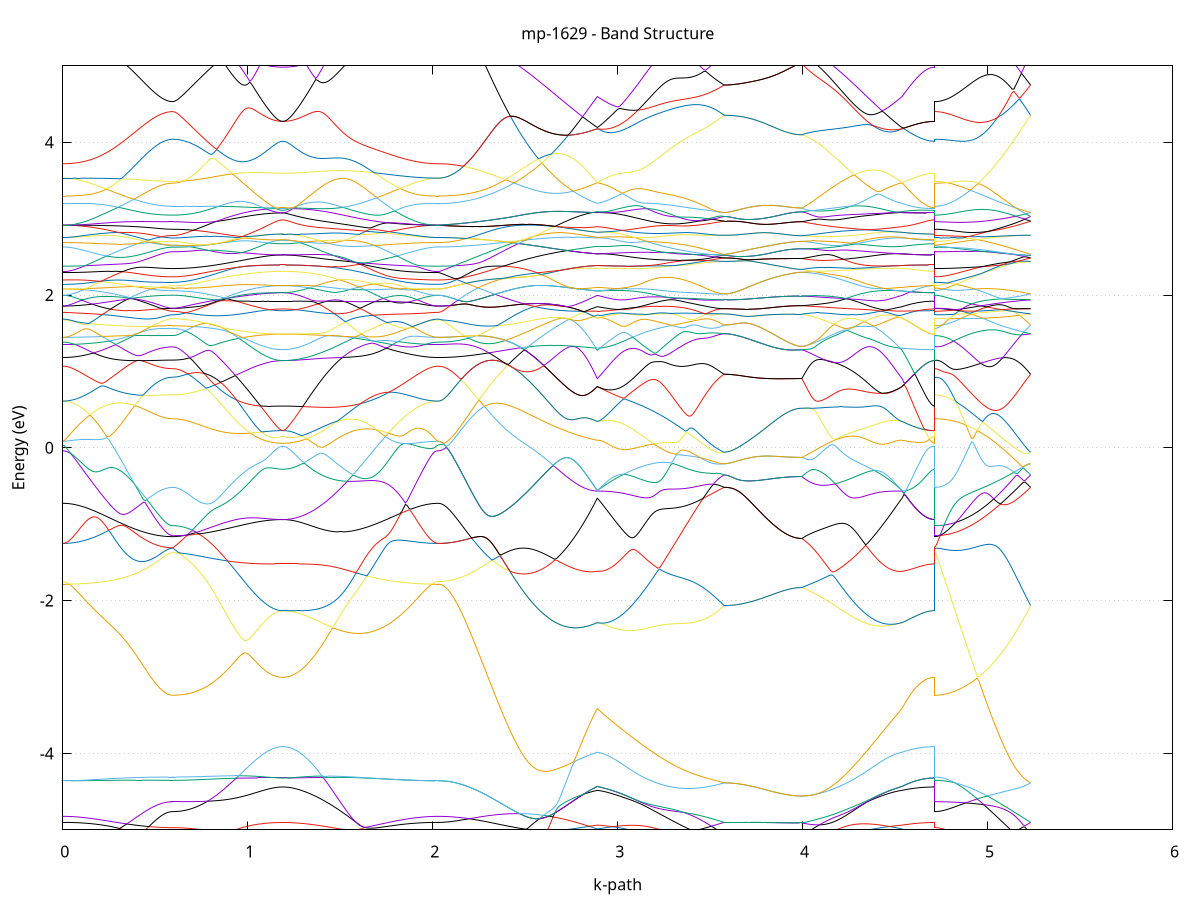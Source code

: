 set title 'mp-1629 - Band Structure'
set xlabel 'k-path'
set ylabel 'Energy (eV)'
set grid y
set yrange [-5:5]
set terminal png size 800,600
set output 'mp-1629_bands_gnuplot.png'
plot '-' using 1:2 with lines notitle, '-' using 1:2 with lines notitle, '-' using 1:2 with lines notitle, '-' using 1:2 with lines notitle, '-' using 1:2 with lines notitle, '-' using 1:2 with lines notitle, '-' using 1:2 with lines notitle, '-' using 1:2 with lines notitle, '-' using 1:2 with lines notitle, '-' using 1:2 with lines notitle, '-' using 1:2 with lines notitle, '-' using 1:2 with lines notitle, '-' using 1:2 with lines notitle, '-' using 1:2 with lines notitle, '-' using 1:2 with lines notitle, '-' using 1:2 with lines notitle, '-' using 1:2 with lines notitle, '-' using 1:2 with lines notitle, '-' using 1:2 with lines notitle, '-' using 1:2 with lines notitle, '-' using 1:2 with lines notitle, '-' using 1:2 with lines notitle, '-' using 1:2 with lines notitle, '-' using 1:2 with lines notitle, '-' using 1:2 with lines notitle, '-' using 1:2 with lines notitle, '-' using 1:2 with lines notitle, '-' using 1:2 with lines notitle, '-' using 1:2 with lines notitle, '-' using 1:2 with lines notitle, '-' using 1:2 with lines notitle, '-' using 1:2 with lines notitle, '-' using 1:2 with lines notitle, '-' using 1:2 with lines notitle, '-' using 1:2 with lines notitle, '-' using 1:2 with lines notitle, '-' using 1:2 with lines notitle, '-' using 1:2 with lines notitle, '-' using 1:2 with lines notitle, '-' using 1:2 with lines notitle, '-' using 1:2 with lines notitle, '-' using 1:2 with lines notitle, '-' using 1:2 with lines notitle, '-' using 1:2 with lines notitle, '-' using 1:2 with lines notitle, '-' using 1:2 with lines notitle, '-' using 1:2 with lines notitle, '-' using 1:2 with lines notitle, '-' using 1:2 with lines notitle, '-' using 1:2 with lines notitle, '-' using 1:2 with lines notitle, '-' using 1:2 with lines notitle, '-' using 1:2 with lines notitle, '-' using 1:2 with lines notitle, '-' using 1:2 with lines notitle, '-' using 1:2 with lines notitle, '-' using 1:2 with lines notitle, '-' using 1:2 with lines notitle, '-' using 1:2 with lines notitle, '-' using 1:2 with lines notitle, '-' using 1:2 with lines notitle, '-' using 1:2 with lines notitle, '-' using 1:2 with lines notitle, '-' using 1:2 with lines notitle, '-' using 1:2 with lines notitle, '-' using 1:2 with lines notitle, '-' using 1:2 with lines notitle, '-' using 1:2 with lines notitle, '-' using 1:2 with lines notitle, '-' using 1:2 with lines notitle, '-' using 1:2 with lines notitle, '-' using 1:2 with lines notitle, '-' using 1:2 with lines notitle, '-' using 1:2 with lines notitle, '-' using 1:2 with lines notitle, '-' using 1:2 with lines notitle, '-' using 1:2 with lines notitle, '-' using 1:2 with lines notitle, '-' using 1:2 with lines notitle, '-' using 1:2 with lines notitle, '-' using 1:2 with lines notitle, '-' using 1:2 with lines notitle, '-' using 1:2 with lines notitle, '-' using 1:2 with lines notitle, '-' using 1:2 with lines notitle, '-' using 1:2 with lines notitle, '-' using 1:2 with lines notitle, '-' using 1:2 with lines notitle, '-' using 1:2 with lines notitle, '-' using 1:2 with lines notitle, '-' using 1:2 with lines notitle, '-' using 1:2 with lines notitle, '-' using 1:2 with lines notitle, '-' using 1:2 with lines notitle, '-' using 1:2 with lines notitle, '-' using 1:2 with lines notitle
0.000000 -39.475546
0.009912 -39.475546
0.019824 -39.475446
0.029736 -39.475346
0.039648 -39.475146
0.049560 -39.474946
0.059472 -39.474746
0.069384 -39.474446
0.079296 -39.474046
0.089208 -39.473646
0.099120 -39.473146
0.109032 -39.472746
0.118944 -39.472146
0.128857 -39.471646
0.138769 -39.470946
0.148681 -39.470346
0.158593 -39.469646
0.168505 -39.468846
0.178417 -39.468146
0.188329 -39.467346
0.198241 -39.466446
0.208153 -39.465646
0.218065 -39.464746
0.227977 -39.463846
0.237889 -39.462846
0.247801 -39.461846
0.257713 -39.460846
0.267625 -39.459846
0.277537 -39.458846
0.287449 -39.457846
0.297361 -39.456746
0.307273 -39.455746
0.317185 -39.454646
0.327097 -39.453546
0.337009 -39.452546
0.346921 -39.451446
0.356833 -39.450446
0.366745 -39.449346
0.376658 -39.448346
0.386570 -39.447346
0.396482 -39.446346
0.406394 -39.445446
0.416306 -39.444446
0.426218 -39.443546
0.436130 -39.442746
0.446042 -39.441846
0.455954 -39.441046
0.465866 -39.440346
0.475778 -39.439646
0.485690 -39.438946
0.495602 -39.438346
0.505514 -39.437846
0.515426 -39.437346
0.525338 -39.436846
0.535250 -39.436446
0.545162 -39.436146
0.555074 -39.435846
0.564986 -39.435646
0.574898 -39.435446
0.584810 -39.435446
0.594722 -39.435346
0.594722 -39.435346
0.604634 -39.435346
0.614546 -39.435246
0.624458 -39.435146
0.634371 -39.434946
0.644283 -39.434646
0.654195 -39.434346
0.664107 -39.433946
0.674019 -39.433546
0.683931 -39.433046
0.693843 -39.432546
0.703755 -39.431946
0.713667 -39.431346
0.723579 -39.430646
0.733491 -39.429946
0.743403 -39.429146
0.753315 -39.428246
0.763227 -39.427346
0.773139 -39.426346
0.783051 -39.425346
0.792963 -39.424346
0.802875 -39.423246
0.812787 -39.422146
0.822699 -39.420946
0.832611 -39.419646
0.842523 -39.418446
0.852435 -39.417146
0.862347 -39.415746
0.872259 -39.414346
0.882172 -39.412946
0.892084 -39.411446
0.901996 -39.409946
0.911908 -39.408446
0.921820 -39.406846
0.931732 -39.405246
0.941644 -39.403646
0.951556 -39.401946
0.961468 -39.400246
0.971380 -39.398546
0.981292 -39.396846
0.991204 -39.395146
1.001116 -39.393346
1.011028 -39.391646
1.020940 -39.389846
1.030852 -39.388046
1.040764 -39.386346
1.050676 -39.384546
1.060588 -39.382846
1.070500 -39.381146
1.080412 -39.379446
1.090324 -39.377846
1.100236 -39.376246
1.110148 -39.374746
1.120060 -39.373246
1.129972 -39.371946
1.139885 -39.370846
1.149797 -39.369846
1.159709 -39.368946
1.169621 -39.368346
1.179533 -39.367946
1.189445 -39.367846
1.189445 -39.367846
1.199340 -39.367946
1.209234 -39.368346
1.219129 -39.368946
1.229024 -39.369746
1.238919 -39.370746
1.248814 -39.371946
1.258709 -39.373146
1.268604 -39.374546
1.278499 -39.376046
1.288393 -39.377546
1.298288 -39.379146
1.308183 -39.380846
1.318078 -39.382546
1.327973 -39.384246
1.337868 -39.386046
1.347763 -39.387846
1.357658 -39.389646
1.367552 -39.391546
1.377447 -39.393346
1.387342 -39.395246
1.397237 -39.397046
1.407132 -39.398946
1.417027 -39.400846
1.426922 -39.402746
1.436817 -39.404546
1.446712 -39.406446
1.456606 -39.408346
1.466501 -39.410246
1.476396 -39.412146
1.486291 -39.413946
1.496186 -39.415846
1.506081 -39.417646
1.515976 -39.419546
1.525871 -39.421346
1.535765 -39.423146
1.545660 -39.424946
1.555555 -39.426746
1.565450 -39.428546
1.575345 -39.430246
1.585240 -39.432046
1.595135 -39.433746
1.605030 -39.435446
1.614924 -39.437046
1.624819 -39.438746
1.634714 -39.440346
1.644609 -39.441946
1.654504 -39.443446
1.664399 -39.445046
1.674294 -39.446546
1.684189 -39.448046
1.694083 -39.449446
1.703978 -39.450946
1.713873 -39.452346
1.723768 -39.453646
1.733663 -39.454946
1.743558 -39.456246
1.753453 -39.457546
1.763348 -39.458746
1.773242 -39.459946
1.783137 -39.461046
1.793032 -39.462146
1.802927 -39.463246
1.812822 -39.464246
1.822717 -39.465246
1.832612 -39.466146
1.842507 -39.467046
1.852401 -39.467946
1.862296 -39.468746
1.872191 -39.469546
1.882086 -39.470246
1.891981 -39.470946
1.901876 -39.471546
1.911771 -39.472146
1.921666 -39.472646
1.931560 -39.473146
1.941455 -39.473646
1.951350 -39.474046
1.961245 -39.474446
1.971140 -39.474746
1.981035 -39.474946
1.990930 -39.475146
2.000825 -39.475346
2.010719 -39.475446
2.020614 -39.475546
2.030509 -39.475546
2.030509 -39.475546
2.040503 -39.475546
2.050497 -39.475446
2.060491 -39.475346
2.070484 -39.475146
2.080478 -39.474846
2.090472 -39.474446
2.100466 -39.474146
2.110460 -39.473646
2.120453 -39.473146
2.130447 -39.472646
2.140441 -39.471946
2.150435 -39.471346
2.160428 -39.470546
2.170422 -39.469846
2.180416 -39.468946
2.190410 -39.468046
2.200404 -39.467146
2.210397 -39.466146
2.220391 -39.465046
2.230385 -39.463946
2.240379 -39.462846
2.250373 -39.461646
2.260366 -39.460346
2.270360 -39.459046
2.280354 -39.457746
2.290348 -39.456346
2.300342 -39.454946
2.310335 -39.453446
2.320329 -39.451946
2.330323 -39.450446
2.340317 -39.448846
2.350311 -39.447246
2.360304 -39.445546
2.370298 -39.443846
2.380292 -39.442146
2.390286 -39.440346
2.400280 -39.438646
2.410273 -39.436846
2.420267 -39.434946
2.430261 -39.433146
2.440255 -39.431246
2.450248 -39.429346
2.460242 -39.427446
2.470236 -39.425446
2.480230 -39.423546
2.490224 -39.421546
2.500217 -39.419646
2.510211 -39.417646
2.520205 -39.415646
2.530199 -39.413646
2.540193 -39.411646
2.550186 -39.409646
2.560180 -39.407646
2.570174 -39.405546
2.580168 -39.403646
2.590162 -39.401646
2.600155 -39.399646
2.610149 -39.397646
2.620143 -39.395646
2.630137 -39.393646
2.640131 -39.391746
2.650124 -39.389846
2.660118 -39.387846
2.670112 -39.386046
2.680106 -39.384146
2.690100 -39.382246
2.700093 -39.380446
2.710087 -39.378646
2.720081 -39.376846
2.730075 -39.375146
2.740069 -39.373446
2.750062 -39.371746
2.760056 -39.370046
2.770050 -39.368546
2.780044 -39.368446
2.790037 -39.368446
2.800031 -39.368446
2.810025 -39.368346
2.820019 -39.368346
2.830013 -39.368246
2.840006 -39.368246
2.850000 -39.368146
2.859994 -39.368146
2.869988 -39.368146
2.879982 -39.368146
2.889975 -39.368146
2.889975 -39.368146
2.899913 -39.368146
2.909850 -39.368446
2.919788 -39.368646
2.929726 -39.369246
2.939663 -39.369746
2.949601 -39.370446
2.959538 -39.371146
2.969476 -39.372046
2.979413 -39.372946
2.989351 -39.373846
2.999288 -39.374746
3.009226 -39.375746
3.019163 -39.376846
3.029101 -39.377846
3.039038 -39.378846
3.048976 -39.379946
3.058913 -39.380946
3.068851 -39.381946
3.078788 -39.383046
3.088726 -39.384046
3.098663 -39.384946
3.108601 -39.385946
3.118538 -39.386846
3.128476 -39.387746
3.138414 -39.388646
3.148351 -39.389546
3.158289 -39.390346
3.168226 -39.391146
3.178164 -39.391846
3.188101 -39.392546
3.198039 -39.393246
3.207976 -39.393846
3.217914 -39.394446
3.227851 -39.394946
3.237789 -39.395546
3.247726 -39.395946
3.257664 -39.396346
3.267601 -39.396746
3.277539 -39.397146
3.287476 -39.397446
3.297414 -39.397646
3.307351 -39.397846
3.317289 -39.398046
3.327226 -39.398146
3.337164 -39.398246
3.347102 -39.398346
3.357039 -39.398346
3.366977 -39.398246
3.376914 -39.398246
3.386852 -39.398146
3.396789 -39.397946
3.406727 -39.397746
3.416664 -39.397546
3.426602 -39.397246
3.436539 -39.396946
3.446477 -39.396546
3.456414 -39.396146
3.466352 -39.395746
3.476289 -39.395346
3.486227 -39.394846
3.496164 -39.394346
3.506102 -39.393846
3.516039 -39.393246
3.525977 -39.392646
3.535914 -39.392046
3.545852 -39.391346
3.555790 -39.390746
3.565727 -39.390046
3.575665 -39.389346
3.575665 -39.389346
3.585444 -39.389346
3.595224 -39.389446
3.605004 -39.389446
3.614784 -39.389446
3.624564 -39.389446
3.634343 -39.389446
3.644123 -39.389446
3.653903 -39.389546
3.663683 -39.389546
3.673463 -39.389546
3.683243 -39.389646
3.693022 -39.389646
3.702802 -39.389646
3.712582 -39.389746
3.722362 -39.389746
3.732142 -39.389846
3.741921 -39.389846
3.751701 -39.389946
3.761481 -39.389946
3.771261 -39.390046
3.781041 -39.390046
3.790821 -39.390146
3.800600 -39.390146
3.810380 -39.390246
3.820160 -39.390246
3.829940 -39.390346
3.839720 -39.390346
3.849499 -39.390446
3.859279 -39.390446
3.869059 -39.390546
3.878839 -39.390546
3.888619 -39.390546
3.898399 -39.390646
3.908178 -39.390646
3.917958 -39.390746
3.927738 -39.390746
3.937518 -39.390746
3.947298 -39.390746
3.957078 -39.390746
3.966857 -39.390746
3.976637 -39.390846
3.986417 -39.390846
3.996197 -39.390846
3.996197 -39.390846
4.006044 -39.390946
4.015891 -39.391146
4.025738 -39.391246
4.035585 -39.391246
4.045432 -39.391346
4.055280 -39.391346
4.065127 -39.391346
4.074974 -39.391246
4.084821 -39.391246
4.094668 -39.391146
4.104515 -39.390946
4.114362 -39.390846
4.124210 -39.390646
4.134057 -39.390346
4.143904 -39.390146
4.153751 -39.389846
4.163598 -39.389546
4.173445 -39.389246
4.183292 -39.388846
4.193139 -39.388446
4.202987 -39.388046
4.212834 -39.387646
4.222681 -39.387146
4.232528 -39.386646
4.242375 -39.386146
4.252222 -39.385546
4.262069 -39.385046
4.271917 -39.384446
4.281764 -39.383846
4.291611 -39.383146
4.301458 -39.382546
4.311305 -39.381846
4.321152 -39.381146
4.330999 -39.380446
4.340846 -39.379746
4.350694 -39.379046
4.360541 -39.378346
4.370388 -39.377546
4.380235 -39.376846
4.390082 -39.376046
4.399929 -39.375346
4.409776 -39.374546
4.419624 -39.373846
4.429471 -39.373146
4.439318 -39.372446
4.449165 -39.371746
4.459012 -39.371046
4.468859 -39.370446
4.478706 -39.369946
4.488553 -39.369446
4.498401 -39.368946
4.508248 -39.368646
4.518095 -39.368346
4.527942 -39.368146
4.537789 -39.368146
4.537789 -39.368046
4.547617 -39.368046
4.557444 -39.368046
4.567272 -39.368046
4.577100 -39.368046
4.586927 -39.367946
4.596755 -39.367946
4.606583 -39.367946
4.616410 -39.367946
4.626238 -39.367946
4.636066 -39.367946
4.645893 -39.367946
4.655721 -39.367846
4.665549 -39.367846
4.675376 -39.367846
4.685204 -39.367846
4.695032 -39.367846
4.704859 -39.367846
4.714687 -39.367846
4.714687 -39.435346
4.724652 -39.435346
4.734617 -39.435246
4.744582 -39.435146
4.754547 -39.435046
4.764512 -39.434846
4.774477 -39.434646
4.784442 -39.434346
4.794407 -39.434046
4.804372 -39.433646
4.814337 -39.433346
4.824302 -39.432846
4.834267 -39.432446
4.844232 -39.431846
4.854197 -39.431346
4.864163 -39.430746
4.874128 -39.430146
4.884093 -39.429446
4.894058 -39.428746
4.904023 -39.428046
4.913988 -39.427246
4.923953 -39.426446
4.933918 -39.425646
4.943883 -39.424746
4.953848 -39.423846
4.963813 -39.422946
4.973778 -39.421946
4.983743 -39.420946
4.993708 -39.419946
5.003673 -39.418846
5.013638 -39.417846
5.023603 -39.416746
5.033568 -39.415546
5.043533 -39.414446
5.053498 -39.413246
5.063463 -39.412046
5.073428 -39.410846
5.083393 -39.409546
5.093358 -39.408346
5.103323 -39.407046
5.113289 -39.405746
5.123254 -39.404446
5.133219 -39.403146
5.143184 -39.401746
5.153149 -39.400446
5.163114 -39.399046
5.173079 -39.397746
5.183044 -39.396346
5.193009 -39.394946
5.202974 -39.393546
5.212939 -39.392146
5.222904 -39.390746
5.232869 -39.389346
e
0.000000 -39.371646
0.009912 -39.371646
0.019824 -39.371646
0.029736 -39.371646
0.039648 -39.371646
0.049560 -39.371646
0.059472 -39.371646
0.069384 -39.371546
0.079296 -39.371546
0.089208 -39.371546
0.099120 -39.371446
0.109032 -39.371446
0.118944 -39.371346
0.128857 -39.371346
0.138769 -39.371246
0.148681 -39.371146
0.158593 -39.371046
0.168505 -39.370946
0.178417 -39.370846
0.188329 -39.370746
0.198241 -39.370646
0.208153 -39.370446
0.218065 -39.370346
0.227977 -39.370146
0.237889 -39.369946
0.247801 -39.369746
0.257713 -39.369546
0.267625 -39.369346
0.277537 -39.369046
0.287449 -39.368746
0.297361 -39.368446
0.307273 -39.368146
0.317185 -39.367746
0.327097 -39.367346
0.337009 -39.366946
0.346921 -39.366446
0.356833 -39.366046
0.366745 -39.365446
0.376658 -39.364946
0.386570 -39.364346
0.396482 -39.363646
0.406394 -39.363046
0.416306 -39.362246
0.426218 -39.361546
0.436130 -39.360746
0.446042 -39.359846
0.455954 -39.358946
0.465866 -39.358046
0.475778 -39.357046
0.485690 -39.355946
0.495602 -39.354846
0.505514 -39.353746
0.515426 -39.352546
0.525338 -39.351346
0.535250 -39.350146
0.545162 -39.348846
0.555074 -39.347446
0.564986 -39.346146
0.574898 -39.344746
0.584810 -39.343546
0.594722 -39.342946
0.594722 -39.342946
0.604634 -39.342946
0.614546 -39.342946
0.624458 -39.342946
0.634371 -39.342946
0.644283 -39.343046
0.654195 -39.343046
0.664107 -39.343046
0.674019 -39.343146
0.683931 -39.343146
0.693843 -39.343246
0.703755 -39.343346
0.713667 -39.343346
0.723579 -39.343446
0.733491 -39.343546
0.743403 -39.343646
0.753315 -39.343646
0.763227 -39.343746
0.773139 -39.343846
0.783051 -39.343946
0.792963 -39.344046
0.802875 -39.344146
0.812787 -39.344246
0.822699 -39.344446
0.832611 -39.344546
0.842523 -39.344646
0.852435 -39.344746
0.862347 -39.344846
0.872259 -39.344946
0.882172 -39.345046
0.892084 -39.345146
0.901996 -39.345346
0.911908 -39.345446
0.921820 -39.345546
0.931732 -39.345646
0.941644 -39.345746
0.951556 -39.345846
0.961468 -39.345946
0.971380 -39.346046
0.981292 -39.346146
0.991204 -39.346146
1.001116 -39.346246
1.011028 -39.346346
1.020940 -39.346346
1.030852 -39.346346
1.040764 -39.346446
1.050676 -39.346446
1.060588 -39.346446
1.070500 -39.346346
1.080412 -39.346346
1.090324 -39.346246
1.100236 -39.346046
1.110148 -39.345946
1.120060 -39.345746
1.129972 -39.345446
1.139885 -39.345046
1.149797 -39.344646
1.159709 -39.344146
1.169621 -39.343646
1.179533 -39.343246
1.189445 -39.343046
1.189445 -39.343046
1.199340 -39.343246
1.209234 -39.343746
1.219129 -39.344446
1.229024 -39.345146
1.238919 -39.345946
1.248814 -39.346646
1.258709 -39.347446
1.268604 -39.348246
1.278499 -39.349046
1.288393 -39.349846
1.298288 -39.350546
1.308183 -39.351346
1.318078 -39.352046
1.327973 -39.352746
1.337868 -39.353446
1.347763 -39.354146
1.357658 -39.354846
1.367552 -39.355446
1.377447 -39.356146
1.387342 -39.356746
1.397237 -39.357346
1.407132 -39.357946
1.417027 -39.358546
1.426922 -39.359046
1.436817 -39.359646
1.446712 -39.360146
1.456606 -39.360646
1.466501 -39.361146
1.476396 -39.361646
1.486291 -39.362146
1.496186 -39.362546
1.506081 -39.363046
1.515976 -39.363446
1.525871 -39.363846
1.535765 -39.364246
1.545660 -39.364646
1.555555 -39.365046
1.565450 -39.365346
1.575345 -39.365746
1.585240 -39.366046
1.595135 -39.366346
1.605030 -39.366646
1.614924 -39.366946
1.624819 -39.367246
1.634714 -39.367546
1.644609 -39.367746
1.654504 -39.368046
1.664399 -39.368246
1.674294 -39.368446
1.684189 -39.368646
1.694083 -39.368846
1.703978 -39.369046
1.713873 -39.369246
1.723768 -39.369446
1.733663 -39.369646
1.743558 -39.369746
1.753453 -39.369946
1.763348 -39.370046
1.773242 -39.370146
1.783137 -39.370346
1.793032 -39.370446
1.802927 -39.370546
1.812822 -39.370646
1.822717 -39.370746
1.832612 -39.370846
1.842507 -39.370946
1.852401 -39.371046
1.862296 -39.371046
1.872191 -39.371146
1.882086 -39.371246
1.891981 -39.371246
1.901876 -39.371346
1.911771 -39.371346
1.921666 -39.371446
1.931560 -39.371446
1.941455 -39.371546
1.951350 -39.371546
1.961245 -39.371546
1.971140 -39.371646
1.981035 -39.371646
1.990930 -39.371646
2.000825 -39.371646
2.010719 -39.371646
2.020614 -39.371646
2.030509 -39.371646
2.030509 -39.371646
2.040503 -39.371646
2.050497 -39.371646
2.060491 -39.371646
2.070484 -39.371646
2.080478 -39.371646
2.090472 -39.371646
2.100466 -39.371646
2.110460 -39.371646
2.120453 -39.371546
2.130447 -39.371546
2.140441 -39.371546
2.150435 -39.371546
2.160428 -39.371546
2.170422 -39.371446
2.180416 -39.371446
2.190410 -39.371446
2.200404 -39.371446
2.210397 -39.371346
2.220391 -39.371346
2.230385 -39.371346
2.240379 -39.371246
2.250373 -39.371246
2.260366 -39.371146
2.270360 -39.371146
2.280354 -39.371146
2.290348 -39.371046
2.300342 -39.371046
2.310335 -39.370946
2.320329 -39.370946
2.330323 -39.370846
2.340317 -39.370846
2.350311 -39.370746
2.360304 -39.370746
2.370298 -39.370646
2.380292 -39.370646
2.390286 -39.370546
2.400280 -39.370546
2.410273 -39.370446
2.420267 -39.370446
2.430261 -39.370346
2.440255 -39.370246
2.450248 -39.370246
2.460242 -39.370146
2.470236 -39.370146
2.480230 -39.370046
2.490224 -39.370046
2.500217 -39.369946
2.510211 -39.369846
2.520205 -39.369846
2.530199 -39.369746
2.540193 -39.369746
2.550186 -39.369646
2.560180 -39.369546
2.570174 -39.369546
2.580168 -39.369446
2.590162 -39.369446
2.600155 -39.369346
2.610149 -39.369346
2.620143 -39.369246
2.630137 -39.369246
2.640131 -39.369146
2.650124 -39.369146
2.660118 -39.369046
2.670112 -39.368946
2.680106 -39.368946
2.690100 -39.368846
2.700093 -39.368846
2.710087 -39.368746
2.720081 -39.368746
2.730075 -39.368746
2.740069 -39.368646
2.750062 -39.368646
2.760056 -39.368546
2.770050 -39.368446
2.780044 -39.366946
2.790037 -39.365346
2.800031 -39.363846
2.810025 -39.362446
2.820019 -39.361046
2.830013 -39.359646
2.840006 -39.358346
2.850000 -39.357046
2.859994 -39.355846
2.869988 -39.354746
2.879982 -39.353546
2.889975 -39.352546
2.889975 -39.352546
2.899913 -39.353046
2.909850 -39.353646
2.919788 -39.354246
2.929726 -39.354946
2.939663 -39.355646
2.949601 -39.356246
2.959538 -39.356946
2.969476 -39.357546
2.979413 -39.358246
2.989351 -39.358846
2.999288 -39.359446
3.009226 -39.360046
3.019163 -39.360546
3.029101 -39.361146
3.039038 -39.361646
3.048976 -39.362146
3.058913 -39.362746
3.068851 -39.363246
3.078788 -39.363746
3.088726 -39.364246
3.098663 -39.364746
3.108601 -39.365246
3.118538 -39.365746
3.128476 -39.366246
3.138414 -39.366646
3.148351 -39.367146
3.158289 -39.367646
3.168226 -39.368146
3.178164 -39.368646
3.188101 -39.369146
3.198039 -39.369546
3.207976 -39.370046
3.217914 -39.370546
3.227851 -39.370946
3.237789 -39.371446
3.247726 -39.371946
3.257664 -39.372446
3.267601 -39.372846
3.277539 -39.373346
3.287476 -39.373846
3.297414 -39.374246
3.307351 -39.374746
3.317289 -39.375246
3.327226 -39.375746
3.337164 -39.376146
3.347102 -39.376646
3.357039 -39.377146
3.366977 -39.377646
3.376914 -39.378146
3.386852 -39.378646
3.396789 -39.379046
3.406727 -39.379546
3.416664 -39.380046
3.426602 -39.380646
3.436539 -39.381146
3.446477 -39.381646
3.456414 -39.382146
3.466352 -39.382746
3.476289 -39.383246
3.486227 -39.383846
3.496164 -39.384346
3.506102 -39.384946
3.516039 -39.385546
3.525977 -39.386146
3.535914 -39.386746
3.545852 -39.387346
3.555790 -39.388046
3.565727 -39.388746
3.575665 -39.389346
3.575665 -39.389346
3.585444 -39.389346
3.595224 -39.389346
3.605004 -39.389446
3.614784 -39.389446
3.624564 -39.389446
3.634343 -39.389446
3.644123 -39.389446
3.653903 -39.389546
3.663683 -39.389546
3.673463 -39.389546
3.683243 -39.389646
3.693022 -39.389646
3.702802 -39.389646
3.712582 -39.389746
3.722362 -39.389746
3.732142 -39.389846
3.741921 -39.389846
3.751701 -39.389946
3.761481 -39.389946
3.771261 -39.390046
3.781041 -39.390046
3.790821 -39.390146
3.800600 -39.390146
3.810380 -39.390246
3.820160 -39.390246
3.829940 -39.390346
3.839720 -39.390346
3.849499 -39.390446
3.859279 -39.390446
3.869059 -39.390546
3.878839 -39.390546
3.888619 -39.390546
3.898399 -39.390646
3.908178 -39.390646
3.917958 -39.390746
3.927738 -39.390746
3.937518 -39.390746
3.947298 -39.390746
3.957078 -39.390746
3.966857 -39.390746
3.976637 -39.390846
3.986417 -39.390846
3.996197 -39.390846
3.996197 -39.390846
4.006044 -39.390646
4.015891 -39.390446
4.025738 -39.390146
4.035585 -39.389846
4.045432 -39.389546
4.055280 -39.389246
4.065127 -39.388846
4.074974 -39.388546
4.084821 -39.388146
4.094668 -39.387646
4.104515 -39.387246
4.114362 -39.386746
4.124210 -39.386246
4.134057 -39.385646
4.143904 -39.385146
4.153751 -39.384546
4.163598 -39.383946
4.173445 -39.383346
4.183292 -39.382646
4.193139 -39.382046
4.202987 -39.381346
4.212834 -39.380646
4.222681 -39.379846
4.232528 -39.379146
4.242375 -39.378346
4.252222 -39.377646
4.262069 -39.376846
4.271917 -39.376046
4.281764 -39.375146
4.291611 -39.374346
4.301458 -39.373446
4.311305 -39.372646
4.321152 -39.371746
4.330999 -39.370846
4.340846 -39.369946
4.350694 -39.369046
4.360541 -39.368146
4.370388 -39.367246
4.380235 -39.366346
4.390082 -39.365446
4.399929 -39.364446
4.409776 -39.363546
4.419624 -39.362646
4.429471 -39.361746
4.439318 -39.360746
4.449165 -39.359846
4.459012 -39.358946
4.468859 -39.358046
4.478706 -39.357146
4.488553 -39.356346
4.498401 -39.355446
4.508248 -39.354646
4.518095 -39.353946
4.527942 -39.353146
4.537789 -39.352546
4.537789 -39.352546
4.547617 -39.351546
4.557444 -39.350546
4.567272 -39.349646
4.577100 -39.348846
4.586927 -39.348046
4.596755 -39.347346
4.606583 -39.346646
4.616410 -39.346046
4.626238 -39.345446
4.636066 -39.344946
4.645893 -39.344546
4.655721 -39.344146
4.665549 -39.343846
4.675376 -39.343546
4.685204 -39.343346
4.695032 -39.343146
4.704859 -39.343046
4.714687 -39.343046
4.714687 -39.342946
4.724652 -39.342946
4.734617 -39.343046
4.744582 -39.343146
4.754547 -39.343246
4.764512 -39.343446
4.774477 -39.343646
4.784442 -39.343946
4.794407 -39.344246
4.804372 -39.344646
4.814337 -39.345046
4.824302 -39.345446
4.834267 -39.345946
4.844232 -39.346446
4.854197 -39.347046
4.864163 -39.347646
4.874128 -39.348246
4.884093 -39.348946
4.894058 -39.349646
4.904023 -39.350446
4.913988 -39.351146
4.923953 -39.352046
4.933918 -39.352846
4.943883 -39.353746
4.953848 -39.354646
4.963813 -39.355646
4.973778 -39.356546
4.983743 -39.357546
4.993708 -39.358646
5.003673 -39.359646
5.013638 -39.360746
5.023603 -39.361946
5.033568 -39.363046
5.043533 -39.364246
5.053498 -39.365446
5.063463 -39.366646
5.073428 -39.367846
5.083393 -39.369146
5.093358 -39.370346
5.103323 -39.371646
5.113289 -39.372946
5.123254 -39.374246
5.133219 -39.375646
5.143184 -39.376946
5.153149 -39.378346
5.163114 -39.379646
5.173079 -39.381046
5.183044 -39.382446
5.193009 -39.383846
5.202974 -39.385246
5.212939 -39.386546
5.222904 -39.387946
5.232869 -39.389346
e
0.000000 -39.270446
0.009912 -39.270446
0.019824 -39.270546
0.029736 -39.270646
0.039648 -39.270846
0.049560 -39.271046
0.059472 -39.271346
0.069384 -39.271746
0.079296 -39.272046
0.089208 -39.272546
0.099120 -39.273046
0.109032 -39.273546
0.118944 -39.274146
0.128857 -39.274846
0.138769 -39.275546
0.148681 -39.276246
0.158593 -39.277046
0.168505 -39.277946
0.178417 -39.278746
0.188329 -39.279746
0.198241 -39.280746
0.208153 -39.281746
0.218065 -39.282846
0.227977 -39.283946
0.237889 -39.285046
0.247801 -39.286246
0.257713 -39.287446
0.267625 -39.288746
0.277537 -39.290046
0.287449 -39.291446
0.297361 -39.292746
0.307273 -39.294146
0.317185 -39.295646
0.327097 -39.297146
0.337009 -39.298646
0.346921 -39.300146
0.356833 -39.301646
0.366745 -39.303246
0.376658 -39.304846
0.386570 -39.306446
0.396482 -39.308146
0.406394 -39.309746
0.416306 -39.311446
0.426218 -39.313146
0.436130 -39.314846
0.446042 -39.316546
0.455954 -39.318246
0.465866 -39.319946
0.475778 -39.321646
0.485690 -39.323346
0.495602 -39.325046
0.505514 -39.326746
0.515426 -39.328446
0.525338 -39.330146
0.535250 -39.331746
0.545162 -39.333446
0.555074 -39.335046
0.564986 -39.336546
0.574898 -39.338046
0.584810 -39.339346
0.594722 -39.340046
0.594722 -39.340046
0.604634 -39.340046
0.614546 -39.340046
0.624458 -39.340046
0.634371 -39.340046
0.644283 -39.340046
0.654195 -39.340046
0.664107 -39.340046
0.674019 -39.340046
0.683931 -39.340046
0.693843 -39.339946
0.703755 -39.339946
0.713667 -39.339946
0.723579 -39.339946
0.733491 -39.339946
0.743403 -39.339946
0.753315 -39.339846
0.763227 -39.339846
0.773139 -39.339846
0.783051 -39.339846
0.792963 -39.339746
0.802875 -39.339746
0.812787 -39.339746
0.822699 -39.339646
0.832611 -39.339646
0.842523 -39.339646
0.852435 -39.339646
0.862347 -39.339546
0.872259 -39.339546
0.882172 -39.339546
0.892084 -39.339446
0.901996 -39.339446
0.911908 -39.339446
0.921820 -39.339446
0.931732 -39.339346
0.941644 -39.339346
0.951556 -39.339346
0.961468 -39.339246
0.971380 -39.339246
0.981292 -39.339246
0.991204 -39.339246
1.001116 -39.339146
1.011028 -39.339146
1.020940 -39.339146
1.030852 -39.339146
1.040764 -39.339046
1.050676 -39.339046
1.060588 -39.339046
1.070500 -39.339046
1.080412 -39.339046
1.090324 -39.338946
1.100236 -39.338946
1.110148 -39.338946
1.120060 -39.338946
1.129972 -39.338946
1.139885 -39.338946
1.149797 -39.338946
1.159709 -39.338946
1.169621 -39.338946
1.179533 -39.338946
1.189445 -39.338946
1.189445 -39.338946
1.199340 -39.338846
1.209234 -39.338446
1.219129 -39.337946
1.229024 -39.337246
1.238919 -39.336346
1.248814 -39.335346
1.258709 -39.334246
1.268604 -39.333046
1.278499 -39.331846
1.288393 -39.330846
1.298288 -39.329746
1.308183 -39.328746
1.318078 -39.327646
1.327973 -39.326646
1.337868 -39.325546
1.347763 -39.324446
1.357658 -39.323346
1.367552 -39.322246
1.377447 -39.321146
1.387342 -39.320046
1.397237 -39.318946
1.407132 -39.317846
1.417027 -39.316646
1.426922 -39.315546
1.436817 -39.314446
1.446712 -39.313346
1.456606 -39.312146
1.466501 -39.311046
1.476396 -39.309946
1.486291 -39.308846
1.496186 -39.307646
1.506081 -39.306546
1.515976 -39.305446
1.525871 -39.304346
1.535765 -39.303246
1.545660 -39.302146
1.555555 -39.301046
1.565450 -39.299946
1.575345 -39.298946
1.585240 -39.297846
1.595135 -39.296846
1.605030 -39.295746
1.614924 -39.294746
1.624819 -39.293746
1.634714 -39.292746
1.644609 -39.291746
1.654504 -39.290746
1.664399 -39.289746
1.674294 -39.288846
1.684189 -39.287946
1.694083 -39.287046
1.703978 -39.286146
1.713873 -39.285246
1.723768 -39.284346
1.733663 -39.283546
1.743558 -39.282746
1.753453 -39.281946
1.763348 -39.281146
1.773242 -39.280446
1.783137 -39.279746
1.793032 -39.279046
1.802927 -39.278346
1.812822 -39.277646
1.822717 -39.277046
1.832612 -39.276446
1.842507 -39.275846
1.852401 -39.275346
1.862296 -39.274846
1.872191 -39.274346
1.882086 -39.273846
1.891981 -39.273446
1.901876 -39.272946
1.911771 -39.272646
1.921666 -39.272246
1.931560 -39.271946
1.941455 -39.271646
1.951350 -39.271346
1.961245 -39.271146
1.971140 -39.270946
1.981035 -39.270746
1.990930 -39.270646
2.000825 -39.270546
2.010719 -39.270446
2.020614 -39.270446
2.030509 -39.270446
2.030509 -39.270446
2.040503 -39.270446
2.050497 -39.270446
2.060491 -39.270546
2.070484 -39.270646
2.080478 -39.270846
2.090472 -39.270946
2.100466 -39.271146
2.110460 -39.271446
2.120453 -39.271646
2.130447 -39.271946
2.140441 -39.272346
2.150435 -39.272646
2.160428 -39.273046
2.170422 -39.273446
2.180416 -39.273946
2.190410 -39.274346
2.200404 -39.274846
2.210397 -39.275446
2.220391 -39.275946
2.230385 -39.276546
2.240379 -39.277146
2.250373 -39.277746
2.260366 -39.278446
2.270360 -39.279146
2.280354 -39.279846
2.290348 -39.280546
2.300342 -39.281346
2.310335 -39.282046
2.320329 -39.282846
2.330323 -39.283646
2.340317 -39.284546
2.350311 -39.285346
2.360304 -39.286246
2.370298 -39.287146
2.380292 -39.287946
2.390286 -39.288946
2.400280 -39.289846
2.410273 -39.290746
2.420267 -39.291746
2.430261 -39.292746
2.440255 -39.293646
2.450248 -39.294646
2.460242 -39.295646
2.470236 -39.296646
2.480230 -39.297746
2.490224 -39.298746
2.500217 -39.299746
2.510211 -39.300746
2.520205 -39.301846
2.530199 -39.302846
2.540193 -39.303846
2.550186 -39.304946
2.560180 -39.305946
2.570174 -39.306946
2.580168 -39.308046
2.590162 -39.309046
2.600155 -39.310046
2.610149 -39.311146
2.620143 -39.312146
2.630137 -39.313146
2.640131 -39.314146
2.650124 -39.315146
2.660118 -39.316146
2.670112 -39.317046
2.680106 -39.318046
2.690100 -39.318946
2.700093 -39.319946
2.710087 -39.320846
2.720081 -39.321746
2.730075 -39.322646
2.740069 -39.323546
2.750062 -39.324346
2.760056 -39.325246
2.770050 -39.326046
2.780044 -39.326846
2.790037 -39.327646
2.800031 -39.328346
2.810025 -39.329146
2.820019 -39.329846
2.830013 -39.330546
2.840006 -39.331146
2.850000 -39.331846
2.859994 -39.332446
2.869988 -39.333046
2.879982 -39.333646
2.889975 -39.334146
2.889975 -39.334146
2.899913 -39.333846
2.909850 -39.333646
2.919788 -39.333346
2.929726 -39.333046
2.939663 -39.332746
2.949601 -39.332446
2.959538 -39.332146
2.969476 -39.331846
2.979413 -39.331546
2.989351 -39.331246
2.999288 -39.330946
3.009226 -39.330646
3.019163 -39.330246
3.029101 -39.329946
3.039038 -39.329646
3.048976 -39.329246
3.058913 -39.328946
3.068851 -39.328546
3.078788 -39.328246
3.088726 -39.327846
3.098663 -39.327446
3.108601 -39.327146
3.118538 -39.326746
3.128476 -39.326346
3.138414 -39.325946
3.148351 -39.325546
3.158289 -39.325246
3.168226 -39.324746
3.178164 -39.324346
3.188101 -39.323946
3.198039 -39.323546
3.207976 -39.323146
3.217914 -39.322746
3.227851 -39.322346
3.237789 -39.321846
3.247726 -39.321446
3.257664 -39.320946
3.267601 -39.320546
3.277539 -39.320146
3.287476 -39.319646
3.297414 -39.319146
3.307351 -39.318746
3.317289 -39.318246
3.327226 -39.317846
3.337164 -39.317346
3.347102 -39.316846
3.357039 -39.316346
3.366977 -39.315946
3.376914 -39.315446
3.386852 -39.314946
3.396789 -39.314446
3.406727 -39.313946
3.416664 -39.313446
3.426602 -39.312946
3.436539 -39.312446
3.446477 -39.311946
3.456414 -39.311446
3.466352 -39.310946
3.476289 -39.310446
3.486227 -39.309946
3.496164 -39.309446
3.506102 -39.308846
3.516039 -39.308346
3.525977 -39.307846
3.535914 -39.307346
3.545852 -39.306846
3.555790 -39.306246
3.565727 -39.305746
3.575665 -39.305246
3.575665 -39.305246
3.585444 -39.305246
3.595224 -39.305246
3.605004 -39.305246
3.614784 -39.305246
3.624564 -39.305146
3.634343 -39.305146
3.644123 -39.305146
3.653903 -39.305146
3.663683 -39.305046
3.673463 -39.305046
3.683243 -39.305046
3.693022 -39.304946
3.702802 -39.304946
3.712582 -39.304846
3.722362 -39.304846
3.732142 -39.304746
3.741921 -39.304746
3.751701 -39.304646
3.761481 -39.304646
3.771261 -39.304546
3.781041 -39.304546
3.790821 -39.304446
3.800600 -39.304446
3.810380 -39.304346
3.820160 -39.304346
3.829940 -39.304246
3.839720 -39.304246
3.849499 -39.304146
3.859279 -39.304146
3.869059 -39.304046
3.878839 -39.304046
3.888619 -39.303946
3.898399 -39.303946
3.908178 -39.303946
3.917958 -39.303846
3.927738 -39.303846
3.937518 -39.303846
3.947298 -39.303846
3.957078 -39.303846
3.966857 -39.303746
3.976637 -39.303746
3.986417 -39.303746
3.996197 -39.303746
3.996197 -39.303746
4.006044 -39.303946
4.015891 -39.304146
4.025738 -39.304346
4.035585 -39.304546
4.045432 -39.304846
4.055280 -39.305146
4.065127 -39.305446
4.074974 -39.305846
4.084821 -39.306146
4.094668 -39.306546
4.104515 -39.306946
4.114362 -39.307446
4.124210 -39.307846
4.134057 -39.308346
4.143904 -39.308846
4.153751 -39.309346
4.163598 -39.309846
4.173445 -39.310446
4.183292 -39.311046
4.193139 -39.311646
4.202987 -39.312246
4.212834 -39.312846
4.222681 -39.313446
4.232528 -39.314046
4.242375 -39.314746
4.252222 -39.315346
4.262069 -39.316046
4.271917 -39.316746
4.281764 -39.317446
4.291611 -39.318146
4.301458 -39.318846
4.311305 -39.319546
4.321152 -39.320246
4.330999 -39.320946
4.340846 -39.321646
4.350694 -39.322346
4.360541 -39.323146
4.370388 -39.323846
4.380235 -39.324546
4.390082 -39.325246
4.399929 -39.325946
4.409776 -39.326646
4.419624 -39.327346
4.429471 -39.328046
4.439318 -39.328746
4.449165 -39.329346
4.459012 -39.330046
4.468859 -39.330646
4.478706 -39.331246
4.488553 -39.331846
4.498401 -39.332346
4.508248 -39.332846
4.518095 -39.333346
4.527942 -39.333746
4.537789 -39.334146
4.537789 -39.334146
4.547617 -39.334646
4.557444 -39.335146
4.567272 -39.335546
4.577100 -39.336046
4.586927 -39.336446
4.596755 -39.336746
4.606583 -39.337146
4.616410 -39.337446
4.626238 -39.337746
4.636066 -39.337946
4.645893 -39.338146
4.655721 -39.338346
4.665549 -39.338546
4.675376 -39.338646
4.685204 -39.338746
4.695032 -39.338846
4.704859 -39.338946
4.714687 -39.338946
4.714687 -39.340046
4.724652 -39.340046
4.734617 -39.340046
4.744582 -39.339946
4.754547 -39.339846
4.764512 -39.339646
4.774477 -39.339446
4.784442 -39.339246
4.794407 -39.339046
4.804372 -39.338746
4.814337 -39.338446
4.824302 -39.338146
4.834267 -39.337846
4.844232 -39.337446
4.854197 -39.337046
4.864163 -39.336546
4.874128 -39.336046
4.884093 -39.335546
4.894058 -39.335046
4.904023 -39.334546
4.913988 -39.333946
4.923953 -39.333346
4.933918 -39.332646
4.943883 -39.332046
4.953848 -39.331346
4.963813 -39.330646
4.973778 -39.329846
4.983743 -39.329146
4.993708 -39.328346
5.003673 -39.327546
5.013638 -39.326746
5.023603 -39.325946
5.033568 -39.325046
5.043533 -39.324146
5.053498 -39.323246
5.063463 -39.322346
5.073428 -39.321446
5.083393 -39.320546
5.093358 -39.319546
5.103323 -39.318546
5.113289 -39.317646
5.123254 -39.316646
5.133219 -39.315646
5.143184 -39.314646
5.153149 -39.313546
5.163114 -39.312546
5.173079 -39.311546
5.183044 -39.310446
5.193009 -39.309446
5.202974 -39.308446
5.212939 -39.307346
5.222904 -39.306246
5.232869 -39.305246
e
0.000000 -39.270446
0.009912 -39.270446
0.019824 -39.270446
0.029736 -39.270446
0.039648 -39.270446
0.049560 -39.270446
0.059472 -39.270446
0.069384 -39.270446
0.079296 -39.270346
0.089208 -39.270346
0.099120 -39.270346
0.109032 -39.270346
0.118944 -39.270346
0.128857 -39.270346
0.138769 -39.270346
0.148681 -39.270346
0.158593 -39.270346
0.168505 -39.270346
0.178417 -39.270346
0.188329 -39.270346
0.198241 -39.270346
0.208153 -39.270346
0.218065 -39.270346
0.227977 -39.270346
0.237889 -39.270346
0.247801 -39.270346
0.257713 -39.270346
0.267625 -39.270346
0.277537 -39.270346
0.287449 -39.270346
0.297361 -39.270346
0.307273 -39.270346
0.317185 -39.270246
0.327097 -39.270246
0.337009 -39.270246
0.346921 -39.270246
0.356833 -39.270246
0.366745 -39.270246
0.376658 -39.270246
0.386570 -39.270246
0.396482 -39.270246
0.406394 -39.270246
0.416306 -39.270246
0.426218 -39.270246
0.436130 -39.270246
0.446042 -39.270246
0.455954 -39.270246
0.465866 -39.270246
0.475778 -39.270246
0.485690 -39.270246
0.495602 -39.270246
0.505514 -39.270246
0.515426 -39.270246
0.525338 -39.270246
0.535250 -39.270246
0.545162 -39.270246
0.555074 -39.270246
0.564986 -39.270246
0.574898 -39.270246
0.584810 -39.270246
0.594722 -39.270246
0.594722 -39.270246
0.604634 -39.270246
0.614546 -39.270346
0.624458 -39.270446
0.634371 -39.270646
0.644283 -39.270846
0.654195 -39.271146
0.664107 -39.271446
0.674019 -39.271846
0.683931 -39.272346
0.693843 -39.272746
0.703755 -39.273346
0.713667 -39.273946
0.723579 -39.274546
0.733491 -39.275246
0.743403 -39.275946
0.753315 -39.276746
0.763227 -39.277646
0.773139 -39.278446
0.783051 -39.279446
0.792963 -39.280346
0.802875 -39.281446
0.812787 -39.282446
0.822699 -39.283546
0.832611 -39.284746
0.842523 -39.285946
0.852435 -39.287146
0.862347 -39.288446
0.872259 -39.289746
0.882172 -39.291146
0.892084 -39.292546
0.901996 -39.293946
0.911908 -39.295446
0.921820 -39.296946
0.931732 -39.298446
0.941644 -39.299946
0.951556 -39.301546
0.961468 -39.303146
0.971380 -39.304846
0.981292 -39.306546
0.991204 -39.308146
1.001116 -39.309946
1.011028 -39.311646
1.020940 -39.313346
1.030852 -39.315146
1.040764 -39.316846
1.050676 -39.318646
1.060588 -39.320446
1.070500 -39.322246
1.080412 -39.323946
1.090324 -39.325746
1.100236 -39.327446
1.110148 -39.329146
1.120060 -39.330746
1.129972 -39.332446
1.139885 -39.333946
1.149797 -39.335346
1.159709 -39.336646
1.169621 -39.337746
1.179533 -39.338646
1.189445 -39.338946
1.189445 -39.338946
1.199340 -39.338746
1.209234 -39.338146
1.219129 -39.337446
1.229024 -39.336646
1.238919 -39.335746
1.248814 -39.334746
1.258709 -39.333846
1.268604 -39.332846
1.278499 -39.331846
1.288393 -39.330546
1.298288 -39.329246
1.308183 -39.327846
1.318078 -39.326446
1.327973 -39.325046
1.337868 -39.323646
1.347763 -39.322246
1.357658 -39.320846
1.367552 -39.319446
1.377447 -39.318046
1.387342 -39.316746
1.397237 -39.315346
1.407132 -39.313946
1.417027 -39.312646
1.426922 -39.311346
1.436817 -39.309946
1.446712 -39.308746
1.456606 -39.307446
1.466501 -39.306146
1.476396 -39.304946
1.486291 -39.303646
1.496186 -39.302446
1.506081 -39.301346
1.515976 -39.300146
1.525871 -39.299046
1.535765 -39.297846
1.545660 -39.296746
1.555555 -39.295746
1.565450 -39.294646
1.575345 -39.293646
1.585240 -39.292646
1.595135 -39.291646
1.605030 -39.290646
1.614924 -39.289746
1.624819 -39.288746
1.634714 -39.287846
1.644609 -39.287046
1.654504 -39.286146
1.664399 -39.285346
1.674294 -39.284546
1.684189 -39.283746
1.694083 -39.282946
1.703978 -39.282246
1.713873 -39.281546
1.723768 -39.280846
1.733663 -39.280146
1.743558 -39.279546
1.753453 -39.278946
1.763348 -39.278346
1.773242 -39.277746
1.783137 -39.277146
1.793032 -39.276646
1.802927 -39.276146
1.812822 -39.275646
1.822717 -39.275146
1.832612 -39.274746
1.842507 -39.274246
1.852401 -39.273946
1.862296 -39.273546
1.872191 -39.273146
1.882086 -39.272846
1.891981 -39.272546
1.901876 -39.272246
1.911771 -39.271946
1.921666 -39.271746
1.931560 -39.271446
1.941455 -39.271246
1.951350 -39.271046
1.961245 -39.270946
1.971140 -39.270746
1.981035 -39.270646
1.990930 -39.270546
2.000825 -39.270546
2.010719 -39.270446
2.020614 -39.270446
2.030509 -39.270446
2.030509 -39.270446
2.040503 -39.270446
2.050497 -39.270446
2.060491 -39.270546
2.070484 -39.270646
2.080478 -39.270846
2.090472 -39.270946
2.100466 -39.271146
2.110460 -39.271446
2.120453 -39.271646
2.130447 -39.271946
2.140441 -39.272346
2.150435 -39.272646
2.160428 -39.273046
2.170422 -39.273446
2.180416 -39.273946
2.190410 -39.274346
2.200404 -39.274846
2.210397 -39.275446
2.220391 -39.275946
2.230385 -39.276546
2.240379 -39.277146
2.250373 -39.277746
2.260366 -39.278446
2.270360 -39.279146
2.280354 -39.279846
2.290348 -39.280546
2.300342 -39.281346
2.310335 -39.282046
2.320329 -39.282846
2.330323 -39.283646
2.340317 -39.284546
2.350311 -39.285346
2.360304 -39.286246
2.370298 -39.287146
2.380292 -39.287946
2.390286 -39.288946
2.400280 -39.289846
2.410273 -39.290746
2.420267 -39.291746
2.430261 -39.292746
2.440255 -39.293646
2.450248 -39.294646
2.460242 -39.295646
2.470236 -39.296646
2.480230 -39.297746
2.490224 -39.298746
2.500217 -39.299746
2.510211 -39.300746
2.520205 -39.301846
2.530199 -39.302846
2.540193 -39.303846
2.550186 -39.304946
2.560180 -39.305946
2.570174 -39.306946
2.580168 -39.308046
2.590162 -39.309046
2.600155 -39.310046
2.610149 -39.311146
2.620143 -39.312146
2.630137 -39.313146
2.640131 -39.314146
2.650124 -39.315146
2.660118 -39.316146
2.670112 -39.317046
2.680106 -39.318046
2.690100 -39.318946
2.700093 -39.319946
2.710087 -39.320846
2.720081 -39.321746
2.730075 -39.322646
2.740069 -39.323546
2.750062 -39.324346
2.760056 -39.325246
2.770050 -39.326046
2.780044 -39.326846
2.790037 -39.327646
2.800031 -39.328346
2.810025 -39.329146
2.820019 -39.329846
2.830013 -39.330546
2.840006 -39.331146
2.850000 -39.331846
2.859994 -39.332446
2.869988 -39.333046
2.879982 -39.333546
2.889975 -39.334146
2.889975 -39.334146
2.899913 -39.333746
2.909850 -39.333246
2.919788 -39.332546
2.929726 -39.331746
2.939663 -39.330746
2.949601 -39.329746
2.959538 -39.328646
2.969476 -39.327446
2.979413 -39.326246
2.989351 -39.325046
2.999288 -39.323846
3.009226 -39.322546
3.019163 -39.321346
3.029101 -39.320046
3.039038 -39.318846
3.048976 -39.317646
3.058913 -39.316346
3.068851 -39.315246
3.078788 -39.314046
3.088726 -39.312946
3.098663 -39.311746
3.108601 -39.310746
3.118538 -39.309646
3.128476 -39.308646
3.138414 -39.307746
3.148351 -39.306746
3.158289 -39.305846
3.168226 -39.305046
3.178164 -39.304246
3.188101 -39.303446
3.198039 -39.302746
3.207976 -39.302046
3.217914 -39.301446
3.227851 -39.300846
3.237789 -39.300246
3.247726 -39.299746
3.257664 -39.299346
3.267601 -39.298946
3.277539 -39.298546
3.287476 -39.298246
3.297414 -39.297946
3.307351 -39.297746
3.317289 -39.297546
3.327226 -39.297446
3.337164 -39.297346
3.347102 -39.297346
3.357039 -39.297346
3.366977 -39.297346
3.376914 -39.297446
3.386852 -39.297546
3.396789 -39.297746
3.406727 -39.297946
3.416664 -39.298146
3.426602 -39.298446
3.436539 -39.298746
3.446477 -39.299046
3.456414 -39.299446
3.466352 -39.299846
3.476289 -39.300246
3.486227 -39.300646
3.496164 -39.301146
3.506102 -39.301646
3.516039 -39.302146
3.525977 -39.302646
3.535914 -39.303146
3.545852 -39.303646
3.555790 -39.304146
3.565727 -39.304746
3.575665 -39.305246
3.575665 -39.305246
3.585444 -39.305246
3.595224 -39.305246
3.605004 -39.305246
3.614784 -39.305246
3.624564 -39.305146
3.634343 -39.305146
3.644123 -39.305146
3.653903 -39.305146
3.663683 -39.305046
3.673463 -39.305046
3.683243 -39.305046
3.693022 -39.304946
3.702802 -39.304946
3.712582 -39.304846
3.722362 -39.304846
3.732142 -39.304746
3.741921 -39.304746
3.751701 -39.304646
3.761481 -39.304646
3.771261 -39.304546
3.781041 -39.304546
3.790821 -39.304446
3.800600 -39.304446
3.810380 -39.304346
3.820160 -39.304346
3.829940 -39.304246
3.839720 -39.304246
3.849499 -39.304146
3.859279 -39.304146
3.869059 -39.304046
3.878839 -39.304046
3.888619 -39.303946
3.898399 -39.303946
3.908178 -39.303946
3.917958 -39.303846
3.927738 -39.303846
3.937518 -39.303846
3.947298 -39.303846
3.957078 -39.303846
3.966857 -39.303746
3.976637 -39.303746
3.986417 -39.303746
3.996197 -39.303746
3.996197 -39.303746
4.006044 -39.303646
4.015891 -39.303546
4.025738 -39.303446
4.035585 -39.303446
4.045432 -39.303446
4.055280 -39.303446
4.065127 -39.303446
4.074974 -39.303546
4.084821 -39.303646
4.094668 -39.303846
4.104515 -39.304046
4.114362 -39.304246
4.124210 -39.304446
4.134057 -39.304746
4.143904 -39.305046
4.153751 -39.305346
4.163598 -39.305746
4.173445 -39.306146
4.183292 -39.306546
4.193139 -39.307046
4.202987 -39.307546
4.212834 -39.308046
4.222681 -39.308646
4.232528 -39.309246
4.242375 -39.309846
4.252222 -39.310546
4.262069 -39.311246
4.271917 -39.311946
4.281764 -39.312646
4.291611 -39.313446
4.301458 -39.314246
4.311305 -39.315046
4.321152 -39.315846
4.330999 -39.316746
4.340846 -39.317646
4.350694 -39.318546
4.360541 -39.319446
4.370388 -39.320346
4.380235 -39.321346
4.390082 -39.322246
4.399929 -39.323246
4.409776 -39.324146
4.419624 -39.325146
4.429471 -39.326146
4.439318 -39.327046
4.449165 -39.327946
4.459012 -39.328846
4.468859 -39.329746
4.478706 -39.330546
4.488553 -39.331346
4.498401 -39.332046
4.508248 -39.332746
4.518095 -39.333246
4.527942 -39.333746
4.537789 -39.334146
4.537789 -39.334146
4.547617 -39.334646
4.557444 -39.335146
4.567272 -39.335546
4.577100 -39.336046
4.586927 -39.336446
4.596755 -39.336746
4.606583 -39.337046
4.616410 -39.337446
4.626238 -39.337646
4.636066 -39.337946
4.645893 -39.338146
4.655721 -39.338346
4.665549 -39.338546
4.675376 -39.338646
4.685204 -39.338746
4.695032 -39.338846
4.704859 -39.338846
4.714687 -39.338946
4.714687 -39.270246
4.724652 -39.270246
4.734617 -39.270246
4.744582 -39.270346
4.754547 -39.270446
4.764512 -39.270646
4.774477 -39.270746
4.784442 -39.270946
4.794407 -39.271246
4.804372 -39.271446
4.814337 -39.271746
4.824302 -39.272146
4.834267 -39.272446
4.844232 -39.272846
4.854197 -39.273346
4.864163 -39.273746
4.874128 -39.274246
4.884093 -39.274746
4.894058 -39.275246
4.904023 -39.275846
4.913988 -39.276446
4.923953 -39.277046
4.933918 -39.277646
4.943883 -39.278346
4.953848 -39.279046
4.963813 -39.279746
4.973778 -39.280446
4.983743 -39.281246
4.993708 -39.282046
5.003673 -39.282846
5.013638 -39.283646
5.023603 -39.284546
5.033568 -39.285346
5.043533 -39.286246
5.053498 -39.287146
5.063463 -39.288046
5.073428 -39.288946
5.083393 -39.289946
5.093358 -39.290846
5.103323 -39.291846
5.113289 -39.292846
5.123254 -39.293846
5.133219 -39.294846
5.143184 -39.295846
5.153149 -39.296846
5.163114 -39.297946
5.173079 -39.298946
5.183044 -39.299946
5.193009 -39.301046
5.202974 -39.302046
5.212939 -39.303146
5.222904 -39.304146
5.232869 -39.305246
e
0.000000 -18.177746
0.009912 -18.177646
0.019824 -18.177346
0.029736 -18.176846
0.039648 -18.176046
0.049560 -18.175046
0.059472 -18.173846
0.069384 -18.172446
0.079296 -18.170746
0.089208 -18.168946
0.099120 -18.166846
0.109032 -18.164546
0.118944 -18.162046
0.128857 -18.159246
0.138769 -18.156346
0.148681 -18.153146
0.158593 -18.149746
0.168505 -18.146146
0.178417 -18.142246
0.188329 -18.138246
0.198241 -18.133946
0.208153 -18.129446
0.218065 -18.124746
0.227977 -18.125246
0.237889 -18.128446
0.247801 -18.131446
0.257713 -18.134346
0.267625 -18.137146
0.277537 -18.139746
0.287449 -18.142146
0.297361 -18.144446
0.307273 -18.146646
0.317185 -18.148646
0.327097 -18.150446
0.337009 -18.152146
0.346921 -18.153746
0.356833 -18.155146
0.366745 -18.156546
0.376658 -18.157646
0.386570 -18.158746
0.396482 -18.159746
0.406394 -18.160546
0.416306 -18.161346
0.426218 -18.161946
0.436130 -18.162546
0.446042 -18.163046
0.455954 -18.163446
0.465866 -18.163846
0.475778 -18.164146
0.485690 -18.164446
0.495602 -18.164646
0.505514 -18.164846
0.515426 -18.164946
0.525338 -18.165046
0.535250 -18.165146
0.545162 -18.165246
0.555074 -18.165346
0.564986 -18.165346
0.574898 -18.165346
0.584810 -18.165346
0.594722 -18.165346
0.594722 -18.165346
0.604634 -18.165546
0.614546 -18.165846
0.624458 -18.166346
0.634371 -18.167046
0.644283 -18.167946
0.654195 -18.168946
0.664107 -18.170246
0.674019 -18.171646
0.683931 -18.173146
0.693843 -18.174746
0.703755 -18.176446
0.713667 -18.178246
0.723579 -18.180146
0.733491 -18.182046
0.743403 -18.183946
0.753315 -18.185946
0.763227 -18.187846
0.773139 -18.189846
0.783051 -18.191746
0.792963 -18.193546
0.802875 -18.195346
0.812787 -18.197046
0.822699 -18.200946
0.832611 -18.208346
0.842523 -18.215746
0.852435 -18.222946
0.862347 -18.230046
0.872259 -18.237046
0.882172 -18.243946
0.892084 -18.250646
0.901996 -18.257146
0.911908 -18.263546
0.921820 -18.269746
0.931732 -18.275846
0.941644 -18.281646
0.951556 -18.287346
0.961468 -18.292846
0.971380 -18.298146
0.981292 -18.303246
0.991204 -18.308146
1.001116 -18.312746
1.011028 -18.317246
1.020940 -18.321446
1.030852 -18.325446
1.040764 -18.329246
1.050676 -18.332746
1.060588 -18.336146
1.070500 -18.339146
1.080412 -18.342046
1.090324 -18.344646
1.100236 -18.346946
1.110148 -18.349146
1.120060 -18.350946
1.129972 -18.352646
1.139885 -18.353946
1.149797 -18.355146
1.159709 -18.355946
1.169621 -18.356646
1.179533 -18.356946
1.189445 -18.357146
1.189445 -18.357146
1.199340 -18.356946
1.209234 -18.356646
1.219129 -18.355946
1.229024 -18.355146
1.238919 -18.353946
1.248814 -18.352646
1.258709 -18.350946
1.268604 -18.349146
1.278499 -18.347046
1.288393 -18.344646
1.298288 -18.342046
1.308183 -18.339146
1.318078 -18.336146
1.327973 -18.332746
1.337868 -18.329246
1.347763 -18.325446
1.357658 -18.321346
1.367552 -18.317146
1.377447 -18.312646
1.387342 -18.307846
1.397237 -18.302946
1.407132 -18.297746
1.417027 -18.292346
1.426922 -18.286746
1.436817 -18.280946
1.446712 -18.274846
1.456606 -18.268646
1.466501 -18.262146
1.476396 -18.255546
1.486291 -18.248646
1.496186 -18.241646
1.506081 -18.234346
1.515976 -18.226946
1.525871 -18.220046
1.535765 -18.219446
1.545660 -18.218646
1.555555 -18.217646
1.565450 -18.216546
1.575345 -18.215246
1.585240 -18.213746
1.595135 -18.212146
1.605030 -18.210246
1.614924 -18.208246
1.624819 -18.206046
1.634714 -18.203646
1.644609 -18.201046
1.654504 -18.198346
1.664399 -18.195346
1.674294 -18.192246
1.684189 -18.189046
1.694083 -18.185546
1.703978 -18.181946
1.713873 -18.178246
1.723768 -18.174246
1.733663 -18.170246
1.743558 -18.166046
1.753453 -18.161746
1.763348 -18.157346
1.773242 -18.152746
1.783137 -18.148146
1.793032 -18.143446
1.802927 -18.138746
1.812822 -18.133846
1.822717 -18.129646
1.832612 -18.134146
1.842507 -18.138346
1.852401 -18.142446
1.862296 -18.146246
1.872191 -18.149846
1.882086 -18.153246
1.891981 -18.156346
1.901876 -18.159346
1.911771 -18.162046
1.921666 -18.164546
1.931560 -18.166846
1.941455 -18.168946
1.951350 -18.170846
1.961245 -18.172446
1.971140 -18.173846
1.981035 -18.175046
1.990930 -18.176046
2.000825 -18.176846
2.010719 -18.177346
2.020614 -18.177646
2.030509 -18.177746
2.030509 -18.177746
2.040503 -18.178146
2.050497 -18.179346
2.060491 -18.181146
2.070484 -18.183746
2.080478 -18.187046
2.090472 -18.190946
2.100466 -18.195546
2.110460 -18.200646
2.120453 -18.206246
2.130447 -18.212346
2.140441 -18.218946
2.150435 -18.225846
2.160428 -18.233146
2.170422 -18.240646
2.180416 -18.248446
2.190410 -18.256446
2.200404 -18.264546
2.210397 -18.272746
2.220391 -18.281146
2.230385 -18.289446
2.240379 -18.297846
2.250373 -18.306146
2.260366 -18.314446
2.270360 -18.322646
2.280354 -18.330746
2.290348 -18.338746
2.300342 -18.346546
2.310335 -18.354246
2.320329 -18.361746
2.330323 -18.369046
2.340317 -18.376046
2.350311 -18.382946
2.360304 -18.389446
2.370298 -18.395746
2.380292 -18.401846
2.390286 -18.407546
2.400280 -18.413046
2.410273 -18.418246
2.420267 -18.423046
2.430261 -18.427646
2.440255 -18.431846
2.450248 -18.435646
2.460242 -18.439246
2.470236 -18.442446
2.480230 -18.445246
2.490224 -18.447746
2.500217 -18.449946
2.510211 -18.451646
2.520205 -18.453146
2.530199 -18.454146
2.540193 -18.454846
2.550186 -18.455246
2.560180 -18.455246
2.570174 -18.454846
2.580168 -18.454046
2.590162 -18.453046
2.600155 -18.451546
2.610149 -18.449746
2.620143 -18.447546
2.630137 -18.445046
2.640131 -18.442246
2.650124 -18.439046
2.660118 -18.435546
2.670112 -18.431746
2.680106 -18.427546
2.690100 -18.423146
2.700093 -18.418346
2.710087 -18.413346
2.720081 -18.407946
2.730075 -18.402346
2.740069 -18.396546
2.750062 -18.390446
2.760056 -18.384146
2.770050 -18.377546
2.780044 -18.370746
2.790037 -18.363846
2.800031 -18.356746
2.810025 -18.349546
2.820019 -18.342146
2.830013 -18.334646
2.840006 -18.327046
2.850000 -18.319446
2.859994 -18.311846
2.869988 -18.304146
2.879982 -18.296546
2.889975 -18.288946
2.889975 -18.288946
2.899913 -18.292746
2.909850 -18.296446
2.919788 -18.300246
2.929726 -18.303946
2.939663 -18.307646
2.949601 -18.311346
2.959538 -18.315046
2.969476 -18.318646
2.979413 -18.322246
2.989351 -18.325746
2.999288 -18.329146
3.009226 -18.332546
3.019163 -18.335746
3.029101 -18.338846
3.039038 -18.341846
3.048976 -18.344746
3.058913 -18.347446
3.068851 -18.350046
3.078788 -18.352446
3.088726 -18.354746
3.098663 -18.356746
3.108601 -18.358646
3.118538 -18.360346
3.128476 -18.361846
3.138414 -18.363046
3.148351 -18.364146
3.158289 -18.364946
3.168226 -18.365446
3.178164 -18.365846
3.188101 -18.365846
3.198039 -18.365646
3.207976 -18.365246
3.217914 -18.364546
3.227851 -18.363546
3.237789 -18.362346
3.247726 -18.360846
3.257664 -18.359046
3.267601 -18.356946
3.277539 -18.354546
3.287476 -18.351946
3.297414 -18.349046
3.307351 -18.345846
3.317289 -18.342346
3.327226 -18.338546
3.337164 -18.334546
3.347102 -18.330246
3.357039 -18.325646
3.366977 -18.320846
3.376914 -18.315746
3.386852 -18.310446
3.396789 -18.304946
3.406727 -18.299146
3.416664 -18.293246
3.426602 -18.287146
3.436539 -18.280846
3.446477 -18.274446
3.456414 -18.267846
3.466352 -18.261246
3.476289 -18.254646
3.486227 -18.248046
3.496164 -18.241446
3.506102 -18.234946
3.516039 -18.228646
3.525977 -18.222546
3.535914 -18.216746
3.545852 -18.211346
3.555790 -18.206346
3.565727 -18.201846
3.575665 -18.197946
3.575665 -18.197946
3.585444 -18.198146
3.595224 -18.198646
3.605004 -18.199646
3.614784 -18.200946
3.624564 -18.202546
3.634343 -18.204446
3.644123 -18.206646
3.653903 -18.209146
3.663683 -18.211846
3.673463 -18.214846
3.683243 -18.217946
3.693022 -18.221146
3.702802 -18.224446
3.712582 -18.227946
3.722362 -18.231446
3.732142 -18.235046
3.741921 -18.238546
3.751701 -18.242146
3.761481 -18.245746
3.771261 -18.249246
3.781041 -18.252746
3.790821 -18.256146
3.800600 -18.259446
3.810380 -18.262746
3.820160 -18.265846
3.829940 -18.268846
3.839720 -18.271746
3.849499 -18.274446
3.859279 -18.277046
3.869059 -18.279546
3.878839 -18.281846
3.888619 -18.283946
3.898399 -18.285946
3.908178 -18.287746
3.917958 -18.289346
3.927738 -18.290746
3.937518 -18.292046
3.947298 -18.293146
3.957078 -18.293946
3.966857 -18.294646
3.976637 -18.295146
3.986417 -18.295446
3.996197 -18.295546
3.996197 -18.295546
4.006044 -18.303246
4.015891 -18.310646
4.025738 -18.317746
4.035585 -18.324446
4.045432 -18.330846
4.055280 -18.336946
4.065127 -18.342646
4.074974 -18.348046
4.084821 -18.353146
4.094668 -18.357846
4.104515 -18.362246
4.114362 -18.366246
4.124210 -18.370046
4.134057 -18.373346
4.143904 -18.376446
4.153751 -18.379146
4.163598 -18.381446
4.173445 -18.383546
4.183292 -18.385246
4.193139 -18.386646
4.202987 -18.387746
4.212834 -18.388446
4.222681 -18.388946
4.232528 -18.389046
4.242375 -18.388846
4.252222 -18.388446
4.262069 -18.387646
4.271917 -18.386646
4.281764 -18.385346
4.291611 -18.383846
4.301458 -18.382046
4.311305 -18.379946
4.321152 -18.377646
4.330999 -18.375146
4.340846 -18.372446
4.350694 -18.369446
4.360541 -18.366346
4.370388 -18.362946
4.380235 -18.359446
4.390082 -18.355746
4.399929 -18.351946
4.409776 -18.347946
4.419624 -18.343846
4.429471 -18.339646
4.439318 -18.335346
4.449165 -18.330846
4.459012 -18.326346
4.468859 -18.321846
4.478706 -18.317146
4.488553 -18.312546
4.498401 -18.307846
4.508248 -18.303046
4.518095 -18.298346
4.527942 -18.293646
4.537789 -18.288946
4.537789 -18.288946
4.547617 -18.281646
4.557444 -18.280746
4.567272 -18.289946
4.577100 -18.298446
4.586927 -18.306546
4.596755 -18.313946
4.606583 -18.320846
4.616410 -18.327046
4.626238 -18.332746
4.636066 -18.337846
4.645893 -18.342346
4.655721 -18.346246
4.665549 -18.349546
4.675376 -18.352246
4.685204 -18.354446
4.695032 -18.355946
4.704859 -18.356846
4.714687 -18.357146
4.714687 -18.165346
4.724652 -18.166446
4.734617 -18.169446
4.744582 -18.173946
4.754547 -18.179546
4.764512 -18.185846
4.774477 -18.192546
4.784442 -18.199346
4.794407 -18.206146
4.804372 -18.212946
4.814337 -18.219646
4.824302 -18.226046
4.834267 -18.232246
4.844232 -18.238146
4.854197 -18.243746
4.864163 -18.249046
4.874128 -18.254046
4.884093 -18.258646
4.894058 -18.262946
4.904023 -18.266946
4.913988 -18.270546
4.923953 -18.273746
4.933918 -18.276646
4.943883 -18.279046
4.953848 -18.281246
4.963813 -18.282946
4.973778 -18.284346
4.983743 -18.285346
4.993708 -18.286046
5.003673 -18.286246
5.013638 -18.286146
5.023603 -18.285746
5.033568 -18.284846
5.043533 -18.283646
5.053498 -18.282146
5.063463 -18.280246
5.073428 -18.277946
5.083393 -18.275346
5.093358 -18.272346
5.103323 -18.269046
5.113289 -18.265446
5.123254 -18.261446
5.133219 -18.257246
5.143184 -18.252546
5.153149 -18.247646
5.163114 -18.242446
5.173079 -18.236946
5.183044 -18.231146
5.193009 -18.225046
5.202974 -18.218646
5.212939 -18.211946
5.222904 -18.205046
5.232869 -18.197946
e
0.000000 -18.058046
0.009912 -18.058246
0.019824 -18.058946
0.029736 -18.060046
0.039648 -18.061646
0.049560 -18.063546
0.059472 -18.065846
0.069384 -18.068446
0.079296 -18.071346
0.089208 -18.074446
0.099120 -18.077846
0.109032 -18.081346
0.118944 -18.084946
0.128857 -18.088646
0.138769 -18.092446
0.148681 -18.096346
0.158593 -18.100146
0.168505 -18.103946
0.178417 -18.107746
0.188329 -18.111446
0.198241 -18.115046
0.208153 -18.118546
0.218065 -18.121946
0.227977 -18.119746
0.237889 -18.114646
0.247801 -18.109246
0.257713 -18.103646
0.267625 -18.097846
0.277537 -18.091746
0.287449 -18.085446
0.297361 -18.078946
0.307273 -18.072246
0.317185 -18.065346
0.327097 -18.058146
0.337009 -18.050746
0.346921 -18.043146
0.356833 -18.035246
0.366745 -18.027246
0.376658 -18.018946
0.386570 -18.014646
0.396482 -18.019446
0.406394 -18.024046
0.416306 -18.028346
0.426218 -18.032446
0.436130 -18.036346
0.446042 -18.040046
0.455954 -18.043546
0.465866 -18.046746
0.475778 -18.049746
0.485690 -18.052446
0.495602 -18.054946
0.505514 -18.057246
0.515426 -18.059346
0.525338 -18.061146
0.535250 -18.062746
0.545162 -18.064046
0.555074 -18.065146
0.564986 -18.065946
0.574898 -18.066646
0.584810 -18.066946
0.594722 -18.067046
0.594722 -18.067046
0.604634 -18.067546
0.614546 -18.068846
0.624458 -18.071046
0.634371 -18.073946
0.644283 -18.077646
0.654195 -18.082046
0.664107 -18.087046
0.674019 -18.092546
0.683931 -18.098446
0.693843 -18.104746
0.703755 -18.111446
0.713667 -18.118346
0.723579 -18.125446
0.733491 -18.132746
0.743403 -18.140246
0.753315 -18.147746
0.763227 -18.155346
0.773139 -18.162946
0.783051 -18.170646
0.792963 -18.178246
0.802875 -18.185846
0.812787 -18.193446
0.822699 -18.198746
0.832611 -18.200246
0.842523 -18.201746
0.852435 -18.203046
0.862347 -18.204346
0.872259 -18.205446
0.882172 -18.206546
0.892084 -18.207446
0.901996 -18.208246
0.911908 -18.208946
0.921820 -18.209546
0.931732 -18.210046
0.941644 -18.210446
0.951556 -18.210746
0.961468 -18.210946
0.971380 -18.211046
0.981292 -18.211046
0.991204 -18.211046
1.001116 -18.210946
1.011028 -18.210746
1.020940 -18.210546
1.030852 -18.210246
1.040764 -18.209946
1.050676 -18.209646
1.060588 -18.209246
1.070500 -18.208946
1.080412 -18.208546
1.090324 -18.208246
1.100236 -18.207846
1.110148 -18.207546
1.120060 -18.207246
1.129972 -18.206946
1.139885 -18.206746
1.149797 -18.206546
1.159709 -18.206346
1.169621 -18.206246
1.179533 -18.206146
1.189445 -18.206146
1.189445 -18.206146
1.199340 -18.206146
1.209234 -18.206246
1.219129 -18.206346
1.229024 -18.206546
1.238919 -18.206746
1.248814 -18.207046
1.258709 -18.207346
1.268604 -18.207746
1.278499 -18.208146
1.288393 -18.208646
1.298288 -18.209246
1.308183 -18.209846
1.318078 -18.210446
1.327973 -18.211146
1.337868 -18.211946
1.347763 -18.212646
1.357658 -18.213446
1.367552 -18.214246
1.377447 -18.215046
1.387342 -18.215846
1.397237 -18.216646
1.407132 -18.217446
1.417027 -18.218146
1.426922 -18.218746
1.436817 -18.219346
1.446712 -18.219846
1.456606 -18.220346
1.466501 -18.220646
1.476396 -18.220846
1.486291 -18.220946
1.496186 -18.220946
1.506081 -18.220746
1.515976 -18.220446
1.525871 -18.219346
1.535765 -18.211546
1.545660 -18.203646
1.555555 -18.195446
1.565450 -18.187146
1.575345 -18.178746
1.585240 -18.170146
1.595135 -18.161346
1.605030 -18.152446
1.614924 -18.143346
1.624819 -18.134146
1.634714 -18.124846
1.644609 -18.115346
1.654504 -18.105746
1.664399 -18.096146
1.674294 -18.086246
1.684189 -18.076346
1.694083 -18.066346
1.703978 -18.060146
1.713873 -18.067046
1.723768 -18.073746
1.733663 -18.080246
1.743558 -18.086546
1.753453 -18.092646
1.763348 -18.098546
1.773242 -18.104246
1.783137 -18.109746
1.793032 -18.115046
1.802927 -18.120146
1.812822 -18.125046
1.822717 -18.129046
1.832612 -18.124146
1.842507 -18.119246
1.852401 -18.114346
1.862296 -18.109546
1.872191 -18.104746
1.882086 -18.100046
1.891981 -18.095446
1.901876 -18.091046
1.911771 -18.086746
1.921666 -18.082646
1.931560 -18.078746
1.941455 -18.075046
1.951350 -18.071746
1.961245 -18.068646
1.971140 -18.065946
1.981035 -18.063646
1.990930 -18.061646
2.000825 -18.060046
2.010719 -18.058946
2.020614 -18.058246
2.030509 -18.058046
2.030509 -18.058046
2.040503 -18.057946
2.050497 -18.057646
2.060491 -18.057046
2.070484 -18.056246
2.080478 -18.055246
2.090472 -18.054046
2.100466 -18.052646
2.110460 -18.050946
2.120453 -18.049146
2.130447 -18.047046
2.140441 -18.044746
2.150435 -18.042246
2.160428 -18.039546
2.170422 -18.036646
2.180416 -18.033446
2.190410 -18.030146
2.200404 -18.026646
2.210397 -18.022846
2.220391 -18.018946
2.230385 -18.014846
2.240379 -18.010546
2.250373 -18.006046
2.260366 -18.001346
2.270360 -17.996546
2.280354 -17.991546
2.290348 -17.986346
2.300342 -17.980946
2.310335 -17.975446
2.320329 -17.969746
2.330323 -17.963946
2.340317 -17.958046
2.350311 -17.951946
2.360304 -17.945646
2.370298 -17.939346
2.380292 -17.939146
2.390286 -17.938846
2.400280 -17.938146
2.410273 -17.937146
2.420267 -17.935746
2.430261 -17.934146
2.440255 -17.932246
2.450248 -17.929946
2.460242 -17.927346
2.470236 -17.924546
2.480230 -17.921346
2.490224 -17.917946
2.500217 -17.914146
2.510211 -17.910146
2.520205 -17.905846
2.530199 -17.901246
2.540193 -17.896446
2.550186 -17.891346
2.560180 -17.886046
2.570174 -17.880446
2.580168 -17.874646
2.590162 -17.868546
2.600155 -17.862246
2.610149 -17.855746
2.620143 -17.849046
2.630137 -17.842246
2.640131 -17.848746
2.650124 -17.867646
2.660118 -17.887146
2.670112 -17.906946
2.680106 -17.926746
2.690100 -17.946546
2.700093 -17.966046
2.710087 -17.985346
2.720081 -18.004346
2.730075 -18.023046
2.740069 -18.041346
2.750062 -18.059246
2.760056 -18.076746
2.770050 -18.093846
2.780044 -18.110446
2.790037 -18.126646
2.800031 -18.142346
2.810025 -18.157646
2.820019 -18.172346
2.830013 -18.186546
2.840006 -18.200346
2.850000 -18.213446
2.859994 -18.226146
2.869988 -18.238246
2.879982 -18.249846
2.889975 -18.260746
2.889975 -18.260746
2.899913 -18.255346
2.909850 -18.249646
2.919788 -18.243546
2.929726 -18.237246
2.939663 -18.230646
2.949601 -18.223846
2.959538 -18.216746
2.969476 -18.209346
2.979413 -18.201746
2.989351 -18.193846
2.999288 -18.185746
3.009226 -18.177546
3.019163 -18.169046
3.029101 -18.160346
3.039038 -18.151446
3.048976 -18.142346
3.058913 -18.133146
3.068851 -18.123846
3.078788 -18.114346
3.088726 -18.104746
3.098663 -18.095046
3.108601 -18.085246
3.118538 -18.075446
3.128476 -18.065546
3.138414 -18.055646
3.148351 -18.045746
3.158289 -18.035846
3.168226 -18.026046
3.178164 -18.016246
3.188101 -18.006646
3.198039 -17.997146
3.207976 -17.987846
3.217914 -17.978946
3.227851 -17.977446
3.237789 -17.985846
3.247726 -17.994546
3.257664 -18.003146
3.267601 -18.011546
3.277539 -18.019846
3.287476 -18.027946
3.297414 -18.035946
3.307351 -18.043746
3.317289 -18.051446
3.327226 -18.059046
3.337164 -18.066446
3.347102 -18.073646
3.357039 -18.080746
3.366977 -18.087746
3.376914 -18.094546
3.386852 -18.101146
3.396789 -18.107646
3.406727 -18.113946
3.416664 -18.120146
3.426602 -18.126146
3.436539 -18.132046
3.446477 -18.137746
3.456414 -18.143346
3.466352 -18.148746
3.476289 -18.153946
3.486227 -18.159046
3.496164 -18.164046
3.506102 -18.168846
3.516039 -18.173446
3.525977 -18.177946
3.535914 -18.182246
3.545852 -18.186346
3.555790 -18.190346
3.565727 -18.194246
3.575665 -18.197946
3.575665 -18.197946
3.585444 -18.198146
3.595224 -18.198646
3.605004 -18.199646
3.614784 -18.200946
3.624564 -18.202546
3.634343 -18.204446
3.644123 -18.206646
3.653903 -18.209146
3.663683 -18.211846
3.673463 -18.214846
3.683243 -18.217946
3.693022 -18.221146
3.702802 -18.224446
3.712582 -18.227946
3.722362 -18.231446
3.732142 -18.235046
3.741921 -18.238546
3.751701 -18.242146
3.761481 -18.245746
3.771261 -18.249246
3.781041 -18.252746
3.790821 -18.256146
3.800600 -18.259446
3.810380 -18.262746
3.820160 -18.265846
3.829940 -18.268846
3.839720 -18.271746
3.849499 -18.274446
3.859279 -18.277046
3.869059 -18.279546
3.878839 -18.281846
3.888619 -18.283946
3.898399 -18.285946
3.908178 -18.287746
3.917958 -18.289346
3.927738 -18.290746
3.937518 -18.292046
3.947298 -18.293146
3.957078 -18.293946
3.966857 -18.294646
3.976637 -18.295146
3.986417 -18.295446
3.996197 -18.295546
3.996197 -18.295546
4.006044 -18.287546
4.015891 -18.279146
4.025738 -18.270546
4.035585 -18.261546
4.045432 -18.252346
4.055280 -18.242846
4.065127 -18.232946
4.074974 -18.222846
4.084821 -18.212546
4.094668 -18.201846
4.104515 -18.191046
4.114362 -18.179846
4.124210 -18.168446
4.134057 -18.156846
4.143904 -18.145046
4.153751 -18.132946
4.163598 -18.120746
4.173445 -18.108246
4.183292 -18.095646
4.193139 -18.082846
4.202987 -18.069846
4.212834 -18.056746
4.222681 -18.043546
4.232528 -18.030146
4.242375 -18.016646
4.252222 -18.003146
4.262069 -17.989846
4.271917 -17.988446
4.281764 -17.999846
4.291611 -18.011746
4.301458 -18.023646
4.311305 -18.035446
4.321152 -18.047246
4.330999 -18.059046
4.340846 -18.070646
4.350694 -18.082246
4.360541 -18.093646
4.370388 -18.104846
4.380235 -18.115946
4.390082 -18.126846
4.399929 -18.137646
4.409776 -18.148146
4.419624 -18.158446
4.429471 -18.168546
4.439318 -18.178346
4.449165 -18.187846
4.459012 -18.197146
4.468859 -18.206246
4.478706 -18.214946
4.488553 -18.223346
4.498401 -18.231546
4.508248 -18.239346
4.518095 -18.246846
4.527942 -18.253946
4.537789 -18.260746
4.537789 -18.260746
4.547617 -18.271046
4.557444 -18.274446
4.567272 -18.267346
4.577100 -18.260546
4.586927 -18.253846
4.596755 -18.247546
4.606583 -18.241446
4.616410 -18.235846
4.626238 -18.230546
4.636066 -18.225646
4.645893 -18.221246
4.655721 -18.217346
4.665549 -18.214046
4.675376 -18.211246
4.685204 -18.209046
4.695032 -18.207446
4.704859 -18.206446
4.714687 -18.206146
4.714687 -18.067046
4.724652 -18.065746
4.734617 -18.061746
4.744582 -18.055546
4.754547 -18.047646
4.764512 -18.038446
4.774477 -18.028146
4.784442 -18.017146
4.794407 -18.005346
4.804372 -17.993046
4.814337 -17.980246
4.824302 -17.967046
4.834267 -17.953446
4.844232 -17.939546
4.854197 -17.925346
4.864163 -17.910746
4.874128 -17.896046
4.884093 -17.888346
4.894058 -17.895446
4.904023 -17.903046
4.913988 -17.910946
4.923953 -17.919046
4.933918 -17.927446
4.943883 -17.936046
4.953848 -17.944846
4.963813 -17.953746
4.973778 -17.962846
4.983743 -17.972146
4.993708 -17.981446
5.003673 -17.990946
5.013638 -18.000446
5.023603 -18.010046
5.033568 -18.019746
5.043533 -18.029346
5.053498 -18.039046
5.063463 -18.048746
5.073428 -18.058346
5.083393 -18.067946
5.093358 -18.077546
5.103323 -18.087046
5.113289 -18.096446
5.123254 -18.105746
5.133219 -18.114946
5.143184 -18.124046
5.153149 -18.132946
5.163114 -18.141746
5.173079 -18.150346
5.183044 -18.158746
5.193009 -18.167046
5.202974 -18.175046
5.212939 -18.182946
5.222904 -18.190546
5.232869 -18.197946
e
0.000000 -17.774546
0.009912 -17.775046
0.019824 -17.776446
0.029736 -17.778846
0.039648 -17.782046
0.049560 -17.786046
0.059472 -17.790746
0.069384 -17.796046
0.079296 -17.801946
0.089208 -17.808246
0.099120 -17.814846
0.109032 -17.821846
0.118944 -17.829046
0.128857 -17.836446
0.138769 -17.844046
0.148681 -17.851746
0.158593 -17.859446
0.168505 -17.867246
0.178417 -17.875046
0.188329 -17.882846
0.198241 -17.890546
0.208153 -17.898246
0.218065 -17.905946
0.227977 -17.913446
0.237889 -17.920846
0.247801 -17.928246
0.257713 -17.935446
0.267625 -17.942546
0.277537 -17.949446
0.287449 -17.956246
0.297361 -17.962946
0.307273 -17.969446
0.317185 -17.975746
0.327097 -17.981846
0.337009 -17.987846
0.346921 -17.993546
0.356833 -17.999146
0.366745 -18.004546
0.376658 -18.009746
0.386570 -18.010446
0.396482 -18.001746
0.406394 -17.992746
0.416306 -17.983646
0.426218 -17.974346
0.436130 -17.964846
0.446042 -17.955146
0.455954 -17.945246
0.465866 -17.935246
0.475778 -17.925146
0.485690 -17.914846
0.495602 -17.904446
0.505514 -17.894046
0.515426 -17.883746
0.525338 -17.873346
0.535250 -17.863246
0.545162 -17.853346
0.555074 -17.844046
0.564986 -17.835646
0.574898 -17.828646
0.584810 -17.823846
0.594722 -17.822146
0.594722 -17.822146
0.604634 -17.822046
0.614546 -17.821846
0.624458 -17.821546
0.634371 -17.821146
0.644283 -17.820546
0.654195 -17.819946
0.664107 -17.819146
0.674019 -17.818246
0.683931 -17.817146
0.693843 -17.815946
0.703755 -17.814646
0.713667 -17.813246
0.723579 -17.811746
0.733491 -17.810046
0.743403 -17.808146
0.753315 -17.806546
0.763227 -17.812546
0.773139 -17.818646
0.783051 -17.824646
0.792963 -17.830646
0.802875 -17.836646
0.812787 -17.842646
0.822699 -17.848646
0.832611 -17.854446
0.842523 -17.860246
0.852435 -17.865946
0.862347 -17.871546
0.872259 -17.877146
0.882172 -17.882546
0.892084 -17.887746
0.901996 -17.892946
0.911908 -17.897946
0.921820 -17.902846
0.931732 -17.907646
0.941644 -17.912246
0.951556 -17.916746
0.961468 -17.921046
0.971380 -17.925146
0.981292 -17.929146
0.991204 -17.932946
1.001116 -17.936646
1.011028 -17.940146
1.020940 -17.943446
1.030852 -17.946546
1.040764 -17.949446
1.050676 -17.952246
1.060588 -17.954846
1.070500 -17.957246
1.080412 -17.959446
1.090324 -17.961446
1.100236 -17.963346
1.110148 -17.964946
1.120060 -17.966446
1.129972 -17.967646
1.139885 -17.968746
1.149797 -17.969646
1.159709 -17.970246
1.169621 -17.970746
1.179533 -17.971046
1.189445 -17.971146
1.189445 -17.971146
1.199340 -17.971046
1.209234 -17.970746
1.219129 -17.970246
1.229024 -17.969546
1.238919 -17.968646
1.248814 -17.967546
1.258709 -17.966146
1.268604 -17.964546
1.278499 -17.962646
1.288393 -17.960446
1.298288 -17.957946
1.308183 -17.955246
1.318078 -17.952146
1.327973 -17.948746
1.337868 -17.945046
1.347763 -17.941046
1.357658 -17.936646
1.367552 -17.931946
1.377447 -17.926946
1.387342 -17.921646
1.397237 -17.915946
1.407132 -17.910046
1.417027 -17.903846
1.426922 -17.897346
1.436817 -17.890546
1.446712 -17.883546
1.456606 -17.876346
1.466501 -17.868946
1.476396 -17.861346
1.486291 -17.867946
1.496186 -17.878046
1.506081 -17.888046
1.515976 -17.897946
1.525871 -17.907746
1.535765 -17.917446
1.545660 -17.926946
1.555555 -17.936446
1.565450 -17.945746
1.575345 -17.954846
1.585240 -17.963946
1.595135 -17.972846
1.605030 -17.981546
1.614924 -17.990146
1.624819 -17.998646
1.634714 -18.006946
1.644609 -18.015046
1.654504 -18.022946
1.664399 -18.030746
1.674294 -18.038346
1.684189 -18.045846
1.694083 -18.053046
1.703978 -18.056246
1.713873 -18.046146
1.723768 -18.035846
1.733663 -18.025546
1.743558 -18.015146
1.753453 -18.004746
1.763348 -17.994246
1.773242 -17.983746
1.783137 -17.973246
1.793032 -17.962646
1.802927 -17.952146
1.812822 -17.941546
1.822717 -17.931046
1.832612 -17.920646
1.842507 -17.910246
1.852401 -17.899846
1.862296 -17.889646
1.872191 -17.879546
1.882086 -17.869546
1.891981 -17.859846
1.901876 -17.850246
1.911771 -17.841046
1.921666 -17.832046
1.931560 -17.823446
1.941455 -17.815246
1.951350 -17.807546
1.961245 -17.800446
1.971140 -17.794046
1.981035 -17.788346
1.990930 -17.783546
2.000825 -17.779746
2.010719 -17.776846
2.020614 -17.775146
2.030509 -17.774546
2.030509 -17.774546
2.040503 -17.777046
2.050497 -17.783046
2.060491 -17.790546
2.070484 -17.798646
2.080478 -17.806846
2.090472 -17.814946
2.100466 -17.823046
2.110460 -17.830946
2.120453 -17.838646
2.130447 -17.846146
2.140441 -17.853346
2.150435 -17.860346
2.160428 -17.867046
2.170422 -17.873546
2.180416 -17.879646
2.190410 -17.885546
2.200404 -17.891246
2.210397 -17.896546
2.220391 -17.901546
2.230385 -17.906246
2.240379 -17.910646
2.250373 -17.914746
2.260366 -17.918546
2.270360 -17.922046
2.280354 -17.925246
2.290348 -17.928046
2.300342 -17.930646
2.310335 -17.932846
2.320329 -17.934646
2.330323 -17.936246
2.340317 -17.937446
2.350311 -17.938346
2.360304 -17.938946
2.370298 -17.939246
2.380292 -17.939146
2.390286 -17.938846
2.400280 -17.938146
2.410273 -17.937146
2.420267 -17.935746
2.430261 -17.934146
2.440255 -17.932246
2.450248 -17.929946
2.460242 -17.927346
2.470236 -17.924546
2.480230 -17.921346
2.490224 -17.917946
2.500217 -17.914146
2.510211 -17.910146
2.520205 -17.905846
2.530199 -17.901246
2.540193 -17.896446
2.550186 -17.891346
2.560180 -17.886046
2.570174 -17.880446
2.580168 -17.874646
2.590162 -17.868546
2.600155 -17.862246
2.610149 -17.855746
2.620143 -17.849046
2.630137 -17.842246
2.640131 -17.835146
2.650124 -17.827846
2.660118 -17.820446
2.670112 -17.812946
2.680106 -17.810546
2.690100 -17.817946
2.700093 -17.825246
2.710087 -17.832446
2.720081 -17.839546
2.730075 -17.846446
2.740069 -17.853246
2.750062 -17.859946
2.760056 -17.866446
2.770050 -17.872746
2.780044 -17.878946
2.790037 -17.884946
2.800031 -17.890746
2.810025 -17.896446
2.820019 -17.901946
2.830013 -17.907246
2.840006 -17.912346
2.850000 -17.917246
2.859994 -17.921946
2.869988 -17.926546
2.879982 -17.930846
2.889975 -17.934946
2.889975 -17.934946
2.899913 -17.932846
2.909850 -17.930646
2.919788 -17.928346
2.929726 -17.925846
2.939663 -17.923346
2.949601 -17.920646
2.959538 -17.917846
2.969476 -17.915046
2.979413 -17.912246
2.989351 -17.909346
2.999288 -17.906446
3.009226 -17.903546
3.019163 -17.900646
3.029101 -17.897846
3.039038 -17.895046
3.048976 -17.892446
3.058913 -17.889946
3.068851 -17.887546
3.078788 -17.885246
3.088726 -17.883146
3.098663 -17.881246
3.108601 -17.879546
3.118538 -17.878046
3.128476 -17.880746
3.138414 -17.890946
3.148351 -17.900946
3.158289 -17.910946
3.168226 -17.920746
3.178164 -17.930346
3.188101 -17.939946
3.198039 -17.949346
3.207976 -17.958546
3.217914 -17.967446
3.227851 -17.969046
3.237789 -17.960746
3.247726 -17.952446
3.257664 -17.944546
3.267601 -17.936946
3.277539 -17.929746
3.287476 -17.923046
3.297414 -17.916846
3.307351 -17.911246
3.317289 -17.906146
3.327226 -17.901746
3.337164 -17.897946
3.347102 -17.894746
3.357039 -17.892246
3.366977 -17.890346
3.376914 -17.890446
3.386852 -17.891746
3.396789 -17.893146
3.406727 -17.894446
3.416664 -17.895846
3.426602 -17.897146
3.436539 -17.898546
3.446477 -17.899946
3.456414 -17.901246
3.466352 -17.902646
3.476289 -17.904046
3.486227 -17.906246
3.496164 -17.909046
3.506102 -17.911646
3.516039 -17.914046
3.525977 -17.916046
3.535914 -17.917746
3.545852 -17.918846
3.555790 -17.919346
3.565727 -17.919146
3.575665 -17.918146
3.575665 -17.918146
3.585444 -17.917946
3.595224 -17.917146
3.605004 -17.915946
3.614784 -17.914246
3.624564 -17.912046
3.634343 -17.909546
3.644123 -17.906546
3.653903 -17.903246
3.663683 -17.899546
3.673463 -17.895546
3.683243 -17.891246
3.693022 -17.886746
3.702802 -17.882046
3.712582 -17.877146
3.722362 -17.872146
3.732142 -17.866946
3.741921 -17.861646
3.751701 -17.856346
3.761481 -17.850946
3.771261 -17.845646
3.781041 -17.840246
3.790821 -17.834846
3.800600 -17.829546
3.810380 -17.824346
3.820160 -17.819246
3.829940 -17.814146
3.839720 -17.809346
3.849499 -17.804546
3.859279 -17.800046
3.869059 -17.795646
3.878839 -17.791546
3.888619 -17.787646
3.898399 -17.784046
3.908178 -17.780646
3.917958 -17.777546
3.927738 -17.774846
3.937518 -17.772446
3.947298 -17.770346
3.957078 -17.768646
3.966857 -17.767246
3.976637 -17.766246
3.986417 -17.765646
3.996197 -17.765446
3.996197 -17.765446
4.006044 -17.766846
4.015891 -17.768646
4.025738 -17.771046
4.035585 -17.774046
4.045432 -17.777646
4.055280 -17.781746
4.065127 -17.786446
4.074974 -17.791846
4.084821 -17.797746
4.094668 -17.804246
4.104515 -17.811246
4.114362 -17.818846
4.124210 -17.826946
4.134057 -17.835446
4.143904 -17.844546
4.153751 -17.853946
4.163598 -17.863746
4.173445 -17.873846
4.183292 -17.884346
4.193139 -17.895146
4.202987 -17.906146
4.212834 -17.917346
4.222681 -17.928746
4.232528 -17.940246
4.242375 -17.951846
4.252222 -17.963546
4.262069 -17.974946
4.271917 -17.974446
4.281764 -17.961046
4.291611 -17.947246
4.301458 -17.933246
4.311305 -17.919246
4.321152 -17.905246
4.330999 -17.891146
4.340846 -17.877046
4.350694 -17.868746
4.360541 -17.872746
4.370388 -17.876746
4.380235 -17.880646
4.390082 -17.884546
4.399929 -17.888446
4.409776 -17.892246
4.419624 -17.896046
4.429471 -17.899846
4.439318 -17.903546
4.449165 -17.907146
4.459012 -17.910646
4.468859 -17.914046
4.478706 -17.917446
4.488553 -17.920646
4.498401 -17.923746
4.508248 -17.926746
4.518095 -17.929646
4.527942 -17.932346
4.537789 -17.934946
4.537789 -17.934946
4.547617 -17.938846
4.557444 -17.942446
4.567272 -17.945846
4.577100 -17.949046
4.586927 -17.952146
4.596755 -17.954946
4.606583 -17.957446
4.616410 -17.959846
4.626238 -17.961946
4.636066 -17.963946
4.645893 -17.965646
4.655721 -17.967046
4.665549 -17.968346
4.675376 -17.969346
4.685204 -17.970146
4.695032 -17.970746
4.704859 -17.971046
4.714687 -17.971146
4.714687 -17.822146
4.724652 -17.822346
4.734617 -17.823046
4.744582 -17.824346
4.754547 -17.826046
4.764512 -17.828246
4.774477 -17.830846
4.784442 -17.833946
4.794407 -17.837546
4.804372 -17.841546
4.814337 -17.846046
4.824302 -17.850846
4.834267 -17.856146
4.844232 -17.861746
4.854197 -17.867846
4.864163 -17.874146
4.874128 -17.880846
4.884093 -17.880446
4.894058 -17.879246
4.904023 -17.884146
4.913988 -17.888746
4.923953 -17.893346
4.933918 -17.897646
4.943883 -17.901746
4.953848 -17.905746
4.963813 -17.909446
4.973778 -17.912946
4.983743 -17.916246
4.993708 -17.919246
5.003673 -17.922046
5.013638 -17.924646
5.023603 -17.926946
5.033568 -17.929046
5.043533 -17.930846
5.053498 -17.932346
5.063463 -17.933646
5.073428 -17.934746
5.083393 -17.935546
5.093358 -17.936046
5.103323 -17.936346
5.113289 -17.936346
5.123254 -17.936146
5.133219 -17.935646
5.143184 -17.934946
5.153149 -17.934046
5.163114 -17.932846
5.173079 -17.931346
5.183044 -17.929746
5.193009 -17.927846
5.202974 -17.925746
5.212939 -17.923446
5.222904 -17.920846
5.232869 -17.918146
e
0.000000 -17.774546
0.009912 -17.774546
0.019824 -17.774646
0.029736 -17.774746
0.039648 -17.774946
0.049560 -17.775146
0.059472 -17.775346
0.069384 -17.775646
0.079296 -17.775946
0.089208 -17.776346
0.099120 -17.776746
0.109032 -17.777246
0.118944 -17.777746
0.128857 -17.778246
0.138769 -17.778746
0.148681 -17.779346
0.158593 -17.779946
0.168505 -17.780646
0.178417 -17.781346
0.188329 -17.782046
0.198241 -17.782746
0.208153 -17.783546
0.218065 -17.784246
0.227977 -17.785046
0.237889 -17.785846
0.247801 -17.786746
0.257713 -17.787546
0.267625 -17.788346
0.277537 -17.789246
0.287449 -17.790046
0.297361 -17.790946
0.307273 -17.791746
0.317185 -17.792646
0.327097 -17.793446
0.337009 -17.794346
0.346921 -17.795146
0.356833 -17.795946
0.366745 -17.796746
0.376658 -17.797546
0.386570 -17.798346
0.396482 -17.799046
0.406394 -17.799746
0.416306 -17.800446
0.426218 -17.801146
0.436130 -17.801846
0.446042 -17.802446
0.455954 -17.803046
0.465866 -17.803546
0.475778 -17.804046
0.485690 -17.804546
0.495602 -17.804946
0.505514 -17.805446
0.515426 -17.805746
0.525338 -17.806046
0.535250 -17.806346
0.545162 -17.806646
0.555074 -17.806846
0.564986 -17.806946
0.574898 -17.807046
0.584810 -17.807146
0.594722 -17.807146
0.594722 -17.807146
0.604634 -17.806646
0.614546 -17.805246
0.624458 -17.803046
0.634371 -17.799846
0.644283 -17.795946
0.654195 -17.791246
0.664107 -17.786046
0.674019 -17.780146
0.683931 -17.773846
0.693843 -17.772746
0.703755 -17.777946
0.713667 -17.783446
0.723579 -17.789046
0.733491 -17.794746
0.743403 -17.800646
0.753315 -17.806246
0.763227 -17.804146
0.773139 -17.801846
0.783051 -17.799546
0.792963 -17.796946
0.802875 -17.794346
0.812787 -17.791546
0.822699 -17.788546
0.832611 -17.785446
0.842523 -17.782146
0.852435 -17.778746
0.862347 -17.775146
0.872259 -17.771346
0.882172 -17.767446
0.892084 -17.763346
0.901996 -17.759046
0.911908 -17.754646
0.921820 -17.750046
0.931732 -17.745246
0.941644 -17.740246
0.951556 -17.735046
0.961468 -17.729646
0.971380 -17.724146
0.981292 -17.718346
0.991204 -17.712446
1.001116 -17.706246
1.011028 -17.699946
1.020940 -17.693346
1.030852 -17.686646
1.040764 -17.679646
1.050676 -17.672546
1.060588 -17.665246
1.070500 -17.657746
1.080412 -17.650146
1.090324 -17.642346
1.100236 -17.634346
1.110148 -17.626346
1.120060 -17.618246
1.129972 -17.610046
1.139885 -17.601946
1.149797 -17.593946
1.159709 -17.586446
1.169621 -17.579646
1.179533 -17.574646
1.189445 -17.572646
1.189445 -17.572646
1.199340 -17.574846
1.209234 -17.580346
1.219129 -17.587946
1.229024 -17.596546
1.238919 -17.605746
1.248814 -17.615346
1.258709 -17.625246
1.268604 -17.635346
1.278499 -17.645646
1.288393 -17.656046
1.298288 -17.666546
1.308183 -17.677046
1.318078 -17.687746
1.327973 -17.698446
1.337868 -17.709146
1.347763 -17.719946
1.357658 -17.730646
1.367552 -17.741446
1.377447 -17.752246
1.387342 -17.762946
1.397237 -17.773646
1.407132 -17.784346
1.417027 -17.795046
1.426922 -17.805646
1.436817 -17.816146
1.446712 -17.826646
1.456606 -17.837146
1.466501 -17.847446
1.476396 -17.857746
1.486291 -17.853546
1.496186 -17.845746
1.506081 -17.837746
1.515976 -17.829646
1.525871 -17.821446
1.535765 -17.813346
1.545660 -17.805146
1.555555 -17.797046
1.565450 -17.788946
1.575345 -17.780946
1.585240 -17.773046
1.595135 -17.765346
1.605030 -17.757846
1.614924 -17.750546
1.624819 -17.743446
1.634714 -17.736746
1.644609 -17.730246
1.654504 -17.724146
1.664399 -17.718446
1.674294 -17.713246
1.684189 -17.708346
1.694083 -17.703946
1.703978 -17.700146
1.713873 -17.701146
1.723768 -17.705446
1.733663 -17.709546
1.743558 -17.713646
1.753453 -17.717646
1.763348 -17.721446
1.773242 -17.725146
1.783137 -17.728746
1.793032 -17.732246
1.802927 -17.735646
1.812822 -17.738846
1.822717 -17.741946
1.832612 -17.744946
1.842507 -17.747746
1.852401 -17.750446
1.862296 -17.753046
1.872191 -17.755446
1.882086 -17.757746
1.891981 -17.759846
1.901876 -17.761846
1.911771 -17.763746
1.921666 -17.765446
1.931560 -17.767046
1.941455 -17.768446
1.951350 -17.769746
1.961245 -17.770846
1.971140 -17.771846
1.981035 -17.772646
1.990930 -17.773346
2.000825 -17.773846
2.010719 -17.774246
2.020614 -17.774446
2.030509 -17.774546
2.030509 -17.774546
2.040503 -17.777046
2.050497 -17.783046
2.060491 -17.790546
2.070484 -17.798646
2.080478 -17.806846
2.090472 -17.814946
2.100466 -17.823046
2.110460 -17.830946
2.120453 -17.838646
2.130447 -17.846146
2.140441 -17.853346
2.150435 -17.860346
2.160428 -17.867046
2.170422 -17.873546
2.180416 -17.879646
2.190410 -17.885546
2.200404 -17.891246
2.210397 -17.896546
2.220391 -17.901546
2.230385 -17.906246
2.240379 -17.910646
2.250373 -17.914746
2.260366 -17.918546
2.270360 -17.922046
2.280354 -17.925246
2.290348 -17.928046
2.300342 -17.930646
2.310335 -17.932846
2.320329 -17.934646
2.330323 -17.936246
2.340317 -17.937446
2.350311 -17.938346
2.360304 -17.938946
2.370298 -17.939246
2.380292 -17.932846
2.390286 -17.926246
2.400280 -17.919546
2.410273 -17.912746
2.420267 -17.905846
2.430261 -17.898846
2.440255 -17.891746
2.450248 -17.884646
2.460242 -17.877546
2.470236 -17.870246
2.480230 -17.863046
2.490224 -17.855746
2.500217 -17.848546
2.510211 -17.841346
2.520205 -17.834246
2.530199 -17.827246
2.540193 -17.820446
2.550186 -17.813946
2.560180 -17.807946
2.570174 -17.802646
2.580168 -17.798646
2.590162 -17.796646
2.600155 -17.798146
2.610149 -17.804446
2.620143 -17.815846
2.630137 -17.831146
2.640131 -17.835146
2.650124 -17.827846
2.660118 -17.820446
2.670112 -17.812946
2.680106 -17.805246
2.690100 -17.797446
2.700093 -17.789546
2.710087 -17.781446
2.720081 -17.773346
2.730075 -17.765146
2.740069 -17.756946
2.750062 -17.748646
2.760056 -17.740346
2.770050 -17.732046
2.780044 -17.723746
2.790037 -17.715546
2.800031 -17.707246
2.810025 -17.699146
2.820019 -17.691046
2.830013 -17.683046
2.840006 -17.675246
2.850000 -17.667546
2.859994 -17.660046
2.869988 -17.652646
2.879982 -17.645546
2.889975 -17.638646
2.889975 -17.638646
2.899913 -17.643046
2.909850 -17.649546
2.919788 -17.657446
2.929726 -17.666446
2.939663 -17.676246
2.949601 -17.686446
2.959538 -17.696946
2.969476 -17.707746
2.979413 -17.718646
2.989351 -17.729646
2.999288 -17.740646
3.009226 -17.751746
3.019163 -17.762846
3.029101 -17.773846
3.039038 -17.784946
3.048976 -17.795846
3.058913 -17.806746
3.068851 -17.817646
3.078788 -17.828346
3.088726 -17.839046
3.098663 -17.849646
3.108601 -17.860146
3.118538 -17.870546
3.128476 -17.876846
3.138414 -17.875746
3.148351 -17.874846
3.158289 -17.874146
3.168226 -17.873746
3.178164 -17.873446
3.188101 -17.873346
3.198039 -17.873446
3.207976 -17.873646
3.217914 -17.874046
3.227851 -17.874546
3.237789 -17.875146
3.247726 -17.875846
3.257664 -17.876646
3.267601 -17.877546
3.277539 -17.878446
3.287476 -17.879546
3.297414 -17.880546
3.307351 -17.881746
3.317289 -17.882846
3.327226 -17.884046
3.337164 -17.885346
3.347102 -17.886546
3.357039 -17.887846
3.366977 -17.889146
3.376914 -17.889146
3.386852 -17.888446
3.396789 -17.888446
3.406727 -17.888946
3.416664 -17.890046
3.426602 -17.891446
3.436539 -17.893346
3.446477 -17.895546
3.456414 -17.898046
3.466352 -17.900646
3.476289 -17.903446
3.486227 -17.905446
3.496164 -17.906846
3.506102 -17.908246
3.516039 -17.909646
3.525977 -17.911046
3.535914 -17.912546
3.545852 -17.913946
3.555790 -17.915346
3.565727 -17.916746
3.575665 -17.918146
3.575665 -17.918146
3.585444 -17.917946
3.595224 -17.917146
3.605004 -17.915946
3.614784 -17.914246
3.624564 -17.912046
3.634343 -17.909546
3.644123 -17.906546
3.653903 -17.903246
3.663683 -17.899546
3.673463 -17.895546
3.683243 -17.891246
3.693022 -17.886746
3.702802 -17.882046
3.712582 -17.877146
3.722362 -17.872146
3.732142 -17.866946
3.741921 -17.861646
3.751701 -17.856346
3.761481 -17.850946
3.771261 -17.845646
3.781041 -17.840246
3.790821 -17.834846
3.800600 -17.829546
3.810380 -17.824346
3.820160 -17.819246
3.829940 -17.814146
3.839720 -17.809346
3.849499 -17.804546
3.859279 -17.800046
3.869059 -17.795646
3.878839 -17.791546
3.888619 -17.787646
3.898399 -17.784046
3.908178 -17.780646
3.917958 -17.777546
3.927738 -17.774846
3.937518 -17.772446
3.947298 -17.770346
3.957078 -17.768646
3.966857 -17.767246
3.976637 -17.766246
3.986417 -17.765646
3.996197 -17.765446
3.996197 -17.765446
4.006044 -17.764646
4.015891 -17.764246
4.025738 -17.764346
4.035585 -17.764846
4.045432 -17.765646
4.055280 -17.766846
4.065127 -17.768446
4.074974 -17.770246
4.084821 -17.772246
4.094668 -17.774546
4.104515 -17.777146
4.114362 -17.779846
4.124210 -17.782646
4.134057 -17.785746
4.143904 -17.788846
4.153751 -17.792146
4.163598 -17.795546
4.173445 -17.799046
4.183292 -17.802546
4.193139 -17.806246
4.202987 -17.809946
4.212834 -17.813646
4.222681 -17.817446
4.232528 -17.821246
4.242375 -17.825146
4.252222 -17.829046
4.262069 -17.832946
4.271917 -17.836846
4.281764 -17.840846
4.291611 -17.844846
4.301458 -17.848746
4.311305 -17.852746
4.321152 -17.856746
4.330999 -17.860746
4.340846 -17.864746
4.350694 -17.863046
4.360541 -17.849046
4.370388 -17.835146
4.380235 -17.821246
4.390082 -17.807446
4.399929 -17.793746
4.409776 -17.780146
4.419624 -17.766746
4.429471 -17.753446
4.439318 -17.740446
4.449165 -17.727646
4.459012 -17.715146
4.468859 -17.702946
4.478706 -17.691146
4.488553 -17.679846
4.498401 -17.669246
4.508248 -17.659546
4.518095 -17.650946
4.527942 -17.643846
4.537789 -17.638646
4.537789 -17.638646
4.547617 -17.632046
4.557444 -17.625746
4.567272 -17.619746
4.577100 -17.613946
4.586927 -17.608546
4.596755 -17.603446
4.606583 -17.598746
4.616410 -17.594346
4.626238 -17.590246
4.636066 -17.586646
4.645893 -17.583446
4.655721 -17.580546
4.665549 -17.578146
4.675376 -17.576246
4.685204 -17.574646
4.695032 -17.573546
4.704859 -17.572846
4.714687 -17.572646
4.714687 -17.807146
4.724652 -17.807546
4.734617 -17.808746
4.744582 -17.810546
4.754547 -17.813146
4.764512 -17.816246
4.774477 -17.819946
4.784442 -17.824046
4.794407 -17.828446
4.804372 -17.833146
4.814337 -17.838146
4.824302 -17.843246
4.834267 -17.848446
4.844232 -17.853646
4.854197 -17.858846
4.864163 -17.864146
4.874128 -17.869246
4.884093 -17.874346
4.894058 -17.865446
4.904023 -17.849946
4.913988 -17.834246
4.923953 -17.818346
4.933918 -17.802246
4.943883 -17.794046
4.953848 -17.798246
4.963813 -17.802546
4.973778 -17.806946
4.983743 -17.811446
4.993708 -17.815946
5.003673 -17.820646
5.013638 -17.825346
5.023603 -17.830046
5.033568 -17.834846
5.043533 -17.839646
5.053498 -17.844446
5.063463 -17.849246
5.073428 -17.853946
5.083393 -17.858746
5.093358 -17.863446
5.103323 -17.868046
5.113289 -17.872646
5.123254 -17.877146
5.133219 -17.881446
5.143184 -17.885746
5.153149 -17.889946
5.163114 -17.894046
5.173079 -17.897946
5.183044 -17.901746
5.193009 -17.905346
5.202974 -17.908846
5.212939 -17.912146
5.222904 -17.915246
5.232869 -17.918146
e
0.000000 -17.739846
0.009912 -17.739846
0.019824 -17.739746
0.029736 -17.739646
0.039648 -17.739546
0.049560 -17.739246
0.059472 -17.739046
0.069384 -17.738746
0.079296 -17.738346
0.089208 -17.737946
0.099120 -17.737446
0.109032 -17.736946
0.118944 -17.736346
0.128857 -17.735646
0.138769 -17.734946
0.148681 -17.734046
0.158593 -17.733246
0.168505 -17.732246
0.178417 -17.731146
0.188329 -17.730046
0.198241 -17.728846
0.208153 -17.727446
0.218065 -17.726046
0.227977 -17.724546
0.237889 -17.722946
0.247801 -17.721246
0.257713 -17.719346
0.267625 -17.717446
0.277537 -17.715346
0.287449 -17.713146
0.297361 -17.710946
0.307273 -17.708446
0.317185 -17.705946
0.327097 -17.703346
0.337009 -17.700546
0.346921 -17.697646
0.356833 -17.694646
0.366745 -17.691446
0.376658 -17.688146
0.386570 -17.684746
0.396482 -17.681246
0.406394 -17.677546
0.416306 -17.673846
0.426218 -17.669946
0.436130 -17.665846
0.446042 -17.661746
0.455954 -17.657446
0.465866 -17.653046
0.475778 -17.648546
0.485690 -17.656746
0.495602 -17.665646
0.505514 -17.674846
0.515426 -17.684346
0.525338 -17.693846
0.535250 -17.703346
0.545162 -17.712746
0.555074 -17.721746
0.564986 -17.729846
0.574898 -17.736746
0.584810 -17.741346
0.594722 -17.743046
0.594722 -17.743046
0.604634 -17.743446
0.614546 -17.744446
0.624458 -17.746146
0.634371 -17.748546
0.644283 -17.751446
0.654195 -17.754846
0.664107 -17.758746
0.674019 -17.763046
0.683931 -17.767746
0.693843 -17.767046
0.703755 -17.759846
0.713667 -17.752446
0.723579 -17.744646
0.733491 -17.736746
0.743403 -17.728646
0.753315 -17.720446
0.763227 -17.712046
0.773139 -17.703646
0.783051 -17.695246
0.792963 -17.686746
0.802875 -17.678246
0.812787 -17.669846
0.822699 -17.661446
0.832611 -17.653046
0.842523 -17.644746
0.852435 -17.636546
0.862347 -17.628446
0.872259 -17.620446
0.882172 -17.612646
0.892084 -17.604946
0.901996 -17.597346
0.911908 -17.589946
0.921820 -17.582746
0.931732 -17.575646
0.941644 -17.568846
0.951556 -17.562146
0.961468 -17.555646
0.971380 -17.551546
0.981292 -17.552946
0.991204 -17.554446
1.001116 -17.555946
1.011028 -17.557346
1.020940 -17.558746
1.030852 -17.560146
1.040764 -17.561546
1.050676 -17.562846
1.060588 -17.564046
1.070500 -17.565246
1.080412 -17.566346
1.090324 -17.567446
1.100236 -17.568346
1.110148 -17.569246
1.120060 -17.570046
1.129972 -17.570746
1.139885 -17.571346
1.149797 -17.571746
1.159709 -17.572146
1.169621 -17.572446
1.179533 -17.572646
1.189445 -17.572646
1.189445 -17.572646
1.199340 -17.572346
1.209234 -17.571546
1.219129 -17.570246
1.229024 -17.568446
1.238919 -17.566146
1.248814 -17.563246
1.258709 -17.560046
1.268604 -17.556246
1.278499 -17.552146
1.288393 -17.547546
1.298288 -17.542646
1.308183 -17.537446
1.318078 -17.531846
1.327973 -17.526046
1.337868 -17.519946
1.347763 -17.514346
1.357658 -17.518546
1.367552 -17.522846
1.377447 -17.527346
1.387342 -17.532046
1.397237 -17.536746
1.407132 -17.541646
1.417027 -17.546646
1.426922 -17.551746
1.436817 -17.556846
1.446712 -17.562046
1.456606 -17.567346
1.466501 -17.572746
1.476396 -17.578046
1.486291 -17.583546
1.496186 -17.588946
1.506081 -17.594346
1.515976 -17.599846
1.525871 -17.605346
1.535765 -17.610746
1.545660 -17.616246
1.555555 -17.621646
1.565450 -17.627046
1.575345 -17.632446
1.585240 -17.637746
1.595135 -17.643046
1.605030 -17.648246
1.614924 -17.653446
1.624819 -17.658546
1.634714 -17.663546
1.644609 -17.668546
1.654504 -17.673446
1.664399 -17.678346
1.674294 -17.683046
1.684189 -17.687746
1.694083 -17.692246
1.703978 -17.696746
1.713873 -17.696746
1.723768 -17.693846
1.733663 -17.691446
1.743558 -17.689646
1.753453 -17.688246
1.763348 -17.687446
1.773242 -17.687146
1.783137 -17.687246
1.793032 -17.687846
1.802927 -17.688746
1.812822 -17.690146
1.822717 -17.691846
1.832612 -17.693946
1.842507 -17.696246
1.852401 -17.698746
1.862296 -17.701546
1.872191 -17.704446
1.882086 -17.707446
1.891981 -17.710546
1.901876 -17.713746
1.911771 -17.716846
1.921666 -17.719946
1.931560 -17.723346
1.941455 -17.726446
1.951350 -17.729246
1.961245 -17.731746
1.971140 -17.733846
1.981035 -17.735646
1.990930 -17.737146
2.000825 -17.738346
2.010719 -17.739246
2.020614 -17.739746
2.030509 -17.739846
2.030509 -17.739846
2.040503 -17.737146
2.050497 -17.730546
2.060491 -17.722046
2.070484 -17.712646
2.080478 -17.702646
2.090472 -17.692346
2.100466 -17.681746
2.110460 -17.670946
2.120453 -17.659946
2.130447 -17.648746
2.140441 -17.637446
2.150435 -17.626046
2.160428 -17.614546
2.170422 -17.602946
2.180416 -17.591246
2.190410 -17.579446
2.200404 -17.567646
2.210397 -17.555846
2.220391 -17.544046
2.230385 -17.532146
2.240379 -17.520346
2.250373 -17.508446
2.260366 -17.496646
2.270360 -17.491446
2.280354 -17.497546
2.290348 -17.503746
2.300342 -17.510146
2.310335 -17.516646
2.320329 -17.523446
2.330323 -17.530346
2.340317 -17.537346
2.350311 -17.544546
2.360304 -17.551846
2.370298 -17.559246
2.380292 -17.566846
2.390286 -17.574546
2.400280 -17.582246
2.410273 -17.590146
2.420267 -17.598146
2.430261 -17.606146
2.440255 -17.614246
2.450248 -17.622446
2.460242 -17.630646
2.470236 -17.638946
2.480230 -17.647246
2.490224 -17.655646
2.500217 -17.664046
2.510211 -17.672446
2.520205 -17.680846
2.530199 -17.689246
2.540193 -17.697646
2.550186 -17.706046
2.560180 -17.714446
2.570174 -17.722746
2.580168 -17.731046
2.590162 -17.739346
2.600155 -17.747546
2.610149 -17.755646
2.620143 -17.763746
2.630137 -17.771746
2.640131 -17.779746
2.650124 -17.787546
2.660118 -17.795346
2.670112 -17.802946
2.680106 -17.805246
2.690100 -17.797446
2.700093 -17.789546
2.710087 -17.781446
2.720081 -17.773346
2.730075 -17.765146
2.740069 -17.756946
2.750062 -17.748646
2.760056 -17.740346
2.770050 -17.732046
2.780044 -17.723746
2.790037 -17.715546
2.800031 -17.707246
2.810025 -17.699146
2.820019 -17.691046
2.830013 -17.683046
2.840006 -17.675246
2.850000 -17.667546
2.859994 -17.660046
2.869988 -17.652646
2.879982 -17.645546
2.889975 -17.638646
2.889975 -17.638646
2.899913 -17.641946
2.909850 -17.645146
2.919788 -17.648346
2.929726 -17.651346
2.939663 -17.654246
2.949601 -17.657046
2.959538 -17.659746
2.969476 -17.662146
2.979413 -17.664446
2.989351 -17.666546
2.999288 -17.668446
3.009226 -17.670046
3.019163 -17.671446
3.029101 -17.672546
3.039038 -17.673346
3.048976 -17.673946
3.058913 -17.674046
3.068851 -17.673946
3.078788 -17.673446
3.088726 -17.672546
3.098663 -17.671346
3.108601 -17.669646
3.118538 -17.667646
3.128476 -17.665246
3.138414 -17.662446
3.148351 -17.659346
3.158289 -17.655846
3.168226 -17.651946
3.178164 -17.647746
3.188101 -17.643246
3.198039 -17.638546
3.207976 -17.633446
3.217914 -17.628146
3.227851 -17.622646
3.237789 -17.616946
3.247726 -17.611046
3.257664 -17.605046
3.267601 -17.598846
3.277539 -17.592546
3.287476 -17.586146
3.297414 -17.579646
3.307351 -17.573146
3.317289 -17.566546
3.327226 -17.559946
3.337164 -17.553346
3.347102 -17.546746
3.357039 -17.540246
3.366977 -17.533646
3.376914 -17.527246
3.386852 -17.520846
3.396789 -17.514546
3.406727 -17.508346
3.416664 -17.502346
3.426602 -17.496346
3.436539 -17.490646
3.446477 -17.484946
3.456414 -17.479546
3.466352 -17.474246
3.476289 -17.469246
3.486227 -17.464346
3.496164 -17.459746
3.506102 -17.455446
3.516039 -17.451346
3.525977 -17.447446
3.535914 -17.443846
3.545852 -17.440646
3.555790 -17.437646
3.565727 -17.434946
3.575665 -17.432546
3.575665 -17.432546
3.585444 -17.432546
3.595224 -17.432646
3.605004 -17.432846
3.614784 -17.433146
3.624564 -17.433446
3.634343 -17.433946
3.644123 -17.434446
3.653903 -17.435046
3.663683 -17.435746
3.673463 -17.436646
3.683243 -17.437546
3.693022 -17.438646
3.702802 -17.439846
3.712582 -17.441146
3.722362 -17.442546
3.732142 -17.444146
3.741921 -17.445846
3.751701 -17.447746
3.761481 -17.449646
3.771261 -17.451746
3.781041 -17.453946
3.790821 -17.456246
3.800600 -17.458546
3.810380 -17.461046
3.820160 -17.463446
3.829940 -17.465946
3.839720 -17.468446
3.849499 -17.470946
3.859279 -17.473446
3.869059 -17.475846
3.878839 -17.478246
3.888619 -17.480446
3.898399 -17.482646
3.908178 -17.484646
3.917958 -17.486546
3.927738 -17.488246
3.937518 -17.489746
3.947298 -17.491046
3.957078 -17.492146
3.966857 -17.492946
3.976637 -17.493646
3.986417 -17.493946
3.996197 -17.494146
3.996197 -17.494146
4.006044 -17.495946
4.015891 -17.498246
4.025738 -17.501246
4.035585 -17.504646
4.045432 -17.508546
4.055280 -17.512846
4.065127 -17.517546
4.074974 -17.522546
4.084821 -17.527846
4.094668 -17.533346
4.104515 -17.539046
4.114362 -17.544846
4.124210 -17.550846
4.134057 -17.556846
4.143904 -17.562846
4.153751 -17.568846
4.163598 -17.574946
4.173445 -17.580946
4.183292 -17.586846
4.193139 -17.592646
4.202987 -17.598446
4.212834 -17.604046
4.222681 -17.609546
4.232528 -17.614946
4.242375 -17.620046
4.252222 -17.625046
4.262069 -17.629846
4.271917 -17.634346
4.281764 -17.638646
4.291611 -17.642646
4.301458 -17.646446
4.311305 -17.649946
4.321152 -17.653146
4.330999 -17.656046
4.340846 -17.658646
4.350694 -17.660946
4.360541 -17.662846
4.370388 -17.664446
4.380235 -17.665646
4.390082 -17.666546
4.399929 -17.667146
4.409776 -17.667246
4.419624 -17.667146
4.429471 -17.666546
4.439318 -17.665746
4.449165 -17.664446
4.459012 -17.662946
4.468859 -17.660946
4.478706 -17.658746
4.488553 -17.656146
4.498401 -17.653246
4.508248 -17.650046
4.518095 -17.646546
4.527942 -17.642646
4.537789 -17.638646
4.537789 -17.638646
4.547617 -17.632046
4.557444 -17.625746
4.567272 -17.619746
4.577100 -17.613946
4.586927 -17.608546
4.596755 -17.603446
4.606583 -17.598746
4.616410 -17.594346
4.626238 -17.590246
4.636066 -17.586646
4.645893 -17.583446
4.655721 -17.580546
4.665549 -17.578146
4.675376 -17.576246
4.685204 -17.574646
4.695032 -17.573546
4.704859 -17.572846
4.714687 -17.572646
4.714687 -17.743046
4.724652 -17.743146
4.734617 -17.743446
4.744582 -17.743946
4.754547 -17.744646
4.764512 -17.745646
4.774477 -17.746746
4.784442 -17.748046
4.794407 -17.749546
4.804372 -17.751246
4.814337 -17.753146
4.824302 -17.755246
4.834267 -17.757446
4.844232 -17.759946
4.854197 -17.762646
4.864163 -17.765446
4.874128 -17.768446
4.884093 -17.771646
4.894058 -17.774946
4.904023 -17.778546
4.913988 -17.782146
4.923953 -17.785946
4.933918 -17.789946
4.943883 -17.786046
4.953848 -17.769646
4.963813 -17.753046
4.973778 -17.736446
4.983743 -17.719746
4.993708 -17.702846
5.003673 -17.685946
5.013638 -17.668946
5.023603 -17.651946
5.033568 -17.634846
5.043533 -17.617746
5.053498 -17.600646
5.063463 -17.583546
5.073428 -17.566446
5.083393 -17.549346
5.093358 -17.532346
5.103323 -17.515346
5.113289 -17.498446
5.123254 -17.481646
5.133219 -17.476846
5.143184 -17.472546
5.153149 -17.468246
5.163114 -17.463846
5.173079 -17.459446
5.183044 -17.455046
5.193009 -17.450546
5.202974 -17.446046
5.212939 -17.441546
5.222904 -17.437046
5.232869 -17.432546
e
0.000000 -17.739846
0.009912 -17.739546
0.019824 -17.738546
0.029736 -17.736846
0.039648 -17.734546
0.049560 -17.731646
0.059472 -17.728146
0.069384 -17.724146
0.079296 -17.719646
0.089208 -17.714746
0.099120 -17.709446
0.109032 -17.703746
0.118944 -17.697946
0.128857 -17.691746
0.138769 -17.685446
0.148681 -17.679046
0.158593 -17.672546
0.168505 -17.666046
0.178417 -17.659446
0.188329 -17.652946
0.198241 -17.646646
0.208153 -17.640346
0.218065 -17.634246
0.227977 -17.628446
0.237889 -17.622846
0.247801 -17.617546
0.257713 -17.612646
0.267625 -17.608046
0.277537 -17.603946
0.287449 -17.600246
0.297361 -17.597046
0.307273 -17.594346
0.317185 -17.592246
0.327097 -17.590746
0.337009 -17.589946
0.346921 -17.589746
0.356833 -17.590146
0.366745 -17.591246
0.376658 -17.593146
0.386570 -17.595646
0.396482 -17.598946
0.406394 -17.602846
0.416306 -17.607446
0.426218 -17.612746
0.436130 -17.618746
0.446042 -17.625246
0.455954 -17.632446
0.465866 -17.640046
0.475778 -17.648146
0.485690 -17.643946
0.495602 -17.639146
0.505514 -17.634346
0.515426 -17.629446
0.525338 -17.624346
0.535250 -17.619246
0.545162 -17.614046
0.555074 -17.608746
0.564986 -17.603546
0.574898 -17.598346
0.584810 -17.593746
0.594722 -17.591446
0.594722 -17.591446
0.604634 -17.591146
0.614546 -17.590346
0.624458 -17.588946
0.634371 -17.587046
0.644283 -17.584546
0.654195 -17.581546
0.664107 -17.578146
0.674019 -17.574246
0.683931 -17.569846
0.693843 -17.565146
0.703755 -17.559946
0.713667 -17.557046
0.723579 -17.554546
0.733491 -17.552246
0.743403 -17.550046
0.753315 -17.548046
0.763227 -17.546246
0.773139 -17.544646
0.783051 -17.543246
0.792963 -17.542046
0.802875 -17.541146
0.812787 -17.540446
0.822699 -17.539946
0.832611 -17.539646
0.842523 -17.539546
0.852435 -17.539646
0.862347 -17.539946
0.872259 -17.540446
0.882172 -17.541046
0.892084 -17.541846
0.901996 -17.542746
0.911908 -17.543746
0.921820 -17.544846
0.931732 -17.546146
0.941644 -17.547346
0.951556 -17.548746
0.961468 -17.550146
0.971380 -17.549446
0.981292 -17.543446
0.991204 -17.537646
1.001116 -17.532046
1.011028 -17.526746
1.020940 -17.521646
1.030852 -17.516846
1.040764 -17.512346
1.050676 -17.508046
1.060588 -17.504046
1.070500 -17.500246
1.080412 -17.496846
1.090324 -17.493646
1.100236 -17.490746
1.110148 -17.488246
1.120060 -17.486446
1.129972 -17.494446
1.139885 -17.502546
1.149797 -17.510446
1.159709 -17.518046
1.169621 -17.524846
1.179533 -17.529946
1.189445 -17.531946
1.189445 -17.531946
1.199340 -17.529946
1.209234 -17.524946
1.219129 -17.518446
1.229024 -17.511346
1.238919 -17.503946
1.248814 -17.496646
1.258709 -17.489446
1.268604 -17.487946
1.278499 -17.490446
1.288393 -17.493246
1.298288 -17.496146
1.308183 -17.499346
1.318078 -17.502846
1.327973 -17.506446
1.337868 -17.510246
1.347763 -17.513746
1.357658 -17.507246
1.367552 -17.500746
1.377447 -17.494046
1.387342 -17.487246
1.397237 -17.480546
1.407132 -17.473746
1.417027 -17.466946
1.426922 -17.460346
1.436817 -17.453746
1.446712 -17.447246
1.456606 -17.441046
1.466501 -17.437246
1.476396 -17.440346
1.486291 -17.443746
1.496186 -17.447646
1.506081 -17.451946
1.515976 -17.456646
1.525871 -17.461646
1.535765 -17.466946
1.545660 -17.472546
1.555555 -17.478446
1.565450 -17.484646
1.575345 -17.491046
1.585240 -17.497646
1.595135 -17.504446
1.605030 -17.511446
1.614924 -17.518646
1.624819 -17.525846
1.634714 -17.533246
1.644609 -17.540746
1.654504 -17.548246
1.664399 -17.555846
1.674294 -17.563446
1.684189 -17.571146
1.694083 -17.578746
1.703978 -17.586346
1.713873 -17.593946
1.723768 -17.601546
1.733663 -17.608946
1.743558 -17.616346
1.753453 -17.623646
1.763348 -17.630846
1.773242 -17.637846
1.783137 -17.644846
1.793032 -17.651546
1.802927 -17.658146
1.812822 -17.664546
1.822717 -17.670746
1.832612 -17.676746
1.842507 -17.682546
1.852401 -17.688146
1.862296 -17.693446
1.872191 -17.698546
1.882086 -17.703346
1.891981 -17.707946
1.901876 -17.712246
1.911771 -17.716246
1.921666 -17.719946
1.931560 -17.722946
1.941455 -17.725846
1.951350 -17.728546
1.961245 -17.730946
1.971140 -17.733246
1.981035 -17.735146
1.990930 -17.736846
2.000825 -17.738146
2.010719 -17.739146
2.020614 -17.739646
2.030509 -17.739846
2.030509 -17.739846
2.040503 -17.737146
2.050497 -17.730546
2.060491 -17.722046
2.070484 -17.712646
2.080478 -17.702646
2.090472 -17.692346
2.100466 -17.681746
2.110460 -17.670946
2.120453 -17.659946
2.130447 -17.648746
2.140441 -17.637446
2.150435 -17.626046
2.160428 -17.614546
2.170422 -17.602946
2.180416 -17.591246
2.190410 -17.579446
2.200404 -17.567646
2.210397 -17.555846
2.220391 -17.544046
2.230385 -17.532146
2.240379 -17.520346
2.250373 -17.508446
2.260366 -17.496646
2.270360 -17.484846
2.280354 -17.473146
2.290348 -17.461546
2.300342 -17.449946
2.310335 -17.438446
2.320329 -17.427046
2.330323 -17.415746
2.340317 -17.404546
2.350311 -17.393546
2.360304 -17.382646
2.370298 -17.371946
2.380292 -17.361346
2.390286 -17.350946
2.400280 -17.340746
2.410273 -17.330746
2.420267 -17.320946
2.430261 -17.327246
2.440255 -17.351246
2.450248 -17.375246
2.460242 -17.399346
2.470236 -17.423546
2.480230 -17.447646
2.490224 -17.471846
2.500217 -17.495846
2.510211 -17.519746
2.520205 -17.543546
2.530199 -17.567046
2.540193 -17.590246
2.550186 -17.612946
2.560180 -17.635146
2.570174 -17.656346
2.580168 -17.676146
2.590162 -17.693646
2.600155 -17.707646
2.610149 -17.716446
2.620143 -17.720046
2.630137 -17.719546
2.640131 -17.716446
2.650124 -17.711846
2.660118 -17.706346
2.670112 -17.700246
2.680106 -17.693946
2.690100 -17.687446
2.700093 -17.680746
2.710087 -17.674146
2.720081 -17.667446
2.730075 -17.660846
2.740069 -17.654246
2.750062 -17.647746
2.760056 -17.641246
2.770050 -17.634946
2.780044 -17.628746
2.790037 -17.622646
2.800031 -17.616746
2.810025 -17.610946
2.820019 -17.605246
2.830013 -17.599846
2.840006 -17.594546
2.850000 -17.589346
2.859994 -17.584446
2.869988 -17.579646
2.879982 -17.575146
2.889975 -17.570746
2.889975 -17.570746
2.899913 -17.571746
2.909850 -17.570846
2.919788 -17.568446
2.929726 -17.565046
2.939663 -17.560846
2.949601 -17.556246
2.959538 -17.551246
2.969476 -17.546146
2.979413 -17.540846
2.989351 -17.535546
2.999288 -17.530246
3.009226 -17.524946
3.019163 -17.519646
3.029101 -17.514546
3.039038 -17.509446
3.048976 -17.504546
3.058913 -17.499846
3.068851 -17.495246
3.078788 -17.490946
3.088726 -17.486846
3.098663 -17.483046
3.108601 -17.479446
3.118538 -17.476246
3.128476 -17.473246
3.138414 -17.470646
3.148351 -17.468346
3.158289 -17.466346
3.168226 -17.464746
3.178164 -17.463446
3.188101 -17.462446
3.198039 -17.461746
3.207976 -17.461346
3.217914 -17.461146
3.227851 -17.461146
3.237789 -17.461346
3.247726 -17.461546
3.257664 -17.461846
3.267601 -17.462146
3.277539 -17.462346
3.287476 -17.462346
3.297414 -17.462146
3.307351 -17.461746
3.317289 -17.460946
3.327226 -17.459846
3.337164 -17.458246
3.347102 -17.456246
3.357039 -17.453746
3.366977 -17.450646
3.376914 -17.447146
3.386852 -17.443146
3.396789 -17.438546
3.406727 -17.433446
3.416664 -17.427946
3.426602 -17.421946
3.436539 -17.415546
3.446477 -17.408746
3.456414 -17.401646
3.466352 -17.396446
3.476289 -17.400646
3.486227 -17.404646
3.496164 -17.408446
3.506102 -17.412146
3.516039 -17.415546
3.525977 -17.418846
3.535914 -17.421946
3.545852 -17.424946
3.555790 -17.427646
3.565727 -17.430146
3.575665 -17.432546
3.575665 -17.432546
3.585444 -17.432546
3.595224 -17.432646
3.605004 -17.432846
3.614784 -17.433146
3.624564 -17.433446
3.634343 -17.433946
3.644123 -17.434446
3.653903 -17.435046
3.663683 -17.435746
3.673463 -17.436646
3.683243 -17.437546
3.693022 -17.438646
3.702802 -17.439846
3.712582 -17.441146
3.722362 -17.442546
3.732142 -17.444146
3.741921 -17.445846
3.751701 -17.447746
3.761481 -17.449646
3.771261 -17.451746
3.781041 -17.453946
3.790821 -17.456246
3.800600 -17.458546
3.810380 -17.461046
3.820160 -17.463446
3.829940 -17.465946
3.839720 -17.468446
3.849499 -17.470946
3.859279 -17.473446
3.869059 -17.475846
3.878839 -17.478246
3.888619 -17.480446
3.898399 -17.482646
3.908178 -17.484646
3.917958 -17.486546
3.927738 -17.488246
3.937518 -17.489746
3.947298 -17.491046
3.957078 -17.492146
3.966857 -17.492946
3.976637 -17.493646
3.986417 -17.493946
3.996197 -17.494146
3.996197 -17.494146
4.006044 -17.492846
4.015891 -17.492046
4.025738 -17.491746
4.035585 -17.491846
4.045432 -17.492346
4.055280 -17.492946
4.065127 -17.493846
4.074974 -17.494746
4.084821 -17.495746
4.094668 -17.496846
4.104515 -17.497846
4.114362 -17.498946
4.124210 -17.499846
4.134057 -17.500846
4.143904 -17.501746
4.153751 -17.502646
4.163598 -17.503446
4.173445 -17.504346
4.183292 -17.505146
4.193139 -17.506046
4.202987 -17.506946
4.212834 -17.507846
4.222681 -17.508846
4.232528 -17.509846
4.242375 -17.510946
4.252222 -17.512146
4.262069 -17.513446
4.271917 -17.514846
4.281764 -17.516346
4.291611 -17.517946
4.301458 -17.519646
4.311305 -17.521446
4.321152 -17.523346
4.330999 -17.525346
4.340846 -17.527546
4.350694 -17.529746
4.360541 -17.532146
4.370388 -17.534546
4.380235 -17.537146
4.390082 -17.539746
4.399929 -17.542546
4.409776 -17.545346
4.419624 -17.548146
4.429471 -17.551146
4.439318 -17.554046
4.449165 -17.557046
4.459012 -17.560046
4.468859 -17.562946
4.478706 -17.565646
4.488553 -17.568146
4.498401 -17.570346
4.508248 -17.572046
4.518095 -17.572846
4.527942 -17.572546
4.537789 -17.570746
4.537789 -17.570746
4.547617 -17.566646
4.557444 -17.562846
4.567272 -17.559146
4.577100 -17.555746
4.586927 -17.552446
4.596755 -17.549446
4.606583 -17.546746
4.616410 -17.544146
4.626238 -17.541846
4.636066 -17.539746
4.645893 -17.537946
4.655721 -17.536346
4.665549 -17.534946
4.675376 -17.533846
4.685204 -17.533046
4.695032 -17.532346
4.704859 -17.532046
4.714687 -17.531946
4.714687 -17.591446
4.724652 -17.590946
4.734617 -17.589346
4.744582 -17.586746
4.754547 -17.583246
4.764512 -17.578846
4.774477 -17.577246
4.784442 -17.576346
4.794407 -17.575346
4.804372 -17.574246
4.814337 -17.573046
4.824302 -17.571646
4.834267 -17.570146
4.844232 -17.568546
4.854197 -17.566846
4.864163 -17.564946
4.874128 -17.563046
4.884093 -17.560946
4.894058 -17.558746
4.904023 -17.556346
4.913988 -17.553946
4.923953 -17.551446
4.933918 -17.548746
4.943883 -17.545946
4.953848 -17.543146
4.963813 -17.540146
4.973778 -17.537146
4.983743 -17.533946
4.993708 -17.530646
5.003673 -17.527346
5.013638 -17.523846
5.023603 -17.520346
5.033568 -17.516746
5.043533 -17.513046
5.053498 -17.509346
5.063463 -17.505446
5.073428 -17.501546
5.083393 -17.497646
5.093358 -17.493546
5.103323 -17.489446
5.113289 -17.485346
5.123254 -17.481146
5.133219 -17.464946
5.143184 -17.448346
5.153149 -17.431846
5.163114 -17.415446
5.173079 -17.405346
5.183044 -17.409846
5.193009 -17.414346
5.202974 -17.418946
5.212939 -17.423446
5.222904 -17.427946
5.232869 -17.432546
e
0.000000 -17.513646
0.009912 -17.513046
0.019824 -17.511446
0.029736 -17.508646
0.039648 -17.504846
0.049560 -17.500146
0.059472 -17.494546
0.069384 -17.488246
0.079296 -17.481146
0.089208 -17.473546
0.099120 -17.465346
0.109032 -17.456746
0.118944 -17.447646
0.128857 -17.438246
0.138769 -17.428646
0.148681 -17.418646
0.158593 -17.408446
0.168505 -17.398146
0.178417 -17.394946
0.188329 -17.393346
0.198241 -17.391946
0.208153 -17.390746
0.218065 -17.390046
0.227977 -17.389746
0.237889 -17.389946
0.247801 -17.390946
0.257713 -17.392646
0.267625 -17.395046
0.277537 -17.398046
0.287449 -17.401746
0.297361 -17.405846
0.307273 -17.410346
0.317185 -17.415146
0.327097 -17.420246
0.337009 -17.425646
0.346921 -17.431146
0.356833 -17.436946
0.366745 -17.442746
0.376658 -17.448746
0.386570 -17.454746
0.396482 -17.460846
0.406394 -17.467046
0.416306 -17.473346
0.426218 -17.479646
0.436130 -17.485946
0.446042 -17.492346
0.455954 -17.498646
0.465866 -17.505046
0.475778 -17.511346
0.485690 -17.517746
0.495602 -17.524046
0.505514 -17.530346
0.515426 -17.536546
0.525338 -17.542746
0.535250 -17.548946
0.545162 -17.554946
0.555074 -17.560946
0.564986 -17.566746
0.574898 -17.572346
0.584810 -17.577146
0.594722 -17.579546
0.594722 -17.579546
0.604634 -17.579346
0.614546 -17.578646
0.624458 -17.577546
0.634371 -17.576046
0.644283 -17.574246
0.654195 -17.572146
0.664107 -17.569846
0.674019 -17.567346
0.683931 -17.564846
0.693843 -17.562146
0.703755 -17.559546
0.713667 -17.554446
0.723579 -17.548646
0.733491 -17.542546
0.743403 -17.536246
0.753315 -17.529746
0.763227 -17.522946
0.773139 -17.516146
0.783051 -17.509246
0.792963 -17.502246
0.802875 -17.495246
0.812787 -17.488246
0.822699 -17.481346
0.832611 -17.474646
0.842523 -17.468046
0.852435 -17.461546
0.862347 -17.455446
0.872259 -17.449546
0.882172 -17.444046
0.892084 -17.438846
0.901996 -17.434146
0.911908 -17.429946
0.921820 -17.426246
0.931732 -17.423046
0.941644 -17.420546
0.951556 -17.418646
0.961468 -17.417446
0.971380 -17.416846
0.981292 -17.417046
0.991204 -17.417946
1.001116 -17.419546
1.011028 -17.421846
1.020940 -17.424946
1.030852 -17.428646
1.040764 -17.433046
1.050676 -17.438146
1.060588 -17.443746
1.070500 -17.449846
1.080412 -17.456446
1.090324 -17.463446
1.100236 -17.470846
1.110148 -17.478546
1.120060 -17.485946
1.129972 -17.483946
1.139885 -17.482246
1.149797 -17.480846
1.159709 -17.479746
1.169621 -17.479046
1.179533 -17.478546
1.189445 -17.478346
1.189445 -17.478346
1.199340 -17.478546
1.209234 -17.479046
1.219129 -17.479746
1.229024 -17.480846
1.238919 -17.482146
1.248814 -17.483846
1.258709 -17.485746
1.268604 -17.482446
1.278499 -17.475846
1.288393 -17.469446
1.298288 -17.463546
1.308183 -17.457946
1.318078 -17.452846
1.327973 -17.448146
1.337868 -17.444046
1.347763 -17.440346
1.357658 -17.437146
1.367552 -17.434446
1.377447 -17.432346
1.387342 -17.430746
1.397237 -17.429746
1.407132 -17.429246
1.417027 -17.429346
1.426922 -17.429946
1.436817 -17.431046
1.446712 -17.432646
1.456606 -17.434746
1.466501 -17.434946
1.476396 -17.429046
1.486291 -17.423446
1.496186 -17.418046
1.506081 -17.412946
1.515976 -17.408146
1.525871 -17.403646
1.535765 -17.399446
1.545660 -17.395546
1.555555 -17.391946
1.565450 -17.388646
1.575345 -17.385646
1.585240 -17.382846
1.595135 -17.380346
1.605030 -17.378146
1.614924 -17.376046
1.624819 -17.374146
1.634714 -17.372346
1.644609 -17.370646
1.654504 -17.369046
1.664399 -17.367446
1.674294 -17.365846
1.684189 -17.364246
1.694083 -17.362646
1.703978 -17.360846
1.713873 -17.359046
1.723768 -17.357146
1.733663 -17.355046
1.743558 -17.352846
1.753453 -17.355646
1.763348 -17.359646
1.773242 -17.363646
1.783137 -17.367446
1.793032 -17.371146
1.802927 -17.374746
1.812822 -17.378146
1.822717 -17.381446
1.832612 -17.384646
1.842507 -17.387646
1.852401 -17.393946
1.862296 -17.403646
1.872191 -17.413146
1.882086 -17.422646
1.891981 -17.431846
1.901876 -17.440946
1.911771 -17.449846
1.921666 -17.458346
1.931560 -17.466546
1.941455 -17.474446
1.951350 -17.481846
1.961245 -17.488646
1.971140 -17.494846
1.981035 -17.500246
1.990930 -17.504946
2.000825 -17.508646
2.010719 -17.511446
2.020614 -17.513046
2.030509 -17.513646
2.030509 -17.513646
2.040503 -17.513246
2.050497 -17.511846
2.060491 -17.509646
2.070484 -17.506646
2.080478 -17.502846
2.090472 -17.498146
2.100466 -17.492846
2.110460 -17.486746
2.120453 -17.480046
2.130447 -17.472746
2.140441 -17.464946
2.150435 -17.456646
2.160428 -17.447846
2.170422 -17.442746
2.180416 -17.446546
2.190410 -17.450646
2.200404 -17.454946
2.210397 -17.459546
2.220391 -17.464346
2.230385 -17.469346
2.240379 -17.474546
2.250373 -17.480046
2.260366 -17.485646
2.270360 -17.484846
2.280354 -17.473146
2.290348 -17.461546
2.300342 -17.449946
2.310335 -17.438446
2.320329 -17.427046
2.330323 -17.415746
2.340317 -17.404546
2.350311 -17.393546
2.360304 -17.382646
2.370298 -17.371946
2.380292 -17.361346
2.390286 -17.350946
2.400280 -17.340746
2.410273 -17.330746
2.420267 -17.320946
2.430261 -17.311246
2.440255 -17.301946
2.450248 -17.292746
2.460242 -17.283846
2.470236 -17.275146
2.480230 -17.266646
2.490224 -17.258446
2.500217 -17.250446
2.510211 -17.242746
2.520205 -17.235246
2.530199 -17.228046
2.540193 -17.221146
2.550186 -17.214446
2.560180 -17.207946
2.570174 -17.205146
2.580168 -17.202746
2.590162 -17.200346
2.600155 -17.197946
2.610149 -17.195646
2.620143 -17.193246
2.630137 -17.190946
2.640131 -17.188546
2.650124 -17.186246
2.660118 -17.189046
2.670112 -17.194146
2.680106 -17.199646
2.690100 -17.205646
2.700093 -17.211946
2.710087 -17.218646
2.720081 -17.225646
2.730075 -17.233046
2.740069 -17.240746
2.750062 -17.248746
2.760056 -17.257046
2.770050 -17.265546
2.780044 -17.274346
2.790037 -17.283246
2.800031 -17.292446
2.810025 -17.301746
2.820019 -17.311146
2.830013 -17.320646
2.840006 -17.330246
2.850000 -17.339846
2.859994 -17.349446
2.869988 -17.359046
2.879982 -17.368546
2.889975 -17.377946
2.889975 -17.377946
2.899913 -17.373446
2.909850 -17.369046
2.919788 -17.364946
2.929726 -17.361046
2.939663 -17.357246
2.949601 -17.353646
2.959538 -17.350246
2.969476 -17.347146
2.979413 -17.344146
2.989351 -17.341346
2.999288 -17.338746
3.009226 -17.336346
3.019163 -17.334146
3.029101 -17.332146
3.039038 -17.330246
3.048976 -17.328646
3.058913 -17.327146
3.068851 -17.325846
3.078788 -17.324646
3.088726 -17.323646
3.098663 -17.322846
3.108601 -17.322046
3.118538 -17.321346
3.128476 -17.320746
3.138414 -17.320246
3.148351 -17.319746
3.158289 -17.319246
3.168226 -17.318746
3.178164 -17.318146
3.188101 -17.317546
3.198039 -17.316846
3.207976 -17.316146
3.217914 -17.315246
3.227851 -17.314246
3.237789 -17.313246
3.247726 -17.312046
3.257664 -17.310746
3.267601 -17.309446
3.277539 -17.308046
3.287476 -17.306446
3.297414 -17.307046
3.307351 -17.312946
3.317289 -17.318746
3.327226 -17.324546
3.337164 -17.330246
3.347102 -17.335946
3.357039 -17.341546
3.366977 -17.347146
3.376914 -17.352546
3.386852 -17.357946
3.396789 -17.363146
3.406727 -17.368346
3.416664 -17.373346
3.426602 -17.378246
3.436539 -17.383046
3.446477 -17.387646
3.456414 -17.392146
3.466352 -17.394246
3.476289 -17.386546
3.486227 -17.378646
3.496164 -17.370646
3.506102 -17.362446
3.516039 -17.354146
3.525977 -17.345846
3.535914 -17.337546
3.545852 -17.329346
3.555790 -17.321246
3.565727 -17.313346
3.575665 -17.305746
3.575665 -17.305746
3.585444 -17.305946
3.595224 -17.306646
3.605004 -17.307746
3.614784 -17.309246
3.624564 -17.311046
3.634343 -17.313046
3.644123 -17.315346
3.653903 -17.317646
3.663683 -17.320046
3.673463 -17.322546
3.683243 -17.325046
3.693022 -17.327446
3.702802 -17.329846
3.712582 -17.332146
3.722362 -17.334346
3.732142 -17.336346
3.741921 -17.338346
3.751701 -17.340146
3.761481 -17.341746
3.771261 -17.343246
3.781041 -17.344646
3.790821 -17.345846
3.800600 -17.346846
3.810380 -17.347846
3.820160 -17.348646
3.829940 -17.349346
3.839720 -17.349846
3.849499 -17.350346
3.859279 -17.350746
3.869059 -17.351146
3.878839 -17.351346
3.888619 -17.351546
3.898399 -17.351746
3.908178 -17.351846
3.917958 -17.351946
3.927738 -17.351946
3.937518 -17.351946
3.947298 -17.352046
3.957078 -17.352046
3.966857 -17.352046
3.976637 -17.352046
3.986417 -17.352046
3.996197 -17.352046
3.996197 -17.352046
4.006044 -17.351946
4.015891 -17.351146
4.025738 -17.349646
4.035585 -17.347646
4.045432 -17.345046
4.055280 -17.341946
4.065127 -17.338546
4.074974 -17.334846
4.084821 -17.330846
4.094668 -17.326746
4.104515 -17.322546
4.114362 -17.318346
4.124210 -17.314146
4.134057 -17.310046
4.143904 -17.306046
4.153751 -17.302246
4.163598 -17.298646
4.173445 -17.295346
4.183292 -17.292346
4.193139 -17.289646
4.202987 -17.287246
4.212834 -17.285246
4.222681 -17.283646
4.232528 -17.282346
4.242375 -17.281546
4.252222 -17.281046
4.262069 -17.281046
4.271917 -17.281246
4.281764 -17.281946
4.291611 -17.282846
4.301458 -17.284146
4.311305 -17.285746
4.321152 -17.287546
4.330999 -17.289646
4.340846 -17.292046
4.350694 -17.294646
4.360541 -17.297446
4.370388 -17.300446
4.380235 -17.303646
4.390082 -17.307046
4.399929 -17.310646
4.409776 -17.314446
4.419624 -17.318446
4.429471 -17.322546
4.439318 -17.326846
4.449165 -17.331246
4.459012 -17.335846
4.468859 -17.340646
4.478706 -17.345546
4.488553 -17.350646
4.498401 -17.355846
4.508248 -17.361146
4.518095 -17.366646
4.527942 -17.372246
4.537789 -17.377946
4.537789 -17.377946
4.547617 -17.387046
4.557444 -17.395946
4.567272 -17.404546
4.577100 -17.412946
4.586927 -17.421046
4.596755 -17.428746
4.606583 -17.436046
4.616410 -17.442946
4.626238 -17.449346
4.636066 -17.455146
4.645893 -17.460446
4.655721 -17.465046
4.665549 -17.469046
4.675376 -17.472346
4.685204 -17.474946
4.695032 -17.476846
4.704859 -17.478046
4.714687 -17.478346
4.714687 -17.579546
4.724652 -17.579446
4.734617 -17.579246
4.744582 -17.578946
4.754547 -17.578546
4.764512 -17.577946
4.774477 -17.573746
4.784442 -17.567846
4.794407 -17.561346
4.804372 -17.554346
4.814337 -17.546846
4.824302 -17.538946
4.834267 -17.530646
4.844232 -17.522146
4.854197 -17.513346
4.864163 -17.504346
4.874128 -17.495246
4.884093 -17.486046
4.894058 -17.476646
4.904023 -17.467246
4.913988 -17.457846
4.923953 -17.448446
4.933918 -17.438946
4.943883 -17.429546
4.953848 -17.420246
4.963813 -17.411046
4.973778 -17.401846
4.983743 -17.392846
4.993708 -17.383946
5.003673 -17.375146
5.013638 -17.366546
5.023603 -17.358146
5.033568 -17.349946
5.043533 -17.350146
5.053498 -17.354046
5.063463 -17.358046
5.073428 -17.362146
5.083393 -17.366246
5.093358 -17.370446
5.103323 -17.374646
5.113289 -17.378946
5.123254 -17.383246
5.133219 -17.387546
5.143184 -17.391946
5.153149 -17.396446
5.163114 -17.400846
5.173079 -17.399246
5.183044 -17.383146
5.193009 -17.367246
5.202974 -17.351646
5.212939 -17.336146
5.222904 -17.320846
5.232869 -17.305746
e
0.000000 -17.416046
0.009912 -17.416046
0.019824 -17.415746
0.029736 -17.415346
0.039648 -17.414846
0.049560 -17.414146
0.059472 -17.413246
0.069384 -17.412246
0.079296 -17.411146
0.089208 -17.409846
0.099120 -17.408446
0.109032 -17.406946
0.118944 -17.405346
0.128857 -17.403746
0.138769 -17.401946
0.148681 -17.400146
0.158593 -17.398346
0.168505 -17.396646
0.178417 -17.387546
0.188329 -17.376946
0.198241 -17.366146
0.208153 -17.355246
0.218065 -17.344346
0.227977 -17.335446
0.237889 -17.336946
0.247801 -17.337946
0.257713 -17.338346
0.267625 -17.338046
0.277537 -17.337246
0.287449 -17.335946
0.297361 -17.334246
0.307273 -17.332246
0.317185 -17.330046
0.327097 -17.327646
0.337009 -17.325146
0.346921 -17.322546
0.356833 -17.319946
0.366745 -17.317246
0.376658 -17.314546
0.386570 -17.311846
0.396482 -17.309246
0.406394 -17.306646
0.416306 -17.304146
0.426218 -17.301746
0.436130 -17.299346
0.446042 -17.297146
0.455954 -17.294946
0.465866 -17.292946
0.475778 -17.290946
0.485690 -17.289146
0.495602 -17.287546
0.505514 -17.285946
0.515426 -17.284646
0.525338 -17.283346
0.535250 -17.282246
0.545162 -17.281346
0.555074 -17.280646
0.564986 -17.280046
0.574898 -17.279646
0.584810 -17.279346
0.594722 -17.279246
0.594722 -17.279246
0.604634 -17.279246
0.614546 -17.279046
0.624458 -17.278746
0.634371 -17.278246
0.644283 -17.277646
0.654195 -17.276946
0.664107 -17.276046
0.674019 -17.275046
0.683931 -17.273846
0.693843 -17.272546
0.703755 -17.270946
0.713667 -17.269246
0.723579 -17.267446
0.733491 -17.265346
0.743403 -17.263146
0.753315 -17.260646
0.763227 -17.258046
0.773139 -17.255246
0.783051 -17.252246
0.792963 -17.249146
0.802875 -17.245846
0.812787 -17.242346
0.822699 -17.238746
0.832611 -17.235046
0.842523 -17.231146
0.852435 -17.227246
0.862347 -17.223246
0.872259 -17.219146
0.882172 -17.215046
0.892084 -17.210846
0.901996 -17.206646
0.911908 -17.202446
0.921820 -17.198246
0.931732 -17.194146
0.941644 -17.189946
0.951556 -17.185946
0.961468 -17.181946
0.971380 -17.178046
0.981292 -17.174246
0.991204 -17.170446
1.001116 -17.166846
1.011028 -17.163446
1.020940 -17.160046
1.030852 -17.156846
1.040764 -17.153846
1.050676 -17.150946
1.060588 -17.148246
1.070500 -17.145746
1.080412 -17.143346
1.090324 -17.141146
1.100236 -17.139246
1.110148 -17.137446
1.120060 -17.135846
1.129972 -17.134446
1.139885 -17.133246
1.149797 -17.132346
1.159709 -17.131546
1.169621 -17.131046
1.179533 -17.130746
1.189445 -17.130646
1.189445 -17.130646
1.199340 -17.130746
1.209234 -17.131046
1.219129 -17.131546
1.229024 -17.132346
1.238919 -17.133246
1.248814 -17.134446
1.258709 -17.135846
1.268604 -17.137446
1.278499 -17.139246
1.288393 -17.141246
1.298288 -17.143446
1.308183 -17.145846
1.318078 -17.148446
1.327973 -17.151246
1.337868 -17.154246
1.347763 -17.157346
1.357658 -17.160746
1.367552 -17.164246
1.377447 -17.167946
1.387342 -17.171846
1.397237 -17.175846
1.407132 -17.179946
1.417027 -17.184346
1.426922 -17.188746
1.436817 -17.193346
1.446712 -17.198046
1.456606 -17.202946
1.466501 -17.207846
1.476396 -17.212846
1.486291 -17.218046
1.496186 -17.223146
1.506081 -17.228446
1.515976 -17.233746
1.525871 -17.239146
1.535765 -17.244546
1.545660 -17.249946
1.555555 -17.255446
1.565450 -17.260846
1.575345 -17.266346
1.585240 -17.271746
1.595135 -17.277246
1.605030 -17.282646
1.614924 -17.287946
1.624819 -17.293246
1.634714 -17.298546
1.644609 -17.303746
1.654504 -17.308946
1.664399 -17.314046
1.674294 -17.319046
1.684189 -17.323946
1.694083 -17.328746
1.703978 -17.333446
1.713873 -17.338146
1.723768 -17.342646
1.733663 -17.347046
1.743558 -17.351446
1.753453 -17.350446
1.763348 -17.347946
1.773242 -17.345346
1.783137 -17.342646
1.793032 -17.339846
1.802927 -17.345046
1.812822 -17.354846
1.822717 -17.364646
1.832612 -17.374446
1.842507 -17.384246
1.852401 -17.390546
1.862296 -17.393246
1.872191 -17.395846
1.882086 -17.398246
1.891981 -17.400546
1.901876 -17.402646
1.911771 -17.404646
1.921666 -17.406446
1.931560 -17.408146
1.941455 -17.409646
1.951350 -17.410946
1.961245 -17.412146
1.971140 -17.413246
1.981035 -17.414046
1.990930 -17.414846
2.000825 -17.415346
2.010719 -17.415746
2.020614 -17.416046
2.030509 -17.416046
2.030509 -17.416046
2.040503 -17.416246
2.050497 -17.416646
2.060491 -17.417346
2.070484 -17.418346
2.080478 -17.419546
2.090472 -17.421046
2.100466 -17.422846
2.110460 -17.424846
2.120453 -17.427246
2.130447 -17.429746
2.140441 -17.432646
2.150435 -17.435746
2.160428 -17.439146
2.170422 -17.438746
2.180416 -17.429346
2.190410 -17.419646
2.200404 -17.409646
2.210397 -17.399546
2.220391 -17.389246
2.230385 -17.378946
2.240379 -17.368546
2.250373 -17.358046
2.260366 -17.347646
2.270360 -17.337246
2.280354 -17.326946
2.290348 -17.316846
2.300342 -17.306746
2.310335 -17.296946
2.320329 -17.287246
2.330323 -17.277846
2.340317 -17.268646
2.350311 -17.259746
2.360304 -17.253246
2.370298 -17.251146
2.380292 -17.249146
2.390286 -17.246946
2.400280 -17.256146
2.410273 -17.279646
2.420267 -17.303346
2.430261 -17.311246
2.440255 -17.301946
2.450248 -17.292746
2.460242 -17.283846
2.470236 -17.275146
2.480230 -17.266646
2.490224 -17.258446
2.500217 -17.250446
2.510211 -17.242746
2.520205 -17.235246
2.530199 -17.228046
2.540193 -17.221146
2.550186 -17.214446
2.560180 -17.207946
2.570174 -17.201746
2.580168 -17.195746
2.590162 -17.190046
2.600155 -17.184546
2.610149 -17.179246
2.620143 -17.174146
2.630137 -17.176246
2.640131 -17.180046
2.650124 -17.184346
2.660118 -17.183946
2.670112 -17.181746
2.680106 -17.179446
2.690100 -17.177246
2.700093 -17.175046
2.710087 -17.172946
2.720081 -17.170846
2.730075 -17.168746
2.740069 -17.166746
2.750062 -17.164746
2.760056 -17.162746
2.770050 -17.160846
2.780044 -17.158946
2.790037 -17.157146
2.800031 -17.155346
2.810025 -17.153646
2.820019 -17.151946
2.830013 -17.150346
2.840006 -17.148746
2.850000 -17.147246
2.859994 -17.145846
2.869988 -17.144446
2.879982 -17.143146
2.889975 -17.141846
2.889975 -17.141846
2.899913 -17.142546
2.909850 -17.143446
2.919788 -17.144546
2.929726 -17.145846
2.939663 -17.147246
2.949601 -17.148946
2.959538 -17.150846
2.969476 -17.152846
2.979413 -17.155146
2.989351 -17.157646
2.999288 -17.160346
3.009226 -17.163146
3.019163 -17.166246
3.029101 -17.169446
3.039038 -17.172946
3.048976 -17.176546
3.058913 -17.180346
3.068851 -17.184346
3.078788 -17.188446
3.088726 -17.192746
3.098663 -17.197246
3.108601 -17.201846
3.118538 -17.206546
3.128476 -17.211446
3.138414 -17.216446
3.148351 -17.221646
3.158289 -17.226846
3.168226 -17.232146
3.178164 -17.237646
3.188101 -17.243146
3.198039 -17.248746
3.207976 -17.254446
3.217914 -17.260146
3.227851 -17.265946
3.237789 -17.271746
3.247726 -17.277546
3.257664 -17.283446
3.267601 -17.289346
3.277539 -17.295246
3.287476 -17.301146
3.297414 -17.304946
3.307351 -17.303246
3.317289 -17.301546
3.327226 -17.299846
3.337164 -17.298046
3.347102 -17.296246
3.357039 -17.294446
3.366977 -17.292546
3.376914 -17.290746
3.386852 -17.288946
3.396789 -17.287146
3.406727 -17.285346
3.416664 -17.283546
3.426602 -17.281846
3.436539 -17.280246
3.446477 -17.278746
3.456414 -17.277246
3.466352 -17.276046
3.476289 -17.275046
3.486227 -17.274346
3.496164 -17.274046
3.506102 -17.274446
3.516039 -17.275746
3.525977 -17.278046
3.535914 -17.281546
3.545852 -17.286346
3.555790 -17.292046
3.565727 -17.298546
3.575665 -17.305746
3.575665 -17.305746
3.585444 -17.305946
3.595224 -17.306646
3.605004 -17.307746
3.614784 -17.309246
3.624564 -17.311046
3.634343 -17.313046
3.644123 -17.315346
3.653903 -17.317646
3.663683 -17.320046
3.673463 -17.322546
3.683243 -17.325046
3.693022 -17.327446
3.702802 -17.329846
3.712582 -17.332146
3.722362 -17.334346
3.732142 -17.336346
3.741921 -17.338346
3.751701 -17.340146
3.761481 -17.341746
3.771261 -17.343246
3.781041 -17.344646
3.790821 -17.345846
3.800600 -17.346846
3.810380 -17.347846
3.820160 -17.348646
3.829940 -17.349346
3.839720 -17.349846
3.849499 -17.350346
3.859279 -17.350746
3.869059 -17.351146
3.878839 -17.351346
3.888619 -17.351546
3.898399 -17.351746
3.908178 -17.351846
3.917958 -17.351946
3.927738 -17.351946
3.937518 -17.351946
3.947298 -17.352046
3.957078 -17.352046
3.966857 -17.352046
3.976637 -17.352046
3.986417 -17.352046
3.996197 -17.352046
3.996197 -17.352046
4.006044 -17.351446
4.015891 -17.350146
4.025738 -17.348146
4.035585 -17.345546
4.045432 -17.342446
4.055280 -17.338846
4.065127 -17.334746
4.074974 -17.330346
4.084821 -17.325646
4.094668 -17.320746
4.104515 -17.315546
4.114362 -17.310246
4.124210 -17.304846
4.134057 -17.299346
4.143904 -17.293746
4.153751 -17.288146
4.163598 -17.282546
4.173445 -17.276846
4.183292 -17.271246
4.193139 -17.265646
4.202987 -17.260046
4.212834 -17.254546
4.222681 -17.249146
4.232528 -17.243746
4.242375 -17.238446
4.252222 -17.233246
4.262069 -17.228046
4.271917 -17.223046
4.281764 -17.218146
4.291611 -17.213246
4.301458 -17.208546
4.311305 -17.203946
4.321152 -17.199546
4.330999 -17.195246
4.340846 -17.191046
4.350694 -17.186946
4.360541 -17.183146
4.370388 -17.179346
4.380235 -17.175746
4.390082 -17.172346
4.399929 -17.169146
4.409776 -17.166046
4.419624 -17.163146
4.429471 -17.160446
4.439318 -17.157846
4.449165 -17.155446
4.459012 -17.153246
4.468859 -17.151246
4.478706 -17.149346
4.488553 -17.147746
4.498401 -17.146246
4.508248 -17.144846
4.518095 -17.143646
4.527942 -17.142646
4.537789 -17.141846
4.537789 -17.141846
4.547617 -17.140646
4.557444 -17.139546
4.567272 -17.138446
4.577100 -17.137446
4.586927 -17.136546
4.596755 -17.135646
4.606583 -17.134846
4.616410 -17.134146
4.626238 -17.133446
4.636066 -17.132846
4.645893 -17.132346
4.655721 -17.131846
4.665549 -17.131446
4.675376 -17.131146
4.685204 -17.130946
4.695032 -17.130746
4.704859 -17.130646
4.714687 -17.130646
4.714687 -17.279246
4.724652 -17.279346
4.734617 -17.279546
4.744582 -17.279946
4.754547 -17.280446
4.764512 -17.281046
4.774477 -17.281846
4.784442 -17.282746
4.794407 -17.283846
4.804372 -17.285046
4.814337 -17.286346
4.824302 -17.287846
4.834267 -17.289446
4.844232 -17.291146
4.854197 -17.293046
4.864163 -17.295046
4.874128 -17.297146
4.884093 -17.299446
4.894058 -17.301746
4.904023 -17.304246
4.913988 -17.306846
4.923953 -17.309546
4.933918 -17.312446
4.943883 -17.315346
4.953848 -17.318446
4.963813 -17.321546
4.973778 -17.324846
4.983743 -17.328146
4.993708 -17.331646
5.003673 -17.335146
5.013638 -17.338746
5.023603 -17.342446
5.033568 -17.346246
5.043533 -17.341946
5.053498 -17.334146
5.063463 -17.326546
5.073428 -17.319146
5.083393 -17.312046
5.093358 -17.305146
5.103323 -17.298546
5.113289 -17.292246
5.123254 -17.286146
5.133219 -17.280246
5.143184 -17.274646
5.153149 -17.269346
5.163114 -17.264246
5.173079 -17.259446
5.183044 -17.254846
5.193009 -17.250546
5.202974 -17.261946
5.212939 -17.276346
5.222904 -17.290946
5.232869 -17.305746
e
0.000000 -17.289546
0.009912 -17.289646
0.019824 -17.289946
0.029736 -17.290546
0.039648 -17.291346
0.049560 -17.292346
0.059472 -17.293646
0.069384 -17.295046
0.079296 -17.296746
0.089208 -17.298546
0.099120 -17.300646
0.109032 -17.302846
0.118944 -17.305346
0.128857 -17.307846
0.138769 -17.310646
0.148681 -17.313446
0.158593 -17.316346
0.168505 -17.319346
0.178417 -17.322346
0.188329 -17.325346
0.198241 -17.328246
0.208153 -17.330946
0.218065 -17.333346
0.227977 -17.333246
0.237889 -17.322246
0.247801 -17.311146
0.257713 -17.300046
0.267625 -17.288946
0.277537 -17.277746
0.287449 -17.266646
0.297361 -17.255646
0.307273 -17.244546
0.317185 -17.233546
0.327097 -17.222546
0.337009 -17.211646
0.346921 -17.200846
0.356833 -17.190046
0.366745 -17.179346
0.376658 -17.168646
0.386570 -17.158146
0.396482 -17.147646
0.406394 -17.137346
0.416306 -17.127046
0.426218 -17.116946
0.436130 -17.106846
0.446042 -17.096946
0.455954 -17.087146
0.465866 -17.077446
0.475778 -17.067946
0.485690 -17.058546
0.495602 -17.049246
0.505514 -17.040146
0.515426 -17.037946
0.525338 -17.039546
0.535250 -17.040946
0.545162 -17.042046
0.555074 -17.042946
0.564986 -17.043646
0.574898 -17.044146
0.584810 -17.044446
0.594722 -17.044546
0.594722 -17.044546
0.604634 -17.044546
0.614546 -17.044346
0.624458 -17.044146
0.634371 -17.043946
0.644283 -17.043546
0.654195 -17.043146
0.664107 -17.042646
0.674019 -17.042046
0.683931 -17.041346
0.693843 -17.040646
0.703755 -17.039846
0.713667 -17.039046
0.723579 -17.038146
0.733491 -17.037146
0.743403 -17.036146
0.753315 -17.035146
0.763227 -17.034046
0.773139 -17.032946
0.783051 -17.031746
0.792963 -17.030546
0.802875 -17.029346
0.812787 -17.028146
0.822699 -17.026846
0.832611 -17.025646
0.842523 -17.024346
0.852435 -17.023046
0.862347 -17.021746
0.872259 -17.020446
0.882172 -17.019146
0.892084 -17.017846
0.901996 -17.016646
0.911908 -17.015346
0.921820 -17.014146
0.931732 -17.012846
0.941644 -17.011746
0.951556 -17.010546
0.961468 -17.009346
0.971380 -17.008246
0.981292 -17.007146
0.991204 -17.006146
1.001116 -17.005146
1.011028 -17.004146
1.020940 -17.003246
1.030852 -17.002346
1.040764 -17.001546
1.050676 -17.000746
1.060588 -17.000046
1.070500 -16.999346
1.080412 -16.998646
1.090324 -16.998046
1.100236 -16.997546
1.110148 -16.997046
1.120060 -16.996646
1.129972 -16.996246
1.139885 -16.995946
1.149797 -16.995646
1.159709 -16.995446
1.169621 -16.995346
1.179533 -16.995246
1.189445 -16.995246
1.189445 -16.995246
1.199340 -16.995246
1.209234 -16.995346
1.219129 -16.995446
1.229024 -16.995646
1.238919 -16.995946
1.248814 -16.996146
1.258709 -16.996546
1.268604 -16.996846
1.278499 -16.997246
1.288393 -16.997646
1.298288 -16.998046
1.308183 -16.998546
1.318078 -16.998946
1.327973 -16.999346
1.337868 -17.000346
1.347763 -17.003846
1.357658 -17.007446
1.367552 -17.011346
1.377447 -17.015446
1.387342 -17.019746
1.397237 -17.024146
1.407132 -17.028846
1.417027 -17.033746
1.426922 -17.038846
1.436817 -17.044146
1.446712 -17.049546
1.456606 -17.055246
1.466501 -17.061046
1.476396 -17.067146
1.486291 -17.073346
1.496186 -17.079646
1.506081 -17.086246
1.515976 -17.092946
1.525871 -17.099846
1.535765 -17.106946
1.545660 -17.114146
1.555555 -17.121546
1.565450 -17.129046
1.575345 -17.136746
1.585240 -17.144546
1.595135 -17.152546
1.605030 -17.160646
1.614924 -17.168946
1.624819 -17.177346
1.634714 -17.185846
1.644609 -17.194446
1.654504 -17.203246
1.664399 -17.212046
1.674294 -17.221046
1.684189 -17.230146
1.694083 -17.239246
1.703978 -17.248546
1.713873 -17.257946
1.723768 -17.267346
1.733663 -17.276846
1.743558 -17.286446
1.753453 -17.296146
1.763348 -17.305846
1.773242 -17.315546
1.783137 -17.325346
1.793032 -17.335146
1.802927 -17.336946
1.812822 -17.333946
1.822717 -17.330846
1.832612 -17.327846
1.842507 -17.324746
1.852401 -17.321746
1.862296 -17.318746
1.872191 -17.315846
1.882086 -17.312946
1.891981 -17.310246
1.901876 -17.307546
1.911771 -17.305046
1.921666 -17.302746
1.931560 -17.300546
1.941455 -17.298446
1.951350 -17.296646
1.961245 -17.295046
1.971140 -17.293546
1.981035 -17.292346
1.990930 -17.291346
2.000825 -17.290546
2.010719 -17.289946
2.020614 -17.289646
2.030509 -17.289546
2.030509 -17.289546
2.040503 -17.289446
2.050497 -17.289346
2.060491 -17.289146
2.070484 -17.288946
2.080478 -17.288646
2.090472 -17.288246
2.100466 -17.287746
2.110460 -17.287246
2.120453 -17.286646
2.130447 -17.285946
2.140441 -17.285146
2.150435 -17.284346
2.160428 -17.283446
2.170422 -17.282546
2.180416 -17.281546
2.190410 -17.280446
2.200404 -17.279246
2.210397 -17.278046
2.220391 -17.276846
2.230385 -17.275446
2.240379 -17.274046
2.250373 -17.272646
2.260366 -17.271146
2.270360 -17.269546
2.280354 -17.267946
2.290348 -17.266246
2.300342 -17.264546
2.310335 -17.262746
2.320329 -17.260946
2.330323 -17.259046
2.340317 -17.257146
2.350311 -17.255246
2.360304 -17.251046
2.370298 -17.242746
2.380292 -17.234746
2.390286 -17.232746
2.400280 -17.244846
2.410273 -17.242646
2.420267 -17.240446
2.430261 -17.238246
2.440255 -17.235946
2.450248 -17.233646
2.460242 -17.231346
2.470236 -17.229046
2.480230 -17.226746
2.490224 -17.224346
2.500217 -17.221946
2.510211 -17.219546
2.520205 -17.217146
2.530199 -17.214746
2.540193 -17.212346
2.550186 -17.209946
2.560180 -17.207546
2.570174 -17.201746
2.580168 -17.195746
2.590162 -17.190046
2.600155 -17.184546
2.610149 -17.179246
2.620143 -17.174146
2.630137 -17.169246
2.640131 -17.164646
2.650124 -17.160146
2.660118 -17.155846
2.670112 -17.151746
2.680106 -17.147746
2.690100 -17.143946
2.700093 -17.140246
2.710087 -17.136646
2.720081 -17.133146
2.730075 -17.129746
2.740069 -17.126446
2.750062 -17.123246
2.760056 -17.120046
2.770050 -17.116846
2.780044 -17.113746
2.790037 -17.110646
2.800031 -17.107446
2.810025 -17.104346
2.820019 -17.101146
2.830013 -17.097946
2.840006 -17.094646
2.850000 -17.091346
2.859994 -17.087846
2.869988 -17.084346
2.879982 -17.080746
2.889975 -17.077046
2.889975 -17.077046
2.899913 -17.078846
2.909850 -17.080746
2.919788 -17.082646
2.929726 -17.084646
2.939663 -17.086546
2.949601 -17.088446
2.959538 -17.090346
2.969476 -17.092346
2.979413 -17.094246
2.989351 -17.096246
2.999288 -17.098146
3.009226 -17.100146
3.019163 -17.102146
3.029101 -17.104046
3.039038 -17.106046
3.048976 -17.108046
3.058913 -17.110046
3.068851 -17.112046
3.078788 -17.114046
3.088726 -17.116146
3.098663 -17.118146
3.108601 -17.120246
3.118538 -17.122346
3.128476 -17.124446
3.138414 -17.126646
3.148351 -17.128846
3.158289 -17.131046
3.168226 -17.133246
3.178164 -17.135546
3.188101 -17.137746
3.198039 -17.140146
3.207976 -17.142446
3.217914 -17.144846
3.227851 -17.147346
3.237789 -17.149746
3.247726 -17.152246
3.257664 -17.154746
3.267601 -17.157346
3.277539 -17.159946
3.287476 -17.162546
3.297414 -17.165146
3.307351 -17.167846
3.317289 -17.170546
3.327226 -17.173246
3.337164 -17.175946
3.347102 -17.178746
3.357039 -17.181446
3.366977 -17.184246
3.376914 -17.187046
3.386852 -17.189846
3.396789 -17.192546
3.406727 -17.195346
3.416664 -17.198146
3.426602 -17.200846
3.436539 -17.203546
3.446477 -17.206246
3.456414 -17.208946
3.466352 -17.211546
3.476289 -17.214046
3.486227 -17.216546
3.496164 -17.221546
3.506102 -17.226546
3.516039 -17.230746
3.525977 -17.234046
3.535914 -17.236246
3.545852 -17.237346
3.555790 -17.237546
3.565727 -17.236846
3.575665 -17.235446
3.575665 -17.235446
3.585444 -17.235246
3.595224 -17.234446
3.605004 -17.233246
3.614784 -17.231546
3.624564 -17.229546
3.634343 -17.227246
3.644123 -17.224646
3.653903 -17.221846
3.663683 -17.218946
3.673463 -17.215846
3.683243 -17.212746
3.693022 -17.209446
3.702802 -17.206246
3.712582 -17.202946
3.722362 -17.199746
3.732142 -17.196446
3.741921 -17.193246
3.751701 -17.190046
3.761481 -17.186946
3.771261 -17.183846
3.781041 -17.180846
3.790821 -17.177946
3.800600 -17.175046
3.810380 -17.172346
3.820160 -17.169646
3.829940 -17.167146
3.839720 -17.164646
3.849499 -17.162346
3.859279 -17.160146
3.869059 -17.158046
3.878839 -17.156046
3.888619 -17.154246
3.898399 -17.152546
3.908178 -17.151046
3.917958 -17.149646
3.927738 -17.148346
3.937518 -17.147346
3.947298 -17.146446
3.957078 -17.145646
3.966857 -17.145046
3.976637 -17.144646
3.986417 -17.144346
3.996197 -17.144346
3.996197 -17.144346
4.006044 -17.145046
4.015891 -17.145746
4.025738 -17.146546
4.035585 -17.147346
4.045432 -17.148246
4.055280 -17.149046
4.065127 -17.149846
4.074974 -17.150646
4.084821 -17.151446
4.094668 -17.152246
4.104515 -17.152946
4.114362 -17.153646
4.124210 -17.154246
4.134057 -17.154746
4.143904 -17.155146
4.153751 -17.155446
4.163598 -17.155646
4.173445 -17.155546
4.183292 -17.155346
4.193139 -17.154946
4.202987 -17.154346
4.212834 -17.153546
4.222681 -17.152546
4.232528 -17.151246
4.242375 -17.149746
4.252222 -17.148146
4.262069 -17.146246
4.271917 -17.144246
4.281764 -17.142046
4.291611 -17.139746
4.301458 -17.137246
4.311305 -17.134746
4.321152 -17.132146
4.330999 -17.129546
4.340846 -17.126846
4.350694 -17.124146
4.360541 -17.121546
4.370388 -17.118846
4.380235 -17.116146
4.390082 -17.113446
4.399929 -17.110846
4.409776 -17.108246
4.419624 -17.105646
4.429471 -17.103146
4.439318 -17.100646
4.449165 -17.098246
4.459012 -17.095746
4.468859 -17.093346
4.478706 -17.091046
4.488553 -17.088646
4.498401 -17.086346
4.508248 -17.084046
4.518095 -17.081646
4.527942 -17.079346
4.537789 -17.077046
4.537789 -17.077046
4.547617 -17.073246
4.557444 -17.069246
4.567272 -17.065246
4.577100 -17.061046
4.586927 -17.056646
4.596755 -17.052146
4.606583 -17.047546
4.616410 -17.042746
4.626238 -17.037846
4.636066 -17.032746
4.645893 -17.027546
4.655721 -17.022246
4.665549 -17.016846
4.675376 -17.011446
4.685204 -17.006146
4.695032 -17.001046
4.704859 -16.996946
4.714687 -16.995246
4.714687 -17.044546
4.724652 -17.045446
4.734617 -17.047846
4.744582 -17.051546
4.754547 -17.056146
4.764512 -17.061446
4.774477 -17.067046
4.784442 -17.072946
4.794407 -17.078946
4.804372 -17.085046
4.814337 -17.091146
4.824302 -17.097146
4.834267 -17.103046
4.844232 -17.108846
4.854197 -17.114546
4.864163 -17.120046
4.874128 -17.125446
4.884093 -17.130646
4.894058 -17.135646
4.904023 -17.140546
4.913988 -17.145146
4.923953 -17.149646
4.933918 -17.153946
4.943883 -17.157946
4.953848 -17.161846
4.963813 -17.165546
4.973778 -17.169046
4.983743 -17.172446
4.993708 -17.175646
5.003673 -17.178646
5.013638 -17.181546
5.023603 -17.184246
5.033568 -17.186846
5.043533 -17.189346
5.053498 -17.191746
5.063463 -17.194146
5.073428 -17.196346
5.083393 -17.198546
5.093358 -17.200746
5.103323 -17.202846
5.113289 -17.204946
5.123254 -17.207046
5.133219 -17.209246
5.143184 -17.211346
5.153149 -17.213646
5.163114 -17.215946
5.173079 -17.220646
5.183044 -17.234146
5.193009 -17.247946
5.202974 -17.246446
5.212939 -17.242546
5.222904 -17.238946
5.232869 -17.235446
e
0.000000 -16.737346
0.009912 -16.737446
0.019824 -16.737646
0.029736 -16.737846
0.039648 -16.738246
0.049560 -16.738746
0.059472 -16.739346
0.069384 -16.740146
0.079296 -16.740946
0.089208 -16.741946
0.099120 -16.742946
0.109032 -16.744146
0.118944 -16.745446
0.128857 -16.746846
0.138769 -16.748346
0.148681 -16.753946
0.158593 -16.762346
0.168505 -16.771046
0.178417 -16.780146
0.188329 -16.789546
0.198241 -16.799246
0.208153 -16.809146
0.218065 -16.819346
0.227977 -16.829646
0.237889 -16.840046
0.247801 -16.850546
0.257713 -16.861146
0.267625 -16.871646
0.277537 -16.882146
0.287449 -16.892646
0.297361 -16.902846
0.307273 -16.913046
0.317185 -16.922946
0.327097 -16.932546
0.337009 -16.941846
0.346921 -16.950846
0.356833 -16.959446
0.366745 -16.967746
0.376658 -16.975546
0.386570 -16.982846
0.396482 -16.989746
0.406394 -16.996146
0.416306 -17.002146
0.426218 -17.007646
0.436130 -17.012646
0.446042 -17.017146
0.455954 -17.021346
0.465866 -17.025046
0.475778 -17.028346
0.485690 -17.031246
0.495602 -17.033746
0.505514 -17.036046
0.515426 -17.031246
0.525338 -17.022546
0.535250 -17.013946
0.545162 -17.005746
0.555074 -16.997746
0.564986 -16.990346
0.574898 -16.983746
0.584810 -16.978646
0.594722 -16.976646
0.594722 -16.976646
0.604634 -16.976646
0.614546 -16.976646
0.624458 -16.976646
0.634371 -16.976646
0.644283 -16.976646
0.654195 -16.976646
0.664107 -16.976646
0.674019 -16.976646
0.683931 -16.976546
0.693843 -16.976546
0.703755 -16.976546
0.713667 -16.976546
0.723579 -16.976546
0.733491 -16.976446
0.743403 -16.976446
0.753315 -16.976446
0.763227 -16.976346
0.773139 -16.976346
0.783051 -16.976346
0.792963 -16.976246
0.802875 -16.976246
0.812787 -16.976246
0.822699 -16.976146
0.832611 -16.976146
0.842523 -16.976046
0.852435 -16.976046
0.862347 -16.976046
0.872259 -16.975946
0.882172 -16.975946
0.892084 -16.975846
0.901996 -16.975846
0.911908 -16.975746
0.921820 -16.975746
0.931732 -16.975746
0.941644 -16.975646
0.951556 -16.975646
0.961468 -16.975546
0.971380 -16.975546
0.981292 -16.975546
0.991204 -16.975446
1.001116 -16.975446
1.011028 -16.975446
1.020940 -16.975346
1.030852 -16.977546
1.040764 -16.980646
1.050676 -16.983446
1.060588 -16.985846
1.070500 -16.987846
1.080412 -16.989446
1.090324 -16.990846
1.100236 -16.991946
1.110148 -16.992846
1.120060 -16.993546
1.129972 -16.994046
1.139885 -16.994446
1.149797 -16.994746
1.159709 -16.994946
1.169621 -16.995146
1.179533 -16.995246
1.189445 -16.995246
1.189445 -16.995246
1.199340 -16.995246
1.209234 -16.995146
1.219129 -16.995046
1.229024 -16.994846
1.238919 -16.994546
1.248814 -16.994246
1.258709 -16.993746
1.268604 -16.993246
1.278499 -16.992646
1.288393 -16.991846
1.298288 -16.990946
1.308183 -16.991346
1.318078 -16.994146
1.327973 -16.997146
1.337868 -16.999746
1.347763 -17.000046
1.357658 -17.000346
1.367552 -17.000546
1.377447 -17.000646
1.387342 -17.000646
1.397237 -17.000546
1.407132 -17.000346
1.417027 -16.999846
1.426922 -16.999346
1.436817 -16.998546
1.446712 -16.997446
1.456606 -16.996246
1.466501 -16.994746
1.476396 -16.992846
1.486291 -16.990746
1.496186 -16.988346
1.506081 -16.985646
1.515976 -16.982546
1.525871 -16.979146
1.535765 -16.975346
1.545660 -16.971146
1.555555 -16.966746
1.565450 -16.961846
1.575345 -16.956646
1.585240 -16.951146
1.595135 -16.945246
1.605030 -16.939146
1.614924 -16.932746
1.624819 -16.926046
1.634714 -16.919046
1.644609 -16.911846
1.654504 -16.904546
1.664399 -16.896946
1.674294 -16.889246
1.684189 -16.881446
1.694083 -16.873446
1.703978 -16.865446
1.713873 -16.857446
1.723768 -16.849246
1.733663 -16.841146
1.743558 -16.833046
1.753453 -16.825046
1.763348 -16.817046
1.773242 -16.809146
1.783137 -16.801246
1.793032 -16.793646
1.802927 -16.786046
1.812822 -16.778646
1.822717 -16.771446
1.832612 -16.764446
1.842507 -16.757646
1.852401 -16.755146
1.862296 -16.753246
1.872191 -16.751446
1.882086 -16.749746
1.891981 -16.748146
1.901876 -16.746746
1.911771 -16.745346
1.921666 -16.744046
1.931560 -16.742946
1.941455 -16.741846
1.951350 -16.740946
1.961245 -16.740046
1.971140 -16.739346
1.981035 -16.738746
1.990930 -16.738246
2.000825 -16.737846
2.010719 -16.737646
2.020614 -16.737446
2.030509 -16.737346
2.030509 -16.737346
2.040503 -16.737846
2.050497 -16.739146
2.060491 -16.741446
2.070484 -16.744546
2.080478 -16.748646
2.090472 -16.753546
2.100466 -16.759346
2.110460 -16.765946
2.120453 -16.773546
2.130447 -16.781846
2.140441 -16.791046
2.150435 -16.801046
2.160428 -16.811846
2.170422 -16.823446
2.180416 -16.835746
2.190410 -16.848846
2.200404 -16.862746
2.210397 -16.877246
2.220391 -16.892446
2.230385 -16.908346
2.240379 -16.924846
2.250373 -16.942046
2.260366 -16.959746
2.270360 -16.978046
2.280354 -16.996946
2.290348 -17.016246
2.300342 -17.036146
2.310335 -17.056446
2.320329 -17.077246
2.330323 -17.098446
2.340317 -17.120046
2.350311 -17.141946
2.360304 -17.164246
2.370298 -17.186846
2.380292 -17.209646
2.390286 -17.227146
2.400280 -17.219846
2.410273 -17.212946
2.420267 -17.206446
2.430261 -17.200346
2.440255 -17.194746
2.450248 -17.189446
2.460242 -17.184646
2.470236 -17.180346
2.480230 -17.176446
2.490224 -17.173046
2.500217 -17.170146
2.510211 -17.167646
2.520205 -17.165746
2.530199 -17.164246
2.540193 -17.163246
2.550186 -17.162746
2.560180 -17.162746
2.570174 -17.163246
2.580168 -17.164146
2.590162 -17.165646
2.600155 -17.167546
2.610149 -17.170046
2.620143 -17.172946
2.630137 -17.169246
2.640131 -17.164646
2.650124 -17.160146
2.660118 -17.155846
2.670112 -17.151746
2.680106 -17.147746
2.690100 -17.143946
2.700093 -17.140246
2.710087 -17.136646
2.720081 -17.133146
2.730075 -17.129746
2.740069 -17.126446
2.750062 -17.123246
2.760056 -17.120046
2.770050 -17.116846
2.780044 -17.113746
2.790037 -17.110646
2.800031 -17.107446
2.810025 -17.104346
2.820019 -17.101146
2.830013 -17.097946
2.840006 -17.094646
2.850000 -17.091346
2.859994 -17.087846
2.869988 -17.084346
2.879982 -17.080746
2.889975 -17.077046
2.889975 -17.077046
2.899913 -17.078846
2.909850 -17.080746
2.919788 -17.082646
2.929726 -17.084546
2.939663 -17.086346
2.949601 -17.088246
2.959538 -17.090146
2.969476 -17.092046
2.979413 -17.093946
2.989351 -17.095746
2.999288 -17.097646
3.009226 -17.099446
3.019163 -17.101246
3.029101 -17.103046
3.039038 -17.104646
3.048976 -17.106346
3.058913 -17.107846
3.068851 -17.109346
3.078788 -17.110746
3.088726 -17.112146
3.098663 -17.113346
3.108601 -17.114446
3.118538 -17.115546
3.128476 -17.116446
3.138414 -17.117346
3.148351 -17.118146
3.158289 -17.118946
3.168226 -17.119646
3.178164 -17.120346
3.188101 -17.121046
3.198039 -17.121746
3.207976 -17.122446
3.217914 -17.123246
3.227851 -17.124046
3.237789 -17.125046
3.247726 -17.126146
3.257664 -17.127346
3.267601 -17.128746
3.277539 -17.130346
3.287476 -17.132046
3.297414 -17.134046
3.307351 -17.136346
3.317289 -17.138746
3.327226 -17.141446
3.337164 -17.144446
3.347102 -17.147646
3.357039 -17.151146
3.366977 -17.154846
3.376914 -17.158846
3.386852 -17.163146
3.396789 -17.167646
3.406727 -17.172446
3.416664 -17.177346
3.426602 -17.182546
3.436539 -17.187946
3.446477 -17.193446
3.456414 -17.199146
3.466352 -17.204846
3.476289 -17.210546
3.486227 -17.216246
3.496164 -17.219046
3.506102 -17.221346
3.516039 -17.223646
3.525977 -17.225846
3.535914 -17.228046
3.545852 -17.230046
3.555790 -17.231946
3.565727 -17.233746
3.575665 -17.235446
3.575665 -17.235446
3.585444 -17.235246
3.595224 -17.234446
3.605004 -17.233246
3.614784 -17.231546
3.624564 -17.229546
3.634343 -17.227246
3.644123 -17.224646
3.653903 -17.221846
3.663683 -17.218946
3.673463 -17.215846
3.683243 -17.212746
3.693022 -17.209446
3.702802 -17.206246
3.712582 -17.202946
3.722362 -17.199746
3.732142 -17.196446
3.741921 -17.193246
3.751701 -17.190046
3.761481 -17.186946
3.771261 -17.183846
3.781041 -17.180846
3.790821 -17.177946
3.800600 -17.175046
3.810380 -17.172346
3.820160 -17.169646
3.829940 -17.167146
3.839720 -17.164646
3.849499 -17.162346
3.859279 -17.160146
3.869059 -17.158046
3.878839 -17.156046
3.888619 -17.154246
3.898399 -17.152546
3.908178 -17.151046
3.917958 -17.149646
3.927738 -17.148346
3.937518 -17.147346
3.947298 -17.146446
3.957078 -17.145646
3.966857 -17.145046
3.976637 -17.144646
3.986417 -17.144346
3.996197 -17.144346
3.996197 -17.144346
4.006044 -17.143546
4.015891 -17.142946
4.025738 -17.142246
4.035585 -17.141646
4.045432 -17.141046
4.055280 -17.140546
4.065127 -17.139946
4.074974 -17.139446
4.084821 -17.138946
4.094668 -17.138446
4.104515 -17.137946
4.114362 -17.137446
4.124210 -17.137046
4.134057 -17.136546
4.143904 -17.136046
4.153751 -17.135446
4.163598 -17.134946
4.173445 -17.134346
4.183292 -17.133746
4.193139 -17.133146
4.202987 -17.132446
4.212834 -17.131646
4.222681 -17.130846
4.232528 -17.130046
4.242375 -17.129146
4.252222 -17.128246
4.262069 -17.127246
4.271917 -17.126146
4.281764 -17.125046
4.291611 -17.123846
4.301458 -17.122646
4.311305 -17.121346
4.321152 -17.119946
4.330999 -17.118546
4.340846 -17.117046
4.350694 -17.115546
4.360541 -17.113946
4.370388 -17.112346
4.380235 -17.110546
4.390082 -17.108846
4.399929 -17.107046
4.409776 -17.105146
4.419624 -17.103246
4.429471 -17.101246
4.439318 -17.099246
4.449165 -17.097146
4.459012 -17.095046
4.468859 -17.092846
4.478706 -17.090746
4.488553 -17.088446
4.498401 -17.086246
4.508248 -17.083946
4.518095 -17.081646
4.527942 -17.079346
4.537789 -17.077046
4.537789 -17.077046
4.547617 -17.073246
4.557444 -17.069246
4.567272 -17.065246
4.577100 -17.061046
4.586927 -17.056646
4.596755 -17.052146
4.606583 -17.047546
4.616410 -17.042746
4.626238 -17.037846
4.636066 -17.032746
4.645893 -17.027546
4.655721 -17.022246
4.665549 -17.016846
4.675376 -17.011446
4.685204 -17.006146
4.695032 -17.001046
4.704859 -16.996946
4.714687 -16.995246
4.714687 -16.976646
4.724652 -16.975746
4.734617 -16.973246
4.744582 -16.969246
4.754547 -16.964346
4.764512 -16.958646
4.774477 -16.952546
4.784442 -16.950446
4.794407 -16.951846
4.804372 -16.953446
4.814337 -16.955246
4.824302 -16.957246
4.834267 -16.959546
4.844232 -16.962046
4.854197 -16.964746
4.864163 -16.967746
4.874128 -16.971046
4.884093 -16.974546
4.894058 -16.978346
4.904023 -16.982446
4.913988 -16.986846
4.923953 -16.991546
4.933918 -16.996546
4.943883 -17.001946
4.953848 -17.007646
4.963813 -17.013646
4.973778 -17.019946
4.983743 -17.026646
4.993708 -17.033746
5.003673 -17.041146
5.013638 -17.048846
5.023603 -17.056946
5.033568 -17.065446
5.043533 -17.074246
5.053498 -17.083446
5.063463 -17.093046
5.073428 -17.102946
5.083393 -17.113146
5.093358 -17.123746
5.103323 -17.134746
5.113289 -17.146046
5.123254 -17.157646
5.133219 -17.169546
5.143184 -17.181846
5.153149 -17.194446
5.163114 -17.207446
5.173079 -17.218346
5.183044 -17.220846
5.193009 -17.223446
5.202974 -17.226246
5.212939 -17.229146
5.222904 -17.232246
5.232869 -17.235446
e
0.000000 -16.688546
0.009912 -16.688846
0.019824 -16.689746
0.029736 -16.691246
0.039648 -16.693446
0.049560 -16.696146
0.059472 -16.699546
0.069384 -16.703446
0.079296 -16.707946
0.089208 -16.712946
0.099120 -16.718546
0.109032 -16.724646
0.118944 -16.731346
0.128857 -16.738346
0.138769 -16.745946
0.148681 -16.750046
0.158593 -16.751746
0.168505 -16.753646
0.178417 -16.755646
0.188329 -16.757746
0.198241 -16.759946
0.208153 -16.762346
0.218065 -16.764846
0.227977 -16.767446
0.237889 -16.770146
0.247801 -16.773046
0.257713 -16.776046
0.267625 -16.779146
0.277537 -16.782346
0.287449 -16.785746
0.297361 -16.789246
0.307273 -16.792846
0.317185 -16.796646
0.327097 -16.800546
0.337009 -16.804546
0.346921 -16.808746
0.356833 -16.813046
0.366745 -16.817446
0.376658 -16.822046
0.386570 -16.826846
0.396482 -16.831646
0.406394 -16.836646
0.416306 -16.841846
0.426218 -16.847146
0.436130 -16.852546
0.446042 -16.858046
0.455954 -16.863846
0.465866 -16.869646
0.475778 -16.875646
0.485690 -16.881746
0.495602 -16.887946
0.505514 -16.894346
0.515426 -16.900846
0.525338 -16.907346
0.535250 -16.914046
0.545162 -16.920646
0.555074 -16.927346
0.564986 -16.933746
0.574898 -16.939646
0.584810 -16.944246
0.594722 -16.946046
0.594722 -16.946046
0.604634 -16.946046
0.614546 -16.946146
0.624458 -16.946246
0.634371 -16.946346
0.644283 -16.946546
0.654195 -16.946746
0.664107 -16.946946
0.674019 -16.947246
0.683931 -16.947546
0.693843 -16.947846
0.703755 -16.948246
0.713667 -16.948646
0.723579 -16.949146
0.733491 -16.949546
0.743403 -16.950046
0.753315 -16.950546
0.763227 -16.951146
0.773139 -16.951746
0.783051 -16.952346
0.792963 -16.952946
0.802875 -16.953546
0.812787 -16.954246
0.822699 -16.954946
0.832611 -16.955546
0.842523 -16.956346
0.852435 -16.957046
0.862347 -16.957746
0.872259 -16.958446
0.882172 -16.959246
0.892084 -16.959946
0.901996 -16.960746
0.911908 -16.961546
0.921820 -16.962246
0.931732 -16.963046
0.941644 -16.963746
0.951556 -16.964446
0.961468 -16.965246
0.971380 -16.965946
0.981292 -16.966646
0.991204 -16.967346
1.001116 -16.968046
1.011028 -16.969746
1.020940 -16.973846
1.030852 -16.975346
1.040764 -16.975346
1.050676 -16.975246
1.060588 -16.975246
1.070500 -16.975246
1.080412 -16.975246
1.090324 -16.975146
1.100236 -16.975146
1.110148 -16.975146
1.120060 -16.975146
1.129972 -16.975146
1.139885 -16.975146
1.149797 -16.975046
1.159709 -16.975046
1.169621 -16.975046
1.179533 -16.975046
1.189445 -16.975046
1.189445 -16.975046
1.199340 -16.975146
1.209234 -16.975546
1.219129 -16.976046
1.229024 -16.976846
1.238919 -16.977946
1.248814 -16.979146
1.258709 -16.980646
1.268604 -16.982346
1.278499 -16.984246
1.288393 -16.986346
1.298288 -16.988746
1.308183 -16.989846
1.318078 -16.988546
1.327973 -16.987046
1.337868 -16.985346
1.347763 -16.983446
1.357658 -16.981246
1.367552 -16.978846
1.377447 -16.976146
1.387342 -16.973146
1.397237 -16.969846
1.407132 -16.966346
1.417027 -16.962546
1.426922 -16.958446
1.436817 -16.954046
1.446712 -16.949446
1.456606 -16.944546
1.466501 -16.939546
1.476396 -16.934246
1.486291 -16.928746
1.496186 -16.923046
1.506081 -16.917246
1.515976 -16.911246
1.525871 -16.905146
1.535765 -16.898946
1.545660 -16.892646
1.555555 -16.886246
1.565450 -16.879846
1.575345 -16.873346
1.585240 -16.866846
1.595135 -16.860346
1.605030 -16.853846
1.614924 -16.847346
1.624819 -16.840946
1.634714 -16.834446
1.644609 -16.828146
1.654504 -16.821846
1.664399 -16.815546
1.674294 -16.809446
1.684189 -16.803346
1.694083 -16.799246
1.703978 -16.795746
1.713873 -16.792446
1.723768 -16.789146
1.733663 -16.785946
1.743558 -16.782846
1.753453 -16.779846
1.763348 -16.776946
1.773242 -16.774146
1.783137 -16.771446
1.793032 -16.768746
1.802927 -16.766246
1.812822 -16.763846
1.822717 -16.761546
1.832612 -16.759346
1.842507 -16.757146
1.852401 -16.751046
1.862296 -16.744746
1.872191 -16.738646
1.882086 -16.732946
1.891981 -16.727446
1.901876 -16.722246
1.911771 -16.717446
1.921666 -16.712946
1.931560 -16.708846
1.941455 -16.705046
1.951350 -16.701646
1.961245 -16.698546
1.971140 -16.695946
1.981035 -16.693646
1.990930 -16.691846
2.000825 -16.690346
2.010719 -16.689346
2.020614 -16.688746
2.030509 -16.688546
2.030509 -16.688546
2.040503 -16.688546
2.050497 -16.688646
2.060491 -16.688846
2.070484 -16.689046
2.080478 -16.689346
2.090472 -16.689746
2.100466 -16.690146
2.110460 -16.690646
2.120453 -16.691146
2.130447 -16.691746
2.140441 -16.692446
2.150435 -16.693146
2.160428 -16.693946
2.170422 -16.694846
2.180416 -16.695746
2.190410 -16.696646
2.200404 -16.697646
2.210397 -16.698746
2.220391 -16.699846
2.230385 -16.700946
2.240379 -16.702146
2.250373 -16.703346
2.260366 -16.704546
2.270360 -16.705846
2.280354 -16.707246
2.290348 -16.708546
2.300342 -16.709946
2.310335 -16.711346
2.320329 -16.712746
2.330323 -16.714146
2.340317 -16.715646
2.350311 -16.717146
2.360304 -16.718646
2.370298 -16.720046
2.380292 -16.721646
2.390286 -16.723146
2.400280 -16.724646
2.410273 -16.726146
2.420267 -16.727646
2.430261 -16.729246
2.440255 -16.730746
2.450248 -16.732346
2.460242 -16.733846
2.470236 -16.735446
2.480230 -16.736946
2.490224 -16.738546
2.500217 -16.740146
2.510211 -16.741746
2.520205 -16.743346
2.530199 -16.744946
2.540193 -16.746646
2.550186 -16.748346
2.560180 -16.750046
2.570174 -16.751846
2.580168 -16.753646
2.590162 -16.755546
2.600155 -16.757546
2.610149 -16.759546
2.620143 -16.761646
2.630137 -16.763846
2.640131 -16.766046
2.650124 -16.768446
2.660118 -16.770946
2.670112 -16.773446
2.680106 -16.776146
2.690100 -16.779046
2.700093 -16.781946
2.710087 -16.785146
2.720081 -16.788346
2.730075 -16.791746
2.740069 -16.795346
2.750062 -16.799046
2.760056 -16.802946
2.770050 -16.806946
2.780044 -16.811246
2.790037 -16.815546
2.800031 -16.820146
2.810025 -16.824846
2.820019 -16.829746
2.830013 -16.834846
2.840006 -16.840046
2.850000 -16.845446
2.859994 -16.850946
2.869988 -16.856646
2.879982 -16.862446
2.889975 -16.868446
2.889975 -16.868446
2.899913 -16.865446
2.909850 -16.862546
2.919788 -16.859646
2.929726 -16.856746
2.939663 -16.853946
2.949601 -16.851146
2.959538 -16.848446
2.969476 -16.845746
2.979413 -16.843146
2.989351 -16.840546
2.999288 -16.838046
3.009226 -16.835646
3.019163 -16.833246
3.029101 -16.831046
3.039038 -16.828746
3.048976 -16.826646
3.058913 -16.824546
3.068851 -16.822546
3.078788 -16.820546
3.088726 -16.818746
3.098663 -16.816846
3.108601 -16.815046
3.118538 -16.813346
3.128476 -16.811746
3.138414 -16.810046
3.148351 -16.808446
3.158289 -16.806946
3.168226 -16.805346
3.178164 -16.803846
3.188101 -16.802346
3.198039 -16.800846
3.207976 -16.799346
3.217914 -16.797946
3.227851 -16.796446
3.237789 -16.794946
3.247726 -16.793346
3.257664 -16.791846
3.267601 -16.790246
3.277539 -16.788646
3.287476 -16.787046
3.297414 -16.785446
3.307351 -16.783846
3.317289 -16.782146
3.327226 -16.780446
3.337164 -16.778746
3.347102 -16.777046
3.357039 -16.775346
3.366977 -16.773746
3.376914 -16.772046
3.386852 -16.770446
3.396789 -16.768846
3.406727 -16.767346
3.416664 -16.766546
3.426602 -16.765746
3.436539 -16.764946
3.446477 -16.764246
3.456414 -16.763446
3.466352 -16.762746
3.476289 -16.762146
3.486227 -16.761446
3.496164 -16.760846
3.506102 -16.760246
3.516039 -16.759746
3.525977 -16.759146
3.535914 -16.758546
3.545852 -16.758046
3.555790 -16.757546
3.565727 -16.757046
3.575665 -16.756546
3.575665 -16.756546
3.585444 -16.756546
3.595224 -16.756646
3.605004 -16.756846
3.614784 -16.757146
3.624564 -16.757546
3.634343 -16.757946
3.644123 -16.758546
3.653903 -16.759146
3.663683 -16.759746
3.673463 -16.760546
3.683243 -16.761346
3.693022 -16.762246
3.702802 -16.763146
3.712582 -16.764146
3.722362 -16.765246
3.732142 -16.766346
3.741921 -16.767446
3.751701 -16.768646
3.761481 -16.769846
3.771261 -16.771146
3.781041 -16.772346
3.790821 -16.773646
3.800600 -16.774946
3.810380 -16.776146
3.820160 -16.777446
3.829940 -16.778746
3.839720 -16.779946
3.849499 -16.781146
3.859279 -16.782346
3.869059 -16.783546
3.878839 -16.784546
3.888619 -16.785646
3.898399 -16.786546
3.908178 -16.787446
3.917958 -16.788346
3.927738 -16.789046
3.937518 -16.789746
3.947298 -16.790246
3.957078 -16.790746
3.966857 -16.791046
3.976637 -16.791346
3.986417 -16.791546
3.996197 -16.791546
3.996197 -16.791546
4.006044 -16.792746
4.015891 -16.793946
4.025738 -16.795046
4.035585 -16.796146
4.045432 -16.797146
4.055280 -16.798146
4.065127 -16.799146
4.074974 -16.800146
4.084821 -16.800946
4.094668 -16.801846
4.104515 -16.802646
4.114362 -16.803346
4.124210 -16.804046
4.134057 -16.804746
4.143904 -16.805446
4.153751 -16.806046
4.163598 -16.806646
4.173445 -16.807146
4.183292 -16.807746
4.193139 -16.808346
4.202987 -16.808846
4.212834 -16.809446
4.222681 -16.809946
4.232528 -16.810546
4.242375 -16.811146
4.252222 -16.811846
4.262069 -16.812446
4.271917 -16.813146
4.281764 -16.813946
4.291611 -16.814746
4.301458 -16.815646
4.311305 -16.816646
4.321152 -16.817646
4.330999 -16.818746
4.340846 -16.819946
4.350694 -16.821246
4.360541 -16.822646
4.370388 -16.824146
4.380235 -16.825746
4.390082 -16.827446
4.399929 -16.829246
4.409776 -16.831246
4.419624 -16.833246
4.429471 -16.835446
4.439318 -16.837746
4.449165 -16.840246
4.459012 -16.842846
4.468859 -16.845546
4.478706 -16.848446
4.488553 -16.851446
4.498401 -16.854546
4.508248 -16.857846
4.518095 -16.861246
4.527942 -16.864746
4.537789 -16.868446
4.537789 -16.868446
4.547617 -16.874346
4.557444 -16.880446
4.567272 -16.886646
4.577100 -16.892946
4.586927 -16.899246
4.596755 -16.905746
4.606583 -16.912146
4.616410 -16.918646
4.626238 -16.925246
4.636066 -16.931746
4.645893 -16.938246
4.655721 -16.944746
4.665549 -16.951146
4.675376 -16.957346
4.685204 -16.963346
4.695032 -16.968846
4.704859 -16.973246
4.714687 -16.975046
4.714687 -16.946046
4.724652 -16.946146
4.734617 -16.946446
4.744582 -16.946846
4.754547 -16.947446
4.764512 -16.948246
4.774477 -16.949246
4.784442 -16.946046
4.794407 -16.939346
4.804372 -16.932446
4.814337 -16.925546
4.824302 -16.918546
4.834267 -16.911646
4.844232 -16.904746
4.854197 -16.897846
4.864163 -16.891046
4.874128 -16.884346
4.884093 -16.877846
4.894058 -16.871346
4.904023 -16.865046
4.913988 -16.858846
4.923953 -16.852846
4.933918 -16.847046
4.943883 -16.841446
4.953848 -16.835946
4.963813 -16.830646
4.973778 -16.825546
4.983743 -16.820646
4.993708 -16.815946
5.003673 -16.811446
5.013638 -16.807146
5.023603 -16.803046
5.033568 -16.799146
5.043533 -16.795546
5.053498 -16.792046
5.063463 -16.788746
5.073428 -16.785646
5.083393 -16.782746
5.093358 -16.779946
5.103323 -16.777446
5.113289 -16.775046
5.123254 -16.772846
5.133219 -16.770746
5.143184 -16.768846
5.153149 -16.767046
5.163114 -16.765346
5.173079 -16.763846
5.183044 -16.762446
5.193009 -16.761046
5.202974 -16.759846
5.212939 -16.758646
5.222904 -16.757546
5.232869 -16.756546
e
0.000000 -16.688546
0.009912 -16.688546
0.019824 -16.688546
0.029736 -16.688546
0.039648 -16.688546
0.049560 -16.688546
0.059472 -16.688546
0.069384 -16.688546
0.079296 -16.688546
0.089208 -16.688546
0.099120 -16.688646
0.109032 -16.688646
0.118944 -16.688646
0.128857 -16.688746
0.138769 -16.688846
0.148681 -16.688846
0.158593 -16.688946
0.168505 -16.689046
0.178417 -16.689146
0.188329 -16.689346
0.198241 -16.689446
0.208153 -16.689646
0.218065 -16.689846
0.227977 -16.689946
0.237889 -16.690246
0.247801 -16.690446
0.257713 -16.690746
0.267625 -16.690946
0.277537 -16.691246
0.287449 -16.691546
0.297361 -16.691846
0.307273 -16.692246
0.317185 -16.692546
0.327097 -16.692946
0.337009 -16.693346
0.346921 -16.693746
0.356833 -16.694146
0.366745 -16.694546
0.376658 -16.694946
0.386570 -16.695346
0.396482 -16.695846
0.406394 -16.696246
0.416306 -16.696646
0.426218 -16.697046
0.436130 -16.697446
0.446042 -16.697846
0.455954 -16.698246
0.465866 -16.698646
0.475778 -16.699046
0.485690 -16.699346
0.495602 -16.699646
0.505514 -16.699946
0.515426 -16.700246
0.525338 -16.700446
0.535250 -16.700646
0.545162 -16.700846
0.555074 -16.701046
0.564986 -16.701146
0.574898 -16.701246
0.584810 -16.701246
0.594722 -16.701246
0.594722 -16.701246
0.604634 -16.701546
0.614546 -16.702346
0.624458 -16.703646
0.634371 -16.705446
0.644283 -16.707746
0.654195 -16.710646
0.664107 -16.713946
0.674019 -16.717746
0.683931 -16.722046
0.693843 -16.726746
0.703755 -16.731946
0.713667 -16.737546
0.723579 -16.743646
0.733491 -16.750046
0.743403 -16.756846
0.753315 -16.764046
0.763227 -16.771546
0.773139 -16.779346
0.783051 -16.787446
0.792963 -16.795846
0.802875 -16.804346
0.812787 -16.813146
0.822699 -16.822046
0.832611 -16.831146
0.842523 -16.840246
0.852435 -16.849446
0.862347 -16.858646
0.872259 -16.867846
0.882172 -16.876946
0.892084 -16.885946
0.901996 -16.894746
0.911908 -16.903346
0.921820 -16.911746
0.931732 -16.919846
0.941644 -16.927546
0.951556 -16.934946
0.961468 -16.941946
0.971380 -16.948446
0.981292 -16.954446
0.991204 -16.960046
1.001116 -16.965146
1.011028 -16.968646
1.020940 -16.969346
1.030852 -16.969946
1.040764 -16.970446
1.050676 -16.971046
1.060588 -16.971546
1.070500 -16.972046
1.080412 -16.972546
1.090324 -16.972946
1.100236 -16.973346
1.110148 -16.973746
1.120060 -16.974046
1.129972 -16.974346
1.139885 -16.974546
1.149797 -16.974746
1.159709 -16.974846
1.169621 -16.974946
1.179533 -16.975046
1.189445 -16.975046
1.189445 -16.975046
1.199340 -16.974946
1.209234 -16.974546
1.219129 -16.973846
1.229024 -16.972946
1.238919 -16.971746
1.248814 -16.970346
1.258709 -16.968646
1.268604 -16.966746
1.278499 -16.964546
1.288393 -16.962246
1.298288 -16.959646
1.308183 -16.956846
1.318078 -16.953946
1.327973 -16.950746
1.337868 -16.947446
1.347763 -16.944046
1.357658 -16.940446
1.367552 -16.936746
1.377447 -16.932946
1.387342 -16.928946
1.397237 -16.924946
1.407132 -16.920846
1.417027 -16.916646
1.426922 -16.912346
1.436817 -16.908046
1.446712 -16.903746
1.456606 -16.899346
1.466501 -16.894846
1.476396 -16.890446
1.486291 -16.885946
1.496186 -16.881546
1.506081 -16.877046
1.515976 -16.872546
1.525871 -16.868146
1.535765 -16.863746
1.545660 -16.859346
1.555555 -16.854946
1.565450 -16.850546
1.575345 -16.846246
1.585240 -16.842046
1.595135 -16.837846
1.605030 -16.833646
1.614924 -16.829546
1.624819 -16.825546
1.634714 -16.821546
1.644609 -16.817646
1.654504 -16.813846
1.664399 -16.810046
1.674294 -16.806346
1.684189 -16.802746
1.694083 -16.797446
1.703978 -16.791546
1.713873 -16.785846
1.723768 -16.780246
1.733663 -16.774746
1.743558 -16.769346
1.753453 -16.764146
1.763348 -16.759046
1.773242 -16.754146
1.783137 -16.749346
1.793032 -16.744746
1.802927 -16.740346
1.812822 -16.736046
1.822717 -16.731846
1.832612 -16.727946
1.842507 -16.724146
1.852401 -16.720546
1.862296 -16.717146
1.872191 -16.713946
1.882086 -16.710846
1.891981 -16.708046
1.901876 -16.705346
1.911771 -16.702846
1.921666 -16.700646
1.931560 -16.698546
1.941455 -16.696646
1.951350 -16.694946
1.961245 -16.693446
1.971140 -16.692146
1.981035 -16.691046
1.990930 -16.690146
2.000825 -16.689446
2.010719 -16.688946
2.020614 -16.688646
2.030509 -16.688546
2.030509 -16.688546
2.040503 -16.688546
2.050497 -16.688646
2.060491 -16.688846
2.070484 -16.689046
2.080478 -16.689346
2.090472 -16.689646
2.100466 -16.690146
2.110460 -16.690646
2.120453 -16.691146
2.130447 -16.691746
2.140441 -16.692446
2.150435 -16.693146
2.160428 -16.693946
2.170422 -16.694846
2.180416 -16.695746
2.190410 -16.696646
2.200404 -16.697646
2.210397 -16.698746
2.220391 -16.699846
2.230385 -16.700946
2.240379 -16.702146
2.250373 -16.703346
2.260366 -16.704546
2.270360 -16.705846
2.280354 -16.707246
2.290348 -16.708546
2.300342 -16.709946
2.310335 -16.711346
2.320329 -16.712746
2.330323 -16.714146
2.340317 -16.715646
2.350311 -16.717146
2.360304 -16.718646
2.370298 -16.720046
2.380292 -16.721646
2.390286 -16.723146
2.400280 -16.724646
2.410273 -16.726146
2.420267 -16.727646
2.430261 -16.729246
2.440255 -16.730746
2.450248 -16.732346
2.460242 -16.733846
2.470236 -16.735446
2.480230 -16.736946
2.490224 -16.738546
2.500217 -16.740146
2.510211 -16.741746
2.520205 -16.743346
2.530199 -16.744946
2.540193 -16.746646
2.550186 -16.748346
2.560180 -16.750046
2.570174 -16.751846
2.580168 -16.753646
2.590162 -16.755546
2.600155 -16.757546
2.610149 -16.759546
2.620143 -16.761646
2.630137 -16.763846
2.640131 -16.766046
2.650124 -16.768446
2.660118 -16.770946
2.670112 -16.773446
2.680106 -16.776146
2.690100 -16.779046
2.700093 -16.781946
2.710087 -16.785146
2.720081 -16.788346
2.730075 -16.791746
2.740069 -16.795346
2.750062 -16.799046
2.760056 -16.802946
2.770050 -16.806946
2.780044 -16.811246
2.790037 -16.815546
2.800031 -16.820146
2.810025 -16.824846
2.820019 -16.829746
2.830013 -16.834846
2.840006 -16.840046
2.850000 -16.845446
2.859994 -16.850946
2.869988 -16.856646
2.879982 -16.862446
2.889975 -16.868446
2.889975 -16.868446
2.899913 -16.865446
2.909850 -16.862546
2.919788 -16.859546
2.929726 -16.856746
2.939663 -16.853846
2.949601 -16.851146
2.959538 -16.848346
2.969476 -16.845746
2.979413 -16.843046
2.989351 -16.840446
2.999288 -16.837846
3.009226 -16.835246
3.019163 -16.832746
3.029101 -16.830246
3.039038 -16.827846
3.048976 -16.825446
3.058913 -16.823046
3.068851 -16.820746
3.078788 -16.818446
3.088726 -16.816246
3.098663 -16.814046
3.108601 -16.811946
3.118538 -16.809746
3.128476 -16.807746
3.138414 -16.805746
3.148351 -16.803746
3.158289 -16.801746
3.168226 -16.799846
3.178164 -16.798046
3.188101 -16.796246
3.198039 -16.794446
3.207976 -16.792746
3.217914 -16.791046
3.227851 -16.789446
3.237789 -16.787846
3.247726 -16.786346
3.257664 -16.784846
3.267601 -16.783346
3.277539 -16.781946
3.287476 -16.780546
3.297414 -16.779246
3.307351 -16.777946
3.317289 -16.776746
3.327226 -16.775546
3.337164 -16.774346
3.347102 -16.773246
3.357039 -16.772146
3.366977 -16.771146
3.376914 -16.770146
3.386852 -16.769146
3.396789 -16.768246
3.406727 -16.767346
3.416664 -16.765846
3.426602 -16.764446
3.436539 -16.763046
3.446477 -16.761846
3.456414 -16.760646
3.466352 -16.759646
3.476289 -16.758646
3.486227 -16.757846
3.496164 -16.757146
3.506102 -16.756546
3.516039 -16.756146
3.525977 -16.755846
3.535914 -16.755646
3.545852 -16.755646
3.555790 -16.755746
3.565727 -16.756046
3.575665 -16.756546
3.575665 -16.756546
3.585444 -16.756546
3.595224 -16.756646
3.605004 -16.756846
3.614784 -16.757146
3.624564 -16.757546
3.634343 -16.757946
3.644123 -16.758546
3.653903 -16.759146
3.663683 -16.759746
3.673463 -16.760546
3.683243 -16.761346
3.693022 -16.762246
3.702802 -16.763146
3.712582 -16.764146
3.722362 -16.765246
3.732142 -16.766346
3.741921 -16.767446
3.751701 -16.768646
3.761481 -16.769846
3.771261 -16.771146
3.781041 -16.772346
3.790821 -16.773646
3.800600 -16.774946
3.810380 -16.776146
3.820160 -16.777446
3.829940 -16.778746
3.839720 -16.779946
3.849499 -16.781146
3.859279 -16.782346
3.869059 -16.783546
3.878839 -16.784546
3.888619 -16.785646
3.898399 -16.786546
3.908178 -16.787446
3.917958 -16.788346
3.927738 -16.789046
3.937518 -16.789746
3.947298 -16.790246
3.957078 -16.790746
3.966857 -16.791046
3.976637 -16.791346
3.986417 -16.791546
3.996197 -16.791546
3.996197 -16.791546
4.006044 -16.790346
4.015891 -16.789146
4.025738 -16.787946
4.035585 -16.786746
4.045432 -16.785546
4.055280 -16.784346
4.065127 -16.783146
4.074974 -16.782046
4.084821 -16.781046
4.094668 -16.780046
4.104515 -16.779046
4.114362 -16.778246
4.124210 -16.777446
4.134057 -16.776846
4.143904 -16.776246
4.153751 -16.775846
4.163598 -16.775546
4.173445 -16.775346
4.183292 -16.775346
4.193139 -16.775446
4.202987 -16.775746
4.212834 -16.776146
4.222681 -16.776746
4.232528 -16.777546
4.242375 -16.778446
4.252222 -16.779546
4.262069 -16.780846
4.271917 -16.782346
4.281764 -16.784046
4.291611 -16.785846
4.301458 -16.787846
4.311305 -16.789946
4.321152 -16.792346
4.330999 -16.794746
4.340846 -16.797446
4.350694 -16.800246
4.360541 -16.803146
4.370388 -16.806146
4.380235 -16.809346
4.390082 -16.812646
4.399929 -16.816046
4.409776 -16.819446
4.419624 -16.823046
4.429471 -16.826646
4.439318 -16.830346
4.449165 -16.834146
4.459012 -16.837946
4.468859 -16.841746
4.478706 -16.845546
4.488553 -16.849346
4.498401 -16.853246
4.508248 -16.857046
4.518095 -16.860846
4.527942 -16.864646
4.537789 -16.868446
4.537789 -16.868446
4.547617 -16.874346
4.557444 -16.880446
4.567272 -16.886646
4.577100 -16.892946
4.586927 -16.899246
4.596755 -16.905746
4.606583 -16.912146
4.616410 -16.918646
4.626238 -16.925246
4.636066 -16.931746
4.645893 -16.938246
4.655721 -16.944746
4.665549 -16.951146
4.675376 -16.957346
4.685204 -16.963346
4.695032 -16.968846
4.704859 -16.973246
4.714687 -16.975046
4.714687 -16.701246
4.724652 -16.701346
4.734617 -16.701446
4.744582 -16.701646
4.754547 -16.702046
4.764512 -16.702446
4.774477 -16.702846
4.784442 -16.703446
4.794407 -16.704146
4.804372 -16.704846
4.814337 -16.705646
4.824302 -16.706546
4.834267 -16.707446
4.844232 -16.708546
4.854197 -16.709546
4.864163 -16.710746
4.874128 -16.711946
4.884093 -16.713146
4.894058 -16.714446
4.904023 -16.715846
4.913988 -16.717146
4.923953 -16.718546
4.933918 -16.720046
4.943883 -16.721446
4.953848 -16.722946
4.963813 -16.724446
4.973778 -16.725946
4.983743 -16.727346
4.993708 -16.728846
5.003673 -16.730346
5.013638 -16.731746
5.023603 -16.733246
5.033568 -16.734646
5.043533 -16.735946
5.053498 -16.737346
5.063463 -16.738646
5.073428 -16.739946
5.083393 -16.741146
5.093358 -16.742346
5.103323 -16.743546
5.113289 -16.744646
5.123254 -16.745746
5.133219 -16.746746
5.143184 -16.747846
5.153149 -16.748746
5.163114 -16.749746
5.173079 -16.750746
5.183044 -16.751646
5.193009 -16.752646
5.202974 -16.753546
5.212939 -16.754546
5.222904 -16.755446
5.232869 -16.756546
e
0.000000 -7.070146
0.009912 -7.069646
0.019824 -7.068146
0.029736 -7.065646
0.039648 -7.062146
0.049560 -7.057646
0.059472 -7.052246
0.069384 -7.045846
0.079296 -7.038546
0.089208 -7.030346
0.099120 -7.021346
0.109032 -7.011546
0.118944 -7.000846
0.128857 -6.989546
0.138769 -6.977446
0.148681 -6.964746
0.158593 -6.951446
0.168505 -6.937646
0.178417 -6.923246
0.188329 -6.908546
0.198241 -6.893446
0.208153 -6.877946
0.218065 -6.862246
0.227977 -6.846346
0.237889 -6.830346
0.247801 -6.814246
0.257713 -6.798146
0.267625 -6.782046
0.277537 -6.766146
0.287449 -6.750246
0.297361 -6.734646
0.307273 -6.719246
0.317185 -6.704146
0.327097 -6.689346
0.337009 -6.674946
0.346921 -6.660846
0.356833 -6.647246
0.366745 -6.634046
0.376658 -6.621346
0.386570 -6.609146
0.396482 -6.597446
0.406394 -6.586146
0.416306 -6.575546
0.426218 -6.565346
0.436130 -6.555746
0.446042 -6.546646
0.455954 -6.538146
0.465866 -6.530246
0.475778 -6.522846
0.485690 -6.516046
0.495602 -6.509746
0.505514 -6.504146
0.515426 -6.499046
0.525338 -6.494546
0.535250 -6.490646
0.545162 -6.487346
0.555074 -6.484646
0.564986 -6.482546
0.574898 -6.481046
0.584810 -6.480146
0.594722 -6.479846
0.594722 -6.479846
0.604634 -6.479646
0.614546 -6.479146
0.624458 -6.478346
0.634371 -6.477146
0.644283 -6.475646
0.654195 -6.473846
0.664107 -6.471746
0.674019 -6.469246
0.683931 -6.466546
0.693843 -6.463446
0.703755 -6.460146
0.713667 -6.456546
0.723579 -6.452646
0.733491 -6.448546
0.743403 -6.444246
0.753315 -6.439646
0.763227 -6.434846
0.773139 -6.429946
0.783051 -6.424746
0.792963 -6.419446
0.802875 -6.413946
0.812787 -6.408346
0.822699 -6.402646
0.832611 -6.396746
0.842523 -6.390846
0.852435 -6.384946
0.862347 -6.378846
0.872259 -6.372746
0.882172 -6.366746
0.892084 -6.360646
0.901996 -6.354546
0.911908 -6.348446
0.921820 -6.342446
0.931732 -6.336546
0.941644 -6.330646
0.951556 -6.324846
0.961468 -6.319146
0.971380 -6.313646
0.981292 -6.308246
0.991204 -6.302946
1.001116 -6.297846
1.011028 -6.292846
1.020940 -6.288146
1.030852 -6.283546
1.040764 -6.279246
1.050676 -6.275046
1.060588 -6.271246
1.070500 -6.267546
1.080412 -6.264146
1.090324 -6.261046
1.100236 -6.258146
1.110148 -6.255646
1.120060 -6.253346
1.129972 -6.251346
1.139885 -6.249646
1.149797 -6.248246
1.159709 -6.247146
1.169621 -6.246346
1.179533 -6.245846
1.189445 -6.245746
1.189445 -6.245746
1.199340 -6.245846
1.209234 -6.246346
1.219129 -6.247146
1.229024 -6.248246
1.238919 -6.249646
1.248814 -6.251346
1.258709 -6.253346
1.268604 -6.255746
1.278499 -6.258446
1.288393 -6.261346
1.298288 -6.264646
1.308183 -6.268246
1.318078 -6.272146
1.327973 -6.276446
1.337868 -6.280946
1.347763 -6.285846
1.357658 -6.291046
1.367552 -6.296446
1.377447 -6.302246
1.387342 -6.308446
1.397237 -6.314846
1.407132 -6.321646
1.417027 -6.328646
1.426922 -6.336046
1.436817 -6.343746
1.446712 -6.351746
1.456606 -6.360046
1.466501 -6.368746
1.476396 -6.377646
1.486291 -6.386946
1.496186 -6.396546
1.506081 -6.406446
1.515976 -6.416746
1.525871 -6.427346
1.535765 -6.438246
1.545660 -6.449446
1.555555 -6.461046
1.565450 -6.472946
1.575345 -6.485146
1.585240 -6.497746
1.595135 -6.510646
1.605030 -6.523946
1.614924 -6.537546
1.624819 -6.551446
1.634714 -6.565746
1.644609 -6.580346
1.654504 -6.595246
1.664399 -6.610446
1.674294 -6.625946
1.684189 -6.641846
1.694083 -6.657846
1.703978 -6.674146
1.713873 -6.690646
1.723768 -6.707346
1.733663 -6.724246
1.743558 -6.741146
1.753453 -6.758246
1.763348 -6.775346
1.773242 -6.792346
1.783137 -6.809346
1.793032 -6.826246
1.802927 -6.842946
1.812822 -6.859446
1.822717 -6.875646
1.832612 -6.891546
1.842507 -6.907046
1.852401 -6.922146
1.862296 -6.936746
1.872191 -6.950846
1.882086 -6.964346
1.891981 -6.977146
1.901876 -6.989346
1.911771 -7.000746
1.921666 -7.011446
1.931560 -7.021346
1.941455 -7.030446
1.951350 -7.038646
1.961245 -7.045946
1.971140 -7.052246
1.981035 -7.057746
1.990930 -7.062146
2.000825 -7.065646
2.010719 -7.068146
2.020614 -7.069646
2.030509 -7.070146
2.030509 -7.070146
2.040503 -7.069546
2.050497 -7.067446
2.060491 -7.064046
2.070484 -7.059346
2.080478 -7.053246
2.090472 -7.045846
2.100466 -7.037046
2.110460 -7.026946
2.120453 -7.015546
2.130447 -7.002846
2.140441 -6.988746
2.150435 -6.973446
2.160428 -6.956746
2.170422 -6.938846
2.180416 -6.919546
2.190410 -6.899046
2.200404 -6.877346
2.210397 -6.854346
2.220391 -6.830046
2.230385 -6.804646
2.240379 -6.777946
2.250373 -6.750046
2.260366 -6.721046
2.270360 -6.690746
2.280354 -6.659446
2.290348 -6.626846
2.300342 -6.593246
2.310335 -6.558446
2.320329 -6.522546
2.330323 -6.485546
2.340317 -6.447446
2.350311 -6.408346
2.360304 -6.368146
2.370298 -6.326946
2.380292 -6.284746
2.390286 -6.241546
2.400280 -6.197346
2.410273 -6.152146
2.420267 -6.106046
2.430261 -6.059046
2.440255 -6.011046
2.450248 -5.962146
2.460242 -5.912346
2.470236 -5.861746
2.480230 -5.810246
2.490224 -5.757946
2.500217 -5.704846
2.510211 -5.651046
2.520205 -5.596346
2.530199 -5.541046
2.540193 -5.484946
2.550186 -5.428146
2.560180 -5.370746
2.570174 -5.363046
2.580168 -5.364246
2.590162 -5.365146
2.600155 -5.365846
2.610149 -5.366246
2.620143 -5.366446
2.630137 -5.366446
2.640131 -5.366046
2.650124 -5.393146
2.660118 -5.426246
2.670112 -5.459646
2.680106 -5.493146
2.690100 -5.526646
2.700093 -5.559946
2.710087 -5.593046
2.720081 -5.625746
2.730075 -5.658046
2.740069 -5.689846
2.750062 -5.721046
2.760056 -5.751646
2.770050 -5.781646
2.780044 -5.810846
2.790037 -5.839346
2.800031 -5.866946
2.810025 -5.893846
2.820019 -5.919846
2.830013 -5.944946
2.840006 -5.969146
2.850000 -5.992446
2.859994 -6.014746
2.869988 -6.036146
2.879982 -6.056546
2.889975 -6.075946
2.889975 -6.075946
2.899913 -6.066646
2.909850 -6.057246
2.919788 -6.047846
2.929726 -6.038346
2.939663 -6.028946
2.949601 -6.019446
2.959538 -6.009946
2.969476 -6.000446
2.979413 -5.990946
2.989351 -5.981346
2.999288 -5.971646
3.009226 -5.961946
3.019163 -5.952246
3.029101 -5.942446
3.039038 -5.932546
3.048976 -5.922646
3.058913 -5.912646
3.068851 -5.902546
3.078788 -5.892446
3.088726 -5.882146
3.098663 -5.871746
3.108601 -5.861246
3.118538 -5.850746
3.128476 -5.840046
3.138414 -5.829146
3.148351 -5.818246
3.158289 -5.807146
3.168226 -5.795946
3.178164 -5.784646
3.188101 -5.773146
3.198039 -5.761546
3.207976 -5.749746
3.217914 -5.737846
3.227851 -5.725846
3.237789 -5.713746
3.247726 -5.701446
3.257664 -5.689146
3.267601 -5.676746
3.277539 -5.664246
3.287476 -5.651746
3.297414 -5.639246
3.307351 -5.626746
3.317289 -5.614346
3.327226 -5.602046
3.337164 -5.590046
3.347102 -5.578346
3.357039 -5.567046
3.366977 -5.556346
3.376914 -5.546346
3.386852 -5.537246
3.396789 -5.529046
3.406727 -5.522046
3.416664 -5.516246
3.426602 -5.511546
3.436539 -5.507946
3.446477 -5.505446
3.456414 -5.503746
3.466352 -5.502646
3.476289 -5.502146
3.486227 -5.501946
3.496164 -5.502046
3.506102 -5.502146
3.516039 -5.502346
3.525977 -5.502446
3.535914 -5.502446
3.545852 -5.502346
3.555790 -5.502046
3.565727 -5.501446
3.575665 -5.500746
3.575665 -5.500746
3.585444 -5.500546
3.595224 -5.500046
3.605004 -5.499146
3.614784 -5.497946
3.624564 -5.496346
3.634343 -5.494446
3.644123 -5.492246
3.653903 -5.489646
3.663683 -5.486746
3.673463 -5.483446
3.683243 -5.479946
3.693022 -5.476046
3.702802 -5.471846
3.712582 -5.467446
3.722362 -5.462646
3.732142 -5.457646
3.741921 -5.452346
3.751701 -5.446846
3.761481 -5.441146
3.771261 -5.435246
3.781041 -5.429146
3.790821 -5.422846
3.800600 -5.416446
3.810380 -5.409946
3.820160 -5.403346
3.829940 -5.396746
3.839720 -5.390046
3.849499 -5.383446
3.859279 -5.376946
3.869059 -5.370446
3.878839 -5.364246
3.888619 -5.358146
3.898399 -5.352446
3.908178 -5.346946
3.917958 -5.341846
3.927738 -5.337246
3.937518 -5.333046
3.947298 -5.329446
3.957078 -5.326346
3.966857 -5.323946
3.976637 -5.322246
3.986417 -5.321146
3.996197 -5.320846
3.996197 -5.320846
4.006044 -5.323946
4.015891 -5.328346
4.025738 -5.334046
4.035585 -5.341046
4.045432 -5.349346
4.055280 -5.358846
4.065127 -5.369246
4.074974 -5.380646
4.084821 -5.392846
4.094668 -5.405846
4.104515 -5.419446
4.114362 -5.433546
4.124210 -5.448146
4.134057 -5.463246
4.143904 -5.478646
4.153751 -5.494346
4.163598 -5.510246
4.173445 -5.526446
4.183292 -5.542746
4.193139 -5.559146
4.202987 -5.575546
4.212834 -5.592146
4.222681 -5.608646
4.232528 -5.625246
4.242375 -5.641746
4.252222 -5.658246
4.262069 -5.674646
4.271917 -5.690946
4.281764 -5.707246
4.291611 -5.723446
4.301458 -5.739446
4.311305 -5.755346
4.321152 -5.771146
4.330999 -5.786846
4.340846 -5.802346
4.350694 -5.817746
4.360541 -5.832946
4.370388 -5.847946
4.380235 -5.862846
4.390082 -5.877546
4.399929 -5.892146
4.409776 -5.906446
4.419624 -5.920646
4.429471 -5.934646
4.439318 -5.948446
4.449165 -5.962146
4.459012 -5.975546
4.468859 -5.988746
4.478706 -6.001846
4.488553 -6.014746
4.498401 -6.027346
4.508248 -6.039846
4.518095 -6.052046
4.527942 -6.064146
4.537789 -6.075946
4.537789 -6.075946
4.547617 -6.094046
4.557444 -6.111246
4.567272 -6.127346
4.577100 -6.142446
4.586927 -6.156646
4.596755 -6.169746
4.606583 -6.181846
4.616410 -6.192846
4.626238 -6.202846
4.636066 -6.211846
4.645893 -6.219746
4.655721 -6.226646
4.665549 -6.232446
4.675376 -6.237246
4.685204 -6.240946
4.695032 -6.243646
4.704859 -6.245146
4.714687 -6.245746
4.714687 -6.479846
4.724652 -6.479246
4.734617 -6.477646
4.744582 -6.474846
4.754547 -6.471046
4.764512 -6.466146
4.774477 -6.460046
4.784442 -6.452946
4.794407 -6.444746
4.804372 -6.435446
4.814337 -6.425046
4.824302 -6.413646
4.834267 -6.401046
4.844232 -6.387446
4.854197 -6.372846
4.864163 -6.357046
4.874128 -6.340346
4.884093 -6.322546
4.894058 -6.303646
4.904023 -6.283846
4.913988 -6.262946
4.923953 -6.241046
4.933918 -6.218246
4.943883 -6.194346
4.953848 -6.169546
4.963813 -6.143846
4.973778 -6.117246
4.983743 -6.089646
4.993708 -6.061346
5.003673 -6.032046
5.013638 -6.002046
5.023603 -5.971346
5.033568 -5.939846
5.043533 -5.907746
5.053498 -5.875146
5.063463 -5.842046
5.073428 -5.808646
5.083393 -5.775146
5.093358 -5.741746
5.103323 -5.708646
5.113289 -5.676346
5.123254 -5.645346
5.133219 -5.616346
5.143184 -5.590146
5.153149 -5.567346
5.163114 -5.548546
5.173079 -5.533846
5.183044 -5.522846
5.193009 -5.514946
5.202974 -5.509346
5.212939 -5.505446
5.222904 -5.502746
5.232869 -5.500746
e
0.000000 -5.749946
0.009912 -5.749746
0.019824 -5.749046
0.029736 -5.747846
0.039648 -5.746146
0.049560 -5.743946
0.059472 -5.741346
0.069384 -5.738346
0.079296 -5.734846
0.089208 -5.731346
0.099120 -5.728546
0.109032 -5.728046
0.118944 -5.729146
0.128857 -5.730946
0.138769 -5.733146
0.148681 -5.735546
0.158593 -5.738046
0.168505 -5.740846
0.178417 -5.743646
0.188329 -5.746546
0.198241 -5.749646
0.208153 -5.752846
0.218065 -5.756046
0.227977 -5.759346
0.237889 -5.762746
0.247801 -5.766246
0.257713 -5.769746
0.267625 -5.773246
0.277537 -5.776846
0.287449 -5.780446
0.297361 -5.784046
0.307273 -5.787746
0.317185 -5.791346
0.327097 -5.794946
0.337009 -5.798546
0.346921 -5.802146
0.356833 -5.805646
0.366745 -5.809146
0.376658 -5.812646
0.386570 -5.815946
0.396482 -5.819346
0.406394 -5.822546
0.416306 -5.825746
0.426218 -5.828746
0.436130 -5.831746
0.446042 -5.834546
0.455954 -5.837346
0.465866 -5.839846
0.475778 -5.842346
0.485690 -5.844646
0.495602 -5.846746
0.505514 -5.848746
0.515426 -5.850546
0.525338 -5.852146
0.535250 -5.853546
0.545162 -5.854646
0.555074 -5.855646
0.564986 -5.856446
0.574898 -5.857046
0.584810 -5.857346
0.594722 -5.857446
0.594722 -5.857446
0.604634 -5.857346
0.614546 -5.856846
0.624458 -5.856146
0.634371 -5.855246
0.644283 -5.853946
0.654195 -5.852446
0.664107 -5.850646
0.674019 -5.848546
0.683931 -5.846246
0.693843 -5.843746
0.703755 -5.841046
0.713667 -5.838046
0.723579 -5.834846
0.733491 -5.831446
0.743403 -5.827846
0.753315 -5.824046
0.763227 -5.820146
0.773139 -5.816046
0.783051 -5.811746
0.792963 -5.807346
0.802875 -5.802746
0.812787 -5.798046
0.822699 -5.793146
0.832611 -5.788146
0.842523 -5.783046
0.852435 -5.777846
0.862347 -5.772446
0.872259 -5.766946
0.882172 -5.761346
0.892084 -5.755646
0.901996 -5.749746
0.911908 -5.743746
0.921820 -5.737646
0.931732 -5.731346
0.941644 -5.725046
0.951556 -5.718546
0.961468 -5.711846
0.971380 -5.705146
0.981292 -5.698246
0.991204 -5.691246
1.001116 -5.684146
1.011028 -5.676946
1.020940 -5.669646
1.030852 -5.662246
1.040764 -5.654746
1.050676 -5.647246
1.060588 -5.639646
1.070500 -5.632146
1.080412 -5.624546
1.090324 -5.617146
1.100236 -5.609746
1.110148 -5.602646
1.120060 -5.595746
1.129972 -5.589146
1.139885 -5.583146
1.149797 -5.577746
1.159709 -5.573246
1.169621 -5.569746
1.179533 -5.567646
1.189445 -5.566846
1.189445 -5.566846
1.199340 -5.567446
1.209234 -5.569146
1.219129 -5.571846
1.229024 -5.575346
1.238919 -5.579546
1.248814 -5.584146
1.258709 -5.589146
1.268604 -5.594446
1.278499 -5.599846
1.288393 -5.605346
1.298288 -5.610846
1.308183 -5.616346
1.318078 -5.621746
1.327973 -5.627146
1.337868 -5.632446
1.347763 -5.637546
1.357658 -5.642546
1.367552 -5.647446
1.377447 -5.652146
1.387342 -5.656746
1.397237 -5.661146
1.407132 -5.665446
1.417027 -5.669546
1.426922 -5.673446
1.436817 -5.677146
1.446712 -5.680746
1.456606 -5.684146
1.466501 -5.687446
1.476396 -5.690546
1.486291 -5.693446
1.496186 -5.696146
1.506081 -5.698746
1.515976 -5.701246
1.525871 -5.703546
1.535765 -5.705646
1.545660 -5.707646
1.555555 -5.709546
1.565450 -5.711246
1.575345 -5.712846
1.585240 -5.714246
1.595135 -5.715646
1.605030 -5.716846
1.614924 -5.717946
1.624819 -5.718946
1.634714 -5.719746
1.644609 -5.720546
1.654504 -5.721246
1.664399 -5.721846
1.674294 -5.722246
1.684189 -5.722646
1.694083 -5.722946
1.703978 -5.723246
1.713873 -5.723346
1.723768 -5.723446
1.733663 -5.723446
1.743558 -5.723446
1.753453 -5.723346
1.763348 -5.723146
1.773242 -5.722946
1.783137 -5.722746
1.793032 -5.722446
1.802927 -5.722046
1.812822 -5.721746
1.822717 -5.721346
1.832612 -5.720846
1.842507 -5.720446
1.852401 -5.720046
1.862296 -5.719546
1.872191 -5.719146
1.882086 -5.718646
1.891981 -5.718246
1.901876 -5.718046
1.911771 -5.718146
1.921666 -5.720746
1.931560 -5.725446
1.941455 -5.730146
1.951350 -5.734346
1.961245 -5.738046
1.971140 -5.741246
1.981035 -5.743946
1.990930 -5.746146
2.000825 -5.747846
2.010719 -5.749046
2.020614 -5.749746
2.030509 -5.749946
2.030509 -5.749946
2.040503 -5.749446
2.050497 -5.748046
2.060491 -5.745746
2.070484 -5.742446
2.080478 -5.738246
2.090472 -5.733046
2.100466 -5.727046
2.110460 -5.720046
2.120453 -5.712246
2.130447 -5.703546
2.140441 -5.693946
2.150435 -5.683546
2.160428 -5.674946
2.170422 -5.668846
2.180416 -5.662146
2.190410 -5.655146
2.200404 -5.647646
2.210397 -5.639846
2.220391 -5.631546
2.230385 -5.622746
2.240379 -5.613646
2.250373 -5.604146
2.260366 -5.594346
2.270360 -5.584046
2.280354 -5.573446
2.290348 -5.562446
2.300342 -5.551146
2.310335 -5.539446
2.320329 -5.527446
2.330323 -5.515246
2.340317 -5.502646
2.350311 -5.489846
2.360304 -5.476846
2.370298 -5.463546
2.380292 -5.450046
2.390286 -5.436446
2.400280 -5.422646
2.410273 -5.408746
2.420267 -5.394846
2.430261 -5.380946
2.440255 -5.367046
2.450248 -5.353346
2.460242 -5.339746
2.470236 -5.338746
2.480230 -5.342146
2.490224 -5.345346
2.500217 -5.348346
2.510211 -5.351146
2.520205 -5.353646
2.530199 -5.356046
2.540193 -5.358146
2.550186 -5.360046
2.560180 -5.361646
2.570174 -5.312746
2.580168 -5.310746
2.590162 -5.314846
2.600155 -5.319046
2.610149 -5.323246
2.620143 -5.327346
2.630137 -5.331546
2.640131 -5.360446
2.650124 -5.365546
2.660118 -5.364746
2.670112 -5.363646
2.680106 -5.362346
2.690100 -5.360846
2.700093 -5.360546
2.710087 -5.364746
2.720081 -5.368746
2.730075 -5.372846
2.740069 -5.376846
2.750062 -5.380846
2.760056 -5.384746
2.770050 -5.389146
2.780044 -5.399646
2.790037 -5.409946
2.800031 -5.420146
2.810025 -5.430046
2.820019 -5.439746
2.830013 -5.449146
2.840006 -5.458346
2.850000 -5.467146
2.859994 -5.475746
2.869988 -5.483946
2.879982 -5.491846
2.889975 -5.499446
2.889975 -5.499446
2.899913 -5.496446
2.909850 -5.494746
2.919788 -5.494246
2.929726 -5.494646
2.939663 -5.495646
2.949601 -5.497146
2.959538 -5.498846
2.969476 -5.500646
2.979413 -5.502646
2.989351 -5.504446
2.999288 -5.506246
3.009226 -5.507946
3.019163 -5.509546
3.029101 -5.510946
3.039038 -5.512146
3.048976 -5.513146
3.058913 -5.513946
3.068851 -5.514546
3.078788 -5.514846
3.088726 -5.514946
3.098663 -5.514846
3.108601 -5.514446
3.118538 -5.513846
3.128476 -5.513046
3.138414 -5.511946
3.148351 -5.510546
3.158289 -5.508946
3.168226 -5.507046
3.178164 -5.504946
3.188101 -5.502646
3.198039 -5.500046
3.207976 -5.497246
3.217914 -5.494146
3.227851 -5.490846
3.237789 -5.487346
3.247726 -5.483646
3.257664 -5.479646
3.267601 -5.475446
3.277539 -5.471046
3.287476 -5.466446
3.297414 -5.461646
3.307351 -5.456646
3.317289 -5.451446
3.327226 -5.446146
3.337164 -5.440846
3.347102 -5.435546
3.357039 -5.430546
3.366977 -5.426946
3.376914 -5.426846
3.386852 -5.430846
3.396789 -5.436646
3.406727 -5.442946
3.416664 -5.449146
3.426602 -5.455146
3.436539 -5.460846
3.446477 -5.466146
3.456414 -5.471146
3.466352 -5.475646
3.476289 -5.479746
3.486227 -5.483446
3.496164 -5.486646
3.506102 -5.489546
3.516039 -5.492046
3.525977 -5.494246
3.535914 -5.496046
3.545852 -5.497546
3.555790 -5.498846
3.565727 -5.499846
3.575665 -5.500746
3.575665 -5.500746
3.585444 -5.500546
3.595224 -5.500046
3.605004 -5.499146
3.614784 -5.497946
3.624564 -5.496346
3.634343 -5.494446
3.644123 -5.492246
3.653903 -5.489646
3.663683 -5.486746
3.673463 -5.483446
3.683243 -5.479946
3.693022 -5.476046
3.702802 -5.471846
3.712582 -5.467446
3.722362 -5.462646
3.732142 -5.457646
3.741921 -5.452346
3.751701 -5.446846
3.761481 -5.441146
3.771261 -5.435246
3.781041 -5.429146
3.790821 -5.422846
3.800600 -5.416446
3.810380 -5.409946
3.820160 -5.403346
3.829940 -5.396746
3.839720 -5.390046
3.849499 -5.383446
3.859279 -5.376946
3.869059 -5.370446
3.878839 -5.364246
3.888619 -5.358146
3.898399 -5.352446
3.908178 -5.346946
3.917958 -5.341846
3.927738 -5.337246
3.937518 -5.333046
3.947298 -5.329446
3.957078 -5.326346
3.966857 -5.323946
3.976637 -5.322246
3.986417 -5.321146
3.996197 -5.320846
3.996197 -5.320846
4.006044 -5.318746
4.015891 -5.317746
4.025738 -5.317446
4.035585 -5.317746
4.045432 -5.318546
4.055280 -5.319746
4.065127 -5.321246
4.074974 -5.323046
4.084821 -5.324946
4.094668 -5.327046
4.104515 -5.329246
4.114362 -5.331546
4.124210 -5.334046
4.134057 -5.336546
4.143904 -5.339246
4.153751 -5.342046
4.163598 -5.344946
4.173445 -5.347946
4.183292 -5.354746
4.193139 -5.363446
4.202987 -5.371746
4.212834 -5.379846
4.222681 -5.387646
4.232528 -5.395046
4.242375 -5.402146
4.252222 -5.408946
4.262069 -5.415446
4.271917 -5.421646
4.281764 -5.427546
4.291611 -5.433046
4.301458 -5.438246
4.311305 -5.443146
4.321152 -5.447746
4.330999 -5.452046
4.340846 -5.456046
4.350694 -5.459646
4.360541 -5.463046
4.370388 -5.466146
4.380235 -5.468846
4.390082 -5.471346
4.399929 -5.473546
4.409776 -5.475546
4.419624 -5.477246
4.429471 -5.478746
4.439318 -5.480046
4.449165 -5.481146
4.459012 -5.482246
4.468859 -5.483246
4.478706 -5.484346
4.488553 -5.485546
4.498401 -5.487146
4.508248 -5.489146
4.518095 -5.491846
4.527942 -5.495246
4.537789 -5.499446
4.537789 -5.499446
4.547617 -5.506446
4.557444 -5.513246
4.567272 -5.519546
4.577100 -5.525546
4.586927 -5.531146
4.596755 -5.536346
4.606583 -5.541146
4.616410 -5.545546
4.626238 -5.549646
4.636066 -5.553246
4.645893 -5.556446
4.655721 -5.559146
4.665549 -5.561546
4.675376 -5.563446
4.685204 -5.564946
4.695032 -5.566046
4.704859 -5.566646
4.714687 -5.566846
4.714687 -5.857446
4.724652 -5.857246
4.734617 -5.856446
4.744582 -5.855146
4.754547 -5.853346
4.764512 -5.851046
4.774477 -5.848246
4.784442 -5.844946
4.794407 -5.841046
4.804372 -5.836746
4.814337 -5.831946
4.824302 -5.826646
4.834267 -5.820746
4.844232 -5.814446
4.854197 -5.807646
4.864163 -5.800346
4.874128 -5.792546
4.884093 -5.784346
4.894058 -5.775546
4.904023 -5.766346
4.913988 -5.756646
4.923953 -5.746546
4.933918 -5.735946
4.943883 -5.724846
4.953848 -5.713446
4.963813 -5.701446
4.973778 -5.689146
4.983743 -5.676346
4.993708 -5.663046
5.003673 -5.649446
5.013638 -5.635346
5.023603 -5.620946
5.033568 -5.606146
5.043533 -5.590846
5.053498 -5.575246
5.063463 -5.559246
5.073428 -5.542946
5.083393 -5.526246
5.093358 -5.509146
5.103323 -5.491746
5.113289 -5.482546
5.123254 -5.485046
5.133219 -5.487346
5.143184 -5.489246
5.153149 -5.491046
5.163114 -5.492546
5.173079 -5.493846
5.183044 -5.495046
5.193009 -5.496146
5.202974 -5.497146
5.212939 -5.498146
5.222904 -5.499346
5.232869 -5.500746
e
0.000000 -5.713946
0.009912 -5.714046
0.019824 -5.714346
0.029736 -5.714846
0.039648 -5.715446
0.049560 -5.716246
0.059472 -5.717146
0.069384 -5.718246
0.079296 -5.719246
0.089208 -5.720046
0.099120 -5.719746
0.109032 -5.716746
0.118944 -5.711746
0.128857 -5.705546
0.138769 -5.698646
0.148681 -5.690946
0.158593 -5.682546
0.168505 -5.676846
0.178417 -5.672346
0.188329 -5.667546
0.198241 -5.662546
0.208153 -5.657346
0.218065 -5.651846
0.227977 -5.646046
0.237889 -5.640146
0.247801 -5.633846
0.257713 -5.627446
0.267625 -5.620746
0.277537 -5.613746
0.287449 -5.606646
0.297361 -5.599246
0.307273 -5.591546
0.317185 -5.583746
0.327097 -5.575746
0.337009 -5.567446
0.346921 -5.558946
0.356833 -5.550346
0.366745 -5.541546
0.376658 -5.532546
0.386570 -5.523346
0.396482 -5.514046
0.406394 -5.504546
0.416306 -5.495046
0.426218 -5.485346
0.436130 -5.475546
0.446042 -5.465746
0.455954 -5.455946
0.465866 -5.446046
0.475778 -5.436246
0.485690 -5.426446
0.495602 -5.416846
0.505514 -5.407446
0.515426 -5.398346
0.525338 -5.389646
0.535250 -5.381446
0.545162 -5.373946
0.555074 -5.367346
0.564986 -5.361746
0.574898 -5.357546
0.584810 -5.354946
0.594722 -5.354046
0.594722 -5.354046
0.604634 -5.354946
0.614546 -5.357346
0.624458 -5.361146
0.634371 -5.365846
0.644283 -5.371346
0.654195 -5.377246
0.664107 -5.383546
0.674019 -5.389946
0.683931 -5.396546
0.693843 -5.403146
0.703755 -5.409746
0.713667 -5.416346
0.723579 -5.422946
0.733491 -5.429346
0.743403 -5.435746
0.753315 -5.441946
0.763227 -5.448046
0.773139 -5.454046
0.783051 -5.459946
0.792963 -5.465546
0.802875 -5.471146
0.812787 -5.476446
0.822699 -5.481646
0.832611 -5.486746
0.842523 -5.491546
0.852435 -5.496246
0.862347 -5.500846
0.872259 -5.505146
0.882172 -5.509346
0.892084 -5.513346
0.901996 -5.517246
0.911908 -5.520846
0.921820 -5.524446
0.931732 -5.527746
0.941644 -5.530946
0.951556 -5.534046
0.961468 -5.536846
0.971380 -5.539646
0.981292 -5.542146
0.991204 -5.544646
1.001116 -5.546946
1.011028 -5.549046
1.020940 -5.551046
1.030852 -5.552946
1.040764 -5.554746
1.050676 -5.556346
1.060588 -5.557846
1.070500 -5.559146
1.080412 -5.560446
1.090324 -5.561546
1.100236 -5.562646
1.110148 -5.563546
1.120060 -5.564346
1.129972 -5.564946
1.139885 -5.565546
1.149797 -5.566046
1.159709 -5.566446
1.169621 -5.566646
1.179533 -5.566846
1.189445 -5.566846
1.189445 -5.566846
1.199340 -5.566946
1.209234 -5.567346
1.219129 -5.567846
1.229024 -5.568646
1.238919 -5.569646
1.248814 -5.570746
1.258709 -5.572146
1.268604 -5.573646
1.278499 -5.575346
1.288393 -5.577246
1.298288 -5.579146
1.308183 -5.581246
1.318078 -5.583446
1.327973 -5.585746
1.337868 -5.588046
1.347763 -5.590446
1.357658 -5.592946
1.367552 -5.595446
1.377447 -5.597846
1.387342 -5.600346
1.397237 -5.602846
1.407132 -5.605346
1.417027 -5.607746
1.426922 -5.610146
1.436817 -5.612546
1.446712 -5.614946
1.456606 -5.617146
1.466501 -5.619446
1.476396 -5.621646
1.486291 -5.623846
1.496186 -5.625946
1.506081 -5.627946
1.515976 -5.630046
1.525871 -5.632046
1.535765 -5.633946
1.545660 -5.635946
1.555555 -5.637846
1.565450 -5.639746
1.575345 -5.641546
1.585240 -5.643446
1.595135 -5.645246
1.605030 -5.647146
1.614924 -5.649046
1.624819 -5.650846
1.634714 -5.652746
1.644609 -5.654646
1.654504 -5.656546
1.664399 -5.658446
1.674294 -5.660446
1.684189 -5.662446
1.694083 -5.664446
1.703978 -5.666446
1.713873 -5.668446
1.723768 -5.670446
1.733663 -5.672546
1.743558 -5.674646
1.753453 -5.676646
1.763348 -5.678746
1.773242 -5.680746
1.783137 -5.682846
1.793032 -5.684846
1.802927 -5.686846
1.812822 -5.688846
1.822717 -5.690746
1.832612 -5.692746
1.842507 -5.694546
1.852401 -5.696346
1.862296 -5.698146
1.872191 -5.699746
1.882086 -5.701346
1.891981 -5.702946
1.901876 -5.706246
1.911771 -5.712346
1.921666 -5.715446
1.931560 -5.715746
1.941455 -5.715546
1.951350 -5.715246
1.961245 -5.715046
1.971140 -5.714746
1.981035 -5.714546
1.990930 -5.714346
2.000825 -5.714146
2.010719 -5.714046
2.020614 -5.714046
2.030509 -5.713946
2.030509 -5.713946
2.040503 -5.713746
2.050497 -5.713046
2.060491 -5.711846
2.070484 -5.710246
2.080478 -5.708146
2.090472 -5.705646
2.100466 -5.702546
2.110460 -5.699146
2.120453 -5.695146
2.130447 -5.690846
2.140441 -5.685946
2.150435 -5.680646
2.160428 -5.674946
2.170422 -5.668846
2.180416 -5.662146
2.190410 -5.655146
2.200404 -5.647646
2.210397 -5.639846
2.220391 -5.631546
2.230385 -5.622746
2.240379 -5.613646
2.250373 -5.604146
2.260366 -5.594346
2.270360 -5.584046
2.280354 -5.573446
2.290348 -5.562446
2.300342 -5.551146
2.310335 -5.539446
2.320329 -5.527446
2.330323 -5.515246
2.340317 -5.502646
2.350311 -5.489846
2.360304 -5.476846
2.370298 -5.463546
2.380292 -5.450046
2.390286 -5.436446
2.400280 -5.422646
2.410273 -5.408746
2.420267 -5.394846
2.430261 -5.380946
2.440255 -5.367046
2.450248 -5.353346
2.460242 -5.339746
2.470236 -5.326546
2.480230 -5.313646
2.490224 -5.301246
2.500217 -5.289446
2.510211 -5.281346
2.520205 -5.285546
2.530199 -5.289746
2.540193 -5.293946
2.550186 -5.298146
2.560180 -5.302346
2.570174 -5.306546
2.580168 -5.254146
2.590162 -5.235646
2.600155 -5.238546
2.610149 -5.267246
2.620143 -5.297346
2.630137 -5.328446
2.640131 -5.335746
2.650124 -5.339846
2.660118 -5.344046
2.670112 -5.348146
2.680106 -5.352346
2.690100 -5.356446
2.700093 -5.359046
2.710087 -5.356946
2.720081 -5.354646
2.730075 -5.352146
2.740069 -5.356946
2.750062 -5.367746
2.760056 -5.378546
2.770050 -5.389146
2.780044 -5.399646
2.790037 -5.409946
2.800031 -5.420146
2.810025 -5.430046
2.820019 -5.439746
2.830013 -5.449146
2.840006 -5.458346
2.850000 -5.467146
2.859994 -5.475746
2.869988 -5.483946
2.879982 -5.491846
2.889975 -5.499446
2.889975 -5.499446
2.899913 -5.495646
2.909850 -5.491746
2.919788 -5.487646
2.929726 -5.483446
2.939663 -5.479046
2.949601 -5.474446
2.959538 -5.469646
2.969476 -5.464746
2.979413 -5.459646
2.989351 -5.454346
2.999288 -5.448846
3.009226 -5.443246
3.019163 -5.437446
3.029101 -5.431446
3.039038 -5.425346
3.048976 -5.419046
3.058913 -5.412646
3.068851 -5.406046
3.078788 -5.399246
3.088726 -5.392346
3.098663 -5.385246
3.108601 -5.378046
3.118538 -5.370746
3.128476 -5.363346
3.138414 -5.355746
3.148351 -5.348146
3.158289 -5.340546
3.168226 -5.332846
3.178164 -5.325246
3.188101 -5.317846
3.198039 -5.310846
3.207976 -5.304346
3.217914 -5.299046
3.227851 -5.296446
3.237789 -5.301846
3.247726 -5.307946
3.257664 -5.314846
3.267601 -5.322346
3.277539 -5.330346
3.287476 -5.338646
3.297414 -5.347346
3.307351 -5.356046
3.317289 -5.364946
3.327226 -5.373646
3.337164 -5.382146
3.347102 -5.390346
3.357039 -5.397746
3.366977 -5.403246
3.376914 -5.404946
3.386852 -5.401946
3.396789 -5.396546
3.406727 -5.390146
3.416664 -5.383146
3.426602 -5.375846
3.436539 -5.368146
3.446477 -5.360246
3.456414 -5.352146
3.466352 -5.343746
3.476289 -5.335146
3.486227 -5.326246
3.496164 -5.317246
3.506102 -5.308046
3.516039 -5.298546
3.525977 -5.288946
3.535914 -5.279146
3.545852 -5.269146
3.555790 -5.258946
3.565727 -5.248646
3.575665 -5.238246
3.575665 -5.238246
3.585444 -5.238246
3.595224 -5.238146
3.605004 -5.238146
3.614784 -5.238046
3.624564 -5.237946
3.634343 -5.237746
3.644123 -5.237646
3.653903 -5.237446
3.663683 -5.237246
3.673463 -5.236946
3.683243 -5.236746
3.693022 -5.236446
3.702802 -5.236046
3.712582 -5.235746
3.722362 -5.235346
3.732142 -5.234946
3.741921 -5.234546
3.751701 -5.234046
3.761481 -5.233546
3.771261 -5.233046
3.781041 -5.232546
3.790821 -5.231946
3.800600 -5.231346
3.810380 -5.230646
3.820160 -5.230046
3.829940 -5.229346
3.839720 -5.228546
3.849499 -5.227846
3.859279 -5.227046
3.869059 -5.226246
3.878839 -5.225446
3.888619 -5.224546
3.898399 -5.223646
3.908178 -5.222746
3.917958 -5.221946
3.927738 -5.221046
3.937518 -5.220246
3.947298 -5.219446
3.957078 -5.218746
3.966857 -5.218146
3.976637 -5.217746
3.986417 -5.217446
3.996197 -5.217346
3.996197 -5.217346
4.006044 -5.220446
4.015891 -5.223546
4.025738 -5.226546
4.035585 -5.229746
4.045432 -5.233146
4.055280 -5.237446
4.065127 -5.242946
4.074974 -5.249746
4.084821 -5.257846
4.094668 -5.266946
4.104515 -5.276746
4.114362 -5.286846
4.124210 -5.297046
4.134057 -5.307146
4.143904 -5.317146
4.153751 -5.326946
4.163598 -5.336446
4.173445 -5.345746
4.183292 -5.351046
4.193139 -5.354246
4.202987 -5.357546
4.212834 -5.361046
4.222681 -5.364546
4.232528 -5.368146
4.242375 -5.371746
4.252222 -5.375546
4.262069 -5.379346
4.271917 -5.383246
4.281764 -5.387146
4.291611 -5.391146
4.301458 -5.395146
4.311305 -5.399246
4.321152 -5.403346
4.330999 -5.407446
4.340846 -5.411646
4.350694 -5.415846
4.360541 -5.420046
4.370388 -5.424246
4.380235 -5.428446
4.390082 -5.432746
4.399929 -5.437046
4.409776 -5.441346
4.419624 -5.445646
4.429471 -5.450046
4.439318 -5.454446
4.449165 -5.458846
4.459012 -5.463246
4.468859 -5.467646
4.478706 -5.472146
4.488553 -5.476646
4.498401 -5.481146
4.508248 -5.485746
4.518095 -5.490246
4.527942 -5.494846
4.537789 -5.499446
4.537789 -5.499446
4.547617 -5.506446
4.557444 -5.513246
4.567272 -5.519546
4.577100 -5.525546
4.586927 -5.531146
4.596755 -5.536346
4.606583 -5.541146
4.616410 -5.545546
4.626238 -5.549646
4.636066 -5.553246
4.645893 -5.556446
4.655721 -5.559146
4.665549 -5.561546
4.675376 -5.563446
4.685204 -5.564946
4.695032 -5.566046
4.704859 -5.566646
4.714687 -5.566846
4.714687 -5.354046
4.724652 -5.353846
4.734617 -5.353346
4.744582 -5.352346
4.754547 -5.351046
4.764512 -5.349346
4.774477 -5.347346
4.784442 -5.344846
4.794407 -5.342046
4.804372 -5.338846
4.814337 -5.335346
4.824302 -5.331446
4.834267 -5.327146
4.844232 -5.322446
4.854197 -5.330746
4.864163 -5.338946
4.874128 -5.347046
4.884093 -5.354946
4.894058 -5.362846
4.904023 -5.370446
4.913988 -5.378046
4.923953 -5.385346
4.933918 -5.392546
4.943883 -5.399546
4.953848 -5.406346
4.963813 -5.412946
4.973778 -5.419346
4.983743 -5.425446
4.993708 -5.431446
5.003673 -5.437146
5.013638 -5.442546
5.023603 -5.447746
5.033568 -5.452746
5.043533 -5.457446
5.053498 -5.461846
5.063463 -5.465946
5.073428 -5.469846
5.083393 -5.473446
5.093358 -5.476746
5.103323 -5.479846
5.113289 -5.473946
5.123254 -5.455946
5.133219 -5.437546
5.143184 -5.418846
5.153149 -5.399846
5.163114 -5.380546
5.173079 -5.360946
5.183044 -5.341146
5.193009 -5.321046
5.202974 -5.300746
5.212939 -5.280146
5.222904 -5.259246
5.232869 -5.238246
e
0.000000 -5.713946
0.009912 -5.713846
0.019824 -5.713446
0.029736 -5.712846
0.039648 -5.711946
0.049560 -5.710746
0.059472 -5.709346
0.069384 -5.707646
0.079296 -5.705746
0.089208 -5.703546
0.099120 -5.701046
0.109032 -5.698346
0.118944 -5.695446
0.128857 -5.692246
0.138769 -5.688746
0.148681 -5.685046
0.158593 -5.681046
0.168505 -5.673546
0.178417 -5.663846
0.188329 -5.653346
0.198241 -5.642246
0.208153 -5.630446
0.218065 -5.617946
0.227977 -5.604646
0.237889 -5.590646
0.247801 -5.576046
0.257713 -5.560746
0.267625 -5.544746
0.277537 -5.528146
0.287449 -5.511046
0.297361 -5.493446
0.307273 -5.475546
0.317185 -5.457446
0.327097 -5.439246
0.337009 -5.421146
0.346921 -5.403446
0.356833 -5.386446
0.366745 -5.370346
0.376658 -5.355546
0.386570 -5.342246
0.396482 -5.330546
0.406394 -5.320646
0.416306 -5.312246
0.426218 -5.305446
0.436130 -5.299846
0.446042 -5.295446
0.455954 -5.291946
0.465866 -5.289146
0.475778 -5.287046
0.485690 -5.285346
0.495602 -5.283946
0.505514 -5.282946
0.515426 -5.282146
0.525338 -5.281546
0.535250 -5.281046
0.545162 -5.280746
0.555074 -5.280446
0.564986 -5.280346
0.574898 -5.280146
0.584810 -5.280146
0.594722 -5.280146
0.594722 -5.280146
0.604634 -5.279246
0.614546 -5.276946
0.624458 -5.273246
0.634371 -5.268746
0.644283 -5.263546
0.654195 -5.257846
0.664107 -5.252046
0.674019 -5.246046
0.683931 -5.240046
0.693843 -5.234146
0.703755 -5.228346
0.713667 -5.222646
0.723579 -5.217146
0.733491 -5.211946
0.743403 -5.213846
0.753315 -5.216546
0.763227 -5.219346
0.773139 -5.222346
0.783051 -5.225546
0.792963 -5.228946
0.802875 -5.232546
0.812787 -5.236246
0.822699 -5.240146
0.832611 -5.244246
0.842523 -5.248546
0.852435 -5.253046
0.862347 -5.257746
0.872259 -5.262546
0.882172 -5.267546
0.892084 -5.272746
0.901996 -5.278146
0.911908 -5.283646
0.921820 -5.289346
0.931732 -5.295146
0.941644 -5.301146
0.951556 -5.307346
0.961468 -5.313646
0.971380 -5.320046
0.981292 -5.326646
0.991204 -5.333346
1.001116 -5.340146
1.011028 -5.347046
1.020940 -5.354046
1.030852 -5.361146
1.040764 -5.368346
1.050676 -5.375546
1.060588 -5.382846
1.070500 -5.390146
1.080412 -5.397446
1.090324 -5.404646
1.100236 -5.411646
1.110148 -5.418646
1.120060 -5.425246
1.129972 -5.431646
1.139885 -5.437446
1.149797 -5.442746
1.159709 -5.447146
1.169621 -5.450446
1.179533 -5.452546
1.189445 -5.453346
1.189445 -5.453346
1.199340 -5.452546
1.209234 -5.450446
1.219129 -5.447046
1.229024 -5.442546
1.238919 -5.437046
1.248814 -5.430846
1.258709 -5.423946
1.268604 -5.416546
1.278499 -5.408746
1.288393 -5.400546
1.298288 -5.392046
1.308183 -5.383446
1.318078 -5.374546
1.327973 -5.365546
1.337868 -5.356446
1.347763 -5.347246
1.357658 -5.337946
1.367552 -5.328646
1.377447 -5.319346
1.387342 -5.309946
1.397237 -5.300646
1.407132 -5.291446
1.417027 -5.282346
1.426922 -5.273246
1.436817 -5.264346
1.446712 -5.255546
1.456606 -5.246946
1.466501 -5.238646
1.476396 -5.230546
1.486291 -5.222746
1.496186 -5.215446
1.506081 -5.208546
1.515976 -5.202146
1.525871 -5.196446
1.535765 -5.191546
1.545660 -5.187746
1.555555 -5.185146
1.565450 -5.184146
1.575345 -5.185046
1.585240 -5.188446
1.595135 -5.194546
1.605030 -5.203746
1.614924 -5.216146
1.624819 -5.231646
1.634714 -5.249746
1.644609 -5.270046
1.654504 -5.291746
1.664399 -5.314546
1.674294 -5.337846
1.684189 -5.361346
1.694083 -5.384646
1.703978 -5.407746
1.713873 -5.430346
1.723768 -5.452346
1.733663 -5.473646
1.743558 -5.494146
1.753453 -5.513846
1.763348 -5.532746
1.773242 -5.550746
1.783137 -5.567746
1.793032 -5.583946
1.802927 -5.599246
1.812822 -5.613646
1.822717 -5.627246
1.832612 -5.639846
1.842507 -5.651746
1.852401 -5.662746
1.862296 -5.672946
1.872191 -5.682446
1.882086 -5.691146
1.891981 -5.699046
1.901876 -5.704346
1.911771 -5.705746
1.921666 -5.707046
1.931560 -5.708146
1.941455 -5.709246
1.951350 -5.710246
1.961245 -5.711046
1.971140 -5.711846
1.981035 -5.712546
1.990930 -5.713046
2.000825 -5.713446
2.010719 -5.713746
2.020614 -5.713946
2.030509 -5.713946
2.030509 -5.713946
2.040503 -5.713746
2.050497 -5.713046
2.060491 -5.711846
2.070484 -5.710246
2.080478 -5.708146
2.090472 -5.705646
2.100466 -5.702546
2.110460 -5.699146
2.120453 -5.695146
2.130447 -5.690846
2.140441 -5.685946
2.150435 -5.680646
2.160428 -5.672346
2.170422 -5.660246
2.180416 -5.647446
2.190410 -5.633946
2.200404 -5.619646
2.210397 -5.604646
2.220391 -5.589046
2.230385 -5.572746
2.240379 -5.555846
2.250373 -5.538346
2.260366 -5.520346
2.270360 -5.501746
2.280354 -5.482646
2.290348 -5.463146
2.300342 -5.443246
2.310335 -5.422946
2.320329 -5.402346
2.330323 -5.381346
2.340317 -5.360046
2.350311 -5.338546
2.360304 -5.316846
2.370298 -5.294946
2.380292 -5.299346
2.390286 -5.304446
2.400280 -5.309346
2.410273 -5.314046
2.420267 -5.318646
2.430261 -5.323046
2.440255 -5.327246
2.450248 -5.331246
2.460242 -5.335046
2.470236 -5.326546
2.480230 -5.313646
2.490224 -5.301246
2.500217 -5.289446
2.510211 -5.278446
2.520205 -5.268246
2.530199 -5.259246
2.540193 -5.251446
2.550186 -5.245046
2.560180 -5.240246
2.570174 -5.237046
2.580168 -5.235446
2.590162 -5.235646
2.600155 -5.237346
2.610149 -5.240646
2.620143 -5.245346
2.630137 -5.251246
2.640131 -5.258146
2.650124 -5.266046
2.660118 -5.274646
2.670112 -5.283846
2.680106 -5.293546
2.690100 -5.303646
2.700093 -5.313946
2.710087 -5.324546
2.720081 -5.335346
2.730075 -5.346146
2.740069 -5.356946
2.750062 -5.367746
2.760056 -5.378546
2.770050 -5.388646
2.780044 -5.392446
2.790037 -5.396146
2.800031 -5.399846
2.810025 -5.403446
2.820019 -5.406946
2.830013 -5.410346
2.840006 -5.413646
2.850000 -5.416846
2.859994 -5.419946
2.869988 -5.422946
2.879982 -5.425746
2.889975 -5.428546
2.889975 -5.428546
2.899913 -5.426546
2.909850 -5.423146
2.919788 -5.418546
2.929726 -5.412946
2.939663 -5.406746
2.949601 -5.399946
2.959538 -5.392946
2.969476 -5.385746
2.979413 -5.378546
2.989351 -5.371346
2.999288 -5.364146
3.009226 -5.357046
3.019163 -5.350146
3.029101 -5.343446
3.039038 -5.336846
3.048976 -5.330546
3.058913 -5.324446
3.068851 -5.318746
3.078788 -5.313246
3.088726 -5.308046
3.098663 -5.303246
3.108601 -5.298946
3.118538 -5.294946
3.128476 -5.291546
3.138414 -5.288546
3.148351 -5.286246
3.158289 -5.284646
3.168226 -5.283646
3.178164 -5.283546
3.188101 -5.284246
3.198039 -5.285846
3.207976 -5.288446
3.217914 -5.291946
3.227851 -5.295046
3.237789 -5.292646
3.247726 -5.291746
3.257664 -5.291846
3.267601 -5.292946
3.277539 -5.294746
3.287476 -5.297146
3.297414 -5.300046
3.307351 -5.303246
3.317289 -5.306646
3.327226 -5.310146
3.337164 -5.313546
3.347102 -5.316646
3.357039 -5.319246
3.366977 -5.321146
3.376914 -5.322046
3.386852 -5.321946
3.396789 -5.320446
3.406727 -5.317346
3.416664 -5.312746
3.426602 -5.306346
3.436539 -5.298446
3.446477 -5.288946
3.456414 -5.278046
3.466352 -5.266046
3.476289 -5.252846
3.486227 -5.238946
3.496164 -5.224246
3.506102 -5.209046
3.516039 -5.193446
3.525977 -5.185646
3.535914 -5.196146
3.545852 -5.206646
3.555790 -5.217146
3.565727 -5.227746
3.575665 -5.238246
3.575665 -5.238246
3.585444 -5.238246
3.595224 -5.238146
3.605004 -5.238146
3.614784 -5.238046
3.624564 -5.237946
3.634343 -5.237746
3.644123 -5.237646
3.653903 -5.237446
3.663683 -5.237246
3.673463 -5.236946
3.683243 -5.236746
3.693022 -5.236446
3.702802 -5.236046
3.712582 -5.235746
3.722362 -5.235346
3.732142 -5.234946
3.741921 -5.234546
3.751701 -5.234046
3.761481 -5.233546
3.771261 -5.233046
3.781041 -5.232546
3.790821 -5.231946
3.800600 -5.231346
3.810380 -5.230646
3.820160 -5.230046
3.829940 -5.229346
3.839720 -5.228546
3.849499 -5.227846
3.859279 -5.227046
3.869059 -5.226246
3.878839 -5.225446
3.888619 -5.224546
3.898399 -5.223646
3.908178 -5.222746
3.917958 -5.221946
3.927738 -5.221046
3.937518 -5.220246
3.947298 -5.219446
3.957078 -5.218746
3.966857 -5.218146
3.976637 -5.217746
3.986417 -5.217446
3.996197 -5.217346
3.996197 -5.217346
4.006044 -5.214746
4.015891 -5.213046
4.025738 -5.212346
4.035585 -5.213046
4.045432 -5.214746
4.055280 -5.217346
4.065127 -5.220546
4.074974 -5.224246
4.084821 -5.228146
4.094668 -5.232346
4.104515 -5.236546
4.114362 -5.240846
4.124210 -5.245146
4.134057 -5.249446
4.143904 -5.253646
4.153751 -5.257846
4.163598 -5.261946
4.173445 -5.265946
4.183292 -5.269846
4.193139 -5.273546
4.202987 -5.277146
4.212834 -5.280646
4.222681 -5.283946
4.232528 -5.287046
4.242375 -5.290046
4.252222 -5.292846
4.262069 -5.295446
4.271917 -5.297846
4.281764 -5.300146
4.291611 -5.302146
4.301458 -5.304046
4.311305 -5.305646
4.321152 -5.307146
4.330999 -5.308346
4.340846 -5.309346
4.350694 -5.310246
4.360541 -5.310746
4.370388 -5.311146
4.380235 -5.317846
4.390082 -5.326346
4.399929 -5.334846
4.409776 -5.343346
4.419624 -5.351846
4.429471 -5.360346
4.439318 -5.368646
4.449165 -5.376846
4.459012 -5.384846
4.468859 -5.392546
4.478706 -5.399946
4.488553 -5.406846
4.498401 -5.413046
4.508248 -5.418446
4.518095 -5.422946
4.527942 -5.426346
4.537789 -5.428546
4.537789 -5.428546
4.547617 -5.431146
4.557444 -5.433546
4.567272 -5.435946
4.577100 -5.438146
4.586927 -5.440146
4.596755 -5.442046
4.606583 -5.443846
4.616410 -5.445446
4.626238 -5.446946
4.636066 -5.448246
4.645893 -5.449446
4.655721 -5.450446
4.665549 -5.451346
4.675376 -5.452046
4.685204 -5.452646
4.695032 -5.453046
4.704859 -5.453246
4.714687 -5.453346
4.714687 -5.280146
4.724652 -5.280046
4.734617 -5.279846
4.744582 -5.279446
4.754547 -5.278946
4.764512 -5.278346
4.774477 -5.277546
4.784442 -5.276646
4.794407 -5.279746
4.804372 -5.288346
4.814337 -5.296946
4.824302 -5.305546
4.834267 -5.314046
4.844232 -5.322446
4.854197 -5.317446
4.864163 -5.312146
4.874128 -5.306346
4.884093 -5.300246
4.894058 -5.293846
4.904023 -5.287046
4.913988 -5.279946
4.923953 -5.272446
4.933918 -5.264846
4.943883 -5.266846
4.953848 -5.269846
4.963813 -5.273646
4.973778 -5.278346
4.983743 -5.283746
4.993708 -5.289646
5.003673 -5.296046
5.013638 -5.302546
5.023603 -5.309146
5.033568 -5.315746
5.043533 -5.322046
5.053498 -5.328046
5.063463 -5.333646
5.073428 -5.338446
5.083393 -5.342546
5.093358 -5.345546
5.103323 -5.347246
5.113289 -5.347246
5.123254 -5.345146
5.133219 -5.340146
5.143184 -5.331646
5.153149 -5.318946
5.163114 -5.301646
5.173079 -5.279746
5.183044 -5.253846
5.193009 -5.224846
5.202974 -5.193846
5.212939 -5.195546
5.222904 -5.216946
5.232869 -5.238246
e
0.000000 -5.453546
0.009912 -5.453246
0.019824 -5.452146
0.029736 -5.450446
0.039648 -5.447946
0.049560 -5.444846
0.059472 -5.441046
0.069384 -5.436646
0.079296 -5.431646
0.089208 -5.425946
0.099120 -5.419746
0.109032 -5.412946
0.118944 -5.405746
0.128857 -5.397946
0.138769 -5.389846
0.148681 -5.381246
0.158593 -5.372446
0.168505 -5.363446
0.178417 -5.354246
0.188329 -5.344946
0.198241 -5.335646
0.208153 -5.326546
0.218065 -5.317546
0.227977 -5.308846
0.237889 -5.300446
0.247801 -5.292546
0.257713 -5.285046
0.267625 -5.278146
0.277537 -5.271746
0.287449 -5.265946
0.297361 -5.260646
0.307273 -5.255946
0.317185 -5.251646
0.327097 -5.247846
0.337009 -5.244546
0.346921 -5.241546
0.356833 -5.238846
0.366745 -5.236546
0.376658 -5.234446
0.386570 -5.232646
0.396482 -5.231046
0.406394 -5.229546
0.416306 -5.228346
0.426218 -5.227246
0.436130 -5.226246
0.446042 -5.225446
0.455954 -5.224646
0.465866 -5.224046
0.475778 -5.223446
0.485690 -5.222946
0.495602 -5.222546
0.505514 -5.222146
0.515426 -5.221846
0.525338 -5.221546
0.535250 -5.221346
0.545162 -5.221146
0.555074 -5.221046
0.564986 -5.220846
0.574898 -5.220846
0.584810 -5.220746
0.594722 -5.220746
0.594722 -5.220746
0.604634 -5.220446
0.614546 -5.219746
0.624458 -5.218446
0.634371 -5.216646
0.644283 -5.214246
0.654195 -5.211446
0.664107 -5.208146
0.674019 -5.204346
0.683931 -5.201646
0.693843 -5.203246
0.703755 -5.205046
0.713667 -5.206946
0.723579 -5.209146
0.733491 -5.211446
0.743403 -5.206946
0.753315 -5.202146
0.763227 -5.197746
0.773139 -5.193546
0.783051 -5.189646
0.792963 -5.186046
0.802875 -5.182746
0.812787 -5.179746
0.822699 -5.176946
0.832611 -5.174446
0.842523 -5.172246
0.852435 -5.170346
0.862347 -5.168646
0.872259 -5.167146
0.882172 -5.165846
0.892084 -5.164746
0.901996 -5.163946
0.911908 -5.163246
0.921820 -5.162746
0.931732 -5.162346
0.941644 -5.162146
0.951556 -5.162046
0.961468 -5.162146
0.971380 -5.162246
0.981292 -5.162446
0.991204 -5.162846
1.001116 -5.163146
1.011028 -5.163646
1.020940 -5.164146
1.030852 -5.164646
1.040764 -5.165146
1.050676 -5.165746
1.060588 -5.166346
1.070500 -5.166946
1.080412 -5.167446
1.090324 -5.168046
1.100236 -5.168546
1.110148 -5.169046
1.120060 -5.169446
1.129972 -5.169846
1.139885 -5.170146
1.149797 -5.170446
1.159709 -5.170646
1.169621 -5.170846
1.179533 -5.170946
1.189445 -5.170946
1.189445 -5.170946
1.199340 -5.170946
1.209234 -5.170846
1.219129 -5.170646
1.229024 -5.170446
1.238919 -5.170246
1.248814 -5.169846
1.258709 -5.169546
1.268604 -5.169046
1.278499 -5.168646
1.288393 -5.168146
1.298288 -5.167746
1.308183 -5.167246
1.318078 -5.166746
1.327973 -5.166346
1.337868 -5.165846
1.347763 -5.165446
1.357658 -5.165146
1.367552 -5.164846
1.377447 -5.164546
1.387342 -5.164346
1.397237 -5.164146
1.407132 -5.164046
1.417027 -5.164046
1.426922 -5.164046
1.436817 -5.164146
1.446712 -5.164246
1.456606 -5.164546
1.466501 -5.164746
1.476396 -5.165046
1.486291 -5.165446
1.496186 -5.165846
1.506081 -5.166246
1.515976 -5.166746
1.525871 -5.167246
1.535765 -5.167746
1.545660 -5.168246
1.555555 -5.168646
1.565450 -5.169146
1.575345 -5.169546
1.585240 -5.169946
1.595135 -5.170246
1.605030 -5.170446
1.614924 -5.170646
1.624819 -5.170746
1.634714 -5.170746
1.644609 -5.170646
1.654504 -5.170446
1.664399 -5.170146
1.674294 -5.169746
1.684189 -5.169246
1.694083 -5.168646
1.703978 -5.167846
1.713873 -5.167046
1.723768 -5.166046
1.733663 -5.171346
1.743558 -5.187946
1.753453 -5.204246
1.763348 -5.220146
1.773242 -5.235746
1.783137 -5.250846
1.793032 -5.265646
1.802927 -5.280046
1.812822 -5.293946
1.822717 -5.307346
1.832612 -5.320346
1.842507 -5.332746
1.852401 -5.344646
1.862296 -5.356046
1.872191 -5.366846
1.882086 -5.377046
1.891981 -5.386646
1.901876 -5.395746
1.911771 -5.404146
1.921666 -5.411946
1.931560 -5.419046
1.941455 -5.425546
1.951350 -5.431346
1.961245 -5.436546
1.971140 -5.441046
1.981035 -5.444846
1.990930 -5.447946
2.000825 -5.450446
2.010719 -5.452146
2.020614 -5.453246
2.030509 -5.453546
2.030509 -5.453546
2.040503 -5.453246
2.050497 -5.452346
2.060491 -5.450746
2.070484 -5.448646
2.080478 -5.445846
2.090472 -5.442546
2.100466 -5.438546
2.110460 -5.434046
2.120453 -5.428946
2.130447 -5.423246
2.140441 -5.416946
2.150435 -5.410246
2.160428 -5.402846
2.170422 -5.395046
2.180416 -5.386646
2.190410 -5.377746
2.200404 -5.368446
2.210397 -5.358646
2.220391 -5.348446
2.230385 -5.337846
2.240379 -5.326846
2.250373 -5.315446
2.260366 -5.303846
2.270360 -5.291846
2.280354 -5.279546
2.290348 -5.267046
2.300342 -5.254446
2.310335 -5.260346
2.320329 -5.266246
2.330323 -5.272046
2.340317 -5.277746
2.350311 -5.283346
2.360304 -5.288846
2.370298 -5.294146
2.380292 -5.272946
2.390286 -5.250846
2.400280 -5.233546
2.410273 -5.237946
2.420267 -5.242346
2.430261 -5.246746
2.440255 -5.251146
2.450248 -5.255546
2.460242 -5.259846
2.470236 -5.264246
2.480230 -5.268546
2.490224 -5.272846
2.500217 -5.277046
2.510211 -5.278446
2.520205 -5.268246
2.530199 -5.259246
2.540193 -5.251446
2.550186 -5.245046
2.560180 -5.240246
2.570174 -5.237046
2.580168 -5.235446
2.590162 -5.211446
2.600155 -5.237346
2.610149 -5.240646
2.620143 -5.245346
2.630137 -5.251246
2.640131 -5.258146
2.650124 -5.266046
2.660118 -5.274646
2.670112 -5.283846
2.680106 -5.293546
2.690100 -5.303646
2.700093 -5.313946
2.710087 -5.324546
2.720081 -5.335346
2.730075 -5.346146
2.740069 -5.349346
2.750062 -5.346346
2.760056 -5.343046
2.770050 -5.339546
2.780044 -5.335846
2.790037 -5.331846
2.800031 -5.327646
2.810025 -5.323246
2.820019 -5.318646
2.830013 -5.313846
2.840006 -5.308746
2.850000 -5.303446
2.859994 -5.298046
2.869988 -5.292346
2.879982 -5.286546
2.889975 -5.280546
2.889975 -5.280546
2.899913 -5.283446
2.909850 -5.286146
2.919788 -5.288546
2.929726 -5.290746
2.939663 -5.292746
2.949601 -5.294446
2.959538 -5.295946
2.969476 -5.297146
2.979413 -5.298146
2.989351 -5.298846
2.999288 -5.299346
3.009226 -5.299546
3.019163 -5.299646
3.029101 -5.299446
3.039038 -5.299046
3.048976 -5.298346
3.058913 -5.297546
3.068851 -5.296646
3.078788 -5.295446
3.088726 -5.294246
3.098663 -5.292846
3.108601 -5.291346
3.118538 -5.289746
3.128476 -5.288046
3.138414 -5.286346
3.148351 -5.284646
3.158289 -5.282846
3.168226 -5.281046
3.178164 -5.279246
3.188101 -5.277346
3.198039 -5.275246
3.207976 -5.272746
3.217914 -5.269346
3.227851 -5.264946
3.237789 -5.259246
3.247726 -5.252546
3.257664 -5.245246
3.267601 -5.237446
3.277539 -5.229346
3.287476 -5.221146
3.297414 -5.212846
3.307351 -5.204646
3.317289 -5.196346
3.327226 -5.188246
3.337164 -5.180346
3.347102 -5.172446
3.357039 -5.164846
3.366977 -5.157446
3.376914 -5.150346
3.386852 -5.143446
3.396789 -5.136946
3.406727 -5.130646
3.416664 -5.124646
3.426602 -5.118946
3.436539 -5.113546
3.446477 -5.113446
3.456414 -5.120046
3.466352 -5.127746
3.476289 -5.136246
3.486227 -5.145446
3.496164 -5.155046
3.506102 -5.165046
3.516039 -5.175246
3.525977 -5.177646
3.535914 -5.161846
3.545852 -5.146346
3.555790 -5.131346
3.565727 -5.117346
3.575665 -5.104946
3.575665 -5.104946
3.585444 -5.105046
3.595224 -5.105146
3.605004 -5.105346
3.614784 -5.105646
3.624564 -5.106046
3.634343 -5.106546
3.644123 -5.107146
3.653903 -5.107846
3.663683 -5.108546
3.673463 -5.109446
3.683243 -5.110346
3.693022 -5.111346
3.702802 -5.112446
3.712582 -5.113646
3.722362 -5.114946
3.732142 -5.116346
3.741921 -5.117746
3.751701 -5.119246
3.761481 -5.120846
3.771261 -5.122446
3.781041 -5.124046
3.790821 -5.125846
3.800600 -5.127546
3.810380 -5.129346
3.820160 -5.131146
3.829940 -5.132946
3.839720 -5.134846
3.849499 -5.136646
3.859279 -5.138446
3.869059 -5.140346
3.878839 -5.142046
3.888619 -5.143846
3.898399 -5.145546
3.908178 -5.147146
3.917958 -5.148746
3.927738 -5.150246
3.937518 -5.151546
3.947298 -5.152746
3.957078 -5.153846
3.966857 -5.154646
3.976637 -5.155346
3.986417 -5.155746
3.996197 -5.155846
3.996197 -5.155846
4.006044 -5.156246
4.015891 -5.155246
4.025738 -5.152446
4.035585 -5.152546
4.045432 -5.157146
4.055280 -5.163546
4.065127 -5.169646
4.074974 -5.174146
4.084821 -5.177146
4.094668 -5.178746
4.104515 -5.179446
4.114362 -5.179746
4.124210 -5.179846
4.134057 -5.180046
4.143904 -5.180446
4.153751 -5.181346
4.163598 -5.182746
4.173445 -5.184746
4.183292 -5.187246
4.193139 -5.190346
4.202987 -5.194046
4.212834 -5.198146
4.222681 -5.202846
4.232528 -5.207946
4.242375 -5.213546
4.252222 -5.219446
4.262069 -5.225646
4.271917 -5.232246
4.281764 -5.239046
4.291611 -5.246146
4.301458 -5.253546
4.311305 -5.261046
4.321152 -5.268746
4.330999 -5.276646
4.340846 -5.284646
4.350694 -5.292846
4.360541 -5.301146
4.370388 -5.309446
4.380235 -5.311246
4.390082 -5.311146
4.399929 -5.310846
4.409776 -5.310246
4.419624 -5.309446
4.429471 -5.308346
4.439318 -5.307046
4.449165 -5.305446
4.459012 -5.303646
4.468859 -5.301546
4.478706 -5.299246
4.488553 -5.296746
4.498401 -5.293946
4.508248 -5.290946
4.518095 -5.287746
4.527942 -5.284246
4.537789 -5.280546
4.537789 -5.280546
4.547617 -5.274446
4.557444 -5.268246
4.567272 -5.261846
4.577100 -5.255346
4.586927 -5.248646
4.596755 -5.241846
4.606583 -5.234946
4.616410 -5.228046
4.626238 -5.221046
4.636066 -5.213946
4.645893 -5.206946
4.655721 -5.199946
4.665549 -5.193146
4.675376 -5.186646
4.685204 -5.180746
4.695032 -5.175746
4.704859 -5.172246
4.714687 -5.170946
4.714687 -5.220746
4.724652 -5.223446
4.734617 -5.229746
4.744582 -5.237346
4.754547 -5.245546
4.764512 -5.253946
4.774477 -5.262546
4.784442 -5.271146
4.794407 -5.275646
4.804372 -5.274446
4.814337 -5.273246
4.824302 -5.271946
4.834267 -5.270646
4.844232 -5.269246
4.854197 -5.267946
4.864163 -5.266646
4.874128 -5.265346
4.884093 -5.264346
4.894058 -5.263546
4.904023 -5.263046
4.913988 -5.263046
4.923953 -5.263546
4.933918 -5.264646
4.943883 -5.256546
4.953848 -5.248046
4.963813 -5.239346
4.973778 -5.230246
4.983743 -5.220746
4.993708 -5.211046
5.003673 -5.200946
5.013638 -5.190646
5.023603 -5.180046
5.033568 -5.169146
5.043533 -5.157946
5.053498 -5.149746
5.063463 -5.145846
5.073428 -5.141746
5.083393 -5.137446
5.093358 -5.132946
5.103323 -5.128346
5.113289 -5.123546
5.123254 -5.118746
5.133219 -5.113746
5.143184 -5.108746
5.153149 -5.103546
5.163114 -5.098346
5.173079 -5.108046
5.183044 -5.130146
5.193009 -5.152146
5.202974 -5.173946
5.212939 -5.162146
5.222904 -5.131446
5.232869 -5.104946
e
0.000000 -5.128146
0.009912 -5.128246
0.019824 -5.128446
0.029736 -5.128746
0.039648 -5.129246
0.049560 -5.129846
0.059472 -5.130646
0.069384 -5.131446
0.079296 -5.132446
0.089208 -5.133546
0.099120 -5.134746
0.109032 -5.136046
0.118944 -5.137446
0.128857 -5.138946
0.138769 -5.140446
0.148681 -5.142046
0.158593 -5.143646
0.168505 -5.145346
0.178417 -5.147046
0.188329 -5.148646
0.198241 -5.150346
0.208153 -5.151946
0.218065 -5.153446
0.227977 -5.154946
0.237889 -5.156246
0.247801 -5.157446
0.257713 -5.158446
0.267625 -5.159246
0.277537 -5.159746
0.287449 -5.159846
0.297361 -5.159546
0.307273 -5.158646
0.317185 -5.157146
0.327097 -5.154746
0.337009 -5.151446
0.346921 -5.146946
0.356833 -5.141046
0.366745 -5.133446
0.376658 -5.124046
0.386570 -5.112446
0.396482 -5.098746
0.406394 -5.082946
0.416306 -5.065246
0.426218 -5.072046
0.436130 -5.080846
0.446042 -5.089746
0.455954 -5.098746
0.465866 -5.107746
0.475778 -5.116846
0.485690 -5.125946
0.495602 -5.134946
0.505514 -5.143746
0.515426 -5.152446
0.525338 -5.160746
0.535250 -5.168546
0.545162 -5.175746
0.555074 -5.182146
0.564986 -5.187446
0.574898 -5.191546
0.584810 -5.194046
0.594722 -5.194946
0.594722 -5.194946
0.604634 -5.195046
0.614546 -5.195246
0.624458 -5.195646
0.634371 -5.196246
0.644283 -5.197046
0.654195 -5.197946
0.664107 -5.199046
0.674019 -5.200246
0.683931 -5.200046
0.693843 -5.195246
0.703755 -5.190046
0.713667 -5.184446
0.723579 -5.178446
0.733491 -5.171946
0.743403 -5.165146
0.753315 -5.157946
0.763227 -5.150446
0.773139 -5.142646
0.783051 -5.134546
0.792963 -5.126146
0.802875 -5.117546
0.812787 -5.108846
0.822699 -5.099846
0.832611 -5.090846
0.842523 -5.081646
0.852435 -5.072446
0.862347 -5.063246
0.872259 -5.054046
0.882172 -5.048846
0.892084 -5.052646
0.901996 -5.056346
0.911908 -5.060046
0.921820 -5.063746
0.931732 -5.067346
0.941644 -5.070846
0.951556 -5.074246
0.961468 -5.077546
0.971380 -5.080846
0.981292 -5.083946
0.991204 -5.086946
1.001116 -5.089846
1.011028 -5.092646
1.020940 -5.095346
1.030852 -5.097946
1.040764 -5.100346
1.050676 -5.102646
1.060588 -5.104746
1.070500 -5.106746
1.080412 -5.108546
1.090324 -5.110246
1.100236 -5.111846
1.110148 -5.113146
1.120060 -5.114446
1.129972 -5.115446
1.139885 -5.116346
1.149797 -5.117146
1.159709 -5.117746
1.169621 -5.118146
1.179533 -5.118346
1.189445 -5.118446
1.189445 -5.118446
1.199340 -5.118346
1.209234 -5.118146
1.219129 -5.117746
1.229024 -5.117146
1.238919 -5.116346
1.248814 -5.115446
1.258709 -5.114446
1.268604 -5.113146
1.278499 -5.111746
1.288393 -5.110246
1.298288 -5.108546
1.308183 -5.106646
1.318078 -5.104646
1.327973 -5.102446
1.337868 -5.100146
1.347763 -5.097646
1.357658 -5.095046
1.367552 -5.092246
1.377447 -5.089346
1.387342 -5.086246
1.397237 -5.083046
1.407132 -5.079646
1.417027 -5.076246
1.426922 -5.072646
1.436817 -5.068846
1.446712 -5.065046
1.456606 -5.061046
1.466501 -5.056946
1.476396 -5.052746
1.486291 -5.048346
1.496186 -5.043946
1.506081 -5.039446
1.515976 -5.034846
1.525871 -5.030146
1.535765 -5.025346
1.545660 -5.020546
1.555555 -5.015646
1.565450 -5.017046
1.575345 -5.021146
1.585240 -5.025146
1.595135 -5.029146
1.605030 -5.033146
1.614924 -5.037046
1.624819 -5.040846
1.634714 -5.044646
1.644609 -5.048446
1.654504 -5.052146
1.664399 -5.055746
1.674294 -5.067146
1.684189 -5.084946
1.694083 -5.102546
1.703978 -5.120146
1.713873 -5.137446
1.723768 -5.154546
1.733663 -5.165046
1.743558 -5.163846
1.753453 -5.162646
1.763348 -5.161346
1.773242 -5.159846
1.783137 -5.158446
1.793032 -5.156846
1.802927 -5.155246
1.812822 -5.153646
1.822717 -5.151946
1.832612 -5.150246
1.842507 -5.148546
1.852401 -5.146846
1.862296 -5.145146
1.872191 -5.143546
1.882086 -5.141946
1.891981 -5.140346
1.901876 -5.138846
1.911771 -5.137346
1.921666 -5.136046
1.931560 -5.134746
1.941455 -5.133546
1.951350 -5.132446
1.961245 -5.131446
1.971140 -5.130646
1.981035 -5.129846
1.990930 -5.129246
2.000825 -5.128746
2.010719 -5.128446
2.020614 -5.128246
2.030509 -5.128146
2.030509 -5.128146
2.040503 -5.128246
2.050497 -5.128546
2.060491 -5.129046
2.070484 -5.131046
2.080478 -5.133646
2.090472 -5.136746
2.100466 -5.140246
2.110460 -5.144246
2.120453 -5.148546
2.130447 -5.153246
2.140441 -5.158146
2.150435 -5.163446
2.160428 -5.168846
2.170422 -5.174546
2.180416 -5.180346
2.190410 -5.186246
2.200404 -5.192346
2.210397 -5.198446
2.220391 -5.204646
2.230385 -5.210846
2.240379 -5.217146
2.250373 -5.223346
2.260366 -5.229646
2.270360 -5.235846
2.280354 -5.242046
2.290348 -5.248246
2.300342 -5.254246
2.310335 -5.241646
2.320329 -5.228646
2.330323 -5.215746
2.340317 -5.207246
2.350311 -5.211546
2.360304 -5.215946
2.370298 -5.220246
2.380292 -5.224646
2.390286 -5.229146
2.400280 -5.228546
2.410273 -5.206346
2.420267 -5.184046
2.430261 -5.161846
2.440255 -5.139546
2.450248 -5.117446
2.460242 -5.095446
2.470236 -5.074746
2.480230 -5.072646
2.490224 -5.072546
2.500217 -5.074746
2.510211 -5.079246
2.520205 -5.086446
2.530199 -5.096346
2.540193 -5.109046
2.550186 -5.124446
2.560180 -5.142546
2.570174 -5.163246
2.580168 -5.186346
2.590162 -5.195046
2.600155 -5.135446
2.610149 -5.075446
2.620143 -5.015146
2.630137 -5.012146
2.640131 -5.011646
2.650124 -5.010946
2.660118 -5.009946
2.670112 -5.008646
2.680106 -5.007046
2.690100 -5.005146
2.700093 -5.003046
2.710087 -5.000746
2.720081 -4.998246
2.730075 -4.995446
2.740069 -4.992546
2.750062 -4.989446
2.760056 -4.986146
2.770050 -4.982846
2.780044 -4.979346
2.790037 -4.975746
2.800031 -4.972046
2.810025 -4.968346
2.820019 -4.964646
2.830013 -4.960846
2.840006 -4.957046
2.850000 -4.957646
2.859994 -4.965546
2.869988 -4.973546
2.879982 -4.981646
2.889975 -4.989746
2.889975 -4.989746
2.899913 -4.985746
2.909850 -4.981846
2.919788 -4.977946
2.929726 -4.974246
2.939663 -4.970546
2.949601 -4.967046
2.959538 -4.963746
2.969476 -4.960546
2.979413 -4.961946
2.989351 -4.965546
2.999288 -4.969346
3.009226 -4.973346
3.019163 -4.977646
3.029101 -4.982146
3.039038 -4.986946
3.048976 -4.992046
3.058913 -4.997446
3.068851 -5.003046
3.078788 -5.008846
3.088726 -5.015046
3.098663 -5.021346
3.108601 -5.027946
3.118538 -5.034646
3.128476 -5.041446
3.138414 -5.048346
3.148351 -5.055146
3.158289 -5.061846
3.168226 -5.068246
3.178164 -5.074446
3.188101 -5.080146
3.198039 -5.085246
3.207976 -5.089846
3.217914 -5.093746
3.227851 -5.096946
3.237789 -5.099446
3.247726 -5.101346
3.257664 -5.102546
3.267601 -5.103246
3.277539 -5.103446
3.287476 -5.103346
3.297414 -5.102846
3.307351 -5.102146
3.317289 -5.101346
3.327226 -5.100346
3.337164 -5.099446
3.347102 -5.098546
3.357039 -5.097746
3.366977 -5.097146
3.376914 -5.096846
3.386852 -5.096946
3.396789 -5.097546
3.406727 -5.098746
3.416664 -5.100846
3.426602 -5.103846
3.436539 -5.108046
3.446477 -5.108346
3.456414 -5.103446
3.466352 -5.098746
3.476289 -5.094246
3.486227 -5.089946
3.496164 -5.085746
3.506102 -5.081646
3.516039 -5.077546
3.525977 -5.073346
3.535914 -5.074946
3.545852 -5.079946
3.555790 -5.086346
3.565727 -5.094546
3.575665 -5.104946
3.575665 -5.104946
3.585444 -5.105046
3.595224 -5.105146
3.605004 -5.105346
3.614784 -5.105646
3.624564 -5.106046
3.634343 -5.106546
3.644123 -5.107146
3.653903 -5.107846
3.663683 -5.108546
3.673463 -5.109446
3.683243 -5.110346
3.693022 -5.111346
3.702802 -5.112446
3.712582 -5.113646
3.722362 -5.114946
3.732142 -5.116346
3.741921 -5.117746
3.751701 -5.119246
3.761481 -5.120846
3.771261 -5.122446
3.781041 -5.124046
3.790821 -5.125846
3.800600 -5.127546
3.810380 -5.129346
3.820160 -5.131146
3.829940 -5.132946
3.839720 -5.134846
3.849499 -5.136646
3.859279 -5.138446
3.869059 -5.140346
3.878839 -5.142046
3.888619 -5.143846
3.898399 -5.145546
3.908178 -5.147146
3.917958 -5.148746
3.927738 -5.150246
3.937518 -5.151546
3.947298 -5.152746
3.957078 -5.153846
3.966857 -5.154646
3.976637 -5.155346
3.986417 -5.155746
3.996197 -5.155846
3.996197 -5.155846
4.006044 -5.154446
4.015891 -5.152746
4.025738 -5.151546
4.035585 -5.147846
4.045432 -5.141746
4.055280 -5.134246
4.065127 -5.125946
4.074974 -5.120546
4.084821 -5.116646
4.094668 -5.112546
4.104515 -5.108446
4.114362 -5.104446
4.124210 -5.100346
4.134057 -5.096346
4.143904 -5.092446
4.153751 -5.088446
4.163598 -5.084446
4.173445 -5.080546
4.183292 -5.076446
4.193139 -5.072446
4.202987 -5.068246
4.212834 -5.064146
4.222681 -5.059846
4.232528 -5.055646
4.242375 -5.051246
4.252222 -5.046946
4.262069 -5.042546
4.271917 -5.038146
4.281764 -5.033746
4.291611 -5.029346
4.301458 -5.025046
4.311305 -5.020646
4.321152 -5.016246
4.330999 -5.011946
4.340846 -5.007646
4.350694 -5.003346
4.360541 -4.999146
4.370388 -4.994946
4.380235 -4.990846
4.390082 -4.986846
4.399929 -4.982846
4.409776 -4.978946
4.419624 -4.975146
4.429471 -4.971446
4.439318 -4.967846
4.449165 -4.964346
4.459012 -4.960946
4.468859 -4.957746
4.478706 -4.960946
4.488553 -4.965446
4.498401 -4.970146
4.508248 -4.974846
4.518095 -4.979746
4.527942 -4.984746
4.537789 -4.989746
4.537789 -4.989746
4.547617 -4.997846
4.557444 -5.006046
4.567272 -5.014246
4.577100 -5.022446
4.586927 -5.030646
4.596755 -5.038946
4.606583 -5.047146
4.616410 -5.055346
4.626238 -5.063546
4.636066 -5.071646
4.645893 -5.079546
4.655721 -5.087246
4.665549 -5.094746
4.675376 -5.101746
4.685204 -5.108146
4.695032 -5.113446
4.704859 -5.117146
4.714687 -5.118446
4.714687 -5.194946
4.724652 -5.192246
4.734617 -5.186146
4.744582 -5.178746
4.754547 -5.170946
4.764512 -5.162946
4.774477 -5.154946
4.784442 -5.146946
4.794407 -5.139046
4.804372 -5.131246
4.814337 -5.123646
4.824302 -5.116246
4.834267 -5.108946
4.844232 -5.101846
4.854197 -5.095046
4.864163 -5.088346
4.874128 -5.098546
4.884093 -5.108546
4.894058 -5.118046
4.904023 -5.127146
4.913988 -5.135546
4.923953 -5.143046
4.933918 -5.149646
4.943883 -5.155146
4.953848 -5.159446
4.963813 -5.162446
4.973778 -5.164346
4.983743 -5.165046
4.993708 -5.164746
5.003673 -5.163646
5.013638 -5.161846
5.023603 -5.159546
5.033568 -5.156646
5.043533 -5.153346
5.053498 -5.146446
5.063463 -5.134746
5.073428 -5.122746
5.083393 -5.110446
5.093358 -5.098046
5.103323 -5.085246
5.113289 -5.072346
5.123254 -5.059146
5.133219 -5.045846
5.143184 -5.040946
5.153149 -5.063446
5.163114 -5.085846
5.173079 -5.092946
5.183044 -5.087446
5.193009 -5.081646
5.202974 -5.075446
5.212939 -5.074146
5.222904 -5.086046
5.232869 -5.104946
e
0.000000 -5.126246
0.009912 -5.126246
0.019824 -5.126046
0.029736 -5.125746
0.039648 -5.125446
0.049560 -5.124846
0.059472 -5.124246
0.069384 -5.123446
0.079296 -5.122546
0.089208 -5.121446
0.099120 -5.120146
0.109032 -5.118646
0.118944 -5.116946
0.128857 -5.114946
0.138769 -5.112646
0.148681 -5.110046
0.158593 -5.107046
0.168505 -5.103646
0.178417 -5.099746
0.188329 -5.095346
0.198241 -5.090346
0.208153 -5.084646
0.218065 -5.078246
0.227977 -5.071046
0.237889 -5.063046
0.247801 -5.054246
0.257713 -5.044446
0.267625 -5.033846
0.277537 -5.022346
0.287449 -5.009946
0.297361 -4.996746
0.307273 -4.982946
0.317185 -4.989046
0.327097 -4.995446
0.337009 -5.002046
0.346921 -5.008846
0.356833 -5.015946
0.366745 -5.023346
0.376658 -5.030946
0.386570 -5.038746
0.396482 -5.046746
0.406394 -5.055046
0.416306 -5.063446
0.426218 -5.045746
0.436130 -5.024946
0.446042 -5.003046
0.455954 -4.980446
0.465866 -4.958146
0.475778 -4.960146
0.485690 -4.962046
0.495602 -4.963746
0.505514 -4.965346
0.515426 -4.966746
0.525338 -4.968046
0.535250 -4.969046
0.545162 -4.970046
0.555074 -4.970746
0.564986 -4.971346
0.574898 -4.971746
0.584810 -4.972046
0.594722 -4.972146
0.594722 -4.972146
0.604634 -4.972246
0.614546 -4.972646
0.624458 -4.973246
0.634371 -4.974046
0.644283 -4.975146
0.654195 -4.976546
0.664107 -4.978046
0.674019 -4.979846
0.683931 -4.981846
0.693843 -4.984046
0.703755 -4.986446
0.713667 -4.989046
0.723579 -4.991746
0.733491 -4.994646
0.743403 -4.997746
0.753315 -5.000846
0.763227 -5.004146
0.773139 -5.007646
0.783051 -5.011146
0.792963 -5.014746
0.802875 -5.018346
0.812787 -5.022146
0.822699 -5.025846
0.832611 -5.029646
0.842523 -5.033546
0.852435 -5.037346
0.862347 -5.041246
0.872259 -5.045046
0.882172 -5.044946
0.892084 -5.035946
0.901996 -5.027046
0.911908 -5.018446
0.921820 -5.009946
0.931732 -5.001646
0.941644 -4.993746
0.951556 -4.986046
0.961468 -4.978746
0.971380 -4.971746
0.981292 -4.965146
0.991204 -4.958846
1.001116 -4.953046
1.011028 -4.947546
1.020940 -4.942446
1.030852 -4.937646
1.040764 -4.933346
1.050676 -4.929346
1.060588 -4.925646
1.070500 -4.922346
1.080412 -4.919346
1.090324 -4.916746
1.100236 -4.914346
1.110148 -4.912246
1.120060 -4.910446
1.129972 -4.908946
1.139885 -4.907646
1.149797 -4.906546
1.159709 -4.905746
1.169621 -4.905246
1.179533 -4.904846
1.189445 -4.904746
1.189445 -4.904746
1.199340 -4.904846
1.209234 -4.905246
1.219129 -4.905746
1.229024 -4.906546
1.238919 -4.907546
1.248814 -4.908746
1.258709 -4.910146
1.268604 -4.911846
1.278499 -4.913646
1.288393 -4.915646
1.298288 -4.917846
1.308183 -4.920246
1.318078 -4.922846
1.327973 -4.925546
1.337868 -4.928346
1.347763 -4.931446
1.357658 -4.934546
1.367552 -4.937846
1.377447 -4.941246
1.387342 -4.944746
1.397237 -4.948346
1.407132 -4.952046
1.417027 -4.955846
1.426922 -4.959646
1.436817 -4.963646
1.446712 -4.967546
1.456606 -4.971646
1.466501 -4.975646
1.476396 -4.979746
1.486291 -4.983946
1.496186 -4.988046
1.506081 -4.992246
1.515976 -4.996346
1.525871 -5.000546
1.535765 -5.004646
1.545660 -5.008846
1.555555 -5.012946
1.565450 -5.010646
1.575345 -5.005746
1.585240 -5.000846
1.595135 -4.995946
1.605030 -4.991446
1.614924 -4.987846
1.624819 -4.988246
1.634714 -4.998446
1.644609 -5.014346
1.654504 -5.031646
1.664399 -5.049346
1.674294 -5.059246
1.684189 -5.062746
1.694083 -5.066146
1.703978 -5.069546
1.713873 -5.072746
1.723768 -5.075946
1.733663 -5.079046
1.743558 -5.082046
1.753453 -5.084946
1.763348 -5.087746
1.773242 -5.090446
1.783137 -5.093146
1.793032 -5.095646
1.802927 -5.098146
1.812822 -5.100446
1.822717 -5.102746
1.832612 -5.104946
1.842507 -5.106946
1.852401 -5.108946
1.862296 -5.110746
1.872191 -5.112546
1.882086 -5.114246
1.891981 -5.115746
1.901876 -5.117246
1.911771 -5.118546
1.921666 -5.119746
1.931560 -5.120946
1.941455 -5.121946
1.951350 -5.122846
1.961245 -5.123646
1.971140 -5.124346
1.981035 -5.124946
1.990930 -5.125446
2.000825 -5.125846
2.010719 -5.126046
2.020614 -5.126246
2.030509 -5.126246
2.030509 -5.126246
2.040503 -5.126546
2.050497 -5.127446
2.060491 -5.128946
2.070484 -5.129646
2.080478 -5.130546
2.090472 -5.131546
2.100466 -5.132746
2.110460 -5.134146
2.120453 -5.135746
2.130447 -5.137546
2.140441 -5.139446
2.150435 -5.141546
2.160428 -5.143846
2.170422 -5.146346
2.180416 -5.148846
2.190410 -5.151646
2.200404 -5.154546
2.210397 -5.157546
2.220391 -5.160746
2.230385 -5.164046
2.240379 -5.167546
2.250373 -5.171046
2.260366 -5.174746
2.270360 -5.178546
2.280354 -5.182446
2.290348 -5.186346
2.300342 -5.190446
2.310335 -5.194546
2.320329 -5.198646
2.330323 -5.202946
2.340317 -5.202746
2.350311 -5.189846
2.360304 -5.177146
2.370298 -5.164646
2.380292 -5.152346
2.390286 -5.140546
2.400280 -5.129146
2.410273 -5.118346
2.420267 -5.108346
2.430261 -5.099246
2.440255 -5.091046
2.450248 -5.084146
2.460242 -5.078646
2.470236 -5.073546
2.480230 -5.051846
2.490224 -5.030246
2.500217 -5.008946
2.510211 -4.994146
2.520205 -4.997146
2.530199 -4.999946
2.540193 -5.002446
2.550186 -5.004646
2.560180 -5.006646
2.570174 -5.008346
2.580168 -5.009746
2.590162 -5.010846
2.600155 -5.011646
2.610149 -5.012046
2.620143 -5.012246
2.630137 -4.954746
2.640131 -4.894346
2.650124 -4.834846
2.660118 -4.835646
2.670112 -4.840346
2.680106 -4.845346
2.690100 -4.850546
2.700093 -4.855946
2.710087 -4.861546
2.720081 -4.867246
2.730075 -4.873246
2.740069 -4.879446
2.750062 -4.885746
2.760056 -4.892246
2.770050 -4.898946
2.780044 -4.905746
2.790037 -4.912746
2.800031 -4.919946
2.810025 -4.927246
2.820019 -4.934646
2.830013 -4.942246
2.840006 -4.949846
2.850000 -4.953346
2.859994 -4.949646
2.869988 -4.945946
2.879982 -4.942346
2.889975 -4.938846
2.889975 -4.938846
2.899913 -4.940646
2.909850 -4.942646
2.919788 -4.944846
2.929726 -4.947246
2.939663 -4.949746
2.949601 -4.952546
2.959538 -4.955446
2.969476 -4.958646
2.979413 -4.957546
2.989351 -4.954746
2.999288 -4.952046
3.009226 -4.949746
3.019163 -4.947546
3.029101 -4.945646
3.039038 -4.944146
3.048976 -4.942846
3.058913 -4.941846
3.068851 -4.941346
3.078788 -4.941146
3.088726 -4.941346
3.098663 -4.942046
3.108601 -4.943246
3.118538 -4.944846
3.128476 -4.947046
3.138414 -4.949846
3.148351 -4.953046
3.158289 -4.956946
3.168226 -4.961346
3.178164 -4.966246
3.188101 -4.971546
3.198039 -4.977246
3.207976 -4.983146
3.217914 -4.989246
3.227851 -4.995346
3.237789 -5.001346
3.247726 -5.007146
3.257664 -5.012546
3.267601 -5.017446
3.277539 -5.021846
3.287476 -5.025546
3.297414 -5.028546
3.307351 -5.030746
3.317289 -5.032246
3.327226 -5.033046
3.337164 -5.033046
3.347102 -5.032246
3.357039 -5.030846
3.366977 -5.028846
3.376914 -5.026146
3.386852 -5.022946
3.396789 -5.019146
3.406727 -5.014846
3.416664 -5.020746
3.426602 -5.029046
3.436539 -5.036346
3.446477 -5.042546
3.456414 -5.047746
3.466352 -5.051946
3.476289 -5.055546
3.486227 -5.058746
3.496164 -5.061646
3.506102 -5.064546
3.516039 -5.067546
3.525977 -5.070946
3.535914 -5.069046
3.545852 -5.064346
3.555790 -5.059046
3.565727 -5.052846
3.575665 -5.045246
3.575665 -5.045246
3.585444 -5.045246
3.595224 -5.045346
3.605004 -5.045446
3.614784 -5.045646
3.624564 -5.045846
3.634343 -5.046046
3.644123 -5.046346
3.653903 -5.046746
3.663683 -5.047146
3.673463 -5.047546
3.683243 -5.047946
3.693022 -5.048446
3.702802 -5.048946
3.712582 -5.049546
3.722362 -5.050146
3.732142 -5.050846
3.741921 -5.051546
3.751701 -5.052246
3.761481 -5.053046
3.771261 -5.053846
3.781041 -5.054746
3.790821 -5.055646
3.800600 -5.056646
3.810380 -5.057746
3.820160 -5.058846
3.829940 -5.060046
3.839720 -5.061346
3.849499 -5.062646
3.859279 -5.063946
3.869059 -5.065346
3.878839 -5.066846
3.888619 -5.068246
3.898399 -5.069746
3.908178 -5.071146
3.917958 -5.072546
3.927738 -5.073846
3.937518 -5.075146
3.947298 -5.076246
3.957078 -5.077146
3.966857 -5.077946
3.976637 -5.078446
3.986417 -5.078846
3.996197 -5.078946
3.996197 -5.078946
4.006044 -5.093246
4.015891 -5.106446
4.025738 -5.117846
4.035585 -5.125646
4.045432 -5.128246
4.055280 -5.127046
4.065127 -5.124146
4.074974 -5.116746
4.084821 -5.107146
4.094668 -5.096946
4.104515 -5.086546
4.114362 -5.075846
4.124210 -5.065046
4.134057 -5.054046
4.143904 -5.043046
4.153751 -5.032046
4.163598 -5.021146
4.173445 -5.010446
4.183292 -5.000046
4.193139 -4.990046
4.202987 -4.980546
4.212834 -4.971546
4.222681 -4.963246
4.232528 -4.955646
4.242375 -4.948746
4.252222 -4.942746
4.262069 -4.937546
4.271917 -4.933146
4.281764 -4.929546
4.291611 -4.926746
4.301458 -4.924546
4.311305 -4.923046
4.321152 -4.922046
4.330999 -4.921746
4.340846 -4.921846
4.350694 -4.922546
4.360541 -4.923646
4.370388 -4.925046
4.380235 -4.926946
4.390082 -4.929146
4.399929 -4.931646
4.409776 -4.934446
4.419624 -4.937546
4.429471 -4.940946
4.439318 -4.944546
4.449165 -4.948346
4.459012 -4.952346
4.468859 -4.956546
4.478706 -4.954646
4.488553 -4.951646
4.498401 -4.948746
4.508248 -4.946046
4.518095 -4.943546
4.527942 -4.941146
4.537789 -4.938846
4.537789 -4.938846
4.547617 -4.935546
4.557444 -4.932346
4.567272 -4.929246
4.577100 -4.926246
4.586927 -4.923446
4.596755 -4.920846
4.606583 -4.918346
4.616410 -4.916046
4.626238 -4.913946
4.636066 -4.912046
4.645893 -4.910346
4.655721 -4.908946
4.665549 -4.907646
4.675376 -4.906646
4.685204 -4.905846
4.695032 -4.905246
4.704859 -4.904846
4.714687 -4.904746
4.714687 -4.972146
4.724652 -4.972946
4.734617 -4.975446
4.744582 -4.979446
4.754547 -4.984846
4.764512 -4.991346
4.774477 -4.998946
4.784442 -5.007346
4.794407 -5.016446
4.804372 -5.025946
4.814337 -5.035946
4.824302 -5.046246
4.834267 -5.056746
4.844232 -5.067246
4.854197 -5.077846
4.864163 -5.088246
4.874128 -5.082046
4.884093 -5.075946
4.894058 -5.070146
4.904023 -5.064546
4.913988 -5.059346
4.923953 -5.054446
4.933918 -5.049946
4.943883 -5.045746
4.953848 -5.041846
4.963813 -5.038346
4.973778 -5.035246
4.983743 -5.032446
4.993708 -5.030146
5.003673 -5.028146
5.013638 -5.026546
5.023603 -5.025346
5.033568 -5.024546
5.043533 -5.024046
5.053498 -5.024046
5.063463 -5.024346
5.073428 -5.024946
5.083393 -5.026046
5.093358 -5.027346
5.103323 -5.029046
5.113289 -5.031146
5.123254 -5.033446
5.133219 -5.036146
5.143184 -5.039146
5.153149 -5.042446
5.163114 -5.046146
5.173079 -5.050246
5.183044 -5.054746
5.193009 -5.059946
5.202974 -5.066046
5.212939 -5.068146
5.222904 -5.058946
5.232869 -5.045246
e
0.000000 -4.903346
0.009912 -4.903346
0.019824 -4.903546
0.029736 -4.903946
0.039648 -4.904346
0.049560 -4.904946
0.059472 -4.905646
0.069384 -4.906546
0.079296 -4.907546
0.089208 -4.908746
0.099120 -4.910046
0.109032 -4.911546
0.118944 -4.913146
0.128857 -4.914946
0.138769 -4.916846
0.148681 -4.919046
0.158593 -4.921346
0.168505 -4.923946
0.178417 -4.926646
0.188329 -4.929546
0.198241 -4.932746
0.208153 -4.936046
0.218065 -4.939646
0.227977 -4.943446
0.237889 -4.947546
0.247801 -4.951846
0.257713 -4.956446
0.267625 -4.961246
0.277537 -4.966246
0.287449 -4.971546
0.297361 -4.977146
0.307273 -4.982846
0.317185 -4.968246
0.327097 -4.953146
0.337009 -4.937546
0.346921 -4.923746
0.356833 -4.927246
0.366745 -4.930646
0.376658 -4.933846
0.386570 -4.937046
0.396482 -4.940146
0.406394 -4.943146
0.416306 -4.945946
0.426218 -4.948646
0.436130 -4.951246
0.446042 -4.953646
0.455954 -4.955946
0.465866 -4.957446
0.475778 -4.934446
0.485690 -4.911646
0.495602 -4.889546
0.505514 -4.868246
0.515426 -4.848146
0.525338 -4.829546
0.535250 -4.812646
0.545162 -4.797846
0.555074 -4.785246
0.564986 -4.775246
0.574898 -4.767946
0.584810 -4.763546
0.594722 -4.762046
0.594722 -4.762046
0.604634 -4.761646
0.614546 -4.760646
0.624458 -4.758746
0.634371 -4.756246
0.644283 -4.752946
0.654195 -4.748846
0.664107 -4.744046
0.674019 -4.738446
0.683931 -4.732146
0.693843 -4.725046
0.703755 -4.717046
0.713667 -4.708346
0.723579 -4.698846
0.733491 -4.688546
0.743403 -4.677546
0.753315 -4.665646
0.763227 -4.652946
0.773139 -4.639446
0.783051 -4.625946
0.792963 -4.624846
0.802875 -4.623546
0.812787 -4.622146
0.822699 -4.620446
0.832611 -4.618646
0.842523 -4.616646
0.852435 -4.614346
0.862347 -4.611846
0.872259 -4.609046
0.882172 -4.605946
0.892084 -4.602546
0.901996 -4.598946
0.911908 -4.594946
0.921820 -4.590646
0.931732 -4.586046
0.941644 -4.581046
0.951556 -4.575746
0.961468 -4.570146
0.971380 -4.564246
0.981292 -4.558046
0.991204 -4.551546
1.001116 -4.544846
1.011028 -4.537946
1.020940 -4.530846
1.030852 -4.523646
1.040764 -4.516346
1.050676 -4.509046
1.060588 -4.501746
1.070500 -4.494446
1.080412 -4.487346
1.090324 -4.480446
1.100236 -4.473846
1.110148 -4.467546
1.120060 -4.461746
1.129972 -4.456346
1.139885 -4.451646
1.149797 -4.447546
1.159709 -4.444246
1.169621 -4.441846
1.179533 -4.440346
1.189445 -4.439846
1.189445 -4.439846
1.199340 -4.440346
1.209234 -4.441846
1.219129 -4.444246
1.229024 -4.447646
1.238919 -4.451846
1.248814 -4.456746
1.258709 -4.462446
1.268604 -4.468846
1.278499 -4.475846
1.288393 -4.483446
1.298288 -4.491546
1.308183 -4.500246
1.318078 -4.509446
1.327973 -4.519046
1.337868 -4.529146
1.347763 -4.539646
1.357658 -4.550646
1.367552 -4.562046
1.377447 -4.573846
1.387342 -4.586046
1.397237 -4.598746
1.407132 -4.611746
1.417027 -4.625146
1.426922 -4.638946
1.436817 -4.653046
1.446712 -4.667546
1.456606 -4.682446
1.466501 -4.697646
1.476396 -4.713146
1.486291 -4.728946
1.496186 -4.745046
1.506081 -4.761546
1.515976 -4.778146
1.525871 -4.795046
1.535765 -4.812246
1.545660 -4.829546
1.555555 -4.847146
1.565450 -4.864746
1.575345 -4.882546
1.585240 -4.900746
1.595135 -4.921946
1.605030 -4.939746
1.614924 -4.953746
1.624819 -4.964746
1.634714 -4.971546
1.644609 -4.976146
1.654504 -4.978546
1.664399 -4.979246
1.674294 -4.978746
1.684189 -4.977346
1.694083 -4.975146
1.703978 -4.972546
1.713873 -4.969546
1.723768 -4.966346
1.733663 -4.962946
1.743558 -4.959546
1.753453 -4.956046
1.763348 -4.952546
1.773242 -4.949146
1.783137 -4.945746
1.793032 -4.942446
1.802927 -4.939246
1.812822 -4.936146
1.822717 -4.933246
1.832612 -4.930346
1.842507 -4.927646
1.852401 -4.925146
1.862296 -4.922746
1.872191 -4.920446
1.882086 -4.918346
1.891981 -4.916346
1.901876 -4.914546
1.911771 -4.912846
1.921666 -4.911246
1.931560 -4.909846
1.941455 -4.908646
1.951350 -4.907546
1.961245 -4.906546
1.971140 -4.905646
1.981035 -4.904946
1.990930 -4.904346
2.000825 -4.903946
2.010719 -4.903546
2.020614 -4.903346
2.030509 -4.903346
2.030509 -4.903346
2.040503 -4.903046
2.050497 -4.902346
2.060491 -4.901146
2.070484 -4.899546
2.080478 -4.897446
2.090472 -4.895046
2.100466 -4.892246
2.110460 -4.889146
2.120453 -4.885846
2.130447 -4.882246
2.140441 -4.878446
2.150435 -4.874546
2.160428 -4.870546
2.170422 -4.866446
2.180416 -4.862346
2.190410 -4.858146
2.200404 -4.856446
2.210397 -4.860146
2.220391 -4.864046
2.230385 -4.867946
2.240379 -4.872146
2.250373 -4.876346
2.260366 -4.880746
2.270360 -4.885246
2.280354 -4.889846
2.290348 -4.894546
2.300342 -4.899346
2.310335 -4.904146
2.320329 -4.909046
2.330323 -4.913946
2.340317 -4.918946
2.350311 -4.923946
2.360304 -4.928946
2.370298 -4.933846
2.380292 -4.938846
2.390286 -4.943746
2.400280 -4.948646
2.410273 -4.953346
2.420267 -4.958046
2.430261 -4.962646
2.440255 -4.967146
2.450248 -4.971546
2.460242 -4.975746
2.470236 -4.979846
2.480230 -4.983646
2.490224 -4.987346
2.500217 -4.990846
2.510211 -4.987846
2.520205 -4.967046
2.530199 -4.946446
2.540193 -4.926146
2.550186 -4.906146
2.560180 -4.886446
2.570174 -4.867146
2.580168 -4.853946
2.590162 -4.850046
2.600155 -4.844446
2.610149 -4.837046
2.620143 -4.828146
2.630137 -4.822646
2.640131 -4.826746
2.650124 -4.831046
2.660118 -4.780146
2.670112 -4.765946
2.680106 -4.751046
2.690100 -4.735646
2.700093 -4.719946
2.710087 -4.703946
2.720081 -4.687646
2.730075 -4.671246
2.740069 -4.654846
2.750062 -4.638346
2.760056 -4.621946
2.770050 -4.605646
2.780044 -4.589446
2.790037 -4.573546
2.800031 -4.557746
2.810025 -4.542346
2.820019 -4.530846
2.830013 -4.523046
2.840006 -4.515546
2.850000 -4.508546
2.859994 -4.501846
2.869988 -4.495646
2.879982 -4.489746
2.889975 -4.484246
2.889975 -4.484246
2.899913 -4.487246
2.909850 -4.491146
2.919788 -4.495646
2.929726 -4.500846
2.939663 -4.506646
2.949601 -4.512946
2.959538 -4.519746
2.969476 -4.526846
2.979413 -4.534146
2.989351 -4.541746
2.999288 -4.549646
3.009226 -4.557546
3.019163 -4.565646
3.029101 -4.573846
3.039038 -4.582146
3.048976 -4.590546
3.058913 -4.598946
3.068851 -4.607546
3.078788 -4.616346
3.088726 -4.625346
3.098663 -4.634846
3.108601 -4.644746
3.118538 -4.655246
3.128476 -4.666346
3.138414 -4.677946
3.148351 -4.689946
3.158289 -4.702346
3.168226 -4.714846
3.178164 -4.727546
3.188101 -4.740446
3.198039 -4.753346
3.207976 -4.766346
3.217914 -4.779346
3.227851 -4.792346
3.237789 -4.805346
3.247726 -4.818346
3.257664 -4.831246
3.267601 -4.844246
3.277539 -4.857046
3.287476 -4.869946
3.297414 -4.882646
3.307351 -4.895346
3.317289 -4.907846
3.327226 -4.920346
3.337164 -4.932646
3.347102 -4.944846
3.357039 -4.956746
3.366977 -4.968446
3.376914 -4.979846
3.386852 -4.990946
3.396789 -5.001446
3.406727 -5.011446
3.416664 -5.010146
3.426602 -5.004946
3.436539 -4.999446
3.446477 -4.993646
3.456414 -4.987546
3.466352 -4.981146
3.476289 -4.974546
3.486227 -4.967746
3.496164 -4.960846
3.506102 -4.953846
3.516039 -4.967146
3.525977 -4.982246
3.535914 -4.997046
3.545852 -5.011246
3.555790 -5.024346
3.565727 -5.035746
3.575665 -5.045246
3.575665 -5.045246
3.585444 -5.045246
3.595224 -5.045346
3.605004 -5.045446
3.614784 -5.045646
3.624564 -5.045846
3.634343 -5.046046
3.644123 -5.046346
3.653903 -5.046746
3.663683 -5.047146
3.673463 -5.047546
3.683243 -5.047946
3.693022 -5.048446
3.702802 -5.048946
3.712582 -5.049546
3.722362 -5.050146
3.732142 -5.050846
3.741921 -5.051546
3.751701 -5.052246
3.761481 -5.053046
3.771261 -5.053846
3.781041 -5.054746
3.790821 -5.055646
3.800600 -5.056646
3.810380 -5.057746
3.820160 -5.058846
3.829940 -5.060046
3.839720 -5.061346
3.849499 -5.062646
3.859279 -5.063946
3.869059 -5.065346
3.878839 -5.066846
3.888619 -5.068246
3.898399 -5.069746
3.908178 -5.071146
3.917958 -5.072546
3.927738 -5.073846
3.937518 -5.075146
3.947298 -5.076246
3.957078 -5.077146
3.966857 -5.077946
3.976637 -5.078446
3.986417 -5.078846
3.996197 -5.078946
3.996197 -5.078946
4.006044 -5.064046
4.015891 -5.048846
4.025738 -5.033546
4.035585 -5.018046
4.045432 -5.002746
4.055280 -4.987546
4.065127 -4.972646
4.074974 -4.958046
4.084821 -4.943746
4.094668 -4.935346
4.104515 -4.933746
4.114362 -4.931146
4.124210 -4.927346
4.134057 -4.922446
4.143904 -4.916246
4.153751 -4.908946
4.163598 -4.900446
4.173445 -4.890946
4.183292 -4.880346
4.193139 -4.868846
4.202987 -4.856546
4.212834 -4.843446
4.222681 -4.829746
4.232528 -4.815446
4.242375 -4.800646
4.252222 -4.785546
4.262069 -4.770146
4.271917 -4.754646
4.281764 -4.738946
4.291611 -4.723346
4.301458 -4.707746
4.311305 -4.692246
4.321152 -4.676946
4.330999 -4.661846
4.340846 -4.647146
4.350694 -4.633046
4.360541 -4.621946
4.370388 -4.611346
4.380235 -4.601246
4.390082 -4.591446
4.399929 -4.581946
4.409776 -4.572746
4.419624 -4.563746
4.429471 -4.555046
4.439318 -4.546546
4.449165 -4.538346
4.459012 -4.530446
4.468859 -4.522946
4.478706 -4.515746
4.488553 -4.509046
4.498401 -4.502846
4.508248 -4.497246
4.518095 -4.492246
4.527942 -4.487946
4.537789 -4.484246
4.537789 -4.484246
4.547617 -4.479246
4.557444 -4.474546
4.567272 -4.470146
4.577100 -4.466046
4.586927 -4.462346
4.596755 -4.458946
4.606583 -4.455846
4.616410 -4.452946
4.626238 -4.450446
4.636066 -4.448246
4.645893 -4.446246
4.655721 -4.444546
4.665549 -4.443146
4.675376 -4.441946
4.685204 -4.441046
4.695032 -4.440346
4.704859 -4.440046
4.714687 -4.439846
4.714687 -4.762046
4.724652 -4.761346
4.734617 -4.759146
4.744582 -4.755646
4.754547 -4.750946
4.764512 -4.745246
4.774477 -4.738646
4.784442 -4.731446
4.794407 -4.723746
4.804372 -4.715646
4.814337 -4.707246
4.824302 -4.698646
4.834267 -4.689946
4.844232 -4.681146
4.854197 -4.672346
4.864163 -4.663546
4.874128 -4.654746
4.884093 -4.648546
4.894058 -4.650346
4.904023 -4.652346
4.913988 -4.654346
4.923953 -4.656446
4.933918 -4.658646
4.943883 -4.661046
4.953848 -4.663546
4.963813 -4.666146
4.973778 -4.668946
4.983743 -4.680046
4.993708 -4.701946
5.003673 -4.723946
5.013638 -4.746146
5.023603 -4.768546
5.033568 -4.791046
5.043533 -4.813646
5.053498 -4.836346
5.063463 -4.859046
5.073428 -4.881846
5.083393 -4.904646
5.093358 -4.927446
5.103323 -4.950246
5.113289 -4.973046
5.123254 -4.995746
5.133219 -5.018346
5.143184 -5.032246
5.153149 -5.018446
5.163114 -5.004546
5.173079 -4.990446
5.183044 -4.976146
5.193009 -4.961746
5.202974 -4.967046
5.212939 -4.996946
5.222904 -5.024246
5.232869 -5.045246
e
0.000000 -4.824246
0.009912 -4.824346
0.019824 -4.824746
0.029736 -4.825446
0.039648 -4.826246
0.049560 -4.827346
0.059472 -4.828746
0.069384 -4.830346
0.079296 -4.832146
0.089208 -4.834146
0.099120 -4.836346
0.109032 -4.838746
0.118944 -4.841346
0.128857 -4.844146
0.138769 -4.847046
0.148681 -4.850146
0.158593 -4.853346
0.168505 -4.856646
0.178417 -4.860046
0.188329 -4.863646
0.198241 -4.867246
0.208153 -4.870946
0.218065 -4.874646
0.227977 -4.878446
0.237889 -4.882346
0.247801 -4.886146
0.257713 -4.890046
0.267625 -4.893946
0.277537 -4.897746
0.287449 -4.901646
0.297361 -4.905446
0.307273 -4.909246
0.317185 -4.912946
0.327097 -4.916646
0.337009 -4.920246
0.346921 -4.921446
0.356833 -4.905146
0.366745 -4.888546
0.376658 -4.871946
0.386570 -4.855146
0.396482 -4.838546
0.406394 -4.821946
0.416306 -4.805646
0.426218 -4.789646
0.436130 -4.773946
0.446042 -4.758746
0.455954 -4.744146
0.465866 -4.730046
0.475778 -4.716746
0.485690 -4.704046
0.495602 -4.692246
0.505514 -4.681346
0.515426 -4.671446
0.525338 -4.662446
0.535250 -4.654646
0.545162 -4.647846
0.555074 -4.642246
0.564986 -4.637846
0.574898 -4.634746
0.584810 -4.632846
0.594722 -4.632146
0.594722 -4.632146
0.604634 -4.632146
0.614546 -4.632146
0.624458 -4.632146
0.634371 -4.632046
0.644283 -4.631946
0.654195 -4.631846
0.664107 -4.631746
0.674019 -4.631646
0.683931 -4.631446
0.693843 -4.631146
0.703755 -4.630946
0.713667 -4.630546
0.723579 -4.630146
0.733491 -4.629746
0.743403 -4.629146
0.753315 -4.628546
0.763227 -4.627746
0.773139 -4.626946
0.783051 -4.625246
0.792963 -4.610346
0.802875 -4.594646
0.812787 -4.578246
0.822699 -4.561146
0.832611 -4.543346
0.842523 -4.524946
0.852435 -4.506046
0.862347 -4.486446
0.872259 -4.466346
0.882172 -4.445846
0.892084 -4.424746
0.901996 -4.403346
0.911908 -4.381546
0.921820 -4.359446
0.931732 -4.337046
0.941644 -4.325146
0.951556 -4.324646
0.961468 -4.324246
0.971380 -4.323846
0.981292 -4.323546
0.991204 -4.323246
1.001116 -4.322946
1.011028 -4.322746
1.020940 -4.322546
1.030852 -4.322446
1.040764 -4.322246
1.050676 -4.322146
1.060588 -4.322046
1.070500 -4.322046
1.080412 -4.321946
1.090324 -4.321946
1.100236 -4.321946
1.110148 -4.321946
1.120060 -4.321846
1.129972 -4.321846
1.139885 -4.321846
1.149797 -4.321846
1.159709 -4.321946
1.169621 -4.321946
1.179533 -4.321946
1.189445 -4.321946
1.189445 -4.321946
1.199340 -4.321846
1.209234 -4.321846
1.219129 -4.321646
1.229024 -4.321546
1.238919 -4.321246
1.248814 -4.321046
1.258709 -4.320746
1.268604 -4.320346
1.278499 -4.320046
1.288393 -4.319646
1.298288 -4.319146
1.308183 -4.318746
1.318078 -4.318346
1.327973 -4.317846
1.337868 -4.317446
1.347763 -4.316946
1.357658 -4.316546
1.367552 -4.316046
1.377447 -4.315646
1.387342 -4.315346
1.397237 -4.314946
1.407132 -4.314646
1.417027 -4.344646
1.426922 -4.377846
1.436817 -4.411646
1.446712 -4.445846
1.456606 -4.480546
1.466501 -4.515446
1.476396 -4.550546
1.486291 -4.585746
1.496186 -4.620846
1.506081 -4.655746
1.515976 -4.690246
1.525871 -4.724246
1.535765 -4.757446
1.545660 -4.789546
1.555555 -4.820446
1.565450 -4.849546
1.575345 -4.876446
1.585240 -4.900346
1.595135 -4.918146
1.605030 -4.935646
1.614924 -4.952146
1.624819 -4.964246
1.634714 -4.967546
1.644609 -4.964446
1.654504 -4.959946
1.664399 -4.955046
1.674294 -4.949846
1.684189 -4.944646
1.694083 -4.939346
1.703978 -4.934046
1.713873 -4.928846
1.723768 -4.923546
1.733663 -4.918346
1.743558 -4.913146
1.753453 -4.908046
1.763348 -4.902946
1.773242 -4.898046
1.783137 -4.893146
1.793032 -4.888346
1.802927 -4.883646
1.812822 -4.879146
1.822717 -4.874646
1.832612 -4.870446
1.842507 -4.866246
1.852401 -4.862246
1.862296 -4.858346
1.872191 -4.854646
1.882086 -4.851146
1.891981 -4.847846
1.901876 -4.844746
1.911771 -4.841746
1.921666 -4.839046
1.931560 -4.836546
1.941455 -4.834246
1.951350 -4.832146
1.961245 -4.830346
1.971140 -4.828746
1.981035 -4.827346
1.990930 -4.826246
2.000825 -4.825346
2.010719 -4.824746
2.020614 -4.824346
2.030509 -4.824246
2.030509 -4.824246
2.040503 -4.824346
2.050497 -4.824746
2.060491 -4.825346
2.070484 -4.826146
2.080478 -4.827146
2.090472 -4.828446
2.100466 -4.829946
2.110460 -4.831646
2.120453 -4.833646
2.130447 -4.835746
2.140441 -4.838146
2.150435 -4.840746
2.160428 -4.843546
2.170422 -4.846446
2.180416 -4.849646
2.190410 -4.852946
2.200404 -4.853946
2.210397 -4.849746
2.220391 -4.845646
2.230385 -4.841546
2.240379 -4.837546
2.250373 -4.833646
2.260366 -4.829846
2.270360 -4.826146
2.280354 -4.822546
2.290348 -4.819146
2.300342 -4.815846
2.310335 -4.812646
2.320329 -4.809746
2.330323 -4.806946
2.340317 -4.804246
2.350311 -4.801846
2.360304 -4.799546
2.370298 -4.797546
2.380292 -4.795646
2.390286 -4.793946
2.400280 -4.792546
2.410273 -4.791346
2.420267 -4.790346
2.430261 -4.789546
2.440255 -4.788946
2.450248 -4.788646
2.460242 -4.788446
2.470236 -4.789746
2.480230 -4.801346
2.490224 -4.812146
2.500217 -4.822146
2.510211 -4.831146
2.520205 -4.839046
2.530199 -4.845646
2.540193 -4.850746
2.550186 -4.854246
2.560180 -4.855946
2.570174 -4.855846
2.580168 -4.853946
2.590162 -4.850046
2.600155 -4.844446
2.610149 -4.837046
2.620143 -4.828146
2.630137 -4.817846
2.640131 -4.806246
2.650124 -4.793646
2.660118 -4.780146
2.670112 -4.765946
2.680106 -4.751046
2.690100 -4.735646
2.700093 -4.719946
2.710087 -4.703946
2.720081 -4.687646
2.730075 -4.671246
2.740069 -4.654846
2.750062 -4.638346
2.760056 -4.621946
2.770050 -4.605646
2.780044 -4.589446
2.790037 -4.573546
2.800031 -4.557746
2.810025 -4.542346
2.820019 -4.527146
2.830013 -4.512346
2.840006 -4.497846
2.850000 -4.483846
2.859994 -4.470246
2.869988 -4.457046
2.879982 -4.444446
2.889975 -4.432246
2.889975 -4.432246
2.899913 -4.438246
2.909850 -4.444446
2.919788 -4.450846
2.929726 -4.457446
2.939663 -4.464246
2.949601 -4.471346
2.959538 -4.478646
2.969476 -4.486246
2.979413 -4.494046
2.989351 -4.502246
2.999288 -4.510646
3.009226 -4.519346
3.019163 -4.528346
3.029101 -4.537546
3.039038 -4.547146
3.048976 -4.557046
3.058913 -4.567146
3.068851 -4.577546
3.078788 -4.588046
3.088726 -4.598746
3.098663 -4.609546
3.108601 -4.620346
3.118538 -4.631146
3.128476 -4.641746
3.138414 -4.652146
3.148351 -4.662146
3.158289 -4.671846
3.168226 -4.681046
3.178164 -4.689746
3.188101 -4.697846
3.198039 -4.705346
3.207976 -4.712246
3.217914 -4.718546
3.227851 -4.724346
3.237789 -4.729646
3.247726 -4.734446
3.257664 -4.738746
3.267601 -4.742846
3.277539 -4.746646
3.287476 -4.750146
3.297414 -4.753546
3.307351 -4.756846
3.317289 -4.760146
3.327226 -4.763346
3.337164 -4.766746
3.347102 -4.770146
3.357039 -4.773646
3.366977 -4.780946
3.376914 -4.789846
3.386852 -4.799146
3.396789 -4.809046
3.406727 -4.819446
3.416664 -4.830446
3.426602 -4.842046
3.436539 -4.854146
3.446477 -4.866846
3.456414 -4.879946
3.466352 -4.893546
3.476289 -4.907646
3.486227 -4.922146
3.496164 -4.936946
3.506102 -4.951946
3.516039 -4.946746
3.525977 -4.939546
3.535914 -4.932246
3.545852 -4.924946
3.555790 -4.917646
3.565727 -4.910246
3.575665 -4.902846
3.575665 -4.902846
3.585444 -4.902846
3.595224 -4.902846
3.605004 -4.902846
3.614784 -4.902846
3.624564 -4.902846
3.634343 -4.902846
3.644123 -4.902946
3.653903 -4.902946
3.663683 -4.902946
3.673463 -4.903046
3.683243 -4.903046
3.693022 -4.903146
3.702802 -4.903246
3.712582 -4.903246
3.722362 -4.903446
3.732142 -4.903546
3.741921 -4.903646
3.751701 -4.903846
3.761481 -4.904046
3.771261 -4.904246
3.781041 -4.904446
3.790821 -4.904746
3.800600 -4.905046
3.810380 -4.905346
3.820160 -4.905646
3.829940 -4.905946
3.839720 -4.906246
3.849499 -4.906646
3.859279 -4.906946
3.869059 -4.907346
3.878839 -4.907746
3.888619 -4.908046
3.898399 -4.908446
3.908178 -4.908746
3.917958 -4.909146
3.927738 -4.909446
3.937518 -4.909646
3.947298 -4.909946
3.957078 -4.910146
3.966857 -4.910246
3.976637 -4.910346
3.986417 -4.910446
3.996197 -4.910446
3.996197 -4.910446
4.006044 -4.915146
4.015891 -4.919446
4.025738 -4.923446
4.035585 -4.926946
4.045432 -4.930046
4.055280 -4.932546
4.065127 -4.934346
4.074974 -4.935546
4.084821 -4.935846
4.094668 -4.929946
4.104515 -4.916646
4.114362 -4.903746
4.124210 -4.891446
4.134057 -4.879746
4.143904 -4.868546
4.153751 -4.857746
4.163598 -4.847446
4.173445 -4.837546
4.183292 -4.827846
4.193139 -4.818246
4.202987 -4.808646
4.212834 -4.798946
4.222681 -4.788946
4.232528 -4.778546
4.242375 -4.767846
4.252222 -4.756646
4.262069 -4.745046
4.271917 -4.732946
4.281764 -4.720646
4.291611 -4.708046
4.301458 -4.695246
4.311305 -4.682346
4.321152 -4.669546
4.330999 -4.656946
4.340846 -4.644746
4.350694 -4.632746
4.360541 -4.618646
4.370388 -4.604946
4.380235 -4.591746
4.390082 -4.578846
4.399929 -4.566446
4.409776 -4.554446
4.419624 -4.542846
4.429471 -4.531746
4.439318 -4.520946
4.449165 -4.510546
4.459012 -4.500546
4.468859 -4.490946
4.478706 -4.481646
4.488553 -4.472646
4.498401 -4.463946
4.508248 -4.455646
4.518095 -4.447546
4.527942 -4.439846
4.537789 -4.432246
4.537789 -4.432246
4.547617 -4.420846
4.557444 -4.410046
4.567272 -4.399646
4.577100 -4.389946
4.586927 -4.380846
4.596755 -4.372246
4.606583 -4.364346
4.616410 -4.357146
4.626238 -4.350446
4.636066 -4.344546
4.645893 -4.339246
4.655721 -4.334746
4.665549 -4.330846
4.675376 -4.327646
4.685204 -4.325146
4.695032 -4.323346
4.704859 -4.322246
4.714687 -4.321946
4.714687 -4.632146
4.724652 -4.632246
4.734617 -4.632446
4.744582 -4.632746
4.754547 -4.633146
4.764512 -4.633646
4.774477 -4.634346
4.784442 -4.635146
4.794407 -4.636046
4.804372 -4.637046
4.814337 -4.638146
4.824302 -4.639346
4.834267 -4.640646
4.844232 -4.642046
4.854197 -4.643546
4.864163 -4.645046
4.874128 -4.646746
4.884093 -4.646146
4.894058 -4.637546
4.904023 -4.629146
4.913988 -4.620946
4.923953 -4.612746
4.933918 -4.604846
4.943883 -4.597046
4.953848 -4.615946
4.963813 -4.637046
4.973778 -4.658446
4.983743 -4.671946
4.993708 -4.675146
5.003673 -4.678746
5.013638 -4.682546
5.023603 -4.686846
5.033568 -4.691546
5.043533 -4.696746
5.053498 -4.702646
5.063463 -4.709346
5.073428 -4.716946
5.083393 -4.725546
5.093358 -4.735446
5.103323 -4.746646
5.113289 -4.759546
5.123254 -4.774246
5.133219 -4.790946
5.143184 -4.809746
5.153149 -4.830846
5.163114 -4.854246
5.173079 -4.879846
5.183044 -4.907546
5.193009 -4.936746
5.202974 -4.947146
5.212939 -4.932546
5.222904 -4.917746
5.232869 -4.902846
e
0.000000 -4.358346
0.009912 -4.358346
0.019824 -4.358346
0.029736 -4.358246
0.039648 -4.358246
0.049560 -4.358146
0.059472 -4.358046
0.069384 -4.357846
0.079296 -4.357746
0.089208 -4.357546
0.099120 -4.357346
0.109032 -4.357146
0.118944 -4.356946
0.128857 -4.356746
0.138769 -4.356546
0.148681 -4.356246
0.158593 -4.355946
0.168505 -4.355746
0.178417 -4.355446
0.188329 -4.355146
0.198241 -4.354846
0.208153 -4.354546
0.218065 -4.354246
0.227977 -4.353946
0.237889 -4.353546
0.247801 -4.353246
0.257713 -4.352946
0.267625 -4.352646
0.277537 -4.352346
0.287449 -4.352146
0.297361 -4.351846
0.307273 -4.351546
0.317185 -4.351346
0.327097 -4.351046
0.337009 -4.350846
0.346921 -4.350646
0.356833 -4.350446
0.366745 -4.350346
0.376658 -4.350246
0.386570 -4.350146
0.396482 -4.350046
0.406394 -4.350046
0.416306 -4.350046
0.426218 -4.350046
0.436130 -4.350146
0.446042 -4.350246
0.455954 -4.350346
0.465866 -4.350446
0.475778 -4.350646
0.485690 -4.350846
0.495602 -4.351046
0.505514 -4.351346
0.515426 -4.351546
0.525338 -4.351846
0.535250 -4.352046
0.545162 -4.352246
0.555074 -4.352446
0.564986 -4.352646
0.574898 -4.352746
0.584810 -4.352846
0.594722 -4.352846
0.594722 -4.352846
0.604634 -4.352746
0.614546 -4.352646
0.624458 -4.352346
0.634371 -4.352046
0.644283 -4.351546
0.654195 -4.351046
0.664107 -4.350446
0.674019 -4.349746
0.683931 -4.348946
0.693843 -4.348146
0.703755 -4.347246
0.713667 -4.346346
0.723579 -4.345346
0.733491 -4.344246
0.743403 -4.343246
0.753315 -4.342146
0.763227 -4.341046
0.773139 -4.339946
0.783051 -4.338846
0.792963 -4.337746
0.802875 -4.336646
0.812787 -4.335546
0.822699 -4.334546
0.832611 -4.333546
0.842523 -4.332546
0.852435 -4.331546
0.862347 -4.330646
0.872259 -4.329846
0.882172 -4.329046
0.892084 -4.328246
0.901996 -4.327546
0.911908 -4.326846
0.921820 -4.326246
0.931732 -4.325646
0.941644 -4.314446
0.951556 -4.292946
0.961468 -4.293146
0.971380 -4.293446
0.981292 -4.293846
0.991204 -4.294446
1.001116 -4.295146
1.011028 -4.296046
1.020940 -4.296946
1.030852 -4.298146
1.040764 -4.299346
1.050676 -4.300746
1.060588 -4.302346
1.070500 -4.304046
1.080412 -4.305746
1.090324 -4.307646
1.100236 -4.309546
1.110148 -4.311546
1.120060 -4.313446
1.129972 -4.315346
1.139885 -4.317146
1.149797 -4.318746
1.159709 -4.320046
1.169621 -4.321046
1.179533 -4.321646
1.189445 -4.321946
1.189445 -4.321946
1.199340 -4.321746
1.209234 -4.321146
1.219129 -4.320246
1.229024 -4.319046
1.238919 -4.317646
1.248814 -4.316046
1.258709 -4.314346
1.268604 -4.312546
1.278499 -4.310846
1.288393 -4.309046
1.298288 -4.307346
1.308183 -4.305746
1.318078 -4.304146
1.327973 -4.302746
1.337868 -4.301546
1.347763 -4.300446
1.357658 -4.299446
1.367552 -4.298546
1.377447 -4.297946
1.387342 -4.297346
1.397237 -4.297046
1.407132 -4.312146
1.417027 -4.314346
1.426922 -4.314146
1.436817 -4.313946
1.446712 -4.313846
1.456606 -4.313746
1.466501 -4.313746
1.476396 -4.313746
1.486291 -4.313846
1.496186 -4.314046
1.506081 -4.314246
1.515976 -4.314546
1.525871 -4.314846
1.535765 -4.315246
1.545660 -4.315746
1.555555 -4.316246
1.565450 -4.316846
1.575345 -4.317546
1.585240 -4.318246
1.595135 -4.318946
1.605030 -4.319846
1.614924 -4.320646
1.624819 -4.321546
1.634714 -4.322546
1.644609 -4.323546
1.654504 -4.324546
1.664399 -4.325646
1.674294 -4.326746
1.684189 -4.327946
1.694083 -4.329046
1.703978 -4.330246
1.713873 -4.331446
1.723768 -4.332746
1.733663 -4.333946
1.743558 -4.335146
1.753453 -4.336446
1.763348 -4.337646
1.773242 -4.338846
1.783137 -4.340146
1.793032 -4.341346
1.802927 -4.342546
1.812822 -4.343746
1.822717 -4.344846
1.832612 -4.345946
1.842507 -4.347046
1.852401 -4.348146
1.862296 -4.349146
1.872191 -4.350146
1.882086 -4.351046
1.891981 -4.351946
1.901876 -4.352846
1.911771 -4.353646
1.921666 -4.354346
1.931560 -4.355046
1.941455 -4.355646
1.951350 -4.356246
1.961245 -4.356746
1.971140 -4.357146
1.981035 -4.357546
1.990930 -4.357846
2.000825 -4.358046
2.010719 -4.358246
2.020614 -4.358346
2.030509 -4.358346
2.030509 -4.358346
2.040503 -4.358646
2.050497 -4.359646
2.060491 -4.361146
2.070484 -4.363346
2.080478 -4.366046
2.090472 -4.369446
2.100466 -4.373446
2.110460 -4.377946
2.120453 -4.383146
2.130447 -4.388846
2.140441 -4.395146
2.150435 -4.401946
2.160428 -4.409246
2.170422 -4.417146
2.180416 -4.425546
2.190410 -4.434446
2.200404 -4.443746
2.210397 -4.453546
2.220391 -4.463746
2.230385 -4.474446
2.240379 -4.485446
2.250373 -4.496946
2.260366 -4.508646
2.270360 -4.520746
2.280354 -4.533146
2.290348 -4.545946
2.300342 -4.558846
2.310335 -4.572146
2.320329 -4.585546
2.330323 -4.599146
2.340317 -4.612946
2.350311 -4.626846
2.360304 -4.640846
2.370298 -4.654946
2.380292 -4.669046
2.390286 -4.683146
2.400280 -4.697146
2.410273 -4.711146
2.420267 -4.724946
2.430261 -4.738546
2.440255 -4.751946
2.450248 -4.764946
2.460242 -4.777646
2.470236 -4.789746
2.480230 -4.801346
2.490224 -4.812146
2.500217 -4.822146
2.510211 -4.831146
2.520205 -4.839046
2.530199 -4.845646
2.540193 -4.850746
2.550186 -4.854246
2.560180 -4.855946
2.570174 -4.855846
2.580168 -4.848046
2.590162 -4.829446
2.600155 -4.811646
2.610149 -4.815146
2.620143 -4.818746
2.630137 -4.817846
2.640131 -4.806246
2.650124 -4.793646
2.660118 -4.778146
2.670112 -4.730546
2.680106 -4.699946
2.690100 -4.679746
2.700093 -4.663446
2.710087 -4.648846
2.720081 -4.635246
2.730075 -4.622346
2.740069 -4.610146
2.750062 -4.598546
2.760056 -4.587446
2.770050 -4.576846
2.780044 -4.566746
2.790037 -4.557146
2.800031 -4.547946
2.810025 -4.539146
2.820019 -4.527146
2.830013 -4.512346
2.840006 -4.497846
2.850000 -4.483846
2.859994 -4.470246
2.869988 -4.457046
2.879982 -4.444446
2.889975 -4.432246
2.889975 -4.432246
2.899913 -4.438146
2.909850 -4.444046
2.919788 -4.449946
2.929726 -4.455946
2.939663 -4.462246
2.949601 -4.468746
2.959538 -4.475546
2.969476 -4.482846
2.979413 -4.490446
2.989351 -4.498546
2.999288 -4.507046
3.009226 -4.515946
3.019163 -4.525246
3.029101 -4.534946
3.039038 -4.545046
3.048976 -4.555346
3.058913 -4.565946
3.068851 -4.576546
3.078788 -4.587146
3.088726 -4.597646
3.098663 -4.607846
3.108601 -4.617446
3.118538 -4.626446
3.128476 -4.634846
3.138414 -4.642646
3.148351 -4.649846
3.158289 -4.656546
3.168226 -4.662846
3.178164 -4.668846
3.188101 -4.674646
3.198039 -4.680146
3.207976 -4.685446
3.217914 -4.690546
3.227851 -4.695646
3.237789 -4.700646
3.247726 -4.705546
3.257664 -4.710646
3.267601 -4.715746
3.277539 -4.720946
3.287476 -4.726346
3.297414 -4.731946
3.307351 -4.737846
3.317289 -4.744046
3.327226 -4.750546
3.337164 -4.757546
3.347102 -4.764846
3.357039 -4.772646
3.366977 -4.777346
3.376914 -4.781246
3.386852 -4.785346
3.396789 -4.789646
3.406727 -4.794146
3.416664 -4.798946
3.426602 -4.803946
3.436539 -4.809246
3.446477 -4.814746
3.456414 -4.820446
3.466352 -4.826446
3.476289 -4.832646
3.486227 -4.838946
3.496164 -4.845546
3.506102 -4.852346
3.516039 -4.859246
3.525977 -4.866246
3.535914 -4.873446
3.545852 -4.880746
3.555790 -4.888046
3.565727 -4.895446
3.575665 -4.902846
3.575665 -4.902846
3.585444 -4.902846
3.595224 -4.902846
3.605004 -4.902846
3.614784 -4.902846
3.624564 -4.902846
3.634343 -4.902846
3.644123 -4.902946
3.653903 -4.902946
3.663683 -4.902946
3.673463 -4.903046
3.683243 -4.903046
3.693022 -4.903146
3.702802 -4.903246
3.712582 -4.903246
3.722362 -4.903446
3.732142 -4.903546
3.741921 -4.903646
3.751701 -4.903846
3.761481 -4.904046
3.771261 -4.904246
3.781041 -4.904446
3.790821 -4.904746
3.800600 -4.905046
3.810380 -4.905346
3.820160 -4.905646
3.829940 -4.905946
3.839720 -4.906246
3.849499 -4.906646
3.859279 -4.906946
3.869059 -4.907346
3.878839 -4.907746
3.888619 -4.908046
3.898399 -4.908446
3.908178 -4.908746
3.917958 -4.909146
3.927738 -4.909446
3.937518 -4.909646
3.947298 -4.909946
3.957078 -4.910146
3.966857 -4.910246
3.976637 -4.910346
3.986417 -4.910446
3.996197 -4.910446
3.996197 -4.910446
4.006044 -4.905546
4.015891 -4.900346
4.025738 -4.894946
4.035585 -4.889346
4.045432 -4.883546
4.055280 -4.877646
4.065127 -4.871546
4.074974 -4.865346
4.084821 -4.858946
4.094668 -4.852346
4.104515 -4.845646
4.114362 -4.838846
4.124210 -4.831746
4.134057 -4.824446
4.143904 -4.816846
4.153751 -4.809046
4.163598 -4.800846
4.173445 -4.792446
4.183292 -4.783746
4.193139 -4.774846
4.202987 -4.765746
4.212834 -4.756446
4.222681 -4.747046
4.232528 -4.737546
4.242375 -4.727946
4.252222 -4.718246
4.262069 -4.708546
4.271917 -4.698746
4.281764 -4.688946
4.291611 -4.679046
4.301458 -4.669046
4.311305 -4.658946
4.321152 -4.648746
4.330999 -4.638346
4.340846 -4.627546
4.350694 -4.616446
4.360541 -4.605046
4.370388 -4.593346
4.380235 -4.581546
4.390082 -4.569846
4.399929 -4.558346
4.409776 -4.547146
4.419624 -4.536246
4.429471 -4.525646
4.439318 -4.515546
4.449165 -4.505846
4.459012 -4.496446
4.468859 -4.487546
4.478706 -4.478946
4.488553 -4.470646
4.498401 -4.462646
4.508248 -4.454846
4.518095 -4.447246
4.527942 -4.439746
4.537789 -4.432246
4.537789 -4.432246
4.547617 -4.420846
4.557444 -4.410046
4.567272 -4.399646
4.577100 -4.389946
4.586927 -4.380846
4.596755 -4.372246
4.606583 -4.364346
4.616410 -4.357146
4.626238 -4.350446
4.636066 -4.344546
4.645893 -4.339246
4.655721 -4.334746
4.665549 -4.330846
4.675376 -4.327646
4.685204 -4.325146
4.695032 -4.323346
4.704859 -4.322246
4.714687 -4.321946
4.714687 -4.352846
4.724652 -4.353146
4.734617 -4.353946
4.744582 -4.355346
4.754547 -4.357346
4.764512 -4.359846
4.774477 -4.362846
4.784442 -4.366446
4.794407 -4.370646
4.804372 -4.375346
4.814337 -4.380546
4.824302 -4.386246
4.834267 -4.399746
4.844232 -4.414146
4.854197 -4.429446
4.864163 -4.445446
4.874128 -4.462246
4.884093 -4.479646
4.894058 -4.497646
4.904023 -4.516146
4.913988 -4.535246
4.923953 -4.554846
4.933918 -4.574846
4.943883 -4.595246
4.953848 -4.589346
4.963813 -4.581946
4.973778 -4.574646
4.983743 -4.567546
4.993708 -4.560646
5.003673 -4.564746
5.013638 -4.578046
5.023603 -4.591546
5.033568 -4.605246
5.043533 -4.619146
5.053498 -4.633246
5.063463 -4.647546
5.073428 -4.662046
5.083393 -4.676646
5.093358 -4.691346
5.103323 -4.706246
5.113289 -4.721146
5.123254 -4.736246
5.133219 -4.751346
5.143184 -4.766546
5.153149 -4.781746
5.163114 -4.796946
5.173079 -4.812146
5.183044 -4.827346
5.193009 -4.842546
5.202974 -4.857746
5.212939 -4.872846
5.222904 -4.887846
5.232869 -4.902846
e
0.000000 -4.358346
0.009912 -4.358346
0.019824 -4.358146
0.029736 -4.357846
0.039648 -4.357446
0.049560 -4.356846
0.059472 -4.356246
0.069384 -4.355546
0.079296 -4.354646
0.089208 -4.353746
0.099120 -4.352746
0.109032 -4.351646
0.118944 -4.350446
0.128857 -4.349246
0.138769 -4.347946
0.148681 -4.346646
0.158593 -4.345246
0.168505 -4.343846
0.178417 -4.342446
0.188329 -4.341046
0.198241 -4.339546
0.208153 -4.338146
0.218065 -4.336746
0.227977 -4.335246
0.237889 -4.333846
0.247801 -4.332446
0.257713 -4.331146
0.267625 -4.329746
0.277537 -4.328446
0.287449 -4.327246
0.297361 -4.326046
0.307273 -4.324846
0.317185 -4.323646
0.327097 -4.322546
0.337009 -4.321546
0.346921 -4.320546
0.356833 -4.319646
0.366745 -4.318746
0.376658 -4.317846
0.386570 -4.317046
0.396482 -4.316346
0.406394 -4.315646
0.416306 -4.314946
0.426218 -4.314346
0.436130 -4.313746
0.446042 -4.313246
0.455954 -4.312846
0.465866 -4.312346
0.475778 -4.311946
0.485690 -4.311646
0.495602 -4.311246
0.505514 -4.310946
0.515426 -4.310746
0.525338 -4.310546
0.535250 -4.310346
0.545162 -4.310146
0.555074 -4.310046
0.564986 -4.309946
0.574898 -4.309846
0.584810 -4.309846
0.594722 -4.309746
0.594722 -4.309746
0.604634 -4.309746
0.614546 -4.309646
0.624458 -4.309546
0.634371 -4.309346
0.644283 -4.309046
0.654195 -4.308746
0.664107 -4.308446
0.674019 -4.307946
0.683931 -4.307546
0.693843 -4.307046
0.703755 -4.306446
0.713667 -4.305846
0.723579 -4.305246
0.733491 -4.304546
0.743403 -4.303946
0.753315 -4.303246
0.763227 -4.302446
0.773139 -4.301746
0.783051 -4.300946
0.792963 -4.300246
0.802875 -4.299446
0.812787 -4.298746
0.822699 -4.298046
0.832611 -4.297346
0.842523 -4.296646
0.852435 -4.295946
0.862347 -4.295346
0.872259 -4.294846
0.882172 -4.294346
0.892084 -4.293846
0.901996 -4.293546
0.911908 -4.293246
0.921820 -4.293046
0.931732 -4.292846
0.941644 -4.292846
0.951556 -4.291646
0.961468 -4.268846
0.971380 -4.245946
0.981292 -4.223146
0.991204 -4.200446
1.001116 -4.177946
1.011028 -4.155646
1.020940 -4.133846
1.030852 -4.112346
1.040764 -4.091446
1.050676 -4.071146
1.060588 -4.051646
1.070500 -4.032946
1.080412 -4.015146
1.090324 -3.998446
1.100236 -3.982946
1.110148 -3.968746
1.120060 -3.955846
1.129972 -3.944446
1.139885 -3.934646
1.149797 -3.926546
1.159709 -3.920046
1.169621 -3.915446
1.179533 -3.912646
1.189445 -3.911746
1.189445 -3.911746
1.199340 -3.912646
1.209234 -3.915446
1.219129 -3.920146
1.229024 -3.926546
1.238919 -3.934846
1.248814 -3.944946
1.258709 -3.956846
1.268604 -3.970446
1.278499 -3.985646
1.288393 -4.002646
1.298288 -4.021146
1.308183 -4.041146
1.318078 -4.062646
1.327973 -4.085646
1.337868 -4.109946
1.347763 -4.135546
1.357658 -4.162346
1.367552 -4.190346
1.377447 -4.219346
1.387342 -4.249346
1.397237 -4.280346
1.407132 -4.296746
1.417027 -4.296746
1.426922 -4.296746
1.436817 -4.296946
1.446712 -4.297246
1.456606 -4.297646
1.466501 -4.298246
1.476396 -4.298846
1.486291 -4.299646
1.496186 -4.300446
1.506081 -4.301346
1.515976 -4.302346
1.525871 -4.303446
1.535765 -4.304546
1.545660 -4.305746
1.555555 -4.306946
1.565450 -4.308246
1.575345 -4.309546
1.585240 -4.310946
1.595135 -4.312246
1.605030 -4.313646
1.614924 -4.315146
1.624819 -4.316546
1.634714 -4.318046
1.644609 -4.319446
1.654504 -4.320946
1.664399 -4.322446
1.674294 -4.323846
1.684189 -4.325346
1.694083 -4.326746
1.703978 -4.328246
1.713873 -4.329646
1.723768 -4.331146
1.733663 -4.332546
1.743558 -4.333946
1.753453 -4.335346
1.763348 -4.336646
1.773242 -4.338046
1.783137 -4.339346
1.793032 -4.340646
1.802927 -4.341946
1.812822 -4.343146
1.822717 -4.344346
1.832612 -4.345546
1.842507 -4.346646
1.852401 -4.347746
1.862296 -4.348846
1.872191 -4.349846
1.882086 -4.350846
1.891981 -4.351746
1.901876 -4.352546
1.911771 -4.353446
1.921666 -4.354146
1.931560 -4.354846
1.941455 -4.355546
1.951350 -4.356146
1.961245 -4.356646
1.971140 -4.357046
1.981035 -4.357446
1.990930 -4.357746
2.000825 -4.358046
2.010719 -4.358246
2.020614 -4.358346
2.030509 -4.358346
2.030509 -4.358346
2.040503 -4.358646
2.050497 -4.359646
2.060491 -4.361146
2.070484 -4.363346
2.080478 -4.366046
2.090472 -4.369446
2.100466 -4.373446
2.110460 -4.377946
2.120453 -4.383146
2.130447 -4.388846
2.140441 -4.395146
2.150435 -4.401946
2.160428 -4.409246
2.170422 -4.417146
2.180416 -4.425546
2.190410 -4.434446
2.200404 -4.443746
2.210397 -4.453546
2.220391 -4.463746
2.230385 -4.474446
2.240379 -4.485446
2.250373 -4.496946
2.260366 -4.508646
2.270360 -4.520746
2.280354 -4.533146
2.290348 -4.545946
2.300342 -4.558846
2.310335 -4.572146
2.320329 -4.585546
2.330323 -4.599146
2.340317 -4.612946
2.350311 -4.626846
2.360304 -4.640846
2.370298 -4.654946
2.380292 -4.669046
2.390286 -4.683146
2.400280 -4.697146
2.410273 -4.711146
2.420267 -4.724946
2.430261 -4.738546
2.440255 -4.751946
2.450248 -4.764946
2.460242 -4.777646
2.470236 -4.788646
2.480230 -4.788946
2.490224 -4.789546
2.500217 -4.790346
2.510211 -4.791446
2.520205 -4.792746
2.530199 -4.794246
2.540193 -4.796046
2.550186 -4.798046
2.560180 -4.800346
2.570174 -4.802846
2.580168 -4.805546
2.590162 -4.808446
2.600155 -4.811046
2.610149 -4.793046
2.620143 -4.775246
2.630137 -4.757546
2.640131 -4.739846
2.650124 -4.721346
2.660118 -4.700246
2.670112 -4.670046
2.680106 -4.623246
2.690100 -4.566346
2.700093 -4.505846
2.710087 -4.444246
2.720081 -4.381946
2.730075 -4.319646
2.740069 -4.257246
2.750062 -4.195046
2.760056 -4.133146
2.770050 -4.102246
2.780044 -4.091246
2.790037 -4.080346
2.800031 -4.069646
2.810025 -4.059046
2.820019 -4.048746
2.830013 -4.038646
2.840006 -4.028846
2.850000 -4.019346
2.859994 -4.010146
2.869988 -4.001246
2.879982 -3.992746
2.889975 -3.984546
2.889975 -3.984546
2.899913 -3.989246
2.909850 -3.995246
2.919788 -4.002546
2.929726 -4.011146
2.939663 -4.020946
2.949601 -4.031846
2.959538 -4.043746
2.969476 -4.056646
2.979413 -4.070346
2.989351 -4.084746
2.999288 -4.099646
3.009226 -4.115146
3.019163 -4.130946
3.029101 -4.146946
3.039038 -4.163046
3.048976 -4.179246
3.058913 -4.195246
3.068851 -4.211046
3.078788 -4.226646
3.088726 -4.241846
3.098663 -4.256646
3.108601 -4.270946
3.118538 -4.284846
3.128476 -4.298046
3.138414 -4.310846
3.148351 -4.322946
3.158289 -4.334546
3.168226 -4.345646
3.178164 -4.356046
3.188101 -4.366046
3.198039 -4.375446
3.207976 -4.384246
3.217914 -4.392646
3.227851 -4.400546
3.237789 -4.407846
3.247726 -4.414746
3.257664 -4.421146
3.267601 -4.427046
3.277539 -4.432546
3.287476 -4.437546
3.297414 -4.441946
3.307351 -4.445946
3.317289 -4.449546
3.327226 -4.452546
3.337164 -4.455046
3.347102 -4.457046
3.357039 -4.458546
3.366977 -4.459646
3.376914 -4.460146
3.386852 -4.460146
3.396789 -4.459746
3.406727 -4.458846
3.416664 -4.457446
3.426602 -4.455646
3.436539 -4.453346
3.446477 -4.450746
3.456414 -4.447646
3.466352 -4.444246
3.476289 -4.440546
3.486227 -4.436446
3.496164 -4.432046
3.506102 -4.427346
3.516039 -4.422346
3.525977 -4.417046
3.535914 -4.411546
3.545852 -4.405646
3.555790 -4.399546
3.565727 -4.393046
3.575665 -4.386346
3.575665 -4.386346
3.585444 -4.386546
3.595224 -4.387146
3.605004 -4.388146
3.614784 -4.389546
3.624564 -4.391346
3.634343 -4.393446
3.644123 -4.396046
3.653903 -4.398946
3.663683 -4.402246
3.673463 -4.405846
3.683243 -4.409846
3.693022 -4.414146
3.702802 -4.418646
3.712582 -4.423546
3.722362 -4.428646
3.732142 -4.433946
3.741921 -4.439546
3.751701 -4.445246
3.761481 -4.451146
3.771261 -4.457246
3.781041 -4.463346
3.790821 -4.469546
3.800600 -4.475846
3.810380 -4.482146
3.820160 -4.488346
3.829940 -4.494546
3.839720 -4.500646
3.849499 -4.506546
3.859279 -4.512346
3.869059 -4.517946
3.878839 -4.523246
3.888619 -4.528346
3.898399 -4.533046
3.908178 -4.537446
3.917958 -4.541446
3.927738 -4.545146
3.937518 -4.548346
3.947298 -4.551046
3.957078 -4.553346
3.966857 -4.555146
3.976637 -4.556446
3.986417 -4.557146
3.996197 -4.557446
3.996197 -4.557446
4.006044 -4.557346
4.015891 -4.556546
4.025738 -4.554846
4.035585 -4.552146
4.045432 -4.548546
4.055280 -4.543946
4.065127 -4.538246
4.074974 -4.533146
4.084821 -4.527546
4.094668 -4.521546
4.104515 -4.515046
4.114362 -4.508046
4.124210 -4.500746
4.134057 -4.492946
4.143904 -4.484746
4.153751 -4.476246
4.163598 -4.467346
4.173445 -4.458046
4.183292 -4.448346
4.193139 -4.438346
4.202987 -4.427946
4.212834 -4.417146
4.222681 -4.406046
4.232528 -4.394446
4.242375 -4.382546
4.252222 -4.370246
4.262069 -4.357546
4.271917 -4.344446
4.281764 -4.330946
4.291611 -4.317146
4.301458 -4.302846
4.311305 -4.288246
4.321152 -4.273246
4.330999 -4.257946
4.340846 -4.242446
4.350694 -4.226646
4.360541 -4.210646
4.370388 -4.194546
4.380235 -4.178446
4.390082 -4.162446
4.399929 -4.146446
4.409776 -4.130746
4.419624 -4.115246
4.429471 -4.100246
4.439318 -4.085746
4.449165 -4.071746
4.459012 -4.058446
4.468859 -4.045846
4.478706 -4.034146
4.488553 -4.023246
4.498401 -4.013446
4.508248 -4.004546
4.518095 -3.996746
4.527942 -3.990146
4.537789 -3.984546
4.537789 -3.984546
4.547617 -3.976946
4.557444 -3.969646
4.567272 -3.962846
4.577100 -3.956346
4.586927 -3.950346
4.596755 -3.944646
4.606583 -3.939446
4.616410 -3.934746
4.626238 -3.930346
4.636066 -3.926446
4.645893 -3.923046
4.655721 -3.920046
4.665549 -3.917546
4.675376 -3.915446
4.685204 -3.913846
4.695032 -3.912646
4.704859 -3.911946
4.714687 -3.911746
4.714687 -4.309746
4.724652 -4.310446
4.734617 -4.312446
4.744582 -4.315846
4.754547 -4.320446
4.764512 -4.326346
4.774477 -4.333546
4.784442 -4.341846
4.794407 -4.351346
4.804372 -4.361946
4.814337 -4.373546
4.824302 -4.386146
4.834267 -4.392446
4.844232 -4.399246
4.854197 -4.406446
4.864163 -4.414146
4.874128 -4.422246
4.884093 -4.430846
4.894058 -4.439946
4.904023 -4.449446
4.913988 -4.459346
4.923953 -4.469646
4.933918 -4.480346
4.943883 -4.491446
4.953848 -4.502846
4.963813 -4.514646
4.973778 -4.526646
4.983743 -4.539146
4.993708 -4.551846
5.003673 -4.553846
5.013638 -4.547246
5.023603 -4.540846
5.033568 -4.534546
5.043533 -4.528346
5.053498 -4.522346
5.063463 -4.516346
5.073428 -4.510446
5.083393 -4.504646
5.093358 -4.498846
5.103323 -4.492946
5.113289 -4.487146
5.123254 -4.481146
5.133219 -4.475046
5.143184 -4.468746
5.153149 -4.462146
5.163114 -4.455246
5.173079 -4.447846
5.183044 -4.439846
5.193009 -4.431246
5.202974 -4.421746
5.212939 -4.411246
5.222904 -4.399446
5.232869 -4.386346
e
0.000000 -1.785046
0.009912 -1.785046
0.019824 -1.784846
0.029736 -1.784546
0.039648 -1.792146
0.049560 -1.812046
0.059472 -1.834246
0.069384 -1.858046
0.079296 -1.882946
0.089208 -1.908546
0.099120 -1.934546
0.109032 -1.960646
0.118944 -1.986646
0.128857 -2.012446
0.138769 -2.038046
0.148681 -2.063146
0.158593 -2.088046
0.168505 -2.112346
0.178417 -2.136346
0.188329 -2.159846
0.198241 -2.183146
0.208153 -2.206046
0.218065 -2.228646
0.227977 -2.251146
0.237889 -2.273546
0.247801 -2.295946
0.257713 -2.318446
0.267625 -2.341246
0.277537 -2.364446
0.287449 -2.388246
0.297361 -2.412646
0.307273 -2.437846
0.317185 -2.463946
0.327097 -2.491046
0.337009 -2.519346
0.346921 -2.548646
0.356833 -2.579246
0.366745 -2.610946
0.376658 -2.643846
0.386570 -2.677646
0.396482 -2.712446
0.406394 -2.747946
0.416306 -2.783946
0.426218 -2.820346
0.436130 -2.856846
0.446042 -2.893246
0.455954 -2.929346
0.465866 -2.964746
0.475778 -2.999246
0.485690 -3.032546
0.495602 -3.064446
0.505514 -3.094546
0.515426 -3.122546
0.525338 -3.148146
0.535250 -3.171146
0.545162 -3.191146
0.555074 -3.207946
0.564986 -3.221246
0.574898 -3.230946
0.584810 -3.236846
0.594722 -3.238746
0.594722 -3.238746
0.604634 -3.238546
0.614546 -3.237646
0.624458 -3.236246
0.634371 -3.234246
0.644283 -3.231546
0.654195 -3.228346
0.664107 -3.224446
0.674019 -3.219946
0.683931 -3.214646
0.693843 -3.208746
0.703755 -3.202046
0.713667 -3.194546
0.723579 -3.186146
0.733491 -3.177046
0.743403 -3.166946
0.753315 -3.156046
0.763227 -3.144146
0.773139 -3.131246
0.783051 -3.117446
0.792963 -3.102746
0.802875 -3.086746
0.812787 -3.069846
0.822699 -3.051946
0.832611 -3.033046
0.842523 -3.013046
0.852435 -2.992146
0.862347 -2.970146
0.872259 -2.947346
0.882172 -2.923546
0.892084 -2.898946
0.901996 -2.873546
0.911908 -2.847546
0.921820 -2.821046
0.931732 -2.794346
0.941644 -2.767746
0.951556 -2.741946
0.961468 -2.717946
0.971380 -2.697946
0.981292 -2.685746
0.991204 -2.685646
1.001116 -2.697946
1.011028 -2.718346
1.020940 -2.742546
1.030852 -2.768146
1.040764 -2.793846
1.050676 -2.818846
1.060588 -2.842946
1.070500 -2.865646
1.080412 -2.886946
1.090324 -2.906746
1.100236 -2.924846
1.110148 -2.941246
1.120060 -2.955746
1.129972 -2.968446
1.139885 -2.979246
1.149797 -2.988146
1.159709 -2.995146
1.169621 -3.000146
1.179533 -3.003146
1.189445 -3.004146
1.189445 -3.004146
1.199340 -3.003146
1.209234 -3.000146
1.219129 -2.995146
1.229024 -2.988246
1.238919 -2.979346
1.248814 -2.968546
1.258709 -2.955746
1.268604 -2.941146
1.278499 -2.924646
1.288393 -2.906246
1.298288 -2.886146
1.308183 -2.864346
1.318078 -2.840746
1.327973 -2.815446
1.337868 -2.788646
1.347763 -2.760246
1.357658 -2.730346
1.367552 -2.699046
1.377447 -2.666446
1.387342 -2.632446
1.397237 -2.597346
1.407132 -2.561146
1.417027 -2.523846
1.426922 -2.485746
1.436817 -2.446846
1.446712 -2.407346
1.456606 -2.367346
1.466501 -2.361146
1.476396 -2.370146
1.486291 -2.378746
1.496186 -2.386746
1.506081 -2.394246
1.515976 -2.401046
1.525871 -2.407246
1.535765 -2.412646
1.545660 -2.417446
1.555555 -2.421446
1.565450 -2.424646
1.575345 -2.427146
1.585240 -2.428746
1.595135 -2.429446
1.605030 -2.429446
1.614924 -2.428446
1.624819 -2.426646
1.634714 -2.423846
1.644609 -2.420246
1.654504 -2.415646
1.664399 -2.410246
1.674294 -2.403846
1.684189 -2.396546
1.694083 -2.388246
1.703978 -2.379046
1.713873 -2.368946
1.723768 -2.357946
1.733663 -2.345946
1.743558 -2.333046
1.753453 -2.319246
1.763348 -2.304446
1.773242 -2.288846
1.783137 -2.272346
1.793032 -2.254946
1.802927 -2.236646
1.812822 -2.217546
1.822717 -2.197546
1.832612 -2.176846
1.842507 -2.155246
1.852401 -2.132946
1.862296 -2.109946
1.872191 -2.086246
1.882086 -2.061946
1.891981 -2.037046
1.901876 -2.011746
1.911771 -1.986046
1.921666 -1.960146
1.931560 -1.934146
1.941455 -1.908246
1.951350 -1.882646
1.961245 -1.857746
1.971140 -1.834046
1.981035 -1.811846
1.990930 -1.791946
2.000825 -1.784546
2.010719 -1.784846
2.020614 -1.785046
2.030509 -1.785046
2.030509 -1.785046
2.040503 -1.787846
2.050497 -1.796146
2.060491 -1.809946
2.070484 -1.828846
2.080478 -1.852646
2.090472 -1.881146
2.100466 -1.913746
2.110460 -1.950346
2.120453 -1.990446
2.130447 -2.033746
2.140441 -2.079846
2.150435 -2.128446
2.160428 -2.179346
2.170422 -2.232146
2.180416 -2.286646
2.190410 -2.342646
2.200404 -2.399946
2.210397 -2.458346
2.220391 -2.517646
2.230385 -2.577746
2.240379 -2.638546
2.250373 -2.699746
2.260366 -2.761346
2.270360 -2.823146
2.280354 -2.885146
2.290348 -2.947046
2.300342 -3.009046
2.310335 -3.070746
2.320329 -3.132246
2.330323 -3.193346
2.340317 -3.253946
2.350311 -3.314046
2.360304 -3.373546
2.370298 -3.432146
2.380292 -3.489946
2.390286 -3.546846
2.400280 -3.602546
2.410273 -3.656946
2.420267 -3.710046
2.430261 -3.761546
2.440255 -3.811446
2.450248 -3.859346
2.460242 -3.905146
2.470236 -3.948746
2.480230 -3.989746
2.490224 -4.028046
2.500217 -4.063346
2.510211 -4.095546
2.520205 -4.124346
2.530199 -4.149846
2.540193 -4.171746
2.550186 -4.190246
2.560180 -4.205246
2.570174 -4.217046
2.580168 -4.225746
2.590162 -4.231546
2.600155 -4.234846
2.610149 -4.235746
2.620143 -4.234546
2.630137 -4.231646
2.640131 -4.227146
2.650124 -4.221246
2.660118 -4.214346
2.670112 -4.206346
2.680106 -4.197646
2.690100 -4.188246
2.700093 -4.178446
2.710087 -4.168046
2.720081 -4.157446
2.730075 -4.146646
2.740069 -4.135646
2.750062 -4.124546
2.760056 -4.113346
2.770050 -4.071646
2.780044 -4.010746
2.790037 -3.950446
2.800031 -3.890846
2.810025 -3.832246
2.820019 -3.774646
2.830013 -3.718146
2.840006 -3.663046
2.850000 -3.609346
2.859994 -3.557246
2.869988 -3.506846
2.879982 -3.458346
2.889975 -3.411846
2.889975 -3.411846
2.899913 -3.434146
2.909850 -3.455946
2.919788 -3.477346
2.929726 -3.498346
2.939663 -3.519046
2.949601 -3.539546
2.959538 -3.559646
2.969476 -3.579646
2.979413 -3.599346
2.989351 -3.618946
2.999288 -3.638346
3.009226 -3.657546
3.019163 -3.676746
3.029101 -3.695746
3.039038 -3.714646
3.048976 -3.733446
3.058913 -3.752046
3.068851 -3.770646
3.078788 -3.789046
3.088726 -3.807346
3.098663 -3.825446
3.108601 -3.843446
3.118538 -3.861246
3.128476 -3.878946
3.138414 -3.896446
3.148351 -3.913646
3.158289 -3.930746
3.168226 -3.947646
3.178164 -3.964346
3.188101 -3.980746
3.198039 -3.996946
3.207976 -4.012946
3.217914 -4.028646
3.227851 -4.044146
3.237789 -4.059246
3.247726 -4.074146
3.257664 -4.088746
3.267601 -4.103046
3.277539 -4.116946
3.287476 -4.130546
3.297414 -4.143846
3.307351 -4.156746
3.317289 -4.169346
3.327226 -4.181446
3.337164 -4.193246
3.347102 -4.204646
3.357039 -4.215646
3.366977 -4.226246
3.376914 -4.236446
3.386852 -4.246146
3.396789 -4.255646
3.406727 -4.264646
3.416664 -4.273346
3.426602 -4.281646
3.436539 -4.289746
3.446477 -4.297446
3.456414 -4.304946
3.466352 -4.312246
3.476289 -4.319246
3.486227 -4.326146
3.496164 -4.332946
3.506102 -4.339646
3.516039 -4.346246
3.525977 -4.352846
3.535914 -4.359346
3.545852 -4.365946
3.555790 -4.372646
3.565727 -4.379446
3.575665 -4.386346
3.575665 -4.386346
3.585444 -4.386546
3.595224 -4.387146
3.605004 -4.388146
3.614784 -4.389546
3.624564 -4.391346
3.634343 -4.393446
3.644123 -4.396046
3.653903 -4.398946
3.663683 -4.402246
3.673463 -4.405846
3.683243 -4.409846
3.693022 -4.414146
3.702802 -4.418646
3.712582 -4.423546
3.722362 -4.428646
3.732142 -4.433946
3.741921 -4.439546
3.751701 -4.445246
3.761481 -4.451146
3.771261 -4.457246
3.781041 -4.463346
3.790821 -4.469546
3.800600 -4.475846
3.810380 -4.482146
3.820160 -4.488346
3.829940 -4.494546
3.839720 -4.500646
3.849499 -4.506546
3.859279 -4.512346
3.869059 -4.517946
3.878839 -4.523246
3.888619 -4.528346
3.898399 -4.533046
3.908178 -4.537446
3.917958 -4.541446
3.927738 -4.545146
3.937518 -4.548346
3.947298 -4.551046
3.957078 -4.553346
3.966857 -4.555146
3.976637 -4.556446
3.986417 -4.557146
3.996197 -4.557446
3.996197 -4.557446
4.006044 -4.556746
4.015891 -4.555246
4.025738 -4.553046
4.035585 -4.550246
4.045432 -4.546846
4.055280 -4.542846
4.065127 -4.538246
4.074974 -4.531546
4.084821 -4.523646
4.094668 -4.514546
4.104515 -4.504346
4.114362 -4.493046
4.124210 -4.480446
4.134057 -4.466746
4.143904 -4.451946
4.153751 -4.435946
4.163598 -4.418946
4.173445 -4.400946
4.183292 -4.381946
4.193139 -4.362146
4.202987 -4.341346
4.212834 -4.319846
4.222681 -4.297546
4.232528 -4.274546
4.242375 -4.250846
4.252222 -4.226546
4.262069 -4.201746
4.271917 -4.176346
4.281764 -4.150446
4.291611 -4.124146
4.301458 -4.097346
4.311305 -4.070246
4.321152 -4.042746
4.330999 -4.014946
4.340846 -3.986846
4.350694 -3.958546
4.360541 -3.929946
4.370388 -3.901246
4.380235 -3.872346
4.390082 -3.843346
4.399929 -3.814346
4.409776 -3.785246
4.419624 -3.756146
4.429471 -3.727046
4.439318 -3.697946
4.449165 -3.668946
4.459012 -3.639946
4.468859 -3.611146
4.478706 -3.582346
4.488553 -3.553746
4.498401 -3.525146
4.508248 -3.496746
4.518095 -3.468346
4.527942 -3.440146
4.537789 -3.411846
4.537789 -3.411846
4.547617 -3.368246
4.557444 -3.326846
4.567272 -3.287646
4.577100 -3.250946
4.586927 -3.216646
4.596755 -3.184846
4.606583 -3.155646
4.616410 -3.129046
4.626238 -3.105046
4.636066 -3.083646
4.645893 -3.064846
4.655721 -3.048546
4.665549 -3.034946
4.675376 -3.023746
4.685204 -3.015146
4.695032 -3.009046
4.704859 -3.005346
4.714687 -3.004146
4.714687 -3.238846
4.724652 -3.238346
4.734617 -3.236946
4.744582 -3.234646
4.754547 -3.231346
4.764512 -3.227246
4.774477 -3.222146
4.784442 -3.216246
4.794407 -3.209546
4.804372 -3.201946
4.814337 -3.193546
4.824302 -3.184346
4.834267 -3.174446
4.844232 -3.163646
4.854197 -3.152146
4.864163 -3.139946
4.874128 -3.126846
4.884093 -3.113146
4.894058 -3.098646
4.904023 -3.083346
4.913988 -3.067346
4.923953 -3.050446
4.933918 -3.032846
4.943883 -3.014446
4.953848 -3.057346
4.963813 -3.125946
4.973778 -3.193946
4.983743 -3.261146
4.993708 -3.327546
5.003673 -3.393246
5.013638 -3.457946
5.023603 -3.521646
5.033568 -3.584246
5.043533 -3.645646
5.053498 -3.705746
5.063463 -3.764346
5.073428 -3.821346
5.083393 -3.876646
5.093358 -3.929946
5.103323 -3.981146
5.113289 -4.029946
5.123254 -4.076046
5.133219 -4.119446
5.143184 -4.159846
5.153149 -4.197046
5.163114 -4.230946
5.173079 -4.261646
5.183044 -4.289246
5.193009 -4.313746
5.202974 -4.335446
5.212939 -4.354546
5.222904 -4.371446
5.232869 -4.386346
e
0.000000 -1.751346
0.009912 -1.754146
0.019824 -1.762346
0.029736 -1.775246
0.039648 -1.784146
0.049560 -1.783646
0.059472 -1.783046
0.069384 -1.782246
0.079296 -1.781346
0.089208 -1.780346
0.099120 -1.779246
0.109032 -1.777946
0.118944 -1.776546
0.128857 -1.774946
0.138769 -1.773246
0.148681 -1.771446
0.158593 -1.769346
0.168505 -1.767146
0.178417 -1.764846
0.188329 -1.762246
0.198241 -1.759546
0.208153 -1.756546
0.218065 -1.753346
0.227977 -1.749946
0.237889 -1.746346
0.247801 -1.742446
0.257713 -1.738246
0.267625 -1.733846
0.277537 -1.729146
0.287449 -1.724046
0.297361 -1.718746
0.307273 -1.713046
0.317185 -1.706946
0.327097 -1.700446
0.337009 -1.693646
0.346921 -1.686346
0.356833 -1.678646
0.366745 -1.670446
0.376658 -1.661746
0.386570 -1.652646
0.396482 -1.642946
0.406394 -1.632646
0.416306 -1.621746
0.426218 -1.610346
0.436130 -1.598346
0.446042 -1.585646
0.455954 -1.572346
0.465866 -1.558346
0.475778 -1.543746
0.485690 -1.528546
0.495602 -1.512746
0.505514 -1.496346
0.515426 -1.479546
0.525338 -1.462346
0.535250 -1.445046
0.545162 -1.427946
0.555074 -1.411646
0.564986 -1.396746
0.574898 -1.384346
0.584810 -1.376046
0.594722 -1.373146
0.594722 -1.373146
0.604634 -1.373346
0.614546 -1.374246
0.624458 -1.375546
0.634371 -1.386546
0.644283 -1.405346
0.654195 -1.424446
0.664107 -1.443846
0.674019 -1.463846
0.683931 -1.484546
0.693843 -1.506046
0.703755 -1.528746
0.713667 -1.552546
0.723579 -1.577846
0.733491 -1.604546
0.743403 -1.632846
0.753315 -1.662846
0.763227 -1.694446
0.773139 -1.727746
0.783051 -1.762546
0.792963 -1.798746
0.802875 -1.836346
0.812787 -1.875146
0.822699 -1.914946
0.832611 -1.955646
0.842523 -1.996946
0.852435 -2.038846
0.862347 -2.081046
0.872259 -2.123346
0.882172 -2.165646
0.892084 -2.207746
0.901996 -2.249446
0.911908 -2.290546
0.921820 -2.330846
0.931732 -2.369946
0.941644 -2.407646
0.951556 -2.443046
0.961468 -2.475146
0.971380 -2.501746
0.981292 -2.519146
0.991204 -2.522946
1.001116 -2.512946
1.011028 -2.493446
1.020940 -2.468846
1.030852 -2.441746
1.040764 -2.413346
1.050676 -2.384646
1.060588 -2.355946
1.070500 -2.327846
1.080412 -2.300546
1.090324 -2.274446
1.100236 -2.249746
1.110148 -2.226746
1.120060 -2.205746
1.129972 -2.186846
1.139885 -2.170446
1.149797 -2.156746
1.159709 -2.145846
1.169621 -2.137846
1.179533 -2.133046
1.189445 -2.131446
1.189445 -2.131446
1.199340 -2.131946
1.209234 -2.133346
1.219129 -2.135546
1.229024 -2.138746
1.238919 -2.142746
1.248814 -2.147646
1.258709 -2.153246
1.268604 -2.159646
1.278499 -2.166846
1.288393 -2.174646
1.298288 -2.183046
1.308183 -2.192046
1.318078 -2.201446
1.327973 -2.211446
1.337868 -2.221646
1.347763 -2.232346
1.357658 -2.243146
1.367552 -2.254246
1.377447 -2.265346
1.387342 -2.276546
1.397237 -2.287746
1.407132 -2.298946
1.417027 -2.309946
1.426922 -2.320746
1.436817 -2.331346
1.446712 -2.341646
1.456606 -2.351546
1.466501 -2.327146
1.476396 -2.286846
1.486291 -2.246646
1.496186 -2.206846
1.506081 -2.167746
1.515976 -2.129446
1.525871 -2.092046
1.535765 -2.055746
1.545660 -2.020346
1.555555 -1.985846
1.565450 -1.951846
1.575345 -1.918346
1.585240 -1.884946
1.595135 -1.851446
1.605030 -1.817746
1.614924 -1.783646
1.624819 -1.749046
1.634714 -1.713846
1.644609 -1.678046
1.654504 -1.681646
1.664399 -1.687646
1.674294 -1.693546
1.684189 -1.699146
1.694083 -1.704646
1.703978 -1.709946
1.713873 -1.714946
1.723768 -1.719846
1.733663 -1.724546
1.743558 -1.728946
1.753453 -1.733246
1.763348 -1.737246
1.773242 -1.741146
1.783137 -1.744846
1.793032 -1.748246
1.802927 -1.751546
1.812822 -1.754646
1.822717 -1.757646
1.832612 -1.760346
1.842507 -1.762946
1.852401 -1.765346
1.862296 -1.767646
1.872191 -1.769746
1.882086 -1.771646
1.891981 -1.773446
1.901876 -1.775146
1.911771 -1.776646
1.921666 -1.778046
1.931560 -1.779246
1.941455 -1.780446
1.951350 -1.781446
1.961245 -1.782246
1.971140 -1.783046
1.981035 -1.783646
1.990930 -1.784146
2.000825 -1.775146
2.010719 -1.762346
2.020614 -1.754146
2.030509 -1.751346
2.030509 -1.751346
2.040503 -1.751046
2.050497 -1.749846
2.060491 -1.747946
2.070484 -1.745246
2.080478 -1.741846
2.090472 -1.737646
2.100466 -1.732746
2.110460 -1.727146
2.120453 -1.720746
2.130447 -1.713646
2.140441 -1.705846
2.150435 -1.697446
2.160428 -1.688246
2.170422 -1.678446
2.180416 -1.668046
2.190410 -1.656946
2.200404 -1.645346
2.210397 -1.633146
2.220391 -1.620446
2.230385 -1.607246
2.240379 -1.593646
2.250373 -1.579646
2.260366 -1.565246
2.270360 -1.550546
2.280354 -1.535646
2.290348 -1.520546
2.300342 -1.505346
2.310335 -1.490046
2.320329 -1.474846
2.330323 -1.488446
2.340317 -1.507646
2.350311 -1.525646
2.360304 -1.542546
2.370298 -1.558246
2.380292 -1.572746
2.390286 -1.586146
2.400280 -1.598246
2.410273 -1.609046
2.420267 -1.627246
2.430261 -1.665246
2.440255 -1.702546
2.450248 -1.739146
2.460242 -1.775046
2.470236 -1.810146
2.480230 -1.844346
2.490224 -1.877646
2.500217 -1.910046
2.510211 -1.941546
2.520205 -1.971946
2.530199 -2.001346
2.540193 -2.029646
2.550186 -2.056946
2.560180 -2.083046
2.570174 -2.108046
2.580168 -2.131946
2.590162 -2.154646
2.600155 -2.176246
2.610149 -2.196646
2.620143 -2.215746
2.630137 -2.233746
2.640131 -2.250446
2.650124 -2.265946
2.660118 -2.280246
2.670112 -2.293346
2.680106 -2.305146
2.690100 -2.315646
2.700093 -2.325046
2.710087 -2.333146
2.720081 -2.339946
2.730075 -2.345646
2.740069 -2.350046
2.750062 -2.353246
2.760056 -2.355346
2.770050 -2.356246
2.780044 -2.356046
2.790037 -2.354646
2.800031 -2.352146
2.810025 -2.348646
2.820019 -2.344146
2.830013 -2.338646
2.840006 -2.332246
2.850000 -2.324946
2.859994 -2.316746
2.869988 -2.307846
2.879982 -2.298246
2.889975 -2.287946
2.889975 -2.287946
2.899913 -2.293746
2.909850 -2.300446
2.919788 -2.307946
2.929726 -2.316046
2.939663 -2.324446
2.949601 -2.333046
2.959538 -2.341546
2.969476 -2.349746
2.979413 -2.357546
2.989351 -2.364846
2.999288 -2.371446
3.009226 -2.377146
3.019163 -2.382146
3.029101 -2.386146
3.039038 -2.389146
3.048976 -2.391246
3.058913 -2.392446
3.068851 -2.392646
3.078788 -2.391946
3.088726 -2.390446
3.098663 -2.388046
3.108601 -2.385046
3.118538 -2.381346
3.128476 -2.377046
3.138414 -2.372346
3.148351 -2.367246
3.158289 -2.361846
3.168226 -2.356246
3.178164 -2.350646
3.188101 -2.344946
3.198039 -2.339446
3.207976 -2.334146
3.217914 -2.329146
3.227851 -2.324546
3.237789 -2.320246
3.247726 -2.316446
3.257664 -2.313146
3.267601 -2.310346
3.277539 -2.307946
3.287476 -2.305946
3.297414 -2.304346
3.307351 -2.303046
3.317289 -2.301946
3.327226 -2.301046
3.337164 -2.300046
3.347102 -2.299046
3.357039 -2.297946
3.366977 -2.296446
3.376914 -2.294546
3.386852 -2.292246
3.396789 -2.289246
3.406727 -2.285646
3.416664 -2.281246
3.426602 -2.275946
3.436539 -2.269846
3.446477 -2.262746
3.456414 -2.254546
3.466352 -2.245246
3.476289 -2.234946
3.486227 -2.223346
3.496164 -2.210646
3.506102 -2.196746
3.516039 -2.181546
3.525977 -2.165246
3.535914 -2.147546
3.545852 -2.128746
3.555790 -2.108646
3.565727 -2.087346
3.575665 -2.064846
3.575665 -2.064846
3.585444 -2.064546
3.595224 -2.063846
3.605004 -2.062646
3.614784 -2.060946
3.624564 -2.058846
3.634343 -2.056246
3.644123 -2.053146
3.653903 -2.049646
3.663683 -2.045646
3.673463 -2.041246
3.683243 -2.036446
3.693022 -2.031246
3.702802 -2.025646
3.712582 -2.019646
3.722362 -2.013246
3.732142 -2.006646
3.741921 -1.999646
3.751701 -1.992346
3.761481 -1.984746
3.771261 -1.976946
3.781041 -1.968946
3.790821 -1.960746
3.800600 -1.952346
3.810380 -1.943946
3.820160 -1.935346
3.829940 -1.926746
3.839720 -1.918146
3.849499 -1.909646
3.859279 -1.901146
3.869059 -1.892946
3.878839 -1.884846
3.888619 -1.877046
3.898399 -1.869546
3.908178 -1.862546
3.917958 -1.855946
3.927738 -1.849946
3.937518 -1.844546
3.947298 -1.839846
3.957078 -1.835946
3.966857 -1.832846
3.976637 -1.830546
3.986417 -1.829146
3.996197 -1.828646
3.996197 -1.828646
4.006044 -1.838846
4.015891 -1.849246
4.025738 -1.859846
4.035585 -1.870846
4.045432 -1.882146
4.055280 -1.893846
4.065127 -1.905946
4.074974 -1.918446
4.084821 -1.931346
4.094668 -1.944646
4.104515 -1.958446
4.114362 -1.972546
4.124210 -1.987046
4.134057 -2.001846
4.143904 -2.017046
4.153751 -2.032346
4.163598 -2.047946
4.173445 -2.063646
4.183292 -2.079546
4.193139 -2.095346
4.202987 -2.111146
4.212834 -2.126946
4.222681 -2.142446
4.232528 -2.157846
4.242375 -2.172946
4.252222 -2.187646
4.262069 -2.201946
4.271917 -2.215846
4.281764 -2.229246
4.291611 -2.241946
4.301458 -2.254046
4.311305 -2.265446
4.321152 -2.276146
4.330999 -2.286046
4.340846 -2.295046
4.350694 -2.303146
4.360541 -2.310346
4.370388 -2.316646
4.380235 -2.321946
4.390082 -2.326246
4.399929 -2.329546
4.409776 -2.331846
4.419624 -2.333146
4.429471 -2.333446
4.439318 -2.332846
4.449165 -2.331246
4.459012 -2.328846
4.468859 -2.325746
4.478706 -2.321846
4.488553 -2.317246
4.498401 -2.312146
4.508248 -2.306546
4.518095 -2.300646
4.527942 -2.294446
4.537789 -2.287946
4.537789 -2.287946
4.547617 -2.277346
4.557444 -2.266346
4.567272 -2.254946
4.577100 -2.243446
4.586927 -2.231746
4.596755 -2.219946
4.606583 -2.208446
4.616410 -2.197146
4.626238 -2.186246
4.636066 -2.175946
4.645893 -2.166346
4.655721 -2.157646
4.665549 -2.150046
4.675376 -2.143546
4.685204 -2.138346
4.695032 -2.134546
4.704859 -2.132246
4.714687 -2.131446
4.714687 -1.373146
4.724652 -1.417346
4.734617 -1.483846
4.744582 -1.553146
4.754547 -1.623646
4.764512 -1.694846
4.774477 -1.766446
4.784442 -1.838446
4.794407 -1.910746
4.804372 -1.983246
4.814337 -2.055946
4.824302 -2.128546
4.834267 -2.201246
4.844232 -2.273946
4.854197 -2.346546
4.864163 -2.418946
4.874128 -2.491246
4.884093 -2.563246
4.894058 -2.634946
4.904023 -2.706446
4.913988 -2.777546
4.923953 -2.848246
4.933918 -2.918446
4.943883 -2.988146
4.953848 -2.995146
4.963813 -2.975046
4.973778 -2.954046
4.983743 -2.932146
4.993708 -2.909346
5.003673 -2.885646
5.013638 -2.861046
5.023603 -2.835446
5.033568 -2.808846
5.043533 -2.781346
5.053498 -2.752746
5.063463 -2.723146
5.073428 -2.692546
5.083393 -2.660846
5.093358 -2.628146
5.103323 -2.594446
5.113289 -2.559646
5.123254 -2.523846
5.133219 -2.486946
5.143184 -2.449046
5.153149 -2.410146
5.163114 -2.370246
5.173079 -2.329346
5.183044 -2.287446
5.193009 -2.244646
5.202974 -2.200946
5.212939 -2.156346
5.222904 -2.110946
5.232869 -2.064846
e
0.000000 -1.251646
0.009912 -1.251346
0.019824 -1.250546
0.029736 -1.249146
0.039648 -1.247246
0.049560 -1.244646
0.059472 -1.241646
0.069384 -1.237946
0.079296 -1.233846
0.089208 -1.229046
0.099120 -1.223746
0.109032 -1.217946
0.118944 -1.211446
0.128857 -1.204546
0.138769 -1.196946
0.148681 -1.188946
0.158593 -1.180346
0.168505 -1.171146
0.178417 -1.161546
0.188329 -1.151346
0.198241 -1.140746
0.208153 -1.129646
0.218065 -1.118046
0.227977 -1.106146
0.237889 -1.093946
0.247801 -1.081446
0.257713 -1.111646
0.267625 -1.147546
0.277537 -1.183346
0.287449 -1.218546
0.297361 -1.252746
0.307273 -1.285446
0.317185 -1.316446
0.327097 -1.345446
0.337009 -1.372046
0.346921 -1.396246
0.356833 -1.417646
0.366745 -1.436346
0.376658 -1.452146
0.386570 -1.465046
0.396482 -1.475046
0.406394 -1.482346
0.416306 -1.486746
0.426218 -1.488546
0.436130 -1.487846
0.446042 -1.484746
0.455954 -1.479346
0.465866 -1.471846
0.475778 -1.462446
0.485690 -1.451246
0.495602 -1.438546
0.505514 -1.424546
0.515426 -1.409446
0.525338 -1.393646
0.535250 -1.377446
0.545162 -1.361346
0.555074 -1.346146
0.564986 -1.332446
0.574898 -1.321546
0.584810 -1.314346
0.594722 -1.311846
0.594722 -1.311846
0.604634 -1.330046
0.614546 -1.348946
0.624458 -1.367746
0.634371 -1.377446
0.644283 -1.379746
0.654195 -1.382446
0.664107 -1.385546
0.674019 -1.388946
0.683931 -1.392646
0.693843 -1.396546
0.703755 -1.400646
0.713667 -1.404846
0.723579 -1.409246
0.733491 -1.413646
0.743403 -1.418146
0.753315 -1.422746
0.763227 -1.427346
0.773139 -1.431846
0.783051 -1.436446
0.792963 -1.440946
0.802875 -1.445346
0.812787 -1.449746
0.822699 -1.454046
0.832611 -1.458246
0.842523 -1.462446
0.852435 -1.466446
0.862347 -1.470346
0.872259 -1.474146
0.882172 -1.477846
0.892084 -1.484446
0.901996 -1.513046
0.911908 -1.542046
0.921820 -1.571346
0.931732 -1.600846
0.941644 -1.630446
0.951556 -1.660046
0.961468 -1.689646
0.971380 -1.719146
0.981292 -1.748446
0.991204 -1.777346
1.001116 -1.805946
1.011028 -1.833946
1.020940 -1.861446
1.030852 -1.888146
1.040764 -1.914146
1.050676 -1.939146
1.060588 -1.963146
1.070500 -1.985946
1.080412 -2.007546
1.090324 -2.027746
1.100236 -2.046446
1.110148 -2.063646
1.120060 -2.079046
1.129972 -2.092646
1.139885 -2.104246
1.149797 -2.113946
1.159709 -2.121546
1.169621 -2.127046
1.179533 -2.130346
1.189445 -2.131446
1.189445 -2.131446
1.199340 -2.131546
1.209234 -2.131646
1.219129 -2.131846
1.229024 -2.132046
1.238919 -2.132346
1.248814 -2.132546
1.258709 -2.132746
1.268604 -2.132846
1.278499 -2.132846
1.288393 -2.132546
1.298288 -2.131946
1.308183 -2.131146
1.318078 -2.129846
1.327973 -2.128046
1.337868 -2.125846
1.347763 -2.122946
1.357658 -2.119346
1.367552 -2.114946
1.377447 -2.109746
1.387342 -2.103646
1.397237 -2.096546
1.407132 -2.088346
1.417027 -2.079046
1.426922 -2.068446
1.436817 -2.056446
1.446712 -2.042946
1.456606 -2.027846
1.466501 -2.011046
1.476396 -1.992346
1.486291 -1.971546
1.496186 -1.948646
1.506081 -1.923246
1.515976 -1.895446
1.525871 -1.865046
1.535765 -1.832246
1.545660 -1.797146
1.555555 -1.760146
1.565450 -1.721446
1.575345 -1.681646
1.585240 -1.641046
1.595135 -1.642446
1.605030 -1.649246
1.614924 -1.656046
1.624819 -1.662646
1.634714 -1.669146
1.644609 -1.675446
1.654504 -1.641646
1.664399 -1.604646
1.674294 -1.566946
1.684189 -1.528746
1.694083 -1.490146
1.703978 -1.451146
1.713873 -1.412146
1.723768 -1.373446
1.733663 -1.335946
1.743558 -1.300746
1.753453 -1.270046
1.763348 -1.245846
1.773242 -1.229146
1.783137 -1.218646
1.793032 -1.212646
1.802927 -1.209446
1.812822 -1.208346
1.822717 -1.208546
1.832612 -1.209746
1.842507 -1.211646
1.852401 -1.214046
1.862296 -1.216746
1.872191 -1.219746
1.882086 -1.222846
1.891981 -1.225946
1.901876 -1.229046
1.911771 -1.232046
1.921666 -1.234946
1.931560 -1.237646
1.941455 -1.240146
1.951350 -1.242446
1.961245 -1.244546
1.971140 -1.246446
1.981035 -1.248046
1.990930 -1.249346
2.000825 -1.250346
2.010719 -1.251046
2.020614 -1.251546
2.030509 -1.251646
2.030509 -1.251646
2.040503 -1.251446
2.050497 -1.250646
2.060491 -1.249446
2.070484 -1.247646
2.080478 -1.245446
2.090472 -1.242746
2.100466 -1.239646
2.110460 -1.235946
2.120453 -1.231946
2.130447 -1.227446
2.140441 -1.222546
2.150435 -1.217246
2.160428 -1.211646
2.170422 -1.205746
2.180416 -1.199546
2.190410 -1.193246
2.200404 -1.186946
2.210397 -1.180746
2.220391 -1.210646
2.230385 -1.240246
2.240379 -1.269146
2.250373 -1.297246
2.260366 -1.324546
2.270360 -1.350946
2.280354 -1.376346
2.290348 -1.400846
2.300342 -1.424346
2.310335 -1.446746
2.320329 -1.468146
2.330323 -1.459746
2.340317 -1.444846
2.350311 -1.430346
2.360304 -1.416146
2.370298 -1.431846
2.380292 -1.471246
2.390286 -1.510546
2.400280 -1.549846
2.410273 -1.588746
2.420267 -1.627246
2.430261 -1.665246
2.440255 -1.702546
2.450248 -1.739146
2.460242 -1.775046
2.470236 -1.810146
2.480230 -1.844346
2.490224 -1.877646
2.500217 -1.910046
2.510211 -1.941546
2.520205 -1.971946
2.530199 -2.001346
2.540193 -2.029646
2.550186 -2.056846
2.560180 -2.083046
2.570174 -2.108046
2.580168 -2.131946
2.590162 -2.154646
2.600155 -2.176246
2.610149 -2.196646
2.620143 -2.215746
2.630137 -2.233746
2.640131 -2.250446
2.650124 -2.265946
2.660118 -2.280246
2.670112 -2.293346
2.680106 -2.305146
2.690100 -2.315646
2.700093 -2.325046
2.710087 -2.333146
2.720081 -2.339946
2.730075 -2.345646
2.740069 -2.350046
2.750062 -2.353246
2.760056 -2.355346
2.770050 -2.356246
2.780044 -2.356046
2.790037 -2.354646
2.800031 -2.352146
2.810025 -2.348646
2.820019 -2.344146
2.830013 -2.338646
2.840006 -2.332246
2.850000 -2.324946
2.859994 -2.316746
2.869988 -2.307846
2.879982 -2.298146
2.889975 -2.287946
2.889975 -2.287946
2.899913 -2.292146
2.909850 -2.294446
2.919788 -2.294746
2.929726 -2.292946
2.939663 -2.289246
2.949601 -2.283646
2.959538 -2.276046
2.969476 -2.266646
2.979413 -2.255446
2.989351 -2.242446
2.999288 -2.227746
3.009226 -2.211546
3.019163 -2.193646
3.029101 -2.174346
3.039038 -2.153546
3.048976 -2.131446
3.058913 -2.108046
3.068851 -2.083346
3.078788 -2.057546
3.088726 -2.030646
3.098663 -2.002746
3.108601 -1.973846
3.118538 -1.943946
3.128476 -1.913246
3.138414 -1.881746
3.148351 -1.849346
3.158289 -1.816346
3.168226 -1.782646
3.178164 -1.748246
3.188101 -1.713246
3.198039 -1.677746
3.207976 -1.641746
3.217914 -1.605246
3.227851 -1.589846
3.237789 -1.603646
3.247726 -1.616346
3.257664 -1.627946
3.267601 -1.638646
3.277539 -1.648446
3.287476 -1.657446
3.297414 -1.665846
3.307351 -1.673646
3.317289 -1.680946
3.327226 -1.688146
3.337164 -1.695246
3.347102 -1.702346
3.357039 -1.709646
3.366977 -1.717446
3.376914 -1.725646
3.386852 -1.734446
3.396789 -1.744046
3.406727 -1.754446
3.416664 -1.765746
3.426602 -1.777946
3.436539 -1.791146
3.446477 -1.805346
3.456414 -1.820546
3.466352 -1.836746
3.476289 -1.853946
3.486227 -1.872046
3.496164 -1.890946
3.506102 -1.910746
3.516039 -1.931246
3.525977 -1.952346
3.535914 -1.974146
3.545852 -1.996346
3.555790 -2.018946
3.565727 -2.041746
3.575665 -2.064846
3.575665 -2.064846
3.585444 -2.064546
3.595224 -2.063846
3.605004 -2.062646
3.614784 -2.060946
3.624564 -2.058846
3.634343 -2.056246
3.644123 -2.053146
3.653903 -2.049646
3.663683 -2.045646
3.673463 -2.041246
3.683243 -2.036446
3.693022 -2.031246
3.702802 -2.025646
3.712582 -2.019646
3.722362 -2.013246
3.732142 -2.006646
3.741921 -1.999646
3.751701 -1.992346
3.761481 -1.984746
3.771261 -1.976946
3.781041 -1.968946
3.790821 -1.960746
3.800600 -1.952346
3.810380 -1.943946
3.820160 -1.935346
3.829940 -1.926746
3.839720 -1.918146
3.849499 -1.909646
3.859279 -1.901146
3.869059 -1.892946
3.878839 -1.884846
3.888619 -1.877046
3.898399 -1.869546
3.908178 -1.862546
3.917958 -1.855946
3.927738 -1.849946
3.937518 -1.844546
3.947298 -1.839846
3.957078 -1.835946
3.966857 -1.832846
3.976637 -1.830546
3.986417 -1.829146
3.996197 -1.828646
3.996197 -1.828646
4.006044 -1.818746
4.015891 -1.808846
4.025738 -1.799046
4.035585 -1.789346
4.045432 -1.779546
4.055280 -1.769646
4.065127 -1.759546
4.074974 -1.749346
4.084821 -1.738946
4.094668 -1.728246
4.104515 -1.717246
4.114362 -1.705946
4.124210 -1.694446
4.134057 -1.682846
4.143904 -1.671646
4.153751 -1.663546
4.163598 -1.670346
4.173445 -1.696246
4.183292 -1.727446
4.193139 -1.759546
4.202987 -1.791846
4.212834 -1.823846
4.222681 -1.855546
4.232528 -1.886546
4.242375 -1.917046
4.252222 -1.946746
4.262069 -1.975646
4.271917 -2.003746
4.281764 -2.030846
4.291611 -2.057046
4.301458 -2.082146
4.311305 -2.106146
4.321152 -2.129046
4.330999 -2.150646
4.340846 -2.171146
4.350694 -2.190246
4.360541 -2.208146
4.370388 -2.224646
4.380235 -2.239646
4.390082 -2.253346
4.399929 -2.265546
4.409776 -2.276346
4.419624 -2.285546
4.429471 -2.293346
4.439318 -2.299546
4.449165 -2.304346
4.459012 -2.307646
4.468859 -2.309546
4.478706 -2.310046
4.488553 -2.309146
4.498401 -2.307046
4.508248 -2.303846
4.518095 -2.299446
4.527942 -2.294146
4.537789 -2.287946
4.537789 -2.287946
4.547617 -2.277346
4.557444 -2.266346
4.567272 -2.254946
4.577100 -2.243446
4.586927 -2.231746
4.596755 -2.219946
4.606583 -2.208446
4.616410 -2.197146
4.626238 -2.186246
4.636066 -2.175946
4.645893 -2.166346
4.655721 -2.157646
4.665549 -2.150046
4.675376 -2.143546
4.685204 -2.138346
4.695032 -2.134546
4.704859 -2.132246
4.714687 -2.131446
4.714687 -1.311846
4.724652 -1.312646
4.734617 -1.315146
4.744582 -1.318746
4.754547 -1.322946
4.764512 -1.327346
4.774477 -1.331646
4.784442 -1.335446
4.794407 -1.338646
4.804372 -1.341146
4.814337 -1.342846
4.824302 -1.343646
4.834267 -1.343646
4.844232 -1.342746
4.854197 -1.340946
4.864163 -1.338346
4.874128 -1.334946
4.884093 -1.330746
4.894058 -1.325946
4.904023 -1.320446
4.913988 -1.314546
4.923953 -1.308146
4.933918 -1.301446
4.943883 -1.294546
4.953848 -1.287646
4.963813 -1.281046
4.973778 -1.274946
4.983743 -1.269646
4.993708 -1.265546
5.003673 -1.263046
5.013638 -1.262846
5.023603 -1.265646
5.033568 -1.271946
5.043533 -1.282646
5.053498 -1.298146
5.063463 -1.318946
5.073428 -1.344946
5.083393 -1.375846
5.093358 -1.411246
5.103323 -1.450246
5.113289 -1.492346
5.123254 -1.536646
5.133219 -1.582846
5.143184 -1.630146
5.153149 -1.678346
5.163114 -1.727146
5.173079 -1.776046
5.183044 -1.825046
5.193009 -1.873846
5.202974 -1.922346
5.212939 -1.970446
5.222904 -2.017946
5.232869 -2.064846
e
0.000000 -1.251646
0.009912 -1.248446
0.019824 -1.238946
0.029736 -1.223846
0.039648 -1.204046
0.049560 -1.180446
0.059472 -1.154146
0.069384 -1.125746
0.079296 -1.096246
0.089208 -1.066246
0.099120 -1.036346
0.109032 -1.007546
0.118944 -0.980346
0.128857 -0.955746
0.138769 -0.934746
0.148681 -0.918346
0.158593 -0.907646
0.168505 -0.903346
0.178417 -0.905946
0.188329 -0.915446
0.198241 -0.931446
0.208153 -0.953146
0.218065 -0.979446
0.227977 -1.009246
0.237889 -1.041846
0.247801 -1.076146
0.257713 -1.068846
0.267625 -1.056346
0.277537 -1.044346
0.287449 -1.033046
0.297361 -1.023546
0.307273 -1.016746
0.317185 -1.014346
0.327097 -1.017546
0.337009 -1.026146
0.346921 -1.039046
0.356833 -1.054546
0.366745 -1.071446
0.376658 -1.088946
0.386570 -1.106546
0.396482 -1.123846
0.406394 -1.140846
0.416306 -1.157346
0.426218 -1.173046
0.436130 -1.188146
0.446042 -1.202446
0.455954 -1.215946
0.465866 -1.228646
0.475778 -1.240446
0.485690 -1.251346
0.495602 -1.261446
0.505514 -1.270546
0.515426 -1.278646
0.525338 -1.285946
0.535250 -1.292246
0.545162 -1.297546
0.555074 -1.301846
0.564986 -1.305246
0.574898 -1.307746
0.584810 -1.309146
0.594722 -1.309646
0.594722 -1.309646
0.604634 -1.291146
0.614546 -1.271146
0.624458 -1.250746
0.634371 -1.229846
0.644283 -1.208346
0.654195 -1.186346
0.664107 -1.163846
0.674019 -1.142746
0.683931 -1.140846
0.693843 -1.138646
0.703755 -1.136346
0.713667 -1.133746
0.723579 -1.130946
0.733491 -1.127946
0.743403 -1.138846
0.753315 -1.155446
0.763227 -1.173046
0.773139 -1.191746
0.783051 -1.211346
0.792963 -1.231946
0.802875 -1.253646
0.812787 -1.276246
0.822699 -1.299646
0.832611 -1.323946
0.842523 -1.349046
0.852435 -1.374846
0.862347 -1.401346
0.872259 -1.428546
0.882172 -1.456246
0.892084 -1.481346
0.901996 -1.484746
0.911908 -1.488046
0.921820 -1.491146
0.931732 -1.494046
0.941644 -1.496846
0.951556 -1.499446
0.961468 -1.501946
0.971380 -1.504146
0.981292 -1.506246
0.991204 -1.508246
1.001116 -1.510046
1.011028 -1.511646
1.020940 -1.513046
1.030852 -1.514346
1.040764 -1.515446
1.050676 -1.516446
1.060588 -1.517246
1.070500 -1.518046
1.080412 -1.518646
1.090324 -1.519046
1.100236 -1.519446
1.110148 -1.519746
1.120060 -1.520046
1.129972 -1.520246
1.139885 -1.520346
1.149797 -1.520446
1.159709 -1.520446
1.169621 -1.520546
1.179533 -1.520546
1.189445 -1.520546
1.189445 -1.520546
1.199340 -1.520546
1.209234 -1.520546
1.219129 -1.520546
1.229024 -1.520446
1.238919 -1.520446
1.248814 -1.520446
1.258709 -1.520446
1.268604 -1.520446
1.278499 -1.520546
1.288393 -1.520746
1.298288 -1.520946
1.308183 -1.521246
1.318078 -1.521746
1.327973 -1.522346
1.337868 -1.523046
1.347763 -1.524046
1.357658 -1.525246
1.367552 -1.526646
1.377447 -1.528346
1.387342 -1.530346
1.397237 -1.532646
1.407132 -1.535346
1.417027 -1.538346
1.426922 -1.541746
1.436817 -1.545446
1.446712 -1.549646
1.456606 -1.554146
1.466501 -1.558946
1.476396 -1.564146
1.486291 -1.569646
1.496186 -1.575546
1.506081 -1.581546
1.515976 -1.587946
1.525871 -1.594446
1.535765 -1.601046
1.545660 -1.607846
1.555555 -1.614746
1.565450 -1.621646
1.575345 -1.628646
1.585240 -1.635546
1.595135 -1.600146
1.605030 -1.559346
1.614924 -1.519146
1.624819 -1.479946
1.634714 -1.441946
1.644609 -1.405746
1.654504 -1.371446
1.664399 -1.339546
1.674294 -1.310246
1.684189 -1.283546
1.694083 -1.259646
1.703978 -1.238246
1.713873 -1.219246
1.723768 -1.201946
1.733663 -1.185546
1.743558 -1.168546
1.753453 -1.148646
1.763348 -1.123546
1.773242 -1.092046
1.783137 -1.055146
1.793032 -1.014546
1.802927 -0.971646
1.812822 -0.927046
1.822717 -0.881346
1.832612 -0.851546
1.842507 -0.841446
1.852401 -0.831446
1.862296 -0.821746
1.872191 -0.812146
1.882086 -0.828646
1.891981 -0.865846
1.901876 -0.903246
1.911771 -0.940646
1.921666 -0.977846
1.931560 -1.014446
1.941455 -1.050146
1.951350 -1.084746
1.961245 -1.117746
1.971140 -1.148646
1.981035 -1.176946
1.990930 -1.201846
2.000825 -1.222646
2.010719 -1.238446
2.020614 -1.248246
2.030509 -1.251646
2.030509 -1.251646
2.040503 -1.251446
2.050497 -1.250646
2.060491 -1.249446
2.070484 -1.247646
2.080478 -1.245446
2.090472 -1.242746
2.100466 -1.239646
2.110460 -1.235946
2.120453 -1.231946
2.130447 -1.227446
2.140441 -1.222546
2.150435 -1.217246
2.160428 -1.211646
2.170422 -1.205746
2.180416 -1.199546
2.190410 -1.193246
2.200404 -1.186946
2.210397 -1.180746
2.220391 -1.174746
2.230385 -1.169346
2.240379 -1.164946
2.250373 -1.161946
2.260366 -1.161046
2.270360 -1.163246
2.280354 -1.169646
2.290348 -1.181346
2.300342 -1.198746
2.310335 -1.222046
2.320329 -1.250346
2.330323 -1.282546
2.340317 -1.317646
2.350311 -1.354646
2.360304 -1.392946
2.370298 -1.431846
2.380292 -1.471246
2.390286 -1.510546
2.400280 -1.549846
2.410273 -1.588746
2.420267 -1.618746
2.430261 -1.627146
2.440255 -1.634246
2.450248 -1.640146
2.460242 -1.644846
2.470236 -1.648246
2.480230 -1.650346
2.490224 -1.651146
2.500217 -1.650646
2.510211 -1.648946
2.520205 -1.645946
2.530199 -1.641646
2.540193 -1.636146
2.550186 -1.629246
2.560180 -1.621146
2.570174 -1.611746
2.580168 -1.601046
2.590162 -1.589046
2.600155 -1.575846
2.610149 -1.561346
2.620143 -1.545446
2.630137 -1.528446
2.640131 -1.510046
2.650124 -1.490446
2.660118 -1.469546
2.670112 -1.472046
2.680106 -1.484946
2.690100 -1.497646
2.700093 -1.510046
2.710087 -1.522246
2.720081 -1.533946
2.730075 -1.545246
2.740069 -1.556046
2.750062 -1.566146
2.760056 -1.575646
2.770050 -1.584446
2.780044 -1.592446
2.790037 -1.599646
2.800031 -1.605846
2.810025 -1.611246
2.820019 -1.615546
2.830013 -1.618946
2.840006 -1.621146
2.850000 -1.622346
2.859994 -1.622446
2.869988 -1.621546
2.879982 -1.619446
2.889975 -1.616346
2.889975 -1.616346
2.899913 -1.617046
2.909850 -1.615446
2.919788 -1.611546
2.929726 -1.605346
2.939663 -1.596846
2.949601 -1.586246
2.959538 -1.573346
2.969476 -1.558546
2.979413 -1.541646
2.989351 -1.523046
2.999288 -1.502746
3.009226 -1.480846
3.019163 -1.457646
3.029101 -1.433446
3.039038 -1.408646
3.048976 -1.383946
3.058913 -1.360646
3.068851 -1.341446
3.078788 -1.330246
3.088726 -1.330446
3.098663 -1.341046
3.108601 -1.357946
3.118538 -1.378046
3.128476 -1.399446
3.138414 -1.421246
3.148351 -1.442946
3.158289 -1.464246
3.168226 -1.484946
3.178164 -1.504846
3.188101 -1.523846
3.198039 -1.541946
3.207976 -1.558946
3.217914 -1.574946
3.227851 -1.568346
3.237789 -1.531046
3.247726 -1.493346
3.257664 -1.455346
3.267601 -1.417046
3.277539 -1.378446
3.287476 -1.339746
3.297414 -1.300746
3.307351 -1.261646
3.317289 -1.222446
3.327226 -1.183146
3.337164 -1.143846
3.347102 -1.104446
3.357039 -1.065146
3.366977 -1.025846
3.376914 -0.986646
3.386852 -0.947646
3.396789 -0.908746
3.406727 -0.870146
3.416664 -0.831746
3.426602 -0.793746
3.436539 -0.756046
3.446477 -0.718846
3.456414 -0.682246
3.466352 -0.657446
3.476289 -0.644746
3.486227 -0.631846
3.496164 -0.618846
3.506102 -0.605646
3.516039 -0.592546
3.525977 -0.579346
3.535914 -0.566346
3.545852 -0.553446
3.555790 -0.540946
3.565727 -0.528746
3.575665 -0.517046
3.575665 -0.517046
3.585444 -0.517646
3.595224 -0.519546
3.605004 -0.522846
3.614784 -0.527646
3.624564 -0.534546
3.634343 -0.543646
3.644123 -0.555246
3.653903 -0.569346
3.663683 -0.585846
3.673463 -0.604546
3.683243 -0.624846
3.693022 -0.646646
3.702802 -0.669446
3.712582 -0.692946
3.722362 -0.717146
3.732142 -0.741546
3.741921 -0.766246
3.751701 -0.790946
3.761481 -0.815546
3.771261 -0.840046
3.781041 -0.864246
3.790821 -0.888146
3.800600 -0.911546
3.810380 -0.934546
3.820160 -0.956946
3.829940 -0.978746
3.839720 -0.999746
3.849499 -1.020046
3.859279 -1.039546
3.869059 -1.058146
3.878839 -1.075746
3.888619 -1.092346
3.898399 -1.107846
3.908178 -1.122146
3.917958 -1.135246
3.927738 -1.146946
3.937518 -1.157346
3.947298 -1.166246
3.957078 -1.173646
3.966857 -1.179446
3.976637 -1.183546
3.986417 -1.186146
3.996197 -1.186946
3.996197 -1.186946
4.006044 -1.203846
4.015891 -1.222246
4.025738 -1.242246
4.035585 -1.263946
4.045432 -1.287346
4.055280 -1.312246
4.065127 -1.338646
4.074974 -1.366446
4.084821 -1.395446
4.094668 -1.425546
4.104515 -1.456446
4.114362 -1.488146
4.124210 -1.520246
4.134057 -1.552446
4.143904 -1.584046
4.153751 -1.612346
4.163598 -1.625246
4.173445 -1.618346
4.183292 -1.605546
4.193139 -1.590746
4.202987 -1.574946
4.212834 -1.558246
4.222681 -1.540746
4.232528 -1.522546
4.242375 -1.503746
4.252222 -1.484146
4.262069 -1.463846
4.271917 -1.442946
4.281764 -1.421246
4.291611 -1.398946
4.301458 -1.375946
4.311305 -1.352346
4.321152 -1.328046
4.330999 -1.303046
4.340846 -1.277446
4.350694 -1.301846
4.360541 -1.332946
4.370388 -1.363146
4.380235 -1.392146
4.390082 -1.419846
4.399929 -1.446146
4.409776 -1.470946
4.419624 -1.493946
4.429471 -1.515346
4.439318 -1.534746
4.449165 -1.552346
4.459012 -1.567846
4.468859 -1.581346
4.478706 -1.592746
4.488553 -1.601946
4.498401 -1.609046
4.508248 -1.614046
4.518095 -1.616846
4.527942 -1.617646
4.537789 -1.616346
4.537789 -1.616346
4.547617 -1.612346
4.557444 -1.607546
4.567272 -1.601846
4.577100 -1.595546
4.586927 -1.588746
4.596755 -1.581446
4.606583 -1.574046
4.616410 -1.566446
4.626238 -1.559046
4.636066 -1.551846
4.645893 -1.545146
4.655721 -1.539046
4.665549 -1.533646
4.675376 -1.529046
4.685204 -1.525346
4.695032 -1.522746
4.704859 -1.521046
4.714687 -1.520546
4.714687 -1.309646
4.724652 -1.266446
4.734617 -1.202946
4.744582 -1.146846
4.754547 -1.144346
4.764512 -1.141146
4.774477 -1.137246
4.784442 -1.132646
4.794407 -1.127346
4.804372 -1.121446
4.814337 -1.114746
4.824302 -1.107346
4.834267 -1.099346
4.844232 -1.090546
4.854197 -1.081246
4.864163 -1.071146
4.874128 -1.060446
4.884093 -1.049146
4.894058 -1.037146
4.904023 -1.024546
4.913988 -1.011346
4.923953 -0.997546
4.933918 -0.983146
4.943883 -0.968146
4.953848 -0.952646
4.963813 -0.936446
4.973778 -0.919846
4.983743 -0.902646
4.993708 -0.884946
5.003673 -0.866746
5.013638 -0.848146
5.023603 -0.828946
5.033568 -0.809446
5.043533 -0.789446
5.053498 -0.768946
5.063463 -0.748146
5.073428 -0.738046
5.083393 -0.744046
5.093358 -0.745346
5.103323 -0.742346
5.113289 -0.735846
5.123254 -0.726146
5.133219 -0.713946
5.143184 -0.699546
5.153149 -0.683346
5.163114 -0.665646
5.173079 -0.646746
5.183044 -0.626846
5.193009 -0.606046
5.202974 -0.584446
5.212939 -0.562446
5.222904 -0.539946
5.232869 -0.517046
e
0.000000 -0.726446
0.009912 -0.726846
0.019824 -0.727946
0.029736 -0.729846
0.039648 -0.732546
0.049560 -0.735946
0.059472 -0.740046
0.069384 -0.744846
0.079296 -0.750346
0.089208 -0.756446
0.099120 -0.763146
0.109032 -0.770446
0.118944 -0.778146
0.128857 -0.786446
0.138769 -0.795246
0.148681 -0.804346
0.158593 -0.813846
0.168505 -0.823746
0.178417 -0.833946
0.188329 -0.844346
0.198241 -0.855046
0.208153 -0.865846
0.218065 -0.876846
0.227977 -0.888046
0.237889 -0.899246
0.247801 -0.910546
0.257713 -0.921846
0.267625 -0.933146
0.277537 -0.944446
0.287449 -0.955746
0.297361 -0.966846
0.307273 -0.977846
0.317185 -0.988746
0.327097 -0.999546
0.337009 -1.010046
0.346921 -1.020446
0.356833 -1.030546
0.366745 -1.040446
0.376658 -1.050046
0.386570 -1.059346
0.396482 -1.068346
0.406394 -1.077046
0.416306 -1.085346
0.426218 -1.093346
0.436130 -1.100946
0.446042 -1.108146
0.455954 -1.114946
0.465866 -1.121346
0.475778 -1.127346
0.485690 -1.132946
0.495602 -1.137946
0.505514 -1.142646
0.515426 -1.146846
0.525338 -1.150546
0.535250 -1.153746
0.545162 -1.156446
0.555074 -1.158646
0.564986 -1.160446
0.574898 -1.161646
0.584810 -1.162446
0.594722 -1.162746
0.594722 -1.162746
0.604634 -1.162246
0.614546 -1.161046
0.624458 -1.159046
0.634371 -1.156346
0.644283 -1.152846
0.654195 -1.148746
0.664107 -1.144446
0.674019 -1.140746
0.683931 -1.132946
0.693843 -1.126746
0.703755 -1.120046
0.713667 -1.113046
0.723579 -1.108946
0.733491 -1.123346
0.743403 -1.124646
0.753315 -1.121246
0.763227 -1.117646
0.773139 -1.113746
0.783051 -1.109746
0.792963 -1.105546
0.802875 -1.101246
0.812787 -1.096646
0.822699 -1.091946
0.832611 -1.087146
0.842523 -1.082146
0.852435 -1.077046
0.862347 -1.071746
0.872259 -1.066446
0.882172 -1.061046
0.892084 -1.055546
0.901996 -1.049946
0.911908 -1.044346
0.921820 -1.038746
0.931732 -1.033046
0.941644 -1.027446
0.951556 -1.021846
0.961468 -1.016246
0.971380 -1.010746
0.981292 -1.005346
0.991204 -0.999946
1.001116 -0.994746
1.011028 -0.989646
1.020940 -0.984746
1.030852 -0.979946
1.040764 -0.975346
1.050676 -0.971046
1.060588 -0.966846
1.070500 -0.962946
1.080412 -0.959246
1.090324 -0.955846
1.100236 -0.952746
1.110148 -0.949946
1.120060 -0.947446
1.129972 -0.945146
1.139885 -0.943346
1.149797 -0.941746
1.159709 -0.940546
1.169621 -0.939646
1.179533 -0.939146
1.189445 -0.938946
1.189445 -0.938946
1.199340 -0.939446
1.209234 -0.940646
1.219129 -0.942746
1.229024 -0.945546
1.238919 -0.949246
1.248814 -0.953546
1.258709 -0.958646
1.268604 -0.964346
1.278499 -0.970546
1.288393 -0.977346
1.298288 -0.984446
1.308183 -0.992046
1.318078 -0.999846
1.327973 -1.007946
1.337868 -1.016046
1.347763 -1.024246
1.357658 -1.032346
1.367552 -1.040346
1.377447 -1.048146
1.387342 -1.055646
1.397237 -1.062746
1.407132 -1.069446
1.417027 -1.075646
1.426922 -1.081246
1.436817 -1.086246
1.446712 -1.090546
1.456606 -1.094246
1.466501 -1.097146
1.476396 -1.099346
1.486291 -1.100846
1.496186 -1.101546
1.506081 -1.101546
1.515976 -1.100846
1.525871 -1.099446
1.535765 -1.097446
1.545660 -1.094746
1.555555 -1.091346
1.565450 -1.087446
1.575345 -1.082946
1.585240 -1.077946
1.595135 -1.072346
1.605030 -1.066346
1.614924 -1.059846
1.624819 -1.052946
1.634714 -1.045646
1.644609 -1.038046
1.654504 -1.029946
1.664399 -1.021646
1.674294 -1.012946
1.684189 -1.003946
1.694083 -0.994746
1.703978 -0.985246
1.713873 -0.975646
1.723768 -0.965746
1.733663 -0.955746
1.743558 -0.945546
1.753453 -0.935246
1.763348 -0.924846
1.773242 -0.914346
1.783137 -0.903846
1.793032 -0.893246
1.802927 -0.882746
1.812822 -0.872246
1.822717 -0.861846
1.832612 -0.834946
1.842507 -0.787946
1.852401 -0.740646
1.862296 -0.755746
1.872191 -0.791846
1.882086 -0.802946
1.891981 -0.794146
1.901876 -0.785646
1.911771 -0.777546
1.921666 -0.769846
1.931560 -0.762746
1.941455 -0.756146
1.951350 -0.750146
1.961245 -0.744746
1.971140 -0.739946
1.981035 -0.735946
1.990930 -0.732546
2.000825 -0.729846
2.010719 -0.727946
2.020614 -0.726846
2.030509 -0.726446
2.030509 -0.726446
2.040503 -0.729146
2.050497 -0.737146
2.060491 -0.750046
2.070484 -0.767346
2.080478 -0.788246
2.090472 -0.812146
2.100466 -0.838546
2.110460 -0.866746
2.120453 -0.896446
2.130447 -0.927146
2.140441 -0.958546
2.150435 -0.990346
2.160428 -1.022446
2.170422 -1.054546
2.180416 -1.086546
2.190410 -1.118246
2.200404 -1.149546
2.210397 -1.180346
2.220391 -1.174746
2.230385 -1.169346
2.240379 -1.164946
2.250373 -1.161946
2.260366 -1.161046
2.270360 -1.163246
2.280354 -1.169646
2.290348 -1.181346
2.300342 -1.198746
2.310335 -1.222046
2.320329 -1.250346
2.330323 -1.282546
2.340317 -1.317646
2.350311 -1.354646
2.360304 -1.392946
2.370298 -1.402546
2.380292 -1.389346
2.390286 -1.377146
2.400280 -1.365546
2.410273 -1.354946
2.420267 -1.345446
2.430261 -1.336946
2.440255 -1.329546
2.450248 -1.323546
2.460242 -1.318746
2.470236 -1.315346
2.480230 -1.313246
2.490224 -1.312646
2.500217 -1.313346
2.510211 -1.315346
2.520205 -1.318746
2.530199 -1.323346
2.540193 -1.329146
2.550186 -1.336046
2.560180 -1.344046
2.570174 -1.352946
2.580168 -1.362646
2.590162 -1.373146
2.600155 -1.384246
2.610149 -1.395946
2.620143 -1.408046
2.630137 -1.420446
2.640131 -1.433246
2.650124 -1.446146
2.660118 -1.459046
2.670112 -1.447346
2.680106 -1.423946
2.690100 -1.399246
2.700093 -1.373346
2.710087 -1.346146
2.720081 -1.317746
2.730075 -1.288146
2.740069 -1.257346
2.750062 -1.225246
2.760056 -1.192046
2.770050 -1.157546
2.780044 -1.122046
2.790037 -1.085246
2.800031 -1.047346
2.810025 -1.008346
2.820019 -0.968346
2.830013 -0.927146
2.840006 -0.884946
2.850000 -0.841746
2.859994 -0.797646
2.869988 -0.752646
2.879982 -0.706646
2.889975 -0.659846
2.889975 -0.659846
2.899913 -0.686246
2.909850 -0.715746
2.919788 -0.746246
2.929726 -0.777446
2.939663 -0.808746
2.949601 -0.840146
2.959538 -0.871346
2.969476 -0.902646
2.979413 -0.933646
2.989351 -0.964346
2.999288 -0.994746
3.009226 -1.024546
3.019163 -1.053746
3.029101 -1.082046
3.039038 -1.109046
3.048976 -1.134146
3.058913 -1.155846
3.068851 -1.171846
3.078788 -1.178146
3.088726 -1.171246
3.098663 -1.152446
3.108601 -1.125846
3.118538 -1.094846
3.128476 -1.061346
3.138414 -1.026546
3.148351 -0.991346
3.158289 -0.956646
3.168226 -0.923346
3.178164 -0.892646
3.188101 -0.865846
3.198039 -0.843946
3.207976 -0.827546
3.217914 -0.815946
3.227851 -0.808246
3.237789 -0.803246
3.247726 -0.799946
3.257664 -0.797646
3.267601 -0.795846
3.277539 -0.794146
3.287476 -0.792346
3.297414 -0.790246
3.307351 -0.787746
3.317289 -0.784646
3.327226 -0.780846
3.337164 -0.776446
3.347102 -0.771346
3.357039 -0.765446
3.366977 -0.758846
3.376914 -0.751546
3.386852 -0.743446
3.396789 -0.734746
3.406727 -0.725346
3.416664 -0.715246
3.426602 -0.704646
3.436539 -0.693446
3.446477 -0.681846
3.456414 -0.669846
3.466352 -0.646246
3.476289 -0.610946
3.486227 -0.576646
3.496164 -0.543446
3.506102 -0.511646
3.516039 -0.481546
3.525977 -0.478646
3.535914 -0.482946
3.545852 -0.489046
3.555790 -0.496846
3.565727 -0.506246
3.575665 -0.517046
3.575665 -0.517046
3.585444 -0.517646
3.595224 -0.519546
3.605004 -0.522746
3.614784 -0.527646
3.624564 -0.534546
3.634343 -0.543646
3.644123 -0.555246
3.653903 -0.569346
3.663683 -0.585846
3.673463 -0.604546
3.683243 -0.624846
3.693022 -0.646646
3.702802 -0.669446
3.712582 -0.692946
3.722362 -0.717146
3.732142 -0.741546
3.741921 -0.766246
3.751701 -0.790946
3.761481 -0.815546
3.771261 -0.840046
3.781041 -0.864246
3.790821 -0.888146
3.800600 -0.911546
3.810380 -0.934546
3.820160 -0.956946
3.829940 -0.978746
3.839720 -0.999746
3.849499 -1.020046
3.859279 -1.039546
3.869059 -1.058146
3.878839 -1.075746
3.888619 -1.092346
3.898399 -1.107846
3.908178 -1.122146
3.917958 -1.135246
3.927738 -1.146946
3.937518 -1.157346
3.947298 -1.166246
3.957078 -1.173646
3.966857 -1.179446
3.976637 -1.183546
3.986417 -1.186146
3.996197 -1.186946
3.996197 -1.186946
4.006044 -1.171546
4.015891 -1.157446
4.025738 -1.144546
4.035585 -1.132546
4.045432 -1.121446
4.055280 -1.111046
4.065127 -1.101146
4.074974 -1.091646
4.084821 -1.082346
4.094668 -1.073246
4.104515 -1.064246
4.114362 -1.055346
4.124210 -1.046546
4.134057 -1.037746
4.143904 -1.029046
4.153751 -1.020646
4.163598 -1.012646
4.173445 -1.005146
4.183292 -0.998546
4.193139 -0.993146
4.202987 -0.989446
4.212834 -0.988046
4.222681 -0.989446
4.232528 -0.994446
4.242375 -1.003546
4.252222 -1.017146
4.262069 -1.035146
4.271917 -1.057346
4.281764 -1.082946
4.291611 -1.111246
4.301458 -1.141546
4.311305 -1.173046
4.321152 -1.205246
4.330999 -1.237746
4.340846 -1.270046
4.350694 -1.251246
4.360541 -1.224346
4.370388 -1.196846
4.380235 -1.168846
4.390082 -1.140146
4.399929 -1.110946
4.409776 -1.081146
4.419624 -1.050846
4.429471 -1.020046
4.439318 -0.988746
4.449165 -0.957046
4.459012 -0.924746
4.468859 -0.892146
4.478706 -0.859146
4.488553 -0.825846
4.498401 -0.792146
4.508248 -0.758346
4.518095 -0.724646
4.527942 -0.691346
4.537789 -0.659846
4.537789 -0.659846
4.547617 -0.613146
4.557444 -0.625446
4.567272 -0.657746
4.577100 -0.689146
4.586927 -0.719346
4.596755 -0.748446
4.606583 -0.776046
4.616410 -0.802046
4.626238 -0.826346
4.636066 -0.848646
4.645893 -0.868946
4.655721 -0.886946
4.665549 -0.902446
4.675376 -0.915446
4.685204 -0.925646
4.695032 -0.933046
4.704859 -0.937446
4.714687 -0.938946
4.714687 -1.162746
4.724652 -1.160546
4.734617 -1.154446
4.744582 -1.144646
4.754547 -1.131746
4.764512 -1.116246
4.774477 -1.098546
4.784442 -1.078946
4.794407 -1.057646
4.804372 -1.034846
4.814337 -1.010746
4.824302 -0.985446
4.834267 -0.970646
4.844232 -0.962146
4.854197 -0.952946
4.864163 -0.943146
4.874128 -0.932546
4.884093 -0.921346
4.894058 -0.909346
4.904023 -0.896746
4.913988 -0.883446
4.923953 -0.869346
4.933918 -0.854646
4.943883 -0.839246
4.953848 -0.823146
4.963813 -0.806346
4.973778 -0.788746
4.983743 -0.770546
4.993708 -0.751646
5.003673 -0.732146
5.013638 -0.711846
5.023603 -0.690946
5.033568 -0.669346
5.043533 -0.691646
5.053498 -0.711546
5.063463 -0.727246
5.073428 -0.727046
5.083393 -0.705446
5.093358 -0.683646
5.103323 -0.661446
5.113289 -0.638946
5.123254 -0.616246
5.133219 -0.593346
5.143184 -0.570146
5.153149 -0.546746
5.163114 -0.523146
5.173079 -0.499446
5.183044 -0.475646
5.193009 -0.451746
5.202974 -0.447846
5.212939 -0.470946
5.222904 -0.494046
5.232869 -0.517046
e
0.000000 -0.039346
0.009912 -0.041446
0.019824 -0.047546
0.029736 -0.057246
0.039648 -0.070146
0.049560 -0.094546
0.059472 -0.126146
0.069384 -0.158046
0.079296 -0.190246
0.089208 -0.222546
0.099120 -0.254946
0.109032 -0.287446
0.118944 -0.320046
0.128857 -0.352546
0.138769 -0.384946
0.148681 -0.417246
0.158593 -0.449446
0.168505 -0.481346
0.178417 -0.513046
0.188329 -0.544446
0.198241 -0.575446
0.208153 -0.605946
0.218065 -0.636046
0.227977 -0.665546
0.237889 -0.694346
0.247801 -0.722446
0.257713 -0.749546
0.267625 -0.775546
0.277537 -0.800046
0.287449 -0.822646
0.297361 -0.842446
0.307273 -0.858346
0.317185 -0.868846
0.327097 -0.872646
0.337009 -0.869946
0.346921 -0.861846
0.356833 -0.850046
0.366745 -0.835846
0.376658 -0.820046
0.386570 -0.803146
0.396482 -0.785446
0.406394 -0.767246
0.416306 -0.748746
0.426218 -0.730046
0.436130 -0.711446
0.446042 -0.717846
0.455954 -0.757646
0.465866 -0.796846
0.475778 -0.835146
0.485690 -0.872546
0.495602 -0.908846
0.505514 -0.944046
0.515426 -0.977846
0.525338 -1.010246
0.535250 -1.040746
0.545162 -1.069146
0.555074 -1.094846
0.564986 -1.117046
0.574898 -1.134546
0.584810 -1.146046
0.594722 -1.150046
0.594722 -1.150046
0.604634 -1.149946
0.614546 -1.149546
0.624458 -1.149046
0.634371 -1.148246
0.644283 -1.147246
0.654195 -1.145946
0.664107 -1.144046
0.674019 -1.138746
0.683931 -1.117146
0.693843 -1.093146
0.703755 -1.083346
0.713667 -1.095546
0.723579 -1.105646
0.733491 -1.098046
0.743403 -1.090246
0.753315 -1.082146
0.763227 -1.073946
0.773139 -1.065546
0.783051 -1.057046
0.792963 -1.048546
0.802875 -1.039946
0.812787 -1.031446
0.822699 -1.022946
0.832611 -1.014446
0.842523 -1.006146
0.852435 -0.997946
0.862347 -0.989946
0.872259 -0.982146
0.882172 -0.974646
0.892084 -0.967446
0.901996 -0.960546
0.911908 -0.954046
0.921820 -0.948046
0.931732 -0.942446
0.941644 -0.937346
0.951556 -0.932746
0.961468 -0.928646
0.971380 -0.925146
0.981292 -0.922246
0.991204 -0.919946
1.001116 -0.918246
1.011028 -0.917146
1.020940 -0.916546
1.030852 -0.916446
1.040764 -0.916946
1.050676 -0.917746
1.060588 -0.919046
1.070500 -0.920646
1.080412 -0.922446
1.090324 -0.924446
1.100236 -0.926546
1.110148 -0.928646
1.120060 -0.930746
1.129972 -0.932746
1.139885 -0.934446
1.149797 -0.936046
1.159709 -0.937246
1.169621 -0.938246
1.179533 -0.938746
1.189445 -0.938946
1.189445 -0.938946
1.199340 -0.938546
1.209234 -0.937246
1.219129 -0.935046
1.229024 -0.932046
1.238919 -0.928146
1.248814 -0.923346
1.258709 -0.917646
1.268604 -0.911146
1.278499 -0.903846
1.288393 -0.895646
1.298288 -0.886646
1.308183 -0.876746
1.318078 -0.866046
1.327973 -0.854546
1.337868 -0.842146
1.347763 -0.829046
1.357658 -0.815046
1.367552 -0.800346
1.377447 -0.784846
1.387342 -0.768546
1.397237 -0.751546
1.407132 -0.733846
1.417027 -0.715346
1.426922 -0.696246
1.436817 -0.676346
1.446712 -0.655846
1.456606 -0.634646
1.466501 -0.612846
1.476396 -0.590446
1.486291 -0.567346
1.496186 -0.543746
1.506081 -0.519646
1.515976 -0.494946
1.525871 -0.469746
1.535765 -0.444146
1.545660 -0.438646
1.555555 -0.438946
1.565450 -0.438846
1.575345 -0.438346
1.585240 -0.437546
1.595135 -0.436546
1.605030 -0.435246
1.614924 -0.433946
1.624819 -0.432546
1.634714 -0.431146
1.644609 -0.430046
1.654504 -0.429146
1.664399 -0.428646
1.674294 -0.428746
1.684189 -0.429546
1.694083 -0.431246
1.703978 -0.434046
1.713873 -0.438146
1.723768 -0.443746
1.733663 -0.451246
1.743558 -0.460646
1.753453 -0.472346
1.763348 -0.486346
1.773242 -0.502946
1.783137 -0.522146
1.793032 -0.543846
1.802927 -0.568146
1.812822 -0.594746
1.822717 -0.623546
1.832612 -0.654246
1.842507 -0.686746
1.852401 -0.720646
1.862296 -0.693046
1.872191 -0.645246
1.882086 -0.597546
1.891981 -0.549946
1.901876 -0.502446
1.911771 -0.455346
1.921666 -0.408646
1.931560 -0.362446
1.941455 -0.316946
1.951350 -0.272346
1.961245 -0.228646
1.971140 -0.186346
1.981035 -0.145846
1.990930 -0.107846
2.000825 -0.074746
2.010719 -0.051746
2.020614 -0.041646
2.030509 -0.039346
2.030509 -0.039346
2.040503 -0.036546
2.050497 -0.028446
2.060491 -0.015446
2.070484 0.001954
2.080478 -0.008846
2.090472 -0.043746
2.100466 -0.081746
2.110460 -0.122046
2.120453 -0.164246
2.130447 -0.207846
2.140441 -0.252546
2.150435 -0.297946
2.160428 -0.344046
2.170422 -0.390446
2.180416 -0.436946
2.190410 -0.483546
2.200404 -0.529846
2.210397 -0.575646
2.220391 -0.620746
2.230385 -0.664746
2.240379 -0.707146
2.250373 -0.747546
2.260366 -0.785046
2.270360 -0.818746
2.280354 -0.847346
2.290348 -0.869946
2.300342 -0.885746
2.310335 -0.894846
2.320329 -0.897946
2.330323 -0.896046
2.340317 -0.890246
2.350311 -0.881446
2.360304 -0.870346
2.370298 -0.857246
2.380292 -0.842746
2.390286 -0.826846
2.400280 -0.809946
2.410273 -0.792146
2.420267 -0.773346
2.430261 -0.753946
2.440255 -0.733746
2.450248 -0.712946
2.460242 -0.691546
2.470236 -0.669546
2.480230 -0.647146
2.490224 -0.624246
2.500217 -0.600846
2.510211 -0.577046
2.520205 -0.552946
2.530199 -0.528446
2.540193 -0.503746
2.550186 -0.478646
2.560180 -0.453546
2.570174 -0.428146
2.580168 -0.402746
2.590162 -0.377346
2.600155 -0.352046
2.610149 -0.326846
2.620143 -0.302046
2.630137 -0.277746
2.640131 -0.254046
2.650124 -0.231246
2.660118 -0.246946
2.670112 -0.267746
2.680106 -0.288446
2.690100 -0.308946
2.700093 -0.329246
2.710087 -0.349146
2.720081 -0.368646
2.730075 -0.387746
2.740069 -0.406246
2.750062 -0.424146
2.760056 -0.441346
2.770050 -0.457746
2.780044 -0.473246
2.790037 -0.487946
2.800031 -0.501546
2.810025 -0.514146
2.820019 -0.525546
2.830013 -0.535746
2.840006 -0.544646
2.850000 -0.552046
2.859994 -0.557946
2.869988 -0.562146
2.879982 -0.564646
2.889975 -0.565346
2.889975 -0.565346
2.899913 -0.566046
2.909850 -0.566846
2.919788 -0.567646
2.929726 -0.568546
2.939663 -0.569546
2.949601 -0.570946
2.959538 -0.572546
2.969476 -0.574646
2.979413 -0.577046
2.989351 -0.579846
2.999288 -0.583046
3.009226 -0.586746
3.019163 -0.590746
3.029101 -0.595146
3.039038 -0.599946
3.048976 -0.605046
3.058913 -0.610446
3.068851 -0.616046
3.078788 -0.621746
3.088726 -0.627546
3.098663 -0.633246
3.108601 -0.638746
3.118538 -0.643846
3.128476 -0.648346
3.138414 -0.652046
3.148351 -0.654446
3.158289 -0.655146
3.168226 -0.653346
3.178164 -0.648346
3.188101 -0.639146
3.198039 -0.625346
3.207976 -0.607646
3.217914 -0.588246
3.227851 -0.570446
3.237789 -0.557146
3.247726 -0.548746
3.257664 -0.544246
3.267601 -0.542046
3.277539 -0.540946
3.287476 -0.540546
3.297414 -0.540246
3.307351 -0.539946
3.317289 -0.539346
3.327226 -0.538546
3.337164 -0.537246
3.347102 -0.535646
3.357039 -0.533546
3.366977 -0.530946
3.376914 -0.527946
3.386852 -0.524446
3.396789 -0.520546
3.406727 -0.516246
3.416664 -0.511546
3.426602 -0.506646
3.436539 -0.501646
3.446477 -0.496546
3.456414 -0.491546
3.466352 -0.486846
3.476289 -0.482646
3.486227 -0.479146
3.496164 -0.476846
3.506102 -0.475746
3.516039 -0.476346
3.525977 -0.453446
3.535914 -0.427846
3.545852 -0.405046
3.555790 -0.385446
3.565727 -0.368946
3.575665 -0.355646
3.575665 -0.355646
3.585444 -0.357546
3.595224 -0.362846
3.605004 -0.370946
3.614784 -0.380646
3.624564 -0.390946
3.634343 -0.400846
3.644123 -0.409746
3.653903 -0.417246
3.663683 -0.423146
3.673463 -0.427446
3.683243 -0.430446
3.693022 -0.432346
3.702802 -0.433246
3.712582 -0.433346
3.722362 -0.432846
3.732142 -0.431846
3.741921 -0.430346
3.751701 -0.428446
3.761481 -0.426246
3.771261 -0.423846
3.781041 -0.421146
3.790821 -0.418246
3.800600 -0.415346
3.810380 -0.412246
3.820160 -0.409146
3.829940 -0.406046
3.839720 -0.402946
3.849499 -0.399946
3.859279 -0.397046
3.869059 -0.394246
3.878839 -0.391646
3.888619 -0.389146
3.898399 -0.386946
3.908178 -0.384846
3.917958 -0.383046
3.927738 -0.381446
3.937518 -0.380046
3.947298 -0.378846
3.957078 -0.377946
3.966857 -0.377246
3.976637 -0.376646
3.986417 -0.376346
3.996197 -0.376246
3.996197 -0.376246
4.006044 -0.394846
4.015891 -0.412046
4.025738 -0.427846
4.035585 -0.441846
4.045432 -0.454046
4.055280 -0.464446
4.065127 -0.472946
4.074974 -0.479646
4.084821 -0.484746
4.094668 -0.488146
4.104515 -0.490146
4.114362 -0.490746
4.124210 -0.490146
4.134057 -0.488346
4.143904 -0.485546
4.153751 -0.481846
4.163598 -0.477246
4.173445 -0.471946
4.183292 -0.488346
4.193139 -0.514446
4.202987 -0.540446
4.212834 -0.565546
4.222681 -0.589046
4.232528 -0.609846
4.242375 -0.627246
4.252222 -0.640646
4.262069 -0.649946
4.271917 -0.655146
4.281764 -0.656946
4.291611 -0.655846
4.301458 -0.652546
4.311305 -0.647646
4.321152 -0.641746
4.330999 -0.635046
4.340846 -0.627946
4.350694 -0.620846
4.360541 -0.613746
4.370388 -0.606946
4.380235 -0.600546
4.390082 -0.594646
4.399929 -0.589346
4.409776 -0.584546
4.419624 -0.580446
4.429471 -0.576946
4.439318 -0.574046
4.449165 -0.571746
4.459012 -0.569946
4.468859 -0.568646
4.478706 -0.567646
4.488553 -0.567046
4.498401 -0.566646
4.508248 -0.566446
4.518095 -0.566146
4.527942 -0.565846
4.537789 -0.565346
4.537789 -0.565346
4.547617 -0.592446
4.557444 -0.625446
4.567272 -0.657746
4.577100 -0.689146
4.586927 -0.719346
4.596755 -0.748446
4.606583 -0.776046
4.616410 -0.802046
4.626238 -0.826346
4.636066 -0.848646
4.645893 -0.868946
4.655721 -0.886946
4.665549 -0.902446
4.675376 -0.915446
4.685204 -0.925646
4.695032 -0.933046
4.704859 -0.937446
4.714687 -0.938946
4.714687 -1.150046
4.724652 -1.149646
4.734617 -1.148646
4.744582 -1.138846
4.754547 -1.076046
4.764512 -1.015246
4.774477 -1.007146
4.784442 -1.002746
4.794407 -0.997646
4.804372 -0.991946
4.814337 -0.985546
4.824302 -0.978446
4.834267 -0.959146
4.844232 -0.931946
4.854197 -0.903846
4.864163 -0.875046
4.874128 -0.845846
4.884093 -0.816246
4.894058 -0.786446
4.904023 -0.756746
4.913988 -0.727446
4.923953 -0.698946
4.933918 -0.671746
4.943883 -0.646546
4.953848 -0.624246
4.963813 -0.606046
4.973778 -0.593446
4.983743 -0.588246
4.993708 -0.591546
5.003673 -0.603346
5.013638 -0.621946
5.023603 -0.644746
5.033568 -0.668746
5.043533 -0.647046
5.053498 -0.624146
5.063463 -0.600646
5.073428 -0.576446
5.083393 -0.551746
5.093358 -0.526346
5.103323 -0.500546
5.113289 -0.474146
5.123254 -0.447246
5.133219 -0.420046
5.143184 -0.392446
5.153149 -0.364746
5.163114 -0.358846
5.173079 -0.380346
5.183044 -0.402446
5.193009 -0.425046
5.202974 -0.427746
5.212939 -0.403746
5.222904 -0.379646
5.232869 -0.355646
e
0.000000 0.038354
0.009912 0.023654
0.019824 -0.003246
0.029736 -0.032846
0.039648 -0.063446
0.049560 -0.085746
0.059472 -0.103546
0.069384 -0.123246
0.079296 -0.144446
0.089208 -0.166746
0.099120 -0.189746
0.109032 -0.212846
0.118944 -0.235446
0.128857 -0.256846
0.138769 -0.276146
0.148681 -0.292446
0.158593 -0.304746
0.168505 -0.312446
0.178417 -0.315146
0.188329 -0.313246
0.198241 -0.307246
0.208153 -0.298346
0.218065 -0.288046
0.227977 -0.277746
0.237889 -0.268746
0.247801 -0.262046
0.257713 -0.258446
0.267625 -0.258446
0.277537 -0.261946
0.287449 -0.269046
0.297361 -0.279346
0.307273 -0.292546
0.317185 -0.308346
0.327097 -0.326446
0.337009 -0.346546
0.346921 -0.368446
0.356833 -0.391946
0.366745 -0.416846
0.376658 -0.442946
0.386570 -0.470146
0.396482 -0.510146
0.406394 -0.552546
0.416306 -0.594546
0.426218 -0.636146
0.436130 -0.677246
0.446042 -0.692846
0.455954 -0.680846
0.465866 -0.712446
0.475778 -0.743946
0.485690 -0.775346
0.495602 -0.806446
0.505514 -0.837046
0.515426 -0.866846
0.525338 -0.895546
0.535250 -0.922946
0.545162 -0.948346
0.555074 -0.971346
0.564986 -0.990946
0.574898 -1.006146
0.584810 -1.015846
0.594722 -1.019246
0.594722 -1.019246
0.604634 -1.019746
0.614546 -1.021346
0.624458 -1.023946
0.634371 -1.027646
0.644283 -1.032346
0.654195 -1.038146
0.664107 -1.045046
0.674019 -1.053046
0.683931 -1.062046
0.693843 -1.072146
0.703755 -1.068546
0.713667 -1.043646
0.723579 -1.018346
0.733491 -0.992846
0.743403 -0.967146
0.753315 -0.941546
0.763227 -0.916146
0.773139 -0.891346
0.783051 -0.867646
0.792963 -0.845646
0.802875 -0.826146
0.812787 -0.809646
0.822699 -0.795746
0.832611 -0.783546
0.842523 -0.772046
0.852435 -0.760246
0.862347 -0.747846
0.872259 -0.734446
0.882172 -0.720046
0.892084 -0.704546
0.901996 -0.687946
0.911908 -0.670346
0.921820 -0.651646
0.931732 -0.631946
0.941644 -0.611446
0.951556 -0.589946
0.961468 -0.567746
0.971380 -0.544746
0.981292 -0.521146
0.991204 -0.496946
1.001116 -0.472246
1.011028 -0.447146
1.020940 -0.421946
1.030852 -0.396646
1.040764 -0.371646
1.050676 -0.347346
1.060588 -0.324246
1.070500 -0.303346
1.080412 -0.285946
1.090324 -0.272946
1.100236 -0.264946
1.110148 -0.261346
1.120060 -0.261246
1.129972 -0.263446
1.139885 -0.267046
1.149797 -0.270946
1.159709 -0.274746
1.169621 -0.277846
1.179533 -0.279846
1.189445 -0.280546
1.189445 -0.280546
1.199340 -0.279846
1.209234 -0.277746
1.219129 -0.274346
1.229024 -0.269546
1.238919 -0.263546
1.248814 -0.256246
1.258709 -0.247746
1.268604 -0.238046
1.278499 -0.227346
1.288393 -0.215546
1.298288 -0.202946
1.308183 -0.204646
1.318078 -0.224846
1.327973 -0.244246
1.337868 -0.262646
1.347763 -0.280146
1.357658 -0.296546
1.367552 -0.312046
1.377447 -0.326646
1.387342 -0.340146
1.397237 -0.352646
1.407132 -0.364246
1.417027 -0.374946
1.426922 -0.384646
1.436817 -0.393446
1.446712 -0.401346
1.456606 -0.408446
1.466501 -0.414646
1.476396 -0.420046
1.486291 -0.424746
1.496186 -0.428646
1.506081 -0.431846
1.515976 -0.434446
1.525871 -0.436446
1.535765 -0.437746
1.545660 -0.418046
1.555555 -0.391546
1.565450 -0.364546
1.575345 -0.361146
1.585240 -0.372746
1.595135 -0.382646
1.605030 -0.390946
1.614924 -0.397146
1.624819 -0.401246
1.634714 -0.402946
1.644609 -0.401946
1.654504 -0.398046
1.664399 -0.391146
1.674294 -0.380946
1.684189 -0.367546
1.694083 -0.350746
1.703978 -0.330846
1.713873 -0.307846
1.723768 -0.282046
1.733663 -0.253846
1.743558 -0.223646
1.753453 -0.191946
1.763348 -0.159046
1.773242 -0.125646
1.783137 -0.092246
1.793032 -0.059446
1.802927 -0.028146
1.812822 0.000654
1.822717 0.025354
1.832612 0.043754
1.842507 0.054354
1.852401 0.055154
1.862296 0.054954
1.872191 0.051754
1.882086 0.045854
1.891981 0.039254
1.901876 0.032354
1.911771 0.025554
1.921666 0.018854
1.931560 0.012654
1.941455 0.006754
1.951350 0.001554
1.961245 -0.003046
1.971140 -0.006746
1.981035 -0.009346
1.990930 -0.010146
2.000825 -0.007246
2.010719 0.003854
2.020614 0.024254
2.030509 0.038354
2.030509 0.038354
2.040503 0.040454
2.050497 0.046654
2.060491 0.048354
2.070484 0.022254
2.080478 -0.008846
2.090472 -0.043746
2.100466 -0.081746
2.110460 -0.122046
2.120453 -0.164246
2.130447 -0.207846
2.140441 -0.252546
2.150435 -0.297946
2.160428 -0.344046
2.170422 -0.390446
2.180416 -0.436946
2.190410 -0.483546
2.200404 -0.529846
2.210397 -0.575646
2.220391 -0.620746
2.230385 -0.664746
2.240379 -0.707146
2.250373 -0.747546
2.260366 -0.785046
2.270360 -0.818746
2.280354 -0.847346
2.290348 -0.869946
2.300342 -0.885746
2.310335 -0.894846
2.320329 -0.897946
2.330323 -0.896046
2.340317 -0.890246
2.350311 -0.881446
2.360304 -0.870346
2.370298 -0.857246
2.380292 -0.842746
2.390286 -0.826846
2.400280 -0.809946
2.410273 -0.792146
2.420267 -0.773346
2.430261 -0.753946
2.440255 -0.733746
2.450248 -0.712946
2.460242 -0.691546
2.470236 -0.669546
2.480230 -0.647146
2.490224 -0.624246
2.500217 -0.600846
2.510211 -0.577046
2.520205 -0.552946
2.530199 -0.528446
2.540193 -0.503746
2.550186 -0.478646
2.560180 -0.453546
2.570174 -0.428146
2.580168 -0.402746
2.590162 -0.377346
2.600155 -0.352046
2.610149 -0.326846
2.620143 -0.302046
2.630137 -0.277746
2.640131 -0.254046
2.650124 -0.231246
2.660118 -0.209546
2.670112 -0.189446
2.680106 -0.171246
2.690100 -0.155446
2.700093 -0.142646
2.710087 -0.133546
2.720081 -0.128646
2.730075 -0.128546
2.740069 -0.133446
2.750062 -0.143446
2.760056 -0.158246
2.770050 -0.177446
2.780044 -0.200346
2.790037 -0.226246
2.800031 -0.254746
2.810025 -0.285246
2.820019 -0.317346
2.830013 -0.350546
2.840006 -0.384646
2.850000 -0.419246
2.859994 -0.454146
2.869988 -0.489246
2.879982 -0.524146
2.889975 -0.558846
2.889975 -0.558846
2.899913 -0.541846
2.909850 -0.525146
2.919788 -0.508746
2.929726 -0.492646
2.939663 -0.476846
2.949601 -0.461346
2.959538 -0.446146
2.969476 -0.431346
2.979413 -0.416946
2.989351 -0.402846
2.999288 -0.389146
3.009226 -0.375846
3.019163 -0.362846
3.029101 -0.350346
3.039038 -0.348046
3.048976 -0.351546
3.058913 -0.356746
3.068851 -0.363346
3.078788 -0.370946
3.088726 -0.379246
3.098663 -0.387946
3.108601 -0.396746
3.118538 -0.405646
3.128476 -0.414246
3.138414 -0.422546
3.148351 -0.430346
3.158289 -0.437546
3.168226 -0.443846
3.178164 -0.449146
3.188101 -0.452946
3.198039 -0.454746
3.207976 -0.453446
3.217914 -0.447346
3.227851 -0.434246
3.237789 -0.412546
3.247726 -0.382646
3.257664 -0.346546
3.267601 -0.306546
3.277539 -0.264246
3.287476 -0.220746
3.297414 -0.205146
3.307351 -0.212046
3.317289 -0.219846
3.327226 -0.228346
3.337164 -0.237246
3.347102 -0.246346
3.357039 -0.255446
3.366977 -0.264446
3.376914 -0.273146
3.386852 -0.281446
3.396789 -0.289346
3.406727 -0.296646
3.416664 -0.303446
3.426602 -0.309446
3.436539 -0.314846
3.446477 -0.319546
3.456414 -0.323446
3.466352 -0.326646
3.476289 -0.329046
3.486227 -0.330746
3.496164 -0.331646
3.506102 -0.332146
3.516039 -0.332146
3.525977 -0.332146
3.535914 -0.332646
3.545852 -0.334446
3.555790 -0.338346
3.565727 -0.345346
3.575665 -0.355646
3.575665 -0.355646
3.585444 -0.357546
3.595224 -0.362846
3.605004 -0.370946
3.614784 -0.380646
3.624564 -0.390946
3.634343 -0.400846
3.644123 -0.409746
3.653903 -0.417246
3.663683 -0.423146
3.673463 -0.427446
3.683243 -0.430446
3.693022 -0.432346
3.702802 -0.433246
3.712582 -0.433346
3.722362 -0.432846
3.732142 -0.431846
3.741921 -0.430346
3.751701 -0.428446
3.761481 -0.426246
3.771261 -0.423846
3.781041 -0.421146
3.790821 -0.418246
3.800600 -0.415346
3.810380 -0.412246
3.820160 -0.409146
3.829940 -0.406046
3.839720 -0.402946
3.849499 -0.399946
3.859279 -0.397046
3.869059 -0.394246
3.878839 -0.391646
3.888619 -0.389146
3.898399 -0.386946
3.908178 -0.384846
3.917958 -0.383046
3.927738 -0.381446
3.937518 -0.380046
3.947298 -0.378846
3.957078 -0.377946
3.966857 -0.377246
3.976637 -0.376646
3.986417 -0.376346
3.996197 -0.376246
3.996197 -0.376246
4.006044 -0.356946
4.015891 -0.337446
4.025738 -0.318746
4.035585 -0.302346
4.045432 -0.290146
4.055280 -0.283846
4.065127 -0.283846
4.074974 -0.288946
4.084821 -0.297746
4.094668 -0.309246
4.104515 -0.322746
4.114362 -0.338046
4.124210 -0.354946
4.134057 -0.373446
4.143904 -0.393546
4.153751 -0.415246
4.163598 -0.438346
4.173445 -0.462846
4.183292 -0.465946
4.193139 -0.459246
4.202987 -0.452046
4.212834 -0.444346
4.222681 -0.436246
4.232528 -0.427646
4.242375 -0.418746
4.252222 -0.409446
4.262069 -0.400046
4.271917 -0.390346
4.281764 -0.380446
4.291611 -0.370546
4.301458 -0.360746
4.311305 -0.350946
4.321152 -0.341346
4.330999 -0.332146
4.340846 -0.323446
4.350694 -0.315446
4.360541 -0.308546
4.370388 -0.302846
4.380235 -0.298846
4.390082 -0.298946
4.399929 -0.312146
4.409776 -0.325846
4.419624 -0.340046
4.429471 -0.354846
4.439318 -0.370246
4.449165 -0.386146
4.459012 -0.402846
4.468859 -0.420046
4.478706 -0.437946
4.488553 -0.456546
4.498401 -0.475746
4.508248 -0.495646
4.518095 -0.516146
4.527942 -0.537246
4.537789 -0.558846
4.537789 -0.558846
4.547617 -0.592446
4.557444 -0.565746
4.567272 -0.555346
4.577100 -0.547646
4.586927 -0.537646
4.596755 -0.525246
4.606583 -0.510446
4.616410 -0.493246
4.626238 -0.473646
4.636066 -0.451746
4.645893 -0.427746
4.655721 -0.402146
4.665549 -0.375546
4.675376 -0.348746
4.685204 -0.323246
4.695032 -0.301346
4.704859 -0.286046
4.714687 -0.280546
4.714687 -1.019246
4.724652 -1.018946
4.734617 -1.017946
4.744582 -1.016246
4.754547 -1.013846
4.764512 -1.010846
4.774477 -0.957146
4.784442 -0.902546
4.794407 -0.852346
4.804372 -0.807146
4.814337 -0.767546
4.824302 -0.733746
4.834267 -0.705446
4.844232 -0.681846
4.854197 -0.661946
4.864163 -0.645146
4.874128 -0.630446
4.884093 -0.617346
4.894058 -0.605346
4.904023 -0.594146
4.913988 -0.583546
4.923953 -0.573246
4.933918 -0.563146
4.943883 -0.553146
4.953848 -0.543246
4.963813 -0.533246
4.973778 -0.523146
4.983743 -0.512846
4.993708 -0.502446
5.003673 -0.491846
5.013638 -0.481046
5.023603 -0.470046
5.033568 -0.458746
5.043533 -0.447246
5.053498 -0.435546
5.063463 -0.423546
5.073428 -0.411246
5.083393 -0.398746
5.093358 -0.385946
5.103323 -0.372946
5.113289 -0.359746
5.123254 -0.346346
5.133219 -0.332746
5.143184 -0.318946
5.153149 -0.338246
5.163114 -0.336946
5.173079 -0.309446
5.183044 -0.282646
5.193009 -0.259946
5.202974 -0.283746
5.212939 -0.307646
5.222904 -0.331546
5.232869 -0.355646
e
0.000000 0.085254
0.009912 0.085954
0.019824 0.087754
0.029736 0.090454
0.039648 0.093654
0.049560 0.096854
0.059472 0.099854
0.069384 0.102654
0.079296 0.104954
0.089208 0.106854
0.099120 0.108254
0.109032 0.109154
0.118944 0.109554
0.128857 0.109654
0.138769 0.109354
0.148681 0.108854
0.158593 0.108254
0.168505 0.107654
0.178417 0.107354
0.188329 0.107654
0.198241 0.108754
0.208153 0.111254
0.218065 0.115554
0.227977 0.122254
0.237889 0.131854
0.247801 0.111554
0.257713 0.073754
0.267625 0.035054
0.277537 -0.004346
0.287449 -0.044546
0.297361 -0.085246
0.307273 -0.126646
0.317185 -0.168446
0.327097 -0.210646
0.337009 -0.253146
0.346921 -0.295946
0.356833 -0.338846
0.366745 -0.381746
0.376658 -0.424646
0.386570 -0.467446
0.396482 -0.498346
0.406394 -0.527346
0.416306 -0.557046
0.426218 -0.587446
0.436130 -0.618246
0.446042 -0.649446
0.455954 -0.674446
0.465866 -0.656546
0.475778 -0.639046
0.485690 -0.622146
0.495602 -0.606046
0.505514 -0.590846
0.515426 -0.576646
0.525338 -0.563746
0.535250 -0.552146
0.545162 -0.542046
0.555074 -0.533546
0.564986 -0.526746
0.574898 -0.521846
0.584810 -0.518946
0.594722 -0.517946
0.594722 -0.517946
0.604634 -0.519346
0.614546 -0.523846
0.624458 -0.530946
0.634371 -0.540746
0.644283 -0.552746
0.654195 -0.566746
0.664107 -0.582346
0.674019 -0.598946
0.683931 -0.616346
0.693843 -0.633846
0.703755 -0.651246
0.713667 -0.667946
0.723579 -0.683646
0.733491 -0.697946
0.743403 -0.710346
0.753315 -0.720746
0.763227 -0.728546
0.773139 -0.733446
0.783051 -0.734946
0.792963 -0.732346
0.802875 -0.725046
0.812787 -0.712646
0.822699 -0.695446
0.832611 -0.674746
0.842523 -0.651646
0.852435 -0.627146
0.862347 -0.601846
0.872259 -0.576146
0.882172 -0.550446
0.892084 -0.524846
0.901996 -0.499546
0.911908 -0.474546
0.921820 -0.450146
0.931732 -0.426246
0.941644 -0.403146
0.951556 -0.380746
0.961468 -0.359146
0.971380 -0.338446
0.981292 -0.318746
0.991204 -0.300146
1.001116 -0.282546
1.011028 -0.266146
1.020940 -0.251046
1.030852 -0.236946
1.040764 -0.224046
1.050676 -0.212046
1.060588 -0.200346
1.070500 -0.188446
1.080412 -0.175146
1.090324 -0.159346
1.100236 -0.140646
1.110148 -0.119346
1.120060 -0.096346
1.129972 -0.072546
1.139885 -0.049146
1.149797 -0.027246
1.159709 -0.008046
1.169621 0.006954
1.179533 0.016354
1.189445 0.019554
1.189445 0.019554
1.199340 0.016354
1.209234 0.007054
1.219129 -0.007546
1.229024 -0.026146
1.238919 -0.047346
1.248814 -0.069846
1.258709 -0.093046
1.268604 -0.116246
1.278499 -0.139246
1.288393 -0.161746
1.298288 -0.183546
1.308183 -0.189446
1.318078 -0.175246
1.327973 -0.160446
1.337868 -0.145146
1.347763 -0.129646
1.357658 -0.114146
1.367552 -0.098946
1.377447 -0.085046
1.387342 -0.074046
1.397237 -0.069046
1.407132 -0.073046
1.417027 -0.084546
1.426922 -0.100146
1.436817 -0.117746
1.446712 -0.136246
1.456606 -0.155346
1.466501 -0.174546
1.476396 -0.193846
1.486291 -0.213046
1.496186 -0.231946
1.506081 -0.250446
1.515976 -0.268546
1.525871 -0.286146
1.535765 -0.302946
1.545660 -0.319046
1.555555 -0.334146
1.565450 -0.348246
1.575345 -0.337346
1.585240 -0.309746
1.595135 -0.281846
1.605030 -0.253646
1.614924 -0.225246
1.624819 -0.196746
1.634714 -0.167946
1.644609 -0.139146
1.654504 -0.110246
1.664399 -0.081246
1.674294 -0.052346
1.684189 -0.023446
1.694083 0.005354
1.703978 0.033954
1.713873 0.062454
1.723768 0.090654
1.733663 0.118654
1.743558 0.146254
1.753453 0.133154
1.763348 0.118154
1.773242 0.104554
1.783137 0.092654
1.793032 0.082454
1.802927 0.074054
1.812822 0.067354
1.822717 0.062254
1.832612 0.058654
1.842507 0.056254
1.852401 0.057754
1.862296 0.056154
1.872191 0.055554
1.882086 0.056854
1.891981 0.058654
1.901876 0.060854
1.911771 0.063354
1.921666 0.065954
1.931560 0.068654
1.941455 0.071354
1.951350 0.073954
1.961245 0.076354
1.971140 0.078554
1.981035 0.080554
1.990930 0.082154
2.000825 0.083554
2.010719 0.084454
2.020614 0.085054
2.030509 0.085254
2.030509 0.085254
2.040503 0.080954
2.050497 0.068354
2.060491 0.048354
2.070484 0.022254
2.080478 0.023154
2.090472 0.047254
2.100466 0.073754
2.110460 0.102054
2.120453 0.131754
2.130447 0.162254
2.140441 0.193254
2.150435 0.224454
2.160428 0.255554
2.170422 0.286254
2.180416 0.316354
2.190410 0.345554
2.200404 0.373854
2.210397 0.400854
2.220391 0.426454
2.230385 0.450454
2.240379 0.472754
2.250373 0.493254
2.260366 0.511754
2.270360 0.528154
2.280354 0.539854
2.290348 0.511454
2.300342 0.483354
2.310335 0.455554
2.320329 0.428254
2.330323 0.401554
2.340317 0.375254
2.350311 0.349754
2.360304 0.324854
2.370298 0.300654
2.380292 0.277254
2.390286 0.254654
2.400280 0.232854
2.410273 0.211854
2.420267 0.191654
2.430261 0.172254
2.440255 0.153554
2.450248 0.135454
2.460242 0.117954
2.470236 0.100954
2.480230 0.084354
2.490224 0.067954
2.500217 0.051754
2.510211 0.035454
2.520205 0.019154
2.530199 0.002554
2.540193 -0.014246
2.550186 -0.031546
2.560180 -0.049146
2.570174 -0.067246
2.580168 -0.085846
2.590162 -0.104846
2.600155 -0.124246
2.610149 -0.144146
2.620143 -0.164246
2.630137 -0.184746
2.640131 -0.205346
2.650124 -0.226146
2.660118 -0.209546
2.670112 -0.189446
2.680106 -0.171246
2.690100 -0.155446
2.700093 -0.142646
2.710087 -0.133546
2.720081 -0.128646
2.730075 -0.128546
2.740069 -0.133446
2.750062 -0.143446
2.760056 -0.158246
2.770050 -0.177446
2.780044 -0.200346
2.790037 -0.226246
2.800031 -0.254746
2.810025 -0.285246
2.820019 -0.317346
2.830013 -0.350546
2.840006 -0.384646
2.850000 -0.419246
2.859994 -0.454146
2.869988 -0.489246
2.879982 -0.524146
2.889975 -0.558846
2.889975 -0.558846
2.899913 -0.538346
2.909850 -0.515446
2.919788 -0.492246
2.929726 -0.469646
2.939663 -0.448046
2.949601 -0.427946
2.959538 -0.409546
2.969476 -0.393046
2.979413 -0.378846
2.989351 -0.367046
2.999288 -0.357946
3.009226 -0.351446
3.019163 -0.347746
3.029101 -0.346746
3.039038 -0.338146
3.048976 -0.326446
3.058913 -0.315146
3.068851 -0.304146
3.078788 -0.293646
3.088726 -0.283546
3.098663 -0.273846
3.108601 -0.264646
3.118538 -0.255746
3.128476 -0.247346
3.138414 -0.239446
3.148351 -0.231946
3.158289 -0.224946
3.168226 -0.218446
3.178164 -0.212446
3.188101 -0.207046
3.198039 -0.202246
3.207976 -0.198146
3.217914 -0.194646
3.227851 -0.192046
3.237789 -0.190346
3.247726 -0.189646
3.257664 -0.190146
3.267601 -0.191846
3.277539 -0.194946
3.287476 -0.199446
3.297414 -0.177146
3.307351 -0.134746
3.317289 -0.095546
3.327226 -0.088946
3.337164 -0.092246
3.347102 -0.095146
3.357039 -0.097846
3.366977 -0.100546
3.376914 -0.103146
3.386852 -0.106046
3.396789 -0.109046
3.406727 -0.112346
3.416664 -0.115946
3.426602 -0.119946
3.436539 -0.124346
3.446477 -0.129146
3.456414 -0.142346
3.466352 -0.155446
3.476289 -0.167846
3.486227 -0.179146
3.496164 -0.189146
3.506102 -0.197646
3.516039 -0.204246
3.525977 -0.208846
3.535914 -0.211646
3.545852 -0.212646
3.555790 -0.212146
3.565727 -0.210846
3.575665 -0.209146
3.575665 -0.209146
3.585444 -0.207946
3.595224 -0.204746
3.605004 -0.199846
3.614784 -0.193946
3.624564 -0.187546
3.634343 -0.180846
3.644123 -0.174146
3.653903 -0.167446
3.663683 -0.160846
3.673463 -0.154346
3.683243 -0.148146
3.693022 -0.142246
3.702802 -0.136646
3.712582 -0.131346
3.722362 -0.126646
3.732142 -0.122346
3.741921 -0.118546
3.751701 -0.115346
3.761481 -0.112746
3.771261 -0.110646
3.781041 -0.109146
3.790821 -0.108146
3.800600 -0.107646
3.810380 -0.107546
3.820160 -0.107846
3.829940 -0.108546
3.839720 -0.109446
3.849499 -0.110546
3.859279 -0.111746
3.869059 -0.113146
3.878839 -0.114546
3.888619 -0.115946
3.898399 -0.117346
3.908178 -0.118546
3.917958 -0.119746
3.927738 -0.120846
3.937518 -0.121846
3.947298 -0.122646
3.957078 -0.123346
3.966857 -0.123846
3.976637 -0.124146
3.986417 -0.124446
3.996197 -0.124446
3.996197 -0.124446
4.006044 -0.135246
4.015891 -0.144646
4.025738 -0.151946
4.035585 -0.156146
4.045432 -0.155446
4.055280 -0.148646
4.065127 -0.135646
4.074974 -0.117946
4.084821 -0.097446
4.094668 -0.075546
4.104515 -0.053346
4.114362 -0.031546
4.124210 -0.010546
4.134057 0.008854
4.143904 0.025854
4.153751 0.038654
4.163598 0.042454
4.173445 0.031654
4.183292 0.011054
4.193139 -0.012246
4.202987 -0.035046
4.212834 -0.056546
4.222681 -0.076346
4.232528 -0.094646
4.242375 -0.111446
4.252222 -0.127046
4.262069 -0.141546
4.271917 -0.155146
4.281764 -0.168046
4.291611 -0.180446
4.301458 -0.192346
4.311305 -0.204046
4.321152 -0.215546
4.330999 -0.226946
4.340846 -0.238446
4.350694 -0.250046
4.360541 -0.261846
4.370388 -0.273846
4.380235 -0.286246
4.390082 -0.296846
4.399929 -0.297246
4.409776 -0.300546
4.419624 -0.306946
4.429471 -0.316546
4.439318 -0.329346
4.449165 -0.345146
4.459012 -0.363646
4.468859 -0.384446
4.478706 -0.407246
4.488553 -0.431446
4.498401 -0.456846
4.508248 -0.482946
4.518095 -0.509246
4.527942 -0.535046
4.537789 -0.558846
4.537789 -0.558846
4.547617 -0.564046
4.557444 -0.560746
4.567272 -0.517646
4.577100 -0.469146
4.586927 -0.420146
4.596755 -0.370946
4.606583 -0.321546
4.616410 -0.272346
4.626238 -0.223646
4.636066 -0.175846
4.645893 -0.129746
4.655721 -0.086546
4.665549 -0.048446
4.675376 -0.018246
4.685204 0.001754
4.695032 0.012854
4.704859 0.017954
4.714687 0.019554
4.714687 -0.517946
4.724652 -0.517046
4.734617 -0.514546
4.744582 -0.510046
4.754547 -0.503646
4.764512 -0.494646
4.774477 -0.482846
4.784442 -0.467546
4.794407 -0.448046
4.804372 -0.423646
4.814337 -0.393846
4.824302 -0.358646
4.834267 -0.318446
4.844232 -0.274046
4.854197 -0.226446
4.864163 -0.176546
4.874128 -0.125346
4.884093 -0.073446
4.894058 -0.021446
4.904023 0.030054
4.913988 0.080854
4.923953 0.064654
4.933918 0.010054
4.943883 -0.042246
4.953848 -0.091346
4.963813 -0.135946
4.973778 -0.174546
4.983743 -0.205346
4.993708 -0.227046
5.003673 -0.239646
5.013638 -0.244446
5.023603 -0.244146
5.033568 -0.240946
5.043533 -0.237246
5.053498 -0.234346
5.063463 -0.233446
5.073428 -0.235046
5.083393 -0.239446
5.093358 -0.246746
5.103323 -0.256746
5.113289 -0.269246
5.123254 -0.283946
5.133219 -0.300546
5.143184 -0.318746
5.153149 -0.304946
5.163114 -0.290946
5.173079 -0.276946
5.183044 -0.263046
5.193009 -0.257446
5.202974 -0.236546
5.212939 -0.224746
5.222904 -0.215046
5.232869 -0.209146
e
0.000000 0.085254
0.009912 0.099554
0.019824 0.125054
0.029736 0.152254
0.039648 0.179454
0.049560 0.206354
0.059472 0.232754
0.069384 0.258554
0.079296 0.283554
0.089208 0.307854
0.099120 0.331354
0.109032 0.354054
0.118944 0.375854
0.128857 0.396754
0.138769 0.416754
0.148681 0.425654
0.158593 0.400354
0.168505 0.373554
0.178417 0.345254
0.188329 0.315654
0.198241 0.284654
0.208153 0.252354
0.218065 0.218854
0.227977 0.184154
0.237889 0.148354
0.247801 0.144654
0.257713 0.160954
0.267625 0.180754
0.277537 0.203754
0.287449 0.229454
0.297361 0.257554
0.307273 0.287354
0.317185 0.318554
0.327097 0.350554
0.337009 0.383254
0.346921 0.416154
0.356833 0.449154
0.366745 0.481854
0.376658 0.514254
0.386570 0.546154
0.396482 0.548254
0.406394 0.539554
0.416306 0.530154
0.426218 0.520254
0.436130 0.509854
0.446042 0.499054
0.455954 0.488054
0.465866 0.476854
0.475778 0.465654
0.485690 0.454554
0.495602 0.443654
0.505514 0.433254
0.515426 0.423254
0.525338 0.414054
0.535250 0.405654
0.545162 0.398254
0.555074 0.391954
0.564986 0.386954
0.574898 0.383254
0.584810 0.381054
0.594722 0.380254
0.594722 0.380254
0.604634 0.379854
0.614546 0.378454
0.624458 0.376154
0.634371 0.373054
0.644283 0.369054
0.654195 0.364354
0.664107 0.358854
0.674019 0.352654
0.683931 0.345954
0.693843 0.338754
0.703755 0.331054
0.713667 0.323054
0.723579 0.314754
0.733491 0.306254
0.743403 0.297654
0.753315 0.289054
0.763227 0.280454
0.773139 0.271954
0.783051 0.263754
0.792963 0.255654
0.802875 0.247954
0.812787 0.240554
0.822699 0.233554
0.832611 0.226954
0.842523 0.220854
0.852435 0.215254
0.862347 0.210154
0.872259 0.205554
0.882172 0.201454
0.892084 0.197854
0.901996 0.194854
0.911908 0.192354
0.921820 0.190354
0.931732 0.188854
0.941644 0.187754
0.951556 0.187254
0.961468 0.187154
0.971380 0.187454
0.981292 0.188054
0.991204 0.189154
1.001116 0.190454
1.011028 0.192154
1.020940 0.181554
1.030852 0.166154
1.040764 0.151954
1.050676 0.138954
1.060588 0.127054
1.070500 0.116254
1.080412 0.106554
1.090324 0.097854
1.100236 0.090254
1.110148 0.083454
1.120060 0.077654
1.129972 0.072754
1.139885 0.068654
1.149797 0.065254
1.159709 0.062754
1.169621 0.060954
1.179533 0.059854
1.189445 0.059554
1.189445 0.059554
1.199340 0.059854
1.209234 0.060954
1.219129 0.062754
1.229024 0.065154
1.238919 0.068354
1.248814 0.072254
1.258709 0.076854
1.268604 0.082154
1.278499 0.088154
1.288393 0.094754
1.298288 0.102054
1.308183 0.110054
1.318078 0.118754
1.327973 0.104354
1.337868 0.088654
1.347763 0.072554
1.357658 0.056354
1.367552 0.040354
1.377447 0.025354
1.387342 0.012954
1.397237 0.006454
1.407132 0.008654
1.417027 0.018054
1.426922 0.031254
1.436817 0.046254
1.446712 0.061754
1.456606 0.077554
1.466501 0.093154
1.476396 0.108454
1.486291 0.123254
1.496186 0.137654
1.506081 0.151254
1.515976 0.164154
1.525871 0.176354
1.535765 0.187654
1.545660 0.198154
1.555555 0.207654
1.565450 0.216254
1.575345 0.223854
1.585240 0.230454
1.595135 0.236054
1.605030 0.240554
1.614924 0.244054
1.624819 0.246554
1.634714 0.247954
1.644609 0.248454
1.654504 0.247954
1.664399 0.246454
1.674294 0.244054
1.684189 0.240754
1.694083 0.236654
1.703978 0.221754
1.713873 0.203254
1.723768 0.184854
1.733663 0.166854
1.743558 0.149554
1.753453 0.173554
1.763348 0.190754
1.773242 0.182854
1.783137 0.174954
1.793032 0.167554
1.802927 0.161054
1.812822 0.156154
1.822717 0.154154
1.832612 0.156754
1.842507 0.165354
1.852401 0.179054
1.862296 0.195354
1.872191 0.211654
1.882086 0.226654
1.891981 0.239154
1.901876 0.248654
1.911771 0.254754
1.921666 0.257354
1.931560 0.256154
1.941455 0.251254
1.951350 0.242654
1.961245 0.230554
1.971140 0.215054
1.981035 0.196454
1.990930 0.174954
2.000825 0.151054
2.010719 0.125354
2.020614 0.099954
2.030509 0.085254
2.030509 0.085254
2.040503 0.080954
2.050497 0.068354
2.060491 0.056854
2.070484 0.070754
2.080478 0.088154
2.090472 0.108754
2.100466 0.132254
2.110460 0.158254
2.120453 0.186354
2.130447 0.216354
2.140441 0.247854
2.150435 0.280554
2.160428 0.314154
2.170422 0.348454
2.180416 0.383354
2.190410 0.418454
2.200404 0.453754
2.210397 0.489054
2.220391 0.524254
2.230385 0.559154
2.240379 0.593754
2.250373 0.626054
2.260366 0.597254
2.270360 0.568454
2.280354 0.542454
2.290348 0.554654
2.300342 0.564654
2.310335 0.572554
2.320329 0.578354
2.330323 0.582154
2.340317 0.584154
2.350311 0.584354
2.360304 0.582954
2.370298 0.580154
2.380292 0.575954
2.390286 0.570554
2.400280 0.564054
2.410273 0.556654
2.420267 0.548554
2.430261 0.539654
2.440255 0.530154
2.450248 0.520154
2.460242 0.509654
2.470236 0.498854
2.480230 0.487754
2.490224 0.476354
2.500217 0.464854
2.510211 0.453154
2.520205 0.441354
2.530199 0.429554
2.540193 0.417654
2.550186 0.405754
2.560180 0.393854
2.570174 0.382054
2.580168 0.370254
2.590162 0.358654
2.600155 0.347054
2.610149 0.335654
2.620143 0.324254
2.630137 0.313154
2.640131 0.302154
2.650124 0.291254
2.660118 0.280654
2.670112 0.270154
2.680106 0.259854
2.690100 0.249854
2.700093 0.239954
2.710087 0.230354
2.720081 0.220854
2.730075 0.211654
2.740069 0.202754
2.750062 0.194054
2.760056 0.185554
2.770050 0.177254
2.780044 0.169354
2.790037 0.161554
2.800031 0.154154
2.810025 0.146954
2.820019 0.139954
2.830013 0.133354
2.840006 0.126954
2.850000 0.120754
2.859994 0.114954
2.869988 0.109354
2.879982 0.104154
2.889975 0.099154
2.889975 0.099154
2.899913 0.098854
2.909850 0.093754
2.919788 0.084954
2.929726 0.073754
2.939663 0.061054
2.949601 0.047854
2.959538 0.034554
2.969476 0.021854
2.979413 0.010054
2.989351 -0.000246
2.999288 -0.008946
3.009226 -0.015646
3.019163 -0.020346
3.029101 -0.022946
3.039038 -0.023746
3.048976 -0.022746
3.058913 -0.020246
3.068851 -0.016646
3.078788 -0.012146
3.088726 -0.007046
3.098663 -0.001446
3.108601 0.004354
3.118538 0.010254
3.128476 0.016254
3.138414 0.022154
3.148351 0.027954
3.158289 0.033554
3.168226 0.038854
3.178164 0.043954
3.188101 0.048554
3.198039 0.047454
3.207976 0.031354
3.217914 0.015754
3.227851 0.000754
3.237789 -0.013446
3.247726 -0.026646
3.257664 -0.038846
3.267601 -0.049846
3.277539 -0.059446
3.287476 -0.067746
3.297414 -0.074646
3.307351 -0.080346
3.317289 -0.085046
3.327226 -0.062746
3.337164 -0.040246
3.347102 -0.029646
3.357039 -0.028246
3.366977 -0.032446
3.376914 -0.040146
3.386852 -0.050046
3.396789 -0.061446
3.406727 -0.073946
3.416664 -0.087146
3.426602 -0.100846
3.436539 -0.114746
3.446477 -0.128646
3.456414 -0.134446
3.466352 -0.140246
3.476289 -0.146546
3.486227 -0.153346
3.496164 -0.160646
3.506102 -0.168346
3.516039 -0.176346
3.525977 -0.184346
3.535914 -0.191846
3.545852 -0.198446
3.555790 -0.203546
3.565727 -0.207046
3.575665 -0.209146
3.575665 -0.209146
3.585444 -0.207946
3.595224 -0.204746
3.605004 -0.199846
3.614784 -0.193946
3.624564 -0.187546
3.634343 -0.180846
3.644123 -0.174146
3.653903 -0.167446
3.663683 -0.160846
3.673463 -0.154346
3.683243 -0.148146
3.693022 -0.142246
3.702802 -0.136646
3.712582 -0.131346
3.722362 -0.126646
3.732142 -0.122346
3.741921 -0.118546
3.751701 -0.115346
3.761481 -0.112746
3.771261 -0.110646
3.781041 -0.109146
3.790821 -0.108146
3.800600 -0.107646
3.810380 -0.107546
3.820160 -0.107846
3.829940 -0.108546
3.839720 -0.109446
3.849499 -0.110546
3.859279 -0.111746
3.869059 -0.113146
3.878839 -0.114546
3.888619 -0.115946
3.898399 -0.117346
3.908178 -0.118546
3.917958 -0.119746
3.927738 -0.120846
3.937518 -0.121846
3.947298 -0.122646
3.957078 -0.123346
3.966857 -0.123846
3.976637 -0.124146
3.986417 -0.124446
3.996197 -0.124446
3.996197 -0.124446
4.006044 -0.112946
4.015891 -0.100746
4.025738 -0.088046
4.035585 -0.075046
4.045432 -0.061946
4.055280 -0.048546
4.065127 -0.035146
4.074974 -0.021746
4.084821 -0.008346
4.094668 0.004954
4.104515 0.018054
4.114362 0.030954
4.124210 0.043554
4.134057 0.055754
4.143904 0.067554
4.153751 0.078954
4.163598 0.089754
4.173445 0.099854
4.183292 0.109454
4.193139 0.118154
4.202987 0.126154
4.212834 0.133254
4.222681 0.139454
4.232528 0.144554
4.242375 0.148654
4.252222 0.151454
4.262069 0.153054
4.271917 0.153354
4.281764 0.152154
4.291611 0.149654
4.301458 0.145554
4.311305 0.140154
4.321152 0.133454
4.330999 0.125454
4.340846 0.116454
4.350694 0.106654
4.360541 0.096354
4.370388 0.085954
4.380235 0.075854
4.390082 0.066654
4.399929 0.058654
4.409776 0.052454
4.419624 0.048454
4.429471 0.046654
4.439318 0.047354
4.449165 0.050154
4.459012 0.054954
4.468859 0.061354
4.478706 0.068754
4.488553 0.076854
4.498401 0.084754
4.508248 0.091854
4.518095 0.097354
4.527942 0.100054
4.537789 0.099154
4.537789 0.099154
4.547617 0.094554
4.557444 0.090254
4.567272 0.086354
4.577100 0.082754
4.586927 0.079454
4.596755 0.076554
4.606583 0.074154
4.616410 0.072254
4.626238 0.070954
4.636066 0.070554
4.645893 0.071454
4.655721 0.074354
4.665549 0.080654
4.675376 0.092254
4.685204 0.109554
4.695032 0.088554
4.704859 0.067154
4.714687 0.059554
4.714687 0.380254
4.724652 0.380054
4.734617 0.379154
4.744582 0.377754
4.754547 0.375854
4.764512 0.373354
4.774477 0.370254
4.784442 0.366554
4.794407 0.362354
4.804372 0.357554
4.814337 0.352154
4.824302 0.346254
4.834267 0.339654
4.844232 0.332554
4.854197 0.324854
4.864163 0.316554
4.874128 0.307654
4.884093 0.293054
4.894058 0.235354
4.904023 0.177754
4.913988 0.120654
4.923953 0.130354
4.933918 0.178154
4.943883 0.223954
4.953848 0.214654
4.963813 0.200354
4.973778 0.185454
4.983743 0.170054
4.993708 0.154054
5.003673 0.137454
5.013638 0.120354
5.023603 0.102754
5.033568 0.084554
5.043533 0.065954
5.053498 0.046854
5.063463 0.027254
5.073428 0.007254
5.083393 -0.013246
5.093358 -0.034146
5.103323 -0.055346
5.113289 -0.076946
5.123254 -0.098946
5.133219 -0.121146
5.143184 -0.143746
5.153149 -0.166546
5.163114 -0.189646
5.173079 -0.212846
5.183044 -0.236346
5.193009 -0.249546
5.202974 -0.235246
5.212939 -0.218446
5.222904 -0.209646
5.232869 -0.209146
e
0.000000 0.611554
0.009912 0.610754
0.019824 0.608254
0.029736 0.604054
0.039648 0.598254
0.049560 0.590854
0.059472 0.581754
0.069384 0.570954
0.079296 0.558454
0.089208 0.544354
0.099120 0.528654
0.109032 0.511254
0.118944 0.492254
0.128857 0.471654
0.138769 0.449454
0.148681 0.435654
0.158593 0.453654
0.168505 0.470554
0.178417 0.486454
0.188329 0.501154
0.198241 0.514854
0.208153 0.527354
0.218065 0.538754
0.227977 0.548854
0.237889 0.557954
0.247801 0.565754
0.257713 0.572354
0.267625 0.577854
0.277537 0.582054
0.287449 0.585154
0.297361 0.587154
0.307273 0.587854
0.317185 0.587554
0.327097 0.586054
0.337009 0.583554
0.346921 0.580054
0.356833 0.575454
0.366745 0.569954
0.376658 0.563554
0.386570 0.556254
0.396482 0.577354
0.406394 0.607754
0.416306 0.637254
0.426218 0.665854
0.436130 0.687454
0.446042 0.686854
0.455954 0.686554
0.465866 0.686554
0.475778 0.686754
0.485690 0.687154
0.495602 0.687754
0.505514 0.688454
0.515426 0.689354
0.525338 0.690154
0.535250 0.691054
0.545162 0.691854
0.555074 0.692554
0.564986 0.693154
0.574898 0.693554
0.584810 0.693854
0.594722 0.693954
0.594722 0.693954
0.604634 0.694254
0.614546 0.695054
0.624458 0.696354
0.634371 0.698354
0.644283 0.700754
0.654195 0.703754
0.664107 0.707154
0.674019 0.711254
0.683931 0.715754
0.693843 0.720754
0.703755 0.726254
0.713667 0.732154
0.723579 0.738554
0.733491 0.745454
0.743403 0.752654
0.753315 0.760354
0.763227 0.768454
0.773139 0.776954
0.783051 0.759754
0.792963 0.736754
0.802875 0.713054
0.812787 0.688654
0.822699 0.663554
0.832611 0.637754
0.842523 0.611454
0.852435 0.584554
0.862347 0.557354
0.872259 0.530054
0.882172 0.502554
0.892084 0.475254
0.901996 0.448254
0.911908 0.421554
0.921820 0.395354
0.931732 0.369854
0.941644 0.344954
0.951556 0.321054
0.961468 0.297954
0.971380 0.275754
0.981292 0.254654
0.991204 0.234654
1.001116 0.215854
1.011028 0.198154
1.020940 0.194054
1.030852 0.196154
1.040764 0.198454
1.050676 0.200854
1.060588 0.203354
1.070500 0.205854
1.080412 0.196254
1.090324 0.178154
1.100236 0.163054
1.110148 0.150854
1.120060 0.141554
1.129972 0.135154
1.139885 0.131554
1.149797 0.131054
1.159709 0.133754
1.169621 0.139454
1.179533 0.146454
1.189445 0.150154
1.189445 0.150154
1.199340 0.146554
1.209234 0.139654
1.219129 0.134154
1.229024 0.131454
1.238919 0.131454
1.248814 0.133554
1.258709 0.137254
1.268604 0.142354
1.278499 0.148454
1.288393 0.155554
1.298288 0.147654
1.308183 0.133954
1.318078 0.119554
1.327973 0.128054
1.337868 0.137954
1.347763 0.148454
1.357658 0.159654
1.367552 0.171454
1.377447 0.183754
1.387342 0.196654
1.397237 0.210154
1.407132 0.224154
1.417027 0.238654
1.426922 0.253654
1.436817 0.269154
1.446712 0.285054
1.456606 0.301454
1.466501 0.318154
1.476396 0.335254
1.486291 0.350454
1.496186 0.357254
1.506081 0.363054
1.515976 0.367954
1.525871 0.371954
1.535765 0.374954
1.545660 0.376754
1.555555 0.377354
1.565450 0.376654
1.575345 0.374654
1.585240 0.371154
1.595135 0.366354
1.605030 0.359954
1.614924 0.352054
1.624819 0.342754
1.634714 0.331854
1.644609 0.319554
1.654504 0.305854
1.664399 0.290854
1.674294 0.274854
1.684189 0.257754
1.694083 0.240054
1.703978 0.231854
1.713873 0.226254
1.723768 0.220054
1.733663 0.213354
1.743558 0.206154
1.753453 0.198554
1.763348 0.200354
1.773242 0.226654
1.783137 0.252554
1.793032 0.277754
1.802927 0.302454
1.812822 0.326454
1.822717 0.349754
1.832612 0.372254
1.842507 0.394054
1.852401 0.414954
1.862296 0.435054
1.872191 0.454154
1.882086 0.472454
1.891981 0.489654
1.901876 0.505854
1.911771 0.521054
1.921666 0.535154
1.931560 0.548054
1.941455 0.559954
1.951350 0.570654
1.961245 0.580154
1.971140 0.588354
1.981035 0.595454
1.990930 0.601154
2.000825 0.605754
2.010719 0.608954
2.020614 0.610854
2.030509 0.611554
2.030509 0.611554
2.040503 0.615154
2.050497 0.625454
2.060491 0.641654
2.070484 0.662454
2.080478 0.686654
2.090472 0.713354
2.100466 0.741454
2.110460 0.770454
2.120453 0.799754
2.130447 0.829054
2.140441 0.857854
2.150435 0.886054
2.160428 0.874754
2.170422 0.849254
2.180416 0.822954
2.190410 0.796054
2.200404 0.768554
2.210397 0.740554
2.220391 0.712254
2.230385 0.683654
2.240379 0.654954
2.250373 0.627854
2.260366 0.661554
2.270360 0.694754
2.280354 0.727354
2.290348 0.759354
2.300342 0.790754
2.310335 0.821554
2.320329 0.851654
2.330323 0.881054
2.340317 0.909854
2.350311 0.937954
2.360304 0.965454
2.370298 0.992354
2.380292 1.018554
2.390286 1.044154
2.400280 1.069254
2.410273 1.079754
2.420267 1.065654
2.430261 1.052454
2.440255 1.038154
2.450248 1.020854
2.460242 1.002654
2.470236 0.983454
2.480230 0.963454
2.490224 0.942654
2.500217 0.921054
2.510211 0.898754
2.520205 0.875754
2.530199 0.852054
2.540193 0.827754
2.550186 0.802854
2.560180 0.777454
2.570174 0.751454
2.580168 0.725054
2.590162 0.698254
2.600155 0.671154
2.610149 0.643754
2.620143 0.616254
2.630137 0.588754
2.640131 0.561354
2.650124 0.534354
2.660118 0.507954
2.670112 0.482554
2.680106 0.458454
2.690100 0.436054
2.700093 0.416054
2.710087 0.398954
2.720081 0.385254
2.730075 0.375454
2.740069 0.369554
2.750062 0.367454
2.760056 0.368754
2.770050 0.372554
2.780044 0.377854
2.790037 0.383654
2.800031 0.388754
2.810025 0.392354
2.820019 0.393554
2.830013 0.392254
2.840006 0.388454
2.850000 0.382354
2.859994 0.374454
2.869988 0.365354
2.879982 0.355254
2.889975 0.344654
2.889975 0.344654
2.899913 0.349654
2.909850 0.353754
2.919788 0.356854
2.929726 0.359054
2.939663 0.360054
2.949601 0.359954
2.959538 0.358554
2.969476 0.355854
2.979413 0.351754
2.989351 0.346454
2.999288 0.339854
3.009226 0.331954
3.019163 0.322854
3.029101 0.312554
3.039038 0.301154
3.048976 0.288854
3.058913 0.275654
3.068851 0.261654
3.078788 0.246954
3.088726 0.231654
3.098663 0.215854
3.108601 0.199654
3.118538 0.183054
3.128476 0.166154
3.138414 0.149154
3.148351 0.131954
3.158289 0.114854
3.168226 0.097754
3.178164 0.080754
3.188101 0.063954
3.198039 0.052954
3.207976 0.056754
3.217914 0.060154
3.227851 0.063054
3.237789 0.065354
3.247726 0.067054
3.257664 0.068154
3.267601 0.068654
3.277539 0.068754
3.287476 0.068454
3.297414 0.068154
3.307351 0.068754
3.317289 0.071754
3.327226 0.079954
3.337164 0.097154
3.347102 0.124354
3.357039 0.158154
3.366977 0.194054
3.376914 0.201354
3.386852 0.183854
3.396789 0.166154
3.406727 0.148354
3.416664 0.130454
3.426602 0.112454
3.436539 0.094454
3.446477 0.076554
3.456414 0.058654
3.466352 0.041154
3.476289 0.023954
3.486227 0.007354
3.496164 -0.008546
3.506102 -0.023246
3.516039 -0.036646
3.525977 -0.048146
3.535914 -0.057346
3.545852 -0.063446
3.555790 -0.065846
3.565727 -0.063746
3.575665 -0.056746
3.575665 -0.056746
3.585444 -0.055546
3.595224 -0.051846
3.605004 -0.045946
3.614784 -0.037946
3.624564 -0.028146
3.634343 -0.016846
3.644123 -0.004446
3.653903 0.009054
3.663683 0.023254
3.673463 0.038054
3.683243 0.053254
3.693022 0.068954
3.702802 0.084954
3.712582 0.101354
3.722362 0.117954
3.732142 0.134854
3.741921 0.152054
3.751701 0.169554
3.761481 0.187354
3.771261 0.205354
3.781041 0.223554
3.790821 0.241954
3.800600 0.260454
3.810380 0.279054
3.820160 0.297654
3.829940 0.316254
3.839720 0.334654
3.849499 0.352754
3.859279 0.370554
3.869059 0.387954
3.878839 0.404754
3.888619 0.420854
3.898399 0.436154
3.908178 0.450454
3.917958 0.463754
3.927738 0.475854
3.937518 0.486654
3.947298 0.496054
3.957078 0.503854
3.966857 0.510054
3.976637 0.514454
3.986417 0.517154
3.996197 0.518054
3.996197 0.518054
4.006044 0.517354
4.015891 0.516854
4.025738 0.516654
4.035585 0.516754
4.045432 0.517254
4.055280 0.508954
4.065127 0.490554
4.074974 0.460554
4.084821 0.422454
4.094668 0.380354
4.104515 0.336954
4.114362 0.293654
4.124210 0.251454
4.134057 0.211354
4.143904 0.174354
4.153751 0.142654
4.163598 0.121154
4.173445 0.115354
4.183292 0.121054
4.193139 0.130854
4.202987 0.141554
4.212834 0.152254
4.222681 0.162554
4.232528 0.172454
4.242375 0.181754
4.252222 0.190654
4.262069 0.199154
4.271917 0.207354
4.281764 0.215254
4.291611 0.223054
4.301458 0.230754
4.311305 0.238354
4.321152 0.246054
4.330999 0.253754
4.340846 0.261554
4.350694 0.269454
4.360541 0.277554
4.370388 0.285754
4.380235 0.293954
4.390082 0.302254
4.399929 0.310454
4.409776 0.318554
4.419624 0.326354
4.429471 0.333754
4.439318 0.340554
4.449165 0.346554
4.459012 0.351654
4.468859 0.355654
4.478706 0.358454
4.488553 0.359854
4.498401 0.359854
4.508248 0.358254
4.518095 0.355254
4.527942 0.350654
4.537789 0.344654
4.537789 0.344654
4.547617 0.334054
4.557444 0.323354
4.567272 0.312854
4.577100 0.302554
4.586927 0.292754
4.596755 0.283354
4.606583 0.274554
4.616410 0.266354
4.626238 0.258854
4.636066 0.251954
4.645893 0.245854
4.655721 0.240554
4.665549 0.204854
4.675376 0.160054
4.685204 0.120554
4.695032 0.129054
4.704859 0.144354
4.714687 0.150154
4.714687 0.693954
4.724652 0.693154
4.734617 0.690854
4.744582 0.687054
4.754547 0.681854
4.764512 0.675154
4.774477 0.667154
4.784442 0.657954
4.794407 0.647454
4.804372 0.635854
4.814337 0.623254
4.824302 0.609654
4.834267 0.573354
4.844232 0.519454
4.854197 0.464154
4.864163 0.407754
4.874128 0.350654
4.884093 0.298054
4.894058 0.287954
4.904023 0.277254
4.913988 0.265954
4.923953 0.254054
4.933918 0.241454
4.943883 0.228354
4.953848 0.267254
4.963813 0.307354
4.973778 0.339554
4.983743 0.319454
4.993708 0.299354
5.003673 0.279154
5.013638 0.259054
5.023603 0.238954
5.033568 0.218854
5.043533 0.198854
5.053498 0.178954
5.063463 0.159154
5.073428 0.139454
5.083393 0.119954
5.093358 0.100654
5.103323 0.081554
5.113289 0.062654
5.123254 0.044154
5.133219 0.025854
5.143184 0.008054
5.153149 -0.009146
5.163114 -0.025746
5.173079 -0.041346
5.183044 -0.055546
5.193009 -0.067546
5.202974 -0.075846
5.212939 -0.078146
5.222904 -0.071946
5.232869 -0.056746
e
0.000000 0.611554
0.009912 0.612054
0.019824 0.613754
0.029736 0.616554
0.039648 0.620354
0.049560 0.625254
0.059472 0.631254
0.069384 0.638154
0.079296 0.646154
0.089208 0.655054
0.099120 0.664854
0.109032 0.675454
0.118944 0.686854
0.128857 0.699054
0.138769 0.711954
0.148681 0.725554
0.158593 0.739654
0.168505 0.754254
0.178417 0.769154
0.188329 0.784154
0.198241 0.798554
0.208153 0.809754
0.218065 0.811654
0.227977 0.804954
0.237889 0.795754
0.247801 0.786154
0.257713 0.776654
0.267625 0.767454
0.277537 0.758754
0.287449 0.750554
0.297361 0.742754
0.307273 0.735554
0.317185 0.728854
0.327097 0.722654
0.337009 0.716954
0.346921 0.711854
0.356833 0.707254
0.366745 0.703154
0.376658 0.699554
0.386570 0.696454
0.396482 0.693754
0.406394 0.691554
0.416306 0.689854
0.426218 0.688454
0.436130 0.693254
0.446042 0.719554
0.455954 0.744554
0.465866 0.768254
0.475778 0.790454
0.485690 0.811254
0.495602 0.830454
0.505514 0.848054
0.515426 0.863854
0.525338 0.878054
0.535250 0.890354
0.545162 0.900854
0.555074 0.909454
0.564986 0.916154
0.574898 0.920954
0.584810 0.923854
0.594722 0.924754
0.594722 0.924754
0.604634 0.925654
0.614546 0.928154
0.624458 0.932254
0.634371 0.937654
0.644283 0.944054
0.654195 0.951054
0.664107 0.958254
0.674019 0.965254
0.683931 0.955054
0.693843 0.938654
0.703755 0.921454
0.713667 0.903454
0.723579 0.884654
0.733491 0.865354
0.743403 0.845354
0.753315 0.824854
0.763227 0.803754
0.773139 0.782054
0.783051 0.785754
0.792963 0.794854
0.802875 0.804254
0.812787 0.814054
0.822699 0.822954
0.832611 0.800454
0.842523 0.779154
0.852435 0.758954
0.862347 0.739954
0.872259 0.722054
0.882172 0.705254
0.892084 0.689354
0.901996 0.674454
0.911908 0.660554
0.921820 0.647554
0.931732 0.635354
0.941644 0.619854
0.951556 0.587554
0.961468 0.554554
0.971380 0.521154
0.981292 0.487454
0.991204 0.453854
1.001116 0.420454
1.011028 0.387554
1.020940 0.355354
1.030852 0.324354
1.040764 0.294654
1.050676 0.266754
1.060588 0.240754
1.070500 0.217254
1.080412 0.208454
1.090324 0.210954
1.100236 0.213354
1.110148 0.215654
1.120060 0.217754
1.129972 0.219754
1.139885 0.221354
1.149797 0.222854
1.159709 0.223954
1.169621 0.224754
1.179533 0.225354
1.189445 0.225454
1.189445 0.225454
1.199340 0.224754
1.209234 0.222754
1.219129 0.219354
1.229024 0.214554
1.238919 0.208554
1.248814 0.201254
1.258709 0.192654
1.268604 0.182954
1.278499 0.172254
1.288393 0.160354
1.298288 0.163454
1.308183 0.171954
1.318078 0.181054
1.327973 0.190654
1.337868 0.200754
1.347763 0.211054
1.357658 0.221654
1.367552 0.232454
1.377447 0.243454
1.387342 0.254354
1.397237 0.265254
1.407132 0.276054
1.417027 0.286754
1.426922 0.297154
1.436817 0.307254
1.446712 0.316954
1.456606 0.326154
1.466501 0.334854
1.476396 0.343054
1.486291 0.352654
1.496186 0.370254
1.506081 0.388154
1.515976 0.406354
1.525871 0.424554
1.535765 0.442954
1.545660 0.461354
1.555555 0.479754
1.565450 0.498154
1.575345 0.516254
1.585240 0.534254
1.595135 0.551954
1.605030 0.569254
1.614924 0.581754
1.624819 0.588254
1.634714 0.595254
1.644609 0.602654
1.654504 0.610454
1.664399 0.618754
1.674294 0.627554
1.684189 0.636754
1.694083 0.646354
1.703978 0.656454
1.713873 0.667054
1.723768 0.678054
1.733663 0.689554
1.743558 0.701454
1.753453 0.713754
1.763348 0.726554
1.773242 0.728354
1.783137 0.727454
1.793032 0.725554
1.802927 0.722854
1.812822 0.719154
1.822717 0.714854
1.832612 0.709854
1.842507 0.704354
1.852401 0.698454
1.862296 0.692054
1.872191 0.685554
1.882086 0.678754
1.891981 0.671954
1.901876 0.665154
1.911771 0.658354
1.921666 0.651854
1.931560 0.645554
1.941455 0.639654
1.951350 0.634154
1.961245 0.629154
1.971140 0.624654
1.981035 0.620754
1.990930 0.617454
2.000825 0.614954
2.010719 0.613054
2.020614 0.611954
2.030509 0.611554
2.030509 0.611554
2.040503 0.615154
2.050497 0.625454
2.060491 0.641654
2.070484 0.662454
2.080478 0.686654
2.090472 0.713354
2.100466 0.741454
2.110460 0.770454
2.120453 0.799754
2.130447 0.829054
2.140441 0.857854
2.150435 0.886054
2.160428 0.913454
2.170422 0.939754
2.180416 0.964854
2.190410 0.988654
2.200404 1.011054
2.210397 1.031954
2.220391 1.051354
2.230385 1.068954
2.240379 1.084854
2.250373 1.099054
2.260366 1.111454
2.270360 1.121954
2.280354 1.130654
2.290348 1.137454
2.300342 1.142354
2.310335 1.145454
2.320329 1.146754
2.330323 1.146154
2.340317 1.143854
2.350311 1.139854
2.360304 1.134154
2.370298 1.126954
2.380292 1.118154
2.390286 1.107954
2.400280 1.094554
2.410273 1.083554
2.420267 1.069554
2.430261 1.054354
2.440255 1.038154
2.450248 1.020854
2.460242 1.002654
2.470236 0.983454
2.480230 0.963454
2.490224 0.942654
2.500217 0.921054
2.510211 0.898754
2.520205 0.875754
2.530199 0.852054
2.540193 0.827754
2.550186 0.802854
2.560180 0.777454
2.570174 0.751454
2.580168 0.725054
2.590162 0.698254
2.600155 0.671154
2.610149 0.643754
2.620143 0.616254
2.630137 0.588754
2.640131 0.561354
2.650124 0.534354
2.660118 0.507954
2.670112 0.482554
2.680106 0.458454
2.690100 0.436054
2.700093 0.416054
2.710087 0.398954
2.720081 0.385254
2.730075 0.375454
2.740069 0.369554
2.750062 0.367454
2.760056 0.368754
2.770050 0.372554
2.780044 0.377854
2.790037 0.383654
2.800031 0.388754
2.810025 0.392354
2.820019 0.393554
2.830013 0.392254
2.840006 0.388454
2.850000 0.382354
2.859994 0.374454
2.869988 0.365354
2.879982 0.355254
2.889975 0.344654
2.889975 0.344654
2.899913 0.352754
2.909850 0.365854
2.919788 0.382754
2.929726 0.402454
2.939663 0.424054
2.949601 0.446954
2.959538 0.470554
2.969476 0.494554
2.979413 0.518754
2.989351 0.542754
2.999288 0.566454
3.009226 0.589754
3.019163 0.612454
3.029101 0.634454
3.039038 0.639854
3.048976 0.630454
3.058913 0.621154
3.068851 0.611854
3.078788 0.602454
3.088726 0.592954
3.098663 0.583354
3.108601 0.573554
3.118538 0.563454
3.128476 0.553254
3.138414 0.542654
3.148351 0.531854
3.158289 0.520854
3.168226 0.509454
3.178164 0.497754
3.188101 0.485754
3.198039 0.473454
3.207976 0.460854
3.217914 0.447854
3.227851 0.434654
3.237789 0.421054
3.247726 0.407254
3.257664 0.393054
3.267601 0.378554
3.277539 0.363854
3.287476 0.348754
3.297414 0.333454
3.307351 0.317754
3.317289 0.301854
3.327226 0.285754
3.337164 0.269354
3.347102 0.252654
3.357039 0.235754
3.366977 0.218654
3.376914 0.227554
3.386852 0.252354
3.396789 0.261554
3.406727 0.254554
3.416664 0.237754
3.426602 0.216654
3.436539 0.194054
3.446477 0.171054
3.456414 0.148354
3.466352 0.126154
3.476289 0.104754
3.486227 0.084154
3.496164 0.064454
3.506102 0.045654
3.516039 0.027754
3.525977 0.010754
3.535914 -0.005246
3.545852 -0.020146
3.555790 -0.033946
3.565727 -0.046246
3.575665 -0.056746
3.575665 -0.056746
3.585444 -0.055546
3.595224 -0.051846
3.605004 -0.045946
3.614784 -0.037946
3.624564 -0.028146
3.634343 -0.016846
3.644123 -0.004446
3.653903 0.009054
3.663683 0.023254
3.673463 0.038054
3.683243 0.053254
3.693022 0.068954
3.702802 0.084954
3.712582 0.101354
3.722362 0.117954
3.732142 0.134854
3.741921 0.152054
3.751701 0.169554
3.761481 0.187354
3.771261 0.205354
3.781041 0.223554
3.790821 0.241954
3.800600 0.260454
3.810380 0.279054
3.820160 0.297654
3.829940 0.316254
3.839720 0.334654
3.849499 0.352754
3.859279 0.370554
3.869059 0.387954
3.878839 0.404754
3.888619 0.420854
3.898399 0.436154
3.908178 0.450454
3.917958 0.463754
3.927738 0.475854
3.937518 0.486654
3.947298 0.496054
3.957078 0.503854
3.966857 0.510054
3.976637 0.514454
3.986417 0.517154
3.996197 0.518054
3.996197 0.518054
4.006044 0.519054
4.015891 0.520054
4.025738 0.520754
4.035585 0.520354
4.045432 0.517454
4.055280 0.517954
4.065127 0.518854
4.074974 0.520054
4.084821 0.521354
4.094668 0.522754
4.104515 0.524354
4.114362 0.525954
4.124210 0.527554
4.134057 0.529154
4.143904 0.530654
4.153751 0.531954
4.163598 0.533154
4.173445 0.534154
4.183292 0.534854
4.193139 0.535254
4.202987 0.535454
4.212834 0.535454
4.222681 0.535154
4.232528 0.534654
4.242375 0.533954
4.252222 0.533254
4.262069 0.532554
4.271917 0.531854
4.281764 0.531454
4.291611 0.531354
4.301458 0.531654
4.311305 0.532354
4.321152 0.533554
4.330999 0.535154
4.340846 0.537354
4.350694 0.539854
4.360541 0.542554
4.370388 0.545354
4.380235 0.547854
4.390082 0.549654
4.399929 0.550054
4.409776 0.548354
4.419624 0.543654
4.429471 0.535254
4.439318 0.522954
4.449165 0.507054
4.459012 0.488454
4.468859 0.468054
4.478706 0.446654
4.488553 0.425054
4.498401 0.404054
4.508248 0.384554
4.518095 0.367454
4.527942 0.353854
4.537789 0.344654
4.537789 0.344654
4.547617 0.334054
4.557444 0.323354
4.567272 0.312854
4.577100 0.302554
4.586927 0.292754
4.596755 0.283354
4.606583 0.274554
4.616410 0.266354
4.626238 0.258854
4.636066 0.251954
4.645893 0.245854
4.655721 0.240554
4.665549 0.235954
4.675376 0.232254
4.685204 0.229254
4.695032 0.227154
4.704859 0.225854
4.714687 0.225454
4.714687 0.924754
4.724652 0.923454
4.734617 0.918954
4.744582 0.910154
4.754547 0.895254
4.764512 0.873054
4.774477 0.843754
4.784442 0.808154
4.794407 0.767654
4.804372 0.723254
4.814337 0.675754
4.824302 0.625554
4.834267 0.595154
4.844232 0.579954
4.854197 0.564054
4.864163 0.547454
4.874128 0.530354
4.884093 0.512654
4.894058 0.494554
4.904023 0.476054
4.913988 0.457254
4.923953 0.438154
4.933918 0.418754
4.943883 0.399154
4.953848 0.379454
4.963813 0.359554
4.973778 0.343954
4.983743 0.376054
4.993708 0.403154
5.003673 0.424454
5.013638 0.439454
5.023603 0.447854
5.033568 0.449654
5.043533 0.445154
5.053498 0.435154
5.063463 0.420354
5.073428 0.401554
5.083393 0.379554
5.093358 0.354954
5.103323 0.328254
5.113289 0.299954
5.123254 0.270354
5.133219 0.239854
5.143184 0.208654
5.153149 0.177054
5.163114 0.145254
5.173079 0.113354
5.183044 0.081754
5.193009 0.050554
5.202974 0.020254
5.212939 -0.008546
5.222904 -0.034746
5.232869 -0.056746
e
0.000000 1.068654
0.009912 1.067554
0.019824 1.064254
0.029736 1.058854
0.039648 1.051654
0.049560 1.042854
0.059472 1.032654
0.069384 1.021354
0.079296 1.009154
0.089208 0.996354
0.099120 0.982954
0.109032 0.969354
0.118944 0.955454
0.128857 0.941454
0.138769 0.927554
0.148681 0.913754
0.158593 0.900154
0.168505 0.886854
0.178417 0.874054
0.188329 0.861954
0.198241 0.851254
0.208153 0.844454
0.218065 0.847754
0.227977 0.860354
0.237889 0.876154
0.247801 0.893054
0.257713 0.910454
0.267625 0.928154
0.277537 0.945954
0.287449 0.963754
0.297361 0.981554
0.307273 0.999254
0.317185 1.016854
0.327097 1.034154
0.337009 1.051154
0.346921 1.067754
0.356833 1.083854
0.366745 1.099254
0.376658 1.113754
0.386570 1.126854
0.396482 1.137554
0.406394 1.140854
0.416306 1.140854
0.426218 1.140654
0.436130 1.133354
0.446042 1.124554
0.455954 1.115254
0.465866 1.105954
0.475778 1.096854
0.485690 1.088054
0.495602 1.079754
0.505514 1.071954
0.515426 1.064854
0.525338 1.058354
0.535250 1.052654
0.545162 1.047654
0.555074 1.043554
0.564986 1.040354
0.574898 1.037954
0.584810 1.036554
0.594722 1.036054
0.594722 1.036054
0.604634 1.034954
0.614546 1.031454
0.624458 1.025854
0.634371 1.018154
0.644283 1.008654
0.654195 0.997354
0.664107 0.984554
0.674019 0.970354
0.683931 0.971654
0.693843 0.977054
0.703755 0.981254
0.713667 0.984154
0.723579 0.985454
0.733491 0.985154
0.743403 0.983254
0.753315 0.979854
0.763227 0.974954
0.773139 0.949654
0.783051 0.922854
0.792963 0.896554
0.802875 0.871054
0.812787 0.846554
0.822699 0.824054
0.832611 0.834254
0.842523 0.844754
0.852435 0.855454
0.862347 0.838954
0.872259 0.816554
0.882172 0.792454
0.892084 0.766954
0.901996 0.739954
0.911908 0.711654
0.921820 0.682154
0.931732 0.651454
0.941644 0.624154
0.951556 0.613654
0.961468 0.604054
0.971380 0.595254
0.981292 0.587254
0.991204 0.579954
1.001116 0.573554
1.011028 0.567754
1.020940 0.562754
1.030852 0.558554
1.040764 0.554854
1.050676 0.551854
1.060588 0.549554
1.070500 0.543954
1.080412 0.513154
1.090324 0.482354
1.100236 0.451454
1.110148 0.420754
1.120060 0.390254
1.129972 0.360154
1.139885 0.330654
1.149797 0.302154
1.159709 0.275254
1.169621 0.251254
1.179533 0.232954
1.189445 0.225454
1.189445 0.225454
1.199340 0.233354
1.209234 0.252954
1.219129 0.278654
1.229024 0.307754
1.238919 0.338954
1.248814 0.371454
1.258709 0.404954
1.268604 0.439254
1.278499 0.473954
1.288393 0.508954
1.298288 0.539754
1.308183 0.538654
1.318078 0.537654
1.327973 0.536554
1.337868 0.535454
1.347763 0.534454
1.357658 0.533454
1.367552 0.532554
1.377447 0.531754
1.387342 0.531054
1.397237 0.530454
1.407132 0.530054
1.417027 0.529754
1.426922 0.529654
1.436817 0.529754
1.446712 0.530054
1.456606 0.530554
1.466501 0.531254
1.476396 0.532354
1.486291 0.533654
1.496186 0.535254
1.506081 0.537154
1.515976 0.539354
1.525871 0.541854
1.535765 0.544754
1.545660 0.548054
1.555555 0.551654
1.565450 0.555654
1.575345 0.560054
1.585240 0.564854
1.595135 0.570054
1.605030 0.575754
1.614924 0.586154
1.624819 0.602454
1.634714 0.618054
1.644609 0.632954
1.654504 0.647054
1.664399 0.660254
1.674294 0.672454
1.684189 0.683454
1.694083 0.693454
1.703978 0.702154
1.713873 0.709654
1.723768 0.715854
1.733663 0.720754
1.743558 0.724454
1.753453 0.726954
1.763348 0.728254
1.773242 0.739654
1.783137 0.753154
1.793032 0.767054
1.802927 0.781354
1.812822 0.795854
1.822717 0.810754
1.832612 0.825854
1.842507 0.841154
1.852401 0.856654
1.862296 0.872254
1.872191 0.887954
1.882086 0.903754
1.891981 0.919454
1.901876 0.935054
1.911771 0.950454
1.921666 0.965554
1.931560 0.980254
1.941455 0.994454
1.951350 1.007954
1.961245 1.020554
1.971140 1.032254
1.981035 1.042654
1.990930 1.051554
2.000825 1.058854
2.010719 1.064254
2.020614 1.067554
2.030509 1.068654
2.030509 1.068654
2.040503 1.067254
2.050497 1.063054
2.060491 1.056054
2.070484 1.046554
2.080478 1.034554
2.090472 1.020354
2.100466 1.004254
2.110460 0.986154
2.120453 0.966554
2.130447 0.945454
2.140441 0.922954
2.150435 0.899354
2.160428 0.913454
2.170422 0.939754
2.180416 0.964854
2.190410 0.988654
2.200404 1.011054
2.210397 1.031954
2.220391 1.051354
2.230385 1.068954
2.240379 1.084854
2.250373 1.099054
2.260366 1.111454
2.270360 1.121954
2.280354 1.130654
2.290348 1.137454
2.300342 1.142354
2.310335 1.145454
2.320329 1.146754
2.330323 1.146154
2.340317 1.143854
2.350311 1.139854
2.360304 1.134154
2.370298 1.126954
2.380292 1.118154
2.390286 1.107954
2.400280 1.096454
2.410273 1.083554
2.420267 1.069554
2.430261 1.054354
2.440255 1.040154
2.450248 1.028954
2.460242 1.019154
2.470236 1.010754
2.480230 1.004054
2.490224 0.999054
2.500217 0.995954
2.510211 0.994754
2.520205 0.995754
2.530199 0.998754
2.540193 1.003854
2.550186 1.011054
2.560180 1.020254
2.570174 1.031454
2.580168 1.044454
2.590162 1.059154
2.600155 1.075254
2.610149 1.055954
2.620143 1.032754
2.630137 1.009454
2.640131 0.985954
2.650124 0.962354
2.660118 0.938754
2.670112 0.915254
2.680106 0.891954
2.690100 0.868954
2.700093 0.846354
2.710087 0.824254
2.720081 0.802754
2.730075 0.782154
2.740069 0.762654
2.750062 0.744354
2.760056 0.727654
2.770050 0.712954
2.780044 0.700754
2.790037 0.691454
2.800031 0.685754
2.810025 0.684054
2.820019 0.686754
2.830013 0.693854
2.840006 0.704954
2.850000 0.719654
2.859994 0.737254
2.869988 0.757254
2.879982 0.778954
2.889975 0.802054
2.889975 0.802054
2.899913 0.790354
2.909850 0.778554
2.919788 0.766754
2.929726 0.755054
2.939663 0.743554
2.949601 0.732054
2.959538 0.720854
2.969476 0.709854
2.979413 0.699154
2.989351 0.688754
2.999288 0.678554
3.009226 0.668554
3.019163 0.658854
3.029101 0.649254
3.039038 0.655754
3.048976 0.676454
3.058913 0.696454
3.068851 0.715854
3.078788 0.734954
3.088726 0.753554
3.098663 0.771754
3.108601 0.789754
3.118538 0.807254
3.128476 0.824254
3.138414 0.840554
3.148351 0.855754
3.158289 0.869554
3.168226 0.881354
3.178164 0.890254
3.188101 0.895354
3.198039 0.895654
3.207976 0.890254
3.217914 0.879154
3.227851 0.862554
3.237789 0.841554
3.247726 0.816854
3.257664 0.789554
3.267601 0.760154
3.277539 0.729254
3.287476 0.697354
3.297414 0.664854
3.307351 0.631954
3.317289 0.598954
3.327226 0.566254
3.337164 0.534054
3.347102 0.502854
3.357039 0.473354
3.366977 0.446754
3.376914 0.425354
3.386852 0.414154
3.396789 0.419554
3.406727 0.441954
3.416664 0.474354
3.426602 0.511354
3.436539 0.550054
3.446477 0.588954
3.456414 0.627454
3.466352 0.665054
3.476289 0.701454
3.486227 0.736454
3.496164 0.769754
3.506102 0.801354
3.516039 0.831054
3.525977 0.858654
3.535914 0.884154
3.545852 0.907454
3.555790 0.928354
3.565727 0.946954
3.575665 0.963054
3.575665 0.963054
3.585444 0.962754
3.595224 0.962054
3.605004 0.960754
3.614784 0.958954
3.624564 0.956754
3.634343 0.954254
3.644123 0.951354
3.653903 0.948254
3.663683 0.945054
3.673463 0.941654
3.683243 0.938154
3.693022 0.934754
3.702802 0.931354
3.712582 0.928154
3.722362 0.925054
3.732142 0.922154
3.741921 0.919454
3.751701 0.916954
3.761481 0.914654
3.771261 0.912754
3.781041 0.910954
3.790821 0.909454
3.800600 0.908154
3.810380 0.907054
3.820160 0.906254
3.829940 0.905554
3.839720 0.904954
3.849499 0.904654
3.859279 0.904354
3.869059 0.904254
3.878839 0.904154
3.888619 0.904254
3.898399 0.904354
3.908178 0.904554
3.917958 0.904754
3.927738 0.905054
3.937518 0.905354
3.947298 0.905654
3.957078 0.905954
3.966857 0.906154
3.976637 0.906354
3.986417 0.906454
3.996197 0.906454
3.996197 0.906454
4.006044 0.861354
4.015891 0.815554
4.025738 0.769754
4.035585 0.725154
4.045432 0.683354
4.055280 0.647954
4.065127 0.623454
4.074974 0.611754
4.084821 0.609854
4.094668 0.613754
4.104515 0.621254
4.114362 0.631154
4.124210 0.642754
4.134057 0.655654
4.143904 0.669454
4.153751 0.683754
4.163598 0.698054
4.173445 0.712154
4.183292 0.725354
4.193139 0.737454
4.202987 0.747854
4.212834 0.756354
4.222681 0.762754
4.232528 0.767054
4.242375 0.769254
4.252222 0.769754
4.262069 0.768654
4.271917 0.766354
4.281764 0.763054
4.291611 0.759054
4.301458 0.754554
4.311305 0.749754
4.321152 0.744854
4.330999 0.739954
4.340846 0.735154
4.350694 0.730654
4.360541 0.726454
4.370388 0.722754
4.380235 0.719454
4.390082 0.716754
4.399929 0.714754
4.409776 0.713554
4.419624 0.713154
4.429471 0.713754
4.439318 0.709954
4.449165 0.709854
4.459012 0.713154
4.468859 0.719254
4.478706 0.727554
4.488553 0.737354
4.498401 0.748554
4.508248 0.760754
4.518095 0.773854
4.527942 0.787654
4.537789 0.802054
4.537789 0.802054
4.547617 0.825654
4.557444 0.799754
4.567272 0.745454
4.577100 0.690354
4.586927 0.634654
4.596755 0.578754
4.606583 0.522754
4.616410 0.467054
4.626238 0.411854
4.636066 0.357454
4.645893 0.304454
4.655721 0.253354
4.665549 0.235954
4.675376 0.232254
4.685204 0.229254
4.695032 0.227154
4.704859 0.225854
4.714687 0.225454
4.714687 1.036054
4.724652 1.033154
4.734617 1.025054
4.744582 1.014154
4.754547 1.003154
4.764512 0.994054
4.774477 0.987254
4.784442 0.981754
4.794407 0.975754
4.804372 0.966754
4.814337 0.953054
4.824302 0.934554
4.834267 0.912754
4.844232 0.889054
4.854197 0.864254
4.864163 0.838754
4.874128 0.812954
4.884093 0.786954
4.894058 0.760854
4.904023 0.734954
4.913988 0.709354
4.923953 0.684054
4.933918 0.659354
4.943883 0.635254
4.953848 0.612154
4.963813 0.590054
4.973778 0.569354
4.983743 0.550254
4.993708 0.533054
5.003673 0.518154
5.013638 0.505954
5.023603 0.496754
5.033568 0.491054
5.043533 0.489054
5.053498 0.491154
5.063463 0.497354
5.073428 0.507754
5.083393 0.522154
5.093358 0.540254
5.103323 0.561754
5.113289 0.586054
5.123254 0.612854
5.133219 0.641654
5.143184 0.672054
5.153149 0.703654
5.163114 0.736154
5.173079 0.769154
5.183044 0.802354
5.193009 0.835554
5.202974 0.868454
5.212939 0.900854
5.222904 0.932454
5.232869 0.963054
e
0.000000 1.182254
0.009912 1.182554
0.019824 1.183154
0.029736 1.184254
0.039648 1.185754
0.049560 1.187654
0.059472 1.190054
0.069384 1.192854
0.079296 1.196054
0.089208 1.199654
0.099120 1.203654
0.109032 1.208154
0.118944 1.213054
0.128857 1.218354
0.138769 1.224054
0.148681 1.230154
0.158593 1.236654
0.168505 1.240054
0.178417 1.229854
0.188329 1.220154
0.198241 1.211054
0.208153 1.202554
0.218065 1.194654
0.227977 1.187354
0.237889 1.180754
0.247801 1.174754
0.257713 1.169354
0.267625 1.164554
0.277537 1.160354
0.287449 1.156754
0.297361 1.153554
0.307273 1.150854
0.317185 1.148554
0.327097 1.146654
0.337009 1.145154
0.346921 1.143854
0.356833 1.142854
0.366745 1.142154
0.376658 1.141554
0.386570 1.141154
0.396482 1.140954
0.406394 1.144154
0.416306 1.145054
0.426218 1.140954
0.436130 1.141154
0.446042 1.141454
0.455954 1.141854
0.465866 1.142254
0.475778 1.142654
0.485690 1.143254
0.495602 1.143854
0.505514 1.144454
0.515426 1.145054
0.525338 1.145754
0.535250 1.146354
0.545162 1.146954
0.555074 1.147554
0.564986 1.147954
0.574898 1.148354
0.584810 1.148554
0.594722 1.148654
0.594722 1.148654
0.604634 1.148954
0.614546 1.149754
0.624458 1.151254
0.634371 1.153354
0.644283 1.156254
0.654195 1.160054
0.664107 1.164754
0.674019 1.170554
0.683931 1.177554
0.693843 1.163154
0.703755 1.138154
0.713667 1.112354
0.723579 1.085954
0.733491 1.058954
0.743403 1.031754
0.753315 1.004254
0.763227 0.976854
0.773139 0.968354
0.783051 0.960354
0.792963 0.950754
0.802875 0.939654
0.812787 0.926854
0.822699 0.912554
0.832611 0.896654
0.842523 0.879054
0.852435 0.859854
0.862347 0.866354
0.872259 0.877354
0.882172 0.888554
0.892084 0.899754
0.901996 0.911154
0.911908 0.922554
0.921820 0.934054
0.931732 0.945454
0.941644 0.924854
0.951556 0.897154
0.961468 0.869254
0.971380 0.841054
0.981292 0.812554
0.991204 0.783654
1.001116 0.754554
1.011028 0.725254
1.020940 0.695554
1.030852 0.665654
1.040764 0.635454
1.050676 0.605154
1.060588 0.574554
1.070500 0.547654
1.080412 0.546354
1.090324 0.545454
1.100236 0.544854
1.110148 0.544654
1.120060 0.544654
1.129972 0.544854
1.139885 0.545154
1.149797 0.545554
1.159709 0.545854
1.169621 0.546154
1.179533 0.546354
1.189445 0.546454
1.189445 0.546454
1.199340 0.546354
1.209234 0.546154
1.219129 0.545854
1.229024 0.545454
1.238919 0.544854
1.248814 0.544254
1.258709 0.543454
1.268604 0.542654
1.278499 0.541754
1.288393 0.540754
1.298288 0.544154
1.308183 0.579454
1.318078 0.614654
1.327973 0.649754
1.337868 0.684654
1.347763 0.719154
1.357658 0.753254
1.367552 0.786854
1.377447 0.819854
1.387342 0.852254
1.397237 0.883954
1.407132 0.914854
1.417027 0.944854
1.426922 0.974054
1.436817 1.002254
1.446712 1.029554
1.456606 1.055754
1.466501 1.081054
1.476396 1.105154
1.486291 1.128154
1.496186 1.150154
1.506081 1.171054
1.515976 1.183554
1.525871 1.184554
1.535765 1.185654
1.545660 1.186854
1.555555 1.188254
1.565450 1.189754
1.575345 1.191454
1.585240 1.193354
1.595135 1.195654
1.605030 1.198154
1.614924 1.201154
1.624819 1.204654
1.634714 1.208554
1.644609 1.213054
1.654504 1.218154
1.664399 1.223954
1.674294 1.230354
1.684189 1.237654
1.694083 1.245654
1.703978 1.254554
1.713873 1.264154
1.723768 1.274554
1.733663 1.285754
1.743558 1.297654
1.753453 1.302954
1.763348 1.295154
1.773242 1.287654
1.783137 1.280654
1.793032 1.273954
1.802927 1.267454
1.812822 1.261354
1.822717 1.255354
1.832612 1.249654
1.842507 1.244054
1.852401 1.238754
1.862296 1.233554
1.872191 1.228454
1.882086 1.223654
1.891981 1.218954
1.901876 1.214454
1.911771 1.210154
1.921666 1.206054
1.931560 1.202154
1.941455 1.198654
1.951350 1.195354
1.961245 1.192454
1.971140 1.189754
1.981035 1.187554
1.990930 1.185654
2.000825 1.184254
2.010719 1.183154
2.020614 1.182554
2.030509 1.182254
2.030509 1.182254
2.040503 1.182354
2.050497 1.182654
2.060491 1.183154
2.070484 1.183754
2.080478 1.184554
2.090472 1.185554
2.100466 1.186754
2.110460 1.188154
2.120453 1.189654
2.130447 1.191354
2.140441 1.193254
2.150435 1.195254
2.160428 1.197454
2.170422 1.199854
2.180416 1.202354
2.190410 1.204954
2.200404 1.207754
2.210397 1.210654
2.220391 1.213654
2.230385 1.216854
2.240379 1.220154
2.250373 1.223554
2.260366 1.227054
2.270360 1.230554
2.280354 1.234254
2.290348 1.237954
2.300342 1.241854
2.310335 1.234354
2.320329 1.219654
2.330323 1.204454
2.340317 1.188954
2.350311 1.173154
2.360304 1.157254
2.370298 1.141254
2.380292 1.125454
2.390286 1.109854
2.400280 1.096454
2.410273 1.093654
2.420267 1.117654
2.430261 1.141054
2.440255 1.163854
2.450248 1.186254
2.460242 1.208254
2.470236 1.229754
2.480230 1.250754
2.490224 1.271354
2.500217 1.276954
2.510211 1.260254
2.520205 1.242754
2.530199 1.224554
2.540193 1.205554
2.550186 1.185854
2.560180 1.165554
2.570174 1.144654
2.580168 1.123154
2.590162 1.101154
2.600155 1.078754
2.610149 1.055954
2.620143 1.032754
2.630137 1.009454
2.640131 0.985954
2.650124 0.962354
2.660118 0.938754
2.670112 0.915254
2.680106 0.891954
2.690100 0.868954
2.700093 0.846354
2.710087 0.824254
2.720081 0.802754
2.730075 0.782154
2.740069 0.762654
2.750062 0.744354
2.760056 0.727654
2.770050 0.712954
2.780044 0.700754
2.790037 0.691454
2.800031 0.685754
2.810025 0.684054
2.820019 0.686754
2.830013 0.693854
2.840006 0.704954
2.850000 0.719654
2.859994 0.737254
2.869988 0.757254
2.879982 0.778954
2.889975 0.802054
2.889975 0.802054
2.899913 0.791054
2.909850 0.781454
2.919788 0.773454
2.929726 0.767054
2.939663 0.762454
2.949601 0.759554
2.959538 0.758554
2.969476 0.759354
2.979413 0.762254
2.989351 0.767054
2.999288 0.773954
3.009226 0.782954
3.019163 0.793954
3.029101 0.807054
3.039038 0.822154
3.048976 0.838954
3.058913 0.857454
3.068851 0.877454
3.078788 0.898454
3.088726 0.920454
3.098663 0.943054
3.108601 0.966154
3.118538 0.989454
3.128476 1.012754
3.138414 1.035654
3.148351 1.057954
3.158289 1.078954
3.168226 1.097654
3.178164 1.112454
3.188101 1.121554
3.198039 1.125354
3.207976 1.126754
3.217914 1.127854
3.227851 1.128854
3.237789 1.128054
3.247726 1.123954
3.257664 1.116954
3.267601 1.108354
3.277539 1.099454
3.287476 1.091054
3.297414 1.083554
3.307351 1.077154
3.317289 1.072154
3.327226 1.068654
3.337164 1.066454
3.347102 1.065854
3.357039 1.066454
3.366977 1.068454
3.376914 1.071554
3.386852 1.075554
3.396789 1.080154
3.406727 1.085254
3.416664 1.090454
3.426602 1.095254
3.436539 1.099254
3.446477 1.101954
3.456414 1.102854
3.466352 1.101654
3.476289 1.097954
3.486227 1.091554
3.496164 1.082554
3.506102 1.071254
3.516039 1.057954
3.525977 1.043154
3.535914 1.027354
3.545852 1.010954
3.555790 0.994554
3.565727 0.978454
3.575665 0.963054
3.575665 0.963054
3.585444 0.962754
3.595224 0.962054
3.605004 0.960754
3.614784 0.958954
3.624564 0.956754
3.634343 0.954254
3.644123 0.951354
3.653903 0.948254
3.663683 0.945054
3.673463 0.941654
3.683243 0.938154
3.693022 0.934754
3.702802 0.931354
3.712582 0.928154
3.722362 0.925054
3.732142 0.922154
3.741921 0.919454
3.751701 0.916954
3.761481 0.914654
3.771261 0.912754
3.781041 0.910954
3.790821 0.909454
3.800600 0.908154
3.810380 0.907054
3.820160 0.906254
3.829940 0.905554
3.839720 0.904954
3.849499 0.904654
3.859279 0.904354
3.869059 0.904254
3.878839 0.904154
3.888619 0.904254
3.898399 0.904354
3.908178 0.904554
3.917958 0.904754
3.927738 0.905054
3.937518 0.905354
3.947298 0.905654
3.957078 0.905954
3.966857 0.906154
3.976637 0.906354
3.986417 0.906454
3.996197 0.906454
3.996197 0.906454
4.006044 0.950354
4.015891 0.992154
4.025738 1.031354
4.035585 1.066754
4.045432 1.097254
4.055280 1.121454
4.065127 1.138754
4.074974 1.149354
4.084821 1.154654
4.094668 1.156154
4.104515 1.155054
4.114362 1.152054
4.124210 1.146954
4.134057 1.138154
4.143904 1.130254
4.153751 1.123554
4.163598 1.118354
4.173445 1.114954
4.183292 1.106854
4.193139 1.097854
4.202987 1.088254
4.212834 1.078054
4.222681 1.067054
4.232528 1.055454
4.242375 1.042954
4.252222 1.029654
4.262069 1.015554
4.271917 1.000654
4.281764 0.984854
4.291611 0.968154
4.301458 0.950654
4.311305 0.932354
4.321152 0.913254
4.330999 0.893554
4.340846 0.873254
4.350694 0.852454
4.360541 0.831454
4.370388 0.810454
4.380235 0.789754
4.390082 0.769954
4.399929 0.751654
4.409776 0.735654
4.419624 0.722854
4.429471 0.714254
4.439318 0.715354
4.449165 0.718054
4.459012 0.722054
4.468859 0.727454
4.478706 0.734154
4.488553 0.742254
4.498401 0.751654
4.508248 0.762554
4.518095 0.774554
4.527942 0.787854
4.537789 0.802054
4.537789 0.802054
4.547617 0.825654
4.557444 0.849854
4.567272 0.874554
4.577100 0.899254
4.586927 0.924054
4.596755 0.948554
4.606583 0.967754
4.616410 0.920054
4.626238 0.872154
4.636066 0.824254
4.645893 0.776754
4.655721 0.730154
4.665549 0.685154
4.675376 0.643054
4.685204 0.605254
4.695032 0.574454
4.704859 0.553754
4.714687 0.546454
4.714687 1.148654
4.724652 1.147254
4.734617 1.142554
4.744582 1.134154
4.754547 1.121854
4.764512 1.106354
4.774477 1.088654
4.784442 1.070254
4.794407 1.052954
4.804372 1.038954
4.814337 1.030154
4.824302 1.026354
4.834267 1.026254
4.844232 1.028354
4.854197 1.031954
4.864163 1.036554
4.874128 1.041954
4.884093 1.047854
4.894058 1.054254
4.904023 1.061054
4.913988 1.068154
4.923953 1.075454
4.933918 1.082954
4.943883 1.090654
4.953848 1.098354
4.963813 1.106254
4.973778 1.090654
4.983743 1.077354
4.993708 1.067554
5.003673 1.062154
5.013638 1.061654
5.023603 1.066254
5.033568 1.076054
5.043533 1.090754
5.053498 1.109654
5.063463 1.132054
5.073428 1.157154
5.083393 1.179454
5.093358 1.180654
5.103323 1.180154
5.113289 1.177854
5.123254 1.173454
5.133219 1.166654
5.143184 1.157354
5.153149 1.145354
5.163114 1.130654
5.173079 1.113254
5.183044 1.093354
5.193009 1.071154
5.202974 1.046754
5.212939 1.020454
5.222904 0.992454
5.232869 0.963054
e
0.000000 1.352054
0.009912 1.352154
0.019824 1.352354
0.029736 1.352754
0.039648 1.353254
0.049560 1.353854
0.059472 1.354754
0.069384 1.349054
0.079296 1.339554
0.089208 1.329354
0.099120 1.318554
0.109032 1.307354
0.118944 1.295954
0.128857 1.284454
0.138769 1.272954
0.148681 1.261654
0.158593 1.250654
0.168505 1.243554
0.178417 1.250854
0.188329 1.258454
0.198241 1.266554
0.208153 1.274954
0.218065 1.283654
0.227977 1.292854
0.237889 1.302254
0.247801 1.312054
0.257713 1.322154
0.267625 1.332454
0.277537 1.343154
0.287449 1.350154
0.297361 1.335854
0.307273 1.321554
0.317185 1.307454
0.327097 1.293554
0.337009 1.279854
0.346921 1.266354
0.356833 1.253354
0.366745 1.240854
0.376658 1.229054
0.386570 1.218554
0.396482 1.210154
0.406394 1.205654
0.416306 1.206654
0.426218 1.212654
0.436130 1.221454
0.446042 1.231454
0.455954 1.241754
0.465866 1.251754
0.475778 1.261454
0.485690 1.270654
0.495602 1.279154
0.505514 1.286954
0.515426 1.294054
0.525338 1.300454
0.535250 1.305954
0.545162 1.310654
0.555074 1.314554
0.564986 1.317554
0.574898 1.319754
0.584810 1.321054
0.594722 1.321554
0.594722 1.321554
0.604634 1.319054
0.614546 1.312054
0.624458 1.301154
0.634371 1.287054
0.644283 1.270654
0.654195 1.252054
0.664107 1.231854
0.674019 1.210154
0.683931 1.187254
0.693843 1.185654
0.703755 1.194854
0.713667 1.204954
0.723579 1.215954
0.733491 1.227454
0.743403 1.239154
0.753315 1.250654
0.763227 1.261454
0.773139 1.270654
0.783051 1.276454
0.792963 1.275654
0.802875 1.265954
0.812787 1.249454
0.822699 1.229354
0.832611 1.207254
0.842523 1.184054
0.852435 1.159954
0.862347 1.135354
0.872259 1.110154
0.882172 1.084654
0.892084 1.058754
0.901996 1.032554
0.911908 1.006054
0.921820 0.979254
0.931732 0.952154
0.941644 0.956854
0.951556 0.968254
0.961468 0.979554
0.971380 0.990754
0.981292 1.001754
0.991204 1.012654
1.001116 1.023354
1.011028 1.033754
1.020940 1.043954
1.030852 1.053854
1.040764 1.063354
1.050676 1.072554
1.060588 1.081354
1.070500 1.089654
1.080412 1.097454
1.090324 1.104754
1.100236 1.111554
1.110148 1.117754
1.120060 1.123254
1.129972 1.128154
1.139885 1.132254
1.149797 1.135754
1.159709 1.138454
1.169621 1.140454
1.179533 1.141554
1.189445 1.141954
1.189445 1.141954
1.199340 1.142054
1.209234 1.142454
1.219129 1.142954
1.229024 1.143654
1.238919 1.144654
1.248814 1.145754
1.258709 1.146954
1.268604 1.148454
1.278499 1.149954
1.288393 1.151554
1.298288 1.153254
1.308183 1.154954
1.318078 1.156754
1.327973 1.158554
1.337868 1.160354
1.347763 1.162154
1.357658 1.163854
1.367552 1.165554
1.377447 1.167254
1.387342 1.168754
1.397237 1.170254
1.407132 1.171754
1.417027 1.173054
1.426922 1.174354
1.436817 1.175554
1.446712 1.176654
1.456606 1.177754
1.466501 1.178754
1.476396 1.179754
1.486291 1.180654
1.496186 1.181654
1.506081 1.182554
1.515976 1.190754
1.525871 1.209354
1.535765 1.226954
1.545660 1.243454
1.555555 1.258854
1.565450 1.273254
1.575345 1.286754
1.585240 1.299254
1.595135 1.310854
1.605030 1.321554
1.614924 1.331454
1.624819 1.340654
1.634714 1.349054
1.644609 1.356554
1.654504 1.363054
1.664399 1.367954
1.674294 1.369854
1.684189 1.366354
1.694083 1.358254
1.703978 1.348654
1.713873 1.338754
1.723768 1.329154
1.733663 1.319954
1.743558 1.311254
1.753453 1.310154
1.763348 1.323154
1.773242 1.336654
1.783137 1.350054
1.793032 1.345454
1.802927 1.340954
1.812822 1.336554
1.822717 1.332554
1.832612 1.328854
1.842507 1.325654
1.852401 1.323054
1.862296 1.321154
1.872191 1.320154
1.882086 1.320054
1.891981 1.321054
1.901876 1.323054
1.911771 1.326154
1.921666 1.330254
1.931560 1.335354
1.941455 1.341054
1.951350 1.347354
1.961245 1.353954
1.971140 1.354754
1.981035 1.353954
1.990930 1.353254
2.000825 1.352754
2.010719 1.352354
2.020614 1.352154
2.030509 1.352054
2.030509 1.352054
2.040503 1.352254
2.050497 1.352854
2.060491 1.353754
2.070484 1.354954
2.080478 1.356254
2.090472 1.357554
2.100466 1.358654
2.110460 1.359654
2.120453 1.360254
2.130447 1.360454
2.140441 1.360154
2.150435 1.359354
2.160428 1.357854
2.170422 1.355754
2.180416 1.352854
2.190410 1.349154
2.200404 1.344554
2.210397 1.339154
2.220391 1.332754
2.230385 1.325454
2.240379 1.317154
2.250373 1.307954
2.260366 1.297754
2.270360 1.286654
2.280354 1.274654
2.290348 1.261954
2.300342 1.248454
2.310335 1.245654
2.320329 1.249554
2.330323 1.253554
2.340317 1.257554
2.350311 1.261554
2.360304 1.265554
2.370298 1.269654
2.380292 1.273654
2.390286 1.277654
2.400280 1.281654
2.410273 1.285554
2.420267 1.289454
2.430261 1.293354
2.440255 1.297054
2.450248 1.300754
2.460242 1.304354
2.470236 1.307754
2.480230 1.307954
2.490224 1.292854
2.500217 1.276954
2.510211 1.260254
2.520205 1.242754
2.530199 1.224554
2.540193 1.205554
2.550186 1.185854
2.560180 1.165554
2.570174 1.144654
2.580168 1.123154
2.590162 1.101154
2.600155 1.078754
2.610149 1.092754
2.620143 1.111254
2.630137 1.130754
2.640131 1.150754
2.650124 1.171254
2.660118 1.191854
2.670112 1.212254
2.680106 1.232254
2.690100 1.251454
2.700093 1.269654
2.710087 1.286154
2.720081 1.300754
2.730075 1.312754
2.740069 1.321654
2.750062 1.326554
2.760056 1.327054
2.770050 1.322254
2.780044 1.311954
2.790037 1.295854
2.800031 1.274254
2.810025 1.247454
2.820019 1.216054
2.830013 1.180554
2.840006 1.141354
2.850000 1.098954
2.859994 1.053754
2.869988 1.006254
2.879982 0.956554
2.889975 0.905154
2.889975 0.905154
2.899913 0.931454
2.909850 0.958454
2.919788 0.985954
2.929726 1.013954
2.939663 1.042154
2.949601 1.070254
2.959538 1.098154
2.969476 1.125454
2.979413 1.151754
2.989351 1.176954
2.999288 1.200454
3.009226 1.222154
3.019163 1.241654
3.029101 1.258554
3.039038 1.272854
3.048976 1.284354
3.058913 1.292954
3.068851 1.298654
3.078788 1.301354
3.088726 1.301154
3.098663 1.298154
3.108601 1.292254
3.118538 1.283854
3.128476 1.273154
3.138414 1.260654
3.148351 1.247154
3.158289 1.233854
3.168226 1.222554
3.178164 1.216054
3.188101 1.217054
3.198039 1.225854
3.207976 1.223854
3.217914 1.211354
3.227851 1.201754
3.237789 1.197054
3.247726 1.198554
3.257664 1.205554
3.267601 1.216254
3.277539 1.229254
3.287476 1.243454
3.297414 1.258354
3.307351 1.273654
3.317289 1.288954
3.327226 1.304154
3.337164 1.319054
3.347102 1.333554
3.357039 1.347554
3.366977 1.360954
3.376914 1.373554
3.386852 1.385454
3.396789 1.396354
3.406727 1.406054
3.416664 1.414354
3.426602 1.421154
3.436539 1.426054
3.446477 1.429254
3.456414 1.431354
3.466352 1.433054
3.476289 1.435354
3.486227 1.438854
3.496164 1.443754
3.506102 1.449954
3.516039 1.457154
3.525977 1.465054
3.535914 1.472854
3.545852 1.479954
3.555790 1.486054
3.565727 1.490754
3.575665 1.493954
3.575665 1.493954
3.585444 1.493454
3.595224 1.491754
3.605004 1.489154
3.614784 1.485554
3.624564 1.481254
3.634343 1.476254
3.644123 1.470654
3.653903 1.464554
3.663683 1.458154
3.673463 1.451254
3.683243 1.444154
3.693022 1.436754
3.702802 1.429154
3.712582 1.421354
3.722362 1.413354
3.732142 1.405254
3.741921 1.397154
3.751701 1.388854
3.761481 1.380654
3.771261 1.372454
3.781041 1.364354
3.790821 1.356354
3.800600 1.348554
3.810380 1.340954
3.820160 1.333554
3.829940 1.326454
3.839720 1.319654
3.849499 1.313354
3.859279 1.307354
3.869059 1.301954
3.878839 1.297054
3.888619 1.292654
3.898399 1.288954
3.908178 1.285854
3.917958 1.283354
3.927738 1.281654
3.937518 1.280554
3.947298 1.280254
3.957078 1.280454
3.966857 1.281054
3.976637 1.281954
3.986417 1.282654
3.996197 1.282954
3.996197 1.282954
4.006044 1.276054
4.015891 1.267054
4.025738 1.256754
4.035585 1.245854
4.045432 1.234654
4.055280 1.223154
4.065127 1.211654
4.074974 1.200154
4.084821 1.188754
4.094668 1.177654
4.104515 1.166954
4.114362 1.156654
4.124210 1.147854
4.134057 1.142654
4.143904 1.136754
4.153751 1.130154
4.163598 1.122954
4.173445 1.115154
4.183292 1.113554
4.193139 1.114454
4.202987 1.117854
4.212834 1.124054
4.222681 1.132854
4.232528 1.144154
4.242375 1.157754
4.252222 1.173154
4.262069 1.189954
4.271917 1.207654
4.281764 1.225754
4.291611 1.243854
4.301458 1.261354
4.311305 1.277854
4.321152 1.292754
4.330999 1.305354
4.340846 1.315154
4.350694 1.321454
4.360541 1.324054
4.370388 1.322654
4.380235 1.317454
4.390082 1.308754
4.399929 1.296654
4.409776 1.281254
4.419624 1.262654
4.429471 1.240954
4.439318 1.216654
4.449165 1.190054
4.459012 1.161554
4.468859 1.131654
4.478706 1.100554
4.488553 1.068654
4.498401 1.036254
4.508248 1.003454
4.518095 0.970554
4.527942 0.937754
4.537789 0.905154
4.537789 0.905154
4.547617 0.853054
4.557444 0.849854
4.567272 0.874554
4.577100 0.899254
4.586927 0.924054
4.596755 0.948554
4.606583 0.972654
4.616410 0.996154
4.626238 1.018954
4.636066 1.040854
4.645893 1.061354
4.655721 1.080454
4.665549 1.097754
4.675376 1.112754
4.685204 1.125054
4.695032 1.134354
4.704859 1.140054
4.714687 1.141954
4.714687 1.321554
4.724652 1.321854
4.734617 1.323254
4.744582 1.326554
4.754547 1.332254
4.764512 1.340054
4.774477 1.349654
4.784442 1.360454
4.794407 1.371854
4.804372 1.383654
4.814337 1.395554
4.824302 1.385454
4.834267 1.369654
4.844232 1.352754
4.854197 1.334754
4.864163 1.315654
4.874128 1.295654
4.884093 1.274954
4.894058 1.253554
4.904023 1.231754
4.913988 1.209754
4.923953 1.187754
4.933918 1.166054
4.943883 1.145054
4.953848 1.125154
4.963813 1.106754
4.973778 1.114054
4.983743 1.121754
4.993708 1.129354
5.003673 1.136854
5.013638 1.144054
5.023603 1.150954
5.033568 1.157454
5.043533 1.163454
5.053498 1.168754
5.063463 1.173354
5.073428 1.176954
5.083393 1.184254
5.093358 1.212854
5.103323 1.242354
5.113289 1.272454
5.123254 1.302754
5.133219 1.332954
5.143184 1.363054
5.153149 1.392754
5.163114 1.422054
5.173079 1.450654
5.183044 1.478454
5.193009 1.479754
5.202974 1.482054
5.212939 1.485254
5.222904 1.489254
5.232869 1.493954
e
0.000000 1.383554
0.009912 1.382854
0.019824 1.380554
0.029736 1.376854
0.039648 1.371754
0.049560 1.365354
0.059472 1.357754
0.069384 1.355654
0.079296 1.356754
0.089208 1.357954
0.099120 1.359254
0.109032 1.360654
0.118944 1.362254
0.128857 1.363954
0.138769 1.365754
0.148681 1.367754
0.158593 1.369854
0.168505 1.372154
0.178417 1.374554
0.188329 1.377154
0.198241 1.379954
0.208153 1.382854
0.218065 1.386154
0.227977 1.389554
0.237889 1.393254
0.247801 1.397154
0.257713 1.393554
0.267625 1.379054
0.277537 1.364554
0.287449 1.354054
0.297361 1.365154
0.307273 1.376554
0.317185 1.388054
0.327097 1.399854
0.337009 1.411754
0.346921 1.423854
0.356833 1.435954
0.366745 1.448254
0.376658 1.460654
0.386570 1.469754
0.396482 1.469954
0.406394 1.470054
0.416306 1.470154
0.426218 1.470254
0.436130 1.470254
0.446042 1.470254
0.455954 1.470154
0.465866 1.470054
0.475778 1.469954
0.485690 1.469854
0.495602 1.469754
0.505514 1.469654
0.515426 1.469554
0.525338 1.469454
0.535250 1.469354
0.545162 1.469254
0.555074 1.469154
0.564986 1.469054
0.574898 1.469054
0.584810 1.469054
0.594722 1.469054
0.594722 1.469054
0.604634 1.470954
0.614546 1.476454
0.624458 1.484754
0.634371 1.495054
0.644283 1.506754
0.654195 1.519154
0.664107 1.528354
0.674019 1.517954
0.683931 1.506354
0.693843 1.493654
0.703755 1.479854
0.713667 1.465154
0.723579 1.449454
0.733491 1.433054
0.743403 1.415954
0.753315 1.398454
0.763227 1.380854
0.773139 1.363854
0.783051 1.349254
0.792963 1.340154
0.802875 1.338854
0.812787 1.343154
0.822699 1.349954
0.832611 1.357654
0.842523 1.365554
0.852435 1.373154
0.862347 1.380554
0.872259 1.387654
0.882172 1.394354
0.892084 1.400754
0.901996 1.406854
0.911908 1.412654
0.921820 1.418054
0.931732 1.423354
0.941644 1.428354
0.951556 1.433054
0.961468 1.419054
0.971380 1.402054
0.981292 1.384954
0.991204 1.367854
1.001116 1.350754
1.011028 1.333854
1.020940 1.317054
1.030852 1.300554
1.040764 1.284454
1.050676 1.268654
1.060588 1.253454
1.070500 1.238854
1.080412 1.224854
1.090324 1.211654
1.100236 1.199354
1.110148 1.187954
1.120060 1.177654
1.129972 1.168554
1.139885 1.160554
1.149797 1.153954
1.159709 1.148754
1.169621 1.145054
1.179533 1.142754
1.189445 1.141954
1.189445 1.141954
1.199340 1.142254
1.209234 1.143054
1.219129 1.144354
1.229024 1.146054
1.238919 1.148454
1.248814 1.151254
1.258709 1.154454
1.268604 1.158254
1.278499 1.162554
1.288393 1.167254
1.298288 1.172454
1.308183 1.178054
1.318078 1.184054
1.327973 1.190454
1.337868 1.197354
1.347763 1.204554
1.357658 1.212154
1.367552 1.220154
1.377447 1.228454
1.387342 1.237054
1.397237 1.245954
1.407132 1.255254
1.417027 1.264754
1.426922 1.274554
1.436817 1.284554
1.446712 1.294854
1.456606 1.305354
1.466501 1.316054
1.476396 1.326954
1.486291 1.338054
1.496186 1.349254
1.506081 1.360654
1.515976 1.372154
1.525871 1.383854
1.535765 1.395554
1.545660 1.407454
1.555555 1.419354
1.565450 1.431254
1.575345 1.438254
1.585240 1.434454
1.595135 1.430554
1.605030 1.426554
1.614924 1.422654
1.624819 1.418654
1.634714 1.414654
1.644609 1.410654
1.654504 1.406554
1.664399 1.402554
1.674294 1.398454
1.684189 1.394354
1.694083 1.390254
1.703978 1.386054
1.713873 1.381754
1.723768 1.377454
1.733663 1.373054
1.743558 1.368554
1.753453 1.363954
1.763348 1.359354
1.773242 1.354754
1.783137 1.350454
1.793032 1.364454
1.802927 1.378454
1.812822 1.389954
1.822717 1.386954
1.832612 1.383954
1.842507 1.381054
1.852401 1.378154
1.862296 1.375354
1.872191 1.372654
1.882086 1.370154
1.891981 1.367754
1.901876 1.365454
1.911771 1.363454
1.921666 1.361554
1.931560 1.359854
1.941455 1.358354
1.951350 1.356954
1.961245 1.355854
1.971140 1.360554
1.981035 1.366754
1.990930 1.372354
2.000825 1.377054
2.010719 1.380554
2.020614 1.382854
2.030509 1.383554
2.030509 1.383554
2.040503 1.383754
2.050497 1.384354
2.060491 1.385254
2.070484 1.386554
2.080478 1.388254
2.090472 1.390354
2.100466 1.392754
2.110460 1.395654
2.120453 1.398854
2.130447 1.402554
2.140441 1.406554
2.150435 1.411054
2.160428 1.415954
2.170422 1.421154
2.180416 1.426854
2.190410 1.432254
2.200404 1.428354
2.210397 1.417054
2.220391 1.406254
2.230385 1.396454
2.240379 1.387854
2.250373 1.380454
2.260366 1.374354
2.270360 1.369454
2.280354 1.366054
2.290348 1.363854
2.300342 1.363154
2.310335 1.363554
2.320329 1.365254
2.330323 1.368054
2.340317 1.371954
2.350311 1.376754
2.360304 1.382454
2.370298 1.388854
2.380292 1.395954
2.390286 1.403654
2.400280 1.400354
2.410273 1.391354
2.420267 1.381754
2.430261 1.371354
2.440255 1.360254
2.450248 1.348354
2.460242 1.335654
2.470236 1.322254
2.480230 1.307954
2.490224 1.292854
2.500217 1.291654
2.510211 1.311554
2.520205 1.323154
2.530199 1.325754
2.540193 1.328154
2.550186 1.330454
2.560180 1.332454
2.570174 1.334354
2.580168 1.335954
2.590162 1.337454
2.600155 1.338654
2.610149 1.339654
2.620143 1.340454
2.630137 1.340954
2.640131 1.341354
2.650124 1.341454
2.660118 1.341454
2.670112 1.341154
2.680106 1.340654
2.690100 1.340054
2.700093 1.339154
2.710087 1.338154
2.720081 1.336954
2.730075 1.335654
2.740069 1.334154
2.750062 1.332554
2.760056 1.330854
2.770050 1.329054
2.780044 1.327154
2.790037 1.325254
2.800031 1.323254
2.810025 1.321154
2.820019 1.319054
2.830013 1.316954
2.840006 1.314854
2.850000 1.312754
2.859994 1.310654
2.869988 1.308554
2.879982 1.306554
2.889975 1.277554
2.889975 1.277554
2.899913 1.297554
2.909850 1.308154
2.919788 1.311254
2.929726 1.315154
2.939663 1.319854
2.949601 1.325354
2.959538 1.331654
2.969476 1.338654
2.979413 1.346454
2.989351 1.354754
2.999288 1.363654
3.009226 1.373054
3.019163 1.382854
3.029101 1.392954
3.039038 1.403354
3.048976 1.413854
3.058913 1.424454
3.068851 1.435054
3.078788 1.445654
3.088726 1.435054
3.098663 1.415754
3.108601 1.396254
3.118538 1.377054
3.128476 1.358154
3.138414 1.339754
3.148351 1.321854
3.158289 1.304454
3.168226 1.287354
3.178164 1.270754
3.188101 1.254554
3.198039 1.239254
3.207976 1.241754
3.217914 1.259854
3.227851 1.279754
3.237789 1.300454
3.247726 1.321554
3.257664 1.342554
3.267601 1.363454
3.277539 1.384154
3.287476 1.404454
3.297414 1.424354
3.307351 1.443754
3.317289 1.462354
3.327226 1.479954
3.337164 1.496054
3.347102 1.509654
3.357039 1.518954
3.366977 1.522654
3.376914 1.521454
3.386852 1.517354
3.396789 1.512154
3.406727 1.506654
3.416664 1.501454
3.426602 1.497254
3.436539 1.494554
3.446477 1.493754
3.456414 1.494554
3.466352 1.496454
3.476289 1.498954
3.486227 1.501454
3.496164 1.503354
3.506102 1.504554
3.516039 1.504754
3.525977 1.504154
3.535914 1.502754
3.545852 1.500954
3.555790 1.498754
3.565727 1.496454
3.575665 1.493954
3.575665 1.493954
3.585444 1.493454
3.595224 1.491754
3.605004 1.489154
3.614784 1.485554
3.624564 1.481254
3.634343 1.476254
3.644123 1.470654
3.653903 1.464554
3.663683 1.458154
3.673463 1.451254
3.683243 1.444154
3.693022 1.436754
3.702802 1.429154
3.712582 1.421354
3.722362 1.413354
3.732142 1.405254
3.741921 1.397154
3.751701 1.388854
3.761481 1.380654
3.771261 1.372454
3.781041 1.364354
3.790821 1.356354
3.800600 1.348554
3.810380 1.340954
3.820160 1.333554
3.829940 1.326454
3.839720 1.319654
3.849499 1.313354
3.859279 1.307354
3.869059 1.301954
3.878839 1.297054
3.888619 1.292654
3.898399 1.288954
3.908178 1.285854
3.917958 1.283354
3.927738 1.281654
3.937518 1.280554
3.947298 1.280254
3.957078 1.280454
3.966857 1.281054
3.976637 1.281954
3.986417 1.282654
3.996197 1.282954
3.996197 1.282954
4.006044 1.287054
4.015891 1.288754
4.025738 1.289654
4.035585 1.291754
4.045432 1.296654
4.055280 1.305454
4.065127 1.318654
4.074974 1.335254
4.084821 1.353254
4.094668 1.370654
4.104515 1.386354
4.114362 1.400354
4.124210 1.413054
4.134057 1.424654
4.143904 1.435754
4.153751 1.446454
4.163598 1.456854
4.173445 1.467254
4.183292 1.477554
4.193139 1.487954
4.202987 1.498454
4.212834 1.509154
4.222681 1.519954
4.232528 1.530954
4.242375 1.536554
4.252222 1.527354
4.262069 1.517354
4.271917 1.507254
4.281764 1.497154
4.291611 1.487154
4.301458 1.477454
4.311305 1.467954
4.321152 1.458954
4.330999 1.450454
4.340846 1.442554
4.350694 1.435054
4.360541 1.427754
4.370388 1.420154
4.380235 1.411754
4.390082 1.402454
4.399929 1.392354
4.409776 1.381754
4.419624 1.371354
4.429471 1.361454
4.439318 1.352354
4.449165 1.344054
4.459012 1.336654
4.468859 1.330054
4.478706 1.324254
4.488553 1.319154
4.498401 1.314854
4.508248 1.311254
4.518095 1.308354
4.527942 1.302554
4.537789 1.277554
4.537789 1.277554
4.547617 1.236754
4.557444 1.194554
4.567272 1.151254
4.577100 1.106754
4.586927 1.061254
4.596755 1.014854
4.606583 0.972654
4.616410 0.996154
4.626238 1.018954
4.636066 1.040854
4.645893 1.061354
4.655721 1.080454
4.665549 1.097754
4.675376 1.112754
4.685204 1.125054
4.695032 1.134354
4.704859 1.140054
4.714687 1.141954
4.714687 1.469054
4.724652 1.468354
4.734617 1.466254
4.744582 1.462854
4.754547 1.458054
4.764512 1.451854
4.774477 1.444254
4.784442 1.435254
4.794407 1.424854
4.804372 1.413054
4.814337 1.399854
4.824302 1.407254
4.834267 1.418754
4.844232 1.429954
4.854197 1.440754
4.864163 1.451154
4.874128 1.461154
4.884093 1.470654
4.894058 1.479754
4.904023 1.488254
4.913988 1.496354
4.923953 1.503954
4.933918 1.510954
4.943883 1.517454
4.953848 1.523354
4.963813 1.528654
4.973778 1.533354
4.983743 1.537254
4.993708 1.540454
5.003673 1.542854
5.013638 1.544354
5.023603 1.544854
5.033568 1.544354
5.043533 1.542754
5.053498 1.539954
5.063463 1.535954
5.073428 1.530954
5.083393 1.524954
5.093358 1.518154
5.103323 1.511054
5.113289 1.503954
5.123254 1.497154
5.133219 1.491054
5.143184 1.486054
5.153149 1.482154
5.163114 1.479554
5.173079 1.478354
5.183044 1.478754
5.193009 1.506054
5.202974 1.510854
5.212939 1.504854
5.222904 1.499154
5.232869 1.493954
e
0.000000 1.446554
0.009912 1.446554
0.019824 1.446654
0.029736 1.446754
0.039648 1.446854
0.049560 1.447054
0.059472 1.447354
0.069384 1.447654
0.079296 1.447954
0.089208 1.448454
0.099120 1.448854
0.109032 1.449354
0.118944 1.449954
0.128857 1.450554
0.138769 1.451254
0.148681 1.451954
0.158593 1.452754
0.168505 1.453554
0.178417 1.454354
0.188329 1.455254
0.198241 1.456154
0.208153 1.457054
0.218065 1.451254
0.227977 1.436854
0.237889 1.422454
0.247801 1.408054
0.257713 1.401454
0.267625 1.405954
0.277537 1.410754
0.287449 1.415954
0.297361 1.421454
0.307273 1.427354
0.317185 1.433454
0.327097 1.439954
0.337009 1.446754
0.346921 1.453954
0.356833 1.461354
0.366745 1.468954
0.376658 1.469454
0.386570 1.473054
0.396482 1.485554
0.406394 1.498054
0.416306 1.509054
0.426218 1.516854
0.436130 1.524454
0.446042 1.531554
0.455954 1.538054
0.465866 1.543754
0.475778 1.548654
0.485690 1.552554
0.495602 1.555654
0.505514 1.557954
0.515426 1.559654
0.525338 1.560854
0.535250 1.561754
0.545162 1.562454
0.555074 1.562954
0.564986 1.563254
0.574898 1.563554
0.584810 1.563654
0.594722 1.563754
0.594722 1.563754
0.604634 1.562954
0.614546 1.560754
0.624458 1.557054
0.634371 1.551954
0.644283 1.545354
0.654195 1.537554
0.664107 1.532054
0.674019 1.545054
0.683931 1.557854
0.693843 1.570354
0.703755 1.582154
0.713667 1.587254
0.723579 1.585554
0.733491 1.583654
0.743403 1.581654
0.753315 1.579454
0.763227 1.577154
0.773139 1.574754
0.783051 1.572054
0.792963 1.569254
0.802875 1.566254
0.812787 1.563054
0.822699 1.559554
0.832611 1.555754
0.842523 1.551554
0.852435 1.546754
0.862347 1.541454
0.872259 1.535454
0.882172 1.528654
0.892084 1.521154
0.901996 1.512954
0.911908 1.500554
0.921820 1.484954
0.931732 1.468854
0.941644 1.452454
0.951556 1.435854
0.961468 1.437554
0.971380 1.441954
0.981292 1.433454
0.991204 1.422854
1.001116 1.412254
1.011028 1.401654
1.020940 1.391254
1.030852 1.381054
1.040764 1.371054
1.050676 1.361354
1.060588 1.352054
1.070500 1.343054
1.080412 1.334554
1.090324 1.326554
1.100236 1.319154
1.110148 1.312254
1.120060 1.306154
1.129972 1.300754
1.139885 1.296054
1.149797 1.292154
1.159709 1.289154
1.169621 1.286954
1.179533 1.285554
1.189445 1.285154
1.189445 1.285154
1.199340 1.285554
1.209234 1.286954
1.219129 1.289154
1.229024 1.292154
1.238919 1.296054
1.248814 1.300754
1.258709 1.306254
1.268604 1.312554
1.278499 1.319554
1.288393 1.327254
1.298288 1.335654
1.308183 1.344554
1.318078 1.354154
1.327973 1.364254
1.337868 1.374754
1.347763 1.385754
1.357658 1.396954
1.367552 1.408454
1.377447 1.420054
1.387342 1.431454
1.397237 1.442354
1.407132 1.452054
1.417027 1.459954
1.426922 1.465454
1.436817 1.468154
1.446712 1.466754
1.456606 1.465454
1.466501 1.464154
1.476396 1.462854
1.486291 1.461654
1.496186 1.460454
1.506081 1.459254
1.515976 1.458154
1.525871 1.455954
1.535765 1.452654
1.545660 1.449254
1.555555 1.445754
1.565450 1.442054
1.575345 1.443254
1.585240 1.452154
1.595135 1.451454
1.605030 1.450654
1.614924 1.449554
1.624819 1.447654
1.634714 1.442954
1.644609 1.433154
1.654504 1.420854
1.664399 1.409154
1.674294 1.400354
1.684189 1.396754
1.694083 1.397654
1.703978 1.400054
1.713873 1.402354
1.723768 1.404054
1.733663 1.404854
1.743558 1.404754
1.753453 1.403954
1.763348 1.402554
1.773242 1.400554
1.783137 1.398254
1.793032 1.395654
1.802927 1.392854
1.812822 1.392254
1.822717 1.405754
1.832612 1.418454
1.842507 1.430154
1.852401 1.440354
1.862296 1.448654
1.872191 1.454754
1.882086 1.458754
1.891981 1.460754
1.901876 1.461254
1.911771 1.460754
1.921666 1.459554
1.931560 1.457954
1.941455 1.456254
1.951350 1.454454
1.961245 1.452754
1.971140 1.451154
1.981035 1.449854
1.990930 1.448654
2.000825 1.447754
2.010719 1.447054
2.020614 1.446654
2.030509 1.446554
2.030509 1.446554
2.040503 1.446654
2.050497 1.446954
2.060491 1.447354
2.070484 1.448054
2.080478 1.448954
2.090472 1.449954
2.100466 1.451054
2.110460 1.452354
2.120453 1.453754
2.130447 1.455254
2.140441 1.456754
2.150435 1.458354
2.160428 1.459854
2.170422 1.461354
2.180416 1.456554
2.190410 1.443754
2.200404 1.441454
2.210397 1.448054
2.220391 1.455654
2.230385 1.463754
2.240379 1.467054
2.250373 1.466654
2.260366 1.465754
2.270360 1.464454
2.280354 1.462654
2.290348 1.460454
2.300342 1.457654
2.310335 1.454254
2.320329 1.450454
2.330323 1.446154
2.340317 1.441254
2.350311 1.435854
2.360304 1.429954
2.370298 1.423454
2.380292 1.416354
2.390286 1.408654
2.400280 1.400354
2.410273 1.391354
2.420267 1.381754
2.430261 1.371354
2.440255 1.360254
2.450248 1.348354
2.460242 1.335654
2.470236 1.322254
2.480230 1.311154
2.490224 1.314354
2.500217 1.317454
2.510211 1.320354
2.520205 1.331054
2.530199 1.350254
2.540193 1.369054
2.550186 1.387554
2.560180 1.405754
2.570174 1.423654
2.580168 1.441254
2.590162 1.458654
2.600155 1.475654
2.610149 1.492454
2.620143 1.508954
2.630137 1.525254
2.640131 1.541254
2.650124 1.556954
2.660118 1.572454
2.670112 1.587654
2.680106 1.602654
2.690100 1.617354
2.700093 1.631754
2.710087 1.645954
2.720081 1.659754
2.730075 1.673354
2.740069 1.681154
2.750062 1.674654
2.760056 1.660454
2.770050 1.643354
2.780044 1.623754
2.790037 1.601854
2.800031 1.577754
2.810025 1.551654
2.820019 1.523554
2.830013 1.493654
2.840006 1.461854
2.850000 1.428254
2.859994 1.392954
2.869988 1.356054
2.879982 1.317554
2.889975 1.304554
2.889975 1.304554
2.899913 1.305954
2.909850 1.317154
2.919788 1.336354
2.929726 1.355254
2.939663 1.373654
2.949601 1.391754
2.959538 1.409454
2.969476 1.426854
2.979413 1.443854
2.989351 1.460454
2.999288 1.476254
3.009226 1.490954
3.019163 1.503154
3.029101 1.510454
3.039038 1.510154
3.048976 1.501854
3.058913 1.488354
3.068851 1.471954
3.078788 1.453954
3.088726 1.456054
3.098663 1.466254
3.108601 1.476254
3.118538 1.485954
3.128476 1.495254
3.138414 1.504254
3.148351 1.512754
3.158289 1.520954
3.168226 1.528754
3.178164 1.536154
3.188101 1.543254
3.198039 1.549954
3.207976 1.556254
3.217914 1.562354
3.227851 1.568154
3.237789 1.573754
3.247726 1.579154
3.257664 1.584354
3.267601 1.589454
3.277539 1.594554
3.287476 1.599454
3.297414 1.599154
3.307351 1.592854
3.317289 1.586754
3.327226 1.581054
3.337164 1.576354
3.347102 1.573454
3.357039 1.573954
3.366977 1.579254
3.376914 1.588154
3.386852 1.597754
3.396789 1.605654
3.406727 1.609554
3.416664 1.608654
3.426602 1.604154
3.436539 1.597954
3.446477 1.591154
3.456414 1.584554
3.466352 1.578454
3.476289 1.573154
3.486227 1.569054
3.496164 1.566254
3.506102 1.565054
3.516039 1.565554
3.525977 1.568054
3.535914 1.572354
3.545852 1.578654
3.555790 1.586754
3.565727 1.596554
3.575665 1.607754
3.575665 1.607754
3.585444 1.608254
3.595224 1.609754
3.605004 1.611954
3.614784 1.614954
3.624564 1.618354
3.634343 1.621954
3.644123 1.625654
3.653903 1.629054
3.663683 1.631854
3.673463 1.633754
3.683243 1.634554
3.693022 1.633854
3.702802 1.631454
3.712582 1.627354
3.722362 1.621754
3.732142 1.614754
3.741921 1.606554
3.751701 1.597454
3.761481 1.587554
3.771261 1.576954
3.781041 1.565754
3.790821 1.554054
3.800600 1.541954
3.810380 1.529554
3.820160 1.516854
3.829940 1.503854
3.839720 1.490754
3.849499 1.477454
3.859279 1.464154
3.869059 1.450854
3.878839 1.437654
3.888619 1.424654
3.898399 1.411854
3.908178 1.399454
3.917958 1.387454
3.927738 1.376054
3.937518 1.365354
3.947298 1.355554
3.957078 1.346854
3.966857 1.339354
3.976637 1.333654
3.986417 1.329954
3.996197 1.328654
3.996197 1.328654
4.006044 1.330354
4.015891 1.335054
4.025738 1.341454
4.035585 1.349054
4.045432 1.357554
4.055280 1.366654
4.065127 1.376254
4.074974 1.386254
4.084821 1.396454
4.094668 1.407054
4.104515 1.417754
4.114362 1.428554
4.124210 1.439554
4.134057 1.450554
4.143904 1.461554
4.153751 1.472454
4.163598 1.483254
4.173445 1.493954
4.183292 1.504254
4.193139 1.514254
4.202987 1.523854
4.212834 1.532554
4.222681 1.539854
4.232528 1.542354
4.242375 1.542154
4.252222 1.553654
4.262069 1.565254
4.271917 1.577054
4.281764 1.583254
4.291611 1.586354
4.301458 1.588454
4.311305 1.589554
4.321152 1.589854
4.330999 1.589354
4.340846 1.588654
4.350694 1.588154
4.360541 1.588454
4.370388 1.590054
4.380235 1.593354
4.390082 1.581554
4.399929 1.566354
4.409776 1.550454
4.419624 1.533854
4.429471 1.516454
4.439318 1.498254
4.449165 1.479354
4.459012 1.459654
4.468859 1.439354
4.478706 1.418254
4.488553 1.396454
4.498401 1.373954
4.508248 1.350754
4.518095 1.326954
4.527942 1.306054
4.537789 1.304554
4.537789 1.304554
4.547617 1.302654
4.557444 1.300854
4.567272 1.299054
4.577100 1.297354
4.586927 1.295754
4.596755 1.294254
4.606583 1.292854
4.616410 1.291554
4.626238 1.290354
4.636066 1.289354
4.645893 1.288354
4.655721 1.287554
4.665549 1.286754
4.675376 1.286154
4.685204 1.285754
4.695032 1.285454
4.704859 1.285254
4.714687 1.285154
4.714687 1.563754
4.724652 1.566954
4.734617 1.576254
4.744582 1.590354
4.754547 1.606354
4.764512 1.611454
4.774477 1.617554
4.784442 1.624554
4.794407 1.632354
4.804372 1.640854
4.814337 1.650154
4.824302 1.659854
4.834267 1.670054
4.844232 1.680654
4.854197 1.690854
4.864163 1.690954
4.874128 1.691054
4.884093 1.691154
4.894058 1.691454
4.904023 1.691654
4.913988 1.692054
4.923953 1.692554
4.933918 1.693054
4.943883 1.693654
4.953848 1.694354
4.963813 1.695154
4.973778 1.695754
4.983743 1.686054
4.993708 1.676154
5.003673 1.666154
5.013638 1.656254
5.023603 1.646254
5.033568 1.636454
5.043533 1.626854
5.053498 1.617654
5.063463 1.608754
5.073428 1.600354
5.083393 1.592454
5.093358 1.584954
5.103323 1.577654
5.113289 1.570654
5.123254 1.563854
5.133219 1.557054
5.143184 1.550254
5.153149 1.543554
5.163114 1.536754
5.173079 1.530054
5.183044 1.523554
5.193009 1.517054
5.202974 1.532654
5.212939 1.558554
5.222904 1.583554
5.232869 1.607754
e
0.000000 1.446554
0.009912 1.447754
0.019824 1.451254
0.029736 1.457054
0.039648 1.464754
0.049560 1.474254
0.059472 1.485154
0.069384 1.497254
0.079296 1.510254
0.089208 1.523554
0.099120 1.536754
0.109032 1.548754
0.118944 1.557254
0.128857 1.558854
0.138769 1.553354
0.148681 1.543954
0.158593 1.532454
0.168505 1.519954
0.178417 1.506854
0.188329 1.493354
0.198241 1.479454
0.208153 1.465454
0.218065 1.458054
0.227977 1.458954
0.237889 1.459954
0.247801 1.460854
0.257713 1.461754
0.267625 1.462654
0.277537 1.463554
0.287449 1.464354
0.297361 1.465154
0.307273 1.465954
0.317185 1.466654
0.327097 1.467254
0.337009 1.467754
0.346921 1.468354
0.356833 1.468754
0.366745 1.469154
0.376658 1.476754
0.386570 1.484754
0.396482 1.492854
0.406394 1.500954
0.416306 1.510654
0.426218 1.523154
0.436130 1.535654
0.446042 1.548054
0.455954 1.560454
0.465866 1.572754
0.475778 1.584854
0.485690 1.590554
0.495602 1.592054
0.505514 1.593554
0.515426 1.594754
0.525338 1.595754
0.535250 1.596354
0.545162 1.596754
0.555074 1.596954
0.564986 1.597054
0.574898 1.597054
0.584810 1.597054
0.594722 1.597054
0.594722 1.597054
0.604634 1.596954
0.614546 1.596754
0.624458 1.596454
0.634371 1.595954
0.644283 1.595354
0.654195 1.594654
0.664107 1.593754
0.674019 1.592754
0.683931 1.591554
0.693843 1.590254
0.703755 1.588854
0.713667 1.593154
0.723579 1.603054
0.733491 1.611654
0.743403 1.618854
0.753315 1.624254
0.763227 1.627854
0.773139 1.629554
0.783051 1.627254
0.792963 1.621254
0.802875 1.614954
0.812787 1.608454
0.822699 1.601854
0.832611 1.595054
0.842523 1.588354
0.852435 1.581754
0.862347 1.570354
0.872259 1.557754
0.882172 1.544354
0.892084 1.530354
0.901996 1.515754
0.911908 1.504154
0.921820 1.494854
0.931732 1.485154
0.941644 1.475254
0.951556 1.464954
0.961468 1.454554
0.971380 1.444054
0.981292 1.446054
0.991204 1.449954
1.001116 1.453754
1.011028 1.457254
1.020940 1.460654
1.030852 1.463754
1.040764 1.466754
1.050676 1.469554
1.060588 1.472154
1.070500 1.474554
1.080412 1.476754
1.090324 1.478754
1.100236 1.480554
1.110148 1.482154
1.120060 1.483554
1.129972 1.484754
1.139885 1.485854
1.149797 1.486654
1.159709 1.487354
1.169621 1.487854
1.179533 1.488054
1.189445 1.488154
1.189445 1.488154
1.199340 1.488154
1.209234 1.488054
1.219129 1.487854
1.229024 1.487654
1.238919 1.487254
1.248814 1.486854
1.258709 1.486454
1.268604 1.485954
1.278499 1.485354
1.288393 1.484654
1.298288 1.483954
1.308183 1.483154
1.318078 1.482254
1.327973 1.481354
1.337868 1.480354
1.347763 1.479254
1.357658 1.478254
1.367552 1.477054
1.377447 1.475854
1.387342 1.474654
1.397237 1.473354
1.407132 1.472154
1.417027 1.470754
1.426922 1.469454
1.436817 1.468654
1.446712 1.470054
1.456606 1.470254
1.466501 1.469554
1.476396 1.468254
1.486291 1.466454
1.496186 1.464254
1.506081 1.461754
1.515976 1.458954
1.525871 1.457154
1.535765 1.456154
1.545660 1.455254
1.555555 1.454454
1.565450 1.453654
1.575345 1.452854
1.585240 1.455254
1.595135 1.467354
1.605030 1.479354
1.614924 1.488854
1.624819 1.473454
1.634714 1.461554
1.644609 1.455754
1.654504 1.453554
1.664399 1.452554
1.674294 1.452154
1.684189 1.452254
1.694083 1.452754
1.703978 1.453854
1.713873 1.455854
1.723768 1.458654
1.733663 1.462454
1.743558 1.467154
1.753453 1.472654
1.763348 1.478854
1.773242 1.485654
1.783137 1.492954
1.793032 1.500554
1.802927 1.508554
1.812822 1.516854
1.822717 1.525354
1.832612 1.534054
1.842507 1.542954
1.852401 1.551954
1.862296 1.561054
1.872191 1.568554
1.882086 1.573854
1.891981 1.581154
1.901876 1.569954
1.911771 1.556754
1.921666 1.543354
1.931560 1.530054
1.941455 1.517054
1.951350 1.504554
1.961245 1.492654
1.971140 1.481554
1.981035 1.471654
1.990930 1.463054
2.000825 1.456054
2.010719 1.450854
2.020614 1.447554
2.030509 1.446554
2.030509 1.446554
2.040503 1.446654
2.050497 1.446954
2.060491 1.447354
2.070484 1.448054
2.080478 1.448954
2.090472 1.449954
2.100466 1.451054
2.110460 1.452354
2.120453 1.453754
2.130447 1.455254
2.140441 1.456754
2.150435 1.458354
2.160428 1.459854
2.170422 1.461354
2.180416 1.462754
2.190410 1.464054
2.200404 1.465254
2.210397 1.466154
2.220391 1.466754
2.230385 1.467054
2.240379 1.467054
2.250373 1.466654
2.260366 1.465754
2.270360 1.464454
2.280354 1.462654
2.290348 1.460454
2.300342 1.457654
2.310335 1.454254
2.320329 1.450454
2.330323 1.446154
2.340317 1.441254
2.350311 1.435854
2.360304 1.429954
2.370298 1.423454
2.380292 1.416354
2.390286 1.408654
2.400280 1.411754
2.410273 1.420254
2.420267 1.429154
2.430261 1.438354
2.440255 1.447854
2.450248 1.457454
2.460242 1.467354
2.470236 1.477354
2.480230 1.487554
2.490224 1.497854
2.500217 1.508154
2.510211 1.518654
2.520205 1.529254
2.530199 1.539854
2.540193 1.550454
2.550186 1.561154
2.560180 1.571854
2.570174 1.582554
2.580168 1.593254
2.590162 1.603954
2.600155 1.614554
2.610149 1.625054
2.620143 1.635354
2.630137 1.645454
2.640131 1.655254
2.650124 1.664654
2.660118 1.673554
2.670112 1.681654
2.680106 1.688654
2.690100 1.694454
2.700093 1.698254
2.710087 1.697554
2.720081 1.692554
2.730075 1.686954
2.740069 1.685954
2.750062 1.675554
2.760056 1.670854
2.770050 1.667654
2.780044 1.666254
2.790037 1.667054
2.800031 1.669754
2.810025 1.674354
2.820019 1.680254
2.830013 1.687354
2.840006 1.695154
2.850000 1.703454
2.859994 1.711954
2.869988 1.720654
2.879982 1.710954
2.889975 1.698354
2.889975 1.698354
2.899913 1.703454
2.909850 1.704654
2.919788 1.701454
2.929726 1.695154
2.939663 1.686954
2.949601 1.677454
2.959538 1.667054
2.969476 1.655754
2.979413 1.643854
2.989351 1.631354
2.999288 1.618754
3.009226 1.606454
3.019163 1.595854
3.029101 1.589154
3.039038 1.589254
3.048976 1.596354
3.058913 1.607454
3.068851 1.620254
3.078788 1.633254
3.088726 1.645654
3.098663 1.657054
3.108601 1.666754
3.118538 1.674554
3.128476 1.679754
3.138414 1.682254
3.148351 1.682154
3.158289 1.680054
3.168226 1.676654
3.178164 1.672254
3.188101 1.667254
3.198039 1.661854
3.207976 1.656154
3.217914 1.650254
3.227851 1.644154
3.237789 1.637954
3.247726 1.631554
3.257664 1.625154
3.267601 1.618654
3.277539 1.612154
3.287476 1.605654
3.297414 1.604354
3.307351 1.609254
3.317289 1.614154
3.327226 1.619054
3.337164 1.623954
3.347102 1.628854
3.357039 1.633854
3.366977 1.638854
3.376914 1.643954
3.386852 1.649054
3.396789 1.654154
3.406727 1.659254
3.416664 1.664254
3.426602 1.669254
3.436539 1.674054
3.446477 1.678654
3.456414 1.682854
3.466352 1.686354
3.476289 1.688654
3.486227 1.689154
3.496164 1.687054
3.506102 1.681954
3.516039 1.674254
3.525977 1.664854
3.535914 1.654254
3.545852 1.643054
3.555790 1.631454
3.565727 1.619654
3.575665 1.607754
3.575665 1.607754
3.585444 1.608254
3.595224 1.609754
3.605004 1.611954
3.614784 1.614954
3.624564 1.618354
3.634343 1.621954
3.644123 1.625654
3.653903 1.629054
3.663683 1.631854
3.673463 1.633754
3.683243 1.634554
3.693022 1.633854
3.702802 1.631454
3.712582 1.627354
3.722362 1.621754
3.732142 1.614754
3.741921 1.606554
3.751701 1.597454
3.761481 1.587554
3.771261 1.576954
3.781041 1.565754
3.790821 1.554054
3.800600 1.541954
3.810380 1.529554
3.820160 1.516854
3.829940 1.503854
3.839720 1.490754
3.849499 1.477454
3.859279 1.464154
3.869059 1.450854
3.878839 1.437654
3.888619 1.424654
3.898399 1.411854
3.908178 1.399454
3.917958 1.387454
3.927738 1.376054
3.937518 1.365354
3.947298 1.355554
3.957078 1.346854
3.966857 1.339354
3.976637 1.333654
3.986417 1.329954
3.996197 1.328654
3.996197 1.328654
4.006044 1.330754
4.015891 1.336654
4.025738 1.345154
4.035585 1.355254
4.045432 1.366354
4.055280 1.378554
4.065127 1.391854
4.074974 1.406954
4.084821 1.424254
4.094668 1.444254
4.104515 1.466654
4.114362 1.490654
4.124210 1.515154
4.134057 1.539554
4.143904 1.562954
4.153751 1.585054
4.163598 1.605454
4.173445 1.613754
4.183292 1.603754
4.193139 1.593654
4.202987 1.583554
4.212834 1.573754
4.222681 1.564954
4.232528 1.560254
4.242375 1.563154
4.252222 1.568754
4.262069 1.574254
4.271917 1.579254
4.281764 1.589054
4.291611 1.601054
4.301458 1.613154
4.311305 1.625254
4.321152 1.637254
4.330999 1.649154
4.340846 1.644854
4.350694 1.633854
4.360541 1.622054
4.370388 1.609354
4.380235 1.595854
4.390082 1.598454
4.399929 1.605254
4.409776 1.613454
4.419624 1.622654
4.429471 1.632454
4.439318 1.642554
4.449165 1.652754
4.459012 1.662854
4.468859 1.672754
4.478706 1.682154
4.488553 1.691054
4.498401 1.699054
4.508248 1.705454
4.518095 1.708254
4.527942 1.705254
4.537789 1.698354
4.537789 1.698354
4.547617 1.685554
4.557444 1.672454
4.567272 1.658954
4.577100 1.645154
4.586927 1.631054
4.596755 1.616754
4.606583 1.602354
4.616410 1.587854
4.626238 1.573554
4.636066 1.559354
4.645893 1.545654
4.655721 1.532554
4.665549 1.520554
4.675376 1.509754
4.685204 1.500754
4.695032 1.493954
4.704859 1.489654
4.714687 1.488154
4.714687 1.597054
4.724652 1.597654
4.734617 1.599354
4.744582 1.602354
4.754547 1.607954
4.764512 1.627854
4.774477 1.649054
4.784442 1.670654
4.794407 1.691154
4.804372 1.691054
4.814337 1.690954
4.824302 1.690854
4.834267 1.690854
4.844232 1.690854
4.854197 1.691454
4.864163 1.702454
4.874128 1.713554
4.884093 1.724354
4.894058 1.734854
4.904023 1.744254
4.913988 1.750154
4.923953 1.741754
4.933918 1.733054
4.943883 1.724054
4.953848 1.714854
4.963813 1.705454
4.973778 1.696054
4.983743 1.697054
4.993708 1.698154
5.003673 1.699354
5.013638 1.700654
5.023603 1.702154
5.033568 1.703654
5.043533 1.705254
5.053498 1.706954
5.063463 1.708754
5.073428 1.710754
5.083393 1.712754
5.093358 1.714854
5.103323 1.717054
5.113289 1.719354
5.123254 1.721754
5.133219 1.724154
5.143184 1.726754
5.153149 1.729354
5.163114 1.732054
5.173079 1.734154
5.183044 1.715554
5.193009 1.695954
5.202974 1.675254
5.212939 1.653654
5.222904 1.631154
5.232869 1.607754
e
0.000000 1.675154
0.009912 1.674554
0.019824 1.672654
0.029736 1.669754
0.039648 1.666154
0.049560 1.661954
0.059472 1.657454
0.069384 1.651154
0.079296 1.642354
0.089208 1.633254
0.099120 1.624354
0.109032 1.616554
0.118944 1.612354
0.128857 1.614854
0.138769 1.624254
0.148681 1.625354
0.158593 1.622954
0.168505 1.620854
0.178417 1.618754
0.188329 1.616854
0.198241 1.615054
0.208153 1.613354
0.218065 1.611754
0.227977 1.610154
0.237889 1.608654
0.247801 1.607154
0.257713 1.605654
0.267625 1.604154
0.277537 1.602754
0.287449 1.601354
0.297361 1.599954
0.307273 1.598554
0.317185 1.597254
0.327097 1.595954
0.337009 1.594654
0.346921 1.593454
0.356833 1.592354
0.366745 1.591254
0.376658 1.590154
0.386570 1.589254
0.396482 1.588454
0.406394 1.587654
0.416306 1.587154
0.426218 1.586754
0.436130 1.586654
0.446042 1.586854
0.455954 1.587254
0.465866 1.588054
0.475778 1.589154
0.485690 1.596954
0.495602 1.608754
0.505514 1.620354
0.515426 1.631654
0.525338 1.642654
0.535250 1.653154
0.545162 1.663054
0.555074 1.672054
0.564986 1.679854
0.574898 1.686154
0.584810 1.690254
0.594722 1.691654
0.594722 1.691654
0.604634 1.691354
0.614546 1.690354
0.624458 1.688854
0.634371 1.686854
0.644283 1.684554
0.654195 1.681954
0.664107 1.679054
0.674019 1.676054
0.683931 1.672854
0.693843 1.669354
0.703755 1.665754
0.713667 1.661854
0.723579 1.657754
0.733491 1.653354
0.743403 1.648654
0.753315 1.643754
0.763227 1.638554
0.773139 1.633054
0.783051 1.629254
0.792963 1.627154
0.802875 1.623354
0.812787 1.617754
0.822699 1.610754
0.832611 1.602354
0.842523 1.592754
0.852435 1.582054
0.862347 1.575354
0.872259 1.569354
0.882172 1.563754
0.892084 1.558654
0.901996 1.553954
0.911908 1.549554
0.921820 1.545454
0.931732 1.541654
0.941644 1.537954
0.951556 1.534454
0.961468 1.531054
0.971380 1.527754
0.981292 1.524554
0.991204 1.521454
1.001116 1.518454
1.011028 1.515654
1.020940 1.512854
1.030852 1.510254
1.040764 1.507754
1.050676 1.505354
1.060588 1.503054
1.070500 1.500954
1.080412 1.498954
1.090324 1.497154
1.100236 1.495454
1.110148 1.493954
1.120060 1.492654
1.129972 1.491454
1.139885 1.490454
1.149797 1.489654
1.159709 1.489054
1.169621 1.488554
1.179533 1.488254
1.189445 1.488154
1.189445 1.488154
1.199340 1.488254
1.209234 1.488354
1.219129 1.488454
1.229024 1.488754
1.238919 1.489054
1.248814 1.489354
1.258709 1.489754
1.268604 1.490154
1.278499 1.490654
1.288393 1.491154
1.298288 1.491654
1.308183 1.492154
1.318078 1.492654
1.327973 1.493154
1.337868 1.493754
1.347763 1.494354
1.357658 1.494954
1.367552 1.495754
1.377447 1.496654
1.387342 1.498054
1.397237 1.500154
1.407132 1.503554
1.417027 1.508854
1.426922 1.516554
1.436817 1.526554
1.446712 1.538254
1.456606 1.551054
1.466501 1.564554
1.476396 1.578354
1.486291 1.592354
1.496186 1.606354
1.506081 1.620054
1.515976 1.633454
1.525871 1.646254
1.535765 1.634854
1.545660 1.616154
1.555555 1.597254
1.565450 1.578454
1.575345 1.559754
1.585240 1.541354
1.595135 1.523154
1.605030 1.505654
1.614924 1.491354
1.624819 1.503254
1.634714 1.515054
1.644609 1.526854
1.654504 1.538454
1.664399 1.549854
1.674294 1.561154
1.684189 1.572154
1.694083 1.582854
1.703978 1.593154
1.713873 1.603154
1.723768 1.612554
1.733663 1.621354
1.743558 1.629554
1.753453 1.636754
1.763348 1.628354
1.773242 1.617854
1.783137 1.607954
1.793032 1.598654
1.802927 1.590154
1.812822 1.582554
1.822717 1.575954
1.832612 1.570754
1.842507 1.567054
1.852401 1.565254
1.862296 1.565654
1.872191 1.570254
1.882086 1.579454
1.891981 1.582854
1.901876 1.589954
1.911771 1.599854
1.921666 1.610254
1.931560 1.620754
1.941455 1.631154
1.951350 1.640054
1.961245 1.647454
1.971140 1.654154
1.981035 1.660154
1.990930 1.665354
2.000825 1.669554
2.010719 1.672654
2.020614 1.674554
2.030509 1.675154
2.030509 1.675154
2.040503 1.674954
2.050497 1.670054
2.060491 1.655754
2.070484 1.639554
2.080478 1.622454
2.090472 1.604954
2.100466 1.587254
2.110460 1.569654
2.120453 1.552154
2.130447 1.535054
2.140441 1.518254
2.150435 1.501854
2.160428 1.486054
2.170422 1.470954
2.180416 1.462754
2.190410 1.464054
2.200404 1.465254
2.210397 1.466154
2.220391 1.466754
2.230385 1.467054
2.240379 1.472554
2.250373 1.481754
2.260366 1.491554
2.270360 1.501954
2.280354 1.512754
2.290348 1.524154
2.300342 1.536054
2.310335 1.548454
2.320329 1.561254
2.330323 1.574454
2.340317 1.588054
2.350311 1.598654
2.360304 1.600654
2.370298 1.602854
2.380292 1.605454
2.390286 1.608254
2.400280 1.611254
2.410273 1.614454
2.420267 1.617954
2.430261 1.621554
2.440255 1.625354
2.450248 1.629254
2.460242 1.633354
2.470236 1.637554
2.480230 1.641854
2.490224 1.646254
2.500217 1.650654
2.510211 1.655254
2.520205 1.659754
2.530199 1.664354
2.540193 1.668954
2.550186 1.673454
2.560180 1.677954
2.570174 1.682254
2.580168 1.686454
2.590162 1.690554
2.600155 1.694254
2.610149 1.697754
2.620143 1.700854
2.630137 1.703554
2.640131 1.705654
2.650124 1.707154
2.660118 1.707854
2.670112 1.707754
2.680106 1.706754
2.690100 1.704754
2.700093 1.701654
2.710087 1.699754
2.720081 1.698454
2.730075 1.693854
2.740069 1.686654
2.750062 1.699754
2.760056 1.712454
2.770050 1.724854
2.780044 1.736954
2.790037 1.748754
2.800031 1.760254
2.810025 1.771354
2.820019 1.776954
2.830013 1.767054
2.840006 1.756754
2.850000 1.745954
2.859994 1.734754
2.869988 1.723054
2.879982 1.710954
2.889975 1.698354
2.889975 1.698354
2.899913 1.704554
2.909850 1.710554
2.919788 1.716154
2.929726 1.721554
2.939663 1.726654
2.949601 1.731454
2.959538 1.735954
2.969476 1.740154
2.979413 1.743954
2.989351 1.747354
2.999288 1.750254
3.009226 1.752654
3.019163 1.754454
3.029101 1.755554
3.039038 1.756154
3.048976 1.756054
3.058913 1.754854
3.068851 1.751354
3.078788 1.747754
3.088726 1.744154
3.098663 1.740754
3.108601 1.737854
3.118538 1.735954
3.128476 1.735554
3.138414 1.736754
3.148351 1.739554
3.158289 1.743354
3.168226 1.747554
3.178164 1.749154
3.188101 1.749754
3.198039 1.750454
3.207976 1.751254
3.217914 1.752254
3.227851 1.753254
3.237789 1.754354
3.247726 1.755454
3.257664 1.756454
3.267601 1.757554
3.277539 1.758554
3.287476 1.756554
3.297414 1.751754
3.307351 1.746054
3.317289 1.739354
3.327226 1.731954
3.337164 1.723854
3.347102 1.715254
3.357039 1.706254
3.366977 1.697254
3.376914 1.688754
3.386852 1.681754
3.396789 1.677454
3.406727 1.677654
3.416664 1.682954
3.426602 1.692054
3.436539 1.703254
3.446477 1.715354
3.456414 1.727754
3.466352 1.740054
3.476289 1.751054
3.486227 1.744854
3.496164 1.740754
3.506102 1.739154
3.516039 1.739654
3.525977 1.741454
3.535914 1.743954
3.545852 1.746554
3.555790 1.748954
3.565727 1.751154
3.575665 1.752854
3.575665 1.752854
3.585444 1.752554
3.595224 1.751454
3.605004 1.749754
3.614784 1.747454
3.624564 1.744554
3.634343 1.741154
3.644123 1.737454
3.653903 1.733654
3.663683 1.729954
3.673463 1.726554
3.683243 1.723854
3.693022 1.721954
3.702802 1.721054
3.712582 1.721154
3.722362 1.722154
3.732142 1.723754
3.741921 1.725854
3.751701 1.728154
3.761481 1.730554
3.771261 1.732854
3.781041 1.735054
3.790821 1.737054
3.800600 1.738954
3.810380 1.740554
3.820160 1.742054
3.829940 1.743254
3.839720 1.744354
3.849499 1.745354
3.859279 1.746154
3.869059 1.746754
3.878839 1.747354
3.888619 1.747854
3.898399 1.748254
3.908178 1.748554
3.917958 1.748854
3.927738 1.749054
3.937518 1.749254
3.947298 1.749454
3.957078 1.749554
3.966857 1.749654
3.976637 1.749654
3.986417 1.749754
3.996197 1.749754
3.996197 1.749754
4.006044 1.745454
4.015891 1.740654
4.025738 1.735454
4.035585 1.729754
4.045432 1.723554
4.055280 1.717054
4.065127 1.710154
4.074974 1.702854
4.084821 1.695154
4.094668 1.687154
4.104515 1.678854
4.114362 1.670254
4.124210 1.661354
4.134057 1.652254
4.143904 1.642954
4.153751 1.633354
4.163598 1.623654
4.173445 1.624054
4.183292 1.640454
4.193139 1.654754
4.202987 1.666754
4.212834 1.676554
4.222681 1.684154
4.232528 1.689554
4.242375 1.693054
4.252222 1.694754
4.262069 1.694554
4.271917 1.692854
4.281764 1.689654
4.291611 1.685054
4.301458 1.679154
4.311305 1.672154
4.321152 1.664054
4.330999 1.654954
4.340846 1.660754
4.350694 1.672054
4.360541 1.682854
4.370388 1.693054
4.380235 1.702554
4.390082 1.711254
4.399929 1.719054
4.409776 1.725654
4.419624 1.731154
4.429471 1.735354
4.439318 1.738054
4.449165 1.739354
4.459012 1.739154
4.468859 1.737554
4.478706 1.734654
4.488553 1.730654
4.498401 1.725654
4.508248 1.719854
4.518095 1.713254
4.527942 1.706054
4.537789 1.698354
4.537789 1.698354
4.547617 1.685554
4.557444 1.672454
4.567272 1.658954
4.577100 1.645154
4.586927 1.631054
4.596755 1.616754
4.606583 1.602354
4.616410 1.587854
4.626238 1.573554
4.636066 1.559354
4.645893 1.545654
4.655721 1.532554
4.665549 1.520554
4.675376 1.509754
4.685204 1.500754
4.695032 1.493954
4.704859 1.489654
4.714687 1.488154
4.714687 1.691654
4.724652 1.691654
4.734617 1.691654
4.744582 1.691554
4.754547 1.691554
4.764512 1.691454
4.774477 1.691354
4.784442 1.691254
4.794407 1.692354
4.804372 1.713554
4.814337 1.734054
4.824302 1.747854
4.834267 1.749054
4.844232 1.750454
4.854197 1.751954
4.864163 1.753554
4.874128 1.755354
4.884093 1.757554
4.894058 1.760154
4.904023 1.758154
4.913988 1.751754
4.923953 1.756854
4.933918 1.760354
4.943883 1.763054
4.953848 1.765554
4.963813 1.767854
4.973778 1.770154
4.983743 1.772354
4.993708 1.774554
5.003673 1.776654
5.013638 1.778854
5.023603 1.780954
5.033568 1.783054
5.043533 1.785054
5.053498 1.786954
5.063463 1.788854
5.073428 1.790554
5.083393 1.792154
5.093358 1.793354
5.103323 1.794054
5.113289 1.793954
5.123254 1.791354
5.133219 1.787554
5.143184 1.779054
5.153149 1.766454
5.163114 1.751254
5.173079 1.734854
5.183044 1.737654
5.193009 1.740554
5.202974 1.743554
5.212939 1.746654
5.222904 1.749754
5.232869 1.752854
e
0.000000 1.684854
0.009912 1.684054
0.019824 1.681754
0.029736 1.678054
0.039648 1.672954
0.049560 1.666654
0.059472 1.659354
0.069384 1.653054
0.079296 1.648654
0.089208 1.644454
0.099120 1.640554
0.109032 1.636954
0.118944 1.633654
0.128857 1.630654
0.138769 1.627854
0.148681 1.637554
0.158593 1.652654
0.168505 1.668554
0.178417 1.684954
0.188329 1.701454
0.198241 1.718054
0.208153 1.734554
0.218065 1.744054
0.227977 1.742054
0.237889 1.739854
0.247801 1.737554
0.257713 1.735154
0.267625 1.732654
0.277537 1.730054
0.287449 1.727454
0.297361 1.724754
0.307273 1.721954
0.317185 1.719054
0.327097 1.716154
0.337009 1.713254
0.346921 1.710354
0.356833 1.707454
0.366745 1.704554
0.376658 1.701754
0.386570 1.698954
0.396482 1.696354
0.406394 1.693954
0.416306 1.691754
0.426218 1.689854
0.436130 1.688354
0.446042 1.687254
0.455954 1.686754
0.465866 1.686854
0.475778 1.687854
0.485690 1.689754
0.495602 1.692554
0.505514 1.696354
0.515426 1.701154
0.525338 1.706654
0.535250 1.712754
0.545162 1.719254
0.555074 1.725754
0.564986 1.731754
0.574898 1.736754
0.584810 1.740154
0.594722 1.741354
0.594722 1.741354
0.604634 1.742054
0.614546 1.743754
0.624458 1.746554
0.634371 1.750354
0.644283 1.754954
0.654195 1.760154
0.664107 1.766054
0.674019 1.764054
0.683931 1.760354
0.693843 1.756854
0.703755 1.753554
0.713667 1.750354
0.723579 1.747254
0.733491 1.744354
0.743403 1.741654
0.753315 1.739054
0.763227 1.736754
0.773139 1.734754
0.783051 1.732954
0.792963 1.731454
0.802875 1.730154
0.812787 1.729354
0.822699 1.728754
0.832611 1.728554
0.842523 1.728654
0.852435 1.729154
0.862347 1.729954
0.872259 1.731054
0.882172 1.732454
0.892084 1.734154
0.901996 1.736054
0.911908 1.738354
0.921820 1.740754
0.931732 1.743454
0.941644 1.746354
0.951556 1.749454
0.961468 1.752654
0.971380 1.756054
0.981292 1.759554
0.991204 1.763254
1.001116 1.766954
1.011028 1.770754
1.020940 1.774554
1.030852 1.778354
1.040764 1.782154
1.050676 1.785954
1.060588 1.789654
1.070500 1.793254
1.080412 1.796754
1.090324 1.800054
1.100236 1.803154
1.110148 1.805954
1.120060 1.808054
1.129972 1.804554
1.139885 1.801554
1.149797 1.799054
1.159709 1.797154
1.169621 1.795754
1.179533 1.794854
1.189445 1.794554
1.189445 1.794554
1.199340 1.794854
1.209234 1.795754
1.219129 1.797154
1.229024 1.799154
1.238919 1.801654
1.248814 1.804654
1.258709 1.808254
1.268604 1.806454
1.278499 1.803754
1.288393 1.800954
1.298288 1.797954
1.308183 1.794954
1.318078 1.791754
1.327973 1.788554
1.337868 1.785354
1.347763 1.782154
1.357658 1.778954
1.367552 1.775854
1.377447 1.772854
1.387342 1.770054
1.397237 1.767354
1.407132 1.764854
1.417027 1.762554
1.426922 1.760454
1.436817 1.758654
1.446712 1.757254
1.456606 1.756154
1.466501 1.755354
1.476396 1.742954
1.486291 1.725754
1.496186 1.708154
1.506081 1.690254
1.515976 1.672054
1.525871 1.653554
1.535765 1.658354
1.545660 1.669454
1.555555 1.679554
1.565450 1.688354
1.575345 1.696054
1.585240 1.702654
1.595135 1.708154
1.605030 1.712954
1.614924 1.717054
1.624819 1.720654
1.634714 1.723854
1.644609 1.726754
1.654504 1.729354
1.664399 1.731654
1.674294 1.733854
1.684189 1.725554
1.694083 1.712654
1.703978 1.699854
1.713873 1.687154
1.723768 1.674754
1.733663 1.662654
1.743558 1.650754
1.753453 1.639354
1.763348 1.642954
1.773242 1.647954
1.783137 1.651554
1.793032 1.653654
1.802927 1.653854
1.812822 1.652354
1.822717 1.648854
1.832612 1.643554
1.842507 1.636554
1.852401 1.627954
1.862296 1.618154
1.872191 1.607154
1.882086 1.595354
1.891981 1.588554
1.901876 1.597654
1.911771 1.606654
1.921666 1.615454
1.931560 1.624054
1.941455 1.632254
1.951350 1.641054
1.961245 1.650454
1.971140 1.658954
1.981035 1.666454
1.990930 1.672854
2.000825 1.677954
2.010719 1.681754
2.020614 1.684054
2.030509 1.684854
2.030509 1.684854
2.040503 1.680654
2.050497 1.674154
2.060491 1.672854
2.070484 1.671054
2.080478 1.668654
2.090472 1.665954
2.100466 1.662754
2.110460 1.659154
2.120453 1.655154
2.130447 1.650954
2.140441 1.646454
2.150435 1.641754
2.160428 1.636954
2.170422 1.632154
2.180416 1.627354
2.190410 1.622654
2.200404 1.618054
2.210397 1.613854
2.220391 1.609854
2.230385 1.606254
2.240379 1.603154
2.250373 1.600454
2.260366 1.598254
2.270360 1.596454
2.280354 1.595254
2.290348 1.594454
2.300342 1.594154
2.310335 1.594254
2.320329 1.594754
2.330323 1.595754
2.340317 1.597054
2.350311 1.602054
2.360304 1.616154
2.370298 1.630554
2.380292 1.645154
2.390286 1.659654
2.400280 1.674254
2.410273 1.688754
2.420267 1.703154
2.430261 1.717254
2.440255 1.731154
2.450248 1.744654
2.460242 1.757754
2.470236 1.770354
2.480230 1.782454
2.490224 1.793954
2.500217 1.804854
2.510211 1.815054
2.520205 1.824554
2.530199 1.833254
2.540193 1.841154
2.550186 1.848254
2.560180 1.844754
2.570174 1.839654
2.580168 1.834754
2.590162 1.830154
2.600155 1.825854
2.610149 1.821754
2.620143 1.817954
2.630137 1.814354
2.640131 1.811054
2.650124 1.808054
2.660118 1.805254
2.670112 1.802654
2.680106 1.800354
2.690100 1.798354
2.700093 1.796454
2.710087 1.794854
2.720081 1.793354
2.730075 1.792154
2.740069 1.791154
2.750062 1.790254
2.760056 1.789554
2.770050 1.788954
2.780044 1.788554
2.790037 1.788254
2.800031 1.788054
2.810025 1.786354
2.820019 1.776954
2.830013 1.767054
2.840006 1.756754
2.850000 1.745954
2.859994 1.734754
2.869988 1.723054
2.879982 1.729154
2.889975 1.737554
2.889975 1.737554
2.899913 1.734154
2.909850 1.733454
2.919788 1.736054
2.929726 1.740554
2.939663 1.745554
2.949601 1.750254
2.959538 1.754654
2.969476 1.758254
2.979413 1.761154
2.989351 1.763154
2.999288 1.764354
3.009226 1.764554
3.019163 1.764054
3.029101 1.762654
3.039038 1.760654
3.048976 1.757954
3.058913 1.755654
3.068851 1.754854
3.078788 1.753854
3.088726 1.752854
3.098663 1.751754
3.108601 1.750854
3.118538 1.750054
3.128476 1.749354
3.138414 1.748954
3.148351 1.748654
3.158289 1.748654
3.168226 1.748854
3.178164 1.751754
3.188101 1.755654
3.198039 1.759154
3.207976 1.762054
3.217914 1.764254
3.227851 1.765754
3.237789 1.766454
3.247726 1.766254
3.257664 1.765254
3.267601 1.763254
3.277539 1.760354
3.287476 1.759454
3.297414 1.760354
3.307351 1.761054
3.317289 1.761654
3.327226 1.762054
3.337164 1.762354
3.347102 1.762554
3.357039 1.762654
3.366977 1.762554
3.376914 1.762454
3.386852 1.762154
3.396789 1.761754
3.406727 1.761254
3.416664 1.760754
3.426602 1.760154
3.436539 1.759554
3.446477 1.758954
3.456414 1.758254
3.466352 1.757054
3.476289 1.752154
3.486227 1.756954
3.496164 1.756554
3.506102 1.756154
3.516039 1.755854
3.525977 1.755654
3.535914 1.755454
3.545852 1.755154
3.555790 1.754854
3.565727 1.754154
3.575665 1.752854
3.575665 1.752854
3.585444 1.752554
3.595224 1.751454
3.605004 1.749754
3.614784 1.747454
3.624564 1.744554
3.634343 1.741154
3.644123 1.737454
3.653903 1.733654
3.663683 1.729954
3.673463 1.726554
3.683243 1.723854
3.693022 1.721954
3.702802 1.721054
3.712582 1.721154
3.722362 1.722154
3.732142 1.723754
3.741921 1.725854
3.751701 1.728154
3.761481 1.730554
3.771261 1.732854
3.781041 1.735054
3.790821 1.737054
3.800600 1.738954
3.810380 1.740554
3.820160 1.742054
3.829940 1.743254
3.839720 1.744354
3.849499 1.745354
3.859279 1.746154
3.869059 1.746754
3.878839 1.747354
3.888619 1.747854
3.898399 1.748254
3.908178 1.748554
3.917958 1.748854
3.927738 1.749054
3.937518 1.749254
3.947298 1.749454
3.957078 1.749554
3.966857 1.749654
3.976637 1.749654
3.986417 1.749754
3.996197 1.749754
3.996197 1.749754
4.006044 1.753554
4.015891 1.756854
4.025738 1.759754
4.035585 1.762054
4.045432 1.763954
4.055280 1.765254
4.065127 1.766154
4.074974 1.766654
4.084821 1.766654
4.094668 1.766354
4.104515 1.765654
4.114362 1.764554
4.124210 1.763154
4.134057 1.761554
4.143904 1.759754
4.153751 1.757854
4.163598 1.755754
4.173445 1.753654
4.183292 1.751454
4.193139 1.749454
4.202987 1.747454
4.212834 1.745654
4.222681 1.743954
4.232528 1.742554
4.242375 1.741454
4.252222 1.740754
4.262069 1.740354
4.271917 1.740354
4.281764 1.740954
4.291611 1.741954
4.301458 1.743454
4.311305 1.745354
4.321152 1.747754
4.330999 1.750554
4.340846 1.753854
4.350694 1.757454
4.360541 1.761354
4.370388 1.765554
4.380235 1.769954
4.390082 1.774554
4.399929 1.779154
4.409776 1.783854
4.419624 1.788554
4.429471 1.785754
4.439318 1.780854
4.449165 1.775454
4.459012 1.769354
4.468859 1.762854
4.478706 1.755954
4.488553 1.748854
4.498401 1.741654
4.508248 1.735354
4.518095 1.731654
4.527942 1.733054
4.537789 1.737554
4.537789 1.737554
4.547617 1.745554
4.557444 1.753254
4.567272 1.760654
4.577100 1.767654
4.586927 1.774354
4.596755 1.780554
4.606583 1.786354
4.616410 1.791654
4.626238 1.793054
4.636066 1.793354
4.645893 1.793654
4.655721 1.793854
4.665549 1.794154
4.675376 1.794254
4.685204 1.794454
4.695032 1.794554
4.704859 1.794554
4.714687 1.794554
4.714687 1.741354
4.724652 1.741454
4.734617 1.741654
4.744582 1.741854
4.754547 1.742254
4.764512 1.742754
4.774477 1.743354
4.784442 1.744054
4.794407 1.744854
4.804372 1.745754
4.814337 1.746754
4.824302 1.753654
4.834267 1.772054
4.844232 1.788154
4.854197 1.791354
4.864163 1.786154
4.874128 1.779954
4.884093 1.773154
4.894058 1.765854
4.904023 1.763854
4.913988 1.769354
4.923953 1.777254
4.933918 1.786454
4.943883 1.790154
4.953848 1.790954
4.963813 1.791954
4.973778 1.793154
4.983743 1.794354
4.993708 1.795854
5.003673 1.797354
5.013638 1.798954
5.023603 1.800654
5.033568 1.802354
5.043533 1.804154
5.053498 1.805854
5.063463 1.807654
5.073428 1.809354
5.083393 1.806854
5.093358 1.802954
5.103323 1.798954
5.113289 1.795154
5.123254 1.792254
5.133219 1.787754
5.143184 1.783854
5.153149 1.780254
5.163114 1.776654
5.173079 1.773054
5.183044 1.769554
5.193009 1.766154
5.202974 1.762754
5.212939 1.759354
5.222904 1.756154
5.232869 1.752854
e
0.000000 1.773354
0.009912 1.773054
0.019824 1.772254
0.029736 1.771054
0.039648 1.769754
0.049560 1.768454
0.059472 1.767054
0.069384 1.765854
0.079296 1.764654
0.089208 1.763454
0.099120 1.762254
0.109032 1.761054
0.118944 1.759854
0.128857 1.758654
0.138769 1.757354
0.148681 1.755954
0.158593 1.754554
0.168505 1.753054
0.178417 1.751454
0.188329 1.749754
0.198241 1.747954
0.208153 1.746054
0.218065 1.751054
0.227977 1.767254
0.237889 1.783454
0.247801 1.799354
0.257713 1.815054
0.267625 1.811554
0.277537 1.807854
0.287449 1.804654
0.297361 1.801854
0.307273 1.799554
0.317185 1.797654
0.327097 1.796154
0.337009 1.795054
0.346921 1.794354
0.356833 1.794054
0.366745 1.794054
0.376658 1.794354
0.386570 1.794954
0.396482 1.795754
0.406394 1.796954
0.416306 1.798254
0.426218 1.799754
0.436130 1.801454
0.446042 1.803254
0.455954 1.805154
0.465866 1.807054
0.475778 1.809054
0.485690 1.811054
0.495602 1.813054
0.505514 1.814954
0.515426 1.816754
0.525338 1.818454
0.535250 1.819954
0.545162 1.813354
0.555074 1.805654
0.564986 1.798754
0.574898 1.793254
0.584810 1.789554
0.594722 1.788254
0.594722 1.788254
0.604634 1.787554
0.614546 1.785454
0.624458 1.782454
0.634371 1.779054
0.644283 1.775254
0.654195 1.771554
0.664107 1.767754
0.674019 1.772554
0.683931 1.779454
0.693843 1.786754
0.703755 1.794554
0.713667 1.802654
0.723579 1.810954
0.733491 1.819554
0.743403 1.828354
0.753315 1.837354
0.763227 1.846454
0.773139 1.855554
0.783051 1.864754
0.792963 1.873854
0.802875 1.882954
0.812787 1.891854
0.822699 1.900554
0.832611 1.909054
0.842523 1.917154
0.852435 1.924054
0.862347 1.927254
0.872259 1.927154
0.882172 1.926254
0.892084 1.925254
0.901996 1.924354
0.911908 1.923454
0.921820 1.922754
0.931732 1.922054
0.941644 1.916954
0.951556 1.910054
0.961468 1.903154
0.971380 1.896254
0.981292 1.889354
0.991204 1.882454
1.001116 1.875654
1.011028 1.868854
1.020940 1.862254
1.030852 1.855654
1.040764 1.849354
1.050676 1.843154
1.060588 1.837254
1.070500 1.831554
1.080412 1.826154
1.090324 1.821054
1.100236 1.816354
1.110148 1.811954
1.120060 1.808654
1.129972 1.810954
1.139885 1.812954
1.149797 1.814654
1.159709 1.815954
1.169621 1.816954
1.179533 1.817554
1.189445 1.817754
1.189445 1.817754
1.199340 1.817554
1.209234 1.816954
1.219129 1.815954
1.229024 1.814654
1.238919 1.813054
1.248814 1.811154
1.258709 1.808954
1.268604 1.812354
1.278499 1.816954
1.288393 1.821954
1.298288 1.827454
1.308183 1.833354
1.318078 1.839654
1.327973 1.846254
1.337868 1.853154
1.347763 1.860354
1.357658 1.867754
1.367552 1.875354
1.377447 1.883054
1.387342 1.877354
1.397237 1.864454
1.407132 1.850954
1.417027 1.836954
1.426922 1.822454
1.436817 1.807454
1.446712 1.791954
1.456606 1.776054
1.466501 1.759754
1.476396 1.755054
1.486291 1.755254
1.496186 1.755954
1.506081 1.757354
1.515976 1.759354
1.525871 1.762254
1.535765 1.766054
1.545660 1.770954
1.555555 1.776954
1.565450 1.784254
1.575345 1.792654
1.585240 1.802154
1.595135 1.812354
1.605030 1.823254
1.614924 1.815854
1.624819 1.803354
1.634714 1.790554
1.644609 1.777654
1.654504 1.764754
1.664399 1.751654
1.674294 1.738654
1.684189 1.735754
1.694083 1.737554
1.703978 1.739254
1.713873 1.740754
1.723768 1.742154
1.733663 1.743354
1.743558 1.744554
1.753453 1.745554
1.763348 1.746454
1.773242 1.747354
1.783137 1.748154
1.793032 1.748854
1.802927 1.749554
1.812822 1.750154
1.822717 1.750854
1.832612 1.751454
1.842507 1.752054
1.852401 1.752754
1.862296 1.753454
1.872191 1.754254
1.882086 1.755054
1.891981 1.755854
1.901876 1.756854
1.911771 1.757854
1.921666 1.758954
1.931560 1.760254
1.941455 1.761554
1.951350 1.762954
1.961245 1.764454
1.971140 1.766154
1.981035 1.767754
1.990930 1.769454
2.000825 1.770954
2.010719 1.772154
2.020614 1.773054
2.030509 1.773354
2.030509 1.773354
2.040503 1.777454
2.050497 1.788054
2.060491 1.802254
2.070484 1.818354
2.080478 1.835354
2.090472 1.852854
2.100466 1.864554
2.110460 1.867154
2.120453 1.869954
2.130447 1.873054
2.140441 1.876154
2.150435 1.879254
2.160428 1.881854
2.170422 1.883354
2.180416 1.882754
2.190410 1.879854
2.200404 1.875454
2.210397 1.870354
2.220391 1.865254
2.230385 1.860254
2.240379 1.855754
2.250373 1.851754
2.260366 1.848254
2.270360 1.845454
2.280354 1.843254
2.290348 1.841754
2.300342 1.840854
2.310335 1.840654
2.320329 1.840954
2.330323 1.841854
2.340317 1.843254
2.350311 1.844954
2.360304 1.847154
2.370298 1.849554
2.380292 1.852254
2.390286 1.855054
2.400280 1.857954
2.410273 1.860954
2.420267 1.863854
2.430261 1.866754
2.440255 1.869554
2.450248 1.872254
2.460242 1.874854
2.470236 1.877254
2.480230 1.879354
2.490224 1.881354
2.500217 1.880254
2.510211 1.873754
2.520205 1.867554
2.530199 1.861454
2.540193 1.855654
2.550186 1.850054
2.560180 1.854454
2.570174 1.859654
2.580168 1.864054
2.590162 1.867354
2.600155 1.869754
2.610149 1.871254
2.620143 1.871754
2.630137 1.871254
2.640131 1.869954
2.650124 1.867854
2.660118 1.864954
2.670112 1.861654
2.680106 1.858054
2.690100 1.854454
2.700093 1.851354
2.710087 1.849254
2.720081 1.848554
2.730075 1.845054
2.740069 1.839254
2.750062 1.833054
2.760056 1.826354
2.770050 1.819254
2.780044 1.811754
2.790037 1.803654
2.800031 1.795254
2.810025 1.786354
2.820019 1.782154
2.830013 1.788054
2.840006 1.788154
2.850000 1.788354
2.859994 1.788654
2.869988 1.788954
2.879982 1.789354
2.889975 1.789754
2.889975 1.789754
2.899913 1.789754
2.909850 1.790154
2.919788 1.790954
2.929726 1.792154
2.939663 1.793754
2.949601 1.795654
2.959538 1.797954
2.969476 1.800354
2.979413 1.803054
2.989351 1.805954
2.999288 1.808854
3.009226 1.809554
3.019163 1.809254
3.029101 1.809754
3.039038 1.811254
3.048976 1.813654
3.058913 1.816754
3.068851 1.820654
3.078788 1.824954
3.088726 1.829754
3.098663 1.834654
3.108601 1.838654
3.118538 1.841254
3.128476 1.843254
3.138414 1.845154
3.148351 1.846754
3.158289 1.848154
3.168226 1.849454
3.178164 1.850554
3.188101 1.851454
3.198039 1.852154
3.207976 1.852754
3.217914 1.853054
3.227851 1.853254
3.237789 1.853254
3.247726 1.853054
3.257664 1.852654
3.267601 1.852054
3.277539 1.851254
3.287476 1.850054
3.297414 1.848754
3.307351 1.847054
3.317289 1.844954
3.327226 1.842654
3.337164 1.839854
3.347102 1.836654
3.357039 1.832954
3.366977 1.828754
3.376914 1.824054
3.386852 1.818754
3.396789 1.812954
3.406727 1.806554
3.416664 1.799554
3.426602 1.792054
3.436539 1.784154
3.446477 1.775854
3.456414 1.767454
3.466352 1.759854
3.476289 1.757654
3.486227 1.763654
3.496164 1.774554
3.506102 1.784754
3.516039 1.793954
3.525977 1.802054
3.535914 1.808954
3.545852 1.814454
3.555790 1.818454
3.565727 1.820754
3.575665 1.821354
3.575665 1.821354
3.585444 1.821254
3.595224 1.820854
3.605004 1.820254
3.614784 1.819454
3.624564 1.818554
3.634343 1.817654
3.644123 1.816754
3.653903 1.815954
3.663683 1.815154
3.673463 1.814654
3.683243 1.814254
3.693022 1.814054
3.702802 1.814054
3.712582 1.814254
3.722362 1.814754
3.732142 1.815454
3.741921 1.816454
3.751701 1.817754
3.761481 1.819254
3.771261 1.820954
3.781041 1.822954
3.790821 1.825054
3.800600 1.827354
3.810380 1.829754
3.820160 1.832154
3.829940 1.834754
3.839720 1.837254
3.849499 1.839754
3.859279 1.842154
3.869059 1.844554
3.878839 1.846754
3.888619 1.848954
3.898399 1.850954
3.908178 1.852754
3.917958 1.854454
3.927738 1.855954
3.937518 1.857254
3.947298 1.858354
3.957078 1.859254
3.966857 1.859954
3.976637 1.860454
3.986417 1.860754
3.996197 1.860854
3.996197 1.860854
4.006044 1.859154
4.015891 1.857454
4.025738 1.855854
4.035585 1.854254
4.045432 1.852654
4.055280 1.851154
4.065127 1.849554
4.074974 1.848054
4.084821 1.846554
4.094668 1.845054
4.104515 1.843554
4.114362 1.841954
4.124210 1.840454
4.134057 1.838854
4.143904 1.837354
4.153751 1.835754
4.163598 1.834154
4.173445 1.832654
4.183292 1.831054
4.193139 1.829554
4.202987 1.827954
4.212834 1.826454
4.222681 1.824954
4.232528 1.823554
4.242375 1.822154
4.252222 1.820854
4.262069 1.819554
4.271917 1.818354
4.281764 1.817154
4.291611 1.816054
4.301458 1.815054
4.311305 1.813954
4.321152 1.812854
4.330999 1.811654
4.340846 1.810354
4.350694 1.808854
4.360541 1.807154
4.370388 1.805154
4.380235 1.802854
4.390082 1.800254
4.399929 1.797254
4.409776 1.793954
4.419624 1.790054
4.429471 1.793154
4.439318 1.797754
4.449165 1.802354
4.459012 1.799154
4.468859 1.796554
4.478706 1.794454
4.488553 1.792754
4.498401 1.791454
4.508248 1.790454
4.518095 1.789854
4.527942 1.789654
4.537789 1.789754
4.537789 1.789754
4.547617 1.790054
4.557444 1.790454
4.567272 1.790854
4.577100 1.791254
4.586927 1.791654
4.596755 1.792054
4.606583 1.792454
4.616410 1.792754
4.626238 1.796554
4.636066 1.800954
4.645893 1.804854
4.655721 1.808254
4.665549 1.811054
4.675376 1.813454
4.685204 1.815354
4.695032 1.816654
4.704859 1.817454
4.714687 1.817754
4.714687 1.788254
4.724652 1.788454
4.734617 1.788854
4.744582 1.789654
4.754547 1.790754
4.764512 1.792054
4.774477 1.793654
4.784442 1.795454
4.794407 1.797454
4.804372 1.799354
4.814337 1.800554
4.824302 1.799854
4.834267 1.798054
4.844232 1.796154
4.854197 1.794354
4.864163 1.792754
4.874128 1.791454
4.884093 1.790454
4.894058 1.789754
4.904023 1.789354
4.913988 1.789154
4.923953 1.789254
4.933918 1.789654
4.943883 1.796154
4.953848 1.805954
4.963813 1.815454
4.973778 1.824554
4.983743 1.833254
4.993708 1.841454
5.003673 1.840854
5.013638 1.836454
5.023603 1.831954
5.033568 1.827654
5.043533 1.823354
5.053498 1.819154
5.063463 1.815054
5.073428 1.810954
5.083393 1.810954
5.093358 1.812554
5.103323 1.814054
5.113289 1.815454
5.123254 1.816754
5.133219 1.817954
5.143184 1.818954
5.153149 1.819154
5.163114 1.818354
5.173079 1.818254
5.183044 1.818654
5.193009 1.819254
5.202974 1.819854
5.212939 1.820454
5.222904 1.820954
5.232869 1.821354
e
0.000000 1.855854
0.009912 1.855954
0.019824 1.856354
0.029736 1.856854
0.039648 1.857554
0.049560 1.858554
0.059472 1.859654
0.069384 1.861054
0.079296 1.862554
0.089208 1.864254
0.099120 1.866154
0.109032 1.868254
0.118944 1.870454
0.128857 1.872854
0.138769 1.875454
0.148681 1.878154
0.158593 1.880954
0.168505 1.873654
0.178417 1.865554
0.188329 1.857754
0.198241 1.850454
0.208153 1.843554
0.218065 1.837054
0.227977 1.830954
0.237889 1.825454
0.247801 1.820354
0.257713 1.815754
0.267625 1.830454
0.277537 1.845554
0.287449 1.860454
0.297361 1.874954
0.307273 1.889254
0.317185 1.903154
0.327097 1.916754
0.337009 1.929954
0.346921 1.942854
0.356833 1.949854
0.366745 1.952454
0.376658 1.951954
0.386570 1.946454
0.396482 1.939654
0.406394 1.932254
0.416306 1.924654
0.426218 1.916854
0.436130 1.908754
0.446042 1.900554
0.455954 1.892154
0.465866 1.883554
0.475778 1.874854
0.485690 1.866054
0.495602 1.857154
0.505514 1.848154
0.515426 1.839254
0.525338 1.830354
0.535250 1.821754
0.545162 1.821354
0.555074 1.822454
0.564986 1.823354
0.574898 1.824054
0.584810 1.824454
0.594722 1.824554
0.594722 1.824554
0.604634 1.824854
0.614546 1.825554
0.624458 1.826754
0.634371 1.828354
0.644283 1.830154
0.654195 1.832154
0.664107 1.834254
0.674019 1.836454
0.683931 1.838654
0.693843 1.840854
0.703755 1.843154
0.713667 1.845554
0.723579 1.848254
0.733491 1.851254
0.743403 1.854854
0.753315 1.859054
0.763227 1.864054
0.773139 1.869954
0.783051 1.876654
0.792963 1.884154
0.802875 1.892454
0.812787 1.901254
0.822699 1.910554
0.832611 1.920154
0.842523 1.930054
0.852435 1.933954
0.862347 1.937154
0.872259 1.943554
0.882172 1.950554
0.892084 1.950254
0.901996 1.943754
0.911908 1.937154
0.921820 1.930554
0.931732 1.923754
0.941644 1.921554
0.951556 1.921054
0.961468 1.920654
0.971380 1.920354
0.981292 1.920054
0.991204 1.919954
1.001116 1.919754
1.011028 1.919654
1.020940 1.919554
1.030852 1.919554
1.040764 1.919554
1.050676 1.919554
1.060588 1.919654
1.070500 1.919654
1.080412 1.919754
1.090324 1.919854
1.100236 1.919854
1.110148 1.919954
1.120060 1.920054
1.129972 1.920054
1.139885 1.920154
1.149797 1.920154
1.159709 1.920254
1.169621 1.920254
1.179533 1.920254
1.189445 1.920254
1.189445 1.920254
1.199340 1.920254
1.209234 1.920254
1.219129 1.920254
1.229024 1.920154
1.238919 1.920154
1.248814 1.920054
1.258709 1.919954
1.268604 1.919854
1.278499 1.919754
1.288393 1.919554
1.298288 1.919354
1.308183 1.919054
1.318078 1.918754
1.327973 1.918154
1.337868 1.917154
1.347763 1.914954
1.357658 1.909754
1.367552 1.900654
1.377447 1.889554
1.387342 1.890754
1.397237 1.898354
1.407132 1.905854
1.417027 1.913054
1.426922 1.919254
1.436817 1.918954
1.446712 1.918554
1.456606 1.918254
1.466501 1.917954
1.476396 1.917654
1.486291 1.917254
1.496186 1.916854
1.506081 1.916554
1.515976 1.916154
1.525871 1.912954
1.535765 1.904354
1.545660 1.895054
1.555555 1.885054
1.565450 1.874554
1.575345 1.863554
1.585240 1.852054
1.595135 1.840354
1.605030 1.828254
1.614924 1.834454
1.624819 1.845954
1.634714 1.857454
1.644609 1.868754
1.654504 1.880054
1.664399 1.890954
1.674294 1.901554
1.684189 1.911754
1.694083 1.913254
1.703978 1.913454
1.713873 1.913654
1.723768 1.913854
1.733663 1.914054
1.743558 1.914254
1.753453 1.914354
1.763348 1.914354
1.773242 1.914254
1.783137 1.910854
1.793032 1.904854
1.802927 1.900354
1.812822 1.897454
1.822717 1.896154
1.832612 1.896454
1.842507 1.898254
1.852401 1.901354
1.862296 1.905454
1.872191 1.903154
1.882086 1.900654
1.891981 1.897854
1.901876 1.894754
1.911771 1.891354
1.921666 1.887754
1.931560 1.884054
1.941455 1.880154
1.951350 1.876254
1.961245 1.872354
1.971140 1.868654
1.981035 1.865154
1.990930 1.862054
2.000825 1.859454
2.010719 1.857554
2.020614 1.856354
2.030509 1.855854
2.030509 1.855854
2.040503 1.856054
2.050497 1.856654
2.060491 1.857554
2.070484 1.858754
2.080478 1.860354
2.090472 1.862354
2.100466 1.864554
2.110460 1.867154
2.120453 1.869954
2.130447 1.873054
2.140441 1.876154
2.150435 1.879254
2.160428 1.881854
2.170422 1.883354
2.180416 1.882754
2.190410 1.879854
2.200404 1.875454
2.210397 1.870354
2.220391 1.865254
2.230385 1.860254
2.240379 1.855754
2.250373 1.851754
2.260366 1.848254
2.270360 1.845454
2.280354 1.843254
2.290348 1.841754
2.300342 1.840854
2.310335 1.840654
2.320329 1.840954
2.330323 1.841854
2.340317 1.843254
2.350311 1.844954
2.360304 1.847154
2.370298 1.849554
2.380292 1.852254
2.390286 1.855054
2.400280 1.857954
2.410273 1.860954
2.420267 1.863854
2.430261 1.866754
2.440255 1.869554
2.450248 1.872254
2.460242 1.874854
2.470236 1.877254
2.480230 1.879354
2.490224 1.881354
2.500217 1.883054
2.510211 1.884554
2.520205 1.885854
2.530199 1.886854
2.540193 1.887554
2.550186 1.888054
2.560180 1.888254
2.570174 1.888254
2.580168 1.887854
2.590162 1.887254
2.600155 1.886354
2.610149 1.885154
2.620143 1.883654
2.630137 1.881954
2.640131 1.879754
2.650124 1.877354
2.660118 1.874654
2.670112 1.871454
2.680106 1.868054
2.690100 1.864254
2.700093 1.860054
2.710087 1.855454
2.720081 1.850454
2.730075 1.845054
2.740069 1.839254
2.750062 1.833054
2.760056 1.826354
2.770050 1.819254
2.780044 1.811754
2.790037 1.803654
2.800031 1.795254
2.810025 1.787954
2.820019 1.787954
2.830013 1.792554
2.840006 1.802654
2.850000 1.812354
2.859994 1.821754
2.869988 1.830754
2.879982 1.839354
2.889975 1.847454
2.889975 1.847454
2.899913 1.843554
2.909850 1.839554
2.919788 1.835654
2.929726 1.831754
2.939663 1.828054
2.949601 1.824454
2.959538 1.820954
2.969476 1.817854
2.979413 1.814954
2.989351 1.812654
2.999288 1.810854
3.009226 1.812054
3.019163 1.815154
3.029101 1.818254
3.039038 1.821254
3.048976 1.824254
3.058913 1.827254
3.068851 1.830054
3.078788 1.832754
3.088726 1.835454
3.098663 1.838254
3.108601 1.842254
3.118538 1.847654
3.128476 1.853654
3.138414 1.859954
3.148351 1.866354
3.158289 1.872854
3.168226 1.879354
3.178164 1.885854
3.188101 1.892354
3.198039 1.898654
3.207976 1.904754
3.217914 1.910654
3.227851 1.916254
3.237789 1.921554
3.247726 1.926354
3.257664 1.930654
3.267601 1.934354
3.277539 1.937154
3.287476 1.938654
3.297414 1.938354
3.307351 1.936154
3.317289 1.932554
3.327226 1.928054
3.337164 1.923254
3.347102 1.918254
3.357039 1.913154
3.366977 1.908054
3.376914 1.903054
3.386852 1.897954
3.396789 1.892954
3.406727 1.887954
3.416664 1.883054
3.426602 1.878154
3.436539 1.873254
3.446477 1.868354
3.456414 1.863554
3.466352 1.858854
3.476289 1.854054
3.486227 1.849454
3.496164 1.844854
3.506102 1.840454
3.516039 1.836254
3.525977 1.832254
3.535914 1.828654
3.545852 1.825554
3.555790 1.823254
3.565727 1.821754
3.575665 1.821354
3.575665 1.821354
3.585444 1.821254
3.595224 1.820854
3.605004 1.820254
3.614784 1.819454
3.624564 1.818554
3.634343 1.817654
3.644123 1.816754
3.653903 1.815954
3.663683 1.815154
3.673463 1.814654
3.683243 1.814254
3.693022 1.814054
3.702802 1.814054
3.712582 1.814254
3.722362 1.814754
3.732142 1.815454
3.741921 1.816454
3.751701 1.817754
3.761481 1.819254
3.771261 1.820954
3.781041 1.822954
3.790821 1.825054
3.800600 1.827354
3.810380 1.829754
3.820160 1.832154
3.829940 1.834754
3.839720 1.837254
3.849499 1.839754
3.859279 1.842154
3.869059 1.844554
3.878839 1.846754
3.888619 1.848954
3.898399 1.850954
3.908178 1.852754
3.917958 1.854454
3.927738 1.855954
3.937518 1.857254
3.947298 1.858354
3.957078 1.859254
3.966857 1.859954
3.976637 1.860454
3.986417 1.860754
3.996197 1.860854
3.996197 1.860854
4.006044 1.862654
4.015891 1.864554
4.025738 1.866454
4.035585 1.868454
4.045432 1.870454
4.055280 1.872654
4.065127 1.874854
4.074974 1.877154
4.084821 1.879654
4.094668 1.882254
4.104515 1.884954
4.114362 1.887854
4.124210 1.891054
4.134057 1.894354
4.143904 1.898054
4.153751 1.902154
4.163598 1.906554
4.173445 1.911454
4.183292 1.916854
4.193139 1.922854
4.202987 1.929254
4.212834 1.936154
4.222681 1.943154
4.232528 1.949154
4.242375 1.949454
4.252222 1.943654
4.262069 1.937354
4.271917 1.930654
4.281764 1.923354
4.291611 1.915654
4.301458 1.907554
4.311305 1.899054
4.321152 1.890354
4.330999 1.881554
4.340846 1.872754
4.350694 1.864154
4.360541 1.855754
4.370388 1.847754
4.380235 1.840254
4.390082 1.833254
4.399929 1.826754
4.409776 1.820754
4.419624 1.815254
4.429471 1.810354
4.439318 1.806054
4.449165 1.802454
4.459012 1.807254
4.468859 1.812054
4.478706 1.817054
4.488553 1.822054
4.498401 1.827154
4.508248 1.832354
4.518095 1.837454
4.527942 1.842454
4.537789 1.847454
4.537789 1.847454
4.547617 1.855154
4.557444 1.862454
4.567272 1.869354
4.577100 1.875754
4.586927 1.881854
4.596755 1.887454
4.606583 1.892654
4.616410 1.897354
4.626238 1.901654
4.636066 1.905554
4.645893 1.909054
4.655721 1.911954
4.665549 1.914554
4.675376 1.916554
4.685204 1.918254
4.695032 1.919354
4.704859 1.920054
4.714687 1.920254
4.714687 1.824554
4.724652 1.824254
4.734617 1.823454
4.744582 1.822154
4.754547 1.820354
4.764512 1.818154
4.774477 1.815654
4.784442 1.813054
4.794407 1.810454
4.804372 1.808154
4.814337 1.806854
4.824302 1.807854
4.834267 1.803954
4.844232 1.800554
4.854197 1.808554
4.864163 1.819854
4.874128 1.823454
4.884093 1.827254
4.894058 1.831054
4.904023 1.834854
4.913988 1.838854
4.923953 1.842754
4.933918 1.846754
4.943883 1.850754
4.953848 1.854654
4.963813 1.858554
4.973778 1.854854
4.983743 1.850054
4.993708 1.845454
5.003673 1.849054
5.013638 1.855854
5.023603 1.861954
5.033568 1.866954
5.043533 1.870854
5.053498 1.873354
5.063463 1.873954
5.073428 1.872454
5.083393 1.868554
5.093358 1.862354
5.103323 1.854154
5.113289 1.844754
5.123254 1.835154
5.133219 1.827054
5.143184 1.821754
5.153149 1.819854
5.163114 1.820554
5.173079 1.821154
5.183044 1.821554
5.193009 1.821854
5.202974 1.821954
5.212939 1.821854
5.222904 1.821654
5.232869 1.821354
e
0.000000 1.855854
0.009912 1.857154
0.019824 1.860954
0.029736 1.866854
0.039648 1.874254
0.049560 1.882754
0.059472 1.891954
0.069384 1.901354
0.079296 1.910854
0.089208 1.920054
0.099120 1.928854
0.109032 1.927854
0.118944 1.918554
0.128857 1.909154
0.138769 1.899954
0.148681 1.890954
0.158593 1.882154
0.168505 1.883954
0.178417 1.886954
0.188329 1.890154
0.198241 1.893454
0.208153 1.896754
0.218065 1.900154
0.227977 1.903654
0.237889 1.907254
0.247801 1.910754
0.257713 1.914454
0.267625 1.918054
0.277537 1.921754
0.287449 1.925354
0.297361 1.929054
0.307273 1.932654
0.317185 1.936254
0.327097 1.939754
0.337009 1.943254
0.346921 1.946654
0.356833 1.955354
0.366745 1.958354
0.376658 1.955054
0.386570 1.951454
0.396482 1.947554
0.406394 1.943454
0.416306 1.939054
0.426218 1.934254
0.436130 1.929154
0.446042 1.923754
0.455954 1.917854
0.465866 1.911654
0.475778 1.905054
0.485690 1.898154
0.495602 1.890854
0.505514 1.883254
0.515426 1.875354
0.525338 1.867354
0.535250 1.859354
0.545162 1.851454
0.555074 1.844054
0.564986 1.837254
0.574898 1.831754
0.584810 1.828154
0.594722 1.826854
0.594722 1.826854
0.604634 1.827754
0.614546 1.830254
0.624458 1.833854
0.634371 1.838254
0.644283 1.843154
0.654195 1.848354
0.664107 1.853654
0.674019 1.859054
0.683931 1.864454
0.693843 1.869854
0.703755 1.875154
0.713667 1.880354
0.723579 1.885454
0.733491 1.890454
0.743403 1.895454
0.753315 1.900254
0.763227 1.904954
0.773139 1.909554
0.783051 1.914054
0.792963 1.918554
0.802875 1.922854
0.812787 1.927154
0.822699 1.931354
0.832611 1.935454
0.842523 1.934454
0.852435 1.940054
0.862347 1.947354
0.872259 1.951254
0.882172 1.955054
0.892084 1.957454
0.901996 1.962354
0.911908 1.965954
0.921820 1.969454
0.931732 1.972954
0.941644 1.976354
0.951556 1.979754
0.961468 1.983054
0.971380 1.986254
0.981292 1.989454
0.991204 1.992554
1.001116 1.995554
1.011028 1.998554
1.020940 2.001354
1.030852 2.004254
1.040764 2.006954
1.050676 2.009554
1.060588 2.012154
1.070500 2.014554
1.080412 2.016854
1.090324 2.019054
1.100236 2.021154
1.110148 2.023054
1.120060 2.024754
1.129972 2.026354
1.139885 2.027654
1.149797 2.028754
1.159709 2.029654
1.169621 2.030354
1.179533 2.030754
1.189445 2.030854
1.189445 2.030854
1.199340 2.030354
1.209234 2.028854
1.219129 2.026354
1.229024 2.022854
1.238919 2.018554
1.248814 2.013454
1.258709 2.007654
1.268604 2.001154
1.278499 1.993954
1.288393 1.986254
1.298288 1.977954
1.308183 1.969154
1.318078 1.959954
1.327973 1.950454
1.337868 1.940954
1.347763 1.932054
1.357658 1.925754
1.367552 1.922854
1.377447 1.921554
1.387342 1.920754
1.397237 1.920254
1.407132 1.919854
1.417027 1.919554
1.426922 1.919754
1.436817 1.925754
1.446712 1.930854
1.456606 1.934654
1.466501 1.936954
1.476396 1.937254
1.486291 1.935654
1.496186 1.932254
1.506081 1.927154
1.515976 1.920654
1.525871 1.915754
1.535765 1.915354
1.545660 1.914954
1.555555 1.914554
1.565450 1.914254
1.575345 1.913954
1.585240 1.913654
1.595135 1.913354
1.605030 1.913154
1.614924 1.912954
1.624819 1.912854
1.634714 1.912754
1.644609 1.912754
1.654504 1.912754
1.664399 1.912854
1.674294 1.912954
1.684189 1.913054
1.694083 1.921554
1.703978 1.930854
1.713873 1.939654
1.723768 1.947954
1.733663 1.955754
1.743558 1.945754
1.753453 1.935754
1.763348 1.926454
1.773242 1.918154
1.783137 1.914054
1.793032 1.913654
1.802927 1.913154
1.812822 1.912454
1.822717 1.911554
1.832612 1.910354
1.842507 1.909054
1.852401 1.907354
1.862296 1.905654
1.872191 1.910854
1.882086 1.916754
1.891981 1.923254
1.901876 1.930154
1.911771 1.937254
1.921666 1.933154
1.931560 1.923554
1.941455 1.913854
1.951350 1.904354
1.961245 1.894954
1.971140 1.886154
1.981035 1.877954
1.990930 1.870654
2.000825 1.864454
2.010719 1.859854
2.020614 1.856854
2.030509 1.855854
2.030509 1.855854
2.040503 1.856054
2.050497 1.856654
2.060491 1.857554
2.070484 1.858754
2.080478 1.860354
2.090472 1.862354
2.100466 1.870354
2.110460 1.887954
2.120453 1.905454
2.130447 1.922654
2.140441 1.932554
2.150435 1.925554
2.160428 1.919454
2.170422 1.915054
2.180416 1.913154
2.190410 1.914154
2.200404 1.917454
2.210397 1.922054
2.220391 1.927454
2.230385 1.933354
2.240379 1.939754
2.250373 1.946354
2.260366 1.953254
2.270360 1.960354
2.280354 1.967654
2.290348 1.974954
2.300342 1.982454
2.310335 1.989954
2.320329 1.997454
2.330323 2.004854
2.340317 2.006454
2.350311 1.997654
2.360304 1.988854
2.370298 1.980254
2.380292 1.971754
2.390286 1.963354
2.400280 1.955054
2.410273 1.946854
2.420267 1.938854
2.430261 1.930954
2.440255 1.923254
2.450248 1.915654
2.460242 1.908154
2.470236 1.900954
2.480230 1.893854
2.490224 1.886954
2.500217 1.883054
2.510211 1.884554
2.520205 1.885854
2.530199 1.886854
2.540193 1.887554
2.550186 1.888054
2.560180 1.888254
2.570174 1.888254
2.580168 1.887854
2.590162 1.887254
2.600155 1.886354
2.610149 1.885154
2.620143 1.883654
2.630137 1.881954
2.640131 1.879754
2.650124 1.877354
2.660118 1.874654
2.670112 1.871454
2.680106 1.868054
2.690100 1.864254
2.700093 1.860054
2.710087 1.855454
2.720081 1.850454
2.730075 1.849654
2.740069 1.852654
2.750062 1.857454
2.760056 1.863854
2.770050 1.871354
2.780044 1.879854
2.790037 1.889054
2.800031 1.898854
2.810025 1.909054
2.820019 1.919554
2.830013 1.930254
2.840006 1.941054
2.850000 1.952054
2.859994 1.962954
2.869988 1.973954
2.879982 1.984954
2.889975 1.995854
2.889975 1.995854
2.899913 1.990254
2.909850 1.984254
2.919788 1.978054
2.929726 1.971854
2.939663 1.965854
2.949601 1.960054
2.959538 1.954654
2.969476 1.949754
2.979413 1.945554
2.989351 1.942054
2.999288 1.939354
3.009226 1.937554
3.019163 1.936754
3.029101 1.936854
3.039038 1.937854
3.048976 1.939654
3.058913 1.942254
3.068851 1.945354
3.078788 1.948954
3.088726 1.952654
3.098663 1.956554
3.108601 1.960254
3.118538 1.963654
3.128476 1.966754
3.138414 1.969454
3.148351 1.971754
3.158289 1.973454
3.168226 1.974854
3.178164 1.975854
3.188101 1.976354
3.198039 1.976654
3.207976 1.976554
3.217914 1.976154
3.227851 1.975554
3.237789 1.974654
3.247726 1.973554
3.257664 1.972254
3.267601 1.969754
3.277539 1.965154
3.287476 1.961354
3.297414 1.958854
3.307351 1.957954
3.317289 1.957954
3.327226 1.958354
3.337164 1.957754
3.347102 1.955654
3.357039 1.953654
3.366977 1.951554
3.376914 1.949554
3.386852 1.947554
3.396789 1.945554
3.406727 1.943654
3.416664 1.941854
3.426602 1.940154
3.436539 1.938554
3.446477 1.937054
3.456414 1.935754
3.466352 1.934654
3.476289 1.933754
3.486227 1.933154
3.496164 1.932754
3.506102 1.932654
3.516039 1.932854
3.525977 1.933254
3.535914 1.933854
3.545852 1.934654
3.555790 1.935554
3.565727 1.936354
3.575665 1.937154
3.575665 1.937154
3.585444 1.937154
3.595224 1.937254
3.605004 1.937454
3.614784 1.937754
3.624564 1.938154
3.634343 1.938754
3.644123 1.939654
3.653903 1.940654
3.663683 1.941754
3.673463 1.943154
3.683243 1.944554
3.693022 1.946154
3.702802 1.947854
3.712582 1.949654
3.722362 1.951454
3.732142 1.953354
3.741921 1.955254
3.751701 1.957154
3.761481 1.959054
3.771261 1.960954
3.781041 1.962854
3.790821 1.964754
3.800600 1.966554
3.810380 1.968354
3.820160 1.970054
3.829940 1.971654
3.839720 1.973254
3.849499 1.974854
3.859279 1.976354
3.869059 1.977654
3.878839 1.978954
3.888619 1.980254
3.898399 1.981354
3.908178 1.982354
3.917958 1.983354
3.927738 1.984154
3.937518 1.984954
3.947298 1.985554
3.957078 1.986054
3.966857 1.986454
3.976637 1.986754
3.986417 1.986954
3.996197 1.986954
3.996197 1.986954
4.006044 1.985854
4.015891 1.984654
4.025738 1.983354
4.035585 1.981954
4.045432 1.980454
4.055280 1.978954
4.065127 1.977454
4.074974 1.975954
4.084821 1.974354
4.094668 1.972754
4.104515 1.971254
4.114362 1.969654
4.124210 1.968154
4.134057 1.966654
4.143904 1.965154
4.153751 1.963754
4.163598 1.962354
4.173445 1.960954
4.183292 1.959654
4.193139 1.958454
4.202987 1.957254
4.212834 1.956054
4.222681 1.955254
4.232528 1.954754
4.242375 1.950454
4.252222 1.949554
4.262069 1.948254
4.271917 1.946754
4.281764 1.945154
4.291611 1.943354
4.301458 1.941454
4.311305 1.939354
4.321152 1.937254
4.330999 1.935154
4.340846 1.932954
4.350694 1.930854
4.360541 1.928854
4.370388 1.927054
4.380235 1.925654
4.390082 1.924754
4.399929 1.924354
4.409776 1.924854
4.419624 1.926154
4.429471 1.928354
4.439318 1.931554
4.449165 1.935754
4.459012 1.940854
4.468859 1.946654
4.478706 1.953054
4.488553 1.959854
4.498401 1.967054
4.508248 1.974354
4.518095 1.981654
4.527942 1.988854
4.537789 1.995854
4.537789 1.995854
4.547617 2.006454
4.557444 2.016854
4.567272 2.027154
4.577100 2.037254
4.586927 2.043054
4.596755 2.041354
4.606583 2.039754
4.616410 2.038254
4.626238 2.036854
4.636066 2.035654
4.645893 2.034554
4.655721 2.033554
4.665549 2.032754
4.675376 2.032054
4.685204 2.031554
4.695032 2.031154
4.704859 2.030954
4.714687 2.030854
4.714687 1.826854
4.724652 1.826654
4.734617 1.826354
4.744582 1.825754
4.754547 1.824854
4.764512 1.823754
4.774477 1.822154
4.784442 1.820254
4.794407 1.817954
4.804372 1.815154
4.814337 1.811854
4.824302 1.808054
4.834267 1.810254
4.844232 1.813154
4.854197 1.816454
4.864163 1.823154
4.874128 1.837154
4.884093 1.850254
4.894058 1.862154
4.904023 1.873154
4.913988 1.883054
4.923953 1.879854
4.933918 1.874654
4.943883 1.869554
4.953848 1.864554
4.963813 1.859654
4.973778 1.862454
4.983743 1.866354
4.993708 1.870054
5.003673 1.873854
5.013638 1.877454
5.023603 1.881054
5.033568 1.884554
5.043533 1.887954
5.053498 1.891254
5.063463 1.894554
5.073428 1.897754
5.083393 1.900854
5.093358 1.903854
5.103323 1.906854
5.113289 1.909654
5.123254 1.912454
5.133219 1.915254
5.143184 1.917854
5.153149 1.920454
5.163114 1.922854
5.173079 1.925254
5.183044 1.927554
5.193009 1.929754
5.202974 1.931754
5.212939 1.933754
5.222904 1.935554
5.232869 1.937154
e
0.000000 1.996554
0.009912 1.995754
0.019824 1.993454
0.029736 1.989754
0.039648 1.984654
0.049560 1.978554
0.059472 1.971454
0.069384 1.963654
0.079296 1.955154
0.089208 1.946354
0.099120 1.937154
0.109032 1.937154
0.118944 1.944754
0.128857 1.951654
0.138769 1.957754
0.148681 1.963054
0.158593 1.967654
0.168505 1.971454
0.178417 1.974554
0.188329 1.977054
0.198241 1.978954
0.208153 1.980354
0.218065 1.981254
0.227977 1.981654
0.237889 1.981654
0.247801 1.981354
0.257713 1.980754
0.267625 1.979854
0.277537 1.978654
0.287449 1.977254
0.297361 1.975554
0.307273 1.973754
0.317185 1.971654
0.327097 1.969454
0.337009 1.966954
0.346921 1.964354
0.356833 1.961454
0.366745 1.963054
0.376658 1.960054
0.386570 1.961654
0.396482 1.964354
0.406394 1.967254
0.416306 1.970054
0.426218 1.972854
0.436130 1.975554
0.446042 1.978154
0.455954 1.980554
0.465866 1.982854
0.475778 1.985054
0.485690 1.987054
0.495602 1.988954
0.505514 1.990654
0.515426 1.992254
0.525338 1.993654
0.535250 1.994854
0.545162 1.995854
0.555074 1.996654
0.564986 1.997354
0.574898 1.997854
0.584810 1.998154
0.594722 1.998254
0.594722 1.998254
0.604634 1.997954
0.614546 1.997254
0.624458 1.996054
0.634371 1.994354
0.644283 1.992354
0.654195 1.989954
0.664107 1.987254
0.674019 1.984354
0.683931 1.981154
0.693843 1.977854
0.703755 1.974454
0.713667 1.970954
0.723579 1.967554
0.733491 1.964054
0.743403 1.960654
0.753315 1.957254
0.763227 1.954054
0.773139 1.950954
0.783051 1.947954
0.792963 1.945154
0.802875 1.942554
0.812787 1.940054
0.822699 1.937854
0.832611 1.935954
0.842523 1.939554
0.852435 1.943454
0.862347 1.950054
0.872259 1.960054
0.882172 1.956654
0.892084 1.958754
0.901996 1.964154
0.911908 1.970454
0.921820 1.976454
0.931732 1.982154
0.941644 1.987454
0.951556 1.992354
0.961468 1.996854
0.971380 2.001054
0.981292 2.004854
0.991204 2.008354
1.001116 2.011454
1.011028 2.014354
1.020940 2.016854
1.030852 2.019054
1.040764 2.021054
1.050676 2.022754
1.060588 2.024254
1.070500 2.025554
1.080412 2.026554
1.090324 2.027554
1.100236 2.028254
1.110148 2.028954
1.120060 2.029454
1.129972 2.029854
1.139885 2.030154
1.149797 2.030454
1.159709 2.030654
1.169621 2.030754
1.179533 2.030854
1.189445 2.030854
1.189445 2.030854
1.199340 2.031254
1.209234 2.032254
1.219129 2.034054
1.229024 2.036454
1.238919 2.039554
1.248814 2.043254
1.258709 2.047554
1.268604 2.052354
1.278499 2.057654
1.288393 2.063354
1.298288 2.069554
1.308183 2.076054
1.318078 2.082854
1.327973 2.089954
1.337868 2.090754
1.347763 2.086554
1.357658 2.082054
1.367552 2.077454
1.377447 2.072554
1.387342 2.067654
1.397237 2.062654
1.407132 2.057554
1.417027 2.052654
1.426922 2.047954
1.436817 2.043654
1.446712 2.039954
1.456606 2.037254
1.466501 2.035854
1.476396 2.035854
1.486291 2.037354
1.496186 2.040354
1.506081 2.044554
1.515976 2.049754
1.525871 2.055554
1.535765 2.061754
1.545660 2.068254
1.555555 2.073754
1.565450 2.072454
1.575345 2.071254
1.585240 2.070354
1.595135 2.069554
1.605030 2.069054
1.614924 2.068654
1.624819 2.068454
1.634714 2.068354
1.644609 2.058254
1.654504 2.047054
1.664399 2.035754
1.674294 2.024254
1.684189 2.012754
1.694083 2.001254
1.703978 1.989754
1.713873 1.978354
1.723768 1.967154
1.733663 1.956254
1.743558 1.962854
1.753453 1.969454
1.763348 1.975354
1.773242 1.980654
1.783137 1.985154
1.793032 1.988754
1.802927 1.991454
1.812822 1.993054
1.822717 1.993554
1.832612 1.992654
1.842507 1.990254
1.852401 1.986554
1.862296 1.981554
1.872191 1.975354
1.882086 1.968254
1.891981 1.960254
1.901876 1.951654
1.911771 1.942654
1.921666 1.944554
1.931560 1.951754
1.941455 1.958854
1.951350 1.965754
1.961245 1.972154
1.971140 1.978054
1.981035 1.983354
1.990930 1.987954
2.000825 1.991654
2.010719 1.994354
2.020614 1.995954
2.030509 1.996554
2.030509 1.996554
2.040503 1.995554
2.050497 1.992854
2.060491 1.988654
2.070484 1.983254
2.080478 1.976954
2.090472 1.970154
2.100466 1.962854
2.110460 1.955254
2.120453 1.947554
2.130447 1.939954
2.140441 1.932554
2.150435 1.925554
2.160428 1.919454
2.170422 1.915054
2.180416 1.913154
2.190410 1.914154
2.200404 1.917454
2.210397 1.922054
2.220391 1.927454
2.230385 1.933354
2.240379 1.939754
2.250373 1.946354
2.260366 1.953254
2.270360 1.960354
2.280354 1.967654
2.290348 1.974954
2.300342 1.982454
2.310335 1.989954
2.320329 1.997454
2.330323 2.004854
2.340317 2.012354
2.350311 2.019654
2.360304 2.026954
2.370298 2.034154
2.380292 2.041154
2.390286 2.048054
2.400280 2.054754
2.410273 2.061354
2.420267 2.067654
2.430261 2.073854
2.440255 2.079754
2.450248 2.085454
2.460242 2.090854
2.470236 2.095954
2.480230 2.100754
2.490224 2.105254
2.500217 2.109354
2.510211 2.113054
2.520205 2.116254
2.530199 2.119054
2.540193 2.121354
2.550186 2.123254
2.560180 2.124554
2.570174 2.125454
2.580168 2.125854
2.590162 2.125854
2.600155 2.125454
2.610149 2.124654
2.620143 2.123554
2.630137 2.122154
2.640131 2.120454
2.650124 2.118554
2.660118 2.116354
2.670112 2.114054
2.680106 2.111554
2.690100 2.108954
2.700093 2.106254
2.710087 2.103454
2.720081 2.100554
2.730075 2.097654
2.740069 2.094754
2.750062 2.091754
2.760056 2.088754
2.770050 2.085754
2.780044 2.082854
2.790037 2.079854
2.800031 2.076954
2.810025 2.074154
2.820019 2.071354
2.830013 2.068554
2.840006 2.065854
2.850000 2.063154
2.859994 2.060554
2.869988 2.058054
2.879982 2.055654
2.889975 2.053254
2.889975 2.053254
2.899913 2.054354
2.909850 2.055454
2.919788 2.056454
2.929726 2.057354
2.939663 2.058154
2.949601 2.058854
2.959538 2.059454
2.969476 2.059854
2.979413 2.060254
2.989351 2.060354
2.999288 2.060354
3.009226 2.060154
3.019163 2.059654
3.029101 2.059054
3.039038 2.058154
3.048976 2.056954
3.058913 2.055554
3.068851 2.053854
3.078788 2.051854
3.088726 2.049554
3.098663 2.047054
3.108601 2.044154
3.118538 2.040954
3.128476 2.037554
3.138414 2.033854
3.148351 2.029854
3.158289 2.025654
3.168226 2.021154
3.178164 2.016454
3.188101 2.011654
3.198039 2.006554
3.207976 2.001454
3.217914 1.996154
3.227851 1.990754
3.237789 1.985454
3.247726 1.980054
3.257664 1.974754
3.267601 1.970854
3.277539 1.969254
3.287476 1.967454
3.297414 1.965654
3.307351 1.963754
3.317289 1.961854
3.327226 1.959754
3.337164 1.958754
3.347102 1.958954
3.357039 1.958854
3.366977 1.958554
3.376914 1.957954
3.386852 1.957154
3.396789 1.956154
3.406727 1.955054
3.416664 1.953854
3.426602 1.952554
3.436539 1.951354
3.446477 1.950054
3.456414 1.948754
3.466352 1.947554
3.476289 1.946454
3.486227 1.945254
3.496164 1.944254
3.506102 1.943154
3.516039 1.942254
3.525977 1.941254
3.535914 1.940454
3.545852 1.939554
3.555790 1.938754
3.565727 1.937954
3.575665 1.937154
3.575665 1.937154
3.585444 1.937154
3.595224 1.937254
3.605004 1.937454
3.614784 1.937754
3.624564 1.938154
3.634343 1.938754
3.644123 1.939654
3.653903 1.940654
3.663683 1.941754
3.673463 1.943154
3.683243 1.944554
3.693022 1.946154
3.702802 1.947854
3.712582 1.949654
3.722362 1.951454
3.732142 1.953354
3.741921 1.955254
3.751701 1.957154
3.761481 1.959054
3.771261 1.960954
3.781041 1.962854
3.790821 1.964754
3.800600 1.966554
3.810380 1.968354
3.820160 1.970054
3.829940 1.971654
3.839720 1.973254
3.849499 1.974854
3.859279 1.976354
3.869059 1.977654
3.878839 1.978954
3.888619 1.980254
3.898399 1.981354
3.908178 1.982354
3.917958 1.983354
3.927738 1.984154
3.937518 1.984954
3.947298 1.985554
3.957078 1.986054
3.966857 1.986454
3.976637 1.986754
3.986417 1.986954
3.996197 1.986954
3.996197 1.986954
4.006044 1.988054
4.015891 1.988954
4.025738 1.989754
4.035585 1.990354
4.045432 1.990854
4.055280 1.991154
4.065127 1.991354
4.074974 1.991354
4.084821 1.991054
4.094668 1.990654
4.104515 1.989954
4.114362 1.989054
4.124210 1.987854
4.134057 1.986454
4.143904 1.984754
4.153751 1.982754
4.163598 1.980554
4.173445 1.977954
4.183292 1.975054
4.193139 1.971754
4.202987 1.968054
4.212834 1.964054
4.222681 1.959654
4.232528 1.955854
4.242375 1.961254
4.252222 1.968854
4.262069 1.976854
4.271917 1.984754
4.281764 1.992454
4.291611 1.999954
4.301458 2.006954
4.311305 2.013654
4.321152 2.019854
4.330999 2.025654
4.340846 2.030954
4.350694 2.035754
4.360541 2.040054
4.370388 2.043954
4.380235 2.047354
4.390082 2.050354
4.399929 2.052854
4.409776 2.055054
4.419624 2.056754
4.429471 2.058154
4.439318 2.059154
4.449165 2.059854
4.459012 2.060154
4.468859 2.060154
4.478706 2.059854
4.488553 2.059354
4.498401 2.058454
4.508248 2.057354
4.518095 2.056154
4.527942 2.054754
4.537789 2.053254
4.537789 2.053254
4.547617 2.051054
4.557444 2.048854
4.567272 2.046854
4.577100 2.044954
4.586927 2.043054
4.596755 2.041354
4.606583 2.039754
4.616410 2.038254
4.626238 2.036854
4.636066 2.035654
4.645893 2.034554
4.655721 2.033554
4.665549 2.032754
4.675376 2.032054
4.685204 2.031554
4.695032 2.031154
4.704859 2.030954
4.714687 2.030854
4.714687 1.998254
4.724652 1.997054
4.734617 1.993754
4.744582 1.989054
4.754547 1.983454
4.764512 1.977354
4.774477 1.970854
4.784442 1.964354
4.794407 1.957754
4.804372 1.951154
4.814337 1.944654
4.824302 1.938154
4.834267 1.931854
4.844232 1.925554
4.854197 1.919454
4.864163 1.913454
4.874128 1.907554
4.884093 1.901754
4.894058 1.896154
4.904023 1.890554
4.913988 1.885154
4.923953 1.891954
4.933918 1.899954
4.943883 1.906954
4.953848 1.913254
4.963813 1.918754
4.973778 1.923554
4.983743 1.927654
4.993708 1.931354
5.003673 1.934454
5.013638 1.937254
5.023603 1.939754
5.033568 1.942054
5.043533 1.944154
5.053498 1.946254
5.063463 1.948454
5.073428 1.950654
5.083393 1.950254
5.093358 1.946954
5.103323 1.944954
5.113289 1.943954
5.123254 1.943554
5.133219 1.943454
5.143184 1.943454
5.153149 1.943354
5.163114 1.943254
5.173079 1.942954
5.183044 1.942454
5.193009 1.941854
5.202974 1.940954
5.212939 1.939854
5.222904 1.938554
5.232869 1.937154
e
0.000000 1.996554
0.009912 1.997254
0.019824 1.999454
0.029736 2.002954
0.039648 2.007754
0.049560 2.013754
0.059472 2.020754
0.069384 2.028654
0.079296 2.037254
0.089208 2.046554
0.099120 2.056354
0.109032 2.066654
0.118944 2.068354
0.128857 2.066354
0.138769 2.064054
0.148681 2.061654
0.158593 2.059054
0.168505 2.056254
0.178417 2.053354
0.188329 2.050254
0.198241 2.046954
0.208153 2.043454
0.218065 2.039754
0.227977 2.035954
0.237889 2.031954
0.247801 2.027754
0.257713 2.023354
0.267625 2.018754
0.277537 2.013954
0.287449 2.008954
0.297361 2.003754
0.307273 1.998454
0.317185 1.992854
0.327097 1.987154
0.337009 1.981154
0.346921 1.975054
0.356833 1.968954
0.366745 1.967554
0.376658 1.979354
0.386570 1.990754
0.396482 2.001754
0.406394 2.012354
0.416306 2.022554
0.426218 2.032354
0.436130 2.041654
0.446042 2.050554
0.455954 2.059054
0.465866 2.067054
0.475778 2.074554
0.485690 2.076254
0.495602 2.073154
0.505514 2.070154
0.515426 2.067454
0.525338 2.065054
0.535250 2.062854
0.545162 2.061054
0.555074 2.059454
0.564986 2.058154
0.574898 2.057254
0.584810 2.056754
0.594722 2.056554
0.594722 2.056554
0.604634 2.056454
0.614546 2.056054
0.624458 2.055454
0.634371 2.054454
0.644283 2.053354
0.654195 2.051954
0.664107 2.050254
0.674019 2.048354
0.683931 2.046154
0.693843 2.043754
0.703755 2.041054
0.713667 2.038154
0.723579 2.035054
0.733491 2.031654
0.743403 2.028054
0.753315 2.024254
0.763227 2.020254
0.773139 2.015954
0.783051 2.011554
0.792963 2.006854
0.802875 2.001954
0.812787 1.996954
0.822699 1.991654
0.832611 1.986254
0.842523 1.980654
0.852435 1.974854
0.862347 1.968954
0.872259 1.962854
0.882172 1.969954
0.892084 1.979654
0.901996 1.989154
0.911908 1.998354
0.921820 2.007354
0.931732 2.016054
0.941644 2.024354
0.951556 2.032354
0.961468 2.040054
0.971380 2.047354
0.981292 2.054354
0.991204 2.060954
1.001116 2.067254
1.011028 2.073154
1.020940 2.078654
1.030852 2.083854
1.040764 2.088654
1.050676 2.093154
1.060588 2.097354
1.070500 2.101154
1.080412 2.104554
1.090324 2.107754
1.100236 2.110554
1.110148 2.113054
1.120060 2.115354
1.129972 2.117254
1.139885 2.118854
1.149797 2.120154
1.159709 2.121154
1.169621 2.121854
1.179533 2.122254
1.189445 2.122454
1.189445 2.122454
1.199340 2.122254
1.209234 2.121854
1.219129 2.121154
1.229024 2.120154
1.238919 2.118854
1.248814 2.117254
1.258709 2.115454
1.268604 2.113254
1.278499 2.110854
1.288393 2.108154
1.298288 2.105254
1.308183 2.101954
1.318078 2.098454
1.327973 2.094754
1.337868 2.097254
1.347763 2.104754
1.357658 2.112354
1.367552 2.118454
1.377447 2.116354
1.387342 2.114154
1.397237 2.111854
1.407132 2.109354
1.417027 2.106754
1.426922 2.104054
1.436817 2.101354
1.446712 2.098554
1.456606 2.095854
1.466501 2.093154
1.476396 2.090554
1.486291 2.087954
1.496186 2.085454
1.506081 2.083154
1.515976 2.080954
1.525871 2.078854
1.535765 2.076954
1.545660 2.075254
1.555555 2.074854
1.565450 2.081554
1.575345 2.088154
1.585240 2.094654
1.595135 2.100954
1.605030 2.101254
1.614924 2.090754
1.624819 2.080154
1.634714 2.069254
1.644609 2.068454
1.654504 2.068754
1.664399 2.069154
1.674294 2.069654
1.684189 2.070254
1.694083 2.070954
1.703978 2.071754
1.713873 2.072654
1.723768 2.073554
1.733663 2.074554
1.743558 2.075554
1.753453 2.076454
1.763348 2.077454
1.773242 2.078454
1.783137 2.079354
1.793032 2.080154
1.802927 2.080954
1.812822 2.079554
1.822717 2.075854
1.832612 2.072854
1.842507 2.070654
1.852401 2.069254
1.862296 2.068654
1.872191 2.068554
1.882086 2.068954
1.891981 2.069154
1.901876 2.061254
1.911771 2.053454
1.921666 2.045954
1.931560 2.038654
1.941455 2.031754
1.951350 2.025154
1.961245 2.019054
1.971140 2.013554
1.981035 2.008554
1.990930 2.004454
2.000825 2.001054
2.010719 1.998554
2.020614 1.997054
2.030509 1.996554
2.030509 1.996554
2.040503 1.995554
2.050497 1.992854
2.060491 1.988654
2.070484 1.983254
2.080478 1.976954
2.090472 1.970154
2.100466 1.962854
2.110460 1.955254
2.120453 1.947554
2.130447 1.939954
2.140441 1.939654
2.150435 1.956354
2.160428 1.972654
2.170422 1.988554
2.180416 2.004054
2.190410 2.019154
2.200404 2.033854
2.210397 2.047954
2.220391 2.061654
2.230385 2.074754
2.240379 2.087454
2.250373 2.088754
2.260366 2.079454
2.270360 2.070054
2.280354 2.060854
2.290348 2.051554
2.300342 2.042454
2.310335 2.033354
2.320329 2.024254
2.330323 2.015354
2.340317 2.012354
2.350311 2.019654
2.360304 2.026954
2.370298 2.034154
2.380292 2.041154
2.390286 2.048054
2.400280 2.054754
2.410273 2.061354
2.420267 2.067654
2.430261 2.073854
2.440255 2.079754
2.450248 2.085454
2.460242 2.090854
2.470236 2.095954
2.480230 2.100754
2.490224 2.105254
2.500217 2.109354
2.510211 2.113054
2.520205 2.116254
2.530199 2.119054
2.540193 2.121354
2.550186 2.123254
2.560180 2.124554
2.570174 2.125454
2.580168 2.125854
2.590162 2.125854
2.600155 2.125454
2.610149 2.124654
2.620143 2.123554
2.630137 2.122154
2.640131 2.120454
2.650124 2.118554
2.660118 2.116354
2.670112 2.114054
2.680106 2.111554
2.690100 2.108954
2.700093 2.106254
2.710087 2.103454
2.720081 2.100554
2.730075 2.097654
2.740069 2.094754
2.750062 2.091754
2.760056 2.088754
2.770050 2.085754
2.780044 2.082854
2.790037 2.079854
2.800031 2.076954
2.810025 2.074154
2.820019 2.071354
2.830013 2.068554
2.840006 2.065854
2.850000 2.063154
2.859994 2.060554
2.869988 2.058054
2.879982 2.055654
2.889975 2.053254
2.889975 2.053254
2.899913 2.054754
2.909850 2.056654
2.919788 2.058954
2.929726 2.061554
2.939663 2.064354
2.949601 2.067254
2.959538 2.070254
2.969476 2.073254
2.979413 2.076254
2.989351 2.079054
2.999288 2.080954
3.009226 2.081254
3.019163 2.080754
3.029101 2.080354
3.039038 2.080154
3.048976 2.080154
3.058913 2.080454
3.068851 2.080854
3.078788 2.081354
3.088726 2.081754
3.098663 2.082154
3.108601 2.082254
3.118538 2.082154
3.128476 2.081754
3.138414 2.080954
3.148351 2.079954
3.158289 2.078554
3.168226 2.076954
3.178164 2.075054
3.188101 2.073054
3.198039 2.070754
3.207976 2.068354
3.217914 2.065854
3.227851 2.063254
3.237789 2.060654
3.247726 2.058054
3.257664 2.055554
3.267601 2.053054
3.277539 2.050654
3.287476 2.048454
3.297414 2.046254
3.307351 2.044254
3.317289 2.042454
3.327226 2.040654
3.337164 2.039054
3.347102 2.037554
3.357039 2.036154
3.366977 2.034754
3.376914 2.033454
3.386852 2.032254
3.396789 2.031054
3.406727 2.029754
3.416664 2.028554
3.426602 2.027354
3.436539 2.026054
3.446477 2.024754
3.456414 2.023454
3.466352 2.022054
3.476289 2.020654
3.486227 2.019254
3.496164 2.017854
3.506102 2.016354
3.516039 2.015054
3.525977 2.013754
3.535914 2.012654
3.545852 2.011954
3.555790 2.011854
3.565727 2.012554
3.575665 2.014354
3.575665 2.014354
3.585444 2.015054
3.595224 2.017254
3.605004 2.020654
3.614784 2.025354
3.624564 2.031154
3.634343 2.037854
3.644123 2.045454
3.653903 2.053554
3.663683 2.062354
3.673463 2.071454
3.683243 2.080954
3.693022 2.090654
3.702802 2.100554
3.712582 2.110554
3.722362 2.120454
3.732142 2.130354
3.741921 2.140154
3.751701 2.149754
3.761481 2.159054
3.771261 2.168254
3.781041 2.177054
3.790821 2.185654
3.800600 2.193954
3.810380 2.201954
3.820160 2.209554
3.829940 2.216954
3.839720 2.223954
3.849499 2.230754
3.859279 2.237254
3.869059 2.243554
3.878839 2.249554
3.888619 2.255354
3.898399 2.260854
3.908178 2.266254
3.917958 2.271354
3.927738 2.276254
3.937518 2.280954
3.947298 2.285354
3.957078 2.289354
3.966857 2.292854
3.976637 2.295654
3.986417 2.297554
3.996197 2.298254
3.996197 2.298254
4.006044 2.296554
4.015891 2.294654
4.025738 2.292754
4.035585 2.290654
4.045432 2.288354
4.055280 2.285754
4.065127 2.282954
4.074974 2.279754
4.084821 2.276154
4.094668 2.272154
4.104515 2.267654
4.114362 2.262754
4.124210 2.257354
4.134057 2.251754
4.143904 2.245854
4.153751 2.239654
4.163598 2.233254
4.173445 2.226754
4.183292 2.220054
4.193139 2.213154
4.202987 2.206154
4.212834 2.198954
4.222681 2.191654
4.232528 2.184154
4.242375 2.176654
4.252222 2.168954
4.262069 2.161254
4.271917 2.153454
4.281764 2.145754
4.291611 2.138154
4.301458 2.130654
4.311305 2.123454
4.321152 2.116654
4.330999 2.110354
4.340846 2.104554
4.350694 2.099554
4.360541 2.095154
4.370388 2.091454
4.380235 2.088554
4.390082 2.086354
4.399929 2.084854
4.409776 2.083954
4.419624 2.083654
4.429471 2.083854
4.439318 2.084454
4.449165 2.081954
4.459012 2.077354
4.468859 2.073054
4.478706 2.069054
4.488553 2.065454
4.498401 2.062254
4.508248 2.059454
4.518095 2.056954
4.527942 2.054954
4.537789 2.053254
4.537789 2.053254
4.547617 2.051054
4.557444 2.048854
4.567272 2.046854
4.577100 2.044954
4.586927 2.047054
4.596755 2.056654
4.606583 2.065854
4.616410 2.074654
4.626238 2.082954
4.636066 2.090754
4.645893 2.097954
4.655721 2.104454
4.665549 2.110154
4.675376 2.115054
4.685204 2.118954
4.695032 2.121854
4.704859 2.122354
4.714687 2.122454
4.714687 2.056554
4.724652 2.057954
4.734617 2.061654
4.744582 2.067154
4.754547 2.073954
4.764512 2.075554
4.774477 2.071854
4.784442 2.068754
4.794407 2.066154
4.804372 2.064054
4.814337 2.062654
4.824302 2.061954
4.834267 2.061754
4.844232 2.062154
4.854197 2.063054
4.864163 2.064354
4.874128 2.066054
4.884093 2.067954
4.894058 2.070054
4.904023 2.072254
4.913988 2.074454
4.923953 2.076454
4.933918 2.075454
4.943883 2.067654
4.953848 2.059454
4.963813 2.051054
4.973778 2.042454
4.983743 2.033554
4.993708 2.024454
5.003673 2.015154
5.013638 2.005654
5.023603 1.996254
5.033568 1.986854
5.043533 1.977754
5.053498 1.969254
5.063463 1.961554
5.073428 1.955154
5.083393 1.953054
5.093358 1.955654
5.103323 1.958454
5.113289 1.961554
5.123254 1.964954
5.133219 1.968554
5.143184 1.972454
5.153149 1.976554
5.163114 1.980854
5.173079 1.985354
5.183044 1.989954
5.193009 1.994754
5.202974 1.999554
5.212939 2.004454
5.222904 2.009454
5.232869 2.014354
e
0.000000 2.080354
0.009912 2.080254
0.019824 2.079954
0.029736 2.079554
0.039648 2.079054
0.049560 2.078254
0.059472 2.077354
0.069384 2.076254
0.079296 2.075054
0.089208 2.073654
0.099120 2.072054
0.109032 2.070354
0.118944 2.077254
0.128857 2.085154
0.138769 2.085854
0.148681 2.086654
0.158593 2.087454
0.168505 2.088354
0.178417 2.089354
0.188329 2.090254
0.198241 2.091354
0.208153 2.092354
0.218065 2.093554
0.227977 2.094654
0.237889 2.095854
0.247801 2.097154
0.257713 2.098354
0.267625 2.099654
0.277537 2.100954
0.287449 2.102254
0.297361 2.103554
0.307273 2.104754
0.317185 2.105954
0.327097 2.107154
0.337009 2.108254
0.346921 2.109254
0.356833 2.110154
0.366745 2.110954
0.376658 2.111554
0.386570 2.112054
0.396482 2.109854
0.406394 2.105854
0.416306 2.101854
0.426218 2.097954
0.436130 2.094054
0.446042 2.090254
0.455954 2.086554
0.465866 2.082954
0.475778 2.079554
0.485690 2.081654
0.495602 2.088154
0.505514 2.094154
0.515426 2.099354
0.525338 2.097854
0.535250 2.096454
0.545162 2.095154
0.555074 2.094154
0.564986 2.093254
0.574898 2.092654
0.584810 2.092354
0.594722 2.092154
0.594722 2.092154
0.604634 2.092154
0.614546 2.092054
0.624458 2.091854
0.634371 2.091654
0.644283 2.091454
0.654195 2.091354
0.664107 2.091154
0.674019 2.091154
0.683931 2.091254
0.693843 2.091454
0.703755 2.091754
0.713667 2.092354
0.723579 2.093054
0.733491 2.094054
0.743403 2.095154
0.753315 2.096554
0.763227 2.098154
0.773139 2.099854
0.783051 2.101754
0.792963 2.103854
0.802875 2.105954
0.812787 2.108254
0.822699 2.110554
0.832611 2.112954
0.842523 2.115254
0.852435 2.117554
0.862347 2.119854
0.872259 2.122054
0.882172 2.124154
0.892084 2.126154
0.901996 2.128054
0.911908 2.129654
0.921820 2.131254
0.931732 2.132554
0.941644 2.133754
0.951556 2.134654
0.961468 2.135454
0.971380 2.136054
0.981292 2.136454
0.991204 2.136654
1.001116 2.136654
1.011028 2.136554
1.020940 2.136254
1.030852 2.135854
1.040764 2.135254
1.050676 2.134554
1.060588 2.133754
1.070500 2.132854
1.080412 2.131854
1.090324 2.130854
1.100236 2.129854
1.110148 2.128854
1.120060 2.127954
1.129972 2.127054
1.139885 2.126154
1.149797 2.125454
1.159709 2.124954
1.169621 2.124454
1.179533 2.124254
1.189445 2.124154
1.189445 2.124154
1.199340 2.124254
1.209234 2.124454
1.219129 2.124854
1.229024 2.125354
1.238919 2.125854
1.248814 2.126254
1.258709 2.126654
1.268604 2.126954
1.278499 2.127154
1.288393 2.127054
1.298288 2.126754
1.308183 2.126254
1.318078 2.125554
1.327973 2.124554
1.337868 2.123354
1.347763 2.121954
1.357658 2.120254
1.367552 2.120054
1.377447 2.127754
1.387342 2.135454
1.397237 2.143054
1.407132 2.150554
1.417027 2.157854
1.426922 2.164754
1.436817 2.171354
1.446712 2.177454
1.456606 2.183154
1.466501 2.188154
1.476396 2.192454
1.486291 2.196154
1.496186 2.198954
1.506081 2.192654
1.515976 2.184654
1.525871 2.176354
1.535765 2.167854
1.545660 2.159154
1.555555 2.150054
1.565450 2.140754
1.575345 2.131254
1.585240 2.121454
1.595135 2.111454
1.605030 2.107154
1.614924 2.113054
1.624819 2.118754
1.634714 2.124154
1.644609 2.129154
1.654504 2.133954
1.664399 2.138254
1.674294 2.142254
1.684189 2.145854
1.694083 2.141154
1.703978 2.135854
1.713873 2.130654
1.723768 2.125354
1.733663 2.119954
1.743558 2.114554
1.753453 2.109254
1.763348 2.103854
1.773242 2.098554
1.783137 2.093454
1.793032 2.088454
1.802927 2.083754
1.812822 2.081654
1.822717 2.082154
1.832612 2.082654
1.842507 2.083054
1.852401 2.083254
1.862296 2.083454
1.872191 2.083454
1.882086 2.077054
1.891981 2.069654
1.901876 2.070654
1.911771 2.071754
1.921666 2.072854
1.931560 2.073954
1.941455 2.075054
1.951350 2.076054
1.961245 2.077054
1.971140 2.077854
1.981035 2.078654
1.990930 2.079254
2.000825 2.079654
2.010719 2.080054
2.020614 2.080254
2.030509 2.080354
2.030509 2.080354
2.040503 2.081154
2.050497 2.083454
2.060491 2.087054
2.070484 2.091554
2.080478 2.096654
2.090472 2.102254
2.100466 2.108054
2.110460 2.113954
2.120453 2.119954
2.130447 2.125854
2.140441 2.131754
2.150435 2.137554
2.160428 2.143154
2.170422 2.148554
2.180416 2.153854
2.190410 2.145754
2.200404 2.136154
2.210397 2.126654
2.220391 2.117154
2.230385 2.107654
2.240379 2.098154
2.250373 2.099654
2.260366 2.111254
2.270360 2.122454
2.280354 2.133154
2.290348 2.143254
2.300342 2.153054
2.310335 2.162254
2.320329 2.171054
2.330323 2.179354
2.340317 2.187354
2.350311 2.194854
2.360304 2.201954
2.370298 2.208754
2.380292 2.215054
2.390286 2.220154
2.400280 2.221654
2.410273 2.223054
2.420267 2.224554
2.430261 2.225954
2.440255 2.227454
2.450248 2.228854
2.460242 2.230454
2.470236 2.232154
2.480230 2.233954
2.490224 2.235854
2.500217 2.238054
2.510211 2.240454
2.520205 2.243154
2.530199 2.246054
2.540193 2.249354
2.550186 2.252854
2.560180 2.256654
2.570174 2.260854
2.580168 2.265154
2.590162 2.266154
2.600155 2.255454
2.610149 2.244354
2.620143 2.232754
2.630137 2.220854
2.640131 2.208654
2.650124 2.196354
2.660118 2.183854
2.670112 2.171554
2.680106 2.159454
2.690100 2.147754
2.700093 2.136654
2.710087 2.126354
2.720081 2.116954
2.730075 2.108654
2.740069 2.101654
2.750062 2.095754
2.760056 2.091154
2.770050 2.087754
2.780044 2.085454
2.790037 2.084154
2.800031 2.083754
2.810025 2.084054
2.820019 2.085054
2.830013 2.086454
2.840006 2.088354
2.850000 2.090454
2.859994 2.092754
2.869988 2.095254
2.879982 2.097754
2.889975 2.100154
2.889975 2.100154
2.899913 2.098854
2.909850 2.097454
2.919788 2.095954
2.929726 2.094354
2.939663 2.092654
2.949601 2.091054
2.959538 2.089354
2.969476 2.087854
2.979413 2.086454
2.989351 2.085354
2.999288 2.085454
3.009226 2.087354
3.019163 2.090254
3.029101 2.093354
3.039038 2.096754
3.048976 2.100254
3.058913 2.104154
3.068851 2.108454
3.078788 2.113354
3.088726 2.119054
3.098663 2.125454
3.108601 2.132754
3.118538 2.140854
3.128476 2.149554
3.138414 2.158854
3.148351 2.168354
3.158289 2.177954
3.168226 2.187254
3.178164 2.196054
3.188101 2.204154
3.198039 2.211354
3.207976 2.217554
3.217914 2.222754
3.227851 2.226854
3.237789 2.229954
3.247726 2.231954
3.257664 2.232954
3.267601 2.232954
3.277539 2.232154
3.287476 2.230554
3.297414 2.228154
3.307351 2.225054
3.317289 2.221254
3.327226 2.216754
3.337164 2.211654
3.347102 2.205954
3.357039 2.199654
3.366977 2.192754
3.376914 2.185354
3.386852 2.177454
3.396789 2.169054
3.406727 2.160154
3.416664 2.150854
3.426602 2.141254
3.436539 2.131254
3.446477 2.120954
3.456414 2.110554
3.466352 2.099954
3.476289 2.089354
3.486227 2.078854
3.496164 2.068554
3.506102 2.058654
3.516039 2.049254
3.525977 2.040754
3.535914 2.033054
3.545852 2.026554
3.555790 2.021354
3.565727 2.017254
3.575665 2.014354
3.575665 2.014354
3.585444 2.015054
3.595224 2.017254
3.605004 2.020654
3.614784 2.025354
3.624564 2.031154
3.634343 2.037854
3.644123 2.045454
3.653903 2.053554
3.663683 2.062354
3.673463 2.071454
3.683243 2.080954
3.693022 2.090654
3.702802 2.100554
3.712582 2.110554
3.722362 2.120454
3.732142 2.130354
3.741921 2.140154
3.751701 2.149754
3.761481 2.159054
3.771261 2.168254
3.781041 2.177054
3.790821 2.185654
3.800600 2.193954
3.810380 2.201954
3.820160 2.209554
3.829940 2.216954
3.839720 2.223954
3.849499 2.230754
3.859279 2.237254
3.869059 2.243554
3.878839 2.249554
3.888619 2.255354
3.898399 2.260854
3.908178 2.266254
3.917958 2.271354
3.927738 2.276254
3.937518 2.280954
3.947298 2.285354
3.957078 2.289354
3.966857 2.292854
3.976637 2.295654
3.986417 2.297554
3.996197 2.298254
3.996197 2.298254
4.006044 2.299754
4.015891 2.301254
4.025738 2.302654
4.035585 2.304054
4.045432 2.305254
4.055280 2.306454
4.065127 2.305154
4.074974 2.300754
4.084821 2.296654
4.094668 2.292754
4.104515 2.289054
4.114362 2.285554
4.124210 2.282154
4.134057 2.278854
4.143904 2.275554
4.153751 2.272154
4.163598 2.268654
4.173445 2.264954
4.183292 2.260954
4.193139 2.256654
4.202987 2.252054
4.212834 2.247054
4.222681 2.241554
4.232528 2.235654
4.242375 2.229154
4.252222 2.222354
4.262069 2.215054
4.271917 2.207354
4.281764 2.199454
4.291611 2.191354
4.301458 2.183154
4.311305 2.174954
4.321152 2.166854
4.330999 2.158954
4.340846 2.151154
4.350694 2.143554
4.360541 2.136254
4.370388 2.129154
4.380235 2.122354
4.390082 2.115754
4.399929 2.109454
4.409776 2.103354
4.419624 2.097554
4.429471 2.092054
4.439318 2.086854
4.449165 2.085454
4.459012 2.086654
4.468859 2.088154
4.478706 2.089754
4.488553 2.091554
4.498401 2.093354
4.508248 2.095154
4.518095 2.096854
4.527942 2.098554
4.537789 2.100154
4.537789 2.100154
4.547617 2.102554
4.557444 2.104854
4.567272 2.107054
4.577100 2.109154
4.586927 2.111054
4.596755 2.112854
4.606583 2.114454
4.616410 2.115954
4.626238 2.117254
4.636066 2.118354
4.645893 2.119354
4.655721 2.120154
4.665549 2.120854
4.675376 2.121454
4.685204 2.121854
4.695032 2.122154
4.704859 2.123554
4.714687 2.124154
4.714687 2.092154
4.724652 2.090954
4.734617 2.087754
4.744582 2.083754
4.754547 2.079554
4.764512 2.081554
4.774477 2.089654
4.784442 2.098354
4.794407 2.107254
4.804372 2.116554
4.814337 2.125954
4.824302 2.135654
4.834267 2.137554
4.844232 2.132754
4.854197 2.127654
4.864163 2.122154
4.874128 2.116454
4.884093 2.110354
4.894058 2.103954
4.904023 2.097254
4.913988 2.090354
4.923953 2.083054
4.933918 2.078354
4.943883 2.080054
4.953848 2.081454
4.963813 2.082654
4.973778 2.083454
4.983743 2.083954
4.993708 2.084154
5.003673 2.084054
5.013638 2.083554
5.023603 2.082854
5.033568 2.081854
5.043533 2.080554
5.053498 2.079054
5.063463 2.077254
5.073428 2.075154
5.083393 2.072954
5.093358 2.070354
5.103323 2.067654
5.113289 2.064654
5.123254 2.061454
5.133219 2.058054
5.143184 2.054354
5.153149 2.050554
5.163114 2.046554
5.173079 2.042354
5.183044 2.037954
5.193009 2.033454
5.202974 2.028854
5.212939 2.024054
5.222904 2.019254
5.232869 2.014354
e
0.000000 2.080354
0.009912 2.080354
0.019824 2.080454
0.029736 2.080554
0.039648 2.080754
0.049560 2.081054
0.059472 2.081354
0.069384 2.081754
0.079296 2.082254
0.089208 2.082654
0.099120 2.083254
0.109032 2.083854
0.118944 2.084454
0.128857 2.088154
0.138769 2.099354
0.148681 2.110654
0.158593 2.122154
0.168505 2.133654
0.178417 2.145354
0.188329 2.156954
0.198241 2.168654
0.208153 2.177354
0.218065 2.174654
0.227977 2.171854
0.237889 2.168854
0.247801 2.165754
0.257713 2.162554
0.267625 2.159254
0.277537 2.155854
0.287449 2.152454
0.297361 2.148854
0.307273 2.145154
0.317185 2.141454
0.327097 2.137654
0.337009 2.133754
0.346921 2.129854
0.356833 2.125954
0.366745 2.121954
0.376658 2.117954
0.386570 2.113854
0.396482 2.112254
0.406394 2.112354
0.416306 2.112154
0.426218 2.111754
0.436130 2.111054
0.446042 2.110054
0.455954 2.108954
0.465866 2.107554
0.475778 2.106054
0.485690 2.104454
0.495602 2.102754
0.505514 2.101054
0.515426 2.099654
0.525338 2.104454
0.535250 2.108754
0.545162 2.112454
0.555074 2.115454
0.564986 2.117854
0.574898 2.119554
0.584810 2.120654
0.594722 2.120954
0.594722 2.120954
0.604634 2.121154
0.614546 2.121754
0.624458 2.122854
0.634371 2.124254
0.644283 2.126154
0.654195 2.128354
0.664107 2.131054
0.674019 2.134154
0.683931 2.137654
0.693843 2.141554
0.703755 2.145754
0.713667 2.150254
0.723579 2.154954
0.733491 2.159954
0.743403 2.165154
0.753315 2.170354
0.763227 2.175754
0.773139 2.181154
0.783051 2.186554
0.792963 2.191854
0.802875 2.197154
0.812787 2.202454
0.822699 2.207554
0.832611 2.212554
0.842523 2.217454
0.852435 2.222254
0.862347 2.226854
0.872259 2.231354
0.882172 2.235754
0.892084 2.239954
0.901996 2.244054
0.911908 2.248054
0.921820 2.251954
0.931732 2.255654
0.941644 2.259354
0.951556 2.262854
0.961468 2.266254
0.971380 2.269554
0.981292 2.272754
0.991204 2.275854
1.001116 2.278854
1.011028 2.281754
1.020940 2.284554
1.030852 2.287254
1.040764 2.289754
1.050676 2.292154
1.060588 2.294454
1.070500 2.296654
1.080412 2.298654
1.090324 2.300554
1.100236 2.302254
1.110148 2.303854
1.120060 2.305254
1.129972 2.306454
1.139885 2.307554
1.149797 2.308354
1.159709 2.309054
1.169621 2.309554
1.179533 2.309854
1.189445 2.309954
1.189445 2.309954
1.199340 2.309854
1.209234 2.309554
1.219129 2.309054
1.229024 2.308354
1.238919 2.307454
1.248814 2.306354
1.258709 2.305054
1.268604 2.303554
1.278499 2.301854
1.288393 2.299854
1.298288 2.297754
1.308183 2.295254
1.318078 2.292654
1.327973 2.289754
1.337868 2.286654
1.347763 2.283254
1.357658 2.279654
1.367552 2.275754
1.377447 2.271554
1.387342 2.267154
1.397237 2.262454
1.407132 2.257454
1.417027 2.252154
1.426922 2.246654
1.436817 2.240854
1.446712 2.234854
1.456606 2.228454
1.466501 2.221854
1.476396 2.214954
1.486291 2.207754
1.496186 2.200354
1.506081 2.201054
1.515976 2.202254
1.525871 2.202654
1.535765 2.202354
1.545660 2.201354
1.555555 2.199654
1.565450 2.197454
1.575345 2.194754
1.585240 2.191554
1.595135 2.187954
1.605030 2.184054
1.614924 2.179954
1.624819 2.175554
1.634714 2.171054
1.644609 2.166254
1.654504 2.161454
1.664399 2.156454
1.674294 2.151454
1.684189 2.146354
1.694083 2.148954
1.703978 2.151554
1.713873 2.153654
1.723768 2.155054
1.733663 2.155854
1.743558 2.155954
1.753453 2.155154
1.763348 2.153354
1.773242 2.150654
1.783137 2.146954
1.793032 2.142354
1.802927 2.136854
1.812822 2.130654
1.822717 2.123854
1.832612 2.116554
1.842507 2.108954
1.852401 2.101154
1.862296 2.093154
1.872191 2.085154
1.882086 2.083354
1.891981 2.083154
1.901876 2.082954
1.911771 2.082754
1.921666 2.082454
1.931560 2.082054
1.941455 2.081754
1.951350 2.081454
1.961245 2.081254
1.971140 2.080954
1.981035 2.080754
1.990930 2.080654
2.000825 2.080454
2.010719 2.080354
2.020614 2.080354
2.030509 2.080354
2.030509 2.080354
2.040503 2.081154
2.050497 2.083454
2.060491 2.087054
2.070484 2.091554
2.080478 2.096654
2.090472 2.102254
2.100466 2.108054
2.110460 2.113954
2.120453 2.119954
2.130447 2.125854
2.140441 2.131754
2.150435 2.137554
2.160428 2.143154
2.170422 2.148554
2.180416 2.153854
2.190410 2.158954
2.200404 2.163954
2.210397 2.168654
2.220391 2.173154
2.230385 2.177454
2.240379 2.181454
2.250373 2.185354
2.260366 2.189054
2.270360 2.192454
2.280354 2.195754
2.290348 2.198754
2.300342 2.201654
2.310335 2.204254
2.320329 2.206754
2.330323 2.209054
2.340317 2.211254
2.350311 2.213254
2.360304 2.215154
2.370298 2.216854
2.380292 2.218554
2.390286 2.220154
2.400280 2.221654
2.410273 2.223054
2.420267 2.224554
2.430261 2.225954
2.440255 2.227454
2.450248 2.228854
2.460242 2.230454
2.470236 2.232154
2.480230 2.233954
2.490224 2.235854
2.500217 2.238054
2.510211 2.240454
2.520205 2.243154
2.530199 2.246054
2.540193 2.249354
2.550186 2.252854
2.560180 2.256654
2.570174 2.260854
2.580168 2.265154
2.590162 2.269754
2.600155 2.274654
2.610149 2.279554
2.620143 2.284654
2.630137 2.289854
2.640131 2.295154
2.650124 2.300454
2.660118 2.305754
2.670112 2.311054
2.680106 2.316254
2.690100 2.321354
2.700093 2.326354
2.710087 2.330654
2.720081 2.333254
2.730075 2.335854
2.740069 2.338254
2.750062 2.340554
2.760056 2.342654
2.770050 2.344554
2.780044 2.346354
2.790037 2.347854
2.800031 2.349154
2.810025 2.350254
2.820019 2.351154
2.830013 2.351654
2.840006 2.351954
2.850000 2.351954
2.859994 2.351654
2.869988 2.351154
2.879982 2.350254
2.889975 2.349054
2.889975 2.349054
2.899913 2.349654
2.909850 2.350054
2.919788 2.350354
2.929726 2.350554
2.939663 2.350554
2.949601 2.350454
2.959538 2.350254
2.969476 2.350054
2.979413 2.349654
2.989351 2.349254
2.999288 2.348754
3.009226 2.348254
3.019163 2.347754
3.029101 2.347254
3.039038 2.346754
3.048976 2.346354
3.058913 2.345954
3.068851 2.345554
3.078788 2.345354
3.088726 2.345254
3.098663 2.345254
3.108601 2.345454
3.118538 2.345754
3.128476 2.346354
3.138414 2.347154
3.148351 2.348154
3.158289 2.349354
3.168226 2.350854
3.178164 2.352654
3.188101 2.354654
3.198039 2.356954
3.207976 2.359354
3.217914 2.361854
3.227851 2.364554
3.237789 2.367154
3.247726 2.369854
3.257664 2.372554
3.267601 2.375254
3.277539 2.377954
3.287476 2.380754
3.297414 2.383554
3.307351 2.385854
3.317289 2.386754
3.327226 2.387754
3.337164 2.388954
3.347102 2.390354
3.357039 2.392054
3.366977 2.393954
3.376914 2.396154
3.386852 2.398554
3.396789 2.401154
3.406727 2.403954
3.416664 2.406854
3.426602 2.409854
3.436539 2.412854
3.446477 2.415954
3.456414 2.418954
3.466352 2.421754
3.476289 2.424454
3.486227 2.426954
3.496164 2.429154
3.506102 2.431154
3.516039 2.432954
3.525977 2.434654
3.535914 2.436054
3.545852 2.437354
3.555790 2.438454
3.565727 2.439554
3.575665 2.440454
3.575665 2.440454
3.585444 2.440554
3.595224 2.440754
3.605004 2.441254
3.614784 2.441854
3.624564 2.442554
3.634343 2.443454
3.644123 2.444454
3.653903 2.445554
3.663683 2.446654
3.673463 2.447754
3.683243 2.448654
3.693022 2.448854
3.702802 2.448054
3.712582 2.445954
3.722362 2.442954
3.732142 2.439454
3.741921 2.435654
3.751701 2.431654
3.761481 2.427654
3.771261 2.423454
3.781041 2.419354
3.790821 2.415154
3.800600 2.410854
3.810380 2.406654
3.820160 2.402354
3.829940 2.398054
3.839720 2.393754
3.849499 2.389454
3.859279 2.385154
3.869059 2.380854
3.878839 2.376454
3.888619 2.372154
3.898399 2.367854
3.908178 2.363554
3.917958 2.359354
3.927738 2.355154
3.937518 2.351154
3.947298 2.347254
3.957078 2.343654
3.966857 2.340454
3.976637 2.337854
3.986417 2.336054
3.996197 2.335454
3.996197 2.335454
4.006044 2.331454
4.015891 2.327254
4.025738 2.322954
4.035585 2.318554
4.045432 2.314054
4.055280 2.309554
4.065127 2.307654
4.074974 2.308654
4.084821 2.309754
4.094668 2.310754
4.104515 2.311754
4.114362 2.312654
4.124210 2.313654
4.134057 2.314554
4.143904 2.315554
4.153751 2.316554
4.163598 2.317554
4.173445 2.318554
4.183292 2.319654
4.193139 2.320754
4.202987 2.321954
4.212834 2.323154
4.222681 2.324454
4.232528 2.325754
4.242375 2.327154
4.252222 2.328554
4.262069 2.330054
4.271917 2.331554
4.281764 2.333054
4.291611 2.334554
4.301458 2.335954
4.311305 2.337354
4.321152 2.338754
4.330999 2.339954
4.340846 2.341154
4.350694 2.342254
4.360541 2.343254
4.370388 2.344254
4.380235 2.345254
4.390082 2.346054
4.399929 2.346954
4.409776 2.347754
4.419624 2.348454
4.429471 2.349054
4.439318 2.349654
4.449165 2.350154
4.459012 2.350554
4.468859 2.350854
4.478706 2.351054
4.488553 2.351054
4.498401 2.350954
4.508248 2.350754
4.518095 2.350354
4.527942 2.349754
4.537789 2.349054
4.537789 2.349054
4.547617 2.347654
4.557444 2.345954
4.567272 2.343954
4.577100 2.341754
4.586927 2.339254
4.596755 2.336654
4.606583 2.333854
4.616410 2.330954
4.626238 2.327954
4.636066 2.324954
4.645893 2.322054
4.655721 2.319254
4.665549 2.316654
4.675376 2.314454
4.685204 2.312554
4.695032 2.311154
4.704859 2.310254
4.714687 2.309954
4.714687 2.120954
4.724652 2.122554
4.734617 2.126454
4.744582 2.131854
4.754547 2.138054
4.764512 2.144554
4.774477 2.151354
4.784442 2.156254
4.794407 2.153254
4.804372 2.149854
4.814337 2.146054
4.824302 2.141954
4.834267 2.145354
4.844232 2.155354
4.854197 2.165354
4.864163 2.175454
4.874128 2.185654
4.884093 2.195954
4.894058 2.206254
4.904023 2.216554
4.913988 2.226954
4.923953 2.237354
4.933918 2.247754
4.943883 2.258154
4.953848 2.268554
4.963813 2.278854
4.973778 2.287154
4.983743 2.294954
4.993708 2.302954
5.003673 2.311054
5.013638 2.319254
5.023603 2.327554
5.033568 2.335854
5.043533 2.344254
5.053498 2.352654
5.063463 2.361054
5.073428 2.369454
5.083393 2.377654
5.093358 2.385854
5.103323 2.393954
5.113289 2.401954
5.123254 2.408954
5.133219 2.412154
5.143184 2.415354
5.153149 2.418654
5.163114 2.421854
5.173079 2.424954
5.183044 2.428054
5.193009 2.430954
5.202974 2.433754
5.212939 2.436254
5.222904 2.438554
5.232869 2.440454
e
0.000000 2.140154
0.009912 2.140254
0.019824 2.140454
0.029736 2.140854
0.039648 2.141454
0.049560 2.142154
0.059472 2.143154
0.069384 2.144354
0.079296 2.145754
0.089208 2.147454
0.099120 2.149454
0.109032 2.151654
0.118944 2.154154
0.128857 2.156854
0.138769 2.159854
0.148681 2.162954
0.158593 2.166154
0.168505 2.169454
0.178417 2.172854
0.188329 2.176054
0.198241 2.179254
0.208153 2.180254
0.218065 2.185054
0.227977 2.187554
0.237889 2.189854
0.247801 2.191754
0.257713 2.193354
0.267625 2.194654
0.277537 2.195554
0.287449 2.196154
0.297361 2.196354
0.307273 2.196154
0.317185 2.195754
0.327097 2.194954
0.337009 2.193854
0.346921 2.192554
0.356833 2.190954
0.366745 2.189154
0.376658 2.187254
0.386570 2.185154
0.396482 2.183054
0.406394 2.180954
0.416306 2.178954
0.426218 2.176954
0.436130 2.175154
0.446042 2.173454
0.455954 2.171954
0.465866 2.170754
0.475778 2.169654
0.485690 2.168754
0.495602 2.168154
0.505514 2.167554
0.515426 2.167154
0.525338 2.166854
0.535250 2.166654
0.545162 2.166454
0.555074 2.166354
0.564986 2.166354
0.574898 2.166254
0.584810 2.166254
0.594722 2.166254
0.594722 2.166254
0.604634 2.166554
0.614546 2.167354
0.624458 2.168854
0.634371 2.170754
0.644283 2.173254
0.654195 2.176154
0.664107 2.179554
0.674019 2.183354
0.683931 2.187554
0.693843 2.192154
0.703755 2.196954
0.713667 2.202154
0.723579 2.207654
0.733491 2.213454
0.743403 2.219454
0.753315 2.225754
0.763227 2.232254
0.773139 2.238854
0.783051 2.245754
0.792963 2.252854
0.802875 2.260154
0.812787 2.267554
0.822699 2.275054
0.832611 2.282654
0.842523 2.290354
0.852435 2.298054
0.862347 2.305654
0.872259 2.313354
0.882172 2.320754
0.892084 2.328054
0.901996 2.335154
0.911908 2.341854
0.921820 2.348154
0.931732 2.354054
0.941644 2.359354
0.951556 2.364154
0.961468 2.367954
0.971380 2.370454
0.981292 2.372854
0.991204 2.375054
1.001116 2.377154
1.011028 2.379054
1.020940 2.380854
1.030852 2.382454
1.040764 2.383954
1.050676 2.385354
1.060588 2.386554
1.070500 2.387654
1.080412 2.388654
1.090324 2.389554
1.100236 2.390354
1.110148 2.391054
1.120060 2.391554
1.129972 2.392054
1.139885 2.392454
1.149797 2.392854
1.159709 2.393054
1.169621 2.393254
1.179533 2.393354
1.189445 2.393354
1.189445 2.393354
1.199340 2.393354
1.209234 2.393254
1.219129 2.393054
1.229024 2.392854
1.238919 2.392454
1.248814 2.392054
1.258709 2.391554
1.268604 2.391054
1.278499 2.390354
1.288393 2.389654
1.298288 2.388754
1.308183 2.387854
1.318078 2.386754
1.327973 2.385654
1.337868 2.384454
1.347763 2.383154
1.357658 2.381754
1.367552 2.380254
1.377447 2.378754
1.387342 2.377254
1.397237 2.375654
1.407132 2.374154
1.417027 2.372254
1.426922 2.369954
1.436817 2.367554
1.446712 2.365054
1.456606 2.362354
1.466501 2.359454
1.476396 2.356454
1.486291 2.353254
1.496186 2.349954
1.506081 2.346454
1.515976 2.342754
1.525871 2.338954
1.535765 2.334954
1.545660 2.330854
1.555555 2.326554
1.565450 2.322054
1.575345 2.317454
1.585240 2.312754
1.595135 2.307854
1.605030 2.302754
1.614924 2.297654
1.624819 2.292354
1.634714 2.286954
1.644609 2.281454
1.654504 2.275854
1.664399 2.270154
1.674294 2.264454
1.684189 2.258754
1.694083 2.252854
1.703978 2.247054
1.713873 2.241254
1.723768 2.235454
1.733663 2.229654
1.743558 2.223954
1.753453 2.218254
1.763348 2.212654
1.773242 2.207154
1.783137 2.201854
1.793032 2.196654
1.802927 2.191554
1.812822 2.186754
1.822717 2.182154
1.832612 2.177754
1.842507 2.173554
1.852401 2.169654
1.862296 2.166054
1.872191 2.162654
1.882086 2.159654
1.891981 2.156854
1.901876 2.154254
1.911771 2.152054
1.921666 2.149954
1.931560 2.148154
1.941455 2.146554
1.951350 2.145154
1.961245 2.143954
1.971140 2.142954
1.981035 2.142054
1.990930 2.141354
2.000825 2.140854
2.010719 2.140454
2.020614 2.140254
2.030509 2.140154
2.030509 2.140154
2.040503 2.140854
2.050497 2.142954
2.060491 2.146454
2.070484 2.151254
2.080478 2.157354
2.090472 2.164654
2.100466 2.172954
2.110460 2.182354
2.120453 2.192554
2.130447 2.203354
2.140441 2.193754
2.150435 2.184154
2.160428 2.174454
2.170422 2.164854
2.180416 2.155254
2.190410 2.158954
2.200404 2.163954
2.210397 2.168654
2.220391 2.173154
2.230385 2.177454
2.240379 2.181454
2.250373 2.185354
2.260366 2.189054
2.270360 2.192454
2.280354 2.195754
2.290348 2.198754
2.300342 2.201654
2.310335 2.204254
2.320329 2.206754
2.330323 2.209054
2.340317 2.211254
2.350311 2.213254
2.360304 2.215154
2.370298 2.216854
2.380292 2.218554
2.390286 2.221154
2.400280 2.226854
2.410273 2.232254
2.420267 2.237454
2.430261 2.242254
2.440255 2.246854
2.450248 2.251254
2.460242 2.255354
2.470236 2.259254
2.480230 2.263054
2.490224 2.266554
2.500217 2.269954
2.510211 2.273254
2.520205 2.276454
2.530199 2.279554
2.540193 2.282454
2.550186 2.285454
2.560180 2.288254
2.570174 2.286054
2.580168 2.276354
2.590162 2.269754
2.600155 2.274654
2.610149 2.279554
2.620143 2.284654
2.630137 2.289854
2.640131 2.295154
2.650124 2.300454
2.660118 2.305754
2.670112 2.311054
2.680106 2.316254
2.690100 2.321354
2.700093 2.326354
2.710087 2.331254
2.720081 2.336054
2.730075 2.340654
2.740069 2.345054
2.750062 2.349354
2.760056 2.353354
2.770050 2.357154
2.780044 2.360854
2.790037 2.364254
2.800031 2.367454
2.810025 2.370354
2.820019 2.373154
2.830013 2.375654
2.840006 2.377954
2.850000 2.380054
2.859994 2.381954
2.869988 2.383654
2.879982 2.385154
2.889975 2.386454
2.889975 2.386454
2.899913 2.385854
2.909850 2.385154
2.919788 2.384554
2.929726 2.383854
2.939663 2.383254
2.949601 2.382554
2.959538 2.381954
2.969476 2.381354
2.979413 2.380754
2.989351 2.380254
2.999288 2.379754
3.009226 2.379254
3.019163 2.378854
3.029101 2.378554
3.039038 2.378354
3.048976 2.378154
3.058913 2.378054
3.068851 2.377954
3.078788 2.377954
3.088726 2.378054
3.098663 2.378254
3.108601 2.378454
3.118538 2.378754
3.128476 2.379054
3.138414 2.379454
3.148351 2.379854
3.158289 2.380154
3.168226 2.380554
3.178164 2.380954
3.188101 2.381354
3.198039 2.381754
3.207976 2.382054
3.217914 2.382454
3.227851 2.382654
3.237789 2.382954
3.247726 2.383254
3.257664 2.383554
3.267601 2.383854
3.277539 2.384254
3.287476 2.384654
3.297414 2.385254
3.307351 2.386354
3.317289 2.389254
3.327226 2.392254
3.337164 2.395354
3.347102 2.398454
3.357039 2.401654
3.366977 2.405054
3.376914 2.408454
3.386852 2.411954
3.396789 2.415454
3.406727 2.419154
3.416664 2.422854
3.426602 2.426654
3.436539 2.430554
3.446477 2.434454
3.456414 2.438454
3.466352 2.442354
3.476289 2.446154
3.486227 2.449254
3.496164 2.449654
3.506102 2.448754
3.516039 2.447554
3.525977 2.446354
3.535914 2.444954
3.545852 2.443754
3.555790 2.442454
3.565727 2.441354
3.575665 2.440454
3.575665 2.440454
3.585444 2.440554
3.595224 2.440754
3.605004 2.441254
3.614784 2.441854
3.624564 2.442554
3.634343 2.443454
3.644123 2.444454
3.653903 2.445554
3.663683 2.446654
3.673463 2.447754
3.683243 2.448654
3.693022 2.448854
3.702802 2.448054
3.712582 2.445954
3.722362 2.442954
3.732142 2.439454
3.741921 2.435654
3.751701 2.431654
3.761481 2.427654
3.771261 2.423454
3.781041 2.419354
3.790821 2.415154
3.800600 2.410854
3.810380 2.406654
3.820160 2.402354
3.829940 2.398054
3.839720 2.393754
3.849499 2.389454
3.859279 2.385154
3.869059 2.380854
3.878839 2.376454
3.888619 2.372154
3.898399 2.367854
3.908178 2.363554
3.917958 2.359354
3.927738 2.355154
3.937518 2.351154
3.947298 2.347254
3.957078 2.343654
3.966857 2.340454
3.976637 2.337854
3.986417 2.336054
3.996197 2.335454
3.996197 2.335454
4.006044 2.339254
4.015891 2.342854
4.025738 2.346154
4.035585 2.349254
4.045432 2.351954
4.055280 2.354454
4.065127 2.356554
4.074974 2.358354
4.084821 2.359754
4.094668 2.360754
4.104515 2.361454
4.114362 2.361854
4.124210 2.361854
4.134057 2.361654
4.143904 2.361254
4.153751 2.360554
4.163598 2.359754
4.173445 2.358754
4.183292 2.357754
4.193139 2.356754
4.202987 2.355654
4.212834 2.354654
4.222681 2.353754
4.232528 2.352954
4.242375 2.352254
4.252222 2.351654
4.262069 2.351254
4.271917 2.351054
4.281764 2.351054
4.291611 2.351354
4.301458 2.351754
4.311305 2.352554
4.321152 2.353454
4.330999 2.354654
4.340846 2.356054
4.350694 2.357654
4.360541 2.359354
4.370388 2.361154
4.380235 2.363054
4.390082 2.364954
4.399929 2.366854
4.409776 2.368654
4.419624 2.370554
4.429471 2.372254
4.439318 2.374054
4.449165 2.375654
4.459012 2.377254
4.468859 2.378754
4.478706 2.380154
4.488553 2.381454
4.498401 2.382654
4.508248 2.383754
4.518095 2.384754
4.527942 2.385654
4.537789 2.386454
4.537789 2.386454
4.547617 2.387654
4.557444 2.388654
4.567272 2.389454
4.577100 2.390254
4.586927 2.390854
4.596755 2.391354
4.606583 2.391854
4.616410 2.392154
4.626238 2.392454
4.636066 2.392754
4.645893 2.392954
4.655721 2.393054
4.665549 2.393154
4.675376 2.393254
4.685204 2.393354
4.695032 2.393354
4.704859 2.393354
4.714687 2.393354
4.714687 2.166254
4.724652 2.166054
4.734617 2.165454
4.744582 2.164354
4.754547 2.162954
4.764512 2.161054
4.774477 2.158854
4.784442 2.158254
4.794407 2.165154
4.804372 2.172054
4.814337 2.178854
4.824302 2.185654
4.834267 2.192254
4.844232 2.198854
4.854197 2.205354
4.864163 2.211754
4.874128 2.218154
4.884093 2.224554
4.894058 2.231054
4.904023 2.237554
4.913988 2.244054
4.923953 2.250854
4.933918 2.257754
4.943883 2.264754
4.953848 2.272054
4.963813 2.279454
4.973778 2.289254
4.983743 2.299554
4.993708 2.309754
5.003673 2.319954
5.013638 2.330054
5.023603 2.340154
5.033568 2.350154
5.043533 2.360054
5.053498 2.369954
5.063463 2.379754
5.073428 2.389454
5.083393 2.396854
5.093358 2.399754
5.103323 2.402754
5.113289 2.405854
5.123254 2.409854
5.133219 2.417554
5.143184 2.425154
5.153149 2.432554
5.163114 2.439754
5.173079 2.443254
5.183044 2.443854
5.193009 2.444054
5.202974 2.443854
5.212939 2.443154
5.222904 2.441954
5.232869 2.440454
e
0.000000 2.197554
0.009912 2.197654
0.019824 2.197854
0.029736 2.198054
0.039648 2.198354
0.049560 2.198454
0.059472 2.198554
0.069384 2.198454
0.079296 2.198254
0.089208 2.197754
0.099120 2.197054
0.109032 2.196154
0.118944 2.195054
0.128857 2.193754
0.138769 2.192254
0.148681 2.190654
0.158593 2.188854
0.168505 2.186854
0.178417 2.184654
0.188329 2.182354
0.198241 2.179954
0.208153 2.182254
0.218065 2.191854
0.227977 2.203354
0.237889 2.214754
0.247801 2.226054
0.257713 2.237254
0.267625 2.248354
0.277537 2.259254
0.287449 2.269954
0.297361 2.280554
0.307273 2.290754
0.317185 2.300754
0.327097 2.304754
0.337009 2.302354
0.346921 2.299754
0.356833 2.296854
0.366745 2.293654
0.376658 2.290454
0.386570 2.286954
0.396482 2.283454
0.406394 2.279954
0.416306 2.276354
0.426218 2.272854
0.436130 2.269354
0.446042 2.266054
0.455954 2.262754
0.465866 2.259654
0.475778 2.256754
0.485690 2.253954
0.495602 2.251354
0.505514 2.248954
0.515426 2.246854
0.525338 2.244954
0.535250 2.243254
0.545162 2.241854
0.555074 2.240654
0.564986 2.239654
0.574898 2.239054
0.584810 2.238654
0.594722 2.238454
0.594722 2.238454
0.604634 2.238754
0.614546 2.239454
0.624458 2.240654
0.634371 2.242354
0.644283 2.244454
0.654195 2.246854
0.664107 2.249754
0.674019 2.252854
0.683931 2.256354
0.693843 2.260054
0.703755 2.263954
0.713667 2.268054
0.723579 2.272354
0.733491 2.276754
0.743403 2.281154
0.753315 2.285754
0.763227 2.290254
0.773139 2.294854
0.783051 2.299554
0.792963 2.304054
0.802875 2.308654
0.812787 2.313154
0.822699 2.317554
0.832611 2.321954
0.842523 2.326254
0.852435 2.330454
0.862347 2.334454
0.872259 2.338454
0.882172 2.342254
0.892084 2.345954
0.901996 2.349554
0.911908 2.352954
0.921820 2.356254
0.931732 2.359454
0.941644 2.362454
0.951556 2.365254
0.961468 2.368454
0.971380 2.372254
0.981292 2.375454
0.991204 2.378154
1.001116 2.380454
1.011028 2.382354
1.020940 2.384054
1.030852 2.385354
1.040764 2.386554
1.050676 2.387554
1.060588 2.388454
1.070500 2.389154
1.080412 2.389854
1.090324 2.390454
1.100236 2.391054
1.110148 2.391454
1.120060 2.391954
1.129972 2.392254
1.139885 2.392654
1.149797 2.392854
1.159709 2.393154
1.169621 2.393254
1.179533 2.393354
1.189445 2.393354
1.189445 2.393354
1.199340 2.393354
1.209234 2.393254
1.219129 2.393154
1.229024 2.392854
1.238919 2.392654
1.248814 2.392254
1.258709 2.391854
1.268604 2.391354
1.278499 2.390754
1.288393 2.390154
1.298288 2.389454
1.308183 2.388554
1.318078 2.387654
1.327973 2.386654
1.337868 2.385554
1.347763 2.384354
1.357658 2.382954
1.367552 2.381554
1.377447 2.379954
1.387342 2.378254
1.397237 2.376354
1.407132 2.374354
1.417027 2.372654
1.426922 2.371254
1.436817 2.370054
1.446712 2.369054
1.456606 2.368354
1.466501 2.367954
1.476396 2.367954
1.486291 2.368354
1.496186 2.369254
1.506081 2.370554
1.515976 2.372354
1.525871 2.374754
1.535765 2.377454
1.545660 2.380554
1.555555 2.384054
1.565450 2.387754
1.575345 2.391754
1.585240 2.395954
1.595135 2.400254
1.605030 2.404654
1.614924 2.394554
1.624819 2.383554
1.634714 2.372454
1.644609 2.361354
1.654504 2.350254
1.664399 2.339254
1.674294 2.328354
1.684189 2.317654
1.694083 2.307154
1.703978 2.296854
1.713873 2.286954
1.723768 2.277454
1.733663 2.268354
1.743558 2.259854
1.753453 2.252054
1.763348 2.245054
1.773242 2.238854
1.783137 2.233454
1.793032 2.228954
1.802927 2.225154
1.812822 2.222054
1.822717 2.219454
1.832612 2.217254
1.842507 2.215354
1.852401 2.213654
1.862296 2.212154
1.872191 2.210754
1.882086 2.209354
1.891981 2.208054
1.901876 2.206854
1.911771 2.205654
1.921666 2.204554
1.931560 2.203454
1.941455 2.202454
1.951350 2.201554
1.961245 2.200654
1.971140 2.199854
1.981035 2.199154
1.990930 2.198654
2.000825 2.198154
2.010719 2.197854
2.020614 2.197654
2.030509 2.197554
2.030509 2.197554
2.040503 2.197754
2.050497 2.198254
2.060491 2.199254
2.070484 2.200454
2.080478 2.202154
2.090472 2.204154
2.100466 2.206454
2.110460 2.209254
2.120453 2.212254
2.130447 2.203454
2.140441 2.215154
2.150435 2.223454
2.160428 2.227754
2.170422 2.232454
2.180416 2.237354
2.190410 2.242654
2.200404 2.248154
2.210397 2.253854
2.220391 2.259954
2.230385 2.266154
2.240379 2.272554
2.250373 2.279254
2.260366 2.286054
2.270360 2.293054
2.280354 2.300254
2.290348 2.307554
2.300342 2.314954
2.310335 2.322454
2.320329 2.330054
2.330323 2.337754
2.340317 2.345454
2.350311 2.353154
2.360304 2.360954
2.370298 2.368654
2.380292 2.376454
2.390286 2.376754
2.400280 2.375254
2.410273 2.373354
2.420267 2.371154
2.430261 2.368554
2.440255 2.365654
2.450248 2.362254
2.460242 2.358454
2.470236 2.354254
2.480230 2.349654
2.490224 2.344554
2.500217 2.339054
2.510211 2.332954
2.520205 2.326454
2.530199 2.319454
2.540193 2.311854
2.550186 2.303754
2.560180 2.295154
2.570174 2.291154
2.580168 2.293954
2.590162 2.296754
2.600155 2.299554
2.610149 2.302354
2.620143 2.305254
2.630137 2.308054
2.640131 2.310954
2.650124 2.313854
2.660118 2.316654
2.670112 2.319554
2.680106 2.322354
2.690100 2.325254
2.700093 2.327954
2.710087 2.331254
2.720081 2.336054
2.730075 2.340654
2.740069 2.345054
2.750062 2.349354
2.760056 2.353354
2.770050 2.357154
2.780044 2.360854
2.790037 2.364254
2.800031 2.367454
2.810025 2.370354
2.820019 2.373154
2.830013 2.375654
2.840006 2.377954
2.850000 2.380054
2.859994 2.381954
2.869988 2.383654
2.879982 2.385154
2.889975 2.386454
2.889975 2.386454
2.899913 2.385854
2.909850 2.385154
2.919788 2.384554
2.929726 2.383854
2.939663 2.383254
2.949601 2.382654
2.959538 2.382054
2.969476 2.381454
2.979413 2.380954
2.989351 2.380554
2.999288 2.380054
3.009226 2.379754
3.019163 2.379454
3.029101 2.379154
3.039038 2.378954
3.048976 2.378854
3.058913 2.378854
3.068851 2.378954
3.078788 2.379054
3.088726 2.379254
3.098663 2.379654
3.108601 2.380054
3.118538 2.380654
3.128476 2.381354
3.138414 2.382254
3.148351 2.383354
3.158289 2.384754
3.168226 2.386254
3.178164 2.388154
3.188101 2.390354
3.198039 2.392854
3.207976 2.395754
3.217914 2.399054
3.227851 2.402654
3.237789 2.406554
3.247726 2.410754
3.257664 2.414954
3.267601 2.419254
3.277539 2.423454
3.287476 2.427554
3.297414 2.431454
3.307351 2.435054
3.317289 2.438454
3.327226 2.441454
3.337164 2.444154
3.347102 2.446554
3.357039 2.448654
3.366977 2.450454
3.376914 2.451854
3.386852 2.453054
3.396789 2.453954
3.406727 2.454654
3.416664 2.454954
3.426602 2.455154
3.436539 2.455054
3.446477 2.454854
3.456414 2.454354
3.466352 2.453754
3.476289 2.453154
3.486227 2.453154
3.496164 2.455754
3.506102 2.459554
3.516039 2.463454
3.525977 2.467454
3.535914 2.471454
3.545852 2.475254
3.555790 2.478954
3.565727 2.482354
3.575665 2.485454
3.575665 2.485454
3.585444 2.485354
3.595224 2.484954
3.605004 2.484254
3.614784 2.483254
3.624564 2.481754
3.634343 2.479854
3.644123 2.477454
3.653903 2.474654
3.663683 2.471654
3.673463 2.468454
3.683243 2.465554
3.693022 2.463054
3.702802 2.461654
3.712582 2.461454
3.722362 2.462154
3.732142 2.463354
3.741921 2.464754
3.751701 2.466154
3.761481 2.467454
3.771261 2.468754
3.781041 2.469954
3.790821 2.471054
3.800600 2.471954
3.810380 2.472854
3.820160 2.473554
3.829940 2.474254
3.839720 2.474754
3.849499 2.475254
3.859279 2.475654
3.869059 2.476054
3.878839 2.476354
3.888619 2.476654
3.898399 2.476854
3.908178 2.477054
3.917958 2.477154
3.927738 2.477354
3.937518 2.477454
3.947298 2.477554
3.957078 2.477554
3.966857 2.477654
3.976637 2.477654
3.986417 2.477654
3.996197 2.477654
3.996197 2.477654
4.006044 2.474054
4.015891 2.470554
4.025738 2.467454
4.035585 2.464554
4.045432 2.461954
4.055280 2.459654
4.065127 2.457754
4.074974 2.456154
4.084821 2.454954
4.094668 2.454054
4.104515 2.453554
4.114362 2.453454
4.124210 2.453554
4.134057 2.454054
4.143904 2.454854
4.153751 2.455854
4.163598 2.457154
4.173445 2.458654
4.183292 2.460254
4.193139 2.462054
4.202987 2.463954
4.212834 2.466054
4.222681 2.465954
4.232528 2.456354
4.242375 2.447154
4.252222 2.438354
4.262069 2.430254
4.271917 2.422754
4.281764 2.416054
4.291611 2.410054
4.301458 2.404754
4.311305 2.400154
4.321152 2.396154
4.330999 2.392754
4.340846 2.389954
4.350694 2.387554
4.360541 2.385654
4.370388 2.384054
4.380235 2.382854
4.390082 2.381854
4.399929 2.381254
4.409776 2.380754
4.419624 2.380554
4.429471 2.380454
4.439318 2.380554
4.449165 2.380854
4.459012 2.381154
4.468859 2.381654
4.478706 2.382154
4.488553 2.382754
4.498401 2.383454
4.508248 2.384154
4.518095 2.384954
4.527942 2.385654
4.537789 2.386454
4.537789 2.386454
4.547617 2.387654
4.557444 2.388654
4.567272 2.389454
4.577100 2.390254
4.586927 2.390854
4.596755 2.391354
4.606583 2.391854
4.616410 2.392154
4.626238 2.392454
4.636066 2.392754
4.645893 2.392954
4.655721 2.393054
4.665549 2.393154
4.675376 2.393254
4.685204 2.393354
4.695032 2.393354
4.704859 2.393354
4.714687 2.393354
4.714687 2.238454
4.724652 2.238954
4.734617 2.240154
4.744582 2.242054
4.754547 2.244754
4.764512 2.248154
4.774477 2.252154
4.784442 2.256754
4.794407 2.261754
4.804372 2.267154
4.814337 2.272954
4.824302 2.278954
4.834267 2.285254
4.844232 2.291654
4.854197 2.298154
4.864163 2.304654
4.874128 2.311254
4.884093 2.317854
4.894058 2.324354
4.904023 2.330854
4.913988 2.337154
4.923953 2.343454
4.933918 2.349554
4.943883 2.355554
4.953848 2.361454
4.963813 2.367154
4.973778 2.372054
4.983743 2.373854
4.993708 2.375654
5.003673 2.377554
5.013638 2.379554
5.023603 2.381754
5.033568 2.383954
5.043533 2.386254
5.053498 2.388754
5.063463 2.391354
5.073428 2.394054
5.083393 2.399054
5.093358 2.408554
5.103323 2.417954
5.113289 2.427254
5.123254 2.434354
5.133219 2.436854
5.143184 2.438954
5.153149 2.440754
5.163114 2.442154
5.173079 2.446854
5.183044 2.453754
5.193009 2.460454
5.202974 2.467054
5.212939 2.473354
5.222904 2.479454
5.232869 2.485454
e
0.000000 2.294454
0.009912 2.294454
0.019824 2.294554
0.029736 2.294654
0.039648 2.294954
0.049560 2.295254
0.059472 2.295554
0.069384 2.295954
0.079296 2.296454
0.089208 2.297054
0.099120 2.297754
0.109032 2.298454
0.118944 2.299154
0.128857 2.300054
0.138769 2.300954
0.148681 2.301954
0.158593 2.302954
0.168505 2.303954
0.178417 2.305054
0.188329 2.306154
0.198241 2.307154
0.208153 2.308154
0.218065 2.309154
0.227977 2.309954
0.237889 2.310654
0.247801 2.311154
0.257713 2.311454
0.267625 2.311454
0.277537 2.311254
0.287449 2.310654
0.297361 2.309654
0.307273 2.308354
0.317185 2.306754
0.327097 2.310354
0.337009 2.319454
0.346921 2.328154
0.356833 2.336054
0.366745 2.343154
0.376658 2.349354
0.386570 2.354454
0.396482 2.358354
0.406394 2.361054
0.416306 2.362854
0.426218 2.363754
0.436130 2.364054
0.446042 2.363654
0.455954 2.362954
0.465866 2.361854
0.475778 2.360554
0.485690 2.359054
0.495602 2.357454
0.505514 2.355854
0.515426 2.354254
0.525338 2.352654
0.535250 2.351254
0.545162 2.349954
0.555074 2.348854
0.564986 2.347954
0.574898 2.347254
0.584810 2.346854
0.594722 2.346754
0.594722 2.346754
0.604634 2.346854
0.614546 2.347154
0.624458 2.347554
0.634371 2.348254
0.644283 2.349054
0.654195 2.350054
0.664107 2.351254
0.674019 2.352654
0.683931 2.354154
0.693843 2.355954
0.703755 2.357754
0.713667 2.359854
0.723579 2.362054
0.733491 2.364354
0.743403 2.366854
0.753315 2.369554
0.763227 2.372354
0.773139 2.375254
0.783051 2.378354
0.792963 2.381554
0.802875 2.384854
0.812787 2.388254
0.822699 2.391854
0.832611 2.395454
0.842523 2.399254
0.852435 2.403054
0.862347 2.407054
0.872259 2.411054
0.882172 2.415154
0.892084 2.419354
0.901996 2.423554
0.911908 2.427854
0.921820 2.432254
0.931732 2.436654
0.941644 2.441154
0.951556 2.445654
0.961468 2.450154
0.971380 2.454654
0.981292 2.459154
0.991204 2.463654
1.001116 2.468154
1.011028 2.472654
1.020940 2.477054
1.030852 2.481454
1.040764 2.485754
1.050676 2.489954
1.060588 2.493954
1.070500 2.497954
1.080412 2.501754
1.090324 2.505354
1.100236 2.508754
1.110148 2.511954
1.120060 2.514854
1.129972 2.517454
1.139885 2.519754
1.149797 2.521654
1.159709 2.523154
1.169621 2.524254
1.179533 2.524954
1.189445 2.525154
1.189445 2.525154
1.199340 2.524954
1.209234 2.524454
1.219129 2.523554
1.229024 2.522354
1.238919 2.520954
1.248814 2.519154
1.258709 2.517154
1.268604 2.514954
1.278499 2.512554
1.288393 2.510054
1.298288 2.507354
1.308183 2.504554
1.318078 2.501754
1.327973 2.498854
1.337868 2.495954
1.347763 2.492954
1.357658 2.489954
1.367552 2.486954
1.377447 2.484054
1.387342 2.481054
1.397237 2.478154
1.407132 2.475254
1.417027 2.472454
1.426922 2.469554
1.436817 2.466854
1.446712 2.464054
1.456606 2.461354
1.466501 2.458654
1.476396 2.456054
1.486291 2.453454
1.496186 2.450954
1.506081 2.448354
1.515976 2.445954
1.525871 2.443454
1.535765 2.441054
1.545660 2.438654
1.555555 2.436354
1.565450 2.434054
1.575345 2.430654
1.585240 2.424154
1.595135 2.416254
1.605030 2.405454
1.614924 2.405854
1.624819 2.400054
1.634714 2.394554
1.644609 2.389154
1.654504 2.383954
1.664399 2.378854
1.674294 2.373954
1.684189 2.369254
1.694083 2.364654
1.703978 2.360254
1.713873 2.355954
1.723768 2.351754
1.733663 2.347754
1.743558 2.343754
1.753453 2.340054
1.763348 2.336454
1.773242 2.332954
1.783137 2.329554
1.793032 2.326354
1.802927 2.323354
1.812822 2.320454
1.822717 2.317654
1.832612 2.315054
1.842507 2.312654
1.852401 2.310454
1.862296 2.308354
1.872191 2.306354
1.882086 2.304654
1.891981 2.303054
1.901876 2.301654
1.911771 2.300354
1.921666 2.299254
1.931560 2.298254
1.941455 2.297454
1.951350 2.296754
1.961245 2.296154
1.971140 2.295654
1.981035 2.295254
1.990930 2.294954
2.000825 2.294754
2.010719 2.294554
2.020614 2.294454
2.030509 2.294454
2.030509 2.294454
2.040503 2.289054
2.050497 2.280154
2.060491 2.270754
2.070484 2.261254
2.080478 2.251654
2.090472 2.241954
2.100466 2.232354
2.110460 2.222654
2.120453 2.213054
2.130447 2.215654
2.140441 2.219354
2.150435 2.227254
2.160428 2.239854
2.170422 2.252754
2.180416 2.265754
2.190410 2.278854
2.200404 2.291754
2.210397 2.304454
2.220391 2.316554
2.230385 2.327954
2.240379 2.338354
2.250373 2.347454
2.260366 2.355254
2.270360 2.361554
2.280354 2.366554
2.290348 2.370454
2.300342 2.373354
2.310335 2.375654
2.320329 2.377254
2.330323 2.378354
2.340317 2.379054
2.350311 2.379254
2.360304 2.379154
2.370298 2.378754
2.380292 2.377854
2.390286 2.384154
2.400280 2.391854
2.410273 2.399454
2.420267 2.407054
2.430261 2.414554
2.440255 2.421954
2.450248 2.429254
2.460242 2.436454
2.470236 2.443554
2.480230 2.450554
2.490224 2.457454
2.500217 2.464154
2.510211 2.470754
2.520205 2.477254
2.530199 2.483554
2.540193 2.489754
2.550186 2.495754
2.560180 2.501654
2.570174 2.507454
2.580168 2.513054
2.590162 2.518554
2.600155 2.523954
2.610149 2.529154
2.620143 2.534254
2.630137 2.539254
2.640131 2.544154
2.650124 2.548854
2.660118 2.553554
2.670112 2.558054
2.680106 2.562554
2.690100 2.566854
2.700093 2.571054
2.710087 2.575254
2.720081 2.579254
2.730075 2.582054
2.740069 2.578754
2.750062 2.575454
2.760056 2.572254
2.770050 2.569154
2.780044 2.566154
2.790037 2.563254
2.800031 2.560354
2.810025 2.557654
2.820019 2.554954
2.830013 2.552454
2.840006 2.550054
2.850000 2.547754
2.859994 2.545554
2.869988 2.543554
2.879982 2.541554
2.889975 2.539754
2.889975 2.539754
2.899913 2.540354
2.909850 2.540554
2.919788 2.540254
2.929726 2.539454
2.939663 2.538154
2.949601 2.536454
2.959538 2.534454
2.969476 2.532054
2.979413 2.529354
2.989351 2.526354
2.999288 2.523254
3.009226 2.519954
3.019163 2.516654
3.029101 2.513254
3.039038 2.509754
3.048976 2.506354
3.058913 2.502854
3.068851 2.499554
3.078788 2.496254
3.088726 2.493054
3.098663 2.489854
3.108601 2.486954
3.118538 2.484054
3.128476 2.481354
3.138414 2.478754
3.148351 2.476254
3.158289 2.473954
3.168226 2.471854
3.178164 2.469854
3.188101 2.467954
3.198039 2.466254
3.207976 2.464754
3.217914 2.463254
3.227851 2.461954
3.237789 2.460854
3.247726 2.459754
3.257664 2.458854
3.267601 2.458054
3.277539 2.457354
3.287476 2.456854
3.297414 2.456354
3.307351 2.456054
3.317289 2.455754
3.327226 2.455654
3.337164 2.455654
3.347102 2.455754
3.357039 2.455954
3.366977 2.456254
3.376914 2.456754
3.386852 2.457454
3.396789 2.458254
3.406727 2.459254
3.416664 2.460454
3.426602 2.461854
3.436539 2.463654
3.446477 2.465754
3.456414 2.468254
3.466352 2.471054
3.476289 2.474354
3.486227 2.478154
3.496164 2.482254
3.506102 2.486854
3.516039 2.491854
3.525977 2.497154
3.535914 2.496754
3.545852 2.493954
3.555790 2.491154
3.565727 2.488354
3.575665 2.485454
3.575665 2.485454
3.585444 2.485354
3.595224 2.484954
3.605004 2.484254
3.614784 2.483254
3.624564 2.481754
3.634343 2.479854
3.644123 2.477454
3.653903 2.474654
3.663683 2.471654
3.673463 2.468454
3.683243 2.465554
3.693022 2.463054
3.702802 2.461654
3.712582 2.461454
3.722362 2.462154
3.732142 2.463354
3.741921 2.464754
3.751701 2.466154
3.761481 2.467454
3.771261 2.468754
3.781041 2.469954
3.790821 2.471054
3.800600 2.471954
3.810380 2.472854
3.820160 2.473554
3.829940 2.474254
3.839720 2.474754
3.849499 2.475254
3.859279 2.475654
3.869059 2.476054
3.878839 2.476354
3.888619 2.476654
3.898399 2.476854
3.908178 2.477054
3.917958 2.477154
3.927738 2.477354
3.937518 2.477454
3.947298 2.477554
3.957078 2.477554
3.966857 2.477654
3.976637 2.477654
3.986417 2.477654
3.996197 2.477654
3.996197 2.477654
4.006044 2.481554
4.015891 2.485654
4.025738 2.489854
4.035585 2.494154
4.045432 2.498654
4.055280 2.503154
4.065127 2.507754
4.074974 2.512154
4.084821 2.516554
4.094668 2.520654
4.104515 2.524254
4.114362 2.527254
4.124210 2.529154
4.134057 2.529654
4.143904 2.528154
4.153751 2.524654
4.163598 2.519154
4.173445 2.512154
4.183292 2.503954
4.193139 2.494954
4.202987 2.485454
4.212834 2.475754
4.222681 2.468154
4.232528 2.470454
4.242375 2.472854
4.252222 2.475254
4.262069 2.477854
4.271917 2.480454
4.281764 2.483154
4.291611 2.485954
4.301458 2.488854
4.311305 2.491754
4.321152 2.494754
4.330999 2.497854
4.340846 2.500954
4.350694 2.504154
4.360541 2.507354
4.370388 2.510554
4.380235 2.513854
4.390082 2.517054
4.399929 2.520154
4.409776 2.523254
4.419624 2.526254
4.429471 2.529054
4.439318 2.531754
4.449165 2.534154
4.459012 2.536254
4.468859 2.538054
4.478706 2.539454
4.488553 2.540554
4.498401 2.541154
4.508248 2.541454
4.518095 2.541254
4.527942 2.540654
4.537789 2.539754
4.537789 2.539754
4.547617 2.538054
4.557444 2.536554
4.567272 2.535054
4.577100 2.533754
4.586927 2.532454
4.596755 2.531354
4.606583 2.530354
4.616410 2.529454
4.626238 2.528554
4.636066 2.527854
4.645893 2.527154
4.655721 2.526654
4.665549 2.526154
4.675376 2.525854
4.685204 2.525554
4.695032 2.525354
4.704859 2.525154
4.714687 2.525154
4.714687 2.346754
4.724652 2.346754
4.734617 2.346954
4.744582 2.347254
4.754547 2.347654
4.764512 2.348054
4.774477 2.348654
4.784442 2.349354
4.794407 2.350054
4.804372 2.350854
4.814337 2.351754
4.824302 2.352654
4.834267 2.353654
4.844232 2.354654
4.854197 2.355754
4.864163 2.356954
4.874128 2.358054
4.884093 2.359254
4.894058 2.360454
4.904023 2.361754
4.913988 2.363054
4.923953 2.364454
4.933918 2.365854
4.943883 2.367354
4.953848 2.368854
4.963813 2.370454
4.973778 2.372654
4.983743 2.378054
4.993708 2.383254
5.003673 2.388254
5.013638 2.393154
5.023603 2.397854
5.033568 2.402354
5.043533 2.406654
5.053498 2.410854
5.063463 2.414854
5.073428 2.418654
5.083393 2.422254
5.093358 2.425554
5.103323 2.428754
5.113289 2.431754
5.123254 2.436454
5.133219 2.445654
5.143184 2.454654
5.153149 2.463654
5.163114 2.472454
5.173079 2.481254
5.183044 2.489854
5.193009 2.498454
5.202974 2.502054
5.212939 2.496754
5.222904 2.491154
5.232869 2.485454
e
0.000000 2.306654
0.009912 2.307354
0.019824 2.309254
0.029736 2.312554
0.039648 2.316954
0.049560 2.322454
0.059472 2.329054
0.069384 2.336454
0.079296 2.344654
0.089208 2.353454
0.099120 2.362854
0.109032 2.372654
0.118944 2.382754
0.128857 2.384654
0.138769 2.385654
0.148681 2.386754
0.158593 2.387854
0.168505 2.389054
0.178417 2.390154
0.188329 2.391354
0.198241 2.392654
0.208153 2.393854
0.218065 2.395054
0.227977 2.396354
0.237889 2.397554
0.247801 2.398754
0.257713 2.399954
0.267625 2.401154
0.277537 2.402254
0.287449 2.403354
0.297361 2.404454
0.307273 2.405654
0.317185 2.406854
0.327097 2.408154
0.337009 2.409554
0.346921 2.411254
0.356833 2.413454
0.366745 2.416054
0.376658 2.419454
0.386570 2.423554
0.396482 2.428654
0.406394 2.434554
0.416306 2.441254
0.426218 2.448554
0.436130 2.456354
0.446042 2.464454
0.455954 2.472754
0.465866 2.481254
0.475778 2.489754
0.485690 2.498354
0.495602 2.506854
0.505514 2.515254
0.515426 2.523454
0.525338 2.531454
0.535250 2.539054
0.545162 2.546154
0.555074 2.552754
0.564986 2.558354
0.574898 2.562754
0.584810 2.565654
0.594722 2.566654
0.594722 2.566654
0.604634 2.566754
0.614546 2.567154
0.624458 2.567654
0.634371 2.568354
0.644283 2.569354
0.654195 2.570454
0.664107 2.571754
0.674019 2.573254
0.683931 2.574854
0.693843 2.576654
0.703755 2.578454
0.713667 2.580354
0.723579 2.582254
0.733491 2.584054
0.743403 2.585754
0.753315 2.587154
0.763227 2.588354
0.773139 2.589154
0.783051 2.586854
0.792963 2.581854
0.802875 2.576954
0.812787 2.572154
0.822699 2.567454
0.832611 2.563054
0.842523 2.558854
0.852435 2.555054
0.862347 2.551654
0.872259 2.548654
0.882172 2.546154
0.892084 2.544254
0.901996 2.543054
0.911908 2.542554
0.921820 2.542954
0.931732 2.544154
0.941644 2.546354
0.951556 2.549454
0.961468 2.553554
0.971380 2.555254
0.981292 2.553054
0.991204 2.550854
1.001116 2.548754
1.011028 2.546654
1.020940 2.544554
1.030852 2.542554
1.040764 2.540654
1.050676 2.538854
1.060588 2.537054
1.070500 2.535454
1.080412 2.533854
1.090324 2.532454
1.100236 2.531154
1.110148 2.529954
1.120060 2.528854
1.129972 2.527854
1.139885 2.527054
1.149797 2.526354
1.159709 2.525854
1.169621 2.525454
1.179533 2.525254
1.189445 2.525154
1.189445 2.525154
1.199340 2.525154
1.209234 2.525254
1.219129 2.525454
1.229024 2.525654
1.238919 2.525854
1.248814 2.526154
1.258709 2.526454
1.268604 2.526854
1.278499 2.527254
1.288393 2.527754
1.298288 2.528154
1.308183 2.528654
1.318078 2.529054
1.327973 2.529454
1.337868 2.529854
1.347763 2.530254
1.357658 2.530454
1.367552 2.530654
1.377447 2.530654
1.387342 2.530554
1.397237 2.530254
1.407132 2.529654
1.417027 2.528754
1.426922 2.527554
1.436817 2.525854
1.446712 2.523754
1.456606 2.521054
1.466501 2.515054
1.476396 2.506454
1.486291 2.497954
1.496186 2.489754
1.506081 2.481654
1.515976 2.473754
1.525871 2.466154
1.535765 2.458654
1.545660 2.451354
1.555555 2.444254
1.565450 2.437354
1.575345 2.431754
1.585240 2.426854
1.595135 2.417854
1.605030 2.411754
1.614924 2.409154
1.624819 2.413654
1.634714 2.418254
1.644609 2.416754
1.654504 2.414754
1.664399 2.412854
1.674294 2.410954
1.684189 2.409054
1.694083 2.407154
1.703978 2.405354
1.713873 2.403654
1.723768 2.401954
1.733663 2.400254
1.743558 2.398654
1.753453 2.397054
1.763348 2.395554
1.773242 2.394054
1.783137 2.392654
1.793032 2.391254
1.802927 2.389854
1.812822 2.388554
1.822717 2.387254
1.832612 2.385954
1.842507 2.384754
1.852401 2.383554
1.862296 2.382254
1.872191 2.380954
1.882086 2.379554
1.891981 2.377854
1.901876 2.375554
1.911771 2.372054
1.921666 2.366654
1.931560 2.359554
1.941455 2.351554
1.951350 2.343454
1.961245 2.335754
1.971140 2.328654
1.981035 2.322254
1.990930 2.316854
2.000825 2.312454
2.010719 2.309254
2.020614 2.307354
2.030509 2.306654
2.030509 2.306654
2.040503 2.312054
2.050497 2.320854
2.060491 2.330254
2.070484 2.339854
2.080478 2.349454
2.090472 2.359054
2.100466 2.368754
2.110460 2.378354
2.120453 2.383654
2.130447 2.384954
2.140441 2.386354
2.150435 2.387954
2.160428 2.389754
2.170422 2.391754
2.180416 2.393954
2.190410 2.396354
2.200404 2.399154
2.210397 2.402454
2.220391 2.406254
2.230385 2.410854
2.240379 2.416354
2.250373 2.423054
2.260366 2.431054
2.270360 2.440254
2.280354 2.450554
2.290348 2.461654
2.300342 2.473454
2.310335 2.485654
2.320329 2.498154
2.330323 2.510754
2.340317 2.523454
2.350311 2.536154
2.360304 2.548854
2.370298 2.561454
2.380292 2.573954
2.390286 2.586354
2.400280 2.598654
2.410273 2.610854
2.420267 2.622954
2.430261 2.634954
2.440255 2.646754
2.450248 2.658554
2.460242 2.670154
2.470236 2.673354
2.480230 2.670054
2.490224 2.666754
2.500217 2.663354
2.510211 2.659954
2.520205 2.656554
2.530199 2.653054
2.540193 2.649554
2.550186 2.645954
2.560180 2.642454
2.570174 2.638854
2.580168 2.635254
2.590162 2.631654
2.600155 2.628054
2.610149 2.624454
2.620143 2.620854
2.630137 2.617154
2.640131 2.613554
2.650124 2.609954
2.660118 2.606354
2.670112 2.602854
2.680106 2.599254
2.690100 2.595754
2.700093 2.592254
2.710087 2.588754
2.720081 2.585354
2.730075 2.582054
2.740069 2.578754
2.750062 2.575454
2.760056 2.572254
2.770050 2.569154
2.780044 2.566154
2.790037 2.563254
2.800031 2.560354
2.810025 2.557654
2.820019 2.554954
2.830013 2.552454
2.840006 2.550054
2.850000 2.547754
2.859994 2.545554
2.869988 2.543554
2.879982 2.541554
2.889975 2.539754
2.889975 2.539754
2.899913 2.540654
2.909850 2.541554
2.919788 2.542554
2.929726 2.543654
2.939663 2.544654
2.949601 2.545654
2.959538 2.546754
2.969476 2.547754
2.979413 2.548754
2.989351 2.549754
2.999288 2.550754
3.009226 2.551754
3.019163 2.552654
3.029101 2.553454
3.039038 2.554354
3.048976 2.555054
3.058913 2.555854
3.068851 2.556454
3.078788 2.557154
3.088726 2.557754
3.098663 2.558254
3.108601 2.558754
3.118538 2.559154
3.128476 2.559554
3.138414 2.559854
3.148351 2.560154
3.158289 2.560354
3.168226 2.560554
3.178164 2.560654
3.188101 2.560654
3.198039 2.560654
3.207976 2.560654
3.217914 2.560454
3.227851 2.560254
3.237789 2.559954
3.247726 2.559554
3.257664 2.556854
3.267601 2.553754
3.277539 2.550854
3.287476 2.548154
3.297414 2.545754
3.307351 2.543554
3.317289 2.541554
3.327226 2.539754
3.337164 2.538154
3.347102 2.536754
3.357039 2.535454
3.366977 2.534254
3.376914 2.533254
3.386852 2.532354
3.396789 2.531554
3.406727 2.530854
3.416664 2.529854
3.426602 2.527154
3.436539 2.524354
3.446477 2.521554
3.456414 2.518854
3.466352 2.516054
3.476289 2.513254
3.486227 2.510554
3.496164 2.507754
3.506102 2.505054
3.516039 2.502254
3.525977 2.499554
3.535914 2.502654
3.545852 2.508454
3.555790 2.514154
3.565727 2.519354
3.575665 2.521754
3.575665 2.521754
3.585444 2.520254
3.595224 2.517254
3.605004 2.513954
3.614784 2.510954
3.624564 2.508454
3.634343 2.506454
3.644123 2.505054
3.653903 2.504154
3.663683 2.503854
3.673463 2.503954
3.683243 2.504454
3.693022 2.505254
3.702802 2.506454
3.712582 2.507954
3.722362 2.509754
3.732142 2.511954
3.741921 2.514554
3.751701 2.517454
3.761481 2.520754
3.771261 2.524454
3.781041 2.528454
3.790821 2.532754
3.800600 2.537254
3.810380 2.542054
3.820160 2.546954
3.829940 2.551854
3.839720 2.556954
3.849499 2.561954
3.859279 2.566854
3.869059 2.571654
3.878839 2.576254
3.888619 2.580654
3.898399 2.584754
3.908178 2.588554
3.917958 2.592054
3.927738 2.595154
3.937518 2.597854
3.947298 2.600254
3.957078 2.602154
3.966857 2.603654
3.976637 2.604754
3.986417 2.605354
3.996197 2.605554
3.996197 2.605554
4.006044 2.604954
4.015891 2.604354
4.025738 2.603554
4.035585 2.602554
4.045432 2.601454
4.055280 2.600054
4.065127 2.598354
4.074974 2.596454
4.084821 2.594254
4.094668 2.591854
4.104515 2.589154
4.114362 2.586454
4.124210 2.584054
4.134057 2.582154
4.143904 2.581254
4.153751 2.581354
4.163598 2.582454
4.173445 2.583954
4.183292 2.585654
4.193139 2.587254
4.202987 2.588354
4.212834 2.588954
4.222681 2.589054
4.232528 2.588754
4.242375 2.588054
4.252222 2.586954
4.262069 2.585654
4.271917 2.584154
4.281764 2.582554
4.291611 2.580854
4.301458 2.579054
4.311305 2.577254
4.321152 2.575354
4.330999 2.573454
4.340846 2.571554
4.350694 2.569654
4.360541 2.567754
4.370388 2.565854
4.380235 2.564054
4.390082 2.562154
4.399929 2.560354
4.409776 2.558654
4.419624 2.556854
4.429471 2.555154
4.439318 2.553554
4.449165 2.551954
4.459012 2.550354
4.468859 2.548854
4.478706 2.547354
4.488553 2.545954
4.498401 2.544654
4.508248 2.543354
4.518095 2.542054
4.527942 2.540854
4.537789 2.539754
4.537789 2.539754
4.547617 2.538054
4.557444 2.536554
4.567272 2.535054
4.577100 2.533754
4.586927 2.532454
4.596755 2.531354
4.606583 2.530354
4.616410 2.529454
4.626238 2.528554
4.636066 2.527854
4.645893 2.527154
4.655721 2.526654
4.665549 2.526154
4.675376 2.525854
4.685204 2.525554
4.695032 2.525354
4.704859 2.525154
4.714687 2.525154
4.714687 2.566654
4.724652 2.566754
4.734617 2.566854
4.744582 2.567054
4.754547 2.567254
4.764512 2.567554
4.774477 2.567954
4.784442 2.568354
4.794407 2.568754
4.804372 2.569254
4.814337 2.569654
4.824302 2.570154
4.834267 2.570654
4.844232 2.571054
4.854197 2.571454
4.864163 2.571854
4.874128 2.572154
4.884093 2.572454
4.894058 2.572654
4.904023 2.572654
4.913988 2.572654
4.923953 2.572554
4.933918 2.572354
4.943883 2.571954
4.953848 2.571454
4.963813 2.570854
4.973778 2.570054
4.983743 2.569154
4.993708 2.567354
5.003673 2.564854
5.013638 2.562454
5.023603 2.560054
5.033568 2.557654
5.043533 2.555354
5.053498 2.552954
5.063463 2.550654
5.073428 2.548354
5.083393 2.546054
5.093358 2.543854
5.103323 2.541654
5.113289 2.539454
5.123254 2.537354
5.133219 2.533754
5.143184 2.529854
5.153149 2.525754
5.163114 2.521454
5.173079 2.516854
5.183044 2.512154
5.193009 2.507254
5.202974 2.506954
5.212939 2.515354
5.222904 2.521754
5.232869 2.521754
e
0.000000 2.377854
0.009912 2.377954
0.019824 2.378054
0.029736 2.378254
0.039648 2.378554
0.049560 2.378954
0.059472 2.379354
0.069384 2.379954
0.079296 2.380554
0.089208 2.381254
0.099120 2.381954
0.109032 2.382854
0.118944 2.383754
0.128857 2.393154
0.138769 2.403754
0.148681 2.414454
0.158593 2.425254
0.168505 2.436154
0.178417 2.447054
0.188329 2.457954
0.198241 2.468854
0.208153 2.479654
0.218065 2.490354
0.227977 2.501054
0.237889 2.510254
0.247801 2.505954
0.257713 2.502254
0.267625 2.499054
0.277537 2.496454
0.287449 2.494554
0.297361 2.493254
0.307273 2.492754
0.317185 2.492954
0.327097 2.493854
0.337009 2.495454
0.346921 2.497754
0.356833 2.500654
0.366745 2.504154
0.376658 2.508154
0.386570 2.512654
0.396482 2.517654
0.406394 2.523054
0.416306 2.528754
0.426218 2.534854
0.436130 2.541154
0.446042 2.547654
0.455954 2.554354
0.465866 2.561154
0.475778 2.568054
0.485690 2.574954
0.495602 2.581754
0.505514 2.588554
0.515426 2.595054
0.525338 2.601354
0.535250 2.607254
0.545162 2.612654
0.555074 2.617354
0.564986 2.621354
0.574898 2.624354
0.584810 2.626154
0.594722 2.626754
0.594722 2.626754
0.604634 2.626854
0.614546 2.627054
0.624458 2.627454
0.634371 2.627954
0.644283 2.628654
0.654195 2.629454
0.664107 2.630454
0.674019 2.631554
0.683931 2.632854
0.693843 2.630154
0.703755 2.625854
0.713667 2.621354
0.723579 2.616654
0.733491 2.611854
0.743403 2.606954
0.753315 2.601954
0.763227 2.596954
0.773139 2.591854
0.783051 2.589454
0.792963 2.589454
0.802875 2.588954
0.812787 2.588154
0.822699 2.586954
0.832611 2.585554
0.842523 2.583954
0.852435 2.582054
0.862347 2.580154
0.872259 2.578054
0.882172 2.575854
0.892084 2.573654
0.901996 2.571354
0.911908 2.569154
0.921820 2.566754
0.931732 2.564454
0.941644 2.562154
0.951556 2.559854
0.961468 2.557554
0.971380 2.558554
0.981292 2.564454
0.991204 2.571254
1.001116 2.578754
1.011028 2.586854
1.020940 2.595554
1.030852 2.604654
1.040764 2.614154
1.050676 2.623854
1.060588 2.633754
1.070500 2.643654
1.080412 2.653554
1.090324 2.663154
1.100236 2.672554
1.110148 2.681454
1.120060 2.679854
1.129972 2.677654
1.139885 2.675754
1.149797 2.674154
1.159709 2.672754
1.169621 2.671854
1.179533 2.671254
1.189445 2.671054
1.189445 2.671054
1.199340 2.671254
1.209234 2.671854
1.219129 2.672754
1.229024 2.674054
1.238919 2.675754
1.248814 2.677554
1.258709 2.679754
1.268604 2.682054
1.278499 2.684554
1.288393 2.681554
1.298288 2.673354
1.308183 2.664854
1.318078 2.655854
1.327973 2.646654
1.337868 2.637254
1.347763 2.627754
1.357658 2.618054
1.367552 2.608354
1.377447 2.598654
1.387342 2.588954
1.397237 2.579354
1.407132 2.569754
1.417027 2.560354
1.426922 2.550954
1.436817 2.541754
1.446712 2.532654
1.456606 2.523754
1.466501 2.517754
1.476396 2.513754
1.486291 2.509054
1.496186 2.503554
1.506081 2.497454
1.515976 2.490554
1.525871 2.482954
1.535765 2.474754
1.545660 2.466054
1.555555 2.456854
1.565450 2.447154
1.575345 2.437154
1.585240 2.429554
1.595135 2.427354
1.605030 2.425154
1.614924 2.422954
1.624819 2.420854
1.634714 2.418854
1.644609 2.422954
1.654504 2.427654
1.664399 2.432454
1.674294 2.437254
1.684189 2.442154
1.694083 2.447154
1.703978 2.452154
1.713873 2.457254
1.723768 2.462554
1.733663 2.467854
1.743558 2.473354
1.753453 2.478954
1.763348 2.484754
1.773242 2.490554
1.783137 2.496554
1.793032 2.502654
1.802927 2.508954
1.812822 2.505154
1.822717 2.493054
1.832612 2.481054
1.842507 2.469054
1.852401 2.457154
1.862296 2.445454
1.872191 2.433954
1.882086 2.422754
1.891981 2.412154
1.901876 2.402454
1.911771 2.394354
1.921666 2.388554
1.931560 2.384854
1.941455 2.382754
1.951350 2.381354
1.961245 2.380354
1.971140 2.379554
1.981035 2.379054
1.990930 2.378554
2.000825 2.378254
2.010719 2.378054
2.020614 2.377954
2.030509 2.377854
2.030509 2.377854
2.040503 2.377954
2.050497 2.378154
2.060491 2.378554
2.070484 2.379054
2.080478 2.379654
2.090472 2.380454
2.100466 2.381354
2.110460 2.382454
2.120453 2.388054
2.130447 2.397654
2.140441 2.407354
2.150435 2.417054
2.160428 2.426654
2.170422 2.436354
2.180416 2.445954
2.190410 2.455554
2.200404 2.465254
2.210397 2.474854
2.220391 2.484454
2.230385 2.494054
2.240379 2.503654
2.250373 2.513254
2.260366 2.522854
2.270360 2.532354
2.280354 2.541854
2.290348 2.551354
2.300342 2.560854
2.310335 2.570354
2.320329 2.579754
2.330323 2.589154
2.340317 2.598454
2.350311 2.607854
2.360304 2.617054
2.370298 2.626254
2.380292 2.635454
2.390286 2.644454
2.400280 2.653454
2.410273 2.662454
2.420267 2.671254
2.430261 2.680054
2.440255 2.682954
2.450248 2.679854
2.460242 2.676654
2.470236 2.673354
2.480230 2.670054
2.490224 2.666754
2.500217 2.663354
2.510211 2.659954
2.520205 2.656554
2.530199 2.653054
2.540193 2.649554
2.550186 2.645954
2.560180 2.642454
2.570174 2.638854
2.580168 2.635254
2.590162 2.631654
2.600155 2.628054
2.610149 2.624454
2.620143 2.620854
2.630137 2.617154
2.640131 2.613554
2.650124 2.609954
2.660118 2.606354
2.670112 2.602854
2.680106 2.599254
2.690100 2.595754
2.700093 2.592254
2.710087 2.588754
2.720081 2.585354
2.730075 2.583254
2.740069 2.587154
2.750062 2.590954
2.760056 2.594654
2.770050 2.598354
2.780044 2.601954
2.790037 2.605454
2.800031 2.608954
2.810025 2.612354
2.820019 2.615654
2.830013 2.618954
2.840006 2.622154
2.850000 2.625354
2.859994 2.628454
2.869988 2.631554
2.879982 2.634554
2.889975 2.637454
2.889975 2.637454
2.899913 2.636254
2.909850 2.635354
2.919788 2.634954
2.929726 2.635054
2.939663 2.635454
2.949601 2.636254
2.959538 2.637454
2.969476 2.638854
2.979413 2.640554
2.989351 2.642354
2.999288 2.644154
3.009226 2.645954
3.019163 2.647554
3.029101 2.648854
3.039038 2.649554
3.048976 2.649354
3.058913 2.648054
3.068851 2.645554
3.078788 2.642054
3.088726 2.637754
3.098663 2.632854
3.108601 2.627654
3.118538 2.622254
3.128476 2.616754
3.138414 2.611254
3.148351 2.605854
3.158289 2.600454
3.168226 2.595254
3.178164 2.590154
3.188101 2.585254
3.198039 2.580554
3.207976 2.575954
3.217914 2.571654
3.227851 2.567654
3.237789 2.563754
3.247726 2.560154
3.257664 2.558954
3.267601 2.558254
3.277539 2.557454
3.287476 2.556454
3.297414 2.555354
3.307351 2.554054
3.317289 2.552554
3.327226 2.550854
3.337164 2.549054
3.347102 2.547054
3.357039 2.544954
3.366977 2.542654
3.376914 2.540254
3.386852 2.537754
3.396789 2.535154
3.406727 2.532554
3.416664 2.530254
3.426602 2.529754
3.436539 2.529354
3.446477 2.528954
3.456414 2.528654
3.466352 2.528354
3.476289 2.528154
3.486227 2.528054
3.496164 2.527954
3.506102 2.527854
3.516039 2.527854
3.525977 2.526554
3.535914 2.524854
3.545852 2.523554
3.555790 2.522554
3.565727 2.521854
3.575665 2.521754
3.575665 2.521754
3.585444 2.520254
3.595224 2.517254
3.605004 2.513954
3.614784 2.510954
3.624564 2.508454
3.634343 2.506454
3.644123 2.505054
3.653903 2.504154
3.663683 2.503854
3.673463 2.503954
3.683243 2.504454
3.693022 2.505254
3.702802 2.506454
3.712582 2.507954
3.722362 2.509754
3.732142 2.511954
3.741921 2.514554
3.751701 2.517454
3.761481 2.520754
3.771261 2.524454
3.781041 2.528454
3.790821 2.532754
3.800600 2.537254
3.810380 2.542054
3.820160 2.546954
3.829940 2.551854
3.839720 2.556954
3.849499 2.561954
3.859279 2.566854
3.869059 2.571654
3.878839 2.576254
3.888619 2.580654
3.898399 2.584754
3.908178 2.588554
3.917958 2.592054
3.927738 2.595154
3.937518 2.597854
3.947298 2.600254
3.957078 2.602154
3.966857 2.603654
3.976637 2.604754
3.986417 2.605354
3.996197 2.605554
3.996197 2.605554
4.006044 2.606054
4.015891 2.606554
4.025738 2.607154
4.035585 2.607654
4.045432 2.608254
4.055280 2.608954
4.065127 2.609754
4.074974 2.610654
4.084821 2.611754
4.094668 2.612954
4.104515 2.614354
4.114362 2.615954
4.124210 2.617654
4.134057 2.619654
4.143904 2.621754
4.153751 2.624154
4.163598 2.626654
4.173445 2.629354
4.183292 2.632154
4.193139 2.635254
4.202987 2.638454
4.212834 2.641754
4.222681 2.645254
4.232528 2.648854
4.242375 2.652554
4.252222 2.656254
4.262069 2.660054
4.271917 2.663654
4.281764 2.666854
4.291611 2.668254
4.301458 2.667354
4.311305 2.665454
4.321152 2.663254
4.330999 2.660854
4.340846 2.658454
4.350694 2.656054
4.360541 2.653654
4.370388 2.651254
4.380235 2.648854
4.390082 2.646554
4.399929 2.644354
4.409776 2.642154
4.419624 2.640154
4.429471 2.638354
4.439318 2.636754
4.449165 2.635254
4.459012 2.634154
4.468859 2.633354
4.478706 2.632854
4.488553 2.632654
4.498401 2.632854
4.508248 2.633454
4.518095 2.634454
4.527942 2.635754
4.537789 2.637454
4.537789 2.637454
4.547617 2.640254
4.557444 2.643054
4.567272 2.645754
4.577100 2.648354
4.586927 2.650954
4.596755 2.653454
4.606583 2.655854
4.616410 2.658054
4.626238 2.660254
4.636066 2.662254
4.645893 2.664154
4.655721 2.665854
4.665549 2.667354
4.675376 2.668654
4.685204 2.669654
4.695032 2.670454
4.704859 2.670954
4.714687 2.671054
4.714687 2.626754
4.724652 2.626754
4.734617 2.626654
4.744582 2.626354
4.754547 2.626054
4.764512 2.625654
4.774477 2.625154
4.784442 2.624554
4.794407 2.622254
4.804372 2.619154
4.814337 2.616154
4.824302 2.613154
4.834267 2.610254
4.844232 2.607254
4.854197 2.604354
4.864163 2.601554
4.874128 2.598754
4.884093 2.595954
4.894058 2.593154
4.904023 2.590454
4.913988 2.587754
4.923953 2.585154
4.933918 2.582454
4.943883 2.579854
4.953848 2.577354
4.963813 2.574754
4.973778 2.572254
4.983743 2.569754
4.993708 2.568054
5.003673 2.566754
5.013638 2.565354
5.023603 2.563754
5.033568 2.561954
5.043533 2.560054
5.053498 2.557854
5.063463 2.555554
5.073428 2.553054
5.083393 2.550254
5.093358 2.547354
5.103323 2.544254
5.113289 2.540954
5.123254 2.537454
5.133219 2.535254
5.143184 2.533354
5.153149 2.531354
5.163114 2.529554
5.173079 2.527454
5.183044 2.525554
5.193009 2.523954
5.202974 2.522854
5.212939 2.522054
5.222904 2.522054
5.232869 2.521754
e
0.000000 2.629554
0.009912 2.629054
0.019824 2.627754
0.029736 2.625654
0.039648 2.622754
0.049560 2.619154
0.059472 2.615054
0.069384 2.610354
0.079296 2.605154
0.089208 2.599754
0.099120 2.593954
0.109032 2.587954
0.118944 2.581754
0.128857 2.575354
0.138769 2.568954
0.148681 2.562554
0.158593 2.556054
0.168505 2.549654
0.178417 2.543354
0.188329 2.537254
0.198241 2.531254
0.208153 2.525554
0.218065 2.520054
0.227977 2.514954
0.237889 2.511654
0.247801 2.522154
0.257713 2.532554
0.267625 2.542854
0.277537 2.553054
0.287449 2.563154
0.297361 2.573154
0.307273 2.582954
0.317185 2.592654
0.327097 2.602254
0.337009 2.611754
0.346921 2.621054
0.356833 2.630254
0.366745 2.639354
0.376658 2.648254
0.386570 2.657054
0.396482 2.665654
0.406394 2.674154
0.416306 2.676154
0.426218 2.677954
0.436130 2.679754
0.446042 2.681654
0.455954 2.683454
0.465866 2.685354
0.475778 2.685654
0.485690 2.680954
0.495602 2.676554
0.505514 2.672454
0.515426 2.668754
0.525338 2.665454
0.535250 2.662454
0.545162 2.659954
0.555074 2.655554
0.564986 2.650654
0.574898 2.646754
0.584810 2.644154
0.594722 2.643254
0.594722 2.643254
0.604634 2.643354
0.614546 2.643554
0.624458 2.643854
0.634371 2.644254
0.644283 2.644754
0.654195 2.644654
0.664107 2.641454
0.674019 2.637954
0.683931 2.634154
0.693843 2.634354
0.703755 2.635954
0.713667 2.637754
0.723579 2.639754
0.733491 2.642054
0.743403 2.644454
0.753315 2.647054
0.763227 2.649854
0.773139 2.652954
0.783051 2.656254
0.792963 2.659754
0.802875 2.662254
0.812787 2.665154
0.822699 2.668554
0.832611 2.672454
0.842523 2.676654
0.852435 2.681154
0.862347 2.683854
0.872259 2.686654
0.882172 2.689454
0.892084 2.692254
0.901996 2.695054
0.911908 2.697754
0.921820 2.700354
0.931732 2.702854
0.941644 2.705054
0.951556 2.706954
0.961468 2.708454
0.971380 2.709554
0.981292 2.710054
0.991204 2.709954
1.001116 2.709154
1.011028 2.707854
1.020940 2.706154
1.030852 2.703954
1.040764 2.701554
1.050676 2.698854
1.060588 2.696154
1.070500 2.693254
1.080412 2.690354
1.090324 2.687554
1.100236 2.684854
1.110148 2.682254
1.120060 2.689754
1.129972 2.697354
1.139885 2.703954
1.149797 2.709454
1.159709 2.713254
1.169621 2.715454
1.179533 2.716254
1.189445 2.716454
1.189445 2.716454
1.199340 2.716254
1.209234 2.715754
1.219129 2.714854
1.229024 2.713554
1.238919 2.711954
1.248814 2.708354
1.258709 2.702654
1.268604 2.696254
1.278499 2.689154
1.288393 2.687154
1.298288 2.689754
1.308183 2.692354
1.318078 2.692354
1.327973 2.689754
1.337868 2.687254
1.347763 2.684954
1.357658 2.682854
1.367552 2.681054
1.377447 2.679654
1.387342 2.678554
1.397237 2.677854
1.407132 2.677554
1.417027 2.677854
1.426922 2.678554
1.436817 2.678054
1.446712 2.671854
1.456606 2.665954
1.466501 2.660554
1.476396 2.655654
1.486291 2.651254
1.496186 2.647554
1.506081 2.644354
1.515976 2.641754
1.525871 2.639654
1.535765 2.638154
1.545660 2.637054
1.555555 2.636454
1.565450 2.636154
1.575345 2.636154
1.585240 2.636454
1.595135 2.637054
1.605030 2.637754
1.614924 2.638654
1.624819 2.639754
1.634714 2.640954
1.644609 2.642154
1.654504 2.643554
1.664399 2.645054
1.674294 2.646554
1.684189 2.648054
1.694083 2.639854
1.703978 2.630054
1.713873 2.619854
1.723768 2.609354
1.733663 2.598554
1.743558 2.587454
1.753453 2.576154
1.763348 2.564654
1.773242 2.552954
1.783137 2.541154
1.793032 2.529254
1.802927 2.517254
1.812822 2.515254
1.822717 2.521754
1.832612 2.528254
1.842507 2.534854
1.852401 2.541554
1.862296 2.548254
1.872191 2.554954
1.882086 2.561654
1.891981 2.568354
1.901876 2.574854
1.911771 2.581354
1.921666 2.587654
1.931560 2.593754
1.941455 2.599554
1.951350 2.605154
1.961245 2.610254
1.971140 2.614954
1.981035 2.619154
1.990930 2.622754
2.000825 2.625654
2.010719 2.627754
2.020614 2.629154
2.030509 2.629554
2.030509 2.629554
2.040503 2.629654
2.050497 2.629754
2.060491 2.630054
2.070484 2.630554
2.080478 2.631054
2.090472 2.631754
2.100466 2.632554
2.110460 2.633454
2.120453 2.634454
2.130447 2.635554
2.140441 2.636754
2.150435 2.638054
2.160428 2.639554
2.170422 2.641054
2.180416 2.642654
2.190410 2.644354
2.200404 2.646054
2.210397 2.647954
2.220391 2.649854
2.230385 2.651854
2.240379 2.653854
2.250373 2.655954
2.260366 2.658154
2.270360 2.660354
2.280354 2.662654
2.290348 2.664954
2.300342 2.667354
2.310335 2.669754
2.320329 2.672254
2.330323 2.674654
2.340317 2.677154
2.350311 2.679754
2.360304 2.682254
2.370298 2.684854
2.380292 2.687454
2.390286 2.690154
2.400280 2.692754
2.410273 2.692054
2.420267 2.689054
2.430261 2.686054
2.440255 2.682954
2.450248 2.679854
2.460242 2.676654
2.470236 2.681754
2.480230 2.693254
2.490224 2.704654
2.500217 2.716054
2.510211 2.721854
2.520205 2.724354
2.530199 2.726854
2.540193 2.729354
2.550186 2.731654
2.560180 2.734054
2.570174 2.736254
2.580168 2.738454
2.590162 2.740454
2.600155 2.742454
2.610149 2.744354
2.620143 2.746154
2.630137 2.747854
2.640131 2.749454
2.650124 2.750854
2.660118 2.752254
2.670112 2.753454
2.680106 2.754554
2.690100 2.755454
2.700093 2.756254
2.710087 2.756954
2.720081 2.757554
2.730075 2.757954
2.740069 2.758154
2.750062 2.758354
2.760056 2.758354
2.770050 2.758154
2.780044 2.757954
2.790037 2.757554
2.800031 2.756954
2.810025 2.756354
2.820019 2.755554
2.830013 2.754654
2.840006 2.753754
2.850000 2.752654
2.859994 2.751454
2.869988 2.750154
2.879982 2.748854
2.889975 2.747354
2.889975 2.747354
2.899913 2.747854
2.909850 2.747554
2.919788 2.746554
2.929726 2.744754
2.939663 2.742054
2.949601 2.738654
2.959538 2.734654
2.969476 2.730154
2.979413 2.725354
2.989351 2.720154
2.999288 2.714954
3.009226 2.709654
3.019163 2.704554
3.029101 2.699754
3.039038 2.695654
3.048976 2.692354
3.058913 2.690154
3.068851 2.689154
3.078788 2.689154
3.088726 2.689954
3.098663 2.691254
3.108601 2.692854
3.118538 2.694454
3.128476 2.695954
3.138414 2.697254
3.148351 2.698254
3.158289 2.698854
3.168226 2.694154
3.178164 2.686754
3.188101 2.679354
3.198039 2.672254
3.207976 2.665154
3.217914 2.658354
3.227851 2.651654
3.237789 2.645154
3.247726 2.638854
3.257664 2.632754
3.267601 2.626854
3.277539 2.621154
3.287476 2.615654
3.297414 2.610354
3.307351 2.605254
3.317289 2.600254
3.327226 2.595454
3.337164 2.590854
3.347102 2.586354
3.357039 2.581954
3.366977 2.577654
3.376914 2.573554
3.386852 2.569454
3.396789 2.565554
3.406727 2.561654
3.416664 2.557954
3.426602 2.554254
3.436539 2.550754
3.446477 2.547454
3.456414 2.544154
3.466352 2.541054
3.476289 2.538154
3.486227 2.535454
3.496164 2.532854
3.506102 2.530554
3.516039 2.528354
3.525977 2.527854
3.535914 2.527954
3.545852 2.528154
3.555790 2.528454
3.565727 2.529254
3.575665 2.531854
3.575665 2.531854
3.585444 2.533554
3.595224 2.537154
3.605004 2.541454
3.614784 2.545954
3.624564 2.550654
3.634343 2.555454
3.644123 2.560354
3.653903 2.565254
3.663683 2.570154
3.673463 2.575154
3.683243 2.580054
3.693022 2.585054
3.702802 2.590054
3.712582 2.594954
3.722362 2.599854
3.732142 2.604754
3.741921 2.609554
3.751701 2.614354
3.761481 2.619154
3.771261 2.623854
3.781041 2.628454
3.790821 2.633054
3.800600 2.637554
3.810380 2.642054
3.820160 2.646454
3.829940 2.650754
3.839720 2.655054
3.849499 2.659254
3.859279 2.663454
3.869059 2.667554
3.878839 2.671554
3.888619 2.675454
3.898399 2.679254
3.908178 2.682954
3.917958 2.686454
3.927738 2.689754
3.937518 2.692854
3.947298 2.695654
3.957078 2.698054
3.966857 2.700054
3.976637 2.701554
3.986417 2.702554
3.996197 2.702854
3.996197 2.702854
4.006044 2.700954
4.015891 2.698754
4.025738 2.696254
4.035585 2.693354
4.045432 2.690254
4.055280 2.686754
4.065127 2.683054
4.074974 2.679154
4.084821 2.675054
4.094668 2.670854
4.104515 2.666754
4.114362 2.662754
4.124210 2.658954
4.134057 2.655554
4.143904 2.652554
4.153751 2.650154
4.163598 2.648454
4.173445 2.647454
4.183292 2.647354
4.193139 2.648254
4.202987 2.650054
4.212834 2.652754
4.222681 2.656354
4.232528 2.660654
4.242375 2.665454
4.252222 2.670854
4.262069 2.676454
4.271917 2.677554
4.281764 2.676254
4.291611 2.676554
4.301458 2.679254
4.311305 2.683054
4.321152 2.687054
4.330999 2.691254
4.340846 2.695554
4.350694 2.699854
4.360541 2.704154
4.370388 2.708354
4.380235 2.712554
4.390082 2.716654
4.399929 2.720654
4.409776 2.724454
4.419624 2.728154
4.429471 2.731654
4.439318 2.734854
4.449165 2.737754
4.459012 2.740354
4.468859 2.742654
4.478706 2.744654
4.488553 2.746154
4.498401 2.747354
4.508248 2.748054
4.518095 2.748254
4.527942 2.748054
4.537789 2.747354
4.537789 2.747354
4.547617 2.745954
4.557444 2.744454
4.567272 2.742854
4.577100 2.740154
4.586927 2.737054
4.596755 2.734054
4.606583 2.731354
4.616410 2.728854
4.626238 2.726554
4.636066 2.724454
4.645893 2.722654
4.655721 2.720954
4.665549 2.719654
4.675376 2.718454
4.685204 2.717654
4.695032 2.716954
4.704859 2.716554
4.714687 2.716454
4.714687 2.643254
4.724652 2.642354
4.734617 2.640154
4.744582 2.637354
4.754547 2.634454
4.764512 2.631354
4.774477 2.628354
4.784442 2.625254
4.794407 2.623854
4.804372 2.622954
4.814337 2.622054
4.824302 2.621054
4.834267 2.619854
4.844232 2.618554
4.854197 2.617254
4.864163 2.615654
4.874128 2.614054
4.884093 2.612254
4.894058 2.610454
4.904023 2.608354
4.913988 2.606254
4.923953 2.603954
4.933918 2.601554
4.943883 2.599054
4.953848 2.596354
4.963813 2.593654
4.973778 2.590754
4.983743 2.587754
4.993708 2.584754
5.003673 2.581554
5.013638 2.578354
5.023603 2.575054
5.033568 2.571654
5.043533 2.568254
5.053498 2.564854
5.063463 2.561354
5.073428 2.557854
5.083393 2.554354
5.093358 2.550954
5.103323 2.547554
5.113289 2.544154
5.123254 2.540954
5.133219 2.537854
5.143184 2.534854
5.153149 2.532154
5.163114 2.529654
5.173079 2.527854
5.183044 2.526354
5.193009 2.524954
5.202974 2.523754
5.212939 2.522754
5.222904 2.523654
5.232869 2.531854
e
0.000000 2.687454
0.009912 2.687454
0.019824 2.687254
0.029736 2.687054
0.039648 2.686754
0.049560 2.686454
0.059472 2.685954
0.069384 2.685454
0.079296 2.684854
0.089208 2.684154
0.099120 2.683354
0.109032 2.682554
0.118944 2.681754
0.128857 2.680754
0.138769 2.679854
0.148681 2.678854
0.158593 2.677754
0.168505 2.676754
0.178417 2.675654
0.188329 2.674654
0.198241 2.673554
0.208153 2.672554
0.218065 2.671554
0.227977 2.670554
0.237889 2.669654
0.247801 2.668854
0.257713 2.668154
0.267625 2.667454
0.277537 2.666954
0.287449 2.666554
0.297361 2.666354
0.307273 2.666254
0.317185 2.666254
0.327097 2.666554
0.337009 2.666954
0.346921 2.667554
0.356833 2.668254
0.366745 2.669154
0.376658 2.670254
0.386570 2.671554
0.396482 2.672954
0.406394 2.674554
0.416306 2.682454
0.426218 2.690554
0.436130 2.698454
0.446042 2.701254
0.455954 2.695854
0.465866 2.690654
0.475778 2.686954
0.485690 2.688254
0.495602 2.688154
0.505514 2.684954
0.515426 2.679454
0.525338 2.673354
0.535250 2.667154
0.545162 2.661154
0.555074 2.657954
0.564986 2.656254
0.574898 2.655154
0.584810 2.654454
0.594722 2.654154
0.594722 2.654154
0.604634 2.653854
0.614546 2.653054
0.624458 2.651654
0.634371 2.649754
0.644283 2.647454
0.654195 2.645354
0.664107 2.646154
0.674019 2.646954
0.683931 2.647954
0.693843 2.649054
0.703755 2.650254
0.713667 2.651554
0.723579 2.653054
0.733491 2.654554
0.743403 2.656254
0.753315 2.657654
0.763227 2.657254
0.773139 2.657454
0.783051 2.658354
0.792963 2.659954
0.802875 2.663554
0.812787 2.667654
0.822699 2.671854
0.832611 2.675854
0.842523 2.678454
0.852435 2.681154
0.862347 2.685954
0.872259 2.690854
0.882172 2.695954
0.892084 2.701054
0.901996 2.706254
0.911908 2.711454
0.921820 2.716654
0.931732 2.721854
0.941644 2.726954
0.951556 2.731954
0.961468 2.736854
0.971380 2.741654
0.981292 2.745654
0.991204 2.743754
1.001116 2.741854
1.011028 2.739954
1.020940 2.738054
1.030852 2.736254
1.040764 2.734454
1.050676 2.732654
1.060588 2.731054
1.070500 2.729454
1.080412 2.727954
1.090324 2.726554
1.100236 2.725354
1.110148 2.724154
1.120060 2.723254
1.129972 2.722454
1.139885 2.721854
1.149797 2.721754
1.159709 2.722054
1.169621 2.723154
1.179533 2.724254
1.189445 2.724654
1.189445 2.724654
1.199340 2.724154
1.209234 2.722854
1.219129 2.720554
1.229024 2.717354
1.238919 2.713254
1.248814 2.710054
1.258709 2.707954
1.268604 2.705654
1.278499 2.703154
1.288393 2.700554
1.298288 2.697854
1.308183 2.695054
1.318078 2.694954
1.327973 2.697554
1.337868 2.699954
1.347763 2.702254
1.357658 2.704354
1.367552 2.706354
1.377447 2.708154
1.387342 2.709654
1.397237 2.705154
1.407132 2.698154
1.417027 2.691254
1.426922 2.684554
1.436817 2.679854
1.446712 2.681754
1.456606 2.684154
1.466501 2.687254
1.476396 2.690954
1.486291 2.695354
1.496186 2.700354
1.506081 2.706054
1.515976 2.712354
1.525871 2.717054
1.535765 2.716654
1.545660 2.715954
1.555555 2.715054
1.565450 2.713754
1.575345 2.711954
1.585240 2.709754
1.595135 2.706854
1.605030 2.703254
1.614924 2.698954
1.624819 2.693854
1.634714 2.688054
1.644609 2.681554
1.654504 2.674354
1.664399 2.666454
1.674294 2.658154
1.684189 2.649154
1.694083 2.649654
1.703978 2.651254
1.713873 2.652854
1.723768 2.654554
1.733663 2.656154
1.743558 2.657854
1.753453 2.659454
1.763348 2.661154
1.773242 2.662754
1.783137 2.664354
1.793032 2.665954
1.802927 2.667454
1.812822 2.668954
1.822717 2.670454
1.832612 2.671954
1.842507 2.673354
1.852401 2.674654
1.862296 2.675954
1.872191 2.677154
1.882086 2.678354
1.891981 2.679454
1.901876 2.680554
1.911771 2.681554
1.921666 2.682454
1.931560 2.683354
1.941455 2.684054
1.951350 2.684754
1.961245 2.685454
1.971140 2.685954
1.981035 2.686454
1.990930 2.686754
2.000825 2.687054
2.010719 2.687254
2.020614 2.687454
2.030509 2.687454
2.030509 2.687454
2.040503 2.687754
2.050497 2.688454
2.060491 2.689554
2.070484 2.691254
2.080478 2.693354
2.090472 2.695954
2.100466 2.698954
2.110460 2.702454
2.120453 2.706354
2.130447 2.710754
2.140441 2.715554
2.150435 2.720754
2.160428 2.726454
2.170422 2.732454
2.180416 2.738754
2.190410 2.739454
2.200404 2.737954
2.210397 2.736354
2.220391 2.734754
2.230385 2.733054
2.240379 2.731254
2.250373 2.729454
2.260366 2.727654
2.270360 2.725754
2.280354 2.723754
2.290348 2.721754
2.300342 2.719654
2.310335 2.717554
2.320329 2.715354
2.330323 2.713054
2.340317 2.710654
2.350311 2.708254
2.360304 2.705754
2.370298 2.703154
2.380292 2.700454
2.390286 2.697754
2.400280 2.694954
2.410273 2.692054
2.420267 2.689054
2.430261 2.686054
2.440255 2.688654
2.450248 2.697154
2.460242 2.705554
2.470236 2.711454
2.480230 2.714054
2.490224 2.716654
2.500217 2.719254
2.510211 2.727354
2.520205 2.738654
2.530199 2.749954
2.540193 2.761154
2.550186 2.771954
2.560180 2.778054
2.570174 2.783754
2.580168 2.788954
2.590162 2.793854
2.600155 2.798354
2.610149 2.802354
2.620143 2.805854
2.630137 2.808954
2.640131 2.811454
2.650124 2.813454
2.660118 2.814954
2.670112 2.815954
2.680106 2.816454
2.690100 2.816454
2.700093 2.815954
2.710087 2.814954
2.720081 2.813554
2.730075 2.811654
2.740069 2.809454
2.750062 2.806854
2.760056 2.804054
2.770050 2.800854
2.780044 2.797454
2.790037 2.793854
2.800031 2.790154
2.810025 2.786254
2.820019 2.782254
2.830013 2.778154
2.840006 2.774054
2.850000 2.769954
2.859994 2.765954
2.869988 2.761854
2.879982 2.757954
2.889975 2.754054
2.889975 2.754054
2.899913 2.755754
2.909850 2.757054
2.919788 2.758154
2.929726 2.759054
2.939663 2.759854
2.949601 2.760654
2.959538 2.761254
2.969476 2.761754
2.979413 2.762054
2.989351 2.762254
2.999288 2.762154
3.009226 2.761854
3.019163 2.761354
3.029101 2.760654
3.039038 2.759854
3.048976 2.758854
3.058913 2.757754
3.068851 2.756554
3.078788 2.755354
3.088726 2.754154
3.098663 2.747454
3.108601 2.739954
3.118538 2.732354
3.128476 2.724654
3.138414 2.716954
3.148351 2.709354
3.158289 2.701754
3.168226 2.699054
3.178164 2.698854
3.188101 2.698354
3.198039 2.697454
3.207976 2.696254
3.217914 2.694754
3.227851 2.693154
3.237789 2.691354
3.247726 2.689354
3.257664 2.687354
3.267601 2.685154
3.277539 2.682754
3.287476 2.680354
3.297414 2.677754
3.307351 2.675054
3.317289 2.672254
3.327226 2.669254
3.337164 2.665954
3.347102 2.662554
3.357039 2.658954
3.366977 2.655054
3.376914 2.650954
3.386852 2.646654
3.396789 2.641954
3.406727 2.637054
3.416664 2.631954
3.426602 2.626654
3.436539 2.621054
3.446477 2.615254
3.456414 2.609254
3.466352 2.603054
3.476289 2.596754
3.486227 2.590254
3.496164 2.583654
3.506102 2.577054
3.516039 2.570354
3.525977 2.563554
3.535914 2.556754
3.545852 2.550054
3.555790 2.543354
3.565727 2.537054
3.575665 2.531854
3.575665 2.531854
3.585444 2.533554
3.595224 2.537154
3.605004 2.541454
3.614784 2.545954
3.624564 2.550654
3.634343 2.555454
3.644123 2.560354
3.653903 2.565254
3.663683 2.570154
3.673463 2.575154
3.683243 2.580054
3.693022 2.585054
3.702802 2.590054
3.712582 2.594954
3.722362 2.599854
3.732142 2.604754
3.741921 2.609554
3.751701 2.614354
3.761481 2.619154
3.771261 2.623854
3.781041 2.628454
3.790821 2.633054
3.800600 2.637554
3.810380 2.642054
3.820160 2.646454
3.829940 2.650754
3.839720 2.655054
3.849499 2.659254
3.859279 2.663454
3.869059 2.667554
3.878839 2.671554
3.888619 2.675454
3.898399 2.679254
3.908178 2.682954
3.917958 2.686454
3.927738 2.689754
3.937518 2.692854
3.947298 2.695654
3.957078 2.698054
3.966857 2.700054
3.976637 2.701554
3.986417 2.702554
3.996197 2.702854
3.996197 2.702854
4.006044 2.704354
4.015891 2.705654
4.025738 2.706554
4.035585 2.707354
4.045432 2.707754
4.055280 2.708054
4.065127 2.708054
4.074974 2.707854
4.084821 2.707554
4.094668 2.706954
4.104515 2.706354
4.114362 2.705454
4.124210 2.704454
4.134057 2.703354
4.143904 2.702054
4.153751 2.700654
4.163598 2.699154
4.173445 2.697554
4.183292 2.695754
4.193139 2.693954
4.202987 2.692054
4.212834 2.690054
4.222681 2.688054
4.232528 2.685954
4.242375 2.683754
4.252222 2.681654
4.262069 2.679554
4.271917 2.682354
4.281764 2.688254
4.291611 2.694254
4.301458 2.700254
4.311305 2.706154
4.321152 2.711854
4.330999 2.717454
4.340846 2.722754
4.350694 2.727854
4.360541 2.732554
4.370388 2.736954
4.380235 2.741054
4.390082 2.744854
4.399929 2.748254
4.409776 2.751254
4.419624 2.753954
4.429471 2.756254
4.439318 2.758154
4.449165 2.759654
4.459012 2.760654
4.468859 2.761354
4.478706 2.761554
4.488553 2.761254
4.498401 2.760654
4.508248 2.759554
4.518095 2.758154
4.527942 2.756254
4.537789 2.754054
4.537789 2.754054
4.547617 2.750354
4.557444 2.746854
4.567272 2.743354
4.577100 2.741254
4.586927 2.739554
4.596755 2.737954
4.606583 2.736354
4.616410 2.734754
4.626238 2.733154
4.636066 2.731654
4.645893 2.730154
4.655721 2.728854
4.665549 2.727654
4.675376 2.726654
4.685204 2.725754
4.695032 2.725154
4.704859 2.724754
4.714687 2.724654
4.714687 2.654154
4.724652 2.655154
4.734617 2.657454
4.744582 2.660254
4.754547 2.663354
4.764512 2.666654
4.774477 2.669954
4.784442 2.673354
4.794407 2.676754
4.804372 2.680154
4.814337 2.683554
4.824302 2.687054
4.834267 2.690454
4.844232 2.693854
4.854197 2.697254
4.864163 2.700654
4.874128 2.704054
4.884093 2.707454
4.894058 2.710854
4.904023 2.714154
4.913988 2.717454
4.923953 2.720654
4.933918 2.723854
4.943883 2.725854
4.953848 2.721454
4.963813 2.716754
4.973778 2.711754
4.983743 2.706454
4.993708 2.701054
5.003673 2.695354
5.013638 2.689454
5.023603 2.683354
5.033568 2.677254
5.043533 2.670854
5.053498 2.664454
5.063463 2.657854
5.073428 2.651154
5.083393 2.644354
5.093358 2.637454
5.103323 2.630554
5.113289 2.623454
5.123254 2.616254
5.133219 2.609054
5.143184 2.601754
5.153149 2.594254
5.163114 2.586754
5.173079 2.579154
5.183044 2.571554
5.193009 2.563754
5.202974 2.555854
5.212939 2.547954
5.222904 2.539954
5.232869 2.531854
e
0.000000 2.752754
0.009912 2.752854
0.019824 2.753154
0.029736 2.753654
0.039648 2.754454
0.049560 2.755254
0.059472 2.756354
0.069384 2.757554
0.079296 2.758954
0.089208 2.760454
0.099120 2.762054
0.109032 2.763854
0.118944 2.765554
0.128857 2.767454
0.138769 2.769254
0.148681 2.771154
0.158593 2.772954
0.168505 2.774654
0.178417 2.776254
0.188329 2.777754
0.198241 2.779054
0.208153 2.780054
0.218065 2.780854
0.227977 2.781354
0.237889 2.781454
0.247801 2.781254
0.257713 2.780654
0.267625 2.779654
0.277537 2.778154
0.287449 2.776154
0.297361 2.773854
0.307273 2.770954
0.317185 2.767754
0.327097 2.764054
0.337009 2.760054
0.346921 2.755554
0.356833 2.750854
0.366745 2.745854
0.376658 2.740554
0.386570 2.735154
0.396482 2.729554
0.406394 2.723854
0.416306 2.718154
0.426218 2.712454
0.436130 2.706754
0.446042 2.706254
0.455954 2.713754
0.465866 2.715854
0.475778 2.709354
0.485690 2.703254
0.495602 2.698354
0.505514 2.696454
0.515426 2.696954
0.525338 2.697954
0.535250 2.699154
0.545162 2.700154
0.555074 2.701054
0.564986 2.701854
0.574898 2.702354
0.584810 2.702754
0.594722 2.702854
0.594722 2.702854
0.604634 2.702254
0.614546 2.700554
0.624458 2.697854
0.634371 2.694554
0.644283 2.690854
0.654195 2.686954
0.664107 2.683054
0.674019 2.679054
0.683931 2.675254
0.693843 2.671654
0.703755 2.668354
0.713667 2.665254
0.723579 2.662654
0.733491 2.660454
0.743403 2.658754
0.753315 2.657954
0.763227 2.659854
0.773139 2.661854
0.783051 2.663954
0.792963 2.666154
0.802875 2.668454
0.812787 2.670754
0.822699 2.673254
0.832611 2.676454
0.842523 2.681254
0.852435 2.686354
0.862347 2.691654
0.872259 2.697254
0.882172 2.703154
0.892084 2.709254
0.901996 2.715654
0.911908 2.722354
0.921820 2.729354
0.931732 2.736654
0.941644 2.744154
0.951556 2.751454
0.961468 2.749554
0.971380 2.747654
0.981292 2.746354
0.991204 2.750854
1.001116 2.755154
1.011028 2.759354
1.020940 2.763354
1.030852 2.767254
1.040764 2.770854
1.050676 2.774254
1.060588 2.777454
1.070500 2.779954
1.080412 2.782454
1.090324 2.784854
1.100236 2.787154
1.110148 2.789254
1.120060 2.791254
1.129972 2.793054
1.139885 2.794654
1.149797 2.795854
1.159709 2.796954
1.169621 2.797654
1.179533 2.798154
1.189445 2.798254
1.189445 2.798254
1.199340 2.798054
1.209234 2.797254
1.219129 2.795954
1.229024 2.794154
1.238919 2.791854
1.248814 2.789054
1.258709 2.785754
1.268604 2.782054
1.278499 2.777954
1.288393 2.773454
1.298288 2.768554
1.308183 2.763254
1.318078 2.757754
1.327973 2.751854
1.337868 2.745654
1.347763 2.739254
1.357658 2.732754
1.367552 2.725954
1.377447 2.719054
1.387342 2.712154
1.397237 2.711054
1.407132 2.712254
1.417027 2.713354
1.426922 2.714254
1.436817 2.714954
1.446712 2.715654
1.456606 2.716154
1.466501 2.716554
1.476396 2.716854
1.486291 2.717154
1.496186 2.717254
1.506081 2.717354
1.515976 2.717254
1.525871 2.719354
1.535765 2.726954
1.545660 2.735154
1.555555 2.744054
1.565450 2.753454
1.575345 2.763454
1.585240 2.773954
1.595135 2.784854
1.605030 2.794154
1.614924 2.793454
1.624819 2.793254
1.634714 2.793554
1.644609 2.794354
1.654504 2.795554
1.664399 2.797254
1.674294 2.799354
1.684189 2.801754
1.694083 2.804554
1.703978 2.807554
1.713873 2.810854
1.723768 2.814454
1.733663 2.814754
1.743558 2.812354
1.753453 2.809854
1.763348 2.807354
1.773242 2.804754
1.783137 2.802254
1.793032 2.799654
1.802927 2.796954
1.812822 2.794354
1.822717 2.791654
1.832612 2.789054
1.842507 2.786354
1.852401 2.783754
1.862296 2.781054
1.872191 2.778454
1.882086 2.775954
1.891981 2.773454
1.901876 2.770954
1.911771 2.768654
1.921666 2.766354
1.931560 2.764254
1.941455 2.762254
1.951350 2.760354
1.961245 2.758654
1.971140 2.757154
1.981035 2.755854
1.990930 2.754754
2.000825 2.753954
2.010719 2.753254
2.020614 2.752954
2.030509 2.752754
2.030509 2.752754
2.040503 2.752754
2.050497 2.752554
2.060491 2.752254
2.070484 2.751854
2.080478 2.751354
2.090472 2.750654
2.100466 2.749954
2.110460 2.749154
2.120453 2.748154
2.130447 2.747154
2.140441 2.746054
2.150435 2.744854
2.160428 2.743654
2.170422 2.742254
2.180416 2.740854
2.190410 2.739454
2.200404 2.737954
2.210397 2.736354
2.220391 2.734754
2.230385 2.733054
2.240379 2.731254
2.250373 2.729454
2.260366 2.727654
2.270360 2.725754
2.280354 2.723754
2.290348 2.721754
2.300342 2.719654
2.310335 2.717554
2.320329 2.715354
2.330323 2.713054
2.340317 2.710654
2.350311 2.708254
2.360304 2.705754
2.370298 2.703154
2.380292 2.700454
2.390286 2.697754
2.400280 2.694954
2.410273 2.695454
2.420267 2.698054
2.430261 2.700754
2.440255 2.703454
2.450248 2.706154
2.460242 2.708754
2.470236 2.713754
2.480230 2.721754
2.490224 2.729654
2.500217 2.737354
2.510211 2.744754
2.520205 2.751954
2.530199 2.758954
2.540193 2.765654
2.550186 2.772454
2.560180 2.783654
2.570174 2.794954
2.580168 2.806254
2.590162 2.817654
2.600155 2.828954
2.610149 2.840354
2.620143 2.851754
2.630137 2.863154
2.640131 2.874654
2.650124 2.886054
2.660118 2.897554
2.670112 2.895854
2.680106 2.892554
2.690100 2.889154
2.700093 2.885654
2.710087 2.882154
2.720081 2.878454
2.730075 2.874854
2.740069 2.871154
2.750062 2.867454
2.760056 2.863854
2.770050 2.860154
2.780044 2.856454
2.790037 2.852954
2.800031 2.849354
2.810025 2.845854
2.820019 2.842454
2.830013 2.839154
2.840006 2.835954
2.850000 2.832854
2.859994 2.829854
2.869988 2.826954
2.879982 2.824154
2.889975 2.821454
2.889975 2.821454
2.899913 2.822654
2.909850 2.823354
2.919788 2.823654
2.929726 2.823554
2.939663 2.822954
2.949601 2.821854
2.959538 2.820254
2.969476 2.818054
2.979413 2.815354
2.989351 2.812054
2.999288 2.808354
3.009226 2.804054
3.019163 2.799254
3.029101 2.793954
3.039038 2.788254
3.048976 2.782254
3.058913 2.775854
3.068851 2.769054
3.078788 2.762054
3.088726 2.754854
3.098663 2.753054
3.108601 2.752054
3.118538 2.751354
3.128476 2.750854
3.138414 2.750754
3.148351 2.750954
3.158289 2.751654
3.168226 2.752854
3.178164 2.754354
3.188101 2.756254
3.198039 2.758554
3.207976 2.761054
3.217914 2.763654
3.227851 2.766454
3.237789 2.769254
3.247726 2.772054
3.257664 2.774854
3.267601 2.777454
3.277539 2.779954
3.287476 2.782154
3.297414 2.784254
3.307351 2.785954
3.317289 2.787354
3.327226 2.788454
3.337164 2.789154
3.347102 2.789554
3.357039 2.789754
3.366977 2.789554
3.376914 2.789154
3.386852 2.788554
3.396789 2.787954
3.406727 2.787154
3.416664 2.786354
3.426602 2.785654
3.436539 2.784954
3.446477 2.784254
3.456414 2.783754
3.466352 2.783254
3.476289 2.782954
3.486227 2.782654
3.496164 2.782454
3.506102 2.782354
3.516039 2.782254
3.525977 2.782254
3.535914 2.782354
3.545852 2.782354
3.555790 2.782454
3.565727 2.782554
3.575665 2.782654
3.575665 2.782654
3.585444 2.782854
3.595224 2.783154
3.605004 2.783854
3.614784 2.784754
3.624564 2.785854
3.634343 2.787154
3.644123 2.788754
3.653903 2.790554
3.663683 2.792454
3.673463 2.794554
3.683243 2.796854
3.693022 2.799154
3.702802 2.801554
3.712582 2.803854
3.722362 2.806254
3.732142 2.808454
3.741921 2.810554
3.751701 2.812354
3.761481 2.813854
3.771261 2.814954
3.781041 2.815754
3.790821 2.815954
3.800600 2.815854
3.810380 2.815154
3.820160 2.814054
3.829940 2.812654
3.839720 2.810854
3.849499 2.808754
3.859279 2.806354
3.869059 2.803854
3.878839 2.801154
3.888619 2.798354
3.898399 2.795554
3.908178 2.792754
3.917958 2.789954
3.927738 2.787254
3.937518 2.784754
3.947298 2.782454
3.957078 2.780354
3.966857 2.778654
3.976637 2.777454
3.986417 2.776654
3.996197 2.776354
3.996197 2.776354
4.006044 2.774354
4.015891 2.772654
4.025738 2.771054
4.035585 2.769854
4.045432 2.768754
4.055280 2.767854
4.065127 2.767154
4.074974 2.766654
4.084821 2.766354
4.094668 2.766054
4.104515 2.765954
4.114362 2.765854
4.124210 2.765954
4.134057 2.766054
4.143904 2.766254
4.153751 2.766554
4.163598 2.766954
4.173445 2.767454
4.183292 2.768054
4.193139 2.768754
4.202987 2.769654
4.212834 2.770654
4.222681 2.771854
4.232528 2.773254
4.242375 2.774754
4.252222 2.776454
4.262069 2.778354
4.271917 2.780354
4.281764 2.782654
4.291611 2.785054
4.301458 2.787554
4.311305 2.790254
4.321152 2.793154
4.330999 2.796054
4.340846 2.799154
4.350694 2.802154
4.360541 2.805254
4.370388 2.808254
4.380235 2.811154
4.390082 2.813854
4.399929 2.816354
4.409776 2.818654
4.419624 2.820754
4.429471 2.822454
4.439318 2.823854
4.449165 2.824954
4.459012 2.825754
4.468859 2.826254
4.478706 2.826354
4.488553 2.826254
4.498401 2.825854
4.508248 2.825154
4.518095 2.824154
4.527942 2.822954
4.537789 2.821454
4.537789 2.821454
4.547617 2.819054
4.557444 2.816654
4.567272 2.814454
4.577100 2.812354
4.586927 2.810454
4.596755 2.808654
4.606583 2.806954
4.616410 2.805454
4.626238 2.804154
4.636066 2.802854
4.645893 2.801754
4.655721 2.800854
4.665549 2.800054
4.675376 2.799454
4.685204 2.798954
4.695032 2.798554
4.704859 2.798354
4.714687 2.798254
4.714687 2.702854
4.724652 2.703054
4.734617 2.703654
4.744582 2.704754
4.754547 2.706254
4.764512 2.708154
4.774477 2.710454
4.784442 2.713154
4.794407 2.716254
4.804372 2.719654
4.814337 2.723454
4.824302 2.727654
4.834267 2.732054
4.844232 2.736854
4.854197 2.741854
4.864163 2.746154
4.874128 2.745054
4.884093 2.743554
4.894058 2.741654
4.904023 2.739354
4.913988 2.736654
4.923953 2.733454
4.933918 2.729854
4.943883 2.727054
4.953848 2.730154
4.963813 2.733254
4.973778 2.736254
4.983743 2.739254
4.993708 2.742154
5.003673 2.744954
5.013638 2.747754
5.023603 2.750454
5.033568 2.753054
5.043533 2.755554
5.053498 2.758054
5.063463 2.760354
5.073428 2.762654
5.083393 2.764754
5.093358 2.766854
5.103323 2.768754
5.113289 2.770654
5.123254 2.772354
5.133219 2.773954
5.143184 2.775454
5.153149 2.776754
5.163114 2.777954
5.173079 2.779054
5.183044 2.780054
5.193009 2.780854
5.202974 2.781554
5.212939 2.782054
5.222904 2.782454
5.232869 2.782654
e
0.000000 2.752754
0.009912 2.753054
0.019824 2.753954
0.029736 2.755254
0.039648 2.757154
0.049560 2.759354
0.059472 2.761954
0.069384 2.764754
0.079296 2.767654
0.089208 2.770754
0.099120 2.773954
0.109032 2.777154
0.118944 2.780354
0.128857 2.783454
0.138769 2.786554
0.148681 2.789554
0.158593 2.792554
0.168505 2.795354
0.178417 2.798054
0.188329 2.800654
0.198241 2.803154
0.208153 2.805454
0.218065 2.807654
0.227977 2.809754
0.237889 2.811654
0.247801 2.813354
0.257713 2.814954
0.267625 2.816354
0.277537 2.817554
0.287449 2.818654
0.297361 2.819454
0.307273 2.816254
0.317185 2.810554
0.327097 2.804754
0.337009 2.798854
0.346921 2.792854
0.356833 2.786854
0.366745 2.780654
0.376658 2.774454
0.386570 2.768154
0.396482 2.761854
0.406394 2.755354
0.416306 2.748854
0.426218 2.742354
0.436130 2.735754
0.446042 2.729154
0.455954 2.722454
0.465866 2.721054
0.475778 2.728154
0.485690 2.734954
0.495602 2.741354
0.505514 2.747554
0.515426 2.753354
0.525338 2.758754
0.535250 2.762554
0.545162 2.758354
0.555074 2.754654
0.564986 2.751454
0.574898 2.748954
0.584810 2.747454
0.594722 2.746954
0.594722 2.746954
0.604634 2.747054
0.614546 2.747654
0.624458 2.748454
0.634371 2.749554
0.644283 2.750954
0.654195 2.752454
0.664107 2.754054
0.674019 2.755854
0.683931 2.757554
0.693843 2.759354
0.703755 2.760954
0.713667 2.762554
0.723579 2.764054
0.733491 2.765354
0.743403 2.766554
0.753315 2.767454
0.763227 2.768254
0.773139 2.768854
0.783051 2.769254
0.792963 2.769454
0.802875 2.769454
0.812787 2.769254
0.822699 2.768854
0.832611 2.768254
0.842523 2.767554
0.852435 2.766654
0.862347 2.765654
0.872259 2.764454
0.882172 2.763154
0.892084 2.761754
0.901996 2.760154
0.911908 2.758554
0.921820 2.756854
0.931732 2.755154
0.941644 2.753354
0.951556 2.751954
0.961468 2.760054
0.971380 2.766954
0.981292 2.766154
0.991204 2.765954
1.001116 2.766354
1.011028 2.767254
1.020940 2.768754
1.030852 2.770554
1.040764 2.772654
1.050676 2.775054
1.060588 2.777554
1.070500 2.780554
1.080412 2.783254
1.090324 2.785854
1.100236 2.788154
1.110148 2.790254
1.120060 2.792154
1.129972 2.793754
1.139885 2.795154
1.149797 2.796254
1.159709 2.797154
1.169621 2.797754
1.179533 2.798154
1.189445 2.798254
1.189445 2.798254
1.199340 2.798254
1.209234 2.798254
1.219129 2.798154
1.229024 2.798054
1.238919 2.797954
1.248814 2.797854
1.258709 2.797854
1.268604 2.797754
1.278499 2.797754
1.288393 2.797854
1.298288 2.797954
1.308183 2.798154
1.318078 2.798554
1.327973 2.799054
1.337868 2.799654
1.347763 2.800354
1.357658 2.801254
1.367552 2.802254
1.377447 2.803354
1.387342 2.804454
1.397237 2.805754
1.407132 2.806954
1.417027 2.808154
1.426922 2.809254
1.436817 2.810254
1.446712 2.811154
1.456606 2.811754
1.466501 2.812054
1.476396 2.812154
1.486291 2.811954
1.496186 2.811454
1.506081 2.810554
1.515976 2.809354
1.525871 2.807954
1.535765 2.806254
1.545660 2.804354
1.555555 2.802354
1.565450 2.800354
1.575345 2.798454
1.585240 2.796654
1.595135 2.795254
1.605030 2.796154
1.614924 2.807754
1.624819 2.819554
1.634714 2.831354
1.644609 2.834954
1.654504 2.832854
1.664399 2.830754
1.674294 2.828554
1.684189 2.826354
1.694083 2.824154
1.703978 2.821854
1.713873 2.819554
1.723768 2.817154
1.733663 2.818154
1.743558 2.822154
1.753453 2.826154
1.763348 2.830154
1.773242 2.826454
1.783137 2.822754
1.793032 2.819154
1.802927 2.815554
1.812822 2.812054
1.822717 2.808554
1.832612 2.805054
1.842507 2.801654
1.852401 2.798354
1.862296 2.794954
1.872191 2.791654
1.882086 2.788354
1.891981 2.785154
1.901876 2.781954
1.911771 2.778754
1.921666 2.775554
1.931560 2.772454
1.941455 2.769454
1.951350 2.766554
1.961245 2.763754
1.971140 2.761154
1.981035 2.758854
1.990930 2.756754
2.000825 2.755054
2.010719 2.753854
2.020614 2.753054
2.030509 2.752754
2.030509 2.752754
2.040503 2.752754
2.050497 2.752554
2.060491 2.752254
2.070484 2.751854
2.080478 2.751354
2.090472 2.750654
2.100466 2.749954
2.110460 2.749154
2.120453 2.748154
2.130447 2.747154
2.140441 2.746054
2.150435 2.744854
2.160428 2.743654
2.170422 2.742254
2.180416 2.740854
2.190410 2.745454
2.200404 2.752454
2.210397 2.759754
2.220391 2.767254
2.230385 2.774954
2.240379 2.782854
2.250373 2.790854
2.260366 2.798854
2.270360 2.806954
2.280354 2.814954
2.290348 2.822954
2.300342 2.830754
2.310335 2.838354
2.320329 2.845854
2.330323 2.852954
2.340317 2.859854
2.350311 2.866354
2.360304 2.872454
2.370298 2.878254
2.380292 2.883654
2.390286 2.888554
2.400280 2.893054
2.410273 2.897254
2.420267 2.900854
2.430261 2.904154
2.440255 2.906954
2.450248 2.909454
2.460242 2.911454
2.470236 2.913154
2.480230 2.914454
2.490224 2.915454
2.500217 2.916054
2.510211 2.916454
2.520205 2.916554
2.530199 2.916354
2.540193 2.915854
2.550186 2.915154
2.560180 2.914254
2.570174 2.913254
2.580168 2.911954
2.590162 2.910654
2.600155 2.909154
2.610149 2.907554
2.620143 2.905854
2.630137 2.904054
2.640131 2.902254
2.650124 2.900354
2.660118 2.898554
2.670112 2.895854
2.680106 2.892554
2.690100 2.889154
2.700093 2.885654
2.710087 2.882154
2.720081 2.878454
2.730075 2.874854
2.740069 2.871154
2.750062 2.867454
2.760056 2.863854
2.770050 2.860154
2.780044 2.856454
2.790037 2.852954
2.800031 2.849354
2.810025 2.845854
2.820019 2.842454
2.830013 2.839154
2.840006 2.835954
2.850000 2.832854
2.859994 2.829854
2.869988 2.826954
2.879982 2.824154
2.889975 2.821454
2.889975 2.821454
2.899913 2.822754
2.909850 2.824054
2.919788 2.825354
2.929726 2.826754
2.939663 2.828254
2.949601 2.829754
2.959538 2.831354
2.969476 2.833154
2.979413 2.834954
2.989351 2.837054
2.999288 2.839154
3.009226 2.841554
3.019163 2.844054
3.029101 2.843954
3.039038 2.840054
3.048976 2.836254
3.058913 2.832754
3.068851 2.829354
3.078788 2.826154
3.088726 2.823154
3.098663 2.820454
3.108601 2.817954
3.118538 2.815654
3.128476 2.813654
3.138414 2.811854
3.148351 2.810254
3.158289 2.808954
3.168226 2.807854
3.178164 2.806954
3.188101 2.806354
3.198039 2.805954
3.207976 2.805754
3.217914 2.805654
3.227851 2.805854
3.237789 2.806254
3.247726 2.806754
3.257664 2.807454
3.267601 2.808254
3.277539 2.809154
3.287476 2.810154
3.297414 2.811254
3.307351 2.812354
3.317289 2.813454
3.327226 2.814454
3.337164 2.815354
3.347102 2.816154
3.357039 2.816754
3.366977 2.817054
3.376914 2.817054
3.386852 2.816754
3.396789 2.816054
3.406727 2.814954
3.416664 2.813454
3.426602 2.811554
3.436539 2.809454
3.446477 2.806954
3.456414 2.804354
3.466352 2.801654
3.476289 2.798954
3.486227 2.796354
3.496164 2.793754
3.506102 2.791354
3.516039 2.789254
3.525977 2.787354
3.535914 2.785754
3.545852 2.784454
3.555790 2.783554
3.565727 2.782954
3.575665 2.782654
3.575665 2.782654
3.585444 2.782854
3.595224 2.783154
3.605004 2.783854
3.614784 2.784754
3.624564 2.785854
3.634343 2.787154
3.644123 2.788754
3.653903 2.790554
3.663683 2.792454
3.673463 2.794554
3.683243 2.796854
3.693022 2.799154
3.702802 2.801554
3.712582 2.803854
3.722362 2.806254
3.732142 2.808454
3.741921 2.810554
3.751701 2.812354
3.761481 2.813854
3.771261 2.814954
3.781041 2.815754
3.790821 2.815954
3.800600 2.815854
3.810380 2.815154
3.820160 2.814054
3.829940 2.812654
3.839720 2.810854
3.849499 2.808754
3.859279 2.806354
3.869059 2.803854
3.878839 2.801154
3.888619 2.798354
3.898399 2.795554
3.908178 2.792754
3.917958 2.789954
3.927738 2.787254
3.937518 2.784754
3.947298 2.782454
3.957078 2.780354
3.966857 2.778654
3.976637 2.777454
3.986417 2.776654
3.996197 2.776354
3.996197 2.776354
4.006044 2.778554
4.015891 2.780954
4.025738 2.783554
4.035585 2.786254
4.045432 2.789054
4.055280 2.792054
4.065127 2.795054
4.074974 2.798154
4.084821 2.801254
4.094668 2.804354
4.104515 2.807454
4.114362 2.810454
4.124210 2.813454
4.134057 2.816454
4.143904 2.819254
4.153751 2.821954
4.163598 2.824654
4.173445 2.827154
4.183292 2.829554
4.193139 2.831854
4.202987 2.834054
4.212834 2.836154
4.222681 2.838054
4.232528 2.839854
4.242375 2.841554
4.252222 2.843154
4.262069 2.844654
4.271917 2.845954
4.281764 2.847254
4.291611 2.848454
4.301458 2.849654
4.311305 2.850754
4.321152 2.851754
4.330999 2.852654
4.340846 2.853454
4.350694 2.853554
4.360541 2.852354
4.370388 2.850754
4.380235 2.848954
4.390082 2.847254
4.399929 2.845454
4.409776 2.843654
4.419624 2.841954
4.429471 2.840154
4.439318 2.838454
4.449165 2.836654
4.459012 2.834954
4.468859 2.833254
4.478706 2.831454
4.488553 2.829754
4.498401 2.828054
4.508248 2.826454
4.518095 2.824754
4.527942 2.823154
4.537789 2.821454
4.537789 2.821454
4.547617 2.819054
4.557444 2.816654
4.567272 2.814454
4.577100 2.812354
4.586927 2.810454
4.596755 2.808654
4.606583 2.806954
4.616410 2.805454
4.626238 2.804154
4.636066 2.802854
4.645893 2.801754
4.655721 2.800854
4.665549 2.800054
4.675376 2.799454
4.685204 2.798954
4.695032 2.798554
4.704859 2.798354
4.714687 2.798254
4.714687 2.746954
4.724652 2.746954
4.734617 2.746954
4.744582 2.747054
4.754547 2.747254
4.764512 2.747354
4.774477 2.747554
4.784442 2.747654
4.794407 2.747754
4.804372 2.747954
4.814337 2.747954
4.824302 2.747954
4.834267 2.747754
4.844232 2.747454
4.854197 2.746954
4.864163 2.747154
4.874128 2.752654
4.884093 2.758254
4.894058 2.764154
4.904023 2.764254
4.913988 2.763654
4.923953 2.763254
4.933918 2.762954
4.943883 2.762754
4.953848 2.762754
4.963813 2.762954
4.973778 2.763154
4.983743 2.763554
4.993708 2.764154
5.003673 2.764754
5.013638 2.765554
5.023603 2.766354
5.033568 2.767354
5.043533 2.768354
5.053498 2.769354
5.063463 2.770554
5.073428 2.771654
5.083393 2.772754
5.093358 2.773954
5.103323 2.775054
5.113289 2.776154
5.123254 2.777254
5.133219 2.778254
5.143184 2.779154
5.153149 2.779954
5.163114 2.780754
5.173079 2.781354
5.183044 2.781954
5.193009 2.782354
5.202974 2.782654
5.212939 2.782754
5.222904 2.782854
5.232869 2.782654
e
0.000000 2.912454
0.009912 2.912554
0.019824 2.912754
0.029736 2.913254
0.039648 2.913754
0.049560 2.912754
0.059472 2.911454
0.069384 2.909954
0.079296 2.908254
0.089208 2.906254
0.099120 2.904054
0.109032 2.901754
0.118944 2.899154
0.128857 2.896354
0.138769 2.893254
0.148681 2.890054
0.158593 2.886654
0.168505 2.883054
0.178417 2.879254
0.188329 2.875354
0.198241 2.871254
0.208153 2.866954
0.218065 2.862454
0.227977 2.857854
0.237889 2.853154
0.247801 2.848254
0.257713 2.843154
0.267625 2.838054
0.277537 2.832754
0.287449 2.827354
0.297361 2.821854
0.307273 2.820154
0.317185 2.820554
0.327097 2.820754
0.337009 2.820754
0.346921 2.820454
0.356833 2.819954
0.366745 2.819154
0.376658 2.818054
0.386570 2.816654
0.396482 2.814954
0.406394 2.812954
0.416306 2.810554
0.426218 2.807954
0.436130 2.804954
0.446042 2.801654
0.455954 2.797954
0.465866 2.794154
0.475778 2.789954
0.485690 2.785554
0.495602 2.781054
0.505514 2.776354
0.515426 2.771754
0.525338 2.767054
0.535250 2.763654
0.545162 2.767954
0.555074 2.771754
0.564986 2.774754
0.574898 2.777054
0.584810 2.778454
0.594722 2.778854
0.594722 2.778854
0.604634 2.779754
0.614546 2.782254
0.624458 2.786254
0.634371 2.791454
0.644283 2.797654
0.654195 2.804454
0.664107 2.811954
0.674019 2.819854
0.683931 2.828154
0.693843 2.836754
0.703755 2.845654
0.713667 2.846754
0.723579 2.844354
0.733491 2.841854
0.743403 2.839154
0.753315 2.836354
0.763227 2.833454
0.773139 2.830354
0.783051 2.827254
0.792963 2.823954
0.802875 2.820654
0.812787 2.817254
0.822699 2.813754
0.832611 2.810254
0.842523 2.806654
0.852435 2.803054
0.862347 2.799354
0.872259 2.795754
0.882172 2.792154
0.892084 2.788654
0.901996 2.785154
0.911908 2.781754
0.921820 2.778554
0.931732 2.775554
0.941644 2.772754
0.951556 2.770454
0.961468 2.768454
0.971380 2.768454
0.981292 2.777154
0.991204 2.786054
1.001116 2.795354
1.011028 2.804854
1.020940 2.814654
1.030852 2.824754
1.040764 2.835054
1.050676 2.845654
1.060588 2.856554
1.070500 2.867654
1.080412 2.878954
1.090324 2.890454
1.100236 2.902154
1.110148 2.913854
1.120060 2.925554
1.129972 2.937154
1.139885 2.948454
1.149797 2.959054
1.159709 2.968654
1.169621 2.976454
1.179533 2.981654
1.189445 2.983554
1.189445 2.983554
1.199340 2.981754
1.209234 2.976754
1.219129 2.969854
1.229024 2.962054
1.238919 2.954054
1.248814 2.946154
1.258709 2.938754
1.268604 2.931754
1.278499 2.925354
1.288393 2.919554
1.298288 2.914254
1.308183 2.909554
1.318078 2.905254
1.327973 2.901354
1.337868 2.897854
1.347763 2.894654
1.357658 2.891754
1.367552 2.889154
1.377447 2.886654
1.387342 2.884354
1.397237 2.882154
1.407132 2.880054
1.417027 2.878054
1.426922 2.876154
1.436817 2.874254
1.446712 2.872454
1.456606 2.870654
1.466501 2.868854
1.476396 2.867054
1.486291 2.865254
1.496186 2.863554
1.506081 2.861754
1.515976 2.859954
1.525871 2.858154
1.535765 2.856354
1.545660 2.854454
1.555555 2.852654
1.565450 2.850754
1.575345 2.848854
1.585240 2.846954
1.595135 2.845054
1.605030 2.843054
1.614924 2.841054
1.624819 2.839054
1.634714 2.837054
1.644609 2.842954
1.654504 2.853454
1.664399 2.860454
1.674294 2.861554
1.684189 2.859454
1.694083 2.856254
1.703978 2.852754
1.713873 2.849054
1.723768 2.845254
1.733663 2.841454
1.743558 2.837654
1.753453 2.833954
1.763348 2.830454
1.773242 2.834754
1.783137 2.839154
1.793032 2.843654
1.802927 2.848154
1.812822 2.852654
1.822717 2.857154
1.832612 2.861654
1.842507 2.866154
1.852401 2.870454
1.862296 2.874754
1.872191 2.878954
1.882086 2.882954
1.891981 2.886854
1.901876 2.890454
1.911771 2.893954
1.921666 2.897254
1.931560 2.900354
1.941455 2.903154
1.951350 2.905654
1.961245 2.907954
1.971140 2.909954
1.981035 2.911654
1.990930 2.913154
2.000825 2.913254
2.010719 2.912854
2.020614 2.912554
2.030509 2.912454
2.030509 2.912454
2.040503 2.911954
2.050497 2.910854
2.060491 2.909654
2.070484 2.908354
2.080478 2.907254
2.090472 2.906054
2.100466 2.904954
2.110460 2.903854
2.120453 2.902854
2.130447 2.901854
2.140441 2.900954
2.150435 2.900154
2.160428 2.899354
2.170422 2.898654
2.180416 2.897954
2.190410 2.897354
2.200404 2.896954
2.210397 2.896554
2.220391 2.896354
2.230385 2.896154
2.240379 2.896154
2.250373 2.896354
2.260366 2.896654
2.270360 2.897054
2.280354 2.897654
2.290348 2.898454
2.300342 2.899354
2.310335 2.900454
2.320329 2.901754
2.330323 2.903154
2.340317 2.904654
2.350311 2.906254
2.360304 2.907954
2.370298 2.909754
2.380292 2.911554
2.390286 2.913354
2.400280 2.915154
2.410273 2.916954
2.420267 2.918654
2.430261 2.920154
2.440255 2.921654
2.450248 2.922854
2.460242 2.923954
2.470236 2.924854
2.480230 2.925554
2.490224 2.925954
2.500217 2.926154
2.510211 2.926154
2.520205 2.925954
2.530199 2.925354
2.540193 2.924654
2.550186 2.923654
2.560180 2.922454
2.570174 2.920954
2.580168 2.919354
2.590162 2.917454
2.600155 2.915354
2.610149 2.913054
2.620143 2.910554
2.630137 2.907954
2.640131 2.905154
2.650124 2.902154
2.660118 2.899154
2.670112 2.896654
2.680106 2.894854
2.690100 2.893054
2.700093 2.891354
2.710087 2.889754
2.720081 2.888154
2.730075 2.886754
2.740069 2.885554
2.750062 2.884454
2.760056 2.883454
2.770050 2.882754
2.780044 2.882154
2.790037 2.881854
2.800031 2.881854
2.810025 2.882054
2.820019 2.882454
2.830013 2.883254
2.840006 2.884354
2.850000 2.885754
2.859994 2.887554
2.869988 2.889654
2.879982 2.892154
2.889975 2.895054
2.889975 2.895054
2.899913 2.893254
2.909850 2.890854
2.919788 2.888054
2.929726 2.884854
2.939663 2.881254
2.949601 2.877454
2.959538 2.873354
2.969476 2.869254
2.979413 2.864954
2.989351 2.860654
2.999288 2.856354
3.009226 2.852154
3.019163 2.847954
3.029101 2.846654
3.039038 2.849454
3.048976 2.852454
3.058913 2.855554
3.068851 2.858754
3.078788 2.862054
3.088726 2.865454
3.098663 2.868854
3.108601 2.872354
3.118538 2.875854
3.128476 2.879354
3.138414 2.882854
3.148351 2.886254
3.158289 2.889654
3.168226 2.892854
3.178164 2.895954
3.188101 2.898954
3.198039 2.901654
3.207976 2.904054
3.217914 2.906154
3.227851 2.907954
3.237789 2.909254
3.247726 2.910254
3.257664 2.910754
3.267601 2.910754
3.277539 2.910454
3.287476 2.909754
3.297414 2.908754
3.307351 2.907654
3.317289 2.906554
3.327226 2.905554
3.337164 2.904854
3.347102 2.904354
3.357039 2.904154
3.366977 2.904454
3.376914 2.905054
3.386852 2.906154
3.396789 2.907554
3.406727 2.909354
3.416664 2.911454
3.426602 2.913854
3.436539 2.916454
3.446477 2.919354
3.456414 2.922454
3.466352 2.925654
3.476289 2.929054
3.486227 2.932554
3.496164 2.936154
3.506102 2.939854
3.516039 2.943754
3.525977 2.947654
3.535914 2.951554
3.545852 2.955554
3.555790 2.959554
3.565727 2.963554
3.575665 2.967454
3.575665 2.967454
3.585444 2.967454
3.595224 2.967254
3.605004 2.967054
3.614784 2.966754
3.624564 2.966254
3.634343 2.965554
3.644123 2.964454
3.653903 2.963054
3.663683 2.961254
3.673463 2.958854
3.683243 2.955854
3.693022 2.952554
3.702802 2.948954
3.712582 2.945254
3.722362 2.941654
3.732142 2.938154
3.741921 2.934954
3.751701 2.932054
3.761481 2.929654
3.771261 2.927754
3.781041 2.926354
3.790821 2.925554
3.800600 2.925254
3.810380 2.925454
3.820160 2.926254
3.829940 2.927354
3.839720 2.928954
3.849499 2.930754
3.859279 2.932954
3.869059 2.935254
3.878839 2.937754
3.888619 2.940254
3.898399 2.942954
3.908178 2.945554
3.917958 2.948054
3.927738 2.950554
3.937518 2.952854
3.947298 2.954854
3.957078 2.956654
3.966857 2.958054
3.976637 2.959154
3.986417 2.959754
3.996197 2.959954
3.996197 2.959954
4.006044 2.955554
4.015891 2.951154
4.025738 2.946854
4.035585 2.942554
4.045432 2.938454
4.055280 2.934354
4.065127 2.930354
4.074974 2.926454
4.084821 2.922654
4.094668 2.918954
4.104515 2.915354
4.114362 2.911954
4.124210 2.908554
4.134057 2.905354
4.143904 2.902254
4.153751 2.899254
4.163598 2.896454
4.173445 2.893654
4.183292 2.890954
4.193139 2.888354
4.202987 2.885854
4.212834 2.883454
4.222681 2.881154
4.232528 2.878854
4.242375 2.876654
4.252222 2.874454
4.262069 2.872354
4.271917 2.870254
4.281764 2.868254
4.291611 2.866254
4.301458 2.864254
4.311305 2.862354
4.321152 2.860554
4.330999 2.858654
4.340846 2.857054
4.350694 2.856154
4.360541 2.856654
4.370388 2.857654
4.380235 2.858754
4.390082 2.860054
4.399929 2.861554
4.409776 2.863054
4.419624 2.864854
4.429471 2.866754
4.439318 2.868954
4.449165 2.871254
4.459012 2.873754
4.468859 2.876454
4.478706 2.879254
4.488553 2.882154
4.498401 2.885054
4.508248 2.887854
4.518095 2.890554
4.527942 2.892954
4.537789 2.895054
4.537789 2.895054
4.547617 2.898254
4.557444 2.901854
4.567272 2.905854
4.577100 2.910254
4.586927 2.915054
4.596755 2.920154
4.606583 2.925754
4.616410 2.931554
4.626238 2.937754
4.636066 2.944154
4.645893 2.950754
4.655721 2.957454
4.665549 2.963954
4.675376 2.970054
4.685204 2.975454
4.695032 2.979754
4.704859 2.982554
4.714687 2.983554
4.714687 2.778854
4.724652 2.778854
4.734617 2.778554
4.744582 2.778254
4.754547 2.777754
4.764512 2.777154
4.774477 2.776454
4.784442 2.775654
4.794407 2.774754
4.804372 2.773854
4.814337 2.772754
4.824302 2.771754
4.834267 2.770654
4.844232 2.769554
4.854197 2.768554
4.864163 2.767554
4.874128 2.766554
4.884093 2.765654
4.894058 2.764854
4.904023 2.770054
4.913988 2.776154
4.923953 2.782354
4.933918 2.788554
4.943883 2.794954
4.953848 2.801254
4.963813 2.807654
4.973778 2.814154
4.983743 2.820654
4.993708 2.827154
5.003673 2.832954
5.013638 2.836354
5.023603 2.840054
5.033568 2.843954
5.043533 2.848054
5.053498 2.852454
5.063463 2.857154
5.073428 2.862054
5.083393 2.867154
5.093358 2.872454
5.103323 2.878054
5.113289 2.883754
5.123254 2.889754
5.133219 2.895954
5.143184 2.902254
5.153149 2.908854
5.163114 2.915654
5.173079 2.922554
5.183044 2.929654
5.193009 2.936954
5.202974 2.944354
5.212939 2.951954
5.222904 2.959654
5.232869 2.967454
e
0.000000 2.912454
0.009912 2.912854
0.019824 2.913854
0.029736 2.914554
0.039648 2.913754
0.049560 2.914454
0.059472 2.915254
0.069384 2.915154
0.079296 2.914954
0.089208 2.914754
0.099120 2.914554
0.109032 2.914354
0.118944 2.914154
0.128857 2.913854
0.138769 2.913554
0.148681 2.913254
0.158593 2.912954
0.168505 2.912554
0.178417 2.912154
0.188329 2.911754
0.198241 2.911354
0.208153 2.910854
0.218065 2.910354
0.227977 2.909854
0.237889 2.909354
0.247801 2.908754
0.257713 2.908154
0.267625 2.907554
0.277537 2.906854
0.287449 2.906154
0.297361 2.905354
0.307273 2.904554
0.317185 2.903754
0.327097 2.902854
0.337009 2.901854
0.346921 2.900854
0.356833 2.899754
0.366745 2.898654
0.376658 2.897454
0.386570 2.896254
0.396482 2.894854
0.406394 2.893454
0.416306 2.891954
0.426218 2.890354
0.436130 2.888654
0.446042 2.886954
0.455954 2.885054
0.465866 2.883154
0.475778 2.881154
0.485690 2.879054
0.495602 2.876954
0.505514 2.874754
0.515426 2.872654
0.525338 2.870454
0.535250 2.868354
0.545162 2.866454
0.555074 2.864654
0.564986 2.863154
0.574898 2.862054
0.584810 2.861354
0.594722 2.861054
0.594722 2.861054
0.604634 2.860954
0.614546 2.860654
0.624458 2.860154
0.634371 2.859454
0.644283 2.858454
0.654195 2.857354
0.664107 2.856054
0.674019 2.854554
0.683931 2.852854
0.693843 2.850954
0.703755 2.848954
0.713667 2.854654
0.723579 2.863854
0.733491 2.873154
0.743403 2.882554
0.753315 2.891954
0.763227 2.901454
0.773139 2.910854
0.783051 2.920254
0.792963 2.929654
0.802875 2.938954
0.812787 2.948154
0.822699 2.957254
0.832611 2.964154
0.842523 2.967254
0.852435 2.970754
0.862347 2.974354
0.872259 2.978154
0.882172 2.982154
0.892084 2.986254
0.901996 2.990454
0.911908 2.994654
0.921820 2.999054
0.931732 3.003354
0.941644 3.007754
0.951556 3.012054
0.961468 3.016354
0.971380 3.020654
0.981292 3.024854
0.991204 3.028954
1.001116 3.032954
1.011028 3.036754
1.020940 3.040554
1.030852 3.044154
1.040764 3.047654
1.050676 3.050954
1.060588 3.054054
1.070500 3.056954
1.080412 3.059754
1.090324 3.062254
1.100236 3.064654
1.110148 3.066754
1.120060 3.068654
1.129972 3.070354
1.139885 3.071754
1.149797 3.073054
1.159709 3.074054
1.169621 3.074754
1.179533 3.075254
1.189445 3.075454
1.189445 3.075454
1.199340 3.073554
1.209234 3.068754
1.219129 3.062754
1.229024 3.056254
1.238919 3.049754
1.248814 3.043254
1.258709 3.036954
1.268604 3.030854
1.278499 3.025054
1.288393 3.019454
1.298288 3.014054
1.308183 3.008954
1.318078 3.004054
1.327973 2.999254
1.337868 2.994754
1.347763 2.990454
1.357658 2.986154
1.367552 2.982154
1.377447 2.978154
1.387342 2.974354
1.397237 2.970554
1.407132 2.966854
1.417027 2.963254
1.426922 2.959654
1.436817 2.956054
1.446712 2.952554
1.456606 2.949054
1.466501 2.945554
1.476396 2.942054
1.486291 2.938654
1.496186 2.935154
1.506081 2.931554
1.515976 2.928054
1.525871 2.924454
1.535765 2.920854
1.545660 2.917254
1.555555 2.913654
1.565450 2.909954
1.575345 2.906254
1.585240 2.902554
1.595135 2.898854
1.605030 2.895054
1.614924 2.891354
1.624819 2.887754
1.634714 2.884254
1.644609 2.881154
1.654504 2.879054
1.664399 2.880354
1.674294 2.887154
1.684189 2.896754
1.694083 2.906754
1.703978 2.916254
1.713873 2.924654
1.723768 2.931754
1.733663 2.937354
1.743558 2.941454
1.753453 2.944054
1.763348 2.944754
1.773242 2.942254
1.783137 2.939954
1.793032 2.937754
1.802927 2.935754
1.812822 2.933854
1.822717 2.932054
1.832612 2.930354
1.842507 2.928754
1.852401 2.927254
1.862296 2.925954
1.872191 2.924654
1.882086 2.923454
1.891981 2.922454
1.901876 2.921454
1.911771 2.920554
1.921666 2.919754
1.931560 2.918954
1.941455 2.918354
1.951350 2.917554
1.961245 2.916354
1.971140 2.915354
1.981035 2.914454
1.990930 2.913754
2.000825 2.914254
2.010719 2.913854
2.020614 2.912854
2.030509 2.912454
2.030509 2.912454
2.040503 2.911954
2.050497 2.910854
2.060491 2.909654
2.070484 2.908354
2.080478 2.907254
2.090472 2.906054
2.100466 2.904954
2.110460 2.903854
2.120453 2.902854
2.130447 2.901954
2.140441 2.900954
2.150435 2.900154
2.160428 2.899354
2.170422 2.898654
2.180416 2.897954
2.190410 2.897354
2.200404 2.896954
2.210397 2.896554
2.220391 2.896354
2.230385 2.896154
2.240379 2.896154
2.250373 2.896354
2.260366 2.896654
2.270360 2.897054
2.280354 2.897654
2.290348 2.898454
2.300342 2.899354
2.310335 2.900454
2.320329 2.901754
2.330323 2.903154
2.340317 2.904654
2.350311 2.906254
2.360304 2.907954
2.370298 2.909754
2.380292 2.911554
2.390286 2.913354
2.400280 2.915154
2.410273 2.916954
2.420267 2.918654
2.430261 2.920154
2.440255 2.921654
2.450248 2.922854
2.460242 2.923954
2.470236 2.924854
2.480230 2.925554
2.490224 2.925954
2.500217 2.926154
2.510211 2.926154
2.520205 2.925954
2.530199 2.925354
2.540193 2.924654
2.550186 2.923654
2.560180 2.922454
2.570174 2.920954
2.580168 2.919354
2.590162 2.917454
2.600155 2.915354
2.610149 2.913054
2.620143 2.910554
2.630137 2.907954
2.640131 2.905154
2.650124 2.902154
2.660118 2.899154
2.670112 2.908854
2.680106 2.920254
2.690100 2.931454
2.700093 2.942654
2.710087 2.953654
2.720081 2.964454
2.730075 2.975054
2.740069 2.985354
2.750062 2.995454
2.760056 3.005154
2.770050 3.014454
2.780044 3.023454
2.790037 3.032054
2.800031 3.040154
2.810025 3.047854
2.820019 3.055054
2.830013 3.061754
2.840006 3.068054
2.850000 3.073754
2.859994 3.079054
2.869988 3.080654
2.879982 3.079954
2.889975 3.079354
2.889975 3.079354
2.899913 3.079354
2.909850 3.078954
2.919788 3.078154
2.929726 3.077354
2.939663 3.076454
2.949601 3.075454
2.959538 3.073954
2.969476 3.071854
2.979413 3.069054
2.989351 3.065754
2.999288 3.061954
3.009226 3.057854
3.019163 3.053354
3.029101 3.048654
3.039038 3.043654
3.048976 3.038454
3.058913 3.033054
3.068851 3.027654
3.078788 3.022054
3.088726 3.016354
3.098663 3.010554
3.108601 3.004854
3.118538 2.999054
3.128476 2.993354
3.138414 2.987754
3.148351 2.982154
3.158289 2.976754
3.168226 2.971454
3.178164 2.966454
3.188101 2.961554
3.198039 2.956954
3.207976 2.952654
3.217914 2.948654
3.227851 2.945054
3.237789 2.941754
3.247726 2.938854
3.257664 2.936454
3.267601 2.934454
3.277539 2.932954
3.287476 2.931954
3.297414 2.931454
3.307351 2.931354
3.317289 2.931854
3.327226 2.932754
3.337164 2.934154
3.347102 2.936054
3.357039 2.938354
3.366977 2.941054
3.376914 2.944154
3.386852 2.947554
3.396789 2.951254
3.406727 2.955154
3.416664 2.959254
3.426602 2.963254
3.436539 2.966754
3.446477 2.969554
3.456414 2.972054
3.466352 2.974754
3.476289 2.977954
3.486227 2.981554
3.496164 2.985754
3.506102 2.990254
3.516039 2.990354
3.525977 2.986754
3.535914 2.982954
3.545852 2.979154
3.555790 2.975254
3.565727 2.971354
3.575665 2.967454
3.575665 2.967454
3.585444 2.967454
3.595224 2.967254
3.605004 2.967054
3.614784 2.966754
3.624564 2.966254
3.634343 2.965554
3.644123 2.964454
3.653903 2.963054
3.663683 2.961254
3.673463 2.958854
3.683243 2.955854
3.693022 2.952554
3.702802 2.948954
3.712582 2.945254
3.722362 2.941654
3.732142 2.938154
3.741921 2.934954
3.751701 2.932054
3.761481 2.929654
3.771261 2.927754
3.781041 2.926354
3.790821 2.925554
3.800600 2.925254
3.810380 2.925454
3.820160 2.926254
3.829940 2.927354
3.839720 2.928954
3.849499 2.930754
3.859279 2.932954
3.869059 2.935254
3.878839 2.937754
3.888619 2.940254
3.898399 2.942954
3.908178 2.945554
3.917958 2.948054
3.927738 2.950554
3.937518 2.952854
3.947298 2.954854
3.957078 2.956654
3.966857 2.958054
3.976637 2.959154
3.986417 2.959754
3.996197 2.959954
3.996197 2.959954
4.006044 2.964454
4.015891 2.968854
4.025738 2.973254
4.035585 2.977554
4.045432 2.981754
4.055280 2.985754
4.065127 2.989254
4.074974 2.992154
4.084821 2.993854
4.094668 2.993754
4.104515 2.991954
4.114362 2.989454
4.124210 2.987054
4.134057 2.985054
4.143904 2.983854
4.153751 2.983254
4.163598 2.983554
4.173445 2.984454
4.183292 2.986154
4.193139 2.988354
4.202987 2.990954
4.212834 2.994054
4.222681 2.997554
4.232528 3.001154
4.242375 3.004954
4.252222 3.008754
4.262069 3.012554
4.271917 3.016254
4.281764 3.019854
4.291611 3.023254
4.301458 3.026554
4.311305 3.029554
4.321152 3.032454
4.330999 3.035154
4.340846 3.037854
4.350694 3.040354
4.360541 3.042854
4.370388 3.045454
4.380235 3.047954
4.390082 3.050554
4.399929 3.053154
4.409776 3.055854
4.419624 3.058654
4.429471 3.061354
4.439318 3.064054
4.449165 3.066554
4.459012 3.068954
4.468859 3.070954
4.478706 3.072854
4.488553 3.074554
4.498401 3.076154
4.508248 3.077554
4.518095 3.078654
4.527942 3.079354
4.537789 3.079354
4.537789 3.079354
4.547617 3.078854
4.557444 3.078354
4.567272 3.077854
4.577100 3.077454
4.586927 3.077154
4.596755 3.076854
4.606583 3.076554
4.616410 3.076354
4.626238 3.076154
4.636066 3.075954
4.645893 3.075854
4.655721 3.075754
4.665549 3.075654
4.675376 3.075554
4.685204 3.075554
4.695032 3.075454
4.704859 3.075454
4.714687 3.075454
4.714687 2.861054
4.724652 2.860854
4.734617 2.860154
4.744582 2.858954
4.754547 2.857354
4.764512 2.855354
4.774477 2.853054
4.784442 2.850454
4.794407 2.847654
4.804372 2.844654
4.814337 2.841454
4.824302 2.838254
4.834267 2.835154
4.844232 2.832054
4.854197 2.829154
4.864163 2.826454
4.874128 2.824054
4.884093 2.822054
4.894058 2.820454
4.904023 2.819354
4.913988 2.818654
4.923953 2.818554
4.933918 2.818954
4.943883 2.819754
4.953848 2.820954
4.963813 2.822654
4.973778 2.824754
4.983743 2.827154
4.993708 2.829954
5.003673 2.833754
5.013638 2.840354
5.023603 2.846954
5.033568 2.853754
5.043533 2.860554
5.053498 2.867354
5.063463 2.874354
5.073428 2.881554
5.083393 2.888754
5.093358 2.896154
5.103323 2.903754
5.113289 2.911554
5.123254 2.919554
5.133219 2.927854
5.143184 2.936354
5.153149 2.945254
5.163114 2.954354
5.173079 2.963854
5.183044 2.973654
5.193009 2.983954
5.202974 2.991454
5.212939 2.983354
5.222904 2.975354
5.232869 2.967454
e
0.000000 2.915654
0.009912 2.915554
0.019824 2.915154
0.029736 2.915554
0.039648 2.915454
0.049560 2.915354
0.059472 2.915354
0.069384 2.916254
0.079296 2.917454
0.089208 2.918654
0.099120 2.920054
0.109032 2.921454
0.118944 2.923054
0.128857 2.924654
0.138769 2.926354
0.148681 2.928154
0.158593 2.929954
0.168505 2.931754
0.178417 2.933654
0.188329 2.935554
0.198241 2.937454
0.208153 2.939254
0.218065 2.941154
0.227977 2.942954
0.237889 2.944654
0.247801 2.946454
0.257713 2.948054
0.267625 2.949654
0.277537 2.951154
0.287449 2.952554
0.297361 2.953854
0.307273 2.955154
0.317185 2.956254
0.327097 2.957254
0.337009 2.958154
0.346921 2.958954
0.356833 2.959654
0.366745 2.960254
0.376658 2.960754
0.386570 2.961154
0.396482 2.961454
0.406394 2.961654
0.416306 2.961854
0.426218 2.961854
0.436130 2.961854
0.446042 2.961754
0.455954 2.961654
0.465866 2.961554
0.475778 2.961354
0.485690 2.961154
0.495602 2.960954
0.505514 2.960754
0.515426 2.960654
0.525338 2.960454
0.535250 2.960254
0.545162 2.960154
0.555074 2.960054
0.564986 2.959954
0.574898 2.959854
0.584810 2.959854
0.594722 2.959854
0.594722 2.959854
0.604634 2.959654
0.614546 2.959354
0.624458 2.958654
0.634371 2.957854
0.644283 2.956854
0.654195 2.955754
0.664107 2.954554
0.674019 2.953354
0.683931 2.952254
0.693843 2.951154
0.703755 2.950254
0.713667 2.949554
0.723579 2.949054
0.733491 2.948854
0.743403 2.948854
0.753315 2.949254
0.763227 2.949954
0.773139 2.951054
0.783051 2.952454
0.792963 2.954154
0.802875 2.956154
0.812787 2.958554
0.822699 2.961154
0.832611 2.966254
0.842523 2.975054
0.852435 2.983754
0.862347 2.992254
0.872259 3.000554
0.882172 3.008754
0.892084 3.016654
0.901996 3.024354
0.911908 3.031854
0.921820 3.039154
0.931732 3.046154
0.941644 3.052954
0.951556 3.059454
0.961468 3.065754
0.971380 3.071754
0.981292 3.077554
0.991204 3.083054
1.001116 3.088254
1.011028 3.093154
1.020940 3.097854
1.030852 3.102254
1.040764 3.106354
1.050676 3.110254
1.060588 3.113754
1.070500 3.117054
1.080412 3.120054
1.090324 3.122754
1.100236 3.125054
1.110148 3.118354
1.120060 3.109354
1.129972 3.101154
1.139885 3.093754
1.149797 3.087454
1.159709 3.082254
1.169621 3.078554
1.179533 3.076254
1.189445 3.075454
1.189445 3.075454
1.199340 3.078054
1.209234 3.085254
1.219129 3.095854
1.229024 3.108954
1.238919 3.123654
1.248814 3.131154
1.258709 3.130354
1.268604 3.129554
1.278499 3.128454
1.288393 3.127254
1.298288 3.125954
1.308183 3.124354
1.318078 3.122554
1.327973 3.120554
1.337868 3.118354
1.347763 3.115954
1.357658 3.113354
1.367552 3.110454
1.377447 3.107454
1.387342 3.104154
1.397237 3.100654
1.407132 3.096954
1.417027 3.093054
1.426922 3.088954
1.436817 3.084754
1.446712 3.080354
1.456606 3.075854
1.466501 3.071154
1.476396 3.066454
1.486291 3.061554
1.496186 3.056654
1.506081 3.051754
1.515976 3.046754
1.525871 3.041654
1.535765 3.036654
1.545660 3.031654
1.555555 3.026654
1.565450 3.021654
1.575345 3.016754
1.585240 3.011854
1.595135 3.007154
1.605030 3.002454
1.614924 2.997854
1.624819 2.993454
1.634714 2.989054
1.644609 2.984854
1.654504 2.980754
1.664399 2.976754
1.674294 2.972854
1.684189 2.969154
1.694083 2.965654
1.703978 2.962254
1.713873 2.958954
1.723768 2.955854
1.733663 2.952854
1.743558 2.949954
1.753453 2.947254
1.763348 2.945554
1.773242 2.945954
1.783137 2.945654
1.793032 2.944854
1.802927 2.943554
1.812822 2.942054
1.822717 2.940354
1.832612 2.938454
1.842507 2.936554
1.852401 2.934554
1.862296 2.932554
1.872191 2.930654
1.882086 2.928654
1.891981 2.926854
1.901876 2.925054
1.911771 2.923354
1.921666 2.921754
1.931560 2.920154
1.941455 2.918754
1.951350 2.917754
1.961245 2.917254
1.971140 2.916854
1.981035 2.916454
1.990930 2.916154
2.000825 2.915654
2.010719 2.915054
2.020614 2.915454
2.030509 2.915654
2.030509 2.915654
2.040503 2.916254
2.050497 2.917554
2.060491 2.919054
2.070484 2.920654
2.080478 2.922454
2.090472 2.924254
2.100466 2.926154
2.110460 2.928054
2.120453 2.930154
2.130447 2.932254
2.140441 2.934354
2.150435 2.936654
2.160428 2.938954
2.170422 2.941254
2.180416 2.943754
2.190410 2.946254
2.200404 2.948754
2.210397 2.951354
2.220391 2.954054
2.230385 2.956754
2.240379 2.959454
2.250373 2.962254
2.260366 2.965154
2.270360 2.968054
2.280354 2.971054
2.290348 2.974154
2.300342 2.977254
2.310335 2.980354
2.320329 2.983654
2.330323 2.986954
2.340317 2.990254
2.350311 2.993754
2.360304 2.997354
2.370298 3.000954
2.380292 3.004754
2.390286 3.008554
2.400280 3.012554
2.410273 3.016554
2.420267 3.020654
2.430261 3.024854
2.440255 3.029154
2.450248 3.033454
2.460242 3.037854
2.470236 3.042154
2.480230 3.046554
2.490224 3.050854
2.500217 3.055054
2.510211 3.059154
2.520205 3.063154
2.530199 3.067054
2.540193 3.070654
2.550186 3.074154
2.560180 3.077354
2.570174 3.080354
2.580168 3.083054
2.590162 3.085554
2.600155 3.087654
2.610149 3.089554
2.620143 3.091154
2.630137 3.092554
2.640131 3.093554
2.650124 3.094354
2.660118 3.094954
2.670112 3.095254
2.680106 3.095354
2.690100 3.095254
2.700093 3.094954
2.710087 3.094554
2.720081 3.093954
2.730075 3.093254
2.740069 3.092454
2.750062 3.091654
2.760056 3.090654
2.770050 3.089754
2.780044 3.088754
2.790037 3.087754
2.800031 3.086754
2.810025 3.085754
2.820019 3.084754
2.830013 3.083854
2.840006 3.082954
2.850000 3.082154
2.859994 3.081354
2.869988 3.080654
2.879982 3.079954
2.889975 3.079354
2.889975 3.079354
2.899913 3.080154
2.909850 3.081954
2.919788 3.084554
2.929726 3.086354
2.939663 3.084954
2.949601 3.083654
2.959538 3.082854
2.969476 3.082754
2.979413 3.083354
2.989351 3.084754
2.999288 3.086554
3.009226 3.088954
3.019163 3.091754
3.029101 3.094854
3.039038 3.098154
3.048976 3.101754
3.058913 3.105454
3.068851 3.109254
3.078788 3.112954
3.088726 3.116554
3.098663 3.119954
3.108601 3.123054
3.118538 3.125754
3.128476 3.127954
3.138414 3.129654
3.148351 3.130554
3.158289 3.130654
3.168226 3.120954
3.178164 3.110154
3.188101 3.099654
3.198039 3.089454
3.207976 3.079854
3.217914 3.070854
3.227851 3.062554
3.237789 3.054954
3.247726 3.048154
3.257664 3.042254
3.267601 3.037154
3.277539 3.032854
3.287476 3.029454
3.297414 3.026754
3.307351 3.024754
3.317289 3.023254
3.327226 3.021854
3.337164 3.013754
3.347102 3.006154
3.357039 2.999054
3.366977 2.992654
3.376914 2.987054
3.386852 2.982354
3.396789 2.978554
3.406727 2.975654
3.416664 2.973954
3.426602 2.973554
3.436539 2.974654
3.446477 2.977654
3.456414 2.981954
3.466352 2.986954
3.476289 2.992254
3.486227 2.997854
3.496164 2.997254
3.506102 2.993854
3.516039 2.995154
3.525977 3.000254
3.535914 3.005754
3.545852 3.011354
3.555790 3.017054
3.565727 3.022954
3.575665 3.028954
3.575665 3.028954
3.585444 3.028054
3.595224 3.025454
3.605004 3.021754
3.614784 3.017254
3.624564 3.012554
3.634343 3.007754
3.644123 3.003154
3.653903 2.999054
3.663683 2.995554
3.673463 2.992754
3.683243 2.990854
3.693022 2.989654
3.702802 2.989054
3.712582 2.989154
3.722362 2.989654
3.732142 2.990654
3.741921 2.992054
3.751701 2.993854
3.761481 2.996054
3.771261 2.998554
3.781041 3.001454
3.790821 3.004754
3.800600 3.008354
3.810380 3.012354
3.820160 3.016554
3.829940 3.021154
3.839720 3.025954
3.849499 3.030954
3.859279 3.036154
3.869059 3.041454
3.878839 3.046754
3.888619 3.052054
3.898399 3.057254
3.908178 3.062354
3.917958 3.067154
3.927738 3.071654
3.937518 3.075854
3.947298 3.079554
3.957078 3.082854
3.966857 3.085454
3.976637 3.087454
3.986417 3.088654
3.996197 3.089054
3.996197 3.089054
4.006044 3.084054
4.015891 3.077454
4.025738 3.069554
4.035585 3.060554
4.045432 3.051354
4.055280 3.042454
4.065127 3.034254
4.074974 3.027454
4.084821 3.022554
4.094668 3.020154
4.104515 3.020354
4.114362 3.022054
4.124210 3.024654
4.134057 3.027554
4.143904 3.030554
4.153751 3.033354
4.163598 3.036154
4.173445 3.038654
4.183292 3.040954
4.193139 3.042954
4.202987 3.044854
4.212834 3.046454
4.222681 3.047954
4.232528 3.049354
4.242375 3.050554
4.252222 3.051754
4.262069 3.052854
4.271917 3.054054
4.281764 3.055154
4.291611 3.056254
4.301458 3.057454
4.311305 3.058554
4.321152 3.059754
4.330999 3.060854
4.340846 3.062054
4.350694 3.063154
4.360541 3.064154
4.370388 3.065154
4.380235 3.066154
4.390082 3.067054
4.399929 3.067954
4.409776 3.068854
4.419624 3.069854
4.429471 3.070854
4.439318 3.072054
4.449165 3.073454
4.459012 3.075154
4.468859 3.077054
4.478706 3.079254
4.488553 3.081454
4.498401 3.083654
4.508248 3.085154
4.518095 3.082254
4.527942 3.080254
4.537789 3.079354
4.537789 3.079354
4.547617 3.078854
4.557444 3.078354
4.567272 3.077854
4.577100 3.077454
4.586927 3.077154
4.596755 3.076854
4.606583 3.076554
4.616410 3.076354
4.626238 3.076154
4.636066 3.075954
4.645893 3.075854
4.655721 3.075754
4.665549 3.075654
4.675376 3.075554
4.685204 3.075554
4.695032 3.075454
4.704859 3.075454
4.714687 3.075454
4.714687 2.959854
4.724652 2.959654
4.734617 2.959354
4.744582 2.958754
4.754547 2.957954
4.764512 2.957154
4.774477 2.956154
4.784442 2.955154
4.794407 2.954254
4.804372 2.953354
4.814337 2.952654
4.824302 2.951954
4.834267 2.951554
4.844232 2.951254
4.854197 2.951154
4.864163 2.951254
4.874128 2.951654
4.884093 2.952154
4.894058 2.952954
4.904023 2.953854
4.913988 2.955054
4.923953 2.956354
4.933918 2.957854
4.943883 2.959554
4.953848 2.961454
4.963813 2.963554
4.973778 2.965754
4.983743 2.968054
4.993708 2.970654
5.003673 2.973354
5.013638 2.976154
5.023603 2.979154
5.033568 2.982254
5.043533 2.985554
5.053498 2.988954
5.063463 2.992554
5.073428 2.996254
5.083393 3.000154
5.093358 3.004254
5.103323 3.008454
5.113289 3.012854
5.123254 3.017454
5.133219 3.022154
5.143184 3.027154
5.153149 3.031754
5.163114 3.023754
5.173079 3.015654
5.183044 3.007654
5.193009 2.999554
5.202974 2.994554
5.212939 3.005554
5.222904 3.017054
5.232869 3.028954
e
0.000000 2.915654
0.009912 2.915654
0.019824 2.915654
0.029736 2.915654
0.039648 2.918054
0.049560 2.921154
0.059472 2.924954
0.069384 2.929454
0.079296 2.934554
0.089208 2.940354
0.099120 2.946754
0.109032 2.953654
0.118944 2.961254
0.128857 2.969254
0.138769 2.977854
0.148681 2.986854
0.158593 2.996254
0.168505 3.006054
0.178417 3.016054
0.188329 3.026354
0.198241 3.036954
0.208153 3.047654
0.218065 3.058354
0.227977 3.069254
0.237889 3.080154
0.247801 3.091154
0.257713 3.102154
0.267625 3.113254
0.277537 3.124354
0.287449 3.135554
0.297361 3.146854
0.307273 3.145454
0.317185 3.140154
0.327097 3.134854
0.337009 3.129454
0.346921 3.123954
0.356833 3.118554
0.366745 3.113154
0.376658 3.107754
0.386570 3.102554
0.396482 3.097454
0.406394 3.092454
0.416306 3.087754
0.426218 3.083154
0.436130 3.078854
0.446042 3.074854
0.455954 3.071054
0.465866 3.067554
0.475778 3.064354
0.485690 3.061354
0.495602 3.058754
0.505514 3.056354
0.515426 3.054254
0.525338 3.052354
0.535250 3.050754
0.545162 3.049454
0.555074 3.048354
0.564986 3.047554
0.574898 3.046954
0.584810 3.046654
0.594722 3.046554
0.594722 3.046554
0.604634 3.046654
0.614546 3.047154
0.624458 3.048054
0.634371 3.049254
0.644283 3.050854
0.654195 3.052754
0.664107 3.055154
0.674019 3.057854
0.683931 3.060954
0.693843 3.064454
0.703755 3.068454
0.713667 3.072754
0.723579 3.077554
0.733491 3.082754
0.743403 3.088354
0.753315 3.094454
0.763227 3.100854
0.773139 3.107554
0.783051 3.114654
0.792963 3.122054
0.802875 3.129754
0.812787 3.137654
0.822699 3.145654
0.832611 3.153754
0.842523 3.161254
0.852435 3.160854
0.862347 3.160454
0.872259 3.159954
0.882172 3.159454
0.892084 3.158854
0.901996 3.158254
0.911908 3.157654
0.921820 3.156954
0.931732 3.156154
0.941644 3.155354
0.951556 3.154554
0.961468 3.153654
0.971380 3.152754
0.981292 3.151854
0.991204 3.150954
1.001116 3.149954
1.011028 3.149054
1.020940 3.148154
1.030852 3.147154
1.040764 3.146254
1.050676 3.145454
1.060588 3.144554
1.070500 3.143754
1.080412 3.143054
1.090324 3.137654
1.100236 3.127754
1.110148 3.127154
1.120060 3.128854
1.129972 3.130154
1.139885 3.131254
1.149797 3.131954
1.159709 3.127154
1.169621 3.117554
1.179533 3.111254
1.189445 3.108954
1.189445 3.108954
1.199340 3.111154
1.209234 3.116554
1.219129 3.123654
1.229024 3.131554
1.238919 3.131754
1.248814 3.139554
1.258709 3.139554
1.268604 3.138954
1.278499 3.138354
1.288393 3.137654
1.298288 3.136954
1.308183 3.136154
1.318078 3.135454
1.327973 3.134654
1.337868 3.133854
1.347763 3.133154
1.357658 3.132454
1.367552 3.131854
1.377447 3.131354
1.387342 3.130954
1.397237 3.130654
1.407132 3.130554
1.417027 3.130654
1.426922 3.131054
1.436817 3.131654
1.446712 3.132454
1.456606 3.133654
1.466501 3.135254
1.476396 3.137154
1.486291 3.139454
1.496186 3.142154
1.506081 3.145254
1.515976 3.147354
1.525871 3.139854
1.535765 3.132354
1.545660 3.124954
1.555555 3.117554
1.565450 3.110354
1.575345 3.103354
1.585240 3.096554
1.595135 3.089854
1.605030 3.083554
1.614924 3.077454
1.624819 3.071754
1.634714 3.066354
1.644609 3.061454
1.654504 3.056954
1.664399 3.053054
1.674294 3.049754
1.684189 3.047354
1.694083 3.045854
1.703978 3.045454
1.713873 3.046454
1.723768 3.048854
1.733663 3.052954
1.743558 3.058454
1.753453 3.065454
1.763348 3.073454
1.773242 3.082254
1.783137 3.091554
1.793032 3.101154
1.802927 3.092354
1.812822 3.077654
1.822717 3.063454
1.832612 3.049854
1.842507 3.036754
1.852401 3.024254
1.862296 3.012454
1.872191 3.001154
1.882086 2.990554
1.891981 2.980554
1.901876 2.971254
1.911771 2.962554
1.921666 2.954554
1.931560 2.947254
1.941455 2.940654
1.951350 2.934754
1.961245 2.929554
1.971140 2.925054
1.981035 2.921154
1.990930 2.918054
2.000825 2.915954
2.010719 2.915754
2.020614 2.915654
2.030509 2.915654
2.030509 2.915654
2.040503 2.916254
2.050497 2.917554
2.060491 2.919054
2.070484 2.920654
2.080478 2.922454
2.090472 2.924254
2.100466 2.926154
2.110460 2.928054
2.120453 2.930154
2.130447 2.932254
2.140441 2.934354
2.150435 2.936654
2.160428 2.938954
2.170422 2.941254
2.180416 2.943754
2.190410 2.946254
2.200404 2.948754
2.210397 2.951354
2.220391 2.954054
2.230385 2.956754
2.240379 2.959454
2.250373 2.962254
2.260366 2.965154
2.270360 2.968054
2.280354 2.971054
2.290348 2.974154
2.300342 2.977254
2.310335 2.980354
2.320329 2.983654
2.330323 2.986954
2.340317 2.990254
2.350311 2.993754
2.360304 2.997354
2.370298 3.000954
2.380292 3.004754
2.390286 3.008554
2.400280 3.012554
2.410273 3.016554
2.420267 3.020654
2.430261 3.024854
2.440255 3.029154
2.450248 3.033454
2.460242 3.037854
2.470236 3.042154
2.480230 3.046554
2.490224 3.050854
2.500217 3.055054
2.510211 3.059154
2.520205 3.063154
2.530199 3.067054
2.540193 3.070654
2.550186 3.074154
2.560180 3.077354
2.570174 3.080354
2.580168 3.083054
2.590162 3.085554
2.600155 3.087654
2.610149 3.089554
2.620143 3.091154
2.630137 3.092554
2.640131 3.093554
2.650124 3.094354
2.660118 3.094954
2.670112 3.095254
2.680106 3.095354
2.690100 3.095254
2.700093 3.094954
2.710087 3.094554
2.720081 3.093954
2.730075 3.093254
2.740069 3.092454
2.750062 3.091654
2.760056 3.090654
2.770050 3.089754
2.780044 3.088754
2.790037 3.087754
2.800031 3.086754
2.810025 3.085754
2.820019 3.084754
2.830013 3.083854
2.840006 3.082954
2.850000 3.082154
2.859994 3.081354
2.869988 3.083954
2.879982 3.088354
2.889975 3.092254
2.889975 3.092254
2.899913 3.090554
2.909850 3.089154
2.919788 3.087754
2.929726 3.088054
2.939663 3.092254
2.949601 3.096954
2.959538 3.102254
2.969476 3.107854
2.979413 3.113754
2.989351 3.119854
2.999288 3.125954
3.009226 3.132054
3.019163 3.137954
3.029101 3.143754
3.039038 3.149254
3.048976 3.154354
3.058913 3.159054
3.068851 3.163154
3.078788 3.166554
3.088726 3.169154
3.098663 3.170454
3.108601 3.169954
3.118538 3.166954
3.128476 3.160954
3.138414 3.152454
3.148351 3.142554
3.158289 3.131854
3.168226 3.129954
3.178164 3.128354
3.188101 3.125754
3.198039 3.122154
3.207976 3.117754
3.217914 3.112354
3.227851 3.106054
3.237789 3.099154
3.247726 3.091554
3.257664 3.083354
3.267601 3.074854
3.277539 3.066054
3.287476 3.057054
3.297414 3.048054
3.307351 3.039154
3.317289 3.030354
3.327226 3.022254
3.337164 3.021454
3.347102 3.020954
3.357039 3.020554
3.366977 3.020154
3.376914 3.019654
3.386852 3.019054
3.396789 3.018354
3.406727 3.017454
3.416664 3.016254
3.426602 3.014754
3.436539 3.013054
3.446477 3.011054
3.456414 3.008754
3.466352 3.006254
3.476289 3.003454
3.486227 3.000454
3.496164 3.003654
3.506102 3.009454
3.516039 3.015354
3.525977 3.021154
3.535914 3.026654
3.545852 3.031254
3.555790 3.033954
3.565727 3.033354
3.575665 3.028954
3.575665 3.028954
3.585444 3.028054
3.595224 3.025454
3.605004 3.021754
3.614784 3.017254
3.624564 3.012554
3.634343 3.007754
3.644123 3.003154
3.653903 2.999054
3.663683 2.995554
3.673463 2.992754
3.683243 2.990854
3.693022 2.989654
3.702802 2.989054
3.712582 2.989154
3.722362 2.989654
3.732142 2.990654
3.741921 2.992054
3.751701 2.993854
3.761481 2.996054
3.771261 2.998554
3.781041 3.001454
3.790821 3.004754
3.800600 3.008354
3.810380 3.012354
3.820160 3.016554
3.829940 3.021154
3.839720 3.025954
3.849499 3.030954
3.859279 3.036154
3.869059 3.041454
3.878839 3.046754
3.888619 3.052054
3.898399 3.057254
3.908178 3.062354
3.917958 3.067154
3.927738 3.071654
3.937518 3.075854
3.947298 3.079554
3.957078 3.082854
3.966857 3.085454
3.976637 3.087454
3.986417 3.088654
3.996197 3.089054
3.996197 3.089054
4.006044 3.093054
4.015891 3.096254
4.025738 3.099154
4.035585 3.101754
4.045432 3.104254
4.055280 3.104054
4.065127 3.102554
4.074974 3.101554
4.084821 3.100954
4.094668 3.100754
4.104515 3.100854
4.114362 3.101254
4.124210 3.102054
4.134057 3.103254
4.143904 3.104854
4.153751 3.106854
4.163598 3.109354
4.173445 3.112354
4.183292 3.115854
4.193139 3.119854
4.202987 3.124454
4.212834 3.129554
4.222681 3.135254
4.232528 3.141454
4.242375 3.148254
4.252222 3.155554
4.262069 3.163454
4.271917 3.165554
4.281764 3.166554
4.291611 3.167154
4.301458 3.167254
4.311305 3.166954
4.321152 3.166154
4.330999 3.164754
4.340846 3.162954
4.350694 3.160554
4.360541 3.157754
4.370388 3.154354
4.380235 3.150554
4.390082 3.146254
4.399929 3.141554
4.409776 3.136554
4.419624 3.131354
4.429471 3.125854
4.439318 3.120154
4.449165 3.114454
4.459012 3.108854
4.468859 3.103354
4.478706 3.098054
4.488553 3.093254
4.498401 3.088854
4.508248 3.085854
4.518095 3.087954
4.527942 3.090054
4.537789 3.092254
4.537789 3.092254
4.547617 3.095754
4.557444 3.098854
4.567272 3.101654
4.577100 3.103954
4.586927 3.106054
4.596755 3.107654
4.606583 3.109054
4.616410 3.110054
4.626238 3.110754
4.636066 3.111054
4.645893 3.111154
4.655721 3.110954
4.665549 3.110554
4.675376 3.110154
4.685204 3.109654
4.695032 3.109354
4.704859 3.109054
4.714687 3.108954
4.714687 3.046554
4.724652 3.046854
4.734617 3.047754
4.744582 3.049154
4.754547 3.051154
4.764512 3.053654
4.774477 3.056654
4.784442 3.059954
4.794407 3.063654
4.804372 3.067654
4.814337 3.071854
4.824302 3.076154
4.834267 3.080554
4.844232 3.085054
4.854197 3.089554
4.864163 3.093854
4.874128 3.098054
4.884093 3.102154
4.894058 3.105854
4.904023 3.109354
4.913988 3.112454
4.923953 3.115154
4.933918 3.117354
4.943883 3.119154
4.953848 3.120354
4.963813 3.120954
4.973778 3.121054
4.983743 3.120454
4.993708 3.119254
5.003673 3.117454
5.013638 3.115054
5.023603 3.112054
5.033568 3.108454
5.043533 3.104254
5.053498 3.099554
5.063463 3.094354
5.073428 3.088754
5.083393 3.082654
5.093358 3.076154
5.103323 3.069354
5.113289 3.062254
5.123254 3.054954
5.133219 3.047354
5.143184 3.039654
5.153149 3.032254
5.163114 3.037554
5.173079 3.042954
5.183044 3.048654
5.193009 3.054554
5.202974 3.060554
5.212939 3.054254
5.222904 3.041354
5.232869 3.028954
e
0.000000 3.196454
0.009912 3.196454
0.019824 3.196554
0.029736 3.196754
0.039648 3.196954
0.049560 3.197154
0.059472 3.197454
0.069384 3.197754
0.079296 3.197954
0.089208 3.198154
0.099120 3.198154
0.109032 3.198154
0.118944 3.198054
0.128857 3.197654
0.138769 3.197154
0.148681 3.196354
0.158593 3.195354
0.168505 3.194054
0.178417 3.192554
0.188329 3.190654
0.198241 3.188454
0.208153 3.186054
0.218065 3.183254
0.227977 3.180054
0.237889 3.176654
0.247801 3.172954
0.257713 3.168954
0.267625 3.164654
0.277537 3.160154
0.287449 3.155454
0.297361 3.150554
0.307273 3.158354
0.317185 3.169954
0.327097 3.181754
0.337009 3.193854
0.346921 3.206054
0.356833 3.218554
0.366745 3.231254
0.376658 3.244254
0.386570 3.252054
0.396482 3.244554
0.406394 3.237154
0.416306 3.230154
0.426218 3.223354
0.436130 3.216754
0.446042 3.210554
0.455954 3.204654
0.465866 3.199054
0.475778 3.193754
0.485690 3.188854
0.495602 3.184254
0.505514 3.180154
0.515426 3.176354
0.525338 3.172954
0.535250 3.170054
0.545162 3.167554
0.555074 3.165454
0.564986 3.163854
0.574898 3.162654
0.584810 3.162054
0.594722 3.161754
0.594722 3.161754
0.604634 3.161754
0.614546 3.161754
0.624458 3.161854
0.634371 3.161854
0.644283 3.161954
0.654195 3.161954
0.664107 3.162054
0.674019 3.162154
0.683931 3.162254
0.693843 3.162254
0.703755 3.162354
0.713667 3.162454
0.723579 3.162454
0.733491 3.162554
0.743403 3.162554
0.753315 3.162554
0.763227 3.162554
0.773139 3.162554
0.783051 3.162454
0.792963 3.162354
0.802875 3.162254
0.812787 3.162054
0.822699 3.161854
0.832611 3.161554
0.842523 3.161954
0.852435 3.170054
0.862347 3.178054
0.872259 3.185854
0.882172 3.193354
0.892084 3.200354
0.901996 3.206754
0.911908 3.212554
0.921820 3.217454
0.931732 3.221454
0.941644 3.224354
0.951556 3.226054
0.961468 3.226554
0.971380 3.225754
0.981292 3.223554
0.991204 3.220154
1.001116 3.215454
1.011028 3.209654
1.020940 3.202754
1.030852 3.194954
1.040764 3.186354
1.050676 3.177254
1.060588 3.167554
1.070500 3.157654
1.080412 3.147654
1.090324 3.142454
1.100236 3.141854
1.110148 3.141454
1.120060 3.141154
1.129972 3.140954
1.139885 3.140954
1.149797 3.139154
1.159709 3.132454
1.169621 3.132754
1.179533 3.132954
1.189445 3.132954
1.189445 3.132954
1.199340 3.132954
1.209234 3.132754
1.219129 3.132554
1.229024 3.132154
1.238919 3.139854
1.248814 3.140054
1.258709 3.156354
1.268604 3.165254
1.278499 3.173354
1.288393 3.181154
1.298288 3.188454
1.308183 3.195154
1.318078 3.201254
1.327973 3.206454
1.337868 3.210854
1.347763 3.214354
1.357658 3.216754
1.367552 3.218254
1.377447 3.218654
1.387342 3.217954
1.397237 3.216354
1.407132 3.213854
1.417027 3.210454
1.426922 3.206254
1.436817 3.201354
1.446712 3.195854
1.456606 3.189754
1.466501 3.183354
1.476396 3.176554
1.486291 3.169454
1.496186 3.162254
1.506081 3.154854
1.515976 3.148754
1.525871 3.152754
1.535765 3.157154
1.545660 3.161854
1.555555 3.167054
1.565450 3.172554
1.575345 3.178454
1.585240 3.184754
1.595135 3.191354
1.605030 3.198254
1.614924 3.205354
1.624819 3.212854
1.634714 3.220554
1.644609 3.228454
1.654504 3.236554
1.664399 3.244854
1.674294 3.253354
1.684189 3.262054
1.694083 3.270854
1.703978 3.263254
1.713873 3.244654
1.723768 3.226354
1.733663 3.208254
1.743558 3.190554
1.753453 3.173154
1.763348 3.156054
1.773242 3.139454
1.783137 3.123254
1.793032 3.107554
1.802927 3.110754
1.812822 3.120254
1.822717 3.129454
1.832612 3.138254
1.842507 3.146654
1.852401 3.154454
1.862296 3.161654
1.872191 3.168254
1.882086 3.174154
1.891981 3.179354
1.901876 3.183754
1.911771 3.187454
1.921666 3.190454
1.931560 3.192754
1.941455 3.194454
1.951350 3.195654
1.961245 3.196354
1.971140 3.196654
1.981035 3.196854
1.990930 3.196754
2.000825 3.196654
2.010719 3.196554
2.020614 3.196454
2.030509 3.196454
2.030509 3.196454
2.040503 3.196554
2.050497 3.197054
2.060491 3.197854
2.070484 3.198854
2.080478 3.200254
2.090472 3.201954
2.100466 3.203854
2.110460 3.206154
2.120453 3.208754
2.130447 3.211754
2.140441 3.214954
2.150435 3.218454
2.160428 3.222354
2.170422 3.226554
2.180416 3.231054
2.190410 3.235854
2.200404 3.241054
2.210397 3.246554
2.220391 3.252354
2.230385 3.258554
2.240379 3.264954
2.250373 3.271854
2.260366 3.278954
2.270360 3.286454
2.280354 3.294354
2.290348 3.302554
2.300342 3.311054
2.310335 3.319954
2.320329 3.329154
2.330323 3.338754
2.340317 3.348654
2.350311 3.358954
2.360304 3.369554
2.370298 3.380554
2.380292 3.391954
2.390286 3.403654
2.400280 3.415754
2.410273 3.428254
2.420267 3.441154
2.430261 3.454454
2.440255 3.466854
2.450248 3.457554
2.460242 3.448454
2.470236 3.439354
2.480230 3.430454
2.490224 3.421754
2.500217 3.413254
2.510211 3.404954
2.520205 3.396854
2.530199 3.389154
2.540193 3.381754
2.550186 3.374654
2.560180 3.368054
2.570174 3.361854
2.580168 3.356054
2.590162 3.350854
2.600155 3.346154
2.610149 3.342054
2.620143 3.338554
2.630137 3.335654
2.640131 3.333454
2.650124 3.331954
2.660118 3.331054
2.670112 3.330954
2.680106 3.331554
2.690100 3.332754
2.700093 3.334754
2.710087 3.337454
2.720081 3.340754
2.730075 3.344754
2.740069 3.349254
2.750062 3.354454
2.760056 3.358954
2.770050 3.343254
2.780044 3.328254
2.790037 3.313754
2.800031 3.299854
2.810025 3.286554
2.820019 3.273754
2.830013 3.261554
2.840006 3.249954
2.850000 3.238854
2.859994 3.228254
2.869988 3.218254
2.879982 3.208754
2.889975 3.199854
2.889975 3.199854
2.899913 3.204654
2.909850 3.210654
2.919788 3.217754
2.929726 3.225754
2.939663 3.234654
2.949601 3.244254
2.959538 3.254454
2.969476 3.265254
2.979413 3.276454
2.989351 3.287954
2.999288 3.299554
3.009226 3.311354
3.019163 3.323054
3.029101 3.326054
3.039038 3.311954
3.048976 3.297754
3.058913 3.283654
3.068851 3.269754
3.078788 3.256154
3.088726 3.243154
3.098663 3.231054
3.108601 3.220554
3.118538 3.212354
3.128476 3.206954
3.138414 3.203954
3.148351 3.202254
3.158289 3.201354
3.168226 3.200554
3.178164 3.199754
3.188101 3.198854
3.198039 3.197654
3.207976 3.196254
3.217914 3.194654
3.227851 3.192754
3.237789 3.190554
3.247726 3.188154
3.257664 3.185654
3.267601 3.182854
3.277539 3.179854
3.287476 3.176754
3.297414 3.173554
3.307351 3.170154
3.317289 3.166754
3.327226 3.163254
3.337164 3.159654
3.347102 3.156154
3.357039 3.152554
3.366977 3.148954
3.376914 3.145454
3.386852 3.141954
3.396789 3.138554
3.406727 3.135154
3.416664 3.131854
3.426602 3.128654
3.436539 3.125454
3.446477 3.122254
3.456414 3.119154
3.466352 3.116054
3.476289 3.112954
3.486227 3.109754
3.496164 3.106654
3.506102 3.103454
3.516039 3.100154
3.525977 3.096854
3.535914 3.093454
3.545852 3.087354
3.555790 3.081054
3.565727 3.078354
3.575665 3.079854
3.575665 3.079854
3.585444 3.080854
3.595224 3.083654
3.605004 3.087854
3.614784 3.092754
3.624564 3.098354
3.634343 3.104154
3.644123 3.110154
3.653903 3.116054
3.663683 3.122054
3.673463 3.127854
3.683243 3.133454
3.693022 3.138854
3.702802 3.143954
3.712582 3.148754
3.722362 3.153254
3.732142 3.157354
3.741921 3.161054
3.751701 3.164354
3.761481 3.167154
3.771261 3.169554
3.781041 3.171454
3.790821 3.172954
3.800600 3.173854
3.810380 3.174354
3.820160 3.174354
3.829940 3.173854
3.839720 3.172954
3.849499 3.171754
3.859279 3.170054
3.869059 3.168054
3.878839 3.165754
3.888619 3.163254
3.898399 3.160554
3.908178 3.157654
3.917958 3.154754
3.927738 3.151854
3.937518 3.149054
3.947298 3.146354
3.957078 3.144054
3.966857 3.142054
3.976637 3.140454
3.986417 3.139554
3.996197 3.139254
3.996197 3.139254
4.006044 3.128454
4.015891 3.119854
4.025738 3.113554
4.035585 3.109154
4.045432 3.106154
4.055280 3.106654
4.065127 3.109154
4.074974 3.111654
4.084821 3.114254
4.094668 3.116954
4.104515 3.119754
4.114362 3.122554
4.124210 3.125454
4.134057 3.128454
4.143904 3.131454
4.153751 3.134554
4.163598 3.137654
4.173445 3.140754
4.183292 3.143854
4.193139 3.146954
4.202987 3.149954
4.212834 3.152754
4.222681 3.155454
4.232528 3.158054
4.242375 3.160354
4.252222 3.162354
4.262069 3.164154
4.271917 3.171954
4.281764 3.180954
4.291611 3.190454
4.301458 3.200554
4.311305 3.211054
4.321152 3.222054
4.330999 3.233554
4.340846 3.245254
4.350694 3.257354
4.360541 3.269654
4.370388 3.282054
4.380235 3.294354
4.390082 3.306154
4.399929 3.316254
4.409776 3.320954
4.419624 3.315954
4.429471 3.305454
4.439318 3.293654
4.449165 3.281854
4.459012 3.270254
4.468859 3.259054
4.478706 3.248454
4.488553 3.238354
4.498401 3.228954
4.508248 3.220354
4.518095 3.212554
4.527942 3.205754
4.537789 3.199854
4.537789 3.199854
4.547617 3.191554
4.557444 3.183854
4.567272 3.176654
4.577100 3.169954
4.586927 3.163854
4.596755 3.158254
4.606583 3.153254
4.616410 3.148854
4.626238 3.145054
4.636066 3.141854
4.645893 3.139254
4.655721 3.137254
4.665549 3.135754
4.675376 3.134554
4.685204 3.133854
4.695032 3.133354
4.704859 3.133054
4.714687 3.132954
4.714687 3.161754
4.724652 3.162454
4.734617 3.164554
4.744582 3.167954
4.754547 3.172754
4.764512 3.178754
4.774477 3.185954
4.784442 3.194254
4.794407 3.203654
4.804372 3.214154
4.814337 3.225554
4.824302 3.237954
4.834267 3.251154
4.844232 3.265354
4.854197 3.280254
4.864163 3.296054
4.874128 3.312654
4.884093 3.330054
4.894058 3.348154
4.904023 3.367054
4.913988 3.365854
4.923953 3.356154
4.933918 3.346354
4.943883 3.336454
4.953848 3.326554
4.963813 3.316554
4.973778 3.306554
4.983743 3.296654
4.993708 3.286654
5.003673 3.276854
5.013638 3.266954
5.023603 3.257154
5.033568 3.247454
5.043533 3.237854
5.053498 3.228254
5.063463 3.218854
5.073428 3.209454
5.083393 3.200254
5.093358 3.191154
5.103323 3.182254
5.113289 3.173354
5.123254 3.164654
5.133219 3.156154
5.143184 3.147754
5.153149 3.139554
5.163114 3.125754
5.173079 3.110454
5.183044 3.095754
5.193009 3.081454
5.202974 3.067554
5.212939 3.066854
5.222904 3.073254
5.232869 3.079854
e
0.000000 3.296454
0.009912 3.296454
0.019824 3.296654
0.029736 3.297054
0.039648 3.297554
0.049560 3.298254
0.059472 3.299154
0.069384 3.300254
0.079296 3.301554
0.089208 3.303054
0.099120 3.304854
0.109032 3.306954
0.118944 3.309454
0.128857 3.312254
0.138769 3.315554
0.148681 3.319354
0.158593 3.323754
0.168505 3.328854
0.178417 3.334654
0.188329 3.341254
0.198241 3.348754
0.208153 3.357254
0.218065 3.366854
0.227977 3.377454
0.237889 3.383954
0.247801 3.374654
0.257713 3.365354
0.267625 3.356054
0.277537 3.346754
0.287449 3.337554
0.297361 3.328354
0.307273 3.319354
0.317185 3.310354
0.327097 3.301554
0.337009 3.292854
0.346921 3.284354
0.356833 3.276054
0.366745 3.267854
0.376658 3.259854
0.386570 3.257354
0.396482 3.270554
0.406394 3.283954
0.416306 3.297454
0.426218 3.310954
0.436130 3.324454
0.446042 3.337854
0.455954 3.351054
0.465866 3.364054
0.475778 3.376654
0.485690 3.388854
0.495602 3.400554
0.505514 3.411554
0.515426 3.421854
0.525338 3.431254
0.535250 3.439654
0.545162 3.446954
0.555074 3.453154
0.564986 3.457954
0.574898 3.461554
0.584810 3.463654
0.594722 3.464454
0.594722 3.464454
0.604634 3.465354
0.614546 3.468054
0.624458 3.472654
0.634371 3.478954
0.644283 3.486954
0.654195 3.493154
0.664107 3.494954
0.674019 3.496954
0.683931 3.499354
0.693843 3.501854
0.703755 3.504654
0.713667 3.507654
0.723579 3.510854
0.733491 3.514254
0.743403 3.517754
0.753315 3.521454
0.763227 3.525254
0.773139 3.529254
0.783051 3.533254
0.792963 3.537354
0.802875 3.541554
0.812787 3.545754
0.822699 3.549954
0.832611 3.554254
0.842523 3.558354
0.852435 3.562454
0.862347 3.566554
0.872259 3.570454
0.882172 3.574254
0.892084 3.577854
0.901996 3.581354
0.911908 3.584654
0.921820 3.579654
0.931732 3.558554
0.941644 3.537354
0.951556 3.516254
0.961468 3.495054
0.971380 3.474054
0.981292 3.453054
0.991204 3.432154
1.001116 3.411454
1.011028 3.390954
1.020940 3.370554
1.030852 3.350454
1.040764 3.330454
1.050676 3.310854
1.060588 3.291454
1.070500 3.272454
1.080412 3.253754
1.090324 3.235454
1.100236 3.217654
1.110148 3.200354
1.120060 3.183654
1.129972 3.167754
1.139885 3.152854
1.149797 3.141054
1.159709 3.141154
1.169621 3.141354
1.179533 3.141454
1.189445 3.141454
1.189445 3.141454
1.199340 3.141454
1.209234 3.141354
1.219129 3.141054
1.229024 3.140854
1.238919 3.140454
1.248814 3.148354
1.258709 3.156854
1.268604 3.173754
1.278499 3.191854
1.288393 3.210254
1.298288 3.229054
1.308183 3.248054
1.318078 3.267254
1.327973 3.286454
1.337868 3.305654
1.347763 3.324654
1.357658 3.343554
1.367552 3.362054
1.377447 3.380254
1.387342 3.397854
1.397237 3.414954
1.407132 3.431254
1.417027 3.446754
1.426922 3.461154
1.436817 3.474654
1.446712 3.486754
1.456606 3.497554
1.466501 3.506954
1.476396 3.514654
1.486291 3.520554
1.496186 3.524654
1.506081 3.526854
1.515976 3.527054
1.525871 3.525254
1.535765 3.521354
1.545660 3.515454
1.555555 3.507654
1.565450 3.498054
1.575345 3.486754
1.585240 3.474054
1.595135 3.459954
1.605030 3.444654
1.614924 3.428454
1.624819 3.411454
1.634714 3.393854
1.644609 3.375754
1.654504 3.357254
1.664399 3.338554
1.674294 3.319654
1.684189 3.300854
1.694083 3.281954
1.703978 3.279854
1.713873 3.288954
1.723768 3.298154
1.733663 3.307554
1.743558 3.316954
1.753453 3.326454
1.763348 3.336054
1.773242 3.345654
1.783137 3.355454
1.793032 3.365154
1.802927 3.374954
1.812822 3.384654
1.822717 3.394454
1.832612 3.384754
1.842507 3.373954
1.852401 3.363854
1.862296 3.354454
1.872191 3.345654
1.882086 3.337754
1.891981 3.330554
1.901876 3.324154
1.911771 3.318554
1.921666 3.313654
1.931560 3.309654
1.941455 3.306254
1.951350 3.303554
1.961245 3.301454
1.971140 3.299854
1.981035 3.298654
1.990930 3.297754
2.000825 3.297154
2.010719 3.296754
2.020614 3.296454
2.030509 3.296454
2.030509 3.296454
2.040503 3.296554
2.050497 3.296854
2.060491 3.297354
2.070484 3.298154
2.080478 3.299054
2.090472 3.300254
2.100466 3.301654
2.110460 3.303354
2.120453 3.305254
2.130447 3.307454
2.140441 3.309854
2.150435 3.312554
2.160428 3.315554
2.170422 3.318854
2.180416 3.322554
2.190410 3.326554
2.200404 3.330954
2.210397 3.335654
2.220391 3.340854
2.230385 3.346454
2.240379 3.352454
2.250373 3.358954
2.260366 3.365954
2.270360 3.373454
2.280354 3.381554
2.290348 3.390154
2.300342 3.399254
2.310335 3.409054
2.320329 3.419354
2.330323 3.430254
2.340317 3.441654
2.350311 3.453754
2.360304 3.466254
2.370298 3.479354
2.380292 3.492954
2.390286 3.507054
2.400280 3.504254
2.410273 3.494854
2.420267 3.485454
2.430261 3.476154
2.440255 3.468154
2.450248 3.482354
2.460242 3.496854
2.470236 3.511854
2.480230 3.527254
2.490224 3.543154
2.500217 3.559454
2.510211 3.576254
2.520205 3.593554
2.530199 3.611354
2.540193 3.629554
2.550186 3.648354
2.560180 3.667754
2.570174 3.687654
2.580168 3.708054
2.590162 3.728854
2.600155 3.701054
2.610149 3.674054
2.620143 3.647854
2.630137 3.622454
2.640131 3.597854
2.650124 3.574054
2.660118 3.550954
2.670112 3.528654
2.680106 3.507154
2.690100 3.486254
2.700093 3.466054
2.710087 3.446554
2.720081 3.427754
2.730075 3.409654
2.740069 3.392054
2.750062 3.375254
2.760056 3.360254
2.770050 3.366454
2.780044 3.373254
2.790037 3.380454
2.800031 3.388154
2.810025 3.396154
2.820019 3.404554
2.830013 3.413254
2.840006 3.422254
2.850000 3.431554
2.859994 3.441054
2.869988 3.450654
2.879982 3.460454
2.889975 3.470254
2.889975 3.470254
2.899913 3.464954
2.909850 3.458854
2.919788 3.451954
2.929726 3.444154
2.939663 3.435454
2.949601 3.425854
2.959538 3.415554
2.969476 3.404454
2.979413 3.392554
2.989351 3.380154
2.999288 3.367254
3.009226 3.353854
3.019163 3.340054
3.029101 3.334454
3.039038 3.345554
3.048976 3.355954
3.058913 3.365554
3.068851 3.374054
3.078788 3.381154
3.088726 3.386654
3.098663 3.390454
3.108601 3.392354
3.118538 3.392554
3.128476 3.391154
3.138414 3.388354
3.148351 3.384454
3.158289 3.379654
3.168226 3.374354
3.178164 3.368754
3.188101 3.363054
3.198039 3.357354
3.207976 3.351754
3.217914 3.346354
3.227851 3.341154
3.237789 3.336254
3.247726 3.331454
3.257664 3.326654
3.267601 3.321954
3.277539 3.317254
3.287476 3.312454
3.297414 3.307454
3.307351 3.302154
3.317289 3.296654
3.327226 3.290754
3.337164 3.284554
3.347102 3.277954
3.357039 3.270954
3.366977 3.263554
3.376914 3.255654
3.386852 3.247454
3.396789 3.238854
3.406727 3.229754
3.416664 3.220454
3.426602 3.210754
3.436539 3.200754
3.446477 3.190554
3.456414 3.180154
3.466352 3.169554
3.476289 3.158754
3.486227 3.147954
3.496164 3.137154
3.506102 3.126354
3.516039 3.115854
3.525977 3.105554
3.535914 3.095854
3.545852 3.090054
3.555790 3.086654
3.565727 3.083254
3.575665 3.079854
3.575665 3.079854
3.585444 3.080854
3.595224 3.083654
3.605004 3.087854
3.614784 3.092754
3.624564 3.098354
3.634343 3.104154
3.644123 3.110154
3.653903 3.116054
3.663683 3.122054
3.673463 3.127854
3.683243 3.133454
3.693022 3.138854
3.702802 3.143954
3.712582 3.148754
3.722362 3.153254
3.732142 3.157354
3.741921 3.161054
3.751701 3.164354
3.761481 3.167154
3.771261 3.169554
3.781041 3.171454
3.790821 3.172954
3.800600 3.173854
3.810380 3.174354
3.820160 3.174354
3.829940 3.173854
3.839720 3.172954
3.849499 3.171754
3.859279 3.170054
3.869059 3.168054
3.878839 3.165754
3.888619 3.163254
3.898399 3.160554
3.908178 3.157654
3.917958 3.154754
3.927738 3.151854
3.937518 3.149054
3.947298 3.146354
3.957078 3.144054
3.966857 3.142054
3.976637 3.140454
3.986417 3.139554
3.996197 3.139254
3.996197 3.139254
4.006044 3.151754
4.015891 3.165654
4.025738 3.180454
4.035585 3.195954
4.045432 3.212054
4.055280 3.228454
4.065127 3.245154
4.074974 3.262054
4.084821 3.279054
4.094668 3.296154
4.104515 3.313254
4.114362 3.330354
4.124210 3.347254
4.134057 3.364054
4.143904 3.380654
4.153751 3.397154
4.163598 3.413254
4.173445 3.429154
4.183292 3.444754
4.193139 3.459954
4.202987 3.474854
4.212834 3.489354
4.222681 3.503354
4.232528 3.517054
4.242375 3.530254
4.252222 3.542854
4.262069 3.555054
4.271917 3.566654
4.281764 3.569054
4.291611 3.548654
4.301458 3.528754
4.311305 3.509254
4.321152 3.490154
4.330999 3.471554
4.340846 3.453454
4.350694 3.435854
4.360541 3.418854
4.370388 3.402554
4.380235 3.386954
4.390082 3.372454
4.399929 3.360254
4.409776 3.353854
4.419624 3.357654
4.429471 3.367154
4.439318 3.378154
4.449165 3.389554
4.459012 3.400654
4.468859 3.411454
4.478706 3.421754
4.488553 3.431554
4.498401 3.440554
4.508248 3.449054
4.518095 3.456754
4.527942 3.463854
4.537789 3.470254
4.537789 3.470254
4.547617 3.445654
4.557444 3.418954
4.567272 3.392854
4.577100 3.367254
4.586927 3.342354
4.596755 3.318354
4.606583 3.295154
4.616410 3.273054
4.626238 3.251954
4.636066 3.232154
4.645893 3.213654
4.655721 3.196654
4.665549 3.181354
4.675376 3.167954
4.685204 3.156854
4.695032 3.148554
4.704859 3.143254
4.714687 3.141454
4.714687 3.464454
4.724652 3.464654
4.734617 3.465254
4.744582 3.466254
4.754547 3.467554
4.764512 3.469254
4.774477 3.471254
4.784442 3.469354
4.794407 3.463954
4.804372 3.457954
4.814337 3.451354
4.824302 3.444354
4.834267 3.436854
4.844232 3.428954
4.854197 3.420654
4.864163 3.412154
4.874128 3.403254
4.884093 3.394254
4.894058 3.384954
4.904023 3.375454
4.913988 3.386754
4.923953 3.407154
4.933918 3.428254
4.943883 3.450054
4.953848 3.458454
4.963813 3.448254
4.973778 3.436754
4.983743 3.424054
4.993708 3.410454
5.003673 3.395854
5.013638 3.380454
5.023603 3.364354
5.033568 3.347754
5.043533 3.330754
5.053498 3.313354
5.063463 3.295854
5.073428 3.278154
5.083393 3.260354
5.093358 3.242754
5.103323 3.225154
5.113289 3.207854
5.123254 3.190754
5.133219 3.173954
5.143184 3.157454
5.153149 3.141354
5.163114 3.131454
5.173079 3.123554
5.183044 3.115854
5.193009 3.108254
5.202974 3.100854
5.212939 3.093754
5.222904 3.086754
5.232869 3.079854
e
0.000000 3.530454
0.009912 3.530154
0.019824 3.529154
0.029736 3.527454
0.039648 3.525154
0.049560 3.522154
0.059472 3.518654
0.069384 3.514454
0.079296 3.509754
0.089208 3.504454
0.099120 3.498754
0.109032 3.492454
0.118944 3.485754
0.128857 3.478754
0.138769 3.471254
0.148681 3.463454
0.158593 3.455354
0.168505 3.447054
0.178417 3.438454
0.188329 3.429654
0.198241 3.420754
0.208153 3.411654
0.218065 3.402554
0.227977 3.393254
0.237889 3.389254
0.247801 3.402154
0.257713 3.416354
0.267625 3.431654
0.277537 3.448154
0.287449 3.465854
0.297361 3.484554
0.307273 3.504254
0.317185 3.521654
0.327097 3.520654
0.337009 3.519654
0.346921 3.518554
0.356833 3.517354
0.366745 3.516054
0.376658 3.514754
0.386570 3.513354
0.396482 3.511854
0.406394 3.510354
0.416306 3.508754
0.426218 3.507154
0.436130 3.505554
0.446042 3.503954
0.455954 3.502254
0.465866 3.500654
0.475778 3.499054
0.485690 3.497554
0.495602 3.496054
0.505514 3.494654
0.515426 3.493354
0.525338 3.492154
0.535250 3.491154
0.545162 3.490154
0.555074 3.489454
0.564986 3.488854
0.574898 3.488354
0.584810 3.488054
0.594722 3.488054
0.594722 3.488054
0.604634 3.488154
0.614546 3.488554
0.624458 3.489254
0.634371 3.490254
0.644283 3.491554
0.654195 3.496654
0.664107 3.508054
0.674019 3.520954
0.683931 3.535454
0.693843 3.551254
0.703755 3.568554
0.713667 3.587254
0.723579 3.607054
0.733491 3.628254
0.743403 3.650454
0.753315 3.673854
0.763227 3.698254
0.773139 3.723354
0.783051 3.748954
0.792963 3.773854
0.802875 3.792654
0.812787 3.792654
0.822699 3.779154
0.832611 3.761954
0.842523 3.743354
0.852435 3.723954
0.862347 3.704054
0.872259 3.683854
0.882172 3.663354
0.892084 3.642654
0.901996 3.621754
0.911908 3.600754
0.921820 3.587754
0.931732 3.590554
0.941644 3.593154
0.951556 3.595454
0.961468 3.597454
0.971380 3.599254
0.981292 3.600754
0.991204 3.601954
1.001116 3.602854
1.011028 3.603554
1.020940 3.603854
1.030852 3.604054
1.040764 3.603954
1.050676 3.603654
1.060588 3.603154
1.070500 3.602554
1.080412 3.601754
1.090324 3.600954
1.100236 3.600054
1.110148 3.599154
1.120060 3.598254
1.129972 3.597454
1.139885 3.596654
1.149797 3.596054
1.159709 3.595454
1.169621 3.595054
1.179533 3.594854
1.189445 3.594754
1.189445 3.594754
1.199340 3.594854
1.209234 3.595054
1.219129 3.595454
1.229024 3.596054
1.238919 3.596754
1.248814 3.597654
1.258709 3.598654
1.268604 3.599754
1.278499 3.601054
1.288393 3.602454
1.298288 3.603854
1.308183 3.605454
1.318078 3.607054
1.327973 3.608654
1.337868 3.610354
1.347763 3.612054
1.357658 3.613754
1.367552 3.615354
1.377447 3.617054
1.387342 3.618554
1.397237 3.620154
1.407132 3.621554
1.417027 3.622854
1.426922 3.624054
1.436817 3.625154
1.446712 3.626154
1.456606 3.626954
1.466501 3.627554
1.476396 3.628054
1.486291 3.628454
1.496186 3.628554
1.506081 3.628554
1.515976 3.628354
1.525871 3.627954
1.535765 3.627454
1.545660 3.626754
1.555555 3.625754
1.565450 3.624754
1.575345 3.623454
1.585240 3.622054
1.595135 3.620554
1.605030 3.618854
1.614924 3.617054
1.624819 3.615054
1.634714 3.612954
1.644609 3.610754
1.654504 3.608454
1.664399 3.605954
1.674294 3.603454
1.684189 3.600454
1.694083 3.584454
1.703978 3.568454
1.713873 3.552554
1.723768 3.536754
1.733663 3.521154
1.743558 3.505754
1.753453 3.490554
1.763348 3.475854
1.773242 3.461354
1.783137 3.447354
1.793032 3.433854
1.802927 3.420754
1.812822 3.408154
1.822717 3.396154
1.832612 3.404154
1.842507 3.413854
1.852401 3.423354
1.862296 3.432754
1.872191 3.442054
1.882086 3.451154
1.891981 3.459954
1.901876 3.468454
1.911771 3.476654
1.921666 3.484454
1.931560 3.491854
1.941455 3.498654
1.951350 3.505054
1.961245 3.510754
1.971140 3.515754
1.981035 3.520154
1.990930 3.523854
2.000825 3.526654
2.010719 3.528754
2.020614 3.530054
2.030509 3.530454
2.030509 3.530454
2.040503 3.531254
2.050497 3.533854
2.060491 3.538154
2.070484 3.544154
2.080478 3.551754
2.090472 3.561154
2.100466 3.572154
2.110460 3.584854
2.120453 3.599154
2.130447 3.614954
2.140441 3.632454
2.150435 3.651454
2.160428 3.671954
2.170422 3.682854
2.180416 3.677654
2.190410 3.672154
2.200404 3.666454
2.210397 3.660354
2.220391 3.653954
2.230385 3.647354
2.240379 3.640454
2.250373 3.633354
2.260366 3.625954
2.270360 3.618254
2.280354 3.610454
2.290348 3.602454
2.300342 3.594154
2.310335 3.585754
2.320329 3.577154
2.330323 3.568454
2.340317 3.559554
2.350311 3.550554
2.360304 3.541454
2.370298 3.532254
2.380292 3.522954
2.390286 3.513654
2.400280 3.521554
2.410273 3.536454
2.420267 3.551654
2.430261 3.567254
2.440255 3.582954
2.450248 3.598854
2.460242 3.614954
2.470236 3.631054
2.480230 3.647154
2.490224 3.663154
2.500217 3.679054
2.510211 3.694754
2.520205 3.710154
2.530199 3.725154
2.540193 3.739754
2.550186 3.753854
2.560180 3.767354
2.570174 3.780154
2.580168 3.757554
2.590162 3.728954
2.600155 3.750554
2.610149 3.772654
2.620143 3.795354
2.630137 3.818554
2.640131 3.842454
2.650124 3.848554
2.660118 3.851554
2.670112 3.852954
2.680106 3.852654
2.690100 3.850754
2.700093 3.847054
2.710087 3.841554
2.720081 3.834154
2.730075 3.824854
2.740069 3.813654
2.750062 3.800554
2.760056 3.785554
2.770050 3.768754
2.780044 3.750154
2.790037 3.730054
2.800031 3.708354
2.810025 3.685254
2.820019 3.661054
2.830013 3.635754
2.840006 3.609654
2.850000 3.582854
2.859994 3.555554
2.869988 3.527954
2.879982 3.500254
2.889975 3.472554
2.889975 3.472554
2.899913 3.486154
2.909850 3.499254
2.919788 3.511954
2.929726 3.524054
2.939663 3.535454
2.949601 3.546054
2.959538 3.555854
2.969476 3.564654
2.979413 3.572554
2.989351 3.579454
2.999288 3.585354
3.009226 3.590254
3.019163 3.594454
3.029101 3.597854
3.039038 3.600754
3.048976 3.603454
3.058913 3.606054
3.068851 3.609054
3.078788 3.612754
3.088726 3.617454
3.098663 3.623454
3.108601 3.630954
3.118538 3.639954
3.128476 3.650554
3.138414 3.662554
3.148351 3.675854
3.158289 3.690254
3.168226 3.705654
3.178164 3.721854
3.188101 3.738654
3.198039 3.756054
3.207976 3.773754
3.217914 3.791754
3.227851 3.810054
3.237789 3.828354
3.247726 3.846754
3.257664 3.865054
3.267601 3.883354
3.277539 3.901354
3.287476 3.919154
3.297414 3.936754
3.307351 3.953854
3.317289 3.970654
3.327226 3.986954
3.337164 4.002854
3.347102 4.018254
3.357039 4.033154
3.366977 4.047554
3.376914 4.061554
3.386852 4.075054
3.396789 4.088254
3.406727 4.101254
3.416664 4.113954
3.426602 4.126654
3.436539 4.139354
3.446477 4.152154
3.456414 4.165154
3.466352 4.178354
3.476289 4.192054
3.486227 4.206054
3.496164 4.220554
3.506102 4.235554
3.516039 4.251054
3.525977 4.267054
3.535914 4.283554
3.545852 4.300554
3.555790 4.317854
3.565727 4.335554
3.575665 4.353654
3.575665 4.353654
3.585444 4.353454
3.595224 4.352854
3.605004 4.351854
3.614784 4.350454
3.624564 4.348754
3.634343 4.346554
3.644123 4.343954
3.653903 4.340954
3.663683 4.337554
3.673463 4.333654
3.683243 4.329354
3.693022 4.324554
3.702802 4.319354
3.712582 4.313554
3.722362 4.307454
3.732142 4.300754
3.741921 4.293654
3.751701 4.286054
3.761481 4.278054
3.771261 4.269654
3.781041 4.260754
3.790821 4.251654
3.800600 4.242154
3.810380 4.232454
3.820160 4.222554
3.829940 4.212554
3.839720 4.202454
3.849499 4.192354
3.859279 4.182354
3.869059 4.172554
3.878839 4.163054
3.888619 4.153854
3.898399 4.145154
3.908178 4.136854
3.917958 4.129254
3.927738 4.122354
3.937518 4.116154
3.947298 4.110754
3.957078 4.106254
3.966857 4.102754
3.976637 4.100254
3.986417 4.098654
3.996197 4.098154
3.996197 4.098154
4.006044 4.089354
4.015891 4.079654
4.025738 4.069054
4.035585 4.057554
4.045432 4.044954
4.055280 4.031454
4.065127 4.016954
4.074974 4.001454
4.084821 3.985054
4.094668 3.967854
4.104515 3.949754
4.114362 3.930954
4.124210 3.911554
4.134057 3.891454
4.143904 3.870954
4.153751 3.849954
4.163598 3.828554
4.173445 3.806954
4.183292 3.785154
4.193139 3.763154
4.202987 3.741154
4.212834 3.719054
4.222681 3.697154
4.232528 3.675254
4.242375 3.653454
4.252222 3.631954
4.262069 3.610654
4.271917 3.589654
4.281764 3.577554
4.291611 3.587854
4.301458 3.597454
4.311305 3.606154
4.321152 3.614054
4.330999 3.620954
4.340846 3.626854
4.350694 3.631554
4.360541 3.635154
4.370388 3.637454
4.380235 3.638354
4.390082 3.637854
4.399929 3.635954
4.409776 3.632454
4.419624 3.627454
4.429471 3.620954
4.439318 3.612954
4.449165 3.603454
4.459012 3.592754
4.468859 3.580754
4.478706 3.567554
4.488553 3.553454
4.498401 3.538354
4.508248 3.522654
4.518095 3.506354
4.527942 3.489654
4.537789 3.472554
4.537789 3.472554
4.547617 3.480054
4.557444 3.489754
4.567272 3.499554
4.577100 3.509154
4.586927 3.518654
4.596755 3.527954
4.606583 3.536954
4.616410 3.545654
4.626238 3.553854
4.636066 3.561654
4.645893 3.568754
4.655721 3.575254
4.665549 3.580954
4.675376 3.585754
4.685204 3.589654
4.695032 3.592454
4.704859 3.594154
4.714687 3.594754
4.714687 3.488054
4.724652 3.487654
4.734617 3.486454
4.744582 3.484454
4.754547 3.481754
4.764512 3.478354
4.774477 3.474154
4.784442 3.473554
4.794407 3.476054
4.804372 3.478654
4.814337 3.481354
4.824302 3.484054
4.834267 3.486654
4.844232 3.488954
4.854197 3.490854
4.864163 3.492154
4.874128 3.492854
4.884093 3.492754
4.894058 3.491654
4.904023 3.489354
4.913988 3.485954
4.923953 3.481154
4.933918 3.474954
4.943883 3.467354
4.953848 3.472654
4.963813 3.495954
4.973778 3.519954
4.983743 3.544754
4.993708 3.570154
5.003673 3.596254
5.013638 3.623154
5.023603 3.650654
5.033568 3.678754
5.043533 3.707654
5.053498 3.737154
5.063463 3.767254
5.073428 3.798054
5.083393 3.829354
5.093358 3.861354
5.103323 3.893854
5.113289 3.926954
5.123254 3.960554
5.133219 3.994654
5.143184 4.029154
5.153149 4.064154
5.163114 4.099454
5.173079 4.135154
5.183044 4.171154
5.193009 4.207454
5.202974 4.243854
5.212939 4.280454
5.222904 4.317054
5.232869 4.353654
e
0.000000 3.530454
0.009912 3.530454
0.019824 3.530454
0.029736 3.530354
0.039648 3.530354
0.049560 3.530354
0.059472 3.530254
0.069384 3.530154
0.079296 3.530054
0.089208 3.530054
0.099120 3.529954
0.109032 3.529754
0.118944 3.529654
0.128857 3.529554
0.138769 3.529454
0.148681 3.529254
0.158593 3.529054
0.168505 3.528854
0.178417 3.528654
0.188329 3.528454
0.198241 3.528254
0.208153 3.527954
0.218065 3.527654
0.227977 3.527254
0.237889 3.526854
0.247801 3.526454
0.257713 3.525954
0.267625 3.525354
0.277537 3.524754
0.287449 3.524054
0.297361 3.523354
0.307273 3.522554
0.317185 3.524954
0.327097 3.546454
0.337009 3.568654
0.346921 3.591554
0.356833 3.615054
0.366745 3.638954
0.376658 3.663154
0.386570 3.687554
0.396482 3.712054
0.406394 3.736554
0.416306 3.760954
0.426218 3.785054
0.436130 3.808854
0.446042 3.832054
0.455954 3.854754
0.465866 3.876654
0.475778 3.897754
0.485690 3.917854
0.495602 3.936954
0.505514 3.954754
0.515426 3.971254
0.525338 3.986354
0.535250 3.999854
0.545162 4.011554
0.555074 4.021354
0.564986 4.029254
0.574898 4.034954
0.584810 4.038354
0.594722 4.039554
0.594722 4.039554
0.604634 4.039054
0.614546 4.037354
0.624458 4.034654
0.634371 4.030754
0.644283 4.025854
0.654195 4.019954
0.664107 4.012954
0.674019 4.004954
0.683931 3.996054
0.693843 3.986154
0.703755 3.975354
0.713667 3.963654
0.723579 3.951154
0.733491 3.937854
0.743403 3.923854
0.753315 3.909254
0.763227 3.894154
0.773139 3.878554
0.783051 3.863154
0.792963 3.848854
0.802875 3.841154
0.812787 3.852754
0.822699 3.878454
0.832611 3.904954
0.842523 3.886154
0.852435 3.868154
0.862347 3.850854
0.872259 3.834554
0.882172 3.819154
0.892084 3.804854
0.901996 3.791754
0.911908 3.780054
0.921820 3.769754
0.931732 3.761054
0.941644 3.754054
0.951556 3.748954
0.961468 3.745754
0.971380 3.744454
0.981292 3.745254
0.991204 3.747954
1.001116 3.752654
1.011028 3.759254
1.020940 3.767554
1.030852 3.777554
1.040764 3.789154
1.050676 3.802054
1.060588 3.816354
1.070500 3.831754
1.080412 3.848154
1.090324 3.865354
1.100236 3.883254
1.110148 3.901754
1.120060 3.920354
1.129972 3.939054
1.139885 3.957254
1.149797 3.974354
1.159709 3.989654
1.169621 4.001954
1.179533 4.010154
1.189445 4.013054
1.189445 4.013054
1.199340 4.010154
1.209234 4.002054
1.219129 3.989854
1.229024 3.975054
1.238919 3.958554
1.248814 3.941254
1.258709 3.923954
1.268604 3.906854
1.278499 3.890354
1.288393 3.874754
1.298288 3.860154
1.308183 3.846754
1.318078 3.834654
1.327973 3.823854
1.337868 3.814554
1.347763 3.806654
1.357658 3.800254
1.367552 3.795254
1.377447 3.791554
1.387342 3.789154
1.397237 3.787854
1.407132 3.787454
1.417027 3.787854
1.426922 3.788754
1.436817 3.790154
1.446712 3.791554
1.456606 3.793054
1.466501 3.794154
1.476396 3.794954
1.486291 3.795054
1.496186 3.794454
1.506081 3.792954
1.515976 3.790454
1.525871 3.786854
1.535765 3.782154
1.545660 3.776354
1.555555 3.769254
1.565450 3.761154
1.575345 3.751954
1.585240 3.741654
1.595135 3.730354
1.605030 3.718254
1.614924 3.705354
1.624819 3.691654
1.634714 3.677454
1.644609 3.662754
1.654504 3.647554
1.664399 3.632054
1.674294 3.616354
1.684189 3.600854
1.694083 3.598254
1.703978 3.595554
1.713873 3.592754
1.723768 3.589954
1.733663 3.587154
1.743558 3.584254
1.753453 3.581354
1.763348 3.578554
1.773242 3.575654
1.783137 3.572854
1.793032 3.570054
1.802927 3.567254
1.812822 3.564554
1.822717 3.561854
1.832612 3.559254
1.842507 3.556654
1.852401 3.554254
1.862296 3.551854
1.872191 3.549554
1.882086 3.547354
1.891981 3.545354
1.901876 3.543354
1.911771 3.541554
1.921666 3.539754
1.931560 3.538254
1.941455 3.536754
1.951350 3.535454
1.961245 3.534254
1.971140 3.533254
1.981035 3.532454
1.990930 3.531754
2.000825 3.531154
2.010719 3.530754
2.020614 3.530554
2.030509 3.530454
2.030509 3.530454
2.040503 3.531254
2.050497 3.533854
2.060491 3.538154
2.070484 3.544154
2.080478 3.551754
2.090472 3.561154
2.100466 3.572154
2.110460 3.584854
2.120453 3.599154
2.130447 3.614954
2.140441 3.632454
2.150435 3.651454
2.160428 3.671954
2.170422 3.693954
2.180416 3.717254
2.190410 3.741954
2.200404 3.767954
2.210397 3.795154
2.220391 3.823554
2.230385 3.852954
2.240379 3.883354
2.250373 3.914554
2.260366 3.946454
2.270360 3.978954
2.280354 4.011754
2.290348 4.044854
2.300342 4.077954
2.310335 4.110654
2.320329 4.142854
2.330323 4.174054
2.340317 4.203854
2.350311 4.231854
2.360304 4.257554
2.370298 4.280454
2.380292 4.300054
2.390286 4.315954
2.400280 4.328054
2.410273 4.336054
2.420267 4.340254
2.430261 4.297154
2.440255 4.254654
2.450248 4.213054
2.460242 4.172354
2.470236 4.132654
2.480230 4.093854
2.490224 4.056054
2.500217 4.019154
2.510211 3.983254
2.520205 3.948254
2.530199 3.914154
2.540193 3.881054
2.550186 3.848854
2.560180 3.817454
2.570174 3.787054
2.580168 3.792254
2.590162 3.803454
2.600155 3.813854
2.610149 3.823154
2.620143 3.831354
2.630137 3.838454
2.640131 3.844154
2.650124 3.866854
2.660118 3.891854
2.670112 3.917554
2.680106 3.943754
2.690100 3.970554
2.700093 3.997854
2.710087 4.025854
2.720081 4.054254
2.730075 4.083354
2.740069 4.093554
2.750062 4.095354
2.760056 4.097854
2.770050 4.100954
2.780044 4.104754
2.790037 4.109154
2.800031 4.114054
2.810025 4.119554
2.820019 4.125554
2.830013 4.131954
2.840006 4.138754
2.850000 4.145954
2.859994 4.153354
2.869988 4.161054
2.879982 4.168954
2.889975 4.176954
2.889975 4.176954
2.899913 4.166654
2.909850 4.155054
2.919788 4.145154
2.929726 4.137354
2.939663 4.131554
2.949601 4.127754
2.959538 4.126054
2.969476 4.126254
2.979413 4.128254
2.989351 4.131954
2.999288 4.137354
3.009226 4.144054
3.019163 4.152154
3.029101 4.161354
3.039038 4.171554
3.048976 4.182554
3.058913 4.194254
3.068851 4.206454
3.078788 4.219054
3.088726 4.231854
3.098663 4.244654
3.108601 4.257454
3.118538 4.270054
3.128476 4.282454
3.138414 4.294354
3.148351 4.305954
3.158289 4.316954
3.168226 4.327554
3.178164 4.337754
3.188101 4.347454
3.198039 4.356854
3.207976 4.365954
3.217914 4.374654
3.227851 4.383254
3.237789 4.391554
3.247726 4.399754
3.257664 4.407754
3.267601 4.415554
3.277539 4.423154
3.287476 4.430554
3.297414 4.437754
3.307351 4.444754
3.317289 4.451354
3.327226 4.457754
3.337164 4.463754
3.347102 4.469354
3.357039 4.474554
3.366977 4.479254
3.376914 4.483354
3.386852 4.486754
3.396789 4.489454
3.406727 4.491454
3.416664 4.492554
3.426602 4.492754
3.436539 4.491954
3.446477 4.490054
3.456414 4.487154
3.466352 4.482954
3.476289 4.477654
3.486227 4.470954
3.496164 4.463054
3.506102 4.453754
3.516039 4.443154
3.525977 4.431254
3.535914 4.418054
3.545852 4.403654
3.555790 4.387954
3.565727 4.371254
3.575665 4.353654
3.575665 4.353654
3.585444 4.353454
3.595224 4.352854
3.605004 4.351854
3.614784 4.350454
3.624564 4.348754
3.634343 4.346554
3.644123 4.343954
3.653903 4.340954
3.663683 4.337554
3.673463 4.333654
3.683243 4.329354
3.693022 4.324554
3.702802 4.319354
3.712582 4.313554
3.722362 4.307454
3.732142 4.300754
3.741921 4.293654
3.751701 4.286054
3.761481 4.278054
3.771261 4.269654
3.781041 4.260754
3.790821 4.251654
3.800600 4.242154
3.810380 4.232454
3.820160 4.222554
3.829940 4.212554
3.839720 4.202454
3.849499 4.192354
3.859279 4.182354
3.869059 4.172554
3.878839 4.163054
3.888619 4.153854
3.898399 4.145154
3.908178 4.136854
3.917958 4.129254
3.927738 4.122354
3.937518 4.116154
3.947298 4.110754
3.957078 4.106254
3.966857 4.102754
3.976637 4.100254
3.986417 4.098654
3.996197 4.098154
3.996197 4.098154
4.006044 4.106154
4.015891 4.113354
4.025738 4.119754
4.035585 4.125654
4.045432 4.130954
4.055280 4.135754
4.065127 4.140154
4.074974 4.144154
4.084821 4.147854
4.094668 4.151254
4.104515 4.154454
4.114362 4.157554
4.124210 4.160454
4.134057 4.163354
4.143904 4.166154
4.153751 4.168954
4.163598 4.171654
4.173445 4.174454
4.183292 4.177354
4.193139 4.180254
4.202987 4.183254
4.212834 4.186354
4.222681 4.189554
4.232528 4.192954
4.242375 4.196454
4.252222 4.200154
4.262069 4.203954
4.271917 4.207954
4.281764 4.212054
4.291611 4.216154
4.301458 4.220254
4.311305 4.224054
4.321152 4.227454
4.330999 4.230054
4.340846 4.231454
4.350694 4.231154
4.360541 4.228854
4.370388 4.224454
4.380235 4.218354
4.390082 4.202654
4.399929 4.188254
4.409776 4.175454
4.419624 4.164254
4.429471 4.154654
4.439318 4.146954
4.449165 4.141154
4.459012 4.137254
4.468859 4.135354
4.478706 4.135554
4.488553 4.137854
4.498401 4.142154
4.508248 4.148654
4.518095 4.157154
4.527942 4.167354
4.537789 4.176954
4.537789 4.176954
4.547617 4.177754
4.557444 4.162054
4.567272 4.146854
4.577100 4.132154
4.586927 4.117954
4.596755 4.104354
4.606583 4.091354
4.616410 4.079054
4.626238 4.067554
4.636066 4.056954
4.645893 4.047254
4.655721 4.038554
4.665549 4.030954
4.675376 4.024654
4.685204 4.019654
4.695032 4.015954
4.704859 4.013754
4.714687 4.013054
4.714687 4.039554
4.724652 4.039354
4.734617 4.038654
4.744582 4.037654
4.754547 4.036154
4.764512 4.034354
4.774477 4.032254
4.784442 4.029854
4.794407 4.027254
4.804372 4.024554
4.814337 4.021854
4.824302 4.019154
4.834267 4.016754
4.844232 4.014754
4.854197 4.013354
4.864163 4.012654
4.874128 4.012954
4.884093 4.014254
4.894058 4.017054
4.904023 4.021254
4.913988 4.027254
4.923953 4.035154
4.933918 4.044954
4.943883 4.056854
4.953848 4.070854
4.963813 4.086954
4.973778 4.105154
4.983743 4.125554
4.993708 4.147954
5.003673 4.172354
5.013638 4.198854
5.023603 4.227154
5.033568 4.257254
5.043533 4.289254
5.053498 4.322654
5.063463 4.336954
5.073428 4.352654
5.083393 4.369654
5.093358 4.388054
5.103323 4.407554
5.113289 4.428354
5.123254 4.450254
5.133219 4.473254
5.143184 4.497254
5.153149 4.522254
5.163114 4.548054
5.173079 4.567454
5.183044 4.533054
5.193009 4.497954
5.202974 4.462354
5.212939 4.426354
5.222904 4.390154
5.232869 4.353654
e
0.000000 3.718854
0.009912 3.719054
0.019824 3.719654
0.029736 3.720654
0.039648 3.722154
0.049560 3.723954
0.059472 3.726354
0.069384 3.729054
0.079296 3.732354
0.089208 3.736154
0.099120 3.740454
0.109032 3.745254
0.118944 3.750654
0.128857 3.756654
0.138769 3.763354
0.148681 3.770554
0.158593 3.778454
0.168505 3.787054
0.178417 3.796354
0.188329 3.806254
0.198241 3.816854
0.208153 3.828154
0.218065 3.840154
0.227977 3.852754
0.237889 3.866054
0.247801 3.880054
0.257713 3.894554
0.267625 3.909754
0.277537 3.925454
0.287449 3.941754
0.297361 3.958554
0.307273 3.975854
0.317185 3.993554
0.327097 4.011654
0.337009 4.030054
0.346921 4.048854
0.356833 4.067854
0.366745 4.087054
0.376658 4.106454
0.386570 4.125854
0.396482 4.145254
0.406394 4.164654
0.416306 4.183954
0.426218 4.202954
0.436130 4.221654
0.446042 4.240054
0.455954 4.257954
0.465866 4.275254
0.475778 4.291854
0.485690 4.307654
0.495602 4.322654
0.505514 4.336554
0.515426 4.349354
0.525338 4.361054
0.535250 4.371354
0.545162 4.380254
0.555074 4.387654
0.564986 4.393554
0.574898 4.397754
0.584810 4.400354
0.594722 4.401154
0.594722 4.401154
0.604634 4.396554
0.614546 4.384354
0.624458 4.367254
0.634371 4.347454
0.644283 4.326054
0.654195 4.303854
0.664107 4.281054
0.674019 4.257854
0.683931 4.234654
0.693843 4.211254
0.703755 4.187954
0.713667 4.164654
0.723579 4.141454
0.733491 4.118454
0.743403 4.095654
0.753315 4.073054
0.763227 4.050654
0.773139 4.028654
0.783051 4.006954
0.792963 3.985654
0.802875 3.964654
0.812787 3.944254
0.822699 3.924254
0.832611 3.908454
0.842523 3.940354
0.852435 3.973554
0.862347 4.007854
0.872259 4.043054
0.882172 4.079054
0.892084 4.115754
0.901996 4.153054
0.911908 4.190654
0.921820 4.228554
0.931732 4.266254
0.941644 4.303454
0.951556 4.339254
0.961468 4.372654
0.971380 4.402254
0.981292 4.426054
0.991204 4.441954
1.001116 4.449254
1.011028 4.448454
1.020940 4.441454
1.030852 4.430354
1.040764 4.416854
1.050676 4.402154
1.060588 4.387054
1.070500 4.372054
1.080412 4.357554
1.090324 4.343754
1.100236 4.330954
1.110148 4.319154
1.120060 4.308654
1.129972 4.299354
1.139885 4.291454
1.149797 4.284854
1.159709 4.279754
1.169621 4.276054
1.179533 4.273754
1.189445 4.273054
1.189445 4.273054
1.199340 4.273654
1.209234 4.275254
1.219129 4.278054
1.229024 4.281954
1.238919 4.286954
1.248814 4.292854
1.258709 4.299854
1.268604 4.307754
1.278499 4.316554
1.288393 4.326054
1.298288 4.336254
1.308183 4.346854
1.318078 4.357754
1.327973 4.368654
1.337868 4.379054
1.347763 4.388554
1.357658 4.396454
1.367552 4.402054
1.377447 4.404254
1.387342 4.402254
1.397237 4.395354
1.407132 4.383554
1.417027 4.367154
1.426922 4.347054
1.436817 4.324254
1.446712 4.299654
1.456606 4.273954
1.466501 4.247954
1.476396 4.222154
1.486291 4.196854
1.496186 4.172354
1.506081 4.148954
1.515976 4.126754
1.525871 4.105954
1.535765 4.086454
1.545660 4.068454
1.555555 4.051854
1.565450 4.036554
1.575345 4.022454
1.585240 4.009454
1.595135 3.997454
1.605030 3.986154
1.614924 3.975654
1.624819 3.965654
1.634714 3.956154
1.644609 3.946954
1.654504 3.938054
1.664399 3.929354
1.674294 3.920754
1.684189 3.912354
1.694083 3.903954
1.703978 3.895554
1.713873 3.887254
1.723768 3.879054
1.733663 3.870854
1.743558 3.862654
1.753453 3.854554
1.763348 3.846554
1.773242 3.838554
1.783137 3.830754
1.793032 3.823054
1.802927 3.815454
1.812822 3.808054
1.822717 3.800854
1.832612 3.793854
1.842507 3.787054
1.852401 3.780454
1.862296 3.774154
1.872191 3.768154
1.882086 3.762454
1.891981 3.757054
1.901876 3.751954
1.911771 3.747154
1.921666 3.742754
1.931560 3.738654
1.941455 3.734954
1.951350 3.731554
1.961245 3.728654
1.971140 3.726054
1.981035 3.723854
1.990930 3.722054
2.000825 3.720654
2.010719 3.719654
2.020614 3.719054
2.030509 3.718854
2.030509 3.718854
2.040503 3.718654
2.050497 3.718054
2.060491 3.717154
2.070484 3.715854
2.080478 3.714154
2.090472 3.712054
2.100466 3.709654
2.110460 3.706854
2.120453 3.703754
2.130447 3.700254
2.140441 3.696354
2.150435 3.692254
2.160428 3.687654
2.170422 3.693954
2.180416 3.717254
2.190410 3.741954
2.200404 3.767954
2.210397 3.795154
2.220391 3.823554
2.230385 3.852954
2.240379 3.883354
2.250373 3.914554
2.260366 3.946454
2.270360 3.978954
2.280354 4.011754
2.290348 4.044854
2.300342 4.077954
2.310335 4.110654
2.320329 4.142854
2.330323 4.174054
2.340317 4.203854
2.350311 4.231854
2.360304 4.257554
2.370298 4.280454
2.380292 4.300054
2.390286 4.315954
2.400280 4.328054
2.410273 4.336054
2.420267 4.340254
2.430261 4.340854
2.440255 4.338254
2.450248 4.332854
2.460242 4.325254
2.470236 4.315754
2.480230 4.304854
2.490224 4.292954
2.500217 4.280254
2.510211 4.267054
2.520205 4.253554
2.530199 4.240054
2.540193 4.226654
2.550186 4.213454
2.560180 4.200654
2.570174 4.188254
2.580168 4.176454
2.590162 4.165254
2.600155 4.154754
2.610149 4.144954
2.620143 4.135954
2.630137 4.127754
2.640131 4.120454
2.650124 4.113854
2.660118 4.108254
2.670112 4.103454
2.680106 4.099554
2.690100 4.096454
2.700093 4.094254
2.710087 4.092954
2.720081 4.092354
2.730075 4.092554
2.740069 4.093554
2.750062 4.095354
2.760056 4.097854
2.770050 4.100954
2.780044 4.104754
2.790037 4.109154
2.800031 4.114054
2.810025 4.119554
2.820019 4.125554
2.830013 4.131954
2.840006 4.138754
2.850000 4.145954
2.859994 4.153354
2.869988 4.161054
2.879982 4.168954
2.889975 4.176954
2.889975 4.176954
2.899913 4.173554
2.909850 4.171554
2.919788 4.170854
2.929726 4.171454
2.939663 4.173454
2.949601 4.176954
2.959538 4.181854
2.969476 4.188154
2.979413 4.195954
2.989351 4.205254
2.999288 4.215954
3.009226 4.228154
3.019163 4.241654
3.029101 4.256554
3.039038 4.272854
3.048976 4.290354
3.058913 4.309054
3.068851 4.328754
3.078788 4.349654
3.088726 4.371454
3.098663 4.394054
3.108601 4.417554
3.118538 4.423654
3.128476 4.427254
3.138414 4.431754
3.148351 4.437054
3.158289 4.443054
3.168226 4.449654
3.178164 4.456754
3.188101 4.464254
3.198039 4.471854
3.207976 4.479554
3.217914 4.487254
3.227851 4.494754
3.237789 4.501954
3.247726 4.508854
3.257664 4.515454
3.267601 4.521654
3.277539 4.527354
3.287476 4.532754
3.297414 4.537854
3.307351 4.542554
3.317289 4.546954
3.327226 4.551054
3.337164 4.555054
3.347102 4.558954
3.357039 4.562754
3.366977 4.566554
3.376914 4.570454
3.386852 4.574554
3.396789 4.578954
3.406727 4.583654
3.416664 4.588654
3.426602 4.594154
3.436539 4.600154
3.446477 4.606654
3.456414 4.613754
3.466352 4.621454
3.476289 4.629754
3.486227 4.638654
3.496164 4.648254
3.506102 4.658554
3.516039 4.669554
3.525977 4.681154
3.535914 4.693454
3.545852 4.706454
3.555790 4.720154
3.565727 4.734454
3.575665 4.749354
3.575665 4.749354
3.585444 4.749654
3.595224 4.750354
3.605004 4.751554
3.614784 4.753254
3.624564 4.755354
3.634343 4.757854
3.644123 4.760754
3.653903 4.763954
3.663683 4.767454
3.673463 4.771254
3.683243 4.775254
3.693022 4.779354
3.702802 4.783654
3.712582 4.788154
3.722362 4.792754
3.732142 4.797454
3.741921 4.802354
3.751701 4.807454
3.761481 4.812754
3.771261 4.818354
3.781041 4.824154
3.790821 4.830454
3.800600 4.837054
3.810380 4.844154
3.820160 4.851654
3.829940 4.859654
3.839720 4.868254
3.849499 4.877254
3.859279 4.886854
3.869059 4.896954
3.878839 4.907454
3.888619 4.918454
3.898399 4.929854
3.908178 4.941554
3.917958 4.953454
3.927738 4.965454
3.937518 4.977454
3.947298 4.988954
3.957078 4.999954
3.966857 5.009654
3.976637 5.017454
3.986417 5.022754
3.996197 5.024554
3.996197 5.024554
4.006044 5.002654
4.015891 4.980554
4.025738 4.958954
4.035585 4.937954
4.045432 4.917754
4.055280 4.898354
4.065127 4.879654
4.074974 4.861654
4.084821 4.844054
4.094668 4.826954
4.104515 4.810054
4.114362 4.793154
4.124210 4.776254
4.134057 4.759054
4.143904 4.741454
4.153751 4.723354
4.163598 4.704554
4.173445 4.685154
4.183292 4.664954
4.193139 4.643954
4.202987 4.622354
4.212834 4.599954
4.222681 4.577054
4.232528 4.553554
4.242375 4.529554
4.252222 4.505354
4.262069 4.480954
4.271917 4.456454
4.281764 4.432054
4.291611 4.407854
4.301458 4.383954
4.311305 4.360454
4.321152 4.337554
4.330999 4.315354
4.340846 4.293954
4.350694 4.273454
4.360541 4.253954
4.370388 4.235654
4.380235 4.218454
4.390082 4.211054
4.399929 4.203354
4.409776 4.195654
4.419624 4.188354
4.429471 4.181754
4.439318 4.176054
4.449165 4.171354
4.459012 4.167654
4.468859 4.165154
4.478706 4.163754
4.488553 4.163354
4.498401 4.164154
4.508248 4.165954
4.518095 4.168654
4.527942 4.172354
4.537789 4.176954
4.537789 4.176954
4.547617 4.184854
4.557444 4.192854
4.567272 4.200754
4.577100 4.208554
4.586927 4.216154
4.596755 4.223554
4.606583 4.230554
4.616410 4.237354
4.626238 4.243654
4.636066 4.249454
4.645893 4.254754
4.655721 4.259454
4.665549 4.263554
4.675376 4.266854
4.685204 4.269554
4.695032 4.271454
4.704859 4.272654
4.714687 4.273054
4.714687 4.401154
4.724652 4.400654
4.734617 4.398954
4.744582 4.396254
4.754547 4.392454
4.764512 4.387654
4.774477 4.382054
4.784442 4.375554
4.794407 4.368454
4.804372 4.360654
4.814337 4.352454
4.824302 4.343854
4.834267 4.335054
4.844232 4.326254
4.854197 4.317454
4.864163 4.308754
4.874128 4.300454
4.884093 4.292654
4.894058 4.285354
4.904023 4.278754
4.913988 4.272954
4.923953 4.268054
4.933918 4.264254
4.943883 4.261554
4.953848 4.260054
4.963813 4.259854
4.973778 4.261054
4.983743 4.263554
4.993708 4.267554
5.003673 4.273054
5.013638 4.279954
5.023603 4.288454
5.033568 4.298354
5.043533 4.309754
5.053498 4.323054
5.063463 4.358454
5.073428 4.395554
5.083393 4.434354
5.093358 4.474654
5.103323 4.516454
5.113289 4.559854
5.123254 4.604754
5.133219 4.651054
5.143184 4.665054
5.153149 4.633654
5.163114 4.600954
5.173079 4.574854
5.183044 4.602254
5.193009 4.630554
5.202974 4.659354
5.212939 4.688854
5.222904 4.718854
5.232869 4.749354
e
0.000000 5.363154
0.009912 5.363454
0.019824 5.364354
0.029736 5.365954
0.039648 5.368054
0.049560 5.370854
0.059472 5.374154
0.069384 5.378054
0.079296 5.382454
0.089208 5.387454
0.099120 5.392854
0.109032 5.389254
0.118944 5.378454
0.128857 5.367054
0.138769 5.355054
0.148681 5.342554
0.158593 5.329654
0.168505 5.316354
0.178417 5.302554
0.188329 5.288354
0.198241 5.273854
0.208153 5.258854
0.218065 5.243554
0.227977 5.227854
0.237889 5.211754
0.247801 5.195254
0.257713 5.178354
0.267625 5.160954
0.277537 5.143054
0.287449 5.124754
0.297361 5.105954
0.307273 5.086554
0.317185 5.066654
0.327097 5.046254
0.337009 5.025254
0.346921 5.003754
0.356833 4.981754
0.366745 4.959254
0.376658 4.936254
0.386570 4.912854
0.396482 4.889054
0.406394 4.864954
0.416306 4.840654
0.426218 4.816154
0.436130 4.791754
0.446042 4.767454
0.455954 4.743354
0.465866 4.719754
0.475778 4.696654
0.485690 4.674254
0.495602 4.652754
0.505514 4.632354
0.515426 4.613254
0.525338 4.595554
0.535250 4.579654
0.545162 4.565754
0.555074 4.553954
0.564986 4.544454
0.574898 4.537654
0.584810 4.533454
0.594722 4.532054
0.594722 4.532054
0.604634 4.536654
0.614546 4.548854
0.624458 4.565954
0.634371 4.585854
0.644283 4.607354
0.654195 4.629754
0.664107 4.652654
0.674019 4.675954
0.683931 4.699554
0.693843 4.723254
0.703755 4.746954
0.713667 4.770754
0.723579 4.794454
0.733491 4.818154
0.743403 4.841754
0.753315 4.865254
0.763227 4.888554
0.773139 4.911554
0.783051 4.934254
0.792963 4.956654
0.802875 4.978454
0.812787 4.999554
0.822699 5.019854
0.832611 5.039154
0.842523 5.056954
0.852435 5.073054
0.862347 5.071454
0.872259 5.035254
0.882172 4.999654
0.892084 4.964854
0.901996 4.930954
0.911908 4.898354
0.921820 4.867154
0.931732 4.837754
0.941644 4.810754
0.951556 4.786854
0.961468 4.767054
0.971380 4.752954
0.981292 4.746554
0.991204 4.749754
1.001116 4.763454
1.011028 4.787054
1.020940 4.760854
1.030852 4.722654
1.040764 4.684654
1.050676 4.647054
1.060588 4.609954
1.070500 4.573554
1.080412 4.537854
1.090324 4.503054
1.100236 4.469354
1.110148 4.436854
1.120060 4.405854
1.129972 4.376454
1.139885 4.349254
1.149797 4.324754
1.159709 4.303754
1.169621 4.287354
1.179533 4.276754
1.189445 4.273054
1.189445 4.273054
1.199340 4.276854
1.209234 4.287954
1.219129 4.305054
1.229024 4.326954
1.238919 4.352354
1.248814 4.380654
1.258709 4.411054
1.268604 4.443254
1.278499 4.476854
1.288393 4.511754
1.298288 4.547654
1.308183 4.584554
1.318078 4.622354
1.327973 4.660854
1.337868 4.699954
1.347763 4.739654
1.357658 4.779954
1.367552 4.820654
1.377447 4.810654
1.387342 4.793154
1.397237 4.782454
1.407132 4.778754
1.417027 4.781554
1.426922 4.789954
1.436817 4.803054
1.446712 4.819854
1.456606 4.839354
1.466501 4.860954
1.476396 4.884154
1.486291 4.908354
1.496186 4.933154
1.506081 4.958154
1.515976 4.983154
1.525871 5.007954
1.535765 5.032154
1.545660 5.055554
1.555555 5.078254
1.565450 5.099854
1.575345 5.120454
1.585240 5.139854
1.595135 5.158254
1.605030 5.175454
1.614924 5.191654
1.624819 5.206754
1.634714 5.220854
1.644609 5.234154
1.654504 5.246554
1.664399 5.258154
1.674294 5.269054
1.684189 5.279354
1.694083 5.289154
1.703978 5.298354
1.713873 5.307054
1.723768 5.315454
1.733663 5.323354
1.743558 5.331054
1.753453 5.338354
1.763348 5.345454
1.773242 5.352254
1.783137 5.358854
1.793032 5.365254
1.802927 5.371554
1.812822 5.377554
1.822717 5.383354
1.832612 5.389054
1.842507 5.394554
1.852401 5.399954
1.862296 5.401854
1.872191 5.401054
1.882086 5.399754
1.891981 5.397954
1.901876 5.395654
1.911771 5.392954
1.921666 5.389854
1.931560 5.386654
1.941455 5.383254
1.951350 5.379854
1.961245 5.376454
1.971140 5.373254
1.981035 5.370354
1.990930 5.367854
2.000825 5.365854
2.010719 5.364354
2.020614 5.363454
2.030509 5.363154
2.030509 5.363154
2.040503 5.362954
2.050497 5.362454
2.060491 5.361654
2.070484 5.360454
2.080478 5.358954
2.090472 5.357054
2.100466 5.354854
2.110460 5.352354
2.120453 5.349454
2.130447 5.346154
2.140441 5.342554
2.150435 5.338554
2.160428 5.334254
2.170422 5.326954
2.180416 5.309854
2.190410 5.292054
2.200404 5.273654
2.210397 5.254554
2.220391 5.235154
2.230385 5.215254
2.240379 5.195254
2.250373 5.175054
2.260366 5.134954
2.270360 5.082154
2.280354 5.029354
2.290348 4.976754
2.300342 4.924354
2.310335 4.872254
2.320329 4.820654
2.330323 4.769554
2.340317 4.718954
2.350311 4.669054
2.360304 4.619754
2.370298 4.571254
2.380292 4.523454
2.390286 4.476454
2.400280 4.430354
2.410273 4.385054
2.420267 4.340654
2.430261 4.340854
2.440255 4.338254
2.450248 4.332854
2.460242 4.325254
2.470236 4.315754
2.480230 4.304854
2.490224 4.292954
2.500217 4.280254
2.510211 4.267054
2.520205 4.253554
2.530199 4.240054
2.540193 4.226654
2.550186 4.213454
2.560180 4.200654
2.570174 4.188254
2.580168 4.176454
2.590162 4.165254
2.600155 4.154754
2.610149 4.144954
2.620143 4.135954
2.630137 4.127754
2.640131 4.120454
2.650124 4.113854
2.660118 4.108254
2.670112 4.103454
2.680106 4.099554
2.690100 4.096454
2.700093 4.094254
2.710087 4.092954
2.720081 4.092354
2.730075 4.092554
2.740069 4.112954
2.750062 4.142954
2.760056 4.173554
2.770050 4.204554
2.780044 4.236054
2.790037 4.267954
2.800031 4.300154
2.810025 4.332754
2.820019 4.316854
2.830013 4.298454
2.840006 4.280354
2.850000 4.262454
2.859994 4.244754
2.869988 4.227454
2.879982 4.210454
2.889975 4.193754
2.889975 4.193754
2.899913 4.209454
2.909850 4.228954
2.919788 4.249254
2.929726 4.270254
2.939663 4.291854
2.949601 4.313854
2.959538 4.336554
2.969476 4.359754
2.979413 4.383354
2.989351 4.407154
2.999288 4.429654
3.009226 4.441954
3.019163 4.439454
3.029101 4.434554
3.039038 4.429754
3.048976 4.425654
3.058913 4.422554
3.068851 4.420254
3.078788 4.418954
3.088726 4.418654
3.098663 4.419354
3.108601 4.421054
3.118538 4.441654
3.128476 4.466454
3.138414 4.491654
3.148351 4.517254
3.158289 4.543154
3.168226 4.569154
3.178164 4.595254
3.188101 4.621254
3.198039 4.646954
3.207976 4.672054
3.217914 4.696554
3.227851 4.720054
3.237789 4.742354
3.247726 4.762854
3.257664 4.781454
3.267601 4.797654
3.277539 4.811054
3.287476 4.821754
3.297414 4.829554
3.307351 4.834954
3.317289 4.838254
3.327226 4.839954
3.337164 4.840854
3.347102 4.841254
3.357039 4.841854
3.366977 4.842854
3.376914 4.844854
3.386852 4.847954
3.396789 4.852354
3.406727 4.858254
3.416664 4.865754
3.426602 4.874854
3.436539 4.885654
3.446477 4.898054
3.456414 4.912054
3.466352 4.927754
3.476289 4.928854
3.486227 4.908254
3.496164 4.888254
3.506102 4.868754
3.516039 4.849854
3.525977 4.831654
3.535914 4.814054
3.545852 4.797154
3.555790 4.780754
3.565727 4.764854
3.575665 4.749354
3.575665 4.749354
3.585444 4.749654
3.595224 4.750354
3.605004 4.751554
3.614784 4.753254
3.624564 4.755354
3.634343 4.757854
3.644123 4.760754
3.653903 4.763954
3.663683 4.767454
3.673463 4.771254
3.683243 4.775254
3.693022 4.779354
3.702802 4.783654
3.712582 4.788154
3.722362 4.792754
3.732142 4.797454
3.741921 4.802354
3.751701 4.807454
3.761481 4.812754
3.771261 4.818354
3.781041 4.824154
3.790821 4.830454
3.800600 4.837054
3.810380 4.844154
3.820160 4.851654
3.829940 4.859654
3.839720 4.868254
3.849499 4.877254
3.859279 4.886854
3.869059 4.896954
3.878839 4.907454
3.888619 4.918454
3.898399 4.929854
3.908178 4.941554
3.917958 4.953454
3.927738 4.965454
3.937518 4.977454
3.947298 4.988954
3.957078 4.999954
3.966857 5.009654
3.976637 5.017454
3.986417 5.022754
3.996197 5.024554
3.996197 5.024554
4.006044 5.045254
4.015891 5.062354
4.025738 5.071954
4.035585 5.071854
4.045432 5.063854
4.055280 5.050854
4.065127 5.034854
4.074974 5.016654
4.084821 4.996754
4.094668 4.975554
4.104515 4.953254
4.114362 4.929954
4.124210 4.905854
4.134057 4.880954
4.143904 4.855554
4.153751 4.829554
4.163598 4.803154
4.173445 4.776454
4.183292 4.749454
4.193139 4.722254
4.202987 4.695054
4.212834 4.667954
4.222681 4.640854
4.232528 4.614154
4.242375 4.587654
4.252222 4.561754
4.262069 4.536354
4.271917 4.511754
4.281764 4.487954
4.291611 4.465254
4.301458 4.443854
4.311305 4.423954
4.321152 4.405854
4.330999 4.390154
4.340846 4.377154
4.350694 4.367654
4.360541 4.361854
4.370388 4.360054
4.380235 4.361854
4.390082 4.366754
4.399929 4.374154
4.409776 4.383554
4.419624 4.394554
4.429471 4.406954
4.439318 4.391654
4.449165 4.370354
4.459012 4.349254
4.468859 4.328454
4.478706 4.307854
4.488553 4.287554
4.498401 4.267554
4.508248 4.247854
4.518095 4.228454
4.527942 4.209654
4.537789 4.193754
4.537789 4.193754
4.547617 4.184854
4.557444 4.192854
4.567272 4.200754
4.577100 4.208554
4.586927 4.216154
4.596755 4.223554
4.606583 4.230554
4.616410 4.237354
4.626238 4.243654
4.636066 4.249454
4.645893 4.254754
4.655721 4.259454
4.665549 4.263554
4.675376 4.266854
4.685204 4.269554
4.695032 4.271454
4.704859 4.272654
4.714687 4.273054
4.714687 4.532054
4.724652 4.532854
4.734617 4.535254
4.744582 4.539154
4.754547 4.544754
4.764512 4.551754
4.774477 4.560254
4.784442 4.570054
4.794407 4.581254
4.804372 4.593554
4.814337 4.607054
4.824302 4.621654
4.834267 4.637054
4.844232 4.653354
4.854197 4.670254
4.864163 4.687654
4.874128 4.705454
4.884093 4.723554
4.894058 4.741654
4.904023 4.759654
4.913988 4.777254
4.923953 4.794454
4.933918 4.810854
4.943883 4.826354
4.953848 4.840554
4.963813 4.853354
4.973778 4.864354
4.983743 4.873454
4.993708 4.880354
5.003673 4.884754
5.013638 4.886554
5.023603 4.885654
5.033568 4.881854
5.043533 4.875054
5.053498 4.865354
5.063463 4.852754
5.073428 4.837354
5.083393 4.819254
5.093358 4.798754
5.103323 4.775854
5.113289 4.750854
5.123254 4.723854
5.133219 4.695254
5.143184 4.698754
5.153149 4.747954
5.163114 4.798354
5.173079 4.850154
5.183044 4.903254
5.193009 4.875154
5.202974 4.843254
5.212939 4.811654
5.222904 4.780354
5.232869 4.749354
e
0.000000 5.452854
0.009912 5.452254
0.019824 5.450554
0.029736 5.447654
0.039648 5.443654
0.049560 5.438654
0.059472 5.432554
0.069384 5.425554
0.079296 5.417654
0.089208 5.408954
0.099120 5.399454
0.109032 5.398754
0.118944 5.404954
0.128857 5.411654
0.138769 5.418654
0.148681 5.426054
0.158593 5.433654
0.168505 5.441554
0.178417 5.449554
0.188329 5.457854
0.198241 5.466354
0.208153 5.474854
0.218065 5.483554
0.227977 5.492254
0.237889 5.501054
0.247801 5.509754
0.257713 5.518554
0.267625 5.527254
0.277537 5.535954
0.287449 5.544454
0.297361 5.552954
0.307273 5.561354
0.317185 5.569554
0.327097 5.577654
0.337009 5.585454
0.346921 5.593154
0.356833 5.600654
0.366745 5.607954
0.376658 5.615054
0.386570 5.621854
0.396482 5.628454
0.406394 5.634754
0.416306 5.640754
0.426218 5.646554
0.436130 5.652054
0.446042 5.657254
0.455954 5.662054
0.465866 5.666654
0.475778 5.670954
0.485690 5.674854
0.495602 5.678454
0.505514 5.681754
0.515426 5.684654
0.525338 5.687254
0.535250 5.689554
0.545162 5.691454
0.555074 5.693054
0.564986 5.694254
0.574898 5.695154
0.584810 5.695654
0.594722 5.695854
0.594722 5.695854
0.604634 5.695254
0.614546 5.693354
0.624458 5.690154
0.634371 5.685654
0.644283 5.679954
0.654195 5.673054
0.664107 5.664954
0.674019 5.655654
0.683931 5.645354
0.693843 5.633954
0.703755 5.621454
0.713667 5.606554
0.723579 5.576054
0.733491 5.544254
0.743403 5.511154
0.753315 5.476954
0.763227 5.441954
0.773139 5.406054
0.783051 5.369654
0.792963 5.332754
0.802875 5.295454
0.812787 5.258054
0.822699 5.220454
0.832611 5.182854
0.842523 5.145454
0.852435 5.108254
0.862347 5.086754
0.872259 5.097654
0.882172 5.104754
0.892084 5.107454
0.901996 5.104954
0.911908 5.096854
0.921820 5.082954
0.931732 5.063654
0.941644 5.039554
0.951556 5.011454
0.961468 4.980254
0.971380 4.946654
0.981292 4.911254
0.991204 4.874554
1.001116 4.837054
1.011028 4.799054
1.020940 4.818554
1.030852 4.855954
1.040764 4.897354
1.050676 4.941554
1.060588 4.987654
1.070500 5.024154
1.080412 5.017254
1.090324 5.011054
1.100236 5.005454
1.110148 5.000654
1.120060 4.996454
1.129972 4.992854
1.139885 4.989854
1.149797 4.987454
1.159709 4.985554
1.169621 4.984254
1.179533 4.983454
1.189445 4.983254
1.189445 4.983254
1.199340 4.983454
1.209234 4.984254
1.219129 4.985554
1.229024 4.987354
1.238919 4.989654
1.248814 4.992454
1.258709 4.995754
1.268604 4.999454
1.278499 5.003654
1.288393 5.008254
1.298288 5.013354
1.308183 5.018754
1.318078 5.013054
1.327973 4.971854
1.337868 4.932654
1.347763 4.896154
1.357658 4.863054
1.367552 4.834254
1.377447 4.861754
1.387342 4.903154
1.397237 4.944754
1.407132 4.986554
1.417027 5.028454
1.426922 5.070254
1.436817 5.112054
1.446712 5.124054
1.456606 5.132754
1.466501 5.141554
1.476396 5.150454
1.486291 5.159254
1.496186 5.168154
1.506081 5.177054
1.515976 5.185954
1.525871 5.194854
1.535765 5.203754
1.545660 5.212554
1.555555 5.221354
1.565450 5.230154
1.575345 5.238754
1.585240 5.247454
1.595135 5.255954
1.605030 5.264454
1.614924 5.272854
1.624819 5.281154
1.634714 5.289254
1.644609 5.297354
1.654504 5.305254
1.664399 5.312954
1.674294 5.320554
1.684189 5.327954
1.694083 5.335154
1.703978 5.342154
1.713873 5.348854
1.723768 5.355354
1.733663 5.361454
1.743558 5.367354
1.753453 5.372854
1.763348 5.377954
1.773242 5.382654
1.783137 5.386854
1.793032 5.390654
1.802927 5.393954
1.812822 5.396654
1.822717 5.398854
1.832612 5.400554
1.842507 5.401554
1.852401 5.401954
1.862296 5.405054
1.872191 5.410054
1.882086 5.414754
1.891981 5.419254
1.901876 5.423654
1.911771 5.427654
1.921666 5.431454
1.931560 5.435054
1.941455 5.438354
1.951350 5.441254
1.961245 5.443954
1.971140 5.446254
1.981035 5.448254
1.990930 5.449854
2.000825 5.451154
2.010719 5.452154
2.020614 5.452654
2.030509 5.452854
2.030509 5.452854
2.040503 5.452154
2.050497 5.450054
2.060491 5.446654
2.070484 5.441854
2.080478 5.435754
2.090472 5.428354
2.100466 5.419654
2.110460 5.409754
2.120453 5.398554
2.130447 5.386354
2.140441 5.372954
2.150435 5.358554
2.160428 5.343254
2.170422 5.326954
2.180416 5.309854
2.190410 5.292054
2.200404 5.273654
2.210397 5.254554
2.220391 5.235154
2.230385 5.215254
2.240379 5.195254
2.250373 5.175054
2.260366 5.154954
2.270360 5.135054
2.280354 5.115554
2.290348 5.096754
2.300342 5.078654
2.310335 5.061754
2.320329 5.046254
2.330323 5.032654
2.340317 5.021154
2.350311 5.012354
2.360304 5.006754
2.370298 5.004854
2.380292 5.007054
2.390286 5.013754
2.400280 5.025354
2.410273 5.041654
2.420267 5.062654
2.430261 5.058654
2.440255 5.042654
2.450248 5.026354
2.460242 5.009654
2.470236 4.992754
2.480230 4.975454
2.490224 4.957854
2.500217 4.940054
2.510211 4.921954
2.520205 4.903654
2.530199 4.885054
2.540193 4.866254
2.550186 4.847254
2.560180 4.828154
2.570174 4.808854
2.580168 4.789354
2.590162 4.769754
2.600155 4.750054
2.610149 4.730254
2.620143 4.710354
2.630137 4.690354
2.640131 4.670354
2.650124 4.650254
2.660118 4.630254
2.670112 4.610154
2.680106 4.590054
2.690100 4.569954
2.700093 4.549954
2.710087 4.529954
2.720081 4.510054
2.730075 4.490154
2.740069 4.470354
2.750062 4.450754
2.760056 4.431154
2.770050 4.411754
2.780044 4.392454
2.790037 4.373254
2.800031 4.354254
2.810025 4.335454
2.820019 4.365654
2.830013 4.398754
2.840006 4.432054
2.850000 4.465454
2.859994 4.498954
2.869988 4.532354
2.879982 4.565754
2.889975 4.598854
2.889975 4.598854
2.899913 4.582854
2.909850 4.567354
2.919788 4.552454
2.929726 4.538154
2.939663 4.524554
2.949601 4.511754
2.959538 4.499654
2.969476 4.488454
2.979413 4.478254
2.989351 4.469354
2.999288 4.463254
3.009226 4.468954
3.019163 4.490954
3.029101 4.517154
3.039038 4.544754
3.048976 4.573354
3.058913 4.602654
3.068851 4.632654
3.078788 4.663254
3.088726 4.694454
3.098663 4.726254
3.108601 4.758454
3.118538 4.791054
3.128476 4.823854
3.138414 4.856854
3.148351 4.889754
3.158289 4.922654
3.168226 4.955154
3.178164 4.987154
3.188101 5.018454
3.198039 5.048754
3.207976 5.077754
3.217914 5.105154
3.227851 5.130654
3.237789 5.131654
3.247726 5.129054
3.257664 5.128154
3.267601 5.129554
3.277539 5.133554
3.287476 5.140454
3.297414 5.150254
3.307351 5.162854
3.317289 5.177854
3.327226 5.194854
3.337164 5.201654
3.347102 5.188854
3.357039 5.173954
3.366977 5.157254
3.376914 5.139254
3.386852 5.120054
3.396789 5.099954
3.406727 5.079154
3.416664 5.057954
3.426602 5.036354
3.436539 5.014654
3.446477 4.992854
3.456414 4.971254
3.466352 4.949854
3.476289 4.944854
3.486227 4.963454
3.496164 4.983454
3.506102 5.004754
3.516039 5.027354
3.525977 5.051154
3.535914 5.076154
3.545852 5.102254
3.555790 5.129454
3.565727 5.157554
3.575665 5.186654
3.575665 5.186654
3.585444 5.186554
3.595224 5.186254
3.605004 5.185654
3.614784 5.184954
3.624564 5.184154
3.634343 5.183354
3.644123 5.182554
3.653903 5.182054
3.663683 5.181754
3.673463 5.181754
3.683243 5.182354
3.693022 5.183454
3.702802 5.185154
3.712582 5.187554
3.722362 5.190654
3.732142 5.194454
3.741921 5.198954
3.751701 5.204054
3.761481 5.209754
3.771261 5.215854
3.781041 5.222154
3.790821 5.228654
3.800600 5.235054
3.810380 5.241154
3.820160 5.246754
3.829940 5.251554
3.839720 5.255154
3.849499 5.257554
3.859279 5.258454
3.869059 5.257654
3.878839 5.254954
3.888619 5.250554
3.898399 5.244454
3.908178 5.236754
3.917958 5.227854
3.927738 5.217854
3.937518 5.207354
3.947298 5.196554
3.957078 5.186154
3.966857 5.176654
3.976637 5.168854
3.986417 5.163654
3.996197 5.161754
3.996197 5.161754
4.006044 5.158554
4.015891 5.157954
4.025738 5.163954
4.035585 5.167654
4.045432 5.164554
4.055280 5.159554
4.065127 5.152454
4.074974 5.143454
4.084821 5.132654
4.094668 5.120354
4.104515 5.106554
4.114362 5.091554
4.124210 5.075554
4.134057 5.058554
4.143904 5.040854
4.153751 5.022454
4.163598 5.003554
4.173445 4.984154
4.183292 4.964354
4.193139 4.944154
4.202987 4.923654
4.212834 4.902954
4.222681 4.881854
4.232528 4.860654
4.242375 4.839054
4.252222 4.817354
4.262069 4.795354
4.271917 4.773154
4.281764 4.750854
4.291611 4.728354
4.301458 4.705754
4.311305 4.683054
4.321152 4.660254
4.330999 4.637454
4.340846 4.614654
4.350694 4.591854
4.360541 4.569054
4.370388 4.546354
4.380235 4.523854
4.390082 4.501354
4.399929 4.479054
4.409776 4.456854
4.419624 4.434954
4.429471 4.413154
4.439318 4.420554
4.449165 4.435154
4.459012 4.450754
4.468859 4.467054
4.478706 4.484154
4.488553 4.501954
4.498401 4.520254
4.508248 4.539254
4.518095 4.558654
4.527942 4.578554
4.537789 4.598854
4.537789 4.598854
4.547617 4.631154
4.557444 4.663054
4.567272 4.694454
4.577100 4.725154
4.586927 4.755154
4.596755 4.784054
4.606583 4.811954
4.616410 4.838454
4.626238 4.863454
4.636066 4.886654
4.645893 4.907954
4.655721 4.926954
4.665549 4.943554
4.675376 4.957554
4.685204 4.968654
4.695032 4.976654
4.704859 4.981554
4.714687 4.983254
4.714687 5.695854
4.724652 5.695954
4.734617 5.695954
4.744582 5.696154
4.754547 5.696254
4.764512 5.696254
4.774477 5.696054
4.784442 5.695654
4.794407 5.694854
4.804372 5.693554
4.814337 5.691754
4.824302 5.689154
4.834267 5.685854
4.844232 5.681554
4.854197 5.676254
4.864163 5.669954
4.874128 5.662354
4.884093 5.653654
4.894058 5.643654
4.904023 5.632254
4.913988 5.619654
4.923953 5.605654
4.933918 5.590354
4.943883 5.573654
4.953848 5.555654
4.963813 5.536454
4.973778 5.515954
4.983743 5.494354
4.993708 5.471554
5.003673 5.447654
5.013638 5.422754
5.023603 5.396954
5.033568 5.370154
5.043533 5.342654
5.053498 5.314354
5.063463 5.285254
5.073428 5.255654
5.083393 5.225454
5.093358 5.194754
5.103323 5.163654
5.113289 5.132154
5.123254 5.100454
5.133219 5.068454
5.143184 5.036254
5.153149 5.004054
5.163114 4.971754
5.173079 4.939454
5.183044 4.907254
5.193009 4.957554
5.202974 5.013154
5.212939 5.069854
5.222904 5.127754
5.232869 5.186654
e
0.000000 5.452854
0.009912 5.453454
0.019824 5.455454
0.029736 5.458654
0.039648 5.463154
0.049560 5.468954
0.059472 5.475854
0.069384 5.484054
0.079296 5.493454
0.089208 5.503854
0.099120 5.515354
0.109032 5.527954
0.118944 5.541454
0.128857 5.555854
0.138769 5.571154
0.148681 5.587154
0.158593 5.603854
0.168505 5.621254
0.178417 5.639054
0.188329 5.657354
0.198241 5.676054
0.208153 5.694954
0.218065 5.713954
0.227977 5.733054
0.237889 5.752054
0.247801 5.770754
0.257713 5.789154
0.267625 5.807154
0.277537 5.824554
0.287449 5.841154
0.297361 5.856754
0.307273 5.871454
0.317185 5.884854
0.327097 5.896954
0.337009 5.907554
0.346921 5.916454
0.356833 5.923754
0.366745 5.929154
0.376658 5.932754
0.386570 5.934354
0.396482 5.934254
0.406394 5.932354
0.416306 5.928754
0.426218 5.923754
0.436130 5.917354
0.446042 5.909854
0.455954 5.901354
0.465866 5.892254
0.475778 5.882654
0.485690 5.872854
0.495602 5.863054
0.505514 5.853454
0.515426 5.844254
0.525338 5.835654
0.535250 5.827754
0.545162 5.820854
0.555074 5.814954
0.564986 5.810354
0.574898 5.806954
0.584810 5.804854
0.594722 5.804154
0.594722 5.804154
0.604634 5.802654
0.614546 5.798054
0.624458 5.790454
0.634371 5.780054
0.644283 5.766754
0.654195 5.750754
0.664107 5.732154
0.674019 5.711154
0.683931 5.687954
0.693843 5.662654
0.703755 5.635454
0.713667 5.608054
0.723579 5.593754
0.733491 5.578554
0.743403 5.562654
0.753315 5.545954
0.763227 5.528554
0.773139 5.510654
0.783051 5.492154
0.792963 5.473254
0.802875 5.453954
0.812787 5.434354
0.822699 5.414454
0.832611 5.394454
0.842523 5.374354
0.852435 5.354254
0.862347 5.334254
0.872259 5.314354
0.882172 5.294554
0.892084 5.275154
0.901996 5.255954
0.911908 5.237254
0.921820 5.218954
0.931732 5.201054
0.941644 5.183854
0.951556 5.167154
0.961468 5.151154
0.971380 5.135854
0.981292 5.121154
0.991204 5.107254
1.001116 5.094154
1.011028 5.081854
1.020940 5.070254
1.030852 5.059454
1.040764 5.049454
1.050676 5.040254
1.060588 5.031854
1.070500 5.034954
1.080412 5.082954
1.090324 5.131154
1.100236 5.179054
1.110148 5.226054
1.120060 5.271654
1.129972 5.315154
1.139885 5.355654
1.149797 5.391954
1.159709 5.422654
1.169621 5.446354
1.179533 5.461354
1.189445 5.466554
1.189445 5.466554
1.199340 5.461354
1.209234 5.446454
1.219129 5.423054
1.229024 5.392754
1.238919 5.357254
1.248814 5.318054
1.258709 5.276354
1.268604 5.232954
1.278499 5.188654
1.288393 5.143954
1.298288 5.099554
1.308183 5.055754
1.318078 5.024554
1.327973 5.030754
1.337868 5.037254
1.347763 5.044054
1.357658 5.051154
1.367552 5.058454
1.377447 5.066054
1.387342 5.073854
1.397237 5.081854
1.407132 5.090054
1.417027 5.098354
1.426922 5.106854
1.436817 5.115354
1.446712 5.153454
1.456606 5.194354
1.466501 5.234554
1.476396 5.273554
1.486291 5.310854
1.496186 5.345754
1.506081 5.377254
1.515976 5.404454
1.525871 5.427154
1.535765 5.445954
1.545660 5.462154
1.555555 5.476954
1.565450 5.491354
1.575345 5.505854
1.585240 5.520654
1.595135 5.535854
1.605030 5.551254
1.614924 5.566754
1.624819 5.581954
1.634714 5.596754
1.644609 5.610854
1.654504 5.623754
1.664399 5.635454
1.674294 5.645654
1.684189 5.654054
1.694083 5.660654
1.703978 5.665254
1.713873 5.667854
1.723768 5.668454
1.733663 5.667054
1.743558 5.663854
1.753453 5.658854
1.763348 5.652254
1.773242 5.644354
1.783137 5.635154
1.793032 5.625054
1.802927 5.614154
1.812822 5.602654
1.822717 5.590854
1.832612 5.578854
1.842507 5.566954
1.852401 5.555154
1.862296 5.543854
1.872191 5.532854
1.882086 5.522554
1.891981 5.512854
1.901876 5.503854
1.911771 5.495654
1.921666 5.488154
1.931560 5.481554
1.941455 5.475654
1.951350 5.470554
1.961245 5.466154
1.971140 5.462454
1.981035 5.459454
1.990930 5.456954
2.000825 5.455154
2.010719 5.453854
2.020614 5.453054
2.030509 5.452854
2.030509 5.452854
2.040503 5.452154
2.050497 5.450054
2.060491 5.446654
2.070484 5.441854
2.080478 5.435754
2.090472 5.428354
2.100466 5.419654
2.110460 5.409754
2.120453 5.398554
2.130447 5.386354
2.140441 5.372954
2.150435 5.358554
2.160428 5.343254
2.170422 5.329454
2.180416 5.324354
2.190410 5.318754
2.200404 5.312854
2.210397 5.306554
2.220391 5.299754
2.230385 5.292454
2.240379 5.240254
2.250373 5.187754
2.260366 5.154954
2.270360 5.135054
2.280354 5.115554
2.290348 5.096754
2.300342 5.078654
2.310335 5.061754
2.320329 5.046254
2.330323 5.032654
2.340317 5.021154
2.350311 5.012354
2.360304 5.006754
2.370298 5.004854
2.380292 5.007054
2.390286 5.013754
2.400280 5.025354
2.410273 5.041654
2.420267 5.062654
2.430261 5.088154
2.440255 5.117654
2.450248 5.150654
2.460242 5.186754
2.470236 5.225454
2.480230 5.266354
2.490224 5.308954
2.500217 5.353054
2.510211 5.398254
2.520205 5.444354
2.530199 5.491054
2.540193 5.538054
2.550186 5.585254
2.560180 5.632354
2.570174 5.679154
2.580168 5.725554
2.590162 5.771054
2.600155 5.815354
2.610149 5.857854
2.620143 5.897254
2.630137 5.930954
2.640131 5.953854
2.650124 5.963354
2.660118 5.964454
2.670112 5.962354
2.680106 5.959354
2.690100 5.956554
2.700093 5.954354
2.710087 5.952854
2.720081 5.952054
2.730075 5.952154
2.740069 5.952954
2.750062 5.939054
2.760056 5.893754
2.770050 5.851354
2.780044 5.811954
2.790037 5.775354
2.800031 5.741654
2.810025 5.710654
2.820019 5.682254
2.830013 5.656454
2.840006 5.633054
2.850000 5.611954
2.859994 5.592954
2.869988 5.575954
2.879982 5.560854
2.889975 5.547354
2.889975 5.547354
2.899913 5.550054
2.909850 5.546154
2.919788 5.536454
2.929726 5.522054
2.939663 5.504354
2.949601 5.484354
2.959538 5.462954
2.969476 5.440954
2.979413 5.418854
2.989351 5.397054
2.999288 5.375954
3.009226 5.355754
3.019163 5.336554
3.029101 5.318554
3.039038 5.301854
3.048976 5.286354
3.058913 5.272154
3.068851 5.259154
3.078788 5.247154
3.088726 5.236354
3.098663 5.226354
3.108601 5.217154
3.118538 5.208754
3.128476 5.200754
3.138414 5.193254
3.148351 5.186054
3.158289 5.179054
3.168226 5.172254
3.178164 5.165554
3.188101 5.158954
3.198039 5.152554
3.207976 5.146354
3.217914 5.140654
3.227851 5.135654
3.237789 5.153754
3.247726 5.174254
3.257664 5.191654
3.267601 5.205554
3.277539 5.215954
3.287476 5.222454
3.297414 5.225154
3.307351 5.224154
3.317289 5.219654
3.327226 5.212054
3.337164 5.213454
3.347102 5.233054
3.357039 5.253154
3.366977 5.273454
3.376914 5.293554
3.386852 5.313154
3.396789 5.331654
3.406727 5.348854
3.416664 5.364354
3.426602 5.377654
3.436539 5.388354
3.446477 5.395954
3.456414 5.399954
3.466352 5.400154
3.476289 5.396154
3.486227 5.388154
3.496164 5.376054
3.506102 5.360454
3.516039 5.341754
3.525977 5.320254
3.535914 5.296554
3.545852 5.271054
3.555790 5.244054
3.565727 5.215854
3.575665 5.186654
3.575665 5.186654
3.585444 5.186554
3.595224 5.186254
3.605004 5.185654
3.614784 5.184954
3.624564 5.184154
3.634343 5.183354
3.644123 5.182554
3.653903 5.182054
3.663683 5.181754
3.673463 5.181754
3.683243 5.182354
3.693022 5.183454
3.702802 5.185154
3.712582 5.187554
3.722362 5.190654
3.732142 5.194454
3.741921 5.198954
3.751701 5.204054
3.761481 5.209754
3.771261 5.215854
3.781041 5.222154
3.790821 5.228654
3.800600 5.235054
3.810380 5.241154
3.820160 5.246754
3.829940 5.251554
3.839720 5.255154
3.849499 5.257554
3.859279 5.258454
3.869059 5.257654
3.878839 5.254954
3.888619 5.250554
3.898399 5.244454
3.908178 5.236754
3.917958 5.227854
3.927738 5.217854
3.937518 5.207354
3.947298 5.196554
3.957078 5.186154
3.966857 5.176654
3.976637 5.168854
3.986417 5.163654
3.996197 5.161754
3.996197 5.161754
4.006044 5.165254
4.015891 5.167754
4.025738 5.168654
4.035585 5.179054
4.045432 5.201254
4.055280 5.227654
4.065127 5.256554
4.074974 5.287054
4.084821 5.318554
4.094668 5.350654
4.104515 5.383154
4.114362 5.415754
4.124210 5.448154
4.134057 5.479854
4.143904 5.510054
4.153751 5.537754
4.163598 5.560854
4.173445 5.577254
4.183292 5.585854
4.193139 5.588154
4.202987 5.585954
4.212834 5.580954
4.222681 5.573954
4.232528 5.565654
4.242375 5.556354
4.252222 5.546454
4.262069 5.536154
4.271917 5.525554
4.281764 5.514954
4.291611 5.504554
4.301458 5.494454
4.311305 5.484854
4.321152 5.476054
4.330999 5.468054
4.340846 5.461154
4.350694 5.455454
4.360541 5.451154
4.370388 5.448354
4.380235 5.447154
4.390082 5.447654
4.399929 5.449854
4.409776 5.453854
4.419624 5.459554
4.429471 5.466954
4.439318 5.475754
4.449165 5.485954
4.459012 5.497054
4.468859 5.508754
4.478706 5.520554
4.488553 5.531754
4.498401 5.541454
4.508248 5.548854
4.518095 5.552854
4.527942 5.552554
4.537789 5.547354
4.537789 5.547354
4.547617 5.535554
4.557444 5.525154
4.567272 5.515954
4.577100 5.507954
4.586927 5.500954
4.596755 5.494754
4.606583 5.489454
4.616410 5.484854
4.626238 5.480954
4.636066 5.477654
4.645893 5.474854
4.655721 5.472454
4.665549 5.470554
4.675376 5.469054
4.685204 5.467954
4.695032 5.467154
4.704859 5.466654
4.714687 5.466554
4.714687 5.804154
4.724652 5.803854
4.734617 5.802954
4.744582 5.801454
4.754547 5.799354
4.764512 5.796654
4.774477 5.793454
4.784442 5.789754
4.794407 5.785554
4.804372 5.780954
4.814337 5.775954
4.824302 5.770554
4.834267 5.764954
4.844232 5.759154
4.854197 5.753054
4.864163 5.747054
4.874128 5.740854
4.884093 5.734854
4.894058 5.728954
4.904023 5.723154
4.913988 5.717654
4.923953 5.712554
4.933918 5.707754
4.943883 5.703454
4.953848 5.699554
4.963813 5.696254
4.973778 5.693454
4.983743 5.691254
4.993708 5.689654
5.003673 5.688754
5.013638 5.688454
5.023603 5.688854
5.033568 5.689854
5.043533 5.691454
5.053498 5.693754
5.063463 5.696654
5.073428 5.700154
5.083393 5.704254
5.093358 5.708854
5.103323 5.714054
5.113289 5.719754
5.123254 5.725854
5.133219 5.732454
5.143184 5.739454
5.153149 5.692454
5.163114 5.626454
5.173079 5.561054
5.183044 5.496454
5.193009 5.432654
5.202974 5.369754
5.212939 5.307754
5.222904 5.246754
5.232869 5.186654
e
0.000000 5.959654
0.009912 5.960054
0.019824 5.961354
0.029736 5.963554
0.039648 5.966554
0.049560 5.970454
0.059472 5.975154
0.069384 5.980654
0.079296 5.987054
0.089208 5.994254
0.099120 6.002254
0.109032 6.010954
0.118944 6.020554
0.128857 6.030854
0.138769 6.041954
0.148681 6.053754
0.158593 6.066254
0.168505 6.079454
0.178417 6.093254
0.188329 6.107754
0.198241 6.122854
0.208153 6.138654
0.218065 6.154954
0.227977 6.171754
0.237889 6.189154
0.247801 6.207054
0.257713 6.225454
0.267625 6.244254
0.277537 6.263454
0.287449 6.283054
0.297361 6.303054
0.307273 6.323454
0.317185 6.344054
0.327097 6.364954
0.337009 6.386054
0.346921 6.407454
0.356833 6.428954
0.366745 6.450654
0.376658 6.432654
0.386570 6.395554
0.396482 6.360654
0.406394 6.327954
0.416306 6.297554
0.426218 6.269254
0.436130 6.243254
0.446042 6.219354
0.455954 6.197454
0.465866 6.177554
0.475778 6.159554
0.485690 6.143454
0.495602 6.129154
0.505514 6.116454
0.515426 6.105354
0.525338 6.095754
0.535250 6.087654
0.545162 6.080854
0.555074 6.075454
0.564986 6.071254
0.574898 6.068254
0.584810 6.066554
0.594722 6.065954
0.594722 6.065954
0.604634 6.065554
0.614546 6.064554
0.624458 6.062654
0.634371 6.060154
0.644283 6.056654
0.654195 6.052354
0.664107 6.047154
0.674019 6.040854
0.683931 6.033454
0.693843 6.024854
0.703755 6.014854
0.713667 6.003554
0.723579 5.990754
0.733491 5.976354
0.743403 5.960354
0.753315 5.942654
0.763227 5.923354
0.773139 5.902354
0.783051 5.879654
0.792963 5.855554
0.802875 5.829954
0.812787 5.803254
0.822699 5.775554
0.832611 5.747254
0.842523 5.718954
0.852435 5.690954
0.862347 5.664054
0.872259 5.638954
0.882172 5.616654
0.892084 5.598054
0.901996 5.584054
0.911908 5.575254
0.921820 5.571854
0.931732 5.573654
0.941644 5.580254
0.951556 5.590954
0.961468 5.604954
0.971380 5.621654
0.981292 5.640454
0.991204 5.660954
1.001116 5.682854
1.011028 5.705754
1.020940 5.729554
1.030852 5.753854
1.040764 5.778754
1.050676 5.804054
1.060588 5.829454
1.070500 5.855154
1.080412 5.880754
1.090324 5.906454
1.100236 5.931854
1.110148 5.957054
1.120060 5.981754
1.129972 6.005854
1.139885 6.028954
1.149797 6.050754
1.159709 6.070354
1.169621 6.086654
1.179533 6.097854
1.189445 6.101854
1.189445 6.101854
1.199340 6.100454
1.209234 6.096254
1.219129 6.089154
1.229024 6.079454
1.238919 6.067254
1.248814 6.052654
1.258709 6.035754
1.268604 6.016854
1.278499 5.996254
1.288393 5.973954
1.298288 5.950354
1.308183 5.925654
1.318078 5.899954
1.327973 5.873754
1.337868 5.847054
1.347763 5.820154
1.357658 5.793354
1.367552 5.766754
1.377447 5.740754
1.387342 5.715354
1.397237 5.691054
1.407132 5.667854
1.417027 5.646054
1.426922 5.626054
1.436817 5.607854
1.446712 5.591954
1.456606 5.578554
1.466501 5.568054
1.476396 5.560954
1.486291 5.557854
1.496186 5.559554
1.506081 5.567054
1.515976 5.581154
1.525871 5.602254
1.535765 5.629454
1.545660 5.661454
1.555555 5.696854
1.565450 5.734654
1.575345 5.774154
1.585240 5.814854
1.595135 5.856654
1.605030 5.899254
1.614924 5.942854
1.624819 5.987354
1.634714 6.032754
1.644609 6.079154
1.654504 6.126754
1.664399 6.175454
1.674294 6.225354
1.684189 6.276454
1.694083 6.328954
1.703978 6.338054
1.713873 6.326254
1.723768 6.313554
1.733663 6.300154
1.743558 6.285954
1.753453 6.271054
1.763348 6.255654
1.773242 6.239654
1.783137 6.223354
1.793032 6.206754
1.802927 6.189854
1.812822 6.173054
1.822717 6.156154
1.832612 6.139454
1.842507 6.123054
1.852401 6.107054
1.862296 6.091654
1.872191 6.076754
1.882086 6.062554
1.891981 6.049154
1.901876 6.036654
1.911771 6.024954
1.921666 6.014254
1.931560 6.004554
1.941455 5.995854
1.951350 5.988054
1.961245 5.981254
1.971140 5.975454
1.981035 5.970554
1.990930 5.966654
2.000825 5.963554
2.010719 5.961354
2.020614 5.960054
2.030509 5.959654
2.030509 5.959654
2.040503 5.957454
2.050497 5.950854
2.060491 5.940054
2.070484 5.924954
2.080478 5.905854
2.090472 5.882854
2.100466 5.856254
2.110460 5.826354
2.120453 5.793154
2.130447 5.757154
2.140441 5.718554
2.150435 5.677554
2.160428 5.634454
2.170422 5.589454
2.180416 5.542854
2.190410 5.494754
2.200404 5.445554
2.210397 5.395254
2.220391 5.344154
2.230385 5.292554
2.240379 5.284954
2.250373 5.276954
2.260366 5.268454
2.270360 5.259554
2.280354 5.250254
2.290348 5.240454
2.300342 5.230254
2.310335 5.219654
2.320329 5.208554
2.330323 5.197054
2.340317 5.185054
2.350311 5.172654
2.360304 5.159854
2.370298 5.146554
2.380292 5.132854
2.390286 5.118854
2.400280 5.104354
2.410273 5.089454
2.420267 5.074254
2.430261 5.088154
2.440255 5.117654
2.450248 5.150654
2.460242 5.186754
2.470236 5.225454
2.480230 5.266354
2.490224 5.308954
2.500217 5.353054
2.510211 5.398254
2.520205 5.444354
2.530199 5.491054
2.540193 5.538054
2.550186 5.585254
2.560180 5.632354
2.570174 5.679154
2.580168 5.725554
2.590162 5.771054
2.600155 5.815354
2.610149 5.857854
2.620143 5.897254
2.630137 5.930954
2.640131 5.953854
2.650124 5.963354
2.660118 5.964454
2.670112 5.962354
2.680106 5.959354
2.690100 5.956554
2.700093 5.954354
2.710087 5.952854
2.720081 5.952054
2.730075 5.952154
2.740069 5.952954
2.750062 5.954454
2.760056 5.956654
2.770050 5.959454
2.780044 5.962854
2.790037 5.966854
2.800031 5.971254
2.810025 5.976054
2.820019 5.981154
2.830013 5.986654
2.840006 5.992354
2.850000 5.998254
2.859994 6.004354
2.869988 6.010554
2.879982 6.016854
2.889975 6.023154
2.889975 6.023154
2.899913 6.019654
2.909850 6.015354
2.919788 6.010454
2.929726 6.004954
2.939663 5.998954
2.949601 5.992554
2.959538 5.985654
2.969476 5.978554
2.979413 5.971054
2.989351 5.963354
2.999288 5.955454
3.009226 5.947354
3.019163 5.939154
3.029101 5.930854
3.039038 5.922554
3.048976 5.914154
3.058913 5.905854
3.068851 5.897554
3.078788 5.889354
3.088726 5.881254
3.098663 5.873254
3.108601 5.865354
3.118538 5.857654
3.128476 5.849954
3.138414 5.842454
3.148351 5.834954
3.158289 5.827554
3.168226 5.820154
3.178164 5.812954
3.188101 5.805754
3.198039 5.798754
3.207976 5.791954
3.217914 5.785654
3.227851 5.780054
3.237789 5.775254
3.247726 5.771554
3.257664 5.769354
3.267601 5.768854
3.277539 5.770254
3.287476 5.773454
3.297414 5.778554
3.307351 5.785354
3.317289 5.793454
3.327226 5.802354
3.337164 5.811854
3.347102 5.821354
3.357039 5.830454
3.366977 5.838954
3.376914 5.846554
3.386852 5.852954
3.396789 5.858254
3.406727 5.862354
3.416664 5.865254
3.426602 5.851554
3.436539 5.835854
3.446477 5.821654
3.456414 5.809654
3.466352 5.799954
3.476289 5.792854
3.486227 5.788454
3.496164 5.786554
3.506102 5.786854
3.516039 5.788854
3.525977 5.792154
3.535914 5.796354
3.545852 5.801154
3.555790 5.806154
3.565727 5.811154
3.575665 5.815954
3.575665 5.815954
3.585444 5.815854
3.595224 5.815654
3.605004 5.815254
3.614784 5.814554
3.624564 5.813754
3.634343 5.812554
3.644123 5.810954
3.653903 5.808854
3.663683 5.806254
3.673463 5.803054
3.683243 5.799054
3.693022 5.794454
3.702802 5.788954
3.712582 5.782554
3.722362 5.775354
3.732142 5.767154
3.741921 5.758154
3.751701 5.748354
3.761481 5.737754
3.771261 5.726554
3.781041 5.714754
3.790821 5.702654
3.800600 5.690454
3.810380 5.678154
3.820160 5.666154
3.829940 5.654754
3.839720 5.644054
3.849499 5.634254
3.859279 5.625754
3.869059 5.618654
3.878839 5.612854
3.888619 5.608654
3.898399 5.605654
3.908178 5.603954
3.917958 5.603354
3.927738 5.603454
3.937518 5.604054
3.947298 5.605054
3.957078 5.606054
3.966857 5.607154
3.976637 5.607954
3.986417 5.608454
3.996197 5.608654
3.996197 5.608654
4.006044 5.603254
4.015891 5.598254
4.025738 5.593954
4.035585 5.590454
4.045432 5.587554
4.055280 5.585554
4.065127 5.584354
4.074974 5.583854
4.084821 5.584054
4.094668 5.584854
4.104515 5.586254
4.114362 5.588354
4.124210 5.590954
4.134057 5.594054
4.143904 5.597854
4.153751 5.602154
4.163598 5.607154
4.173445 5.612854
4.183292 5.619154
4.193139 5.626154
4.202987 5.633854
4.212834 5.642154
4.222681 5.651054
4.232528 5.660554
4.242375 5.670554
4.252222 5.681054
4.262069 5.691854
4.271917 5.703054
4.281764 5.714554
4.291611 5.726254
4.301458 5.738154
4.311305 5.750154
4.321152 5.762454
4.330999 5.774954
4.340846 5.787754
4.350694 5.800654
4.360541 5.813954
4.370388 5.827354
4.380235 5.841054
4.390082 5.854954
4.399929 5.869054
4.409776 5.883254
4.419624 5.897454
4.429471 5.911554
4.439318 5.925454
4.449165 5.938954
4.459012 5.952054
4.468859 5.964454
4.478706 5.976154
4.488553 5.986954
4.498401 5.996654
4.508248 6.005154
4.518095 6.012554
4.527942 6.018554
4.537789 6.023154
4.537789 6.023154
4.547617 6.029454
4.557444 6.035554
4.567272 6.041754
4.577100 6.047754
4.586927 6.053654
4.596755 6.059454
4.606583 6.064954
4.616410 6.070354
4.626238 6.075454
4.636066 6.080354
4.645893 6.084854
4.655721 6.088954
4.665549 6.092654
4.675376 6.095854
4.685204 6.098354
4.695032 6.100354
4.704859 6.101454
4.714687 6.101854
4.714687 6.065954
4.724652 6.065754
4.734617 6.065254
4.744582 6.064454
4.754547 6.063354
4.764512 6.061954
4.774477 6.060154
4.784442 6.058154
4.794407 6.055754
4.804372 6.053054
4.814337 6.050054
4.824302 6.046854
4.834267 6.043354
4.844232 6.039554
4.854197 6.035554
4.864163 6.031254
4.874128 6.026754
4.884093 6.022154
4.894058 6.017354
4.904023 6.012454
4.913988 6.007454
4.923953 6.002554
4.933918 5.997554
4.943883 5.992754
4.953848 5.988154
4.963813 5.983754
4.973778 5.979654
4.983743 5.975854
4.993708 5.972554
5.003673 5.969554
5.013638 5.966954
5.023603 5.964654
5.033568 5.962354
5.043533 5.959954
5.053498 5.957254
5.063463 5.954054
5.073428 5.950054
5.083393 5.945254
5.093358 5.939654
5.103323 5.933254
5.113289 5.926054
5.123254 5.894054
5.133219 5.826354
5.143184 5.759154
5.153149 5.746854
5.163114 5.754554
5.173079 5.762554
5.183044 5.770954
5.193009 5.779554
5.202974 5.788354
5.212939 5.797354
5.222904 5.806554
5.232869 5.815954
e
0.000000 7.057754
0.009912 7.057354
0.019824 7.056054
0.029736 7.053854
0.039648 7.050854
0.049560 7.047154
0.059472 7.042554
0.069384 7.037254
0.079296 7.031254
0.089208 7.024654
0.099120 7.017454
0.109032 7.009654
0.118944 7.001454
0.128857 6.992754
0.138769 6.983754
0.148681 6.974354
0.158593 6.964754
0.168505 6.954954
0.178417 6.944854
0.188329 6.934754
0.198241 6.924554
0.208153 6.914354
0.218065 6.904054
0.227977 6.893854
0.237889 6.883754
0.247801 6.873754
0.257713 6.863754
0.267625 6.854054
0.277537 6.844454
0.287449 6.835054
0.297361 6.802554
0.307273 6.750354
0.317185 6.699454
0.327097 6.650154
0.337009 6.602654
0.346921 6.557054
0.356833 6.513454
0.366745 6.471954
0.376658 6.472354
0.386570 6.494154
0.396482 6.516054
0.406394 6.537754
0.416306 6.559454
0.426218 6.580954
0.436130 6.602254
0.446042 6.623254
0.455954 6.643954
0.465866 6.664054
0.475778 6.683654
0.485690 6.702554
0.495602 6.701354
0.505514 6.698354
0.515426 6.695654
0.525338 6.693354
0.535250 6.691254
0.545162 6.689554
0.555074 6.688154
0.564986 6.687054
0.574898 6.686254
0.584810 6.685754
0.594722 6.685654
0.594722 6.685654
0.604634 6.685054
0.614546 6.683254
0.624458 6.680354
0.634371 6.676354
0.644283 6.671354
0.654195 6.665254
0.664107 6.658354
0.674019 6.650554
0.683931 6.641954
0.693843 6.632754
0.703755 6.623054
0.713667 6.612754
0.723579 6.602054
0.733491 6.591154
0.743403 6.579854
0.753315 6.568454
0.763227 6.556854
0.773139 6.545254
0.783051 6.533654
0.792963 6.522054
0.802875 6.510554
0.812787 6.499054
0.822699 6.487854
0.832611 6.476654
0.842523 6.465754
0.852435 6.455054
0.862347 6.444554
0.872259 6.434354
0.882172 6.424354
0.892084 6.414654
0.901996 6.405154
0.911908 6.395954
0.921820 6.387154
0.931732 6.378554
0.941644 6.370254
0.951556 6.362254
0.961468 6.354554
0.971380 6.347154
0.981292 6.340054
0.991204 6.333254
1.001116 6.326754
1.011028 6.320654
1.020940 6.314854
1.030852 6.309254
1.040764 6.304154
1.050676 6.299254
1.060588 6.294754
1.070500 6.290454
1.080412 6.286654
1.090324 6.283054
1.100236 6.279854
1.110148 6.276954
1.120060 6.263854
1.129972 6.228954
1.139885 6.195854
1.149797 6.165654
1.159709 6.139654
1.169621 6.119354
1.179533 6.106354
1.189445 6.101854
1.189445 6.101854
1.199340 6.103654
1.209234 6.108054
1.219129 6.113354
1.229024 6.117754
1.238919 6.120454
1.248814 6.121254
1.258709 6.120454
1.268604 6.118154
1.278499 6.114754
1.288393 6.110554
1.298288 6.105654
1.308183 6.100154
1.318078 6.094254
1.327973 6.088154
1.337868 6.081954
1.347763 6.075654
1.357658 6.069554
1.367552 6.063654
1.377447 6.058154
1.387342 6.053154
1.397237 6.048854
1.407132 6.045354
1.417027 6.042954
1.426922 6.041654
1.436817 6.041754
1.446712 6.043454
1.456606 6.046854
1.466501 6.052154
1.476396 6.059654
1.486291 6.069454
1.496186 6.081854
1.506081 6.096854
1.515976 6.114854
1.525871 6.135754
1.535765 6.159854
1.545660 6.187154
1.555555 6.217654
1.565450 6.251454
1.575345 6.288454
1.585240 6.328554
1.595135 6.371754
1.605030 6.404254
1.614924 6.401854
1.624819 6.398554
1.634714 6.394354
1.644609 6.389154
1.654504 6.383054
1.664399 6.375954
1.674294 6.367954
1.684189 6.358854
1.694083 6.348954
1.703978 6.382654
1.713873 6.437554
1.723768 6.493654
1.733663 6.550854
1.743558 6.609154
1.753453 6.668254
1.763348 6.728154
1.773242 6.788754
1.783137 6.849654
1.793032 6.869454
1.802927 6.881154
1.812822 6.892854
1.822717 6.904454
1.832612 6.916054
1.842507 6.927454
1.852401 6.938754
1.862296 6.949754
1.872191 6.960554
1.882086 6.971054
1.891981 6.981154
1.901876 6.990754
1.911771 6.999954
1.921666 7.008654
1.931560 7.016754
1.941455 7.024154
1.951350 7.030954
1.961245 7.037154
1.971140 7.042454
1.981035 7.047054
1.990930 7.050854
2.000825 7.053854
2.010719 7.056054
2.020614 7.057354
2.030509 7.057754
2.030509 7.057754
2.040503 7.058854
2.050497 7.062054
2.060491 7.067454
2.070484 7.075054
2.080478 7.084654
2.090472 7.096454
2.100466 7.110354
2.110460 7.126254
2.120453 7.144254
2.130447 7.164154
2.140441 7.186054
2.150435 7.209754
2.160428 7.235154
2.170422 7.262354
2.180416 7.290954
2.190410 7.320954
2.200404 7.352054
2.210397 7.384054
2.220391 7.416554
2.230385 7.449154
2.240379 7.481454
2.250373 7.512554
2.260366 7.542054
2.270360 7.560954
2.280354 7.493754
2.290348 7.427154
2.300342 7.361354
2.310335 7.296354
2.320329 7.232354
2.330323 7.169354
2.340317 7.107454
2.350311 7.046754
2.360304 6.987354
2.370298 6.929154
2.380292 6.872454
2.390286 6.817154
2.400280 6.763354
2.410273 6.711154
2.420267 6.660554
2.430261 6.611654
2.440255 6.564454
2.450248 6.518954
2.460242 6.475354
2.470236 6.433554
2.480230 6.393654
2.490224 6.355654
2.500217 6.319554
2.510211 6.285354
2.520205 6.253154
2.530199 6.222854
2.540193 6.194454
2.550186 6.168154
2.560180 6.143754
2.570174 6.121354
2.580168 6.100954
2.590162 6.082754
2.600155 6.066854
2.610149 6.053754
2.620143 6.044454
2.630137 6.041554
2.640131 6.049654
2.650124 6.071254
2.660118 6.101254
2.670112 6.134254
2.680106 6.167654
2.690100 6.200154
2.700093 6.207654
2.710087 6.148554
2.720081 6.092054
2.730075 6.038254
2.740069 5.987254
2.750062 5.954454
2.760056 5.956654
2.770050 5.959454
2.780044 5.962854
2.790037 5.966854
2.800031 5.971254
2.810025 5.976054
2.820019 5.981154
2.830013 5.986654
2.840006 5.992354
2.850000 5.998254
2.859994 6.004354
2.869988 6.010554
2.879982 6.016854
2.889975 6.023154
2.889975 6.023154
2.899913 6.023054
2.909850 6.028654
2.919788 6.039154
2.929726 6.053154
2.939663 6.069354
2.949601 6.086554
2.959538 6.103654
2.969476 6.119754
2.979413 6.133954
2.989351 6.145754
2.999288 6.154854
3.009226 6.160954
3.019163 6.164354
3.029101 6.165154
3.039038 6.163954
3.048976 6.161154
3.058913 6.157254
3.068851 6.152554
3.078788 6.147654
3.088726 6.142554
3.098663 6.137654
3.108601 6.132954
3.118538 6.128754
3.128476 6.124954
3.138414 6.121554
3.148351 6.118654
3.158289 6.116054
3.168226 6.112954
3.178164 6.103354
3.188101 6.094954
3.198039 6.087754
3.207976 6.081954
3.217914 6.077554
3.227851 6.074654
3.237789 6.073254
3.247726 6.073354
3.257664 6.074754
3.267601 6.077654
3.277539 6.073754
3.287476 6.065454
3.297414 6.055954
3.307351 6.045254
3.317289 6.033454
3.327226 6.020354
3.337164 6.006254
3.347102 5.991054
3.357039 5.974954
3.366977 5.958054
3.376914 5.940554
3.386852 5.922554
3.396789 5.904354
3.406727 5.886254
3.416664 5.868554
3.426602 5.866954
3.436539 5.867554
3.446477 5.867154
3.456414 5.865854
3.466352 5.863754
3.476289 5.860954
3.486227 5.857654
3.496164 5.853754
3.506102 5.849554
3.516039 5.845054
3.525977 5.840254
3.535914 5.835354
3.545852 5.830454
3.555790 5.825554
3.565727 5.820654
3.575665 5.815954
3.575665 5.815954
3.585444 5.815854
3.595224 5.815654
3.605004 5.815254
3.614784 5.814554
3.624564 5.813754
3.634343 5.812554
3.644123 5.810954
3.653903 5.808854
3.663683 5.806254
3.673463 5.803054
3.683243 5.799054
3.693022 5.794454
3.702802 5.788954
3.712582 5.782554
3.722362 5.775354
3.732142 5.767154
3.741921 5.758154
3.751701 5.748354
3.761481 5.737754
3.771261 5.726554
3.781041 5.714754
3.790821 5.702654
3.800600 5.690454
3.810380 5.678154
3.820160 5.666154
3.829940 5.654754
3.839720 5.644054
3.849499 5.634254
3.859279 5.625754
3.869059 5.618654
3.878839 5.612854
3.888619 5.608654
3.898399 5.605654
3.908178 5.603954
3.917958 5.603354
3.927738 5.603454
3.937518 5.604054
3.947298 5.605054
3.957078 5.606054
3.966857 5.607154
3.976637 5.607954
3.986417 5.608454
3.996197 5.608654
3.996197 5.608654
4.006044 5.614454
4.015891 5.620554
4.025738 5.626654
4.035585 5.632654
4.045432 5.638454
4.055280 5.643854
4.065127 5.648754
4.074974 5.653154
4.084821 5.656954
4.094668 5.660054
4.104515 5.662554
4.114362 5.664454
4.124210 5.665954
4.134057 5.667454
4.143904 5.669454
4.153751 5.673054
4.163598 5.680254
4.173445 5.693054
4.183292 5.712454
4.193139 5.737054
4.202987 5.765054
4.212834 5.794654
4.222681 5.825154
4.232528 5.855754
4.242375 5.886354
4.252222 5.916454
4.262069 5.946054
4.271917 5.975054
4.281764 6.003154
4.291611 6.030354
4.301458 6.056454
4.311305 6.081454
4.321152 6.105054
4.330999 6.127154
4.340846 6.147554
4.350694 6.165854
4.360541 6.181654
4.370388 6.194254
4.380235 6.202954
4.390082 6.206954
4.399929 6.205654
4.409776 6.199354
4.419624 6.188654
4.429471 6.174554
4.439318 6.157954
4.449165 6.139654
4.459012 6.120454
4.468859 6.101054
4.478706 6.081954
4.488553 6.064054
4.498401 6.048154
4.508248 6.035254
4.518095 6.026254
4.527942 6.022054
4.537789 6.023154
4.537789 6.023154
4.547617 6.029454
4.557444 6.035554
4.567272 6.041754
4.577100 6.047754
4.586927 6.053654
4.596755 6.059454
4.606583 6.064954
4.616410 6.070354
4.626238 6.075454
4.636066 6.080354
4.645893 6.084854
4.655721 6.088954
4.665549 6.092654
4.675376 6.095854
4.685204 6.098354
4.695032 6.100354
4.704859 6.101454
4.714687 6.101854
4.714687 6.685654
4.724652 6.685154
4.734617 6.683754
4.744582 6.681554
4.754547 6.678554
4.764512 6.674854
4.774477 6.670654
4.784442 6.666054
4.794407 6.661154
4.804372 6.656154
4.814337 6.651154
4.824302 6.646354
4.834267 6.641754
4.844232 6.637554
4.854197 6.633954
4.864163 6.617154
4.874128 6.592854
4.884093 6.567954
4.894058 6.542554
4.904023 6.516954
4.913988 6.491354
4.923953 6.465754
4.933918 6.440554
4.943883 6.415754
4.953848 6.391654
4.963813 6.368554
4.973778 6.346554
4.983743 6.325854
4.993708 6.306754
5.003673 6.289554
5.013638 6.274254
5.023603 6.261454
5.033568 6.251054
5.043533 6.243654
5.053498 6.239254
5.063463 6.238154
5.073428 6.237054
5.083393 6.168154
5.093358 6.099354
5.103323 6.030654
5.113289 5.962254
5.123254 5.918254
5.133219 5.909854
5.143184 5.901154
5.153149 5.892154
5.163114 5.882854
5.173079 5.873354
5.183044 5.863854
5.193009 5.854154
5.202974 5.844554
5.212939 5.834954
5.222904 5.825354
5.232869 5.815954
e
0.000000 7.178254
0.009912 7.179154
0.019824 7.182054
0.029736 7.186754
0.039648 7.193154
0.049560 7.201154
0.059472 7.210454
0.069384 7.220854
0.079296 7.232054
0.089208 7.243754
0.099120 7.255654
0.109032 7.267454
0.118944 7.278654
0.128857 7.288954
0.138769 7.297854
0.148681 7.304954
0.158593 7.309354
0.168505 7.310354
0.178417 7.306754
0.188329 7.296854
0.198241 7.278954
0.208153 7.252054
0.218065 7.216254
0.227977 7.173154
0.237889 7.124754
0.247801 7.073054
0.257713 7.019454
0.267625 6.964854
0.277537 6.910254
0.287449 6.855954
0.297361 6.825954
0.307273 6.816954
0.317185 6.808254
0.327097 6.799854
0.337009 6.791654
0.346921 6.783754
0.356833 6.776154
0.366745 6.768754
0.376658 6.761754
0.386570 6.754954
0.396482 6.748554
0.406394 6.742454
0.416306 6.736554
0.426218 6.731054
0.436130 6.725854
0.446042 6.720954
0.455954 6.716454
0.465866 6.712154
0.475778 6.708254
0.485690 6.704654
0.495602 6.720654
0.505514 6.737854
0.515426 6.753854
0.525338 6.768554
0.535250 6.781854
0.545162 6.793454
0.555074 6.803354
0.564986 6.811154
0.574898 6.816854
0.584810 6.820354
0.594722 6.821554
0.594722 6.821554
0.604634 6.821254
0.614546 6.820354
0.624458 6.818854
0.634371 6.816754
0.644283 6.814054
0.654195 6.810754
0.664107 6.806854
0.674019 6.802454
0.683931 6.797354
0.693843 6.791754
0.703755 6.785654
0.713667 6.778854
0.723579 6.771554
0.733491 6.763754
0.743403 6.755454
0.753315 6.746554
0.763227 6.737154
0.773139 6.727354
0.783051 6.716954
0.792963 6.706154
0.802875 6.694954
0.812787 6.683254
0.822699 6.671254
0.832611 6.658754
0.842523 6.645954
0.852435 6.632854
0.862347 6.619454
0.872259 6.605754
0.882172 6.591854
0.892084 6.577654
0.901996 6.563354
0.911908 6.548854
0.921820 6.534254
0.931732 6.519654
0.941644 6.504954
0.951556 6.490354
0.961468 6.475754
0.971380 6.461254
0.981292 6.446854
0.991204 6.432754
1.001116 6.418854
1.011028 6.405254
1.020940 6.392054
1.030852 6.379154
1.040764 6.366854
1.050676 6.354954
1.060588 6.343554
1.070500 6.332854
1.080412 6.322754
1.090324 6.313354
1.100236 6.304654
1.110148 6.296854
1.120060 6.274454
1.129972 6.272254
1.139885 6.270354
1.149797 6.268854
1.159709 6.267654
1.169621 6.266754
1.179533 6.266254
1.189445 6.262754
1.189445 6.262754
1.199340 6.266254
1.209234 6.266754
1.219129 6.267554
1.229024 6.268654
1.238919 6.270154
1.248814 6.271854
1.258709 6.273954
1.268604 6.276354
1.278499 6.279054
1.288393 6.281954
1.298288 6.285254
1.308183 6.288754
1.318078 6.292654
1.327973 6.296654
1.337868 6.301054
1.347763 6.305554
1.357658 6.310354
1.367552 6.315254
1.377447 6.320354
1.387342 6.325654
1.397237 6.331054
1.407132 6.336554
1.417027 6.342154
1.426922 6.347754
1.436817 6.353254
1.446712 6.358854
1.456606 6.364354
1.466501 6.369654
1.476396 6.374854
1.486291 6.379754
1.496186 6.384554
1.506081 6.388854
1.515976 6.392954
1.525871 6.396554
1.535765 6.399654
1.545660 6.402354
1.555555 6.404354
1.565450 6.405754
1.575345 6.406554
1.585240 6.406554
1.595135 6.405854
1.605030 6.417854
1.614924 6.466654
1.624819 6.518054
1.634714 6.571654
1.644609 6.627454
1.654504 6.685154
1.664399 6.731254
1.674294 6.740654
1.684189 6.750254
1.694083 6.760054
1.703978 6.770054
1.713873 6.780354
1.723768 6.790854
1.733663 6.801554
1.743558 6.812454
1.753453 6.823554
1.763348 6.834854
1.773242 6.846254
1.783137 6.857854
1.793032 6.910854
1.802927 6.971854
1.812822 7.032454
1.822717 7.091954
1.832612 7.149654
1.842507 7.204054
1.852401 7.252654
1.862296 7.290654
1.872191 7.312754
1.882086 7.318554
1.891981 7.313754
1.901876 7.303354
1.911771 7.290354
1.921666 7.276354
1.931560 7.262054
1.941455 7.248054
1.951350 7.234754
1.961245 7.222454
1.971140 7.211254
1.981035 7.201554
1.990930 7.193354
2.000825 7.186754
2.010719 7.182054
2.020614 7.179154
2.030509 7.178254
2.030509 7.178254
2.040503 7.178954
2.050497 7.181154
2.060491 7.184854
2.070484 7.190054
2.080478 7.196654
2.090472 7.204754
2.100466 7.214354
2.110460 7.225454
2.120453 7.237954
2.130447 7.252054
2.140441 7.267554
2.150435 7.284554
2.160428 7.303054
2.170422 7.323054
2.180416 7.344454
2.190410 7.367454
2.200404 7.391854
2.210397 7.417754
2.220391 7.445054
2.230385 7.473954
2.240379 7.504254
2.250373 7.535954
2.260366 7.569254
2.270360 7.560954
2.280354 7.493754
2.290348 7.427154
2.300342 7.361354
2.310335 7.296354
2.320329 7.232354
2.330323 7.169354
2.340317 7.107454
2.350311 7.046754
2.360304 6.987354
2.370298 6.929154
2.380292 6.872454
2.390286 6.817154
2.400280 6.763354
2.410273 6.711154
2.420267 6.660554
2.430261 6.611654
2.440255 6.564454
2.450248 6.518954
2.460242 6.475354
2.470236 6.433554
2.480230 6.393654
2.490224 6.355654
2.500217 6.319554
2.510211 6.285354
2.520205 6.253154
2.530199 6.222854
2.540193 6.194454
2.550186 6.168154
2.560180 6.143754
2.570174 6.121354
2.580168 6.100954
2.590162 6.082754
2.600155 6.066854
2.610149 6.053754
2.620143 6.044454
2.630137 6.041554
2.640131 6.049654
2.650124 6.071254
2.660118 6.101254
2.670112 6.134254
2.680106 6.167654
2.690100 6.200154
2.700093 6.231354
2.710087 6.260854
2.720081 6.288354
2.730075 6.313754
2.740069 6.336854
2.750062 6.357754
2.760056 6.376254
2.770050 6.392354
2.780044 6.405954
2.790037 6.417254
2.800031 6.426154
2.810025 6.432754
2.820019 6.437154
2.830013 6.439354
2.840006 6.439554
2.850000 6.437854
2.859994 6.434454
2.869988 6.429454
2.879982 6.422954
2.889975 6.415254
2.889975 6.415254
2.899913 6.417554
2.909850 6.416654
2.919788 6.413054
2.929726 6.407354
2.939663 6.400154
2.949601 6.391654
2.959538 6.382154
2.969476 6.371854
2.979413 6.360854
2.989351 6.349354
2.999288 6.337354
3.009226 6.324854
3.019163 6.312054
3.029101 6.298854
3.039038 6.285354
3.048976 6.271654
3.058913 6.257754
3.068851 6.243654
3.078788 6.229554
3.088726 6.215354
3.098663 6.201254
3.108601 6.187254
3.118538 6.173554
3.128476 6.160154
3.138414 6.147354
3.148351 6.135054
3.158289 6.123554
3.168226 6.113854
3.178164 6.111754
3.188101 6.109854
3.198039 6.107854
3.207976 6.105654
3.217914 6.103154
3.227851 6.100254
3.237789 6.096654
3.247726 6.092354
3.257664 6.087154
3.267601 6.080954
3.277539 6.081854
3.287476 6.087354
3.297414 6.094154
3.307351 6.102154
3.317289 6.111454
3.327226 6.122054
3.337164 6.133854
3.347102 6.146954
3.357039 6.161354
3.366977 6.176854
3.376914 6.193554
3.386852 6.211154
3.396789 6.229654
3.406727 6.248954
3.416664 6.268754
3.426602 6.288954
3.436539 6.309354
3.446477 6.329754
3.456414 6.350054
3.466352 6.370154
3.476289 6.389754
3.486227 6.409054
3.496164 6.427654
3.506102 6.445654
3.516039 6.462854
3.525977 6.479354
3.535914 6.495054
3.545852 6.509954
3.555790 6.523954
3.565727 6.537154
3.575665 6.549454
3.575665 6.549454
3.585444 6.549154
3.595224 6.548254
3.605004 6.546654
3.614784 6.544454
3.624564 6.541654
3.634343 6.538254
3.644123 6.534154
3.653903 6.529554
3.663683 6.524354
3.673463 6.518754
3.683243 6.512654
3.693022 6.506254
3.702802 6.499554
3.712582 6.492754
3.722362 6.485854
3.732142 6.479154
3.741921 6.472454
3.751701 6.466154
3.761481 6.460054
3.771261 6.454354
3.781041 6.449054
3.790821 6.444154
3.800600 6.439754
3.810380 6.435854
3.820160 6.432254
3.829940 6.429154
3.839720 6.426454
3.849499 6.424054
3.859279 6.422054
3.869059 6.420254
3.878839 6.418754
3.888619 6.417554
3.898399 6.416454
3.908178 6.415654
3.917958 6.414854
3.927738 6.414254
3.937518 6.413854
3.947298 6.413454
3.957078 6.413154
3.966857 6.412954
3.976637 6.412754
3.986417 6.412754
3.996197 6.412654
3.996197 6.412654
4.006044 6.398254
4.015891 6.383654
4.025738 6.368854
4.035585 6.354054
4.045432 6.339454
4.055280 6.325154
4.065127 6.311154
4.074974 6.297554
4.084821 6.284554
4.094668 6.272154
4.104515 6.260354
4.114362 6.249154
4.124210 6.238754
4.134057 6.229054
4.143904 6.220054
4.153751 6.211754
4.163598 6.204154
4.173445 6.197254
4.183292 6.191054
4.193139 6.185654
4.202987 6.181054
4.212834 6.177354
4.222681 6.174554
4.232528 6.172754
4.242375 6.172154
4.252222 6.172654
4.262069 6.174454
4.271917 6.177654
4.281764 6.182254
4.291611 6.188354
4.301458 6.195954
4.311305 6.204954
4.321152 6.215454
4.330999 6.227154
4.340846 6.240154
4.350694 6.254254
4.360541 6.269254
4.370388 6.284854
4.380235 6.301054
4.390082 6.317554
4.399929 6.333954
4.409776 6.350054
4.419624 6.365554
4.429471 6.377554
4.439318 6.384354
4.449165 6.391354
4.459012 6.398154
4.468859 6.404454
4.478706 6.410054
4.488553 6.414654
4.498401 6.418154
4.508248 6.420154
4.518095 6.420654
4.527942 6.419154
4.537789 6.415254
4.537789 6.415254
4.547617 6.406654
4.557444 6.397154
4.567272 6.386954
4.577100 6.376354
4.586927 6.365254
4.596755 6.354054
4.606583 6.342854
4.616410 6.331854
4.626238 6.321154
4.636066 6.311054
4.645893 6.301454
4.655721 6.292754
4.665549 6.285054
4.675376 6.278454
4.685204 6.273154
4.695032 6.268954
4.704859 6.264254
4.714687 6.262754
4.714687 6.821554
4.724652 6.820454
4.734617 6.817454
4.744582 6.812354
4.754547 6.805254
4.764512 6.796254
4.774477 6.785354
4.784442 6.772654
4.794407 6.758254
4.804372 6.742154
4.814337 6.724454
4.824302 6.705454
4.834267 6.685054
4.844232 6.663454
4.854197 6.640754
4.864163 6.630754
4.874128 6.628354
4.884093 6.626654
4.894058 6.625654
4.904023 6.625454
4.913988 6.626054
4.923953 6.627554
4.933918 6.629854
4.943883 6.633054
4.953848 6.637054
4.963813 6.641954
4.973778 6.647554
4.983743 6.654054
4.993708 6.661154
5.003673 6.669054
5.013638 6.645254
5.023603 6.578454
5.033568 6.510954
5.043533 6.442954
5.053498 6.374554
5.063463 6.305854
5.073428 6.240354
5.083393 6.245754
5.093358 6.254454
5.103323 6.265954
5.113289 6.280154
5.123254 6.296654
5.133219 6.315154
5.143184 6.335354
5.153149 6.356854
5.163114 6.379454
5.173079 6.402954
5.183044 6.426954
5.193009 6.451454
5.202974 6.476054
5.212939 6.500754
5.222904 6.525254
5.232869 6.549454
e
0.000000 7.852154
0.009912 7.851754
0.019824 7.850554
0.029736 7.848554
0.039648 7.845854
0.049560 7.842254
0.059472 7.837854
0.069384 7.832654
0.079296 7.819954
0.089208 7.792154
0.099120 7.762354
0.109032 7.730754
0.118944 7.697654
0.128857 7.663354
0.138769 7.627954
0.148681 7.591854
0.158593 7.555054
0.168505 7.517954
0.178417 7.480654
0.188329 7.443254
0.198241 7.406054
0.208153 7.369154
0.218065 7.332754
0.227977 7.296854
0.237889 7.261754
0.247801 7.227654
0.257713 7.194454
0.267625 7.162654
0.277537 7.132054
0.287449 7.103054
0.297361 7.075754
0.307273 7.050254
0.317185 7.026854
0.327097 7.005554
0.337009 6.986554
0.346921 6.970054
0.356833 6.956154
0.366745 6.944854
0.376658 6.936354
0.386570 6.930554
0.396482 6.927454
0.406394 6.927154
0.416306 6.929354
0.426218 6.934154
0.436130 6.941154
0.446042 6.950354
0.455954 6.961454
0.465866 6.974154
0.475778 6.988454
0.485690 7.003754
0.495602 7.020054
0.505514 7.036954
0.515426 7.054154
0.525338 7.071154
0.535250 7.087554
0.545162 7.102954
0.555074 7.116754
0.564986 7.128454
0.574898 7.137254
0.584810 7.142854
0.594722 7.144654
0.594722 7.144654
0.604634 7.143954
0.614546 7.141554
0.624458 7.137954
0.634371 7.133054
0.644283 7.127254
0.654195 7.120654
0.664107 7.113554
0.674019 7.105954
0.683931 7.098054
0.693843 7.089954
0.703755 7.081554
0.713667 7.072954
0.723579 7.064154
0.733491 7.055154
0.743403 7.045854
0.753315 7.036354
0.763227 7.026454
0.773139 7.016354
0.783051 7.005954
0.792963 6.995154
0.802875 6.983954
0.812787 6.972454
0.822699 6.960654
0.832611 6.948354
0.842523 6.935154
0.852435 6.910454
0.862347 6.886754
0.872259 6.863954
0.882172 6.841954
0.892084 6.820754
0.901996 6.800054
0.911908 6.780054
0.921820 6.760354
0.931732 6.741154
0.941644 6.722154
0.951556 6.703354
0.961468 6.684654
0.971380 6.666054
0.981292 6.647354
0.991204 6.628754
1.001116 6.609954
1.011028 6.591054
1.020940 6.571954
1.030852 6.552654
1.040764 6.533154
1.050676 6.507354
1.060588 6.474954
1.070500 6.441454
1.080412 6.406954
1.090324 6.371654
1.100236 6.335754
1.110148 6.299654
1.120060 6.289754
1.129972 6.283554
1.139885 6.278354
1.149797 6.273954
1.159709 6.270554
1.169621 6.268054
1.179533 6.266454
1.189445 6.266054
1.189445 6.266054
1.199340 6.266554
1.209234 6.268054
1.219129 6.270554
1.229024 6.274054
1.238919 6.278454
1.248814 6.283854
1.258709 6.290154
1.268604 6.297354
1.278499 6.305454
1.288393 6.314254
1.298288 6.323954
1.308183 6.334254
1.318078 6.345254
1.327973 6.356854
1.337868 6.369054
1.347763 6.381654
1.357658 6.394554
1.367552 6.407854
1.377447 6.421454
1.387342 6.435154
1.397237 6.448954
1.407132 6.462654
1.417027 6.476354
1.426922 6.489854
1.436817 6.503254
1.446712 6.516254
1.456606 6.529054
1.466501 6.541354
1.476396 6.553354
1.486291 6.564954
1.496186 6.576154
1.506081 6.586854
1.515976 6.597254
1.525871 6.607254
1.535765 6.616954
1.545660 6.626254
1.555555 6.635354
1.565450 6.644254
1.575345 6.652954
1.585240 6.661554
1.595135 6.670054
1.605030 6.678554
1.614924 6.687154
1.624819 6.695654
1.634714 6.704354
1.644609 6.713154
1.654504 6.722154
1.664399 6.744454
1.674294 6.805154
1.684189 6.867054
1.694083 6.929854
1.703978 6.993254
1.713873 7.057054
1.723768 7.120854
1.733663 7.184354
1.743558 7.247154
1.753453 7.308854
1.763348 7.368754
1.773242 7.426354
1.783137 7.480754
1.793032 7.531054
1.802927 7.551254
1.812822 7.531654
1.822717 7.513554
1.832612 7.497354
1.842507 7.484254
1.852401 7.476454
1.862296 7.478454
1.872191 7.495054
1.882086 7.526554
1.891981 7.566854
1.901876 7.610754
1.911771 7.654854
1.921666 7.697654
1.931560 7.737854
1.941455 7.775054
1.951350 7.808654
1.961245 7.833154
1.971140 7.838054
1.981035 7.842354
1.990930 7.845854
2.000825 7.848654
2.010719 7.850554
2.020614 7.851754
2.030509 7.852154
2.030509 7.852154
2.040503 7.852254
2.050497 7.852454
2.060491 7.852854
2.070484 7.853154
2.080478 7.853554
2.090472 7.853754
2.100466 7.853654
2.110460 7.853254
2.120453 7.852354
2.130447 7.850954
2.140441 7.848854
2.150435 7.846054
2.160428 7.842354
2.170422 7.837854
2.180416 7.832354
2.190410 7.825954
2.200404 7.818554
2.210397 7.810054
2.220391 7.800554
2.230385 7.790054
2.240379 7.765454
2.250373 7.696954
2.260366 7.628754
2.270360 7.569154
2.280354 7.593154
2.290348 7.613554
2.300342 7.630254
2.310335 7.643254
2.320329 7.648654
2.330323 7.627954
2.340317 7.606154
2.350311 7.583454
2.360304 7.559754
2.370298 7.535054
2.380292 7.509454
2.390286 7.482954
2.400280 7.455454
2.410273 7.427054
2.420267 7.397754
2.430261 7.367654
2.440255 7.336654
2.450248 7.304854
2.460242 7.272354
2.470236 7.239054
2.480230 7.205154
2.490224 7.170654
2.500217 7.135654
2.510211 7.100254
2.520205 7.064454
2.530199 7.028354
2.540193 6.992154
2.550186 6.956054
2.560180 6.919954
2.570174 6.884154
2.580168 6.848854
2.590162 6.814054
2.600155 6.780054
2.610149 6.747054
2.620143 6.715154
2.630137 6.682954
2.640131 6.609554
2.650124 6.537654
2.660118 6.467554
2.670112 6.399354
2.680106 6.333254
2.690100 6.269254
2.700093 6.231354
2.710087 6.260854
2.720081 6.288354
2.730075 6.313754
2.740069 6.336854
2.750062 6.357754
2.760056 6.376254
2.770050 6.392354
2.780044 6.405954
2.790037 6.417254
2.800031 6.426154
2.810025 6.432754
2.820019 6.437154
2.830013 6.439354
2.840006 6.439554
2.850000 6.437854
2.859994 6.434454
2.869988 6.429454
2.879982 6.422954
2.889975 6.415254
2.889975 6.415254
2.899913 6.419354
2.909850 6.423254
2.919788 6.426854
2.929726 6.430254
2.939663 6.433454
2.949601 6.436454
2.959538 6.439554
2.969476 6.443054
2.979413 6.447354
2.989351 6.452754
2.999288 6.459754
3.009226 6.468454
3.019163 6.478854
3.029101 6.490854
3.039038 6.504054
3.048976 6.518254
3.058913 6.533054
3.068851 6.548154
3.078788 6.563154
3.088726 6.577954
3.098663 6.592154
3.108601 6.605654
3.118538 6.618354
3.128476 6.629954
3.138414 6.640354
3.148351 6.649554
3.158289 6.657454
3.168226 6.664154
3.178164 6.669554
3.188101 6.673754
3.198039 6.676954
3.207976 6.679154
3.217914 6.680554
3.227851 6.681254
3.237789 6.681354
3.247726 6.681054
3.257664 6.680354
3.267601 6.679454
3.277539 6.678354
3.287476 6.677254
3.297414 6.676054
3.307351 6.674954
3.317289 6.673954
3.327226 6.673054
3.337164 6.672254
3.347102 6.671454
3.357039 6.670754
3.366977 6.669954
3.376914 6.669154
3.386852 6.668154
3.396789 6.666954
3.406727 6.665454
3.416664 6.663554
3.426602 6.661254
3.436539 6.658454
3.446477 6.655054
3.456414 6.650954
3.466352 6.646254
3.476289 6.640854
3.486227 6.634754
3.496164 6.627854
3.506102 6.620354
3.516039 6.612054
3.525977 6.603154
3.535914 6.593454
3.545852 6.583254
3.555790 6.572454
3.565727 6.561154
3.575665 6.549454
3.575665 6.549454
3.585444 6.549154
3.595224 6.548254
3.605004 6.546654
3.614784 6.544454
3.624564 6.541654
3.634343 6.538254
3.644123 6.534154
3.653903 6.529554
3.663683 6.524354
3.673463 6.518754
3.683243 6.512654
3.693022 6.506254
3.702802 6.499554
3.712582 6.492754
3.722362 6.485854
3.732142 6.479154
3.741921 6.472454
3.751701 6.466154
3.761481 6.460054
3.771261 6.454354
3.781041 6.449054
3.790821 6.444154
3.800600 6.439754
3.810380 6.435854
3.820160 6.432254
3.829940 6.429154
3.839720 6.426454
3.849499 6.424054
3.859279 6.422054
3.869059 6.420254
3.878839 6.418754
3.888619 6.417554
3.898399 6.416454
3.908178 6.415654
3.917958 6.414854
3.927738 6.414254
3.937518 6.413854
3.947298 6.413454
3.957078 6.413154
3.966857 6.412954
3.976637 6.412754
3.986417 6.412754
3.996197 6.412654
3.996197 6.412654
4.006044 6.426754
4.015891 6.440254
4.025738 6.453154
4.035585 6.465254
4.045432 6.476554
4.055280 6.486854
4.065127 6.496154
4.074974 6.504354
4.084821 6.511454
4.094668 6.517454
4.104515 6.522354
4.114362 6.526054
4.124210 6.528754
4.134057 6.530454
4.143904 6.531154
4.153751 6.530954
4.163598 6.529954
4.173445 6.528254
4.183292 6.525754
4.193139 6.522554
4.202987 6.518754
4.212834 6.514454
4.222681 6.509454
4.232528 6.503954
4.242375 6.497854
4.252222 6.491254
4.262069 6.484054
4.271917 6.476254
4.281764 6.467954
4.291611 6.459154
4.301458 6.449754
4.311305 6.439954
4.321152 6.429654
4.330999 6.418954
4.340846 6.408254
4.350694 6.397554
4.360541 6.387454
4.370388 6.378354
4.380235 6.371254
4.390082 6.366754
4.399929 6.365454
4.409776 6.367254
4.419624 6.371554
4.429471 6.379954
4.439318 6.392954
4.449165 6.404154
4.459012 6.413354
4.468859 6.420254
4.478706 6.424854
4.488553 6.427354
4.498401 6.427754
4.508248 6.426554
4.518095 6.423854
4.527942 6.420054
4.537789 6.415254
4.537789 6.415254
4.547617 6.406654
4.557444 6.397154
4.567272 6.386954
4.577100 6.376354
4.586927 6.365254
4.596755 6.354054
4.606583 6.342854
4.616410 6.331854
4.626238 6.321154
4.636066 6.311054
4.645893 6.301454
4.655721 6.292754
4.665549 6.285054
4.675376 6.278454
4.685204 6.273154
4.695032 6.269254
4.704859 6.266854
4.714687 6.266054
4.714687 7.144654
4.724652 7.144754
4.734617 7.145054
4.744582 7.145354
4.754547 7.145854
4.764512 7.146354
4.774477 7.146854
4.784442 7.147154
4.794407 7.147354
4.804372 7.147354
4.814337 7.147054
4.824302 7.146354
4.834267 7.145354
4.844232 7.143954
4.854197 7.141954
4.864163 7.139654
4.874128 7.136754
4.884093 7.133354
4.894058 7.129454
4.904023 7.124954
4.913988 7.119954
4.923953 7.114554
4.933918 7.108554
4.943883 7.083554
4.953848 7.025154
4.963813 6.965154
4.973778 6.903554
4.983743 6.840654
4.993708 6.776554
5.003673 6.711354
5.013638 6.677454
5.023603 6.686454
5.033568 6.695754
5.043533 6.705254
5.053498 6.714754
5.063463 6.723854
5.073428 6.732154
5.083393 6.739154
5.093358 6.744354
5.103323 6.746954
5.113289 6.746554
5.123254 6.742754
5.133219 6.735554
5.143184 6.725254
5.153149 6.712254
5.163114 6.696854
5.173079 6.679554
5.183044 6.660554
5.193009 6.640254
5.202974 6.618754
5.212939 6.596354
5.222904 6.573254
5.232869 6.549454
e
0.000000 7.935954
0.009912 7.933954
0.019824 7.928154
0.029736 7.918454
0.039648 7.905054
0.049560 7.888254
0.059472 7.868354
0.069384 7.845454
0.079296 7.826354
0.089208 7.818854
0.099120 7.809854
0.109032 7.798854
0.118944 7.785154
0.128857 7.767954
0.138769 7.746654
0.148681 7.720554
0.158593 7.689954
0.168505 7.655654
0.178417 7.619854
0.188329 7.584954
0.198241 7.553954
0.208153 7.528954
0.218065 7.510554
0.227977 7.498154
0.237889 7.490054
0.247801 7.484954
0.257713 7.481954
0.267625 7.480254
0.277537 7.479454
0.287449 7.479354
0.297361 7.479654
0.307273 7.480254
0.317185 7.481054
0.327097 7.482154
0.337009 7.483354
0.346921 7.484654
0.356833 7.486054
0.366745 7.487454
0.376658 7.488954
0.386570 7.490354
0.396482 7.491754
0.406394 7.493154
0.416306 7.494354
0.426218 7.495554
0.436130 7.496654
0.446042 7.497554
0.455954 7.498454
0.465866 7.499054
0.475778 7.499654
0.485690 7.500054
0.495602 7.500354
0.505514 7.500554
0.515426 7.500654
0.525338 7.500654
0.535250 7.500654
0.545162 7.500654
0.555074 7.500554
0.564986 7.500454
0.574898 7.500354
0.584810 7.500354
0.594722 7.500354
0.594722 7.500354
0.604634 7.502254
0.614546 7.508054
0.624458 7.517454
0.634371 7.530254
0.644283 7.546154
0.654195 7.538054
0.664107 7.509854
0.674019 7.479454
0.683931 7.447454
0.693843 7.414254
0.703755 7.380054
0.713667 7.345354
0.723579 7.310254
0.733491 7.275154
0.743403 7.240254
0.753315 7.205754
0.763227 7.171754
0.773139 7.138554
0.783051 7.106254
0.792963 7.074954
0.802875 7.044754
0.812787 7.015654
0.822699 6.987654
0.832611 6.960854
0.842523 6.935654
0.852435 6.922654
0.862347 6.909054
0.872259 6.895054
0.882172 6.880554
0.892084 6.865554
0.901996 6.849954
0.911908 6.833754
0.921820 6.816854
0.931732 6.799154
0.941644 6.780754
0.951556 6.761454
0.961468 6.741254
0.971380 6.719954
0.981292 6.697654
0.991204 6.674254
1.001116 6.649654
1.011028 6.623754
1.020940 6.596654
1.030852 6.568154
1.040764 6.538354
1.050676 6.513354
1.060588 6.493454
1.070500 6.473154
1.080412 6.452754
1.090324 6.432054
1.100236 6.411254
1.110148 6.390454
1.120060 6.369554
1.129972 6.348954
1.139885 6.328754
1.149797 6.309454
1.159709 6.291754
1.169621 6.276854
1.179533 6.266554
1.189445 6.266054
1.189445 6.266054
1.199340 6.266554
1.209234 6.278554
1.219129 6.299054
1.229024 6.328154
1.238919 6.365254
1.248814 6.409054
1.258709 6.458154
1.268604 6.511354
1.278499 6.567954
1.288393 6.626954
1.298288 6.688054
1.308183 6.750654
1.318078 6.814354
1.327973 6.879054
1.337868 6.944454
1.347763 7.010254
1.357658 7.076254
1.367552 7.142354
1.377447 7.208354
1.387342 7.274054
1.397237 7.339154
1.407132 7.403654
1.417027 7.467154
1.426922 7.529554
1.436817 7.590654
1.446712 7.649954
1.456606 7.707354
1.466501 7.762354
1.476396 7.814554
1.486291 7.863454
1.496186 7.908454
1.506081 7.948754
1.515976 7.983754
1.525871 8.012654
1.535765 8.034754
1.545660 8.049754
1.555555 8.057654
1.565450 8.058954
1.575345 8.054454
1.585240 8.045454
1.595135 8.033054
1.605030 8.018354
1.614924 8.002354
1.624819 7.985754
1.634714 7.969254
1.644609 7.953154
1.654504 7.937954
1.664399 7.923854
1.674294 7.911054
1.684189 7.899854
1.694083 7.868754
1.703978 7.830154
1.713873 7.793754
1.723768 7.759554
1.733663 7.727454
1.743558 7.697354
1.753453 7.669154
1.763348 7.642654
1.773242 7.617754
1.783137 7.594254
1.793032 7.572154
1.802927 7.576454
1.812822 7.616254
1.822717 7.650254
1.832612 7.678754
1.842507 7.702554
1.852401 7.722354
1.862296 7.739154
1.872191 7.753754
1.882086 7.766454
1.891981 7.777854
1.901876 7.788254
1.911771 7.797554
1.921666 7.806154
1.931560 7.813954
1.941455 7.821054
1.951350 7.827454
1.961245 7.838554
1.971140 7.864454
1.981035 7.886454
1.990930 7.904354
2.000825 7.918154
2.010719 7.928054
2.020614 7.934054
2.030509 7.935954
2.030509 7.935954
2.040503 7.935954
2.050497 7.935854
2.060491 7.935754
2.070484 7.935554
2.080478 7.935354
2.090472 7.935154
2.100466 7.934954
2.110460 7.934754
2.120453 7.934554
2.130447 7.934454
2.140441 7.934554
2.150435 7.934754
2.160428 7.935254
2.170422 7.936154
2.180416 7.937454
2.190410 7.939454
2.200404 7.942154
2.210397 7.945954
2.220391 7.902954
2.230385 7.834154
2.240379 7.765454
2.250373 7.696954
2.260366 7.628754
2.270360 7.603854
2.280354 7.639954
2.290348 7.677454
2.300342 7.687254
2.310335 7.668454
2.320329 7.652854
2.330323 7.659354
2.340317 7.663154
2.350311 7.664654
2.360304 7.664254
2.370298 7.662254
2.380292 7.658754
2.390286 7.654054
2.400280 7.648254
2.410273 7.641454
2.420267 7.633854
2.430261 7.625354
2.440255 7.616154
2.450248 7.606254
2.460242 7.595654
2.470236 7.584454
2.480230 7.572654
2.490224 7.560154
2.500217 7.547154
2.510211 7.533454
2.520205 7.519254
2.530199 7.472054
2.540193 7.390754
2.550186 7.309654
2.560180 7.228854
2.570174 7.148454
2.580168 7.068654
2.590162 6.989554
2.600155 6.911254
2.610149 6.833954
2.620143 6.757854
2.630137 6.684554
2.640131 6.655554
2.650124 6.628354
2.660118 6.603054
2.670112 6.579954
2.680106 6.559154
2.690100 6.541054
2.700093 6.525754
2.710087 6.513354
2.720081 6.504154
2.730075 6.498254
2.740069 6.495854
2.750062 6.497154
2.760056 6.502154
2.770050 6.510954
2.780044 6.523654
2.790037 6.540254
2.800031 6.560954
2.810025 6.585454
2.820019 6.614054
2.830013 6.646454
2.840006 6.682654
2.850000 6.722554
2.859994 6.715154
2.869988 6.684454
2.879982 6.653754
2.889975 6.623154
2.889975 6.623154
2.899913 6.640354
2.909850 6.661054
2.919788 6.684654
2.929726 6.710454
2.939663 6.737654
2.949601 6.766054
2.959538 6.781454
2.969476 6.772454
2.979413 6.766054
2.989351 6.762054
2.999288 6.760354
3.009226 6.760454
3.019163 6.762354
3.029101 6.765754
3.039038 6.770354
3.048976 6.775954
3.058913 6.782454
3.068851 6.789654
3.078788 6.797654
3.088726 6.806154
3.098663 6.815354
3.108601 6.825054
3.118538 6.835354
3.128476 6.846254
3.138414 6.857754
3.148351 6.869854
3.158289 6.882454
3.168226 6.895354
3.178164 6.908554
3.188101 6.921754
3.198039 6.934954
3.207976 6.947754
3.217914 6.960054
3.227851 6.971654
3.237789 6.982454
3.247726 6.992254
3.257664 7.000954
3.267601 7.008654
3.277539 7.015254
3.287476 7.020754
3.297414 7.025354
3.307351 7.029054
3.317289 7.032054
3.327226 7.034354
3.337164 7.036254
3.347102 7.037854
3.357039 7.039254
3.366977 7.040754
3.376914 7.042254
3.386852 7.044054
3.396789 7.046254
3.406727 7.048954
3.416664 7.052154
3.426602 7.055954
3.436539 7.060554
3.446477 7.065854
3.456414 7.071954
3.466352 7.078854
3.476289 7.086454
3.486227 7.094854
3.496164 7.103854
3.506102 7.113554
3.516039 7.123954
3.525977 7.134754
3.535914 7.146154
3.545852 7.157954
3.555790 7.170054
3.565727 7.182554
3.575665 7.195254
3.575665 7.195254
3.585444 7.195554
3.595224 7.196454
3.605004 7.197954
3.614784 7.200154
3.624564 7.203054
3.634343 7.206954
3.644123 7.211854
3.653903 7.217854
3.663683 7.225054
3.673463 7.233554
3.683243 7.243554
3.693022 7.255054
3.702802 7.268054
3.712582 7.282654
3.722362 7.298954
3.732142 7.316754
3.741921 7.336254
3.751701 7.357254
3.761481 7.379854
3.771261 7.403954
3.781041 7.429354
3.790821 7.456254
3.800600 7.484354
3.810380 7.513654
3.820160 7.544054
3.829940 7.575454
3.839720 7.607754
3.849499 7.640754
3.859279 7.674254
3.869059 7.708354
3.878839 7.742554
3.888619 7.776954
3.898399 7.811054
3.908178 7.844854
3.917958 7.877954
3.927738 7.910154
3.937518 7.940754
3.947298 7.969554
3.957078 7.995654
3.966857 8.018254
3.976637 8.036054
3.986417 8.047654
3.996197 8.051754
3.996197 8.051754
4.006044 7.993954
4.015891 7.935254
4.025738 7.876254
4.035585 7.817454
4.045432 7.758954
4.055280 7.701154
4.065127 7.644154
4.074974 7.588154
4.084821 7.533354
4.094668 7.479854
4.104515 7.427854
4.114362 7.377554
4.124210 7.328854
4.134057 7.282054
4.143904 7.237254
4.153751 7.194454
4.163598 7.153754
4.173445 7.115154
4.183292 7.078754
4.193139 7.044554
4.202987 7.012554
4.212834 6.982654
4.222681 6.954854
4.232528 6.929054
4.242375 6.905254
4.252222 6.883254
4.262069 6.862954
4.271917 6.844354
4.281764 6.827154
4.291611 6.811454
4.301458 6.796954
4.311305 6.783654
4.321152 6.771454
4.330999 6.760254
4.340846 6.749954
4.350694 6.740654
4.360541 6.732254
4.370388 6.724854
4.380235 6.718354
4.390082 6.713054
4.399929 6.709054
4.409776 6.706554
4.419624 6.705754
4.429471 6.707154
4.439318 6.710854
4.449165 6.717454
4.459012 6.727154
4.468859 6.740054
4.478706 6.756354
4.488553 6.750654
4.498401 6.721054
4.508248 6.693054
4.518095 6.667154
4.527942 6.643754
4.537789 6.623154
4.537789 6.623154
4.547617 6.593254
4.557444 6.563654
4.567272 6.534554
4.577100 6.505854
4.586927 6.477954
4.596755 6.450754
4.606583 6.424654
4.616410 6.399754
4.626238 6.376254
4.636066 6.354254
4.645893 6.334154
4.655721 6.316154
4.665549 6.300354
4.675376 6.287154
4.685204 6.276554
4.695032 6.269254
4.704859 6.266854
4.714687 6.266054
4.714687 7.500354
4.724652 7.502154
4.734617 7.507754
4.744582 7.516954
4.754547 7.529654
4.764512 7.545954
4.774477 7.565454
4.784442 7.587554
4.794407 7.610654
4.804372 7.627454
4.814337 7.622654
4.824302 7.602254
4.834267 7.575354
4.844232 7.544554
4.854197 7.510354
4.864163 7.473254
4.874128 7.433354
4.884093 7.390654
4.894058 7.345254
4.904023 7.297454
4.913988 7.247254
4.923953 7.194754
4.933918 7.140154
4.943883 7.101954
4.953848 7.094954
4.963813 7.087454
4.973778 7.079554
4.983743 7.071154
4.993708 7.062354
5.003673 7.053254
5.013638 7.043854
5.023603 7.034254
5.033568 7.024554
5.043533 7.015054
5.053498 7.005754
5.063463 6.997054
5.073428 6.989254
5.083393 6.983054
5.093358 6.978854
5.103323 6.977354
5.113289 6.979054
5.123254 6.984154
5.133219 6.992754
5.143184 7.004554
5.153149 7.019154
5.163114 7.036154
5.173079 7.055054
5.183044 7.075654
5.193009 7.097554
5.202974 7.120654
5.212939 7.144754
5.222904 7.169654
5.232869 7.195254
e
0.000000 8.618954
0.009912 8.616354
0.019824 8.608254
0.029736 8.594454
0.039648 8.574254
0.049560 8.547654
0.059472 8.514754
0.069384 8.476254
0.079296 8.433154
0.089208 8.386854
0.099120 8.338654
0.109032 8.290254
0.118944 8.242954
0.128857 8.198554
0.138769 8.158654
0.148681 8.124454
0.158593 8.096654
0.168505 8.075454
0.178417 8.060254
0.188329 8.049954
0.198241 8.043854
0.208153 8.040754
0.218065 8.039954
0.227977 8.040954
0.237889 8.043254
0.247801 8.046354
0.257713 8.050054
0.267625 8.054154
0.277537 8.058454
0.287449 8.062754
0.297361 8.067154
0.307273 8.071454
0.317185 8.075554
0.327097 8.079654
0.337009 8.083654
0.346921 8.087554
0.356833 8.091354
0.366745 8.095154
0.376658 8.098954
0.386570 8.102854
0.396482 8.092554
0.406394 8.064554
0.416306 8.036254
0.426218 8.007654
0.436130 7.978754
0.446042 7.949654
0.455954 7.920554
0.465866 7.891554
0.475778 7.862754
0.485690 7.834254
0.495602 7.806354
0.505514 7.779154
0.515426 7.752954
0.525338 7.728154
0.535250 7.704954
0.545162 7.683954
0.555074 7.665654
0.564986 7.650554
0.574898 7.639254
0.584810 7.632254
0.594722 7.629854
0.594722 7.629854
0.604634 7.626954
0.614546 7.618354
0.624458 7.604454
0.634371 7.586054
0.644283 7.563654
0.654195 7.564854
0.664107 7.585954
0.674019 7.609254
0.683931 7.634654
0.693843 7.661754
0.703755 7.690654
0.713667 7.720954
0.723579 7.752854
0.733491 7.786054
0.743403 7.820554
0.753315 7.829654
0.763227 7.834954
0.773139 7.840054
0.783051 7.844854
0.792963 7.849554
0.802875 7.853954
0.812787 7.858354
0.822699 7.862554
0.832611 7.866654
0.842523 7.870754
0.852435 7.874754
0.862347 7.878954
0.872259 7.883154
0.882172 7.887454
0.892084 7.891954
0.901996 7.896654
0.911908 7.901554
0.921820 7.906654
0.931732 7.912054
0.941644 7.917754
0.951556 7.923654
0.961468 7.929754
0.971380 7.936154
0.981292 7.942754
0.991204 7.949554
1.001116 7.956454
1.011028 7.963454
1.020940 7.970554
1.030852 7.977654
1.040764 7.984754
1.050676 7.991654
1.060588 7.998554
1.070500 8.005154
1.080412 8.011454
1.090324 8.017554
1.100236 8.023154
1.110148 8.028454
1.120060 8.033154
1.129972 8.037354
1.139885 8.041054
1.149797 8.044054
1.159709 8.046454
1.169621 8.048154
1.179533 8.049254
1.189445 8.049554
1.189445 8.049554
1.199340 8.049254
1.209234 8.048254
1.219129 8.046554
1.229024 8.044154
1.238919 8.041254
1.248814 8.037854
1.258709 8.034054
1.268604 8.029854
1.278499 8.025454
1.288393 8.020854
1.298288 8.016354
1.308183 8.011954
1.318078 8.007854
1.327973 8.004054
1.337868 8.000954
1.347763 7.998454
1.357658 7.996754
1.367552 7.996154
1.377447 7.996654
1.387342 7.998454
1.397237 8.001654
1.407132 8.006454
1.417027 8.012854
1.426922 8.021054
1.436817 8.031154
1.446712 8.043254
1.456606 8.057254
1.466501 8.073454
1.476396 8.091754
1.486291 8.112154
1.496186 8.134654
1.506081 8.159254
1.515976 8.185954
1.525871 8.214654
1.535765 8.245254
1.545660 8.277854
1.555555 8.312154
1.565450 8.348154
1.575345 8.385754
1.585240 8.392654
1.595135 8.345054
1.605030 8.295354
1.614924 8.244454
1.624819 8.193354
1.634714 8.142554
1.644609 8.092754
1.654504 8.044254
1.664399 7.997354
1.674294 7.952454
1.684189 7.909454
1.694083 7.890254
1.703978 7.882354
1.713873 7.876354
1.723768 7.872254
1.733663 7.870254
1.743558 7.870454
1.753453 7.873254
1.763348 7.878754
1.773242 7.887554
1.783137 7.900054
1.793032 7.916954
1.802927 7.938854
1.812822 7.966154
1.822717 7.998754
1.832612 8.036154
1.842507 8.077254
1.852401 8.120954
1.862296 8.166054
1.872191 8.211554
1.882086 8.256654
1.891981 8.300654
1.901876 8.342954
1.911771 8.383054
1.921666 8.420654
1.931560 8.455454
1.941455 8.487054
1.951350 8.515354
1.961245 8.540254
1.971140 8.561554
1.981035 8.579454
1.990930 8.593854
2.000825 8.604954
2.010719 8.612754
2.020614 8.617354
2.030509 8.618954
2.030509 8.618954
2.040503 8.618654
2.050497 8.617754
2.060491 8.615754
2.070484 8.612154
2.080478 8.605654
2.090472 8.594654
2.100466 8.577054
2.110460 8.550854
2.120453 8.515354
2.130447 8.471054
2.140441 8.419654
2.150435 8.362954
2.160428 8.302454
2.170422 8.239154
2.180416 8.173954
2.190410 8.107254
2.200404 8.039754
2.210397 7.971454
2.220391 7.902954
2.230385 7.834154
2.240379 7.778454
2.250373 7.765854
2.260366 7.752154
2.270360 7.737454
2.280354 7.721754
2.290348 7.704954
2.300342 7.716254
2.310335 7.756554
2.320329 7.798154
2.330323 7.841154
2.340317 7.885354
2.350311 7.930854
2.360304 7.977654
2.370298 8.025654
2.380292 8.074754
2.390286 8.125054
2.400280 8.176154
2.410273 8.227754
2.420267 8.276454
2.430261 8.263254
2.440255 8.190654
2.450248 8.113854
2.460242 8.035654
2.470236 7.956554
2.480230 7.876754
2.490224 7.796354
2.500217 7.715654
2.510211 7.634554
2.520205 7.553354
2.530199 7.504554
2.540193 7.489154
2.550186 7.473254
2.560180 7.456854
2.570174 7.439854
2.580168 7.422254
2.590162 7.404154
2.600155 7.385454
2.610149 7.366154
2.620143 7.346354
2.630137 7.325954
2.640131 7.304954
2.650124 7.283454
2.660118 7.261354
2.670112 7.238754
2.680106 7.215554
2.690100 7.191754
2.700093 7.167454
2.710087 7.142554
2.720081 7.117154
2.730075 7.091254
2.740069 7.064854
2.750062 7.037854
2.760056 7.010454
2.770050 6.982554
2.780044 6.954254
2.790037 6.925454
2.800031 6.896254
2.810025 6.866754
2.820019 6.836954
2.830013 6.806754
2.840006 6.776454
2.850000 6.745854
2.859994 6.765954
2.869988 6.812854
2.879982 6.863054
2.889975 6.916354
2.889975 6.916354
2.899913 6.890154
2.909850 6.866054
2.919788 6.844154
2.929726 6.824554
2.939663 6.807554
2.949601 6.793154
2.959538 6.795154
2.969476 6.824654
2.979413 6.854354
2.989351 6.884254
2.999288 6.914054
3.009226 6.943754
3.019163 6.973254
3.029101 7.002454
3.039038 7.031354
3.048976 7.059954
3.058913 7.088254
3.068851 7.116154
3.078788 7.143854
3.088726 7.171154
3.098663 7.198254
3.108601 7.225054
3.118538 7.251754
3.128476 7.278354
3.138414 7.304854
3.148351 7.331454
3.158289 7.358154
3.168226 7.384954
3.178164 7.412054
3.188101 7.439554
3.198039 7.467354
3.207976 7.495554
3.217914 7.524254
3.227851 7.553354
3.237789 7.582854
3.247726 7.612654
3.257664 7.642554
3.267601 7.672154
3.277539 7.701154
3.287476 7.728654
3.297414 7.753854
3.307351 7.775354
3.317289 7.791354
3.327226 7.800254
3.337164 7.800454
3.347102 7.791454
3.357039 7.773854
3.366977 7.749154
3.376914 7.719354
3.386852 7.686254
3.396789 7.651254
3.406727 7.615554
3.416664 7.579754
3.426602 7.544654
3.436539 7.510554
3.446477 7.477654
3.456414 7.446354
3.466352 7.416654
3.476289 7.388554
3.486227 7.362254
3.496164 7.337554
3.506102 7.314654
3.516039 7.293354
3.525977 7.273654
3.535914 7.255454
3.545852 7.238554
3.555790 7.222954
3.565727 7.208554
3.575665 7.195254
3.575665 7.195254
3.585444 7.195554
3.595224 7.196454
3.605004 7.197954
3.614784 7.200154
3.624564 7.203054
3.634343 7.206954
3.644123 7.211854
3.653903 7.217854
3.663683 7.225054
3.673463 7.233554
3.683243 7.243554
3.693022 7.255054
3.702802 7.268054
3.712582 7.282654
3.722362 7.298954
3.732142 7.316754
3.741921 7.336254
3.751701 7.357254
3.761481 7.379854
3.771261 7.403954
3.781041 7.429354
3.790821 7.456254
3.800600 7.484354
3.810380 7.513654
3.820160 7.544054
3.829940 7.575454
3.839720 7.607754
3.849499 7.640754
3.859279 7.674254
3.869059 7.708354
3.878839 7.742554
3.888619 7.776954
3.898399 7.811054
3.908178 7.844854
3.917958 7.877954
3.927738 7.910154
3.937518 7.940754
3.947298 7.969554
3.957078 7.995654
3.966857 8.018254
3.976637 8.036054
3.986417 8.047654
3.996197 8.051754
3.996197 8.051754
4.006044 8.107554
4.015891 8.157754
4.025738 8.185454
4.035585 8.177354
4.045432 8.158954
4.055280 8.140354
4.065127 8.123554
4.074974 8.109054
4.084821 8.096854
4.094668 8.086754
4.104515 8.078454
4.114362 8.071354
4.124210 8.064754
4.134057 8.057754
4.143904 8.049454
4.153751 8.038854
4.163598 8.024854
4.173445 8.006954
4.183292 7.984554
4.193139 7.957754
4.202987 7.926854
4.212834 7.892454
4.222681 7.854954
4.232528 7.814954
4.242375 7.773154
4.252222 7.729954
4.262069 7.685654
4.271917 7.640754
4.281764 7.595354
4.291611 7.549754
4.301458 7.504154
4.311305 7.458754
4.321152 7.413554
4.330999 7.368754
4.340846 7.324354
4.350694 7.280554
4.360541 7.237354
4.370388 7.194754
4.380235 7.152854
4.390082 7.111754
4.399929 7.071454
4.409776 7.031854
4.419624 6.993254
4.429471 6.955454
4.439318 6.918654
4.449165 6.882854
4.459012 6.848054
4.468859 6.814354
4.478706 6.781854
4.488553 6.775954
4.498401 6.798654
4.508248 6.824354
4.518095 6.852654
4.527942 6.883354
4.537789 6.916354
4.537789 6.916354
4.547617 6.971554
4.557444 7.029254
4.567272 7.089354
4.577100 7.151654
4.586927 7.215854
4.596755 7.281554
4.606583 7.348754
4.616410 7.416954
4.626238 7.485854
4.636066 7.555254
4.645893 7.624854
4.655721 7.694154
4.665549 7.762854
4.675376 7.830554
4.685204 7.896554
4.695032 7.960054
4.704859 8.017554
4.714687 8.049554
4.714687 7.629854
4.724652 7.630454
4.734617 7.632454
4.744582 7.635654
4.754547 7.640254
4.764512 7.646154
4.774477 7.653454
4.784442 7.662154
4.794407 7.672254
4.804372 7.683954
4.814337 7.697154
4.824302 7.712054
4.834267 7.728454
4.844232 7.746654
4.854197 7.766454
4.864163 7.788054
4.874128 7.811454
4.884093 7.836554
4.894058 7.863454
4.904023 7.892154
4.913988 7.922554
4.923953 7.954754
4.933918 7.954554
4.943883 7.935054
4.953848 7.914954
4.963813 7.894154
4.973778 7.872854
4.983743 7.850954
4.993708 7.828454
5.003673 7.805454
5.013638 7.781954
5.023603 7.758054
5.033568 7.733554
5.043533 7.708654
5.053498 7.683354
5.063463 7.657654
5.073428 7.631554
5.083393 7.605154
5.093358 7.578354
5.103323 7.551354
5.113289 7.524054
5.123254 7.496554
5.133219 7.468954
5.143184 7.441154
5.153149 7.413354
5.163114 7.385554
5.173079 7.357654
5.183044 7.329954
5.193009 7.302454
5.202974 7.275054
5.212939 7.248054
5.222904 7.221454
5.232869 7.195254
e
0.000000 8.618954
0.009912 8.618754
0.019824 8.618054
0.029736 8.616854
0.039648 8.615254
0.049560 8.613154
0.059472 8.610454
0.069384 8.607354
0.079296 8.603654
0.089208 8.599454
0.099120 8.594654
0.109032 8.589254
0.118944 8.583154
0.128857 8.576454
0.138769 8.569054
0.148681 8.560954
0.158593 8.552154
0.168505 8.542454
0.178417 8.532054
0.188329 8.520854
0.198241 8.508754
0.208153 8.495754
0.218065 8.481954
0.227977 8.467354
0.237889 8.451754
0.247801 8.435354
0.257713 8.417954
0.267625 8.399754
0.277537 8.380754
0.287449 8.360854
0.297361 8.340054
0.307273 8.318554
0.317185 8.296154
0.327097 8.273054
0.337009 8.249154
0.346921 8.224654
0.356833 8.199354
0.366745 8.173554
0.376658 8.147054
0.386570 8.120054
0.396482 8.106754
0.406394 8.110654
0.416306 8.114854
0.426218 8.119054
0.436130 8.123454
0.446042 8.092754
0.455954 8.055054
0.465866 8.018954
0.475778 7.984554
0.485690 7.952054
0.495602 7.921454
0.505514 7.892954
0.515426 7.866754
0.525338 7.843054
0.535250 7.821954
0.545162 7.803654
0.555074 7.788454
0.564986 7.776354
0.574898 7.767654
0.584810 7.762354
0.594722 7.760554
0.594722 7.760554
0.604634 7.761054
0.614546 7.762254
0.624458 7.764354
0.634371 7.767154
0.644283 7.770554
0.654195 7.774654
0.664107 7.779354
0.674019 7.784354
0.683931 7.789754
0.693843 7.795354
0.703755 7.801154
0.713667 7.807054
0.723579 7.812854
0.733491 7.818654
0.743403 7.824254
0.753315 7.856454
0.763227 7.893554
0.773139 7.931754
0.783051 7.971254
0.792963 8.011754
0.802875 8.053254
0.812787 8.095654
0.822699 8.138854
0.832611 8.182454
0.842523 8.226454
0.852435 8.270454
0.862347 8.314054
0.872259 8.356754
0.882172 8.397854
0.892084 8.436654
0.901996 8.472254
0.911908 8.503654
0.921820 8.529754
0.931732 8.549754
0.941644 8.562854
0.951556 8.568754
0.961468 8.567454
0.971380 8.559654
0.981292 8.546054
0.991204 8.527654
1.001116 8.505554
1.011028 8.480654
1.020940 8.453754
1.030852 8.425754
1.040764 8.397254
1.050676 8.368754
1.060588 8.340754
1.070500 8.313654
1.080412 8.287854
1.090324 8.263554
1.100236 8.241054
1.110148 8.220554
1.120060 8.202154
1.129972 8.185954
1.139885 8.172154
1.149797 8.160754
1.159709 8.151754
1.169621 8.145354
1.179533 8.141554
1.189445 8.140254
1.189445 8.140254
1.199340 8.141554
1.209234 8.145354
1.219129 8.151654
1.229024 8.160354
1.238919 8.171354
1.248814 8.184354
1.258709 8.199354
1.268604 8.216154
1.278499 8.234454
1.288393 8.254054
1.298288 8.274854
1.308183 8.296454
1.318078 8.318654
1.327973 8.341354
1.337868 8.364354
1.347763 8.387254
1.357658 8.410054
1.367552 8.432454
1.377447 8.454254
1.387342 8.475254
1.397237 8.495354
1.407132 8.514354
1.417027 8.532054
1.426922 8.548254
1.436817 8.562854
1.446712 8.575554
1.456606 8.586154
1.466501 8.594554
1.476396 8.600554
1.486291 8.603654
1.496186 8.603654
1.506081 8.600154
1.515976 8.592654
1.525871 8.580654
1.535765 8.563454
1.545660 8.540554
1.555555 8.511754
1.565450 8.477054
1.575345 8.437054
1.585240 8.424754
1.595135 8.465154
1.605030 8.506854
1.614924 8.549554
1.624819 8.593354
1.634714 8.637954
1.644609 8.683254
1.654504 8.679754
1.664399 8.659954
1.674294 8.640454
1.684189 8.621154
1.694083 8.602054
1.703978 8.583354
1.713873 8.565054
1.723768 8.547254
1.733663 8.530054
1.743558 8.513654
1.753453 8.498054
1.763348 8.483554
1.773242 8.470154
1.783137 8.458054
1.793032 8.447454
1.802927 8.438354
1.812822 8.430954
1.822717 8.425354
1.832612 8.421654
1.842507 8.419954
1.852401 8.420354
1.862296 8.422854
1.872191 8.427654
1.882086 8.434654
1.891981 8.443854
1.901876 8.455254
1.911771 8.468754
1.921666 8.483954
1.931560 8.500654
1.941455 8.518354
1.951350 8.536354
1.961245 8.554054
1.971140 8.570554
1.981035 8.585254
1.990930 8.597454
2.000825 8.606954
2.010719 8.613654
2.020614 8.617654
2.030509 8.618954
2.030509 8.618954
2.040503 8.618654
2.050497 8.617754
2.060491 8.615754
2.070484 8.612154
2.080478 8.605654
2.090472 8.594654
2.100466 8.577054
2.110460 8.550854
2.120453 8.515354
2.130447 8.471054
2.140441 8.419654
2.150435 8.362954
2.160428 8.302454
2.170422 8.239154
2.180416 8.173954
2.190410 8.107254
2.200404 8.039754
2.210397 7.971454
2.220391 7.951154
2.230385 7.958054
2.240379 7.967154
2.250373 7.979054
2.260366 7.994454
2.270360 8.014054
2.280354 8.038354
2.290348 8.067754
2.300342 8.102554
2.310335 8.142554
2.320329 8.187454
2.330323 8.236854
2.340317 8.290354
2.350311 8.347354
2.360304 8.407654
2.370298 8.470754
2.380292 8.536354
2.390286 8.569654
2.400280 8.497254
2.410273 8.424354
2.420267 8.354254
2.430261 8.346154
2.440255 8.397354
2.450248 8.452854
2.460242 8.509854
2.470236 8.567754
2.480230 8.626554
2.490224 8.686054
2.500217 8.746254
2.510211 8.806954
2.520205 8.868054
2.530199 8.929654
2.540193 8.991554
2.550186 9.053654
2.560180 9.115854
2.570174 9.178254
2.580168 9.240554
2.590162 9.302654
2.600155 9.364654
2.610149 9.426354
2.620143 9.487554
2.630137 9.548254
2.640131 9.608354
2.650124 9.626654
2.660118 9.582854
2.670112 9.540454
2.680106 9.499354
2.690100 9.459554
2.700093 9.420954
2.710087 9.383554
2.720081 9.347254
2.730075 9.312054
2.740069 9.277954
2.750062 9.244754
2.760056 9.212354
2.770050 9.180954
2.780044 9.150154
2.790037 9.120154
2.800031 9.090754
2.810025 9.061854
2.820019 9.033454
2.830013 9.005454
2.840006 8.977654
2.850000 8.950054
2.859994 8.922554
2.869988 8.895054
2.879982 8.867254
2.889975 8.839154
2.889975 8.839154
2.899913 8.853654
2.909850 8.869054
2.919788 8.885454
2.929726 8.902754
2.939663 8.920954
2.949601 8.939954
2.959538 8.959754
2.969476 8.980154
2.979413 9.001054
2.989351 9.022154
2.999288 9.043154
3.009226 9.063754
3.019163 9.083454
3.029101 9.101654
3.039038 9.117454
3.048976 9.130054
3.058913 9.138354
3.068851 9.141254
3.078788 9.137854
3.088726 9.127754
3.098663 9.111154
3.108601 9.089154
3.118538 9.062954
3.128476 9.034354
3.138414 9.004754
3.148351 8.975354
3.158289 8.947354
3.168226 8.921754
3.178164 8.899054
3.188101 8.880154
3.198039 8.865354
3.207976 8.855254
3.217914 8.850054
3.227851 8.850054
3.237789 8.855454
3.247726 8.850454
3.257664 8.777454
3.267601 8.707954
3.277539 8.642554
3.287476 8.582154
3.297414 8.527854
3.307351 8.481154
3.317289 8.443754
3.327226 8.417554
3.337164 8.404054
3.347102 8.403854
3.357039 8.416354
3.366977 8.439854
3.376914 8.472554
3.386852 8.512554
3.396789 8.558154
3.406727 8.608354
3.416664 8.661954
3.426602 8.718454
3.436539 8.777054
3.446477 8.837454
3.456414 8.899054
3.466352 8.961454
3.476289 9.024354
3.486227 9.087254
3.496164 9.149654
3.506102 9.211254
3.516039 9.271454
3.525977 9.329654
3.535914 9.384954
3.545852 9.436754
3.555790 9.483954
3.565727 9.525454
3.575665 9.560254
3.575665 9.560254
3.585444 9.558054
3.595224 9.551554
3.605004 9.540654
3.614784 9.525654
3.624564 9.506454
3.634343 9.483654
3.644123 9.457354
3.653903 9.428154
3.663683 9.396354
3.673463 9.362454
3.683243 9.326854
3.693022 9.289854
3.702802 9.251754
3.712582 9.212954
3.722362 9.173454
3.732142 9.133554
3.741921 9.093554
3.751701 9.053454
3.761481 9.013454
3.771261 8.973654
3.781041 8.934254
3.790821 8.895154
3.800600 8.856654
3.810380 8.818754
3.820160 8.781554
3.829940 8.745154
3.839720 8.709454
3.849499 8.674754
3.859279 8.640854
3.869059 8.607954
3.878839 8.576054
3.888619 8.545154
3.898399 8.515354
3.908178 8.486554
3.917958 8.458954
3.927738 8.432554
3.937518 8.407454
3.947298 8.384054
3.957078 8.362654
3.966857 8.344054
3.976637 8.329254
3.986417 8.319454
3.996197 8.316054
3.996197 8.316054
4.006044 8.284954
4.015891 8.260854
4.025738 8.260254
4.035585 8.296254
4.045432 8.342654
4.055280 8.388754
4.065127 8.431554
4.074974 8.469854
4.084821 8.502654
4.094668 8.529054
4.104515 8.549054
4.114362 8.562854
4.124210 8.571454
4.134057 8.576354
4.143904 8.579554
4.153751 8.582954
4.163598 8.588654
4.173445 8.598154
4.183292 8.612754
4.193139 8.632854
4.202987 8.658654
4.212834 8.690054
4.222681 8.726754
4.232528 8.768154
4.242375 8.814054
4.252222 8.863954
4.262069 8.917454
4.271917 8.974154
4.281764 9.033854
4.291611 9.096154
4.301458 9.160754
4.311305 9.227554
4.321152 9.296154
4.330999 9.293254
4.340846 9.276754
4.350694 9.258154
4.360541 9.237854
4.370388 9.216254
4.380235 9.193554
4.390082 9.170054
4.399929 9.146054
4.409776 9.121754
4.419624 9.097354
4.429471 9.072954
4.439318 9.048854
4.449165 9.025154
4.459012 9.001854
4.468859 8.979154
4.478706 8.957054
4.488553 8.935654
4.498401 8.914854
4.508248 8.894954
4.518095 8.875654
4.527942 8.857054
4.537789 8.839154
4.537789 8.839154
4.547617 8.811154
4.557444 8.782454
4.567272 8.752954
4.577100 8.722554
4.586927 8.691054
4.596755 8.658154
4.606583 8.623654
4.616410 8.587554
4.626238 8.549454
4.636066 8.509354
4.645893 8.466954
4.655721 8.422154
4.665549 8.375054
4.675376 8.325654
4.685204 8.274054
4.695032 8.221254
4.704859 8.170154
4.714687 8.140254
4.714687 7.760554
4.724652 7.759454
4.734617 7.756054
4.744582 7.750354
4.754547 7.742454
4.764512 7.732354
4.774477 7.720054
4.784442 7.706254
4.794407 7.692354
4.804372 7.685554
4.814337 7.700954
4.824302 7.732554
4.834267 7.770854
4.844232 7.813354
4.854197 7.859254
4.864163 7.908154
4.874128 7.959654
4.884093 8.013754
4.894058 8.025954
4.904023 8.009154
4.913988 7.991654
4.923953 7.973454
4.933918 7.988554
4.943883 8.024154
4.953848 8.061354
4.963813 8.100154
4.973778 8.140554
4.983743 8.182354
4.993708 8.225654
5.003673 8.270354
5.013638 8.316454
5.023603 8.363754
5.033568 8.412254
5.043533 8.461954
5.053498 8.512754
5.063463 8.564654
5.073428 8.617554
5.083393 8.671354
5.093358 8.726054
5.103323 8.781654
5.113289 8.837954
5.123254 8.895054
5.133219 8.952854
5.143184 9.011354
5.153149 9.070354
5.163114 9.130054
5.173079 9.190254
5.183044 9.250854
5.193009 9.312054
5.202974 9.373554
5.212939 9.435454
5.222904 9.497654
5.232869 9.560254
e
0.000000 9.032454
0.009912 9.031454
0.019824 9.028854
0.029736 9.025854
0.039648 9.024154
0.049560 9.025354
0.059472 9.030354
0.069384 9.040054
0.079296 9.054454
0.089208 9.073454
0.099120 9.096754
0.109032 9.114654
0.118944 9.126054
0.128857 9.137354
0.138769 9.148554
0.148681 9.159654
0.158593 9.170354
0.168505 9.180854
0.178417 9.191054
0.188329 9.200954
0.198241 9.210554
0.208153 9.219854
0.218065 9.203454
0.227977 9.152054
0.237889 9.100254
0.247801 9.048354
0.257713 8.996254
0.267625 8.944054
0.277537 8.892054
0.287449 8.840054
0.297361 8.788354
0.307273 8.737054
0.317185 8.686054
0.327097 8.635554
0.337009 8.585554
0.346921 8.536254
0.356833 8.487654
0.366745 8.439754
0.376658 8.392654
0.386570 8.346554
0.396482 8.301354
0.406394 8.257254
0.416306 8.214154
0.426218 8.172354
0.436130 8.131854
0.446042 8.128054
0.455954 8.132754
0.465866 8.137554
0.475778 8.142454
0.485690 8.147354
0.495602 8.152254
0.505514 8.157054
0.515426 8.161654
0.525338 8.165954
0.535250 8.169954
0.545162 8.173554
0.555074 8.176554
0.564986 8.179054
0.574898 8.180854
0.584810 8.181954
0.594722 8.182354
0.594722 8.182354
0.604634 8.185454
0.614546 8.194654
0.624458 8.209454
0.634371 8.229454
0.644283 8.254054
0.654195 8.282654
0.664107 8.314854
0.674019 8.350254
0.683931 8.388654
0.693843 8.429954
0.703755 8.473854
0.713667 8.520354
0.723579 8.569454
0.733491 8.621054
0.743403 8.675054
0.753315 8.731454
0.763227 8.790354
0.773139 8.851454
0.783051 8.914954
0.792963 8.980754
0.802875 9.048654
0.812787 9.118854
0.822699 9.191054
0.832611 9.265254
0.842523 9.341454
0.852435 9.419454
0.862347 9.499354
0.872259 9.509654
0.882172 9.500154
0.892084 9.490954
0.901996 9.483654
0.911908 9.479654
0.921820 9.480454
0.931732 9.487554
0.941644 9.501854
0.951556 9.524054
0.961468 9.554354
0.971380 9.592354
0.981292 9.637454
0.991204 9.688954
1.001116 9.745954
1.011028 9.807554
1.020940 9.873054
1.030852 9.941654
1.040764 10.012854
1.050676 10.086054
1.060588 10.160654
1.070500 10.236254
1.080412 10.312054
1.090324 10.387754
1.100236 10.462454
1.110148 10.535454
1.120060 10.605754
1.129972 10.672154
1.139885 10.733054
1.149797 10.786654
1.159709 10.830854
1.169621 10.863354
1.179533 10.883154
1.189445 10.889654
1.189445 10.889654
1.199340 10.883154
1.209234 10.864054
1.219129 10.833054
1.229024 10.791754
1.238919 10.741354
1.248814 10.683554
1.258709 10.619654
1.268604 10.550854
1.278499 10.478154
1.288393 10.402454
1.298288 10.324454
1.308183 10.244854
1.318078 10.164154
1.327973 10.082854
1.337868 10.001354
1.347763 9.919854
1.357658 9.838854
1.367552 9.758654
1.377447 9.679354
1.387342 9.601254
1.397237 9.524654
1.407132 9.449754
1.417027 9.376754
1.426922 9.305954
1.436817 9.237654
1.446712 9.171954
1.456606 9.109254
1.466501 9.049954
1.476396 8.994354
1.486291 8.943054
1.496186 8.896454
1.506081 8.855354
1.515976 8.820254
1.525871 8.792054
1.535765 8.771154
1.545660 8.758054
1.555555 8.752454
1.565450 8.753954
1.575345 8.761454
1.585240 8.773954
1.595135 8.790054
1.605030 8.786654
1.614924 8.763354
1.624819 8.741354
1.634714 8.720254
1.644609 8.699854
1.654504 8.729154
1.664399 8.775654
1.674294 8.822454
1.684189 8.869454
1.694083 8.916654
1.703978 8.963854
1.713873 9.003054
1.723768 9.013354
1.733663 9.022254
1.743558 9.029754
1.753453 9.035854
1.763348 9.040754
1.773242 9.044454
1.783137 9.046954
1.793032 9.048554
1.802927 9.049154
1.812822 9.048954
1.822717 9.048054
1.832612 9.046554
1.842507 9.044554
1.852401 9.042154
1.862296 9.039554
1.872191 9.036854
1.882086 9.034054
1.891981 9.031454
1.901876 9.029054
1.911771 9.027054
1.921666 9.025454
1.931560 9.024454
1.941455 9.023954
1.951350 9.024054
1.961245 9.024754
1.971140 9.025854
1.981035 9.027254
1.990930 9.028754
2.000825 9.030254
2.010719 9.031454
2.020614 9.032254
2.030509 9.032454
2.030509 9.032454
2.040503 9.027454
2.050497 9.012954
2.060491 8.990354
2.070484 8.961854
2.080478 8.930154
2.090472 8.898354
2.100466 8.869654
2.110460 8.847154
2.120453 8.832354
2.130447 8.825354
2.140441 8.824854
2.150435 8.829554
2.160428 8.838254
2.170422 8.850054
2.180416 8.864554
2.190410 8.881354
2.200404 8.899954
2.210397 8.920454
2.220391 8.942454
2.230385 8.966054
2.240379 8.990954
2.250373 9.017254
2.260366 9.044754
2.270360 9.073554
2.280354 9.103454
2.290348 9.134354
2.300342 9.162054
2.310335 9.102254
2.320329 9.040854
2.330323 8.977854
2.340317 8.913354
2.350311 8.847354
2.360304 8.779854
2.370298 8.711054
2.380292 8.640954
2.390286 8.604354
2.400280 8.674354
2.410273 8.746354
2.420267 8.820054
2.430261 8.895354
2.440255 8.972154
2.450248 9.050454
2.460242 9.129854
2.470236 9.210554
2.480230 9.292354
2.490224 9.375054
2.500217 9.458754
2.510211 9.543254
2.520205 9.628454
2.530199 9.714354
2.540193 9.800954
2.550186 9.887954
2.560180 9.975454
2.570174 10.030254
2.580168 9.974454
2.590162 9.920254
2.600155 9.867554
2.610149 9.816354
2.620143 9.766654
2.630137 9.718554
2.640131 9.671854
2.650124 9.667854
2.660118 9.726454
2.670112 9.784054
2.680106 9.840754
2.690100 9.896354
2.700093 9.950754
2.710087 10.003954
2.720081 10.055754
2.730075 10.106054
2.740069 10.154954
2.750062 10.202254
2.760056 10.248054
2.770050 10.292154
2.780044 10.334554
2.790037 10.375354
2.800031 10.414354
2.810025 10.451754
2.820019 10.487354
2.830013 10.521254
2.840006 10.553554
2.850000 10.584154
2.859994 10.613054
2.869988 10.640454
2.879982 10.666154
2.889975 10.690354
2.889975 10.690354
2.899913 10.672554
2.909850 10.642554
2.919788 10.602254
2.929726 10.553754
2.939663 10.499254
2.949601 10.440554
2.959538 10.378954
2.969476 10.315654
2.979413 10.251354
2.989351 10.186954
2.999288 10.123054
3.009226 10.060454
3.019163 9.999754
3.029101 9.941954
3.039038 9.887954
3.048976 9.838754
3.058913 9.795754
3.068851 9.760054
3.078788 9.732754
3.088726 9.714354
3.098663 9.704754
3.108601 9.703154
3.118538 9.708154
3.128476 9.718454
3.138414 9.732654
3.148351 9.690854
3.158289 9.602054
3.168226 9.513554
3.178164 9.425754
3.188101 9.338754
3.198039 9.253054
3.207976 9.168654
3.217914 9.085854
3.227851 9.005054
3.237789 8.926454
3.247726 8.866154
3.257664 8.882354
3.267601 8.903754
3.277539 8.930354
3.287476 8.961554
3.297414 8.997254
3.307351 9.036954
3.317289 9.079954
3.327226 9.125954
3.337164 9.174254
3.347102 9.224154
3.357039 9.275054
3.366977 9.326354
3.376914 9.377354
3.386852 9.427454
3.396789 9.476054
3.406727 9.522854
3.416664 9.567254
3.426602 9.609154
3.436539 9.648254
3.446477 9.684754
3.456414 9.718454
3.466352 9.749654
3.476289 9.778554
3.486227 9.805354
3.496164 9.830254
3.506102 9.799854
3.516039 9.763454
3.525977 9.727554
3.535914 9.692454
3.545852 9.658054
3.555790 9.624454
3.565727 9.591854
3.575665 9.560254
3.575665 9.560254
3.585444 9.558054
3.595224 9.551554
3.605004 9.540654
3.614784 9.525654
3.624564 9.506454
3.634343 9.483654
3.644123 9.457354
3.653903 9.428154
3.663683 9.396354
3.673463 9.362454
3.683243 9.326854
3.693022 9.289854
3.702802 9.251754
3.712582 9.212954
3.722362 9.173454
3.732142 9.133554
3.741921 9.093554
3.751701 9.053454
3.761481 9.013454
3.771261 8.973654
3.781041 8.934254
3.790821 8.895154
3.800600 8.856654
3.810380 8.818754
3.820160 8.781554
3.829940 8.745154
3.839720 8.709454
3.849499 8.674754
3.859279 8.640854
3.869059 8.607954
3.878839 8.576054
3.888619 8.545154
3.898399 8.515354
3.908178 8.486554
3.917958 8.458954
3.927738 8.432554
3.937518 8.407454
3.947298 8.384054
3.957078 8.362654
3.966857 8.344054
3.976637 8.329254
3.986417 8.319454
3.996197 8.316054
3.996197 8.316054
4.006044 8.350854
4.015891 8.388254
4.025738 8.427754
4.035585 8.469054
4.045432 8.511854
4.055280 8.555954
4.065127 8.601054
4.074974 8.646854
4.084821 8.693354
4.094668 8.740054
4.104515 8.786854
4.114362 8.833454
4.124210 8.879654
4.134057 8.925054
4.143904 8.969654
4.153751 9.012954
4.163598 9.054754
4.173445 9.094654
4.183292 9.132554
4.193139 9.167954
4.202987 9.200654
4.212834 9.230254
4.222681 9.256654
4.232528 9.279354
4.242375 9.298254
4.252222 9.313154
4.262069 9.323954
4.271917 9.330654
4.281764 9.333354
4.291611 9.332054
4.301458 9.327154
4.311305 9.318854
4.321152 9.307454
4.330999 9.366354
4.340846 9.437954
4.350694 9.510554
4.360541 9.584154
4.370388 9.658454
4.380235 9.733054
4.390082 9.807954
4.399929 9.882754
4.409776 9.957154
4.419624 10.031054
4.429471 10.104054
4.439318 10.175854
4.449165 10.246054
4.459012 10.314254
4.468859 10.380054
4.478706 10.442654
4.488553 10.501254
4.498401 10.554754
4.508248 10.601854
4.518095 10.640954
4.527942 10.670754
4.537789 10.690354
4.537789 10.690354
4.547617 10.712654
4.557444 10.733554
4.567272 10.752954
4.577100 10.771054
4.586927 10.787754
4.596755 10.803054
4.606583 10.817154
4.616410 10.829854
4.626238 10.841354
4.636066 10.851554
4.645893 10.860554
4.655721 10.868354
4.665549 10.874854
4.675376 10.880254
4.685204 10.884354
4.695032 10.887354
4.704859 10.889154
4.714687 10.889654
4.714687 8.182354
4.724652 8.181754
4.734617 8.180254
4.744582 8.177754
4.754547 8.174154
4.764512 8.169554
4.774477 8.164054
4.784442 8.157454
4.794407 8.149954
4.804372 8.141454
4.814337 8.132054
4.824302 8.121754
4.834267 8.110554
4.844232 8.098554
4.854197 8.085654
4.864163 8.071854
4.874128 8.057354
4.884093 8.042054
4.894058 8.070054
4.904023 8.128454
4.913988 8.188854
4.923953 8.250854
4.933918 8.314254
4.943883 8.378954
4.953848 8.444754
4.963813 8.511254
4.973778 8.578454
4.983743 8.645854
4.993708 8.713454
5.003673 8.780954
5.013638 8.848154
5.023603 8.914754
5.033568 8.980554
5.043533 9.045454
5.053498 9.109354
5.063463 9.171854
5.073428 9.233054
5.083393 9.292654
5.093358 9.350754
5.103323 9.407154
5.113289 9.461754
5.123254 9.514754
5.133219 9.565954
5.143184 9.615354
5.153149 9.663154
5.163114 9.709254
5.173079 9.753654
5.183044 9.796554
5.193009 9.812754
5.202974 9.749354
5.212939 9.686154
5.222904 9.623054
5.232869 9.560254
e
0.000000 9.032454
0.009912 9.033354
0.019824 9.036054
0.029736 9.040354
0.039648 9.046254
0.049560 9.053554
0.059472 9.061954
0.069384 9.071354
0.079296 9.081454
0.089208 9.092254
0.099120 9.103354
0.109032 9.124054
0.118944 9.154954
0.128857 9.189054
0.138769 9.226254
0.148681 9.266154
0.158593 9.308454
0.168505 9.352854
0.178417 9.399254
0.188329 9.354254
0.198241 9.304654
0.208153 9.254354
0.218065 9.228854
0.227977 9.237554
0.237889 9.246054
0.247801 9.254254
0.257713 9.262254
0.267625 9.269954
0.277537 9.277454
0.287449 9.284754
0.297361 9.291854
0.307273 9.298554
0.317185 9.305054
0.327097 9.311254
0.337009 9.317054
0.346921 9.322554
0.356833 9.327754
0.366745 9.332454
0.376658 9.336754
0.386570 9.340754
0.396482 9.344154
0.406394 9.347254
0.416306 9.349854
0.426218 9.352054
0.436130 9.353854
0.446042 9.355354
0.455954 9.356454
0.465866 9.357154
0.475778 9.357654
0.485690 9.357954
0.495602 9.358054
0.505514 9.357954
0.515426 9.357754
0.525338 9.357454
0.535250 9.357154
0.545162 9.356854
0.555074 9.356554
0.564986 9.356254
0.574898 9.356054
0.584810 9.355954
0.594722 9.355854
0.594722 9.355854
0.604634 9.355954
0.614546 9.356254
0.624458 9.356754
0.634371 9.357554
0.644283 9.358854
0.654195 9.360754
0.664107 9.363454
0.674019 9.367054
0.683931 9.371754
0.693843 9.377654
0.703755 9.384754
0.713667 9.393254
0.723579 9.402954
0.733491 9.414054
0.743403 9.426254
0.753315 9.439454
0.763227 9.453254
0.773139 9.467454
0.783051 9.481554
0.792963 9.494954
0.802875 9.506954
0.812787 9.516854
0.822699 9.524054
0.832611 9.527854
0.842523 9.527954
0.852435 9.524554
0.862347 9.518154
0.872259 9.580854
0.882172 9.663954
0.892084 9.748554
0.901996 9.834554
0.911908 9.921754
0.921820 10.010154
0.931732 10.099554
0.941644 10.189854
0.951556 10.280854
0.961468 10.372454
0.971380 10.432554
0.981292 10.472054
0.991204 10.511254
1.001116 10.550054
1.011028 10.588254
1.020940 10.625654
1.030852 10.662054
1.040764 10.697354
1.050676 10.731354
1.060588 10.763854
1.070500 10.794754
1.080412 10.823854
1.090324 10.851154
1.100236 10.876454
1.110148 10.899754
1.120060 10.920954
1.129972 10.939954
1.139885 10.956954
1.149797 10.971854
1.159709 10.984854
1.169621 10.995554
1.179533 11.002854
1.189445 11.005554
1.189445 11.005554
1.199340 11.002854
1.209234 10.994554
1.219129 10.980954
1.229024 10.962054
1.238919 10.938054
1.248814 10.909054
1.258709 10.875354
1.268604 10.837154
1.278499 10.794654
1.288393 10.748254
1.298288 10.698054
1.308183 10.644354
1.318078 10.587554
1.327973 10.527754
1.337868 10.465254
1.347763 10.400354
1.357658 10.333254
1.367552 10.264254
1.377447 10.193654
1.387342 10.121454
1.397237 10.048154
1.407132 9.973854
1.417027 9.898754
1.426922 9.823254
1.436817 9.747454
1.446712 9.671654
1.456606 9.596054
1.466501 9.521154
1.476396 9.447154
1.486291 9.374454
1.496186 9.303554
1.506081 9.234954
1.515976 9.169254
1.525871 9.107154
1.535765 9.049354
1.545660 8.996654
1.555555 8.949554
1.565450 8.907954
1.575345 8.871754
1.585240 8.840054
1.595135 8.811954
1.605030 8.808654
1.614924 8.828754
1.624819 8.849554
1.634714 8.870454
1.644609 8.891054
1.654504 8.910754
1.664399 8.929554
1.674294 8.947054
1.684189 8.963254
1.694083 8.977954
1.703978 8.991254
1.713873 9.010854
1.723768 9.057654
1.733663 9.104154
1.743558 9.150254
1.753453 9.195754
1.763348 9.240554
1.773242 9.284654
1.783137 9.327954
1.793032 9.370254
1.802927 9.411554
1.812822 9.451754
1.822717 9.490654
1.832612 9.528454
1.842507 9.564854
1.852401 9.525554
1.862296 9.467554
1.872191 9.412254
1.882086 9.360054
1.891981 9.311054
1.901876 9.265454
1.911771 9.223354
1.921666 9.185054
1.931560 9.150854
1.941455 9.120954
1.951350 9.095454
1.961245 9.074754
1.971140 9.058654
1.981035 9.047054
1.990930 9.039554
2.000825 9.035354
2.010719 9.033354
2.020614 9.032654
2.030509 9.032454
2.030509 9.032454
2.040503 9.027454
2.050497 9.012954
2.060491 8.990354
2.070484 8.961854
2.080478 8.930154
2.090472 8.898354
2.100466 8.869654
2.110460 8.847154
2.120453 8.832354
2.130447 8.825354
2.140441 8.824854
2.150435 8.829554
2.160428 8.838254
2.170422 8.850054
2.180416 8.864554
2.190410 8.881354
2.200404 8.899954
2.210397 8.920454
2.220391 8.942454
2.230385 8.966054
2.240379 8.990954
2.250373 9.017254
2.260366 9.044754
2.270360 9.073554
2.280354 9.103454
2.290348 9.134354
2.300342 9.166354
2.310335 9.199354
2.320329 9.233154
2.330323 9.267854
2.340317 9.303354
2.350311 9.339554
2.360304 9.376454
2.370298 9.413854
2.380292 9.451854
2.390286 9.490254
2.400280 9.528954
2.410273 9.567954
2.420267 9.607154
2.430261 9.646454
2.440255 9.685854
2.450248 9.725054
2.460242 9.764054
2.470236 9.802754
2.480230 9.841154
2.490224 9.878954
2.500217 9.916254
2.510211 9.952754
2.520205 9.988554
2.530199 10.023354
2.540193 10.057254
2.550186 10.090054
2.560180 10.087554
2.570174 10.063254
2.580168 10.151354
2.590162 10.208954
2.600155 10.235454
2.610149 10.260654
2.620143 10.284554
2.630137 10.307354
2.640131 10.329054
2.650124 10.349854
2.660118 10.369854
2.670112 10.389154
2.680106 10.408154
2.690100 10.426954
2.700093 10.445854
2.710087 10.464954
2.720081 10.484754
2.730075 10.505354
2.740069 10.527054
2.750062 10.549954
2.760056 10.574454
2.770050 10.600654
2.780044 10.628754
2.790037 10.658854
2.800031 10.691054
2.810025 10.725454
2.820019 10.762154
2.830013 10.801154
2.840006 10.842454
2.850000 10.886054
2.859994 10.931754
2.869988 10.979554
2.879982 11.029354
2.889975 11.081054
2.889975 11.081054
2.899913 11.054854
2.909850 11.028354
2.919788 11.001554
2.929726 10.974154
2.939663 10.946254
2.949601 10.917654
2.959538 10.887954
2.969476 10.856954
2.979413 10.824254
2.989351 10.789254
2.999288 10.751454
3.009226 10.710254
3.019163 10.664854
3.029101 10.614854
3.039038 10.559754
3.048976 10.499254
3.058913 10.433454
3.068851 10.362654
3.078788 10.287554
3.088726 10.208554
3.098663 10.126454
3.108601 10.041954
3.118538 9.955654
3.128476 9.868054
3.138414 9.779654
3.148351 9.749754
3.158289 9.768654
3.168226 9.788854
3.178164 9.809654
3.188101 9.830754
3.198039 9.851654
3.207976 9.872254
3.217914 9.892354
3.227851 9.911754
3.237789 9.930354
3.247726 9.948154
3.257664 9.965054
3.267601 9.981054
3.277539 9.996054
3.287476 10.010254
3.297414 10.023554
3.307351 10.035954
3.317289 10.047454
3.327226 10.058154
3.337164 10.068054
3.347102 10.077154
3.357039 10.085454
3.366977 10.092954
3.376914 10.099754
3.386852 10.105654
3.396789 10.110854
3.406727 10.115154
3.416664 10.118554
3.426602 10.101254
3.436539 10.063454
3.446477 10.025454
3.456414 9.987454
3.466352 9.949554
3.476289 9.911654
3.486227 9.874054
3.496164 9.836754
3.506102 9.853554
3.516039 9.875454
3.525977 9.896254
3.535914 9.916054
3.545852 9.935154
3.555790 9.953654
3.565727 9.971654
3.575665 9.989254
3.575665 9.989254
3.585444 9.989554
3.595224 9.990554
3.605004 9.992654
3.614784 9.996454
3.624564 10.002454
3.634343 10.010954
3.644123 10.022154
3.653903 10.036054
3.663683 10.052454
3.673463 10.071354
3.683243 10.092254
3.693022 10.114954
3.702802 10.139154
3.712582 10.164454
3.722362 10.190354
3.732142 10.216654
3.741921 10.242654
3.751701 10.267854
3.761481 10.291754
3.771261 10.313354
3.781041 10.331954
3.790821 10.346554
3.800600 10.356154
3.810380 10.359654
3.820160 10.356454
3.829940 10.346054
3.839720 10.328954
3.849499 10.305654
3.859279 10.277454
3.869059 10.245354
3.878839 10.210854
3.888619 10.174954
3.898399 10.138854
3.908178 10.103454
3.917958 10.069454
3.927738 10.037654
3.937518 10.008754
3.947298 9.983354
3.957078 9.961754
3.966857 9.944554
3.976637 9.932054
3.986417 9.924454
3.996197 9.921854
3.996197 9.921854
4.006044 9.869554
4.015891 9.818954
4.025738 9.770554
4.035585 9.724954
4.045432 9.682954
4.055280 9.645454
4.065127 9.613654
4.074974 9.588354
4.084821 9.570854
4.094668 9.562054
4.104515 9.562654
4.114362 9.572854
4.124210 9.592454
4.134057 9.620754
4.143904 9.656854
4.153751 9.699554
4.163598 9.747854
4.173445 9.800654
4.183292 9.857254
4.193139 9.916754
4.202987 9.978754
4.212834 10.042554
4.222681 10.107954
4.232528 10.174354
4.242375 10.241654
4.252222 10.309554
4.262069 10.377654
4.271917 10.445654
4.281764 10.513154
4.291611 10.557054
4.301458 10.564554
4.311305 10.574054
4.321152 10.585354
4.330999 10.598254
4.340846 10.612554
4.350694 10.628054
4.360541 10.644654
4.370388 10.662254
4.380235 10.680554
4.390082 10.699654
4.399929 10.719454
4.409776 10.739954
4.419624 10.761054
4.429471 10.782854
4.439318 10.805354
4.449165 10.828654
4.459012 10.852754
4.468859 10.877754
4.478706 10.903654
4.488553 10.930654
4.498401 10.958554
4.508248 10.987654
4.518095 11.017754
4.527942 11.048954
4.537789 11.081054
4.537789 11.081054
4.547617 11.133554
4.557444 11.187454
4.567272 11.242754
4.577100 11.298954
4.586927 11.356054
4.596755 11.413754
4.606583 11.471754
4.616410 11.425854
4.626238 11.349854
4.636066 11.280554
4.645893 11.218054
4.655721 11.163054
4.665549 11.115754
4.675376 11.076454
4.685204 11.045654
4.695032 11.023454
4.704859 11.010054
4.714687 11.005554
4.714687 9.355854
4.724652 9.357754
4.734617 9.363254
4.744582 9.372354
4.754547 9.384954
4.764512 9.401054
4.774477 9.420454
4.784442 9.442854
4.794407 9.468254
4.804372 9.496354
4.814337 9.526854
4.824302 9.559654
4.834267 9.594254
4.844232 9.630554
4.854197 9.668254
4.864163 9.706854
4.874128 9.746254
4.884093 9.785954
4.894058 9.825654
4.904023 9.865154
4.913988 9.904054
4.923953 9.942154
4.933918 9.979054
4.943883 10.014654
4.953848 10.048554
4.963813 10.080754
4.973778 10.111054
4.983743 10.139354
4.993708 10.165554
5.003673 10.189754
5.013638 10.211854
5.023603 10.231854
5.033568 10.250054
5.043533 10.266354
5.053498 10.280954
5.063463 10.294054
5.073428 10.305654
5.083393 10.316054
5.093358 10.325454
5.103323 10.333854
5.113289 10.322354
5.123254 10.258654
5.133219 10.194954
5.143184 10.131254
5.153149 10.067454
5.163114 10.003754
5.173079 9.939954
5.183044 9.876354
5.193009 9.837854
5.202974 9.877754
5.212939 9.916254
5.222904 9.953454
5.232869 9.989254
e
0.000000 9.928454
0.009912 9.926454
0.019824 9.920354
0.029736 9.910454
0.039648 9.896654
0.049560 9.879154
0.059472 9.858054
0.069384 9.833654
0.079296 9.806054
0.089208 9.775554
0.099120 9.742254
0.109032 9.706554
0.118944 9.668454
0.128857 9.628354
0.138769 9.586254
0.148681 9.542554
0.158593 9.497354
0.168505 9.450754
0.178417 9.403054
0.188329 9.447054
0.198241 9.496254
0.208153 9.546254
0.218065 9.596954
0.227977 9.647954
0.237889 9.698954
0.247801 9.749554
0.257713 9.799554
0.267625 9.848554
0.277537 9.896354
0.287449 9.942654
0.297361 9.987254
0.307273 10.029954
0.317185 10.070554
0.327097 10.108854
0.337009 10.144654
0.346921 10.177954
0.356833 10.208454
0.366745 10.236054
0.376658 10.260554
0.386570 10.281954
0.396482 10.299954
0.406394 10.314554
0.416306 10.325654
0.426218 10.333254
0.436130 10.337354
0.446042 10.338154
0.455954 10.335854
0.465866 10.330654
0.475778 10.322954
0.485690 10.313254
0.495602 10.302154
0.505514 10.289954
0.515426 10.277354
0.525338 10.264754
0.535250 10.252754
0.545162 10.241854
0.555074 10.232254
0.564986 10.224554
0.574898 10.218754
0.584810 10.215254
0.594722 10.214054
0.594722 10.214054
0.604634 10.213754
0.614546 10.212754
0.624458 10.210954
0.634371 10.208454
0.644283 10.205054
0.654195 10.200754
0.664107 10.195454
0.674019 10.189054
0.683931 10.181654
0.693843 10.173054
0.703755 10.163354
0.713667 10.152554
0.723579 10.140654
0.733491 10.127954
0.743403 10.114554
0.753315 10.100654
0.763227 10.086654
0.773139 10.072754
0.783051 10.059654
0.792963 10.047954
0.802875 10.038354
0.812787 10.031554
0.822699 10.028554
0.832611 10.029954
0.842523 10.036354
0.852435 10.047854
0.862347 10.064254
0.872259 10.085354
0.882172 10.110454
0.892084 10.139054
0.901996 10.170454
0.911908 10.204254
0.921820 10.239854
0.931732 10.276854
0.941644 10.314854
0.951556 10.353754
0.961468 10.393054
0.971380 10.464554
0.981292 10.556754
0.991204 10.649054
1.001116 10.741254
1.011028 10.833154
1.020940 10.924354
1.030852 11.014754
1.040764 11.104154
1.050676 11.192054
1.060588 11.278354
1.070500 11.362554
1.080412 11.444454
1.090324 11.523454
1.100236 11.599354
1.110148 11.671454
1.120060 11.739354
1.129972 11.802254
1.139885 11.859354
1.149797 11.909754
1.159709 11.951854
1.169621 11.984154
1.179533 12.004754
1.189445 12.011754
1.189445 12.011754
1.199340 12.011654
1.209234 12.011154
1.219129 12.009154
1.229024 12.004254
1.238919 11.995354
1.248814 11.982054
1.258709 11.964554
1.268604 11.943154
1.278499 11.918454
1.288393 11.891254
1.298288 11.862054
1.308183 11.831354
1.318078 11.799554
1.327973 11.767154
1.337868 11.734354
1.347763 11.701454
1.357658 11.668554
1.367552 11.635954
1.377447 11.603754
1.387342 11.572154
1.397237 11.541054
1.407132 11.510754
1.417027 11.481154
1.426922 11.452454
1.436817 11.424554
1.446712 11.397654
1.456606 11.371654
1.466501 11.346554
1.476396 11.322554
1.486291 11.299454
1.496186 11.277354
1.506081 11.256254
1.515976 11.236054
1.525871 11.216854
1.535765 11.198454
1.545660 11.181054
1.555555 11.164354
1.565450 11.146354
1.575345 11.087554
1.585240 11.029754
1.595135 10.973054
1.605030 10.917654
1.614924 10.863554
1.624819 10.810954
1.634714 10.759754
1.644609 10.710154
1.654504 10.662054
1.664399 10.615654
1.674294 10.570854
1.684189 10.527754
1.694083 10.486454
1.703978 10.446754
1.713873 10.408854
1.723768 10.372754
1.733663 10.338354
1.743558 10.305654
1.753453 10.230254
1.763348 10.151954
1.773242 10.074954
1.783137 9.999454
1.793032 9.925554
1.802927 9.853554
1.812822 9.783454
1.822717 9.715454
1.832612 9.649754
1.842507 9.586354
1.852401 9.599854
1.862296 9.633354
1.872191 9.665354
1.882086 9.695754
1.891981 9.724554
1.901876 9.751554
1.911771 9.776954
1.921666 9.800454
1.931560 9.822154
1.941455 9.841954
1.951350 9.859854
1.961245 9.875654
1.971140 9.889554
1.981035 9.901354
1.990930 9.911054
2.000825 9.918654
2.010719 9.924054
2.020614 9.927354
2.030509 9.928454
2.030509 9.928454
2.040503 9.933854
2.050497 9.949754
2.060491 9.975054
2.070484 10.007954
2.080478 9.995854
2.090472 9.981254
2.100466 9.964054
2.110460 9.944354
2.120453 9.922154
2.130447 9.897654
2.140441 9.870754
2.150435 9.841654
2.160428 9.810254
2.170422 9.776754
2.180416 9.741054
2.190410 9.703354
2.200404 9.663554
2.210397 9.621754
2.220391 9.578054
2.230385 9.532454
2.240379 9.484854
2.250373 9.435554
2.260366 9.384354
2.270360 9.331354
2.280354 9.276654
2.290348 9.220254
2.300342 9.166354
2.310335 9.199354
2.320329 9.233154
2.330323 9.267854
2.340317 9.303354
2.350311 9.339554
2.360304 9.376454
2.370298 9.413854
2.380292 9.451854
2.390286 9.490254
2.400280 9.528954
2.410273 9.567954
2.420267 9.607154
2.430261 9.646454
2.440255 9.685854
2.450248 9.725054
2.460242 9.764054
2.470236 9.802754
2.480230 9.841154
2.490224 9.878954
2.500217 9.916254
2.510211 9.952754
2.520205 9.988554
2.530199 10.023354
2.540193 10.057254
2.550186 10.090054
2.560180 10.121654
2.570174 10.151954
2.580168 10.181154
2.590162 10.208954
2.600155 10.235454
2.610149 10.260654
2.620143 10.284554
2.630137 10.307354
2.640131 10.329054
2.650124 10.349854
2.660118 10.369854
2.670112 10.389154
2.680106 10.408154
2.690100 10.426954
2.700093 10.445854
2.710087 10.464954
2.720081 10.484754
2.730075 10.505354
2.740069 10.527054
2.750062 10.549954
2.760056 10.574454
2.770050 10.600654
2.780044 10.628754
2.790037 10.658854
2.800031 10.691054
2.810025 10.725454
2.820019 10.762154
2.830013 10.801154
2.840006 10.842454
2.850000 10.886054
2.859994 10.931754
2.869988 10.979554
2.879982 11.029354
2.889975 11.081054
2.889975 11.081054
2.899913 11.058954
2.909850 11.044354
2.919788 11.036054
2.929726 11.032354
2.939663 11.031454
2.949601 11.032354
2.959538 11.034254
2.969476 11.036654
2.979413 11.039354
2.989351 11.042254
2.999288 11.045254
3.009226 11.048354
3.019163 11.051554
3.029101 11.054854
3.039038 11.058154
3.048976 11.061454
3.058913 11.064654
3.068851 11.067754
3.078788 11.070554
3.088726 11.070054
3.098663 11.038754
3.108601 11.010254
3.118538 10.983854
3.128476 10.959254
3.138414 10.935954
3.148351 10.913554
3.158289 10.891754
3.168226 10.870254
3.178164 10.848754
3.188101 10.827254
3.198039 10.805454
3.207976 10.783154
3.217914 10.760354
3.227851 10.736854
3.237789 10.712754
3.247726 10.687754
3.257664 10.661954
3.267601 10.635354
3.277539 10.607754
3.287476 10.579354
3.297414 10.550054
3.307351 10.519754
3.317289 10.488754
3.327226 10.456754
3.337164 10.424054
3.347102 10.390554
3.357039 10.356354
3.366977 10.321454
3.376914 10.285954
3.386852 10.249854
3.396789 10.213254
3.406727 10.176254
3.416664 10.138954
3.426602 10.121054
3.436539 10.122654
3.446477 10.123154
3.456414 10.122454
3.466352 10.120554
3.476289 10.117154
3.486227 10.112154
3.496164 10.105354
3.506102 10.096554
3.516039 10.085654
3.525977 10.072754
3.535914 10.058054
3.545852 10.041854
3.555790 10.024654
3.565727 10.006954
3.575665 9.989254
3.575665 9.989254
3.585444 9.989554
3.595224 9.990554
3.605004 9.992654
3.614784 9.996454
3.624564 10.002454
3.634343 10.010954
3.644123 10.022154
3.653903 10.036054
3.663683 10.052454
3.673463 10.071354
3.683243 10.092254
3.693022 10.114954
3.702802 10.139154
3.712582 10.164454
3.722362 10.190354
3.732142 10.216654
3.741921 10.242654
3.751701 10.267854
3.761481 10.291754
3.771261 10.313354
3.781041 10.331954
3.790821 10.346554
3.800600 10.356154
3.810380 10.359654
3.820160 10.356454
3.829940 10.346154
3.839720 10.328954
3.849499 10.305654
3.859279 10.277454
3.869059 10.245354
3.878839 10.210854
3.888619 10.174954
3.898399 10.138854
3.908178 10.103454
3.917958 10.069454
3.927738 10.037654
3.937518 10.008754
3.947298 9.983354
3.957078 9.961754
3.966857 9.944554
3.976637 9.932054
3.986417 9.924454
3.996197 9.921854
3.996197 9.921854
4.006044 9.975154
4.015891 10.029154
4.025738 10.083354
4.035585 10.137354
4.045432 10.190654
4.055280 10.242854
4.065127 10.293354
4.074974 10.341854
4.084821 10.387454
4.094668 10.429554
4.104515 10.467454
4.114362 10.500454
4.124210 10.528154
4.134057 10.550054
4.143904 10.566154
4.153751 10.576854
4.163598 10.582554
4.173445 10.584254
4.183292 10.582654
4.193139 10.578754
4.202987 10.573254
4.212834 10.567154
4.222681 10.561054
4.232528 10.555554
4.242375 10.551154
4.252222 10.548354
4.262069 10.547354
4.271917 10.548454
4.281764 10.551654
4.291611 10.579554
4.301458 10.644154
4.311305 10.705454
4.321152 10.761354
4.330999 10.808954
4.340846 10.845454
4.350694 10.870754
4.360541 10.887554
4.370388 10.898954
4.380235 10.907354
4.390082 10.914154
4.399929 10.920154
4.409776 10.925854
4.419624 10.931554
4.429471 10.937454
4.439318 10.943454
4.449165 10.949854
4.459012 10.956754
4.468859 10.964154
4.478706 10.972454
4.488553 10.982054
4.498401 10.993654
4.508248 11.008354
4.518095 11.027154
4.527942 11.051254
4.537789 11.081054
4.537789 11.081054
4.547617 11.133554
4.557444 11.187454
4.567272 11.242754
4.577100 11.298954
4.586927 11.356054
4.596755 11.413754
4.606583 11.471754
4.616410 11.529654
4.626238 11.587254
4.636066 11.644254
4.645893 11.700154
4.655721 11.754754
4.665549 11.807454
4.675376 11.857954
4.685204 11.905854
4.695032 11.950354
4.704859 11.989654
4.714687 12.011754
4.714687 10.214054
4.724652 10.213554
4.734617 10.211954
4.744582 10.209554
4.754547 10.206254
4.764512 10.202354
4.774477 10.198154
4.784442 10.193854
4.794407 10.189854
4.804372 10.186254
4.814337 10.183454
4.824302 10.181754
4.834267 10.181454
4.844232 10.182754
4.854197 10.185854
4.864163 10.191054
4.874128 10.198354
4.884093 10.208054
4.894058 10.220054
4.904023 10.234454
4.913988 10.251154
4.923953 10.270254
4.933918 10.291454
4.943883 10.314554
4.953848 10.339254
4.963813 10.364854
4.973778 10.390554
4.983743 10.415254
4.993708 10.437354
5.003673 10.455254
5.013638 10.467354
5.023603 10.472854
5.033568 10.471954
5.043533 10.465454
5.053498 10.454454
5.063463 10.440154
5.073428 10.423154
5.083393 10.404254
5.093358 10.383654
5.103323 10.361754
5.113289 10.338754
5.123254 10.314654
5.133219 10.289754
5.143184 10.263854
5.153149 10.237154
5.163114 10.209554
5.173079 10.181054
5.183044 10.151654
5.193009 10.121254
5.202974 10.089854
5.212939 10.057454
5.222904 10.023954
5.232869 9.989254
e
0.000000 9.928454
0.009912 9.929654
0.019824 9.933354
0.029736 9.939554
0.039648 9.948154
0.049560 9.959154
0.059472 9.972354
0.069384 9.987654
0.079296 10.005154
0.089208 10.024554
0.099120 10.045754
0.109032 10.068654
0.118944 10.092954
0.128857 10.118654
0.138769 10.145554
0.148681 10.173354
0.158593 10.202054
0.168505 10.231354
0.178417 10.261054
0.188329 10.290954
0.198241 10.320954
0.208153 10.350754
0.218065 10.380354
0.227977 10.409454
0.237889 10.437854
0.247801 10.465454
0.257713 10.492154
0.267625 10.517854
0.277537 10.542354
0.287449 10.565654
0.297361 10.587754
0.307273 10.608454
0.317185 10.627754
0.327097 10.645754
0.337009 10.662354
0.346921 10.677554
0.356833 10.691554
0.366745 10.704254
0.376658 10.715854
0.386570 10.726254
0.396482 10.735554
0.406394 10.743854
0.416306 10.751254
0.426218 10.757854
0.436130 10.763554
0.446042 10.768654
0.455954 10.773054
0.465866 10.776854
0.475778 10.780154
0.485690 10.783054
0.495602 10.785454
0.505514 10.787554
0.515426 10.789254
0.525338 10.790654
0.535250 10.791854
0.545162 10.792754
0.555074 10.793554
0.564986 10.794054
0.574898 10.794454
0.584810 10.794654
0.594722 10.794754
0.594722 10.794754
0.604634 10.794954
0.614546 10.795554
0.624458 10.796654
0.634371 10.798454
0.644283 10.800954
0.654195 10.804454
0.664107 10.809254
0.674019 10.815454
0.683931 10.823354
0.693843 10.833054
0.703755 10.844954
0.713667 10.859154
0.723579 10.875754
0.733491 10.894954
0.743403 10.916854
0.753315 10.941554
0.763227 10.969154
0.773139 10.999554
0.783051 11.032954
0.792963 11.069154
0.802875 11.108254
0.812787 11.150154
0.822699 11.194854
0.832611 11.242154
0.842523 11.292054
0.852435 11.344454
0.862347 11.399154
0.872259 11.455954
0.882172 11.514954
0.892084 11.575754
0.901996 11.638254
0.911908 11.702254
0.921820 11.767454
0.931732 11.833654
0.941644 11.900354
0.951556 11.967054
0.961468 12.032954
0.971380 12.096754
0.981292 12.156454
0.991204 12.207154
1.001116 12.193054
1.011028 12.179554
1.020940 12.166854
1.030852 12.154854
1.040764 12.143654
1.050676 12.133054
1.060588 12.123254
1.070500 12.114154
1.080412 12.105754
1.090324 12.098154
1.100236 12.091254
1.110148 12.085054
1.120060 12.079654
1.129972 12.074954
1.139885 12.070954
1.149797 12.067654
1.159709 12.065154
1.169621 12.038854
1.179533 12.018754
1.189445 12.011754
1.189445 12.011754
1.199340 12.011754
1.209234 12.011254
1.219129 12.010454
1.229024 12.009354
1.238919 12.007854
1.248814 12.005954
1.258709 12.003654
1.268604 12.000854
1.278499 11.997654
1.288393 11.993854
1.298288 11.989654
1.308183 11.984954
1.318078 11.979854
1.327973 11.974254
1.337868 11.968454
1.347763 11.962254
1.357658 11.955854
1.367552 11.949354
1.377447 11.942654
1.387342 11.935854
1.397237 11.929054
1.407132 11.922354
1.417027 11.915554
1.426922 11.905154
1.436817 11.874854
1.446712 11.837754
1.456606 11.793854
1.466501 11.744254
1.476396 11.690054
1.486291 11.632754
1.496186 11.573254
1.506081 11.512454
1.515976 11.451054
1.525871 11.389354
1.535765 11.327854
1.545660 11.266654
1.555555 11.206154
1.565450 11.148354
1.575345 11.133154
1.585240 11.118554
1.595135 11.104454
1.605030 11.090754
1.614924 11.077454
1.624819 11.064354
1.634714 11.051454
1.644609 11.038554
1.654504 11.025654
1.664399 10.964454
1.674294 10.882754
1.684189 10.800654
1.694083 10.718154
1.703978 10.635654
1.713873 10.553354
1.723768 10.471454
1.733663 10.390154
1.743558 10.309754
1.753453 10.274654
1.763348 10.245254
1.773242 10.217654
1.783137 10.191554
1.793032 10.167054
1.802927 10.144154
1.812822 10.122654
1.822717 10.102654
1.832612 10.084054
1.842507 10.066754
1.852401 10.050654
1.862296 10.035954
1.872191 10.022354
1.882086 10.009854
1.891981 9.998454
1.901876 9.988054
1.911771 9.978654
1.921666 9.970154
1.931560 9.962554
1.941455 9.955754
1.951350 9.949854
1.961245 9.944754
1.971140 9.940354
1.981035 9.936654
1.990930 9.933654
2.000825 9.931354
2.010719 9.929754
2.020614 9.928754
2.030509 9.928454
2.030509 9.928454
2.040503 9.933854
2.050497 9.949754
2.060491 9.975054
2.070484 10.008254
2.080478 10.047754
2.090472 10.092354
2.100466 10.140654
2.110460 10.191854
2.120453 10.245154
2.130447 10.299954
2.140441 10.355854
2.150435 10.412554
2.160428 10.469654
2.170422 10.526954
2.180416 10.584354
2.190410 10.641654
2.200404 10.698854
2.210397 10.755654
2.220391 10.812254
2.230385 10.868354
2.240379 10.924054
2.250373 10.979154
2.260366 11.033754
2.270360 11.087854
2.280354 11.141254
2.290348 11.194054
2.300342 11.246054
2.310335 11.297454
2.320329 11.348054
2.330323 11.397954
2.340317 11.398654
2.350311 11.372954
2.360304 11.337754
2.370298 11.294454
2.380292 11.244454
2.390286 11.189054
2.400280 11.129554
2.410273 11.066754
2.420267 11.001754
2.430261 10.935054
2.440255 10.867354
2.450248 10.799154
2.460242 10.730654
2.470236 10.662354
2.480230 10.594454
2.490224 10.527254
2.500217 10.460854
2.510211 10.395554
2.520205 10.331254
2.530199 10.268254
2.540193 10.206654
2.550186 10.146354
2.560180 10.121654
2.570174 10.151954
2.580168 10.181154
2.590162 10.239654
2.600155 10.328054
2.610149 10.416554
2.620143 10.504954
2.630137 10.593154
2.640131 10.681054
2.650124 10.768654
2.660118 10.855654
2.670112 10.942154
2.680106 11.027854
2.690100 11.112654
2.700093 11.196454
2.710087 11.278954
2.720081 11.360054
2.730075 11.439654
2.740069 11.517254
2.750062 11.592854
2.760056 11.666154
2.770050 11.736854
2.780044 11.804654
2.790037 11.869354
2.800031 11.930654
2.810025 11.988254
2.820019 12.041954
2.830013 12.091554
2.840006 12.136954
2.850000 12.177954
2.859994 12.214754
2.869988 12.247254
2.879982 12.275654
2.889975 12.219054
2.889975 12.219054
2.899913 12.244854
2.909850 12.185254
2.919788 12.121954
2.929726 12.055554
2.939663 11.986454
2.949601 11.914954
2.959538 11.841854
2.969476 11.767754
2.979413 11.693254
2.989351 11.619354
2.999288 11.546854
3.009226 11.476554
3.019163 11.409554
3.029101 11.346454
3.039038 11.288154
3.048976 11.234754
3.058913 11.186654
3.068851 11.143454
3.078788 11.104754
3.088726 11.073054
3.098663 11.075054
3.108601 11.076354
3.118538 11.077054
3.128476 11.076754
3.138414 11.075554
3.148351 11.073254
3.158289 11.069854
3.168226 11.065254
3.178164 11.059654
3.188101 11.052954
3.198039 11.045354
3.207976 11.036954
3.217914 11.027854
3.227851 11.018354
3.237789 11.008554
3.247726 10.998754
3.257664 10.989154
3.267601 10.980054
3.277539 10.971554
3.287476 10.964054
3.297414 10.957654
3.307351 10.952554
3.317289 10.948854
3.327226 10.946654
3.337164 10.945654
3.347102 10.945254
3.357039 10.944354
3.366977 10.940754
3.376914 10.931554
3.386852 10.914154
3.396789 10.888054
3.406727 10.855054
3.416664 10.817454
3.426602 10.777354
3.436539 10.736454
3.446477 10.695654
3.456414 10.655954
3.466352 10.618054
3.476289 10.582454
3.486227 10.549854
3.496164 10.520854
3.506102 10.495754
3.516039 10.475154
3.525977 10.459254
3.535914 10.447954
3.545852 10.441154
3.555790 10.438654
3.565727 10.440054
3.575665 10.445054
3.575665 10.445054
3.585444 10.448454
3.595224 10.458254
3.605004 10.474154
3.614784 10.495254
3.624564 10.520854
3.634343 10.550254
3.644123 10.582654
3.653903 10.617454
3.663683 10.654054
3.673463 10.691954
3.683243 10.730654
3.693022 10.769854
3.702802 10.808854
3.712582 10.847254
3.722362 10.884254
3.732142 10.919154
3.741921 10.950954
3.751701 10.978454
3.761481 11.000454
3.771261 11.016054
3.781041 11.024954
3.790821 11.027754
3.800600 11.026454
3.810380 11.023554
3.820160 11.021554
3.829940 11.022454
3.839720 11.027154
3.849499 11.036254
3.859279 11.049254
3.869059 11.065454
3.878839 11.084154
3.888619 11.104454
3.898399 11.125554
3.908178 11.146754
3.917958 11.167554
3.927738 11.187254
3.937518 11.205354
3.947298 11.221454
3.957078 11.235154
3.966857 11.246154
3.976637 11.254254
3.986417 11.259154
3.996197 11.260854
3.996197 11.260854
4.006044 11.254454
4.015891 11.246754
4.025738 11.237854
4.035585 11.227954
4.045432 11.217154
4.055280 11.205754
4.065127 11.193954
4.074974 11.181854
4.084821 11.169754
4.094668 11.157654
4.104515 11.145754
4.114362 11.134154
4.124210 11.122854
4.134057 11.111954
4.143904 11.101454
4.153751 11.091454
4.163598 11.081854
4.173445 11.072654
4.183292 11.063954
4.193139 11.055654
4.202987 11.047854
4.212834 11.040454
4.222681 11.033454
4.232528 11.026954
4.242375 11.021054
4.252222 11.015754
4.262069 11.011254
4.271917 11.007754
4.281764 11.005654
4.291611 11.005354
4.301458 11.007654
4.311305 11.013954
4.321152 11.026454
4.330999 11.048054
4.340846 11.081254
4.350694 11.126354
4.360541 11.180654
4.370388 11.240854
4.380235 11.304654
4.390082 11.370554
4.399929 11.437454
4.409776 11.504954
4.419624 11.572454
4.429471 11.639754
4.439318 11.706454
4.449165 11.772454
4.459012 11.837554
4.468859 11.901354
4.478706 11.963754
4.488553 12.024654
4.498401 12.083754
4.508248 12.141054
4.518095 12.196354
4.527942 12.249554
4.537789 12.219054
4.537789 12.219054
4.547617 12.105354
4.557444 11.995154
4.567272 11.888754
4.577100 11.786454
4.586927 11.688554
4.596755 11.595554
4.606583 11.507854
4.616410 11.529654
4.626238 11.587354
4.636066 11.644254
4.645893 11.700154
4.655721 11.754754
4.665549 11.807454
4.675376 11.857954
4.685204 11.905854
4.695032 11.950354
4.704859 11.989654
4.714687 12.011754
4.714687 10.794754
4.724652 10.795654
4.734617 10.798354
4.744582 10.802754
4.754547 10.809054
4.764512 10.817054
4.774477 10.826954
4.784442 10.838554
4.794407 10.852054
4.804372 10.867354
4.814337 10.884454
4.824302 10.903554
4.834267 10.924454
4.844232 10.947354
4.854197 10.972154
4.864163 10.999054
4.874128 11.028054
4.884093 11.014254
4.894058 10.990654
4.904023 10.967554
4.913988 10.944954
4.923953 10.923254
4.933918 10.902454
4.943883 10.883054
4.953848 10.865454
4.963813 10.850154
4.973778 10.838154
4.983743 10.830454
4.993708 10.828754
5.003673 10.834654
5.013638 10.849754
5.023603 10.874754
5.033568 10.825154
5.043533 10.763154
5.053498 10.700754
5.063463 10.638254
5.073428 10.575454
5.083393 10.512354
5.093358 10.449154
5.103323 10.385854
5.113289 10.341654
5.123254 10.348954
5.133219 10.355954
5.143184 10.362754
5.153149 10.369554
5.163114 10.376654
5.173079 10.384054
5.183044 10.392054
5.193009 10.400754
5.202974 10.410254
5.212939 10.420754
5.222904 10.432354
5.232869 10.445054
e
0.000000 10.029554
0.009912 10.034554
0.019824 10.049354
0.029736 10.073054
0.039648 10.104554
0.049560 10.142454
0.059472 10.185554
0.069384 10.232354
0.079296 10.281754
0.089208 10.332654
0.099120 10.383954
0.109032 10.434354
0.118944 10.482654
0.128857 10.527854
0.138769 10.569454
0.148681 10.608354
0.158593 10.645754
0.168505 10.682954
0.178417 10.720954
0.188329 10.760454
0.198241 10.801754
0.208153 10.845154
0.218065 10.890854
0.227977 10.939054
0.237889 10.989554
0.247801 11.042454
0.257713 11.097554
0.267625 11.154654
0.277537 11.213554
0.287449 11.273654
0.297361 11.334654
0.307273 11.395154
0.317185 11.417954
0.327097 11.434254
0.337009 11.446654
0.346921 11.455054
0.356833 11.459554
0.366745 11.460154
0.376658 11.457354
0.386570 11.451354
0.396482 11.442854
0.406394 11.432254
0.416306 11.420454
0.426218 11.407954
0.436130 11.395354
0.446042 11.383154
0.455954 11.371954
0.465866 11.361754
0.475778 11.352954
0.485690 11.345454
0.495602 11.339354
0.505514 11.334554
0.515426 11.330854
0.525338 11.328054
0.535250 11.326054
0.545162 11.324754
0.555074 11.323854
0.564986 11.323254
0.574898 11.322954
0.584810 11.322854
0.594722 11.322754
0.594722 11.322754
0.604634 11.325054
0.614546 11.331854
0.624458 11.343054
0.634371 11.358654
0.644283 11.378554
0.654195 11.402554
0.664107 11.430354
0.674019 11.461954
0.683931 11.496954
0.693843 11.535054
0.703755 11.576054
0.713667 11.619554
0.723579 11.665354
0.733491 11.713054
0.743403 11.762354
0.753315 11.812954
0.763227 11.864354
0.773139 11.916454
0.783051 11.968754
0.792963 12.021054
0.802875 12.072954
0.812787 12.124354
0.822699 12.174754
0.832611 12.224054
0.842523 12.262354
0.852435 12.271354
0.862347 12.280654
0.872259 12.290154
0.882172 12.299954
0.892084 12.309854
0.901996 12.320054
0.911908 12.330354
0.921820 12.323954
0.931732 12.305554
0.941644 12.287654
0.951556 12.270254
0.961468 12.253554
0.971380 12.237354
0.981292 12.221954
0.991204 12.208254
1.001116 12.246954
1.011028 12.268154
1.020940 12.272254
1.030852 12.264754
1.040764 12.250454
1.050676 12.232954
1.060588 12.213854
1.070500 12.194554
1.080412 12.175554
1.090324 12.157354
1.100236 12.140254
1.110148 12.124454
1.120060 12.110254
1.129972 12.097754
1.139885 12.086954
1.149797 12.078054
1.159709 12.070454
1.169621 12.063354
1.179533 12.062254
1.189445 12.061854
1.189445 12.061854
1.199340 12.061754
1.209234 12.061154
1.219129 12.060254
1.229024 12.058954
1.238919 12.057254
1.248814 12.055254
1.258709 12.052854
1.268604 12.050054
1.278499 12.046954
1.288393 12.043354
1.298288 12.039454
1.308183 12.035054
1.318078 12.030254
1.327973 12.024954
1.337868 12.019154
1.347763 12.012654
1.357658 12.005454
1.367552 11.997354
1.377447 11.988054
1.387342 11.977254
1.397237 11.964354
1.407132 11.948754
1.417027 11.929354
1.426922 11.908854
1.436817 11.902054
1.446712 11.895254
1.456606 11.888154
1.466501 11.880754
1.476396 11.872554
1.486291 11.863254
1.496186 11.852354
1.506081 11.839254
1.515976 11.822954
1.525871 11.802554
1.535765 11.777154
1.545660 11.745654
1.555555 11.707554
1.565450 11.662554
1.575345 11.611054
1.585240 11.553654
1.595135 11.490954
1.605030 11.423854
1.614924 11.353054
1.624819 11.279354
1.634714 11.203154
1.644609 11.124954
1.654504 11.045254
1.664399 11.012654
1.674294 10.999354
1.684189 10.985754
1.694083 10.971754
1.703978 10.957354
1.713873 10.942454
1.723768 10.927054
1.733663 10.911154
1.743558 10.894654
1.753453 10.877654
1.763348 10.860154
1.773242 10.842254
1.783137 10.823854
1.793032 10.805154
1.802927 10.786154
1.812822 10.766954
1.822717 10.747554
1.832612 10.728054
1.842507 10.708554
1.852401 10.689254
1.862296 10.670054
1.872191 10.651154
1.882086 10.632554
1.891981 10.614554
1.901876 10.597054
1.911771 10.553354
1.921666 10.486354
1.931560 10.421254
1.941455 10.358654
1.951350 10.299154
1.961245 10.243254
1.971140 10.191754
1.981035 10.145654
1.990930 10.105854
2.000825 10.073454
2.010719 10.049354
2.020614 10.034554
2.030509 10.029554
2.030509 10.029554
2.040503 10.028154
2.050497 10.024054
2.060491 10.017354
2.070484 10.008254
2.080478 10.047754
2.090472 10.092354
2.100466 10.140654
2.110460 10.191854
2.120453 10.245154
2.130447 10.299954
2.140441 10.355854
2.150435 10.412554
2.160428 10.469654
2.170422 10.526954
2.180416 10.584354
2.190410 10.641654
2.200404 10.698854
2.210397 10.755654
2.220391 10.812254
2.230385 10.868354
2.240379 10.924054
2.250373 10.979154
2.260366 11.033754
2.270360 11.087854
2.280354 11.141254
2.290348 11.194054
2.300342 11.246054
2.310335 11.297454
2.320329 11.348054
2.330323 11.397954
2.340317 11.447054
2.350311 11.495254
2.360304 11.542654
2.370298 11.589154
2.380292 11.634654
2.390286 11.679254
2.400280 11.722754
2.410273 11.765154
2.420267 11.806454
2.430261 11.846554
2.440255 11.885354
2.450248 11.922754
2.460242 11.958654
2.470236 11.992954
2.480230 12.025654
2.490224 12.056354
2.500217 12.085154
2.510211 12.111654
2.520205 12.135954
2.530199 12.157754
2.540193 12.176954
2.550186 12.193454
2.560180 12.207354
2.570174 12.218454
2.580168 12.227154
2.590162 12.233454
2.600155 12.237754
2.610149 12.240454
2.620143 12.241854
2.630137 12.242254
2.640131 12.242254
2.650124 12.241954
2.660118 12.241654
2.670112 12.241654
2.680106 12.242054
2.690100 12.243054
2.700093 12.244454
2.710087 12.246554
2.720081 12.249154
2.730075 12.252254
2.740069 12.255754
2.750062 12.259654
2.760056 12.263854
2.770050 12.268154
2.780044 12.272554
2.790037 12.276854
2.800031 12.281154
2.810025 12.285154
2.820019 12.288954
2.830013 12.292354
2.840006 12.295354
2.850000 12.297754
2.859994 12.299754
2.869988 12.301054
2.879982 12.301654
2.889975 12.300154
2.889975 12.300154
2.899913 12.265554
2.909850 12.280154
2.919788 12.287054
2.929726 12.295054
2.939663 12.305054
2.949601 12.316954
2.959538 12.329954
2.969476 12.343454
2.979413 12.356854
2.989351 12.369354
2.999288 12.380254
3.009226 12.388854
3.019163 12.394754
3.029101 12.397254
3.039038 12.395954
3.048976 12.390754
3.058913 12.381654
3.068851 12.368854
3.078788 12.352854
3.088726 12.334054
3.098663 12.312954
3.108601 12.290054
3.118538 12.265654
3.128476 12.239954
3.138414 12.212854
3.148351 12.184354
3.158289 12.154154
3.168226 12.122054
3.178164 12.088054
3.188101 12.051854
3.198039 12.013654
3.207976 11.973354
3.217914 11.931154
3.227851 11.887154
3.237789 11.841654
3.247726 11.794754
3.257664 11.746654
3.267601 11.697754
3.277539 11.648054
3.287476 11.597954
3.297414 11.547554
3.307351 11.497354
3.317289 11.447554
3.327226 11.398854
3.337164 11.352054
3.347102 11.308154
3.357039 11.269054
3.366977 11.237554
3.376914 11.217154
3.386852 11.211054
3.396789 11.170654
3.406727 11.116154
3.416664 11.062554
3.426602 11.009854
3.436539 10.958154
3.446477 10.907454
3.456414 10.857954
3.466352 10.809654
3.476289 10.762754
3.486227 10.717454
3.496164 10.673954
3.506102 10.632554
3.516039 10.593554
3.525977 10.557454
3.535914 10.524854
3.545852 10.496354
3.555790 10.472954
3.565727 10.455554
3.575665 10.445054
3.575665 10.445054
3.585444 10.448454
3.595224 10.458254
3.605004 10.474154
3.614784 10.495254
3.624564 10.520854
3.634343 10.550254
3.644123 10.582654
3.653903 10.617454
3.663683 10.654054
3.673463 10.691954
3.683243 10.730654
3.693022 10.769854
3.702802 10.808854
3.712582 10.847254
3.722362 10.884254
3.732142 10.919154
3.741921 10.950954
3.751701 10.978454
3.761481 11.000454
3.771261 11.016054
3.781041 11.024954
3.790821 11.027754
3.800600 11.026454
3.810380 11.023554
3.820160 11.021554
3.829940 11.022454
3.839720 11.027154
3.849499 11.036254
3.859279 11.049254
3.869059 11.065454
3.878839 11.084154
3.888619 11.104454
3.898399 11.125554
3.908178 11.146754
3.917958 11.167554
3.927738 11.187254
3.937518 11.205354
3.947298 11.221454
3.957078 11.235154
3.966857 11.246154
3.976637 11.254254
3.986417 11.259154
3.996197 11.260854
3.996197 11.260854
4.006044 11.265654
4.015891 11.269054
4.025738 11.271054
4.035585 11.271854
4.045432 11.271654
4.055280 11.270854
4.065127 11.270054
4.074974 11.269854
4.084821 11.271054
4.094668 11.274454
4.104515 11.280954
4.114362 11.291554
4.124210 11.306854
4.134057 11.327454
4.143904 11.353654
4.153751 11.385354
4.163598 11.422254
4.173445 11.463654
4.183292 11.508954
4.193139 11.557554
4.202987 11.608454
4.212834 11.661254
4.222681 11.715054
4.232528 11.769154
4.242375 11.822754
4.252222 11.875154
4.262069 11.925154
4.271917 11.971854
4.281764 12.014154
4.291611 12.051154
4.301458 12.082354
4.311305 12.108054
4.321152 12.128754
4.330999 12.145254
4.340846 12.158754
4.350694 12.169854
4.360541 12.179354
4.370388 12.187854
4.380235 12.195554
4.390082 12.202854
4.399929 12.209954
4.409776 12.216954
4.419624 12.223954
4.429471 12.230854
4.439318 12.237754
4.449165 12.244654
4.459012 12.251454
4.468859 12.258054
4.478706 12.264554
4.488553 12.270654
4.498401 12.276254
4.508248 12.281254
4.518095 12.284654
4.527942 12.277854
4.537789 12.300154
4.537789 12.300154
4.547617 12.300654
4.557444 12.298854
4.567272 12.296154
4.577100 12.292354
4.586927 12.287354
4.596755 12.281154
4.606583 12.273454
4.616410 12.264254
4.626238 12.253154
4.636066 12.240154
4.645893 12.224954
4.655721 12.207454
4.665549 12.187254
4.675376 12.164354
4.685204 12.138554
4.695032 12.110154
4.704859 12.080654
4.714687 12.061854
4.714687 11.322754
4.724652 11.320854
4.734617 11.315354
4.744582 11.306554
4.754547 11.294554
4.764512 11.279954
4.774477 11.263154
4.784442 11.244554
4.794407 11.224354
4.804372 11.203054
4.814337 11.180754
4.824302 11.157754
4.834267 11.134254
4.844232 11.110354
4.854197 11.086354
4.864163 11.062254
4.874128 11.038154
4.884093 11.059054
4.894058 11.092254
4.904023 11.127754
4.913988 11.165454
4.923953 11.205354
4.933918 11.247654
4.943883 11.292254
4.953848 11.309854
4.963813 11.250454
4.973778 11.190754
4.983743 11.130654
4.993708 11.070254
5.003673 11.009454
5.013638 10.948354
5.023603 10.886854
5.033568 10.909654
5.043533 10.953354
5.053498 10.944854
5.063463 10.903454
5.073428 10.863454
5.083393 10.824954
5.093358 10.787954
5.103323 10.752554
5.113289 10.718754
5.123254 10.686754
5.133219 10.656354
5.143184 10.627754
5.153149 10.600754
5.163114 10.575554
5.173079 10.552154
5.183044 10.530354
5.193009 10.510154
5.202974 10.491654
5.212939 10.474654
5.222904 10.459154
5.232869 10.445054
e
0.000000 10.468354
0.009912 10.469254
0.019824 10.471954
0.029736 10.476454
0.039648 10.482754
0.049560 10.491054
0.059472 10.501454
0.069384 10.513954
0.079296 10.528854
0.089208 10.546554
0.099120 10.567454
0.109032 10.592154
0.118944 10.621554
0.128857 10.656354
0.138769 10.696654
0.148681 10.741554
0.158593 10.789354
0.168505 10.838954
0.178417 10.888954
0.188329 10.938754
0.198241 10.987754
0.208153 11.035654
0.218065 11.082054
0.227977 11.126754
0.237889 11.169454
0.247801 11.210154
0.257713 11.248454
0.267625 11.284254
0.277537 11.317254
0.287449 11.347454
0.297361 11.374454
0.307273 11.398754
0.317185 11.456954
0.327097 11.516754
0.337009 11.574954
0.346921 11.596854
0.356833 11.602654
0.366745 11.609354
0.376658 11.616854
0.386570 11.625254
0.396482 11.634654
0.406394 11.644954
0.416306 11.656254
0.426218 11.668454
0.436130 11.681654
0.446042 11.695754
0.455954 11.710754
0.465866 11.726654
0.475778 11.743354
0.485690 11.760754
0.495602 11.778754
0.505514 11.797354
0.515426 11.816254
0.525338 11.835154
0.535250 11.853854
0.545162 11.871754
0.555074 11.888354
0.564986 11.902854
0.574898 11.914354
0.584810 11.921754
0.594722 11.924354
0.594722 11.924354
0.604634 11.926654
0.614546 11.933454
0.624458 11.944654
0.634371 11.960254
0.644283 11.979954
0.654195 12.003454
0.664107 12.030554
0.674019 12.060954
0.683931 12.094354
0.693843 12.130454
0.703755 12.168554
0.713667 12.172954
0.723579 12.177754
0.733491 12.182954
0.743403 12.188554
0.753315 12.194454
0.763227 12.200654
0.773139 12.207254
0.783051 12.214154
0.792963 12.221454
0.802875 12.229054
0.812787 12.236954
0.822699 12.245054
0.832611 12.253554
0.842523 12.271954
0.852435 12.318254
0.862347 12.362754
0.872259 12.405154
0.882172 12.401854
0.892084 12.381954
0.901996 12.362254
0.911908 12.342954
0.921820 12.340854
0.931732 12.351454
0.941644 12.362054
0.951556 12.372754
0.961468 12.383354
0.971380 12.393954
0.981292 12.404354
0.991204 12.414454
1.001116 12.424354
1.011028 12.433654
1.020940 12.442454
1.030852 12.450554
1.040764 12.457754
1.050676 12.463954
1.060588 12.468854
1.070500 12.472254
1.080412 12.473854
1.090324 12.424854
1.100236 12.372754
1.110148 12.318854
1.120060 12.264154
1.129972 12.210054
1.139885 12.158454
1.149797 12.111154
1.159709 12.070954
1.169621 12.065954
1.179533 12.062954
1.189445 12.061854
1.189445 12.061854
1.199340 12.063454
1.209234 12.068154
1.219129 12.075854
1.229024 12.086654
1.238919 12.100454
1.248814 12.117154
1.258709 12.136654
1.268604 12.158954
1.278499 12.183854
1.288393 12.211154
1.298288 12.240854
1.308183 12.272654
1.318078 12.306454
1.327973 12.341854
1.337868 12.378654
1.347763 12.416554
1.357658 12.454954
1.367552 12.493254
1.377447 12.530754
1.387342 12.472554
1.397237 12.410754
1.407132 12.351454
1.417027 12.295854
1.426922 12.245154
1.436817 12.200754
1.446712 12.163554
1.456606 12.133354
1.466501 12.109654
1.476396 12.091054
1.486291 12.076454
1.496186 12.064854
1.506081 12.055454
1.515976 12.047854
1.525871 12.041654
1.535765 12.036654
1.545660 12.032554
1.555555 12.029254
1.565450 12.026754
1.575345 12.024954
1.585240 12.023754
1.595135 12.023154
1.605030 12.023154
1.614924 12.023654
1.624819 12.024654
1.634714 12.026154
1.644609 12.028054
1.654504 12.030454
1.664399 12.033154
1.674294 12.036054
1.684189 12.039154
1.694083 12.017554
1.703978 11.970854
1.713873 11.919654
1.723768 11.864354
1.733663 11.805754
1.743558 11.744454
1.753453 11.680754
1.763348 11.615154
1.773242 11.547854
1.783137 11.479254
1.793032 11.409654
1.802927 11.339054
1.812822 11.267754
1.822717 11.195954
1.832612 11.123654
1.842507 11.051254
1.852401 10.978754
1.862296 10.906454
1.872191 10.834354
1.882086 10.762754
1.891981 10.691854
1.901876 10.621954
1.911771 10.580154
1.921666 10.564154
1.931560 10.548954
1.941455 10.534754
1.951350 10.521654
1.961245 10.509754
1.971140 10.499154
1.981035 10.489954
1.990930 10.482354
2.000825 10.476254
2.010719 10.471854
2.020614 10.469254
2.030509 10.468354
2.030509 10.468354
2.040503 10.470354
2.050497 10.476154
2.060491 10.485754
2.070484 10.499254
2.080478 10.516354
2.090472 10.537154
2.100466 10.561354
2.110460 10.588954
2.120453 10.619754
2.130447 10.653654
2.140441 10.690254
2.150435 10.729554
2.160428 10.771254
2.170422 10.815154
2.180416 10.860854
2.190410 10.908254
2.200404 10.956854
2.210397 11.006454
2.220391 11.056554
2.230385 11.106654
2.240379 11.156354
2.250373 11.204754
2.260366 11.251154
2.270360 11.294554
2.280354 11.333754
2.290348 11.367154
2.300342 11.393354
2.310335 11.410554
2.320329 11.417654
2.330323 11.413754
2.340317 11.447054
2.350311 11.495254
2.360304 11.542654
2.370298 11.589154
2.380292 11.634654
2.390286 11.679254
2.400280 11.722754
2.410273 11.765154
2.420267 11.806454
2.430261 11.846554
2.440255 11.885354
2.450248 11.922754
2.460242 11.958654
2.470236 11.992954
2.480230 12.025654
2.490224 12.056354
2.500217 12.085154
2.510211 12.111654
2.520205 12.135954
2.530199 12.157754
2.540193 12.176954
2.550186 12.193454
2.560180 12.207354
2.570174 12.218454
2.580168 12.227154
2.590162 12.233454
2.600155 12.237754
2.610149 12.240454
2.620143 12.241854
2.630137 12.242254
2.640131 12.242254
2.650124 12.241954
2.660118 12.241654
2.670112 12.241654
2.680106 12.242054
2.690100 12.243054
2.700093 12.244454
2.710087 12.246554
2.720081 12.249154
2.730075 12.252254
2.740069 12.255754
2.750062 12.259654
2.760056 12.263854
2.770050 12.268154
2.780044 12.272554
2.790037 12.276854
2.800031 12.281154
2.810025 12.285154
2.820019 12.288954
2.830013 12.292354
2.840006 12.295354
2.850000 12.297754
2.859994 12.299754
2.869988 12.301054
2.879982 12.301654
2.889975 12.301554
2.889975 12.301554
2.899913 12.314954
2.909850 12.363054
2.919788 12.419654
2.929726 12.454554
2.939663 12.487154
2.949601 12.517554
2.959538 12.545854
2.969476 12.572154
2.979413 12.596554
2.989351 12.619454
2.999288 12.640954
3.009226 12.661254
3.019163 12.680554
3.029101 12.699254
3.039038 12.717354
3.048976 12.735154
3.058913 12.752754
3.068851 12.770054
3.078788 12.760754
3.088726 12.738154
3.098663 12.717054
3.108601 12.697354
3.118538 12.679054
3.128476 12.662354
3.138414 12.647754
3.148351 12.635654
3.158289 12.608054
3.168226 12.549854
3.178164 12.490554
3.188101 12.430254
3.198039 12.369354
3.207976 12.307954
3.217914 12.246254
3.227851 12.184354
3.237789 12.122354
3.247726 12.060354
3.257664 11.998354
3.267601 11.936554
3.277539 11.874954
3.287476 11.813554
3.297414 11.752554
3.307351 11.691954
3.317289 11.631754
3.327226 11.571954
3.337164 11.512754
3.347102 11.454154
3.357039 11.396054
3.366977 11.338654
3.376914 11.281954
3.386852 11.225854
3.396789 11.220254
3.406727 11.243654
3.416664 11.279154
3.426602 11.325054
3.436539 11.379954
3.446477 11.442954
3.456414 11.513154
3.466352 11.590054
3.476289 11.672754
3.486227 11.760654
3.496164 11.853154
3.506102 11.949354
3.516039 12.048654
3.525977 12.149854
3.535914 12.251754
3.545852 12.352554
3.555790 12.448954
3.565727 12.535354
3.575665 12.602454
3.575665 12.602454
3.585444 12.592154
3.595224 12.563754
3.605004 12.522254
3.614784 12.472154
3.624564 12.416654
3.634343 12.357654
3.644123 12.296354
3.653903 12.233554
3.663683 12.169954
3.673463 12.106154
3.683243 12.042754
3.693022 11.980054
3.702802 11.918754
3.712582 11.859554
3.722362 11.803254
3.732142 11.750954
3.741921 11.703754
3.751701 11.663254
3.761481 11.631154
3.771261 11.609054
3.781041 11.597754
3.790821 11.597554
3.800600 11.607254
3.810380 11.625254
3.820160 11.649554
3.829940 11.678254
3.839720 11.709954
3.849499 11.743454
3.859279 11.777654
3.869059 11.811854
3.878839 11.845354
3.888619 11.877754
3.898399 11.908654
3.908178 11.937454
3.917958 11.964054
3.927738 11.988054
3.937518 12.009254
3.947298 12.027454
3.957078 12.042554
3.966857 12.054354
3.976637 12.062854
3.986417 12.068054
3.996197 12.069754
3.996197 12.069754
4.006044 12.069554
4.015891 12.071054
4.025738 12.074054
4.035585 12.078454
4.045432 12.083854
4.055280 12.090054
4.065127 12.096954
4.074974 12.104254
4.084821 12.111854
4.094668 12.119554
4.104515 12.127254
4.114362 12.135054
4.124210 12.142754
4.134057 12.150654
4.143904 12.158554
4.153751 12.166754
4.163598 12.175254
4.173445 12.184354
4.183292 12.194054
4.193139 12.204754
4.202987 12.216554
4.212834 12.229654
4.222681 12.244154
4.232528 12.260354
4.242375 12.278354
4.252222 12.298254
4.262069 12.320254
4.271917 12.344254
4.281764 12.370454
4.291611 12.398854
4.301458 12.429354
4.311305 12.461854
4.321152 12.496454
4.330999 12.532854
4.340846 12.570954
4.350694 12.610254
4.360541 12.650454
4.370388 12.690454
4.380235 12.728354
4.390082 12.760254
4.399929 12.778154
4.409776 12.774654
4.419624 12.753154
4.429471 12.722054
4.439318 12.686554
4.449165 12.648754
4.459012 12.609854
4.468859 12.570454
4.478706 12.530954
4.488553 12.491554
4.498401 12.452354
4.508248 12.413554
4.518095 12.375354
4.527942 12.315154
4.537789 12.301554
4.537789 12.301554
4.547617 12.300654
4.557444 12.298854
4.567272 12.296154
4.577100 12.292354
4.586927 12.287354
4.596755 12.281154
4.606583 12.273454
4.616410 12.264254
4.626238 12.253154
4.636066 12.240154
4.645893 12.224954
4.655721 12.207454
4.665549 12.187254
4.675376 12.164354
4.685204 12.138554
4.695032 12.110154
4.704859 12.080654
4.714687 12.061854
4.714687 11.924354
4.724652 11.927054
4.734617 11.935154
4.744582 11.948354
4.754547 11.966354
4.764512 11.988554
4.774477 12.014554
4.784442 12.044054
4.794407 12.076454
4.804372 12.065854
4.814337 12.036154
4.824302 12.003154
4.834267 11.967254
4.844232 11.928854
4.854197 11.883554
4.864163 11.827854
4.874128 11.771654
4.884093 11.715254
4.894058 11.658354
4.904023 11.601154
4.913988 11.543654
4.923953 11.485654
4.933918 11.427454
4.943883 11.368754
4.953848 11.339154
4.963813 11.364654
4.973778 11.315154
4.983743 11.266054
4.993708 11.217554
5.003673 11.169654
5.013638 11.122654
5.023603 11.076554
5.033568 11.031454
5.043533 10.987554
5.053498 11.004754
5.063463 11.062754
5.073428 11.126454
5.083393 11.195154
5.093358 11.268454
5.103323 11.345754
5.113289 11.426754
5.123254 11.511254
5.133219 11.598954
5.143184 11.689554
5.153149 11.782854
5.163114 11.878654
5.173079 11.976754
5.183044 12.076954
5.193009 12.179054
5.202974 12.282854
5.212939 12.388154
5.222904 12.494754
5.232869 12.602454
e
0.000000 11.380754
0.009912 11.381454
0.019824 11.383654
0.029736 11.387154
0.039648 11.392054
0.049560 11.398154
0.059472 11.405454
0.069384 11.413854
0.079296 11.423154
0.089208 11.433154
0.099120 11.443854
0.109032 11.454954
0.118944 11.466354
0.128857 11.477954
0.138769 11.489254
0.148681 11.500354
0.158593 11.510954
0.168505 11.520854
0.178417 11.529954
0.188329 11.538054
0.198241 11.545154
0.208153 11.551254
0.218065 11.556254
0.227977 11.560454
0.237889 11.563954
0.247801 11.566754
0.257713 11.569154
0.267625 11.571254
0.277537 11.573354
0.287449 11.575454
0.297361 11.577854
0.307273 11.580554
0.317185 11.583654
0.327097 11.587354
0.337009 11.591754
0.346921 11.630754
0.356833 11.683554
0.366745 11.732854
0.376658 11.778454
0.386570 11.820254
0.396482 11.858254
0.406394 11.892554
0.416306 11.923554
0.426218 11.951454
0.436130 11.976654
0.446042 11.999254
0.455954 12.019754
0.465866 12.038254
0.475778 12.054954
0.485690 12.069954
0.495602 12.083454
0.505514 12.095454
0.515426 12.106054
0.525338 12.115354
0.535250 12.123354
0.545162 12.130054
0.555074 12.135554
0.564986 12.139754
0.574898 12.142754
0.584810 12.144654
0.594722 12.145254
0.594722 12.145254
0.604634 12.145354
0.614546 12.145954
0.624458 12.146954
0.634371 12.148254
0.644283 12.149954
0.654195 12.152054
0.664107 12.154654
0.674019 12.157554
0.683931 12.160754
0.693843 12.164454
0.703755 12.168954
0.713667 12.209354
0.723579 12.251454
0.733491 12.294954
0.743403 12.339254
0.753315 12.384154
0.763227 12.429054
0.773139 12.473454
0.783051 12.516854
0.792963 12.538354
0.802875 12.535454
0.812787 12.526854
0.822699 12.513954
0.832611 12.498054
0.842523 12.480354
0.852435 12.461354
0.862347 12.441754
0.872259 12.421854
0.882172 12.445454
0.892084 12.483254
0.901996 12.518554
0.911908 12.551154
0.921820 12.580754
0.931732 12.607354
0.941644 12.630154
0.951556 12.606054
0.961468 12.582854
0.971380 12.561954
0.981292 12.545554
0.991204 12.537554
1.001116 12.543254
1.011028 12.567154
1.020940 12.608454
1.030852 12.649154
1.040764 12.624954
1.050676 12.595054
1.060588 12.559654
1.070500 12.519054
1.080412 12.474054
1.090324 12.474054
1.100236 12.472154
1.110148 12.468054
1.120060 12.461854
1.129972 12.453654
1.139885 12.443754
1.149797 12.432654
1.159709 12.421554
1.169621 12.411554
1.179533 12.404554
1.189445 12.402054
1.189445 12.402054
1.199340 12.404654
1.209234 12.412654
1.219129 12.426654
1.229024 12.446854
1.238919 12.473554
1.248814 12.506354
1.258709 12.544354
1.268604 12.586654
1.278499 12.632154
1.288393 12.679954
1.298288 12.729354
1.308183 12.779654
1.318078 12.830354
1.327973 12.858454
1.337868 12.794654
1.347763 12.730154
1.357658 12.665354
1.367552 12.600454
1.377447 12.535954
1.387342 12.566454
1.397237 12.599054
1.407132 12.626854
1.417027 12.648254
1.426922 12.661954
1.436817 12.667154
1.446712 12.664554
1.456606 12.654954
1.466501 12.640054
1.476396 12.621154
1.486291 12.577754
1.496186 12.526054
1.506081 12.476054
1.515976 12.428554
1.525871 12.384554
1.535765 12.344754
1.545660 12.310154
1.555555 12.281154
1.565450 12.257754
1.575345 12.239554
1.585240 12.225654
1.595135 12.214954
1.605030 12.206354
1.614924 12.198354
1.624819 12.189754
1.634714 12.179254
1.644609 12.165554
1.654504 12.147354
1.664399 12.123854
1.674294 12.094354
1.684189 12.058854
1.694083 12.041954
1.703978 12.043854
1.713873 12.042654
1.723768 12.031954
1.733663 12.005854
1.743558 11.970954
1.753453 11.933854
1.763348 11.896654
1.773242 11.860154
1.783137 11.824754
1.793032 11.790554
1.802927 11.757554
1.812822 11.725854
1.822717 11.695454
1.832612 11.666454
1.842507 11.638854
1.852401 11.612554
1.862296 11.587654
1.872191 11.564154
1.882086 11.542054
1.891981 11.521354
1.901876 11.502054
1.911771 11.484154
1.921666 11.467654
1.931560 11.452654
1.941455 11.438954
1.951350 11.426754
1.961245 11.415954
1.971140 11.406654
1.981035 11.398754
1.990930 11.392254
2.000825 11.387254
2.010719 11.383654
2.020614 11.381454
2.030509 11.380754
2.030509 11.380754
2.040503 11.382554
2.050497 11.387754
2.060491 11.396654
2.070484 11.408854
2.080478 11.424554
2.090472 11.443654
2.100466 11.465954
2.110460 11.491554
2.120453 11.520154
2.130447 11.551654
2.140441 11.585954
2.150435 11.622854
2.160428 11.662054
2.170422 11.703354
2.180416 11.746454
2.190410 11.790954
2.200404 11.836354
2.210397 11.882354
2.220391 11.928154
2.230385 11.973254
2.240379 12.016954
2.250373 12.058454
2.260366 12.097254
2.270360 12.132754
2.280354 12.164954
2.290348 12.194354
2.300342 12.222054
2.310335 12.249554
2.320329 12.278854
2.330323 12.311654
2.340317 12.349054
2.350311 12.391754
2.360304 12.439754
2.370298 12.492654
2.380292 12.549654
2.390286 12.610354
2.400280 12.674054
2.410273 12.740254
2.420267 12.808354
2.430261 12.875554
2.440255 12.892554
2.450248 12.911254
2.460242 12.931554
2.470236 12.953554
2.480230 12.977154
2.490224 13.002554
2.500217 12.992654
2.510211 12.974954
2.520205 12.958854
2.530199 12.944554
2.540193 12.932054
2.550186 12.921454
2.560180 12.912754
2.570174 12.906154
2.580168 12.901454
2.590162 12.898954
2.600155 12.898554
2.610149 12.900354
2.620143 12.904354
2.630137 12.910554
2.640131 12.919154
2.650124 12.930054
2.660118 12.943354
2.670112 12.959054
2.680106 12.977154
2.690100 12.997654
2.700093 13.020654
2.710087 13.046154
2.720081 13.074054
2.730075 13.104454
2.740069 13.137254
2.750062 13.172354
2.760056 13.209854
2.770050 13.249554
2.780044 13.291454
2.790037 13.332654
2.800031 13.347354
2.810025 13.238554
2.820019 13.104154
2.830013 12.971254
2.840006 12.840254
2.850000 12.711054
2.859994 12.584154
2.869988 12.459654
2.879982 12.337854
2.889975 12.301554
2.889975 12.301554
2.899913 12.342854
2.909850 12.382354
2.919788 12.421454
2.929726 12.480454
2.939663 12.538554
2.949601 12.595454
2.959538 12.650954
2.969476 12.704954
2.979413 12.757454
2.989351 12.808554
2.999288 12.858154
3.009226 12.905954
3.019163 12.941154
3.029101 12.908054
3.039038 12.873254
3.048976 12.841154
3.058913 12.811954
3.068851 12.785254
3.078788 12.787054
3.088726 12.802954
3.098663 12.815554
3.108601 12.819054
3.118538 12.802954
3.128476 12.766054
3.138414 12.717854
3.148351 12.664354
3.158289 12.626554
3.168226 12.621054
3.178164 12.619354
3.188101 12.621754
3.198039 12.628354
3.207976 12.638954
3.217914 12.653454
3.227851 12.671354
3.237789 12.692354
3.247726 12.716054
3.257664 12.741854
3.267601 12.769254
3.277539 12.797954
3.287476 12.827154
3.297414 12.856654
3.307351 12.885754
3.317289 12.914154
3.327226 12.941254
3.337164 12.966854
3.347102 12.990354
3.357039 13.011554
3.366977 13.030054
3.376914 13.045654
3.386852 13.058054
3.396789 13.066954
3.406727 13.072354
3.416664 13.073954
3.426602 13.071754
3.436539 13.065554
3.446477 13.055554
3.456414 13.041554
3.466352 13.023754
3.476289 13.002154
3.486227 12.976754
3.496164 12.947854
3.506102 12.915254
3.516039 12.879454
3.525977 12.840254
3.535914 12.798154
3.545852 12.753054
3.555790 12.705354
3.565727 12.655054
3.575665 12.602454
3.575665 12.602454
3.585444 12.592154
3.595224 12.563754
3.605004 12.522254
3.614784 12.472154
3.624564 12.416654
3.634343 12.357654
3.644123 12.296354
3.653903 12.233554
3.663683 12.169954
3.673463 12.106254
3.683243 12.042754
3.693022 11.980054
3.702802 11.918754
3.712582 11.859554
3.722362 11.803254
3.732142 11.750954
3.741921 11.703754
3.751701 11.663254
3.761481 11.631154
3.771261 11.609054
3.781041 11.597754
3.790821 11.597554
3.800600 11.607254
3.810380 11.625254
3.820160 11.649554
3.829940 11.678254
3.839720 11.709954
3.849499 11.743454
3.859279 11.777654
3.869059 11.811854
3.878839 11.845354
3.888619 11.877754
3.898399 11.908654
3.908178 11.937454
3.917958 11.964054
3.927738 11.988054
3.937518 12.009254
3.947298 12.027454
3.957078 12.042554
3.966857 12.054354
3.976637 12.062854
3.986417 12.068054
3.996197 12.069754
3.996197 12.069754
4.006044 12.071854
4.015891 12.075854
4.025738 12.081954
4.035585 12.090054
4.045432 12.100054
4.055280 12.111754
4.065127 12.125054
4.074974 12.139454
4.084821 12.154954
4.094668 12.171054
4.104515 12.187554
4.114362 12.204154
4.124210 12.220554
4.134057 12.236554
4.143904 12.251954
4.153751 12.266654
4.163598 12.280454
4.173445 12.293454
4.183292 12.305554
4.193139 12.316854
4.202987 12.327454
4.212834 12.337654
4.222681 12.347854
4.232528 12.358354
4.242375 12.369854
4.252222 12.382954
4.262069 12.398754
4.271917 12.418054
4.281764 12.441954
4.291611 12.471354
4.301458 12.506554
4.311305 12.547454
4.321152 12.593354
4.330999 12.643054
4.340846 12.695554
4.350694 12.749354
4.360541 12.803554
4.370388 12.856654
4.380235 12.906954
4.390082 12.951654
4.399929 12.959954
4.409776 12.972154
4.419624 12.988854
4.429471 12.955054
4.439318 12.907554
4.449165 12.852354
4.459012 12.792254
4.468859 12.728554
4.478706 12.662254
4.488553 12.593654
4.498401 12.523254
4.508248 12.451354
4.518095 12.378954
4.527942 12.337754
4.537789 12.301554
4.537789 12.301554
4.547617 12.320754
4.557444 12.338154
4.567272 12.352554
4.577100 12.364354
4.586927 12.373954
4.596755 12.381554
4.606583 12.387454
4.616410 12.391954
4.626238 12.395254
4.636066 12.397654
4.645893 12.399354
4.655721 12.400554
4.665549 12.401254
4.675376 12.401654
4.685204 12.401854
4.695032 12.401954
4.704859 12.402054
4.714687 12.402054
4.714687 12.145254
4.724652 12.145454
4.734617 12.146054
4.744582 12.146254
4.754547 12.144554
4.764512 12.139354
4.774477 12.128954
4.784442 12.112954
4.794407 12.091654
4.804372 12.111554
4.814337 12.101954
4.824302 12.048154
4.834267 11.993854
4.844232 11.938954
4.854197 11.888254
4.864163 11.845754
4.874128 11.801554
4.884093 11.755954
4.894058 11.709154
4.904023 11.661354
4.913988 11.612754
4.923953 11.563554
4.933918 11.513954
4.943883 11.464154
4.953848 11.414354
4.963813 11.388254
4.973778 11.439454
4.983743 11.492854
4.993708 11.548254
5.003673 11.605454
5.013638 11.664354
5.023603 11.724754
5.033568 11.786454
5.043533 11.849354
5.053498 11.913254
5.063463 11.977854
5.073428 12.043154
5.083393 12.108654
5.093358 12.174454
5.103323 12.240154
5.113289 12.305554
5.123254 12.370654
5.133219 12.435054
5.143184 12.498654
5.153149 12.561254
5.163114 12.622654
5.173079 12.682554
5.183044 12.740854
5.193009 12.797254
5.202974 12.851554
5.212939 12.820454
5.222904 12.711054
5.232869 12.602454
e
0.000000 12.241754
0.009912 12.238954
0.019824 12.231154
0.029736 12.219654
0.039648 12.205854
0.049560 12.190754
0.059472 12.175254
0.069384 12.159854
0.079296 12.144854
0.089208 12.130654
0.099120 12.117454
0.109032 12.105554
0.118944 12.095054
0.128857 12.086354
0.138769 12.079554
0.148681 12.074954
0.158593 12.072854
0.168505 12.073354
0.178417 12.076754
0.188329 12.083054
0.198241 12.092554
0.208153 12.105054
0.218065 12.120654
0.227977 12.139254
0.237889 12.160654
0.247801 12.184854
0.257713 12.211354
0.267625 12.240254
0.277537 12.271054
0.287449 12.303754
0.297361 12.337854
0.307273 12.347354
0.317185 12.318454
0.327097 12.292354
0.337009 12.269154
0.346921 12.249054
0.356833 12.231954
0.366745 12.218254
0.376658 12.207754
0.386570 12.200654
0.396482 12.196754
0.406394 12.196254
0.416306 12.199054
0.426218 12.204954
0.436130 12.213854
0.446042 12.225654
0.455954 12.240154
0.465866 12.257054
0.475778 12.276154
0.485690 12.296954
0.495602 12.319254
0.505514 12.342454
0.515426 12.366054
0.525338 12.389454
0.535250 12.366854
0.545162 12.340154
0.555074 12.316154
0.564986 12.295954
0.574898 12.280354
0.584810 12.270354
0.594722 12.266954
0.594722 12.266954
0.604634 12.267954
0.614546 12.271054
0.624458 12.276254
0.634371 12.283354
0.644283 12.292554
0.654195 12.303554
0.664107 12.316454
0.674019 12.331154
0.683931 12.347454
0.693843 12.365254
0.703755 12.384454
0.713667 12.404854
0.723579 12.426054
0.733491 12.447754
0.743403 12.469354
0.753315 12.490054
0.763227 12.508854
0.773139 12.524254
0.783051 12.534554
0.792963 12.558654
0.802875 12.598054
0.812787 12.634254
0.822699 12.666354
0.832611 12.693654
0.842523 12.715254
0.852435 12.730654
0.862347 12.739454
0.872259 12.741754
0.882172 12.738054
0.892084 12.728754
0.901996 12.714854
0.911908 12.697154
0.921820 12.676554
0.931732 12.653954
0.941644 12.630654
0.951556 12.650454
0.961468 12.666454
0.971380 12.678554
0.981292 12.686254
0.991204 12.689254
1.001116 12.687354
1.011028 12.680254
1.020940 12.667554
1.030852 12.662154
1.040764 12.722754
1.050676 12.787054
1.060588 12.852854
1.070500 12.918754
1.080412 12.983954
1.090324 13.047454
1.100236 13.108754
1.110148 13.166954
1.120060 13.221354
1.129972 13.271154
1.139885 13.315554
1.149797 13.353654
1.159709 13.384454
1.169621 13.407154
1.179533 13.421154
1.189445 13.425854
1.189445 13.425854
1.199340 13.421854
1.209234 13.410254
1.219129 13.391054
1.229024 13.365054
1.238919 13.332654
1.248814 13.294654
1.258709 13.251554
1.268604 13.204154
1.278499 13.152954
1.288393 13.098654
1.298288 13.041554
1.308183 12.982254
1.318078 12.921054
1.327973 12.880954
1.337868 12.931254
1.347763 12.980754
1.357658 13.029254
1.367552 13.076554
1.377447 13.122354
1.387342 13.109654
1.397237 13.057654
1.407132 13.005154
1.417027 12.952254
1.426922 12.899054
1.436817 12.845454
1.446712 12.791754
1.456606 12.737854
1.466501 12.684054
1.476396 12.630554
1.486291 12.599254
1.496186 12.575254
1.506081 12.549754
1.515976 12.523454
1.525871 12.496454
1.535765 12.469154
1.545660 12.441854
1.555555 12.414654
1.565450 12.387654
1.575345 12.361154
1.585240 12.335154
1.595135 12.309854
1.605030 12.285154
1.614924 12.261354
1.624819 12.238354
1.634714 12.216254
1.644609 12.195154
1.654504 12.175154
1.664399 12.156154
1.674294 12.138354
1.684189 12.121754
1.694083 12.106454
1.703978 12.092254
1.713873 12.079454
1.723768 12.067954
1.733663 12.057754
1.743558 12.048954
1.753453 12.041554
1.763348 12.035554
1.773242 12.030854
1.783137 12.027554
1.793032 12.025654
1.802927 12.025154
1.812822 12.025954
1.822717 12.028054
1.832612 12.031354
1.842507 12.036054
1.852401 12.041854
1.862296 12.048754
1.872191 12.056754
1.882086 12.065754
1.891981 12.075754
1.901876 12.086554
1.911771 12.098254
1.921666 12.110654
1.931560 12.123754
1.941455 12.137454
1.951350 12.151554
1.961245 12.165954
1.971140 12.180554
1.981035 12.195054
1.990930 12.208954
2.000825 12.221654
2.010719 12.232054
2.020614 12.239154
2.030509 12.241754
2.030509 12.241754
2.040503 12.243054
2.050497 12.247154
2.060491 12.253854
2.070484 12.263254
2.080478 12.275354
2.090472 12.289854
2.100466 12.306954
2.110460 12.326454
2.120453 12.348354
2.130447 12.372454
2.140441 12.398754
2.150435 12.427154
2.160428 12.457454
2.170422 12.489654
2.180416 12.523554
2.190410 12.559154
2.200404 12.596254
2.210397 12.634754
2.220391 12.674454
2.230385 12.715454
2.240379 12.757554
2.250373 12.800554
2.260366 12.813654
2.270360 12.807454
2.280354 12.802054
2.290348 12.797754
2.300342 12.794554
2.310335 12.792454
2.320329 12.791554
2.330323 12.791954
2.340317 12.793654
2.350311 12.796754
2.360304 12.801254
2.370298 12.807154
2.380292 12.814654
2.390286 12.823654
2.400280 12.834254
2.410273 12.846354
2.420267 12.860154
2.430261 12.877954
2.440255 12.948954
2.450248 13.020654
2.460242 13.078554
2.470236 13.055054
2.480230 13.032854
2.490224 13.012054
2.500217 13.029454
2.510211 13.058154
2.520205 13.088354
2.530199 13.120254
2.540193 13.114354
2.550186 13.092454
2.560180 13.074754
2.570174 13.061354
2.580168 13.052254
2.590162 13.047154
2.600155 13.045954
2.610149 13.048354
2.620143 13.053954
2.630137 13.062354
2.640131 13.073254
2.650124 13.086254
2.660118 13.100854
2.670112 13.116854
2.680106 13.134054
2.690100 13.151954
2.700093 13.170554
2.710087 13.189454
2.720081 13.208554
2.730075 13.227554
2.740069 13.246454
2.750062 13.264954
2.760056 13.283054
2.770050 13.300354
2.780044 13.317054
2.790037 13.332654
2.800031 13.347354
2.810025 13.360854
2.820019 13.373154
2.830013 13.384154
2.840006 13.393854
2.850000 13.402254
2.859994 13.409254
2.869988 13.414954
2.879982 13.419454
2.889975 13.422854
2.889975 13.422854
2.899913 13.416454
2.909850 13.400054
2.919788 13.374354
2.929726 13.340954
2.939663 13.301954
2.949601 13.259154
2.959538 13.213854
2.969476 13.167554
2.979413 13.121054
2.989351 13.075254
2.999288 13.030754
3.009226 12.988254
3.019163 12.959354
3.029101 12.999954
3.039038 13.043654
3.048976 13.086154
3.058913 13.127354
3.068851 13.108554
3.078788 13.066754
3.088726 13.024054
3.098663 12.983054
3.108601 12.950054
3.118538 12.936054
3.128476 12.942454
3.138414 12.960354
3.148351 12.983854
3.158289 13.010954
3.168226 13.040654
3.178164 13.072554
3.188101 13.106654
3.198039 13.142654
3.207976 13.180554
3.217914 13.220254
3.227851 13.261654
3.237789 13.304754
3.247726 13.349154
3.257664 13.348654
3.267601 13.332154
3.277539 13.316254
3.287476 13.301054
3.297414 13.286554
3.307351 13.272754
3.317289 13.259754
3.327226 13.247454
3.337164 13.236054
3.347102 13.225254
3.357039 13.215354
3.366977 13.206054
3.376914 13.197454
3.386852 13.189454
3.396789 13.181954
3.406727 13.174954
3.416664 13.168354
3.426602 13.162054
3.436539 13.155954
3.446477 13.149854
3.456414 13.143654
3.466352 13.137354
3.476289 13.130554
3.486227 13.123254
3.496164 13.115254
3.506102 13.106254
3.516039 13.096254
3.525977 13.078954
3.535914 13.049154
3.545852 13.022354
3.555790 13.001154
3.565727 12.990754
3.575665 12.999854
3.575665 12.999854
3.585444 13.008854
3.595224 13.033554
3.605004 13.068654
3.614784 13.109954
3.624564 13.154154
3.634343 13.199454
3.644123 13.244754
3.653903 13.289154
3.663683 13.332354
3.673463 13.373754
3.683243 13.413254
3.693022 13.450654
3.702802 13.485854
3.712582 13.518654
3.722362 13.549054
3.732142 13.577154
3.741921 13.602854
3.751701 13.626154
3.761481 13.647054
3.771261 13.665654
3.781041 13.681854
3.790821 13.695654
3.800600 13.707254
3.810380 13.716454
3.820160 13.722654
3.829940 13.726554
3.839720 13.727554
3.849499 13.726154
3.859279 13.722054
3.869059 13.715454
3.878839 13.706654
3.888619 13.696454
3.898399 13.683554
3.908178 13.670254
3.917958 13.656554
3.927738 13.642854
3.937518 13.629854
3.947298 13.617954
3.957078 13.607654
3.966857 13.599254
3.976637 13.593054
3.986417 13.589254
3.996197 13.587954
3.996197 13.587954
4.006044 13.568254
4.015891 13.548754
4.025738 13.529754
4.035585 13.511454
4.045432 13.493854
4.055280 13.477254
4.065127 13.461654
4.074974 13.447354
4.084821 13.434454
4.094668 13.422854
4.104515 13.412854
4.114362 13.404454
4.124210 13.397554
4.134057 13.392354
4.143904 13.388554
4.153751 13.386154
4.163598 13.385054
4.173445 13.385054
4.183292 13.385854
4.193139 13.387054
4.202987 13.388454
4.212834 13.389354
4.222681 13.389254
4.232528 13.387454
4.242375 13.383154
4.252222 13.375354
4.262069 13.363554
4.271917 13.347254
4.281764 13.326354
4.291611 13.301354
4.301458 13.272654
4.311305 13.241154
4.321152 13.207454
4.330999 13.172054
4.340846 13.135754
4.350694 13.098954
4.360541 13.062454
4.370388 13.027154
4.380235 12.995054
4.390082 12.969954
4.399929 12.985554
4.409776 13.000254
4.419624 13.002954
4.429471 13.043754
4.439318 13.089154
4.449165 13.136454
4.459012 13.183954
4.468859 13.230554
4.478706 13.274954
4.488553 13.315854
4.498401 13.351654
4.508248 13.381254
4.518095 13.403254
4.527942 13.417154
4.537789 13.422854
4.537789 13.422854
4.547617 13.425254
4.557444 13.426854
4.567272 13.427754
4.577100 13.428054
4.586927 13.427854
4.596755 13.427454
4.606583 13.426854
4.616410 13.426154
4.626238 13.425554
4.636066 13.425054
4.645893 13.424654
4.655721 13.424554
4.665549 13.424554
4.675376 13.424854
4.685204 13.425154
4.695032 13.425454
4.704859 13.425754
4.714687 13.425854
4.714687 12.266954
4.724652 12.266154
4.734617 12.263954
4.744582 12.261254
4.754547 12.259354
4.764512 12.260154
4.774477 12.265154
4.784442 12.257654
4.794407 12.206954
4.804372 12.154954
4.814337 12.148954
4.824302 12.188454
4.834267 12.229754
4.844232 12.272654
4.854197 12.316954
4.864163 12.362554
4.874128 12.409354
4.884093 12.457154
4.894058 12.505854
4.904023 12.555254
4.913988 12.605454
4.923953 12.656354
4.933918 12.707754
4.943883 12.759654
4.953848 12.812054
4.963813 12.864854
4.973778 12.918054
4.983743 12.959754
4.993708 12.999354
5.003673 13.037454
5.013638 13.074054
5.023603 13.108354
5.033568 13.140454
5.043533 13.169854
5.053498 13.196354
5.063463 13.219554
5.073428 13.239254
5.083393 13.255154
5.093358 13.267554
5.103323 13.275154
5.113289 13.278854
5.123254 13.278254
5.133219 13.273354
5.143184 13.264154
5.153149 13.250654
5.163114 13.232854
5.173079 13.210954
5.183044 13.150654
5.193009 13.040454
5.202974 12.930354
5.212939 12.903554
5.222904 12.953054
5.232869 12.999854
e
0.000000 12.241754
0.009912 12.241654
0.019824 12.241554
0.029736 12.241454
0.039648 12.241254
0.049560 12.241054
0.059472 12.240854
0.069384 12.240854
0.079296 12.240854
0.089208 12.241054
0.099120 12.241554
0.109032 12.242354
0.118944 12.243554
0.128857 12.245254
0.138769 12.247454
0.148681 12.250354
0.158593 12.253954
0.168505 12.258354
0.178417 12.263754
0.188329 12.270054
0.198241 12.277554
0.208153 12.286154
0.218065 12.295954
0.227977 12.307054
0.237889 12.319554
0.247801 12.333354
0.257713 12.348654
0.267625 12.365254
0.277537 12.383354
0.287449 12.402654
0.297361 12.378754
0.307273 12.373254
0.317185 12.409554
0.327097 12.446354
0.337009 12.483254
0.346921 12.519554
0.356833 12.554654
0.366745 12.587454
0.376658 12.616754
0.386570 12.641254
0.396482 12.659154
0.406394 12.669354
0.416306 12.671154
0.426218 12.664754
0.436130 12.651054
0.446042 12.631454
0.455954 12.607354
0.465866 12.580154
0.475778 12.550654
0.485690 12.519954
0.495602 12.488454
0.505514 12.456954
0.515426 12.425754
0.525338 12.395554
0.535250 12.412154
0.545162 12.433154
0.555074 12.451854
0.564986 12.467454
0.574898 12.479254
0.584810 12.486654
0.594722 12.489054
0.594722 12.489054
0.604634 12.491154
0.614546 12.497254
0.624458 12.507354
0.634371 12.521354
0.644283 12.539254
0.654195 12.560754
0.664107 12.585754
0.674019 12.614054
0.683931 12.645554
0.693843 12.679954
0.703755 12.717054
0.713667 12.756654
0.723579 12.798354
0.733491 12.826854
0.743403 12.809754
0.753315 12.794354
0.763227 12.781654
0.773139 12.773154
0.783051 12.770554
0.792963 12.775054
0.802875 12.787054
0.812787 12.805354
0.822699 12.828454
0.832611 12.854954
0.842523 12.883654
0.852435 12.913754
0.862347 12.944654
0.872259 12.975854
0.882172 13.006954
0.892084 13.037654
0.901996 13.067754
0.911908 13.097054
0.921820 13.125254
0.931732 13.152354
0.941644 13.178154
0.951556 13.202554
0.961468 13.225454
0.971380 13.246854
0.981292 13.266854
0.991204 13.285254
1.001116 13.302254
1.011028 13.317754
1.020940 13.331854
1.030852 13.344754
1.040764 13.356254
1.050676 13.366754
1.060588 13.376054
1.070500 13.384354
1.080412 13.391654
1.090324 13.398154
1.100236 13.403854
1.110148 13.408754
1.120060 13.412954
1.129972 13.416454
1.139885 13.419454
1.149797 13.421754
1.159709 13.423554
1.169621 13.424854
1.179533 13.425554
1.189445 13.425854
1.189445 13.425854
1.199340 13.424854
1.209234 13.421754
1.219129 13.416754
1.229024 13.409854
1.238919 13.400954
1.248814 13.390254
1.258709 13.377854
1.268604 13.363654
1.278499 13.348054
1.288393 13.330954
1.298288 13.312654
1.308183 13.293254
1.318078 13.272954
1.327973 13.252054
1.337868 13.230754
1.347763 13.209454
1.357658 13.188554
1.367552 13.168654
1.377447 13.150554
1.387342 13.135154
1.397237 13.123754
1.407132 13.118054
1.417027 13.119454
1.426922 13.129354
1.436817 13.148354
1.446712 13.175854
1.456606 13.210754
1.466501 13.251554
1.476396 13.296654
1.486291 13.344854
1.496186 13.395154
1.506081 13.333654
1.515976 13.264654
1.525871 13.196454
1.535765 13.129154
1.545660 13.062854
1.555555 12.997554
1.565450 12.933254
1.575345 12.869954
1.585240 12.807954
1.595135 12.747054
1.605030 12.687354
1.614924 12.628854
1.624819 12.571654
1.634714 12.515754
1.644609 12.461154
1.654504 12.407954
1.664399 12.356154
1.674294 12.305854
1.684189 12.257154
1.694083 12.210554
1.703978 12.166554
1.713873 12.127454
1.723768 12.099554
1.733663 12.088754
1.743558 12.088354
1.753453 12.091854
1.763348 12.097054
1.773242 12.103154
1.783137 12.109754
1.793032 12.116754
1.802927 12.123954
1.812822 12.131354
1.822717 12.138854
1.832612 12.146354
1.842507 12.153954
1.852401 12.161354
1.862296 12.168754
1.872191 12.175954
1.882086 12.183054
1.891981 12.189854
1.901876 12.196354
1.911771 12.202554
1.921666 12.208454
1.931560 12.213954
1.941455 12.218954
1.951350 12.223554
1.961245 12.227754
1.971140 12.231354
1.981035 12.234454
1.990930 12.237054
2.000825 12.239054
2.010719 12.240554
2.020614 12.241454
2.030509 12.241754
2.030509 12.241754
2.040503 12.243054
2.050497 12.247154
2.060491 12.253854
2.070484 12.263254
2.080478 12.275354
2.090472 12.289854
2.100466 12.306954
2.110460 12.326454
2.120453 12.348354
2.130447 12.372454
2.140441 12.398754
2.150435 12.427154
2.160428 12.457454
2.170422 12.489654
2.180416 12.523554
2.190410 12.559154
2.200404 12.596254
2.210397 12.634754
2.220391 12.674454
2.230385 12.715454
2.240379 12.757554
2.250373 12.800554
2.260366 12.844454
2.270360 12.889054
2.280354 12.934354
2.290348 12.980254
2.300342 13.026654
2.310335 13.073354
2.320329 13.120454
2.330323 13.167654
2.340317 13.215054
2.350311 13.262454
2.360304 13.308254
2.370298 13.295354
2.380292 13.277554
2.390286 13.256054
2.400280 13.232254
2.410273 13.206854
2.420267 13.180754
2.430261 13.154554
2.440255 13.128554
2.450248 13.103154
2.460242 13.093154
2.470236 13.166054
2.480230 13.239154
2.490224 13.279554
2.500217 13.239954
2.510211 13.203354
2.520205 13.169954
2.530199 13.140254
2.540193 13.114354
2.550186 13.092454
2.560180 13.074754
2.570174 13.061354
2.580168 13.052254
2.590162 13.047154
2.600155 13.045954
2.610149 13.048354
2.620143 13.053954
2.630137 13.062354
2.640131 13.073254
2.650124 13.086254
2.660118 13.100854
2.670112 13.116854
2.680106 13.134054
2.690100 13.151954
2.700093 13.170554
2.710087 13.189454
2.720081 13.208554
2.730075 13.227554
2.740069 13.246454
2.750062 13.264954
2.760056 13.283054
2.770050 13.300354
2.780044 13.317054
2.790037 13.335354
2.800031 13.374254
2.810025 13.360854
2.820019 13.373154
2.830013 13.384154
2.840006 13.393854
2.850000 13.402254
2.859994 13.409254
2.869988 13.414954
2.879982 13.419454
2.889975 13.422954
2.889975 13.422854
2.899913 13.420654
2.909850 13.416954
2.919788 13.411654
2.929726 13.405054
2.939663 13.397154
2.949601 13.387954
2.959538 13.377454
2.969476 13.365454
2.979413 13.351954
2.989351 13.336454
2.999288 13.318754
3.009226 13.298354
3.019163 13.274954
3.029101 13.248354
3.039038 13.218354
3.048976 13.184854
3.058913 13.148154
3.068851 13.166954
3.078788 13.205054
3.088726 13.241554
3.098663 13.276354
3.108601 13.309254
3.118538 13.340254
3.128476 13.368954
3.138414 13.395154
3.148351 13.418354
3.158289 13.438254
3.168226 13.455654
3.178164 13.472054
3.188101 13.475954
3.198039 13.457154
3.207976 13.438454
3.217914 13.419854
3.227851 13.401554
3.237789 13.383554
3.247726 13.366154
3.257664 13.395654
3.267601 13.443154
3.277539 13.491854
3.287476 13.541754
3.297414 13.591154
3.307351 13.585854
3.317289 13.578454
3.327226 13.569454
3.337164 13.558554
3.347102 13.546054
3.357039 13.531654
3.366977 13.515554
3.376914 13.497754
3.386852 13.478354
3.396789 13.457254
3.406727 13.434554
3.416664 13.410354
3.426602 13.384754
3.436539 13.357754
3.446477 13.329554
3.456414 13.300154
3.466352 13.269854
3.476289 13.238654
3.486227 13.206854
3.496164 13.174754
3.506102 13.142354
3.516039 13.110254
3.525977 13.084754
3.535914 13.071754
3.545852 13.056854
3.555790 13.040054
3.565727 13.021154
3.575665 12.999854
3.575665 12.999854
3.585444 13.008854
3.595224 13.033554
3.605004 13.068754
3.614784 13.109954
3.624564 13.154154
3.634343 13.199554
3.644123 13.244754
3.653903 13.289154
3.663683 13.332354
3.673463 13.373754
3.683243 13.413254
3.693022 13.450654
3.702802 13.485854
3.712582 13.518654
3.722362 13.549054
3.732142 13.577154
3.741921 13.602854
3.751701 13.626154
3.761481 13.647054
3.771261 13.665654
3.781041 13.681854
3.790821 13.695654
3.800600 13.707454
3.810380 13.718754
3.820160 13.723054
3.829940 13.726954
3.839720 13.727554
3.849499 13.726154
3.859279 13.722254
3.869059 13.715554
3.878839 13.706654
3.888619 13.696754
3.898399 13.683654
3.908178 13.670354
3.917958 13.656554
3.927738 13.642954
3.937518 13.629854
3.947298 13.618054
3.957078 13.607654
3.966857 13.599254
3.976637 13.593054
3.986417 13.589254
3.996197 13.587954
3.996197 13.587954
4.006044 13.607854
4.015891 13.627654
4.025738 13.647354
4.035585 13.666654
4.045432 13.685554
4.055280 13.703854
4.065127 13.721454
4.074974 13.738154
4.084821 13.753954
4.094668 13.768654
4.104515 13.782354
4.114362 13.794754
4.124210 13.806054
4.134057 13.815954
4.143904 13.824554
4.153751 13.831854
4.163598 13.837854
4.173445 13.842354
4.183292 13.845554
4.193139 13.847254
4.202987 13.847454
4.212834 13.846054
4.222681 13.842754
4.232528 13.819654
4.242375 13.792154
4.252222 13.768854
4.262069 13.750354
4.271917 13.736854
4.281764 13.728454
4.291611 13.698854
4.301458 13.663754
4.311305 13.626754
4.321152 13.587954
4.330999 13.547554
4.340846 13.508754
4.350694 13.462454
4.360541 13.418354
4.370388 13.373754
4.380235 13.329854
4.390082 13.288654
4.399929 13.254554
4.409776 13.235154
4.419624 13.236854
4.429471 13.255354
4.439318 13.281154
4.449165 13.308154
4.459012 13.333154
4.468859 13.355154
4.478706 13.373554
4.488553 13.388554
4.498401 13.400254
4.508248 13.409254
4.518095 13.415854
4.527942 13.420254
4.537789 13.422854
4.537789 13.422954
4.547617 13.425254
4.557444 13.426854
4.567272 13.427754
4.577100 13.428054
4.586927 13.427854
4.596755 13.427454
4.606583 13.426854
4.616410 13.426154
4.626238 13.425554
4.636066 13.425054
4.645893 13.424654
4.655721 13.424554
4.665549 13.424554
4.675376 13.424854
4.685204 13.425154
4.695032 13.425454
4.704859 13.425754
4.714687 13.425854
4.714687 12.489054
4.724652 12.482254
4.734617 12.462554
4.744582 12.432754
4.754547 12.395354
4.764512 12.352754
4.774477 12.306454
4.784442 12.275154
4.794407 12.289654
4.804372 12.308054
4.814337 12.329954
4.824302 12.354754
4.834267 12.382254
4.844232 12.411954
4.854197 12.443854
4.864163 12.477654
4.874128 12.513254
4.884093 12.550254
4.894058 12.588654
4.904023 12.628254
4.913988 12.668754
4.923953 12.709954
4.933918 12.751754
4.943883 12.793754
4.953848 12.835854
4.963813 12.877754
4.973778 12.919154
4.983743 12.971654
4.993708 13.025454
5.003673 13.079654
5.013638 13.134154
5.023603 13.188854
5.033568 13.243854
5.043533 13.299054
5.053498 13.354554
5.063463 13.410154
5.073428 13.465954
5.083393 13.521554
5.093358 13.576854
5.103323 13.629954
5.113289 13.678054
5.123254 13.704554
5.133219 13.667154
5.143184 13.579054
5.153149 13.476454
5.163114 13.369454
5.173079 13.260454
5.183044 13.184954
5.193009 13.155054
5.202974 13.121454
5.212939 13.084254
5.222904 13.043654
5.232869 12.999854
e
0.000000 12.451754
0.009912 12.455854
0.019824 12.467354
0.029736 12.485154
0.039648 12.507754
0.049560 12.534054
0.059472 12.563454
0.069384 12.595354
0.079296 12.629354
0.089208 12.665354
0.099120 12.703054
0.109032 12.742254
0.118944 12.782754
0.128857 12.824354
0.138769 12.866954
0.148681 12.910354
0.158593 12.901754
0.168505 12.874154
0.178417 12.842754
0.188329 12.807954
0.198241 12.770554
0.208153 12.731054
0.218065 12.690254
0.227977 12.648754
0.237889 12.607054
0.247801 12.565854
0.257713 12.525354
0.267625 12.486154
0.277537 12.448354
0.287449 12.412554
0.297361 12.423354
0.307273 12.445254
0.317185 12.468254
0.327097 12.492254
0.337009 12.517254
0.346921 12.542854
0.356833 12.569154
0.366745 12.595754
0.376658 12.622754
0.386570 12.649754
0.396482 12.676754
0.406394 12.703454
0.416306 12.729654
0.426218 12.755354
0.436130 12.780354
0.446042 12.804454
0.455954 12.827554
0.465866 12.849554
0.475778 12.870254
0.485690 12.889654
0.495602 12.907554
0.505514 12.923954
0.515426 12.938854
0.525338 12.952054
0.535250 12.963654
0.545162 12.973454
0.555074 12.981554
0.564986 12.987854
0.574898 12.992454
0.584810 12.995154
0.594722 12.996054
0.594722 12.996054
0.604634 12.994954
0.614546 12.991654
0.624458 12.986254
0.634371 12.978754
0.644283 12.969354
0.654195 12.958154
0.664107 12.945254
0.674019 12.930954
0.683931 12.915254
0.693843 12.898554
0.703755 12.881054
0.713667 12.863054
0.723579 12.844854
0.733491 12.842154
0.743403 12.887654
0.753315 12.934654
0.763227 12.982954
0.773139 13.032354
0.783051 13.082554
0.792963 13.133454
0.802875 13.184754
0.812787 13.236254
0.822699 13.287954
0.832611 13.339454
0.842523 13.390754
0.852435 13.441654
0.862347 13.492054
0.872259 13.541854
0.882172 13.590854
0.892084 13.639054
0.901996 13.686254
0.911908 13.732554
0.921820 13.777854
0.931732 13.821954
0.941644 13.864854
0.951556 13.906754
0.961468 13.947354
0.971380 13.986754
0.981292 14.024954
0.991204 14.061654
1.001116 14.096354
1.011028 14.111754
1.020940 14.074554
1.030852 14.037154
1.040764 14.001254
1.050676 13.967854
1.060588 13.937654
1.070500 13.911054
1.080412 13.887554
1.090324 13.867554
1.100236 13.850754
1.110148 13.836654
1.120060 13.825154
1.129972 13.815854
1.139885 13.808454
1.149797 13.802854
1.159709 13.798554
1.169621 13.795654
1.179533 13.793954
1.189445 13.793454
1.189445 13.793454
1.199340 13.791254
1.209234 13.784654
1.219129 13.773654
1.229024 13.758354
1.238919 13.738754
1.248814 13.714854
1.258709 13.687054
1.268604 13.655554
1.278499 13.620654
1.288393 13.582654
1.298288 13.542154
1.308183 13.499254
1.318078 13.454554
1.327973 13.408254
1.337868 13.360754
1.347763 13.312054
1.357658 13.262454
1.367552 13.212154
1.377447 13.161254
1.387342 13.166454
1.397237 13.208554
1.407132 13.248454
1.417027 13.285754
1.426922 13.320154
1.436817 13.351454
1.446712 13.379054
1.456606 13.402854
1.466501 13.422454
1.476396 13.437554
1.486291 13.448154
1.496186 13.403254
1.506081 13.446854
1.515976 13.453454
1.525871 13.447354
1.535765 13.438054
1.545660 13.425954
1.555555 13.376854
1.565450 13.316654
1.575345 13.257454
1.585240 13.199554
1.595135 13.143654
1.605030 13.090154
1.614924 13.039754
1.624819 12.993354
1.634714 12.951854
1.644609 12.916054
1.654504 12.886854
1.664399 12.864954
1.674294 12.850754
1.684189 12.844154
1.694083 12.844854
1.703978 12.852154
1.713873 12.865254
1.723768 12.883454
1.733663 12.906054
1.743558 12.932454
1.753453 12.962254
1.763348 12.994854
1.773242 13.030154
1.783137 13.059054
1.793032 13.052254
1.802927 13.045954
1.812822 13.040254
1.822717 13.035054
1.832612 13.030154
1.842507 13.025754
1.852401 13.021754
1.862296 13.017954
1.872191 13.008954
1.882086 12.956354
1.891981 12.905154
1.901876 12.855654
1.911771 12.807754
1.921666 12.761954
1.931560 12.718154
1.941455 12.676554
1.951350 12.637354
1.961245 12.600654
1.971140 12.566754
1.981035 12.535854
1.990930 12.508554
2.000825 12.485454
2.010719 12.467454
2.020614 12.455854
2.030509 12.451754
2.030509 12.451754
2.040503 12.453254
2.050497 12.457454
2.060491 12.464454
2.070484 12.474254
2.080478 12.486754
2.090472 12.501954
2.100466 12.519654
2.110460 12.539954
2.120453 12.562654
2.130447 12.587754
2.140441 12.615054
2.150435 12.644554
2.160428 12.676054
2.170422 12.709554
2.180416 12.744754
2.190410 12.781754
2.200404 12.820154
2.210397 12.855954
2.220391 12.846354
2.230385 12.837254
2.240379 12.828654
2.250373 12.820754
2.260366 12.844454
2.270360 12.889054
2.280354 12.934354
2.290348 12.980254
2.300342 13.026654
2.310335 13.073354
2.320329 13.120454
2.330323 13.167654
2.340317 13.215054
2.350311 13.262454
2.360304 13.309754
2.370298 13.356854
2.380292 13.403654
2.390286 13.449754
2.400280 13.494654
2.410273 13.536354
2.420267 13.565454
2.430261 13.551754
2.440255 13.508754
2.450248 13.460854
2.460242 13.413054
2.470236 13.366454
2.480230 13.321854
2.490224 13.279554
2.500217 13.239954
2.510211 13.203354
2.520205 13.169954
2.530199 13.140254
2.540193 13.153754
2.550186 13.188854
2.560180 13.225554
2.570174 13.263854
2.580168 13.303554
2.590162 13.344854
2.600155 13.387554
2.610149 13.431754
2.620143 13.477354
2.630137 13.524254
2.640131 13.572454
2.650124 13.621954
2.660118 13.672654
2.670112 13.724454
2.680106 13.777354
2.690100 13.831154
2.700093 13.885954
2.710087 13.941554
2.720081 13.997854
2.730075 14.054654
2.740069 14.111954
2.750062 14.065854
2.760056 13.926654
2.770050 13.787554
2.780044 13.648954
2.790037 13.511154
2.800031 13.381254
2.810025 13.428954
2.820019 13.478354
2.830013 13.529254
2.840006 13.581354
2.850000 13.634654
2.859994 13.688754
2.869988 13.743554
2.879982 13.798754
2.889975 13.854054
2.889975 13.854054
2.899913 13.828554
2.909850 13.807354
2.919788 13.789854
2.929726 13.774854
2.939663 13.760654
2.949601 13.745854
2.959538 13.729554
2.969476 13.711554
2.979413 13.691754
2.989351 13.670354
2.999288 13.647854
3.009226 13.624454
3.019163 13.600854
3.029101 13.577554
3.039038 13.555054
3.048976 13.533654
3.058913 13.514154
3.068851 13.496654
3.078788 13.481754
3.088726 13.469654
3.098663 13.460554
3.108601 13.454654
3.118538 13.451954
3.128476 13.452754
3.138414 13.457254
3.148351 13.465654
3.158289 13.477954
3.168226 13.493254
3.178164 13.494654
3.188101 13.488954
3.198039 13.506954
3.207976 13.526154
3.217914 13.546754
3.227851 13.567354
3.237789 13.581754
3.247726 13.589254
3.257664 13.593654
3.267601 13.596054
3.277539 13.596354
3.287476 13.594754
3.297414 13.592554
3.307351 13.644254
3.317289 13.696654
3.327226 13.749554
3.337164 13.802854
3.347102 13.856154
3.357039 13.909454
3.366977 13.962354
3.376914 14.014754
3.386852 14.059754
3.396789 14.086954
3.406727 14.111954
3.416664 14.134254
3.426602 14.151754
3.436539 14.161754
3.446477 14.169854
3.456414 14.179654
3.466352 14.191754
3.476289 14.206254
3.486227 14.223154
3.496164 14.241854
3.506102 14.261554
3.516039 14.278154
3.525977 14.289654
3.535914 14.299254
3.545852 14.308354
3.555790 14.317254
3.565727 14.326354
3.575665 14.335854
3.575665 14.335854
3.585444 14.336654
3.595224 14.339154
3.605004 14.343054
3.614784 14.348554
3.624564 14.355054
3.634343 14.362554
3.644123 14.370554
3.653903 14.378754
3.663683 14.386654
3.673463 14.394054
3.683243 14.400654
3.693022 14.406254
3.702802 14.410754
3.712582 14.414054
3.722362 14.416054
3.732142 14.416754
3.741921 14.415954
3.751701 14.413754
3.761481 14.409854
3.771261 14.404354
3.781041 14.397154
3.790821 14.388354
3.800600 14.378154
3.810380 14.366654
3.820160 14.354154
3.829940 14.341354
3.839720 14.328554
3.849499 14.316354
3.859279 14.305354
3.869059 14.295954
3.878839 14.288554
3.888619 14.283354
3.898399 14.280454
3.908178 14.279854
3.917958 14.281354
3.927738 14.284854
3.937518 14.289954
3.947298 14.296254
3.957078 14.303154
3.966857 14.310054
3.976637 14.316054
3.986417 14.320154
3.996197 14.321654
3.996197 14.321654
4.006044 14.315354
4.015891 14.310554
4.025738 14.307454
4.035585 14.305954
4.045432 14.306054
4.055280 14.307754
4.065127 14.310154
4.074974 14.291554
4.084821 14.263154
4.094668 14.234654
4.104515 14.206654
4.114362 14.179454
4.124210 14.152954
4.134057 14.127254
4.143904 14.102454
4.153751 14.078454
4.163598 14.055054
4.173445 14.032254
4.183292 13.994954
4.193139 13.956754
4.202987 13.919654
4.212834 13.884054
4.222681 13.850454
4.232528 13.836654
4.242375 13.826554
4.252222 13.810654
4.262069 13.788654
4.271917 13.761754
4.281764 13.731554
4.291611 13.724654
4.301458 13.724754
4.311305 13.727854
4.321152 13.733254
4.330999 13.740154
4.340846 13.747854
4.350694 13.755654
4.360541 13.762954
4.370388 13.769054
4.380235 13.773354
4.390082 13.775254
4.399929 13.774554
4.409776 13.771154
4.419624 13.765654
4.429471 13.758854
4.439318 13.751554
4.449165 13.744754
4.459012 13.739554
4.468859 13.736954
4.478706 13.737654
4.488553 13.742854
4.498401 13.753454
4.508248 13.770154
4.518095 13.792854
4.527942 13.821254
4.537789 13.854054
4.537789 13.854054
4.547617 13.908254
4.557444 13.961954
4.567272 14.006754
4.577100 13.997854
4.586927 13.987354
4.596755 13.975154
4.606583 13.961054
4.616410 13.945054
4.626238 13.927154
4.636066 13.907854
4.645893 13.887654
4.655721 13.867254
4.665549 13.847654
4.675376 13.829854
4.685204 13.814654
4.695032 13.803154
4.704859 13.795854
4.714687 13.793454
4.714687 12.996054
4.724652 13.003154
4.734617 13.023554
4.744582 13.054654
4.754547 13.093654
4.764512 13.138354
4.774477 13.187054
4.784442 13.238654
4.794407 13.292254
4.804372 13.347354
4.814337 13.403554
4.824302 13.460354
4.834267 13.517654
4.844232 13.566054
4.854197 13.572254
4.864163 13.579154
4.874128 13.586854
4.884093 13.595454
4.894058 13.604954
4.904023 13.615554
4.913988 13.627154
4.923953 13.639854
4.933918 13.653754
4.943883 13.668854
4.953848 13.685254
4.963813 13.702654
4.973778 13.721454
4.983743 13.741354
4.993708 13.762554
5.003673 13.784654
5.013638 13.807954
5.023603 13.831954
5.033568 13.856854
5.043533 13.882354
5.053498 13.908354
5.063463 13.934754
5.073428 13.961254
5.083393 13.987854
5.093358 14.014554
5.103323 14.040454
5.113289 13.958354
5.123254 13.882954
5.133219 13.871254
5.143184 13.910054
5.153149 13.963254
5.163114 14.021254
5.173079 14.081654
5.183044 14.143454
5.193009 14.206554
5.202974 14.270654
5.212939 14.296154
5.222904 14.316254
5.232869 14.335854
e
0.000000 12.988054
0.009912 12.988154
0.019824 12.988454
0.029736 12.988954
0.039648 12.989454
0.049560 12.989954
0.059472 12.990254
0.069384 12.990154
0.079296 12.989254
0.089208 12.987354
0.099120 12.983854
0.109032 12.978454
0.118944 12.970354
0.128857 12.959154
0.138769 12.944154
0.148681 12.925054
0.158593 12.954154
0.168505 12.998254
0.178417 13.042254
0.188329 13.085754
0.198241 13.128554
0.208153 13.169854
0.218065 13.209254
0.227977 13.246054
0.237889 13.279454
0.247801 13.308554
0.257713 13.332654
0.267625 13.350754
0.277537 13.362454
0.287449 13.367554
0.297361 13.366054
0.307273 13.358554
0.317185 13.346054
0.327097 13.329554
0.337009 13.310254
0.346921 13.289454
0.356833 13.268454
0.366745 13.248854
0.376658 13.232254
0.386570 13.220554
0.396482 13.215454
0.406394 13.218554
0.416306 13.230754
0.426218 13.251954
0.436130 13.281354
0.446042 13.317554
0.455954 13.359254
0.465866 13.405354
0.475778 13.454854
0.485690 13.507054
0.495602 13.561154
0.505514 13.616754
0.515426 13.673554
0.525338 13.659554
0.535250 13.630354
0.545162 13.603554
0.555074 13.580054
0.564986 13.560554
0.574898 13.546054
0.584810 13.536954
0.594722 13.533954
0.594722 13.533954
0.604634 13.534554
0.614546 13.536554
0.624458 13.539754
0.634371 13.544354
0.644283 13.550154
0.654195 13.557354
0.664107 13.565854
0.674019 13.575654
0.683931 13.586854
0.693843 13.599354
0.703755 13.613154
0.713667 13.628354
0.723579 13.644954
0.733491 13.662754
0.743403 13.682054
0.753315 13.702554
0.763227 13.724454
0.773139 13.746254
0.783051 13.720954
0.792963 13.697654
0.802875 13.677154
0.812787 13.660154
0.822699 13.647454
0.832611 13.640054
0.842523 13.638554
0.852435 13.643654
0.862347 13.655554
0.872259 13.674154
0.882172 13.699154
0.892084 13.729854
0.901996 13.765454
0.911908 13.805054
0.921820 13.847754
0.931732 13.892954
0.941644 13.939654
0.951556 13.987454
0.961468 14.035554
0.971380 14.083654
0.981292 14.130954
0.991204 14.175754
1.001116 14.146754
1.011028 14.118954
1.020940 14.094654
1.030852 14.061754
1.040764 14.029454
1.050676 13.998654
1.060588 13.969554
1.070500 13.942554
1.080412 13.917454
1.090324 13.894754
1.100236 13.874354
1.110148 13.856354
1.120060 13.840754
1.129972 13.827654
1.139885 13.816754
1.149797 13.808154
1.159709 13.801554
1.169621 13.797054
1.179533 13.794354
1.189445 13.793554
1.189445 13.793454
1.199340 13.797054
1.209234 13.807754
1.219129 13.825054
1.229024 13.848454
1.238919 13.876954
1.248814 13.909454
1.258709 13.944654
1.268604 13.981354
1.278499 14.018054
1.288393 14.053354
1.298288 14.085954
1.308183 14.114454
1.318078 14.138254
1.327973 14.157054
1.337868 14.170854
1.347763 14.179854
1.357658 14.184954
1.367552 14.186554
1.377447 14.185254
1.387342 14.168554
1.397237 14.104554
1.407132 14.037854
1.417027 13.969554
1.426922 13.899854
1.436817 13.829254
1.446712 13.758154
1.456606 13.686854
1.466501 13.615454
1.476396 13.544354
1.486291 13.473554
1.496186 13.454154
1.506081 13.455854
1.515976 13.499054
1.525871 13.551254
1.535765 13.498454
1.545660 13.437654
1.555555 13.411554
1.565450 13.395354
1.575345 13.377754
1.585240 13.359054
1.595135 13.339654
1.605030 13.319854
1.614924 13.299954
1.624819 13.280054
1.634714 13.260454
1.644609 13.241254
1.654504 13.222754
1.664399 13.204854
1.674294 13.187754
1.684189 13.171454
1.694083 13.156154
1.703978 13.141754
1.713873 13.128254
1.723768 13.115854
1.733663 13.104254
1.743558 13.093554
1.753453 13.083754
1.763348 13.074854
1.773242 13.066554
1.783137 13.067654
1.793032 13.107154
1.802927 13.148654
1.812822 13.191754
1.822717 13.236454
1.832612 13.230354
1.842507 13.173754
1.852401 13.117854
1.862296 13.062854
1.872191 13.014454
1.882086 13.011254
1.891981 13.008254
1.901876 13.005554
1.911771 13.002954
1.921666 13.000654
1.931560 12.998554
1.941455 12.996554
1.951350 12.994854
1.961245 12.993254
1.971140 12.991854
1.981035 12.990754
1.990930 12.989754
2.000825 12.989054
2.010719 12.988454
2.020614 12.988154
2.030509 12.988054
2.030509 12.988054
2.040503 12.987454
2.050497 12.985754
2.060491 12.982954
2.070484 12.979054
2.080478 12.974154
2.090472 12.968254
2.100466 12.961454
2.110460 12.953954
2.120453 12.945554
2.130447 12.936654
2.140441 12.927254
2.150435 12.917354
2.160428 12.907254
2.170422 12.896854
2.180416 12.886454
2.190410 12.876054
2.200404 12.865854
2.210397 12.860054
2.220391 12.901054
2.230385 12.943054
2.240379 12.985754
2.250373 13.028754
2.260366 13.071854
2.270360 13.114254
2.280354 13.155354
2.290348 13.194354
2.300342 13.230154
2.310335 13.261254
2.320329 13.286354
2.330323 13.304154
2.340317 13.313654
2.350311 13.314754
2.360304 13.309754
2.370298 13.356854
2.380292 13.403654
2.390286 13.449754
2.400280 13.494654
2.410273 13.536354
2.420267 13.565554
2.430261 13.551854
2.440255 13.508854
2.450248 13.460854
2.460242 13.413054
2.470236 13.366454
2.480230 13.321854
2.490224 13.312454
2.500217 13.385554
2.510211 13.458454
2.520205 13.530954
2.530199 13.602954
2.540193 13.674454
2.550186 13.745154
2.560180 13.815054
2.570174 13.884054
2.580168 13.952154
2.590162 14.019054
2.600155 14.084954
2.610149 14.149654
2.620143 14.212954
2.630137 14.275054
2.640131 14.285054
2.650124 14.286654
2.660118 14.281154
2.670112 14.261654
2.680106 14.242154
2.690100 14.223054
2.700093 14.204354
2.710087 14.186554
2.720081 14.169754
2.730075 14.154454
2.740069 14.140754
2.750062 14.129054
2.760056 14.119854
2.770050 14.113254
2.780044 14.109754
2.790037 14.109754
2.800031 14.107354
2.810025 14.095054
2.820019 14.083754
2.830013 14.073454
2.840006 14.064154
2.850000 14.055754
2.859994 14.048154
2.869988 14.041154
2.879982 14.034554
2.889975 14.028154
2.889975 14.028154
2.899913 14.030454
2.909850 14.030554
2.919788 14.027454
2.929726 14.020454
2.939663 14.008754
2.949601 13.992254
2.959538 13.971154
2.969476 13.946554
2.979413 13.919354
2.989351 13.890754
2.999288 13.861654
3.009226 13.832754
3.019163 13.804954
3.029101 13.778554
3.039038 13.753754
3.048976 13.730854
3.058913 13.709554
3.068851 13.689754
3.078788 13.670954
3.088726 13.653154
3.098663 13.635854
3.108601 13.618854
3.118538 13.601754
3.128476 13.584654
3.138414 13.567154
3.148351 13.549454
3.158289 13.531454
3.168226 13.513154
3.178164 13.509854
3.188101 13.526154
3.198039 13.541454
3.207976 13.555354
3.217914 13.567654
3.227851 13.579454
3.237789 13.597254
3.247726 13.621654
3.257664 13.648354
3.267601 13.676654
3.277539 13.706354
3.287476 13.737154
3.297414 13.769054
3.307351 13.801754
3.317289 13.834954
3.327226 13.868554
3.337164 13.902254
3.347102 13.935554
3.357039 13.968354
3.366977 14.000154
3.376914 14.030754
3.386852 14.066154
3.396789 14.116454
3.406727 14.165154
3.416664 14.164754
3.426602 14.169754
3.436539 14.183054
3.446477 14.199154
3.456414 14.214654
3.466352 14.228954
3.476289 14.242054
3.486227 14.254254
3.496164 14.265954
3.506102 14.277954
3.516039 14.294654
3.525977 14.317854
3.535914 14.344554
3.545852 14.372354
3.555790 14.358754
3.565727 14.346354
3.575665 14.335854
3.575665 14.335854
3.585444 14.336654
3.595224 14.339154
3.605004 14.343154
3.614784 14.348554
3.624564 14.355054
3.634343 14.362554
3.644123 14.370554
3.653903 14.378754
3.663683 14.386754
3.673463 14.394154
3.683243 14.400654
3.693022 14.406254
3.702802 14.410754
3.712582 14.414054
3.722362 14.416054
3.732142 14.416754
3.741921 14.416054
3.751701 14.413754
3.761481 14.409854
3.771261 14.404354
3.781041 14.397254
3.790821 14.388354
3.800600 14.379654
3.810380 14.368554
3.820160 14.354354
3.829940 14.341454
3.839720 14.328654
3.849499 14.316354
3.859279 14.305554
3.869059 14.295954
3.878839 14.288554
3.888619 14.283554
3.898399 14.280454
3.908178 14.279854
3.917958 14.281454
3.927738 14.284954
3.937518 14.289954
3.947298 14.296254
3.957078 14.303154
3.966857 14.310054
3.976637 14.316054
3.986417 14.320154
3.996197 14.321654
3.996197 14.321754
4.006044 14.329454
4.015891 14.338754
4.025738 14.349354
4.035585 14.360954
4.045432 14.373454
4.055280 14.350554
4.065127 14.323054
4.074974 14.318054
4.084821 14.324854
4.094668 14.332354
4.104515 14.299154
4.114362 14.264054
4.124210 14.227354
4.134057 14.189654
4.143904 14.151054
4.153751 14.112154
4.163598 14.072854
4.173445 14.033754
4.183292 14.009854
4.193139 13.987754
4.202987 13.965754
4.212834 13.943754
4.222681 13.922054
4.232528 13.900854
4.242375 13.881754
4.252222 13.865854
4.262069 13.854154
4.271917 13.844854
4.281764 13.836854
4.291611 13.829654
4.301458 13.822654
4.311305 13.816154
4.321152 13.810154
4.330999 13.804754
4.340846 13.801454
4.350694 13.796354
4.360541 13.793754
4.370388 13.792554
4.380235 13.793054
4.390082 13.795454
4.399929 13.800154
4.409776 13.807554
4.419624 13.817954
4.429471 13.831554
4.439318 13.848454
4.449165 13.868654
4.459012 13.891654
4.468859 13.916554
4.478706 13.942154
4.488553 13.967154
4.498401 13.989854
4.508248 14.008654
4.518095 14.021854
4.527942 14.028554
4.537789 14.028154
4.537789 14.028154
4.547617 14.021654
4.557444 14.014654
4.567272 14.006954
4.577100 13.998054
4.586927 13.987454
4.596755 13.975954
4.606583 13.961054
4.616410 13.946054
4.626238 13.927754
4.636066 13.907954
4.645893 13.888254
4.655721 13.867354
4.665549 13.847854
4.675376 13.829854
4.685204 13.814654
4.695032 13.803154
4.704859 13.795854
4.714687 13.793454
4.714687 13.533954
4.724652 13.534054
4.734617 13.534554
4.744582 13.535354
4.754547 13.536454
4.764512 13.537954
4.774477 13.539854
4.784442 13.542154
4.794407 13.544854
4.804372 13.547954
4.814337 13.551654
4.824302 13.555854
4.834267 13.560654
4.844232 13.575154
4.854197 13.632654
4.864163 13.689954
4.874128 13.746954
4.884093 13.803354
4.894058 13.859054
4.904023 13.913754
4.913988 13.967354
4.923953 14.019654
4.933918 14.070254
4.943883 14.119054
4.953848 14.165854
4.963813 14.210154
4.973778 14.251954
4.983743 14.290854
4.993708 14.326854
5.003673 14.359454
5.013638 14.389154
5.023603 14.415154
5.033568 14.438454
5.043533 14.448754
5.053498 14.457754
5.063463 14.456454
5.073428 14.357154
5.083393 14.256554
5.093358 14.168054
5.103323 14.054554
5.113289 14.066354
5.123254 14.091754
5.133219 14.116654
5.143184 14.140954
5.153149 14.164754
5.163114 14.187954
5.173079 14.210654
5.183044 14.232854
5.193009 14.254454
5.202974 14.275554
5.212939 14.335654
5.222904 14.354754
5.232869 14.335854
e
0.000000 14.115454
0.009912 14.111054
0.019824 14.097754
0.029736 14.076554
0.039648 14.048754
0.049560 14.015554
0.059472 13.978354
0.069384 13.938554
0.079296 13.897154
0.089208 13.855454
0.099120 13.814454
0.109032 13.775354
0.118944 13.739154
0.128857 13.706754
0.138769 13.679054
0.148681 13.656754
0.158593 13.640254
0.168505 13.629654
0.178417 13.624754
0.188329 13.625254
0.198241 13.630554
0.208153 13.640054
0.218065 13.653054
0.227977 13.669054
0.237889 13.687454
0.247801 13.707754
0.257713 13.692854
0.267625 13.633454
0.277537 13.578354
0.287449 13.528154
0.297361 13.483854
0.307273 13.446454
0.317185 13.416854
0.327097 13.396054
0.337009 13.385054
0.346921 13.384654
0.356833 13.395554
0.366745 13.418154
0.376658 13.452654
0.386570 13.498954
0.396482 13.556454
0.406394 13.624454
0.416306 13.702254
0.426218 13.788854
0.436130 13.883154
0.446042 13.888154
0.455954 13.865654
0.465866 13.840454
0.475778 13.812854
0.485690 13.783554
0.495602 13.752854
0.505514 13.721554
0.515426 13.690154
0.525338 13.731054
0.535250 13.788954
0.545162 13.846854
0.555074 13.904554
0.564986 13.961254
0.574898 14.016054
0.584810 14.065354
0.594722 14.091654
0.594722 14.091654
0.604634 14.090154
0.614546 14.085954
0.624458 14.078954
0.634371 14.069254
0.644283 14.056954
0.654195 14.042254
0.664107 14.025154
0.674019 14.005854
0.683931 13.984554
0.693843 13.961554
0.703755 13.936954
0.713667 13.911154
0.723579 13.884254
0.733491 13.856654
0.743403 13.828654
0.753315 13.800654
0.763227 13.773054
0.773139 13.747454
0.783051 13.771754
0.792963 13.797154
0.802875 13.823554
0.812787 13.850854
0.822699 13.878954
0.832611 13.907554
0.842523 13.936454
0.852435 13.965654
0.862347 13.994554
0.872259 14.023154
0.882172 14.051154
0.892084 14.078054
0.901996 14.103854
0.911908 14.128054
0.921820 14.150154
0.931732 14.170054
0.941644 14.186654
0.951556 14.199454
0.961468 14.206454
0.971380 14.206254
0.981292 14.196054
0.991204 14.177154
1.001116 14.173554
1.011028 14.149154
1.020940 14.171854
1.030852 14.203754
1.040764 14.235654
1.050676 14.267154
1.060588 14.298054
1.070500 14.328754
1.080412 14.358754
1.090324 14.388654
1.100236 14.418354
1.110148 14.447954
1.120060 14.477454
1.129972 14.503854
1.139885 14.506454
1.149797 14.497854
1.159709 14.492754
1.169621 14.489454
1.179533 14.486554
1.189445 14.485454
1.189445 14.485454
1.199340 14.486854
1.209234 14.489654
1.219129 14.493754
1.229024 14.498454
1.238919 14.504854
1.248814 14.491054
1.258709 14.462654
1.268604 14.436054
1.278499 14.411354
1.288393 14.388454
1.298288 14.367854
1.308183 14.347254
1.318078 14.328554
1.327973 14.309654
1.337868 14.291154
1.347763 14.272354
1.357658 14.252854
1.367552 14.232354
1.377447 14.210054
1.387342 14.182154
1.397237 14.160454
1.407132 14.131254
1.417027 14.099854
1.426922 14.065454
1.436817 14.027454
1.446712 13.986354
1.456606 13.941954
1.466501 13.894354
1.476396 13.843854
1.486291 13.790654
1.496186 13.735254
1.506081 13.677854
1.515976 13.618954
1.525871 13.559054
1.535765 13.602854
1.545660 13.653254
1.555555 13.702054
1.565450 13.748554
1.575345 13.792254
1.585240 13.832554
1.595135 13.868854
1.605030 13.900554
1.614924 13.926954
1.624819 13.947754
1.634714 13.962254
1.644609 13.970454
1.654504 13.971854
1.664399 13.966654
1.674294 13.954954
1.684189 13.936954
1.694083 13.912954
1.703978 13.883554
1.713873 13.849254
1.723768 13.810454
1.733663 13.767754
1.743558 13.721754
1.753453 13.672854
1.763348 13.621654
1.773242 13.568454
1.783137 13.513754
1.793032 13.457954
1.802927 13.401354
1.812822 13.344354
1.822717 13.287254
1.832612 13.282454
1.842507 13.329854
1.852401 13.378354
1.862296 13.427754
1.872191 13.478154
1.882086 13.529154
1.891981 13.580654
1.901876 13.632554
1.911771 13.684254
1.921666 13.735854
1.931560 13.786754
1.941455 13.836654
1.951350 13.884954
1.961245 13.931054
1.971140 13.974254
1.981035 14.013554
1.990930 14.047954
2.000825 14.076354
2.010719 14.097754
2.020614 14.110954
2.030509 14.115454
2.030509 14.115454
2.040503 14.115854
2.050497 14.116754
2.060491 14.118354
2.070484 14.120654
2.080478 14.123554
2.090472 14.127054
2.100466 14.131154
2.110460 14.135854
2.120453 14.141254
2.130447 14.147254
2.140441 14.153654
2.150435 14.160654
2.160428 14.168254
2.170422 14.110954
2.180416 14.038554
2.190410 13.966554
2.200404 13.895954
2.210397 13.827654
2.220391 13.762654
2.230385 13.702154
2.240379 13.647354
2.250373 13.599654
2.260366 13.560554
2.270360 13.531454
2.280354 13.513554
2.290348 13.507854
2.300342 13.514654
2.310335 13.533854
2.320329 13.565054
2.330323 13.607154
2.340317 13.658954
2.350311 13.719254
2.360304 13.786854
2.370298 13.860754
2.380292 13.858154
2.390286 13.801054
2.400280 13.745754
2.410273 13.694054
2.420267 13.655754
2.430261 13.660954
2.440255 13.696354
2.450248 13.737554
2.460242 13.779854
2.470236 13.822054
2.480230 13.863754
2.490224 13.904554
2.500217 13.944454
2.510211 13.983054
2.520205 14.020354
2.530199 14.056054
2.540193 14.090054
2.550186 14.121954
2.560180 14.151754
2.570174 14.179154
2.580168 14.203854
2.590162 14.225654
2.600155 14.244354
2.610149 14.259654
2.620143 14.271554
2.630137 14.280054
2.640131 14.285054
2.650124 14.286754
2.660118 14.285054
2.670112 14.280554
2.680106 14.273454
2.690100 14.264054
2.700093 14.252654
2.710087 14.239754
2.720081 14.225754
2.730075 14.210854
2.740069 14.195554
2.750062 14.169454
2.760056 14.164454
2.770050 14.149254
2.780044 14.134554
2.790037 14.120554
2.800031 14.107354
2.810025 14.095054
2.820019 14.083854
2.830013 14.073454
2.840006 14.064354
2.850000 14.055854
2.859994 14.048254
2.869988 14.041254
2.879982 14.034654
2.889975 14.028154
2.889975 14.028254
2.899913 14.032554
2.909850 14.038954
2.919788 14.047254
2.929726 14.057954
2.939663 14.070754
2.949601 14.086154
2.959538 14.103854
2.969476 14.123654
2.979413 14.145254
2.989351 14.168354
2.999288 14.192654
3.009226 14.217654
3.019163 14.243154
3.029101 14.268854
3.039038 14.294454
3.048976 14.319454
3.058913 14.343754
3.068851 14.366754
3.078788 14.388254
3.088726 14.407854
3.098663 14.425254
3.108601 14.440254
3.118538 14.452054
3.128476 14.461154
3.138414 14.467254
3.148351 14.470354
3.158289 14.470454
3.168226 14.467854
3.178164 14.462954
3.188101 14.455954
3.198039 14.447154
3.207976 14.436754
3.217914 14.424954
3.227851 14.411854
3.237789 14.397954
3.247726 14.383254
3.257664 14.367754
3.267601 14.351754
3.277539 14.335254
3.287476 14.318454
3.297414 14.301454
3.307351 14.284454
3.317289 14.267654
3.327226 14.251254
3.337164 14.235554
3.347102 14.220654
3.357039 14.206854
3.366977 14.194554
3.376914 14.183954
3.386852 14.175354
3.396789 14.168954
3.406727 14.165154
3.416664 14.211954
3.426602 14.256254
3.436539 14.297454
3.446477 14.334854
3.456414 14.367454
3.466352 14.394054
3.476289 14.413454
3.486227 14.424554
3.496164 14.427354
3.506102 14.422954
3.516039 14.413354
3.525977 14.400754
3.535914 14.386654
3.545852 14.373354
3.555790 14.403654
3.565727 14.435354
3.575665 14.468154
3.575665 14.468154
3.585444 14.468754
3.595224 14.470454
3.605004 14.473454
3.614784 14.477654
3.624564 14.483254
3.634343 14.490454
3.644123 14.499354
3.653903 14.510054
3.663683 14.522754
3.673463 14.537254
3.683243 14.553354
3.693022 14.570554
3.702802 14.588354
3.712582 14.605954
3.722362 14.622554
3.732142 14.637354
3.741921 14.650054
3.751701 14.660254
3.761481 14.667954
3.771261 14.673154
3.781041 14.676254
3.790821 14.677254
3.800600 14.677054
3.810380 14.677054
3.820160 14.671954
3.829940 14.666054
3.839720 14.659854
3.849499 14.652554
3.859279 14.644354
3.869059 14.634654
3.878839 14.624154
3.888619 14.613454
3.898399 14.600054
3.908178 14.586654
3.917958 14.572554
3.927738 14.557954
3.937518 14.543254
3.947298 14.528754
3.957078 14.515054
3.966857 14.502954
3.976637 14.493154
3.986417 14.486754
3.996197 14.484454
3.996197 14.484454
4.006044 14.470454
4.015891 14.451954
4.025738 14.429854
4.035585 14.405054
4.045432 14.378354
4.055280 14.385754
4.065127 14.393554
4.074974 14.385454
4.084821 14.362254
4.094668 14.333454
4.104515 14.343954
4.114362 14.355954
4.124210 14.369354
4.134057 14.383854
4.143904 14.399154
4.153751 14.414954
4.163598 14.430454
4.173445 14.444854
4.183292 14.457054
4.193139 14.465954
4.202987 14.470854
4.212834 14.471554
4.222681 14.469354
4.232528 14.465354
4.242375 14.461354
4.252222 14.458454
4.262069 14.457654
4.271917 14.422654
4.281764 14.383054
4.291611 14.344754
4.301458 14.307754
4.311305 14.272254
4.321152 14.238354
4.330999 14.206354
4.340846 14.177354
4.350694 14.149054
4.360541 14.124554
4.370388 14.103554
4.380235 14.086554
4.390082 14.074054
4.399929 14.066554
4.409776 14.063854
4.419624 14.065654
4.429471 14.071354
4.439318 14.079854
4.449165 14.090154
4.459012 14.100654
4.468859 14.108954
4.478706 14.111354
4.488553 14.104054
4.498401 14.088154
4.508248 14.068454
4.518095 14.050054
4.527942 14.035954
4.537789 14.028254
4.537789 14.028254
4.547617 14.021754
4.557444 14.014654
4.567272 14.014854
4.577100 14.066654
4.586927 14.116954
4.596755 14.165554
4.606583 14.212054
4.616410 14.256854
4.626238 14.296554
4.636066 14.334154
4.645893 14.370854
4.655721 14.398954
4.665549 14.426454
4.675376 14.446154
4.685204 14.463454
4.695032 14.475354
4.704859 14.483054
4.714687 14.485254
4.714687 14.091654
4.724652 14.094054
4.734617 14.101454
4.744582 14.113654
4.754547 14.130554
4.764512 14.152054
4.774477 14.177854
4.784442 14.203054
4.794407 14.208354
4.804372 14.214354
4.814337 14.221054
4.824302 14.228254
4.834267 14.235954
4.844232 14.244154
4.854197 14.252854
4.864163 14.261954
4.874128 14.271354
4.884093 14.281054
4.894058 14.291054
4.904023 14.301254
4.913988 14.311554
4.923953 14.322054
4.933918 14.332654
4.943883 14.343354
4.953848 14.355154
4.963813 14.365254
4.973778 14.375754
4.983743 14.387254
4.993708 14.400254
5.003673 14.408654
5.013638 14.421054
5.023603 14.429154
5.033568 14.439454
5.043533 14.459354
5.053498 14.478054
5.063463 14.465654
5.073428 14.472454
5.083393 14.477854
5.093358 14.482254
5.103323 14.483454
5.113289 14.483354
5.123254 14.480854
5.133219 14.476254
5.143184 14.469454
5.153149 14.460554
5.163114 14.449554
5.173079 14.436854
5.183044 14.422754
5.193009 14.407254
5.202974 14.390654
5.212939 14.373154
5.222904 14.401554
5.232869 14.468154
e
0.000000 14.765454
0.009912 14.763454
0.019824 14.763354
0.029736 14.761054
0.039648 14.755854
0.049560 14.749954
0.059472 14.737354
0.069384 14.723154
0.079296 14.706054
0.089208 14.685954
0.099120 14.663054
0.109032 14.638654
0.118944 14.611754
0.128857 14.579054
0.138769 14.516354
0.148681 14.450854
0.158593 14.383454
0.168505 14.314154
0.178417 14.243754
0.188329 14.172554
0.198241 14.101054
0.208153 14.029754
0.218065 13.959054
0.227977 13.889454
0.237889 13.821554
0.247801 13.755754
0.257713 13.729454
0.267625 13.752054
0.277537 13.775254
0.287449 13.798554
0.297361 13.821454
0.307273 13.843754
0.317185 13.864954
0.327097 13.884654
0.337009 13.902354
0.346921 13.917854
0.356833 13.930654
0.366745 13.940454
0.376658 13.946854
0.386570 13.949754
0.396482 13.948954
0.406394 13.944254
0.416306 13.935754
0.426218 13.923454
0.436130 13.907554
0.446042 13.984454
0.455954 14.091654
0.465866 14.204154
0.475778 14.320954
0.485690 14.441454
0.495602 14.564954
0.505514 14.540354
0.515426 14.509954
0.525338 14.475154
0.535250 14.436654
0.545162 14.394654
0.555074 14.349954
0.564986 14.303054
0.574898 14.255254
0.584810 14.210054
0.594722 14.185154
0.594722 14.185154
0.604634 14.185554
0.614546 14.186954
0.624458 14.189254
0.634371 14.192354
0.644283 14.196154
0.654195 14.200754
0.664107 14.206054
0.674019 14.211854
0.683931 14.218154
0.693843 14.224954
0.703755 14.232154
0.713667 14.239654
0.723579 14.247454
0.733491 14.255554
0.743403 14.263954
0.753315 14.272754
0.763227 14.281754
0.773139 14.291154
0.783051 14.300954
0.792963 14.311254
0.802875 14.322154
0.812787 14.333654
0.822699 14.345954
0.832611 14.359054
0.842523 14.373154
0.852435 14.388254
0.862347 14.404654
0.872259 14.422254
0.882172 14.441254
0.892084 14.461854
0.901996 14.483954
0.911908 14.507754
0.921820 14.492754
0.931732 14.451954
0.941644 14.409954
0.951556 14.368754
0.961468 14.328054
0.971380 14.287954
0.981292 14.248454
0.991204 14.209954
1.001116 14.221754
1.011028 14.264354
1.020940 14.304454
1.030852 14.341854
1.040764 14.375854
1.050676 14.406154
1.060588 14.432754
1.070500 14.454954
1.080412 14.473054
1.090324 14.486954
1.100236 14.496454
1.110148 14.502154
1.120060 14.504854
1.129972 14.506454
1.139885 14.534854
1.149797 14.562354
1.159709 14.586854
1.169621 14.606654
1.179533 14.620454
1.189445 14.624854
1.189445 14.624754
1.199340 14.620654
1.209234 14.602654
1.219129 14.579154
1.229024 14.550454
1.238919 14.520254
1.248814 14.509354
1.258709 14.513654
1.268604 14.516254
1.278499 14.516654
1.288393 14.513954
1.298288 14.507554
1.308183 14.495054
1.318078 14.477654
1.327973 14.453154
1.337868 14.421954
1.347763 14.383054
1.357658 14.337654
1.367552 14.286054
1.377447 14.229854
1.387342 14.186054
1.397237 14.177054
1.407132 14.171254
1.417027 14.165054
1.426922 14.159254
1.436817 14.153854
1.446712 14.149754
1.456606 14.147454
1.466501 14.147354
1.476396 14.149754
1.486291 14.155054
1.496186 14.163254
1.506081 14.174454
1.515976 14.188354
1.525871 14.204954
1.535765 14.223854
1.545660 14.244654
1.555555 14.267254
1.565450 14.291254
1.575345 14.316454
1.585240 14.342654
1.595135 14.350154
1.605030 14.342754
1.614924 14.337354
1.624819 14.334254
1.634714 14.333254
1.644609 14.334654
1.654504 14.338354
1.664399 14.344054
1.674294 14.352254
1.684189 14.362654
1.694083 14.375354
1.703978 14.390154
1.713873 14.407254
1.723768 14.426454
1.733663 14.447854
1.743558 14.471654
1.753453 14.496354
1.763348 14.523254
1.773242 14.551954
1.783137 14.582454
1.793032 14.614054
1.802927 14.646854
1.812822 14.680654
1.822717 14.702754
1.832612 14.706754
1.842507 14.711954
1.852401 14.720354
1.862296 14.719654
1.872191 14.724054
1.882086 14.728654
1.891981 14.733254
1.901876 14.740054
1.911771 14.741154
1.921666 14.744954
1.931560 14.749454
1.941455 14.751554
1.951350 14.754254
1.961245 14.756754
1.971140 14.759554
1.981035 14.760354
1.990930 14.761354
2.000825 14.762054
2.010719 14.763554
2.020614 14.763454
2.030509 14.764254
2.030509 14.763354
2.040503 14.759254
2.050497 14.747454
2.060491 14.725954
2.070484 14.696654
2.080478 14.660254
2.090472 14.617154
2.100466 14.567754
2.110460 14.513254
2.120453 14.454154
2.130447 14.390154
2.140441 14.323454
2.150435 14.254154
2.160428 14.183054
2.170422 14.176454
2.180416 14.185154
2.190410 14.194154
2.200404 14.204054
2.210397 14.213754
2.220391 14.224154
2.230385 14.235154
2.240379 14.241754
2.250373 14.197054
2.260366 14.156154
2.270360 14.115654
2.280354 14.079354
2.290348 14.046654
2.300342 14.019554
2.310335 13.999754
2.320329 13.987354
2.330323 13.985054
2.340317 13.993354
2.350311 14.012554
2.360304 13.975154
2.370298 13.916254
2.380292 13.858654
2.390286 13.801154
2.400280 13.745754
2.410273 13.694154
2.420267 13.655754
2.430261 13.661054
2.440255 13.696454
2.450248 13.737554
2.460242 13.779854
2.470236 13.822154
2.480230 13.863754
2.490224 13.904554
2.500217 13.944454
2.510211 13.983054
2.520205 14.020354
2.530199 14.056054
2.540193 14.090054
2.550186 14.122054
2.560180 14.151854
2.570174 14.179154
2.580168 14.203954
2.590162 14.225654
2.600155 14.244354
2.610149 14.259654
2.620143 14.271654
2.630137 14.280054
2.640131 14.319354
2.650124 14.300454
2.660118 14.285154
2.670112 14.280654
2.680106 14.273454
2.690100 14.264054
2.700093 14.252754
2.710087 14.239854
2.720081 14.225754
2.730075 14.210954
2.740069 14.195654
2.750062 14.179954
2.760056 14.164454
2.770050 14.149254
2.780044 14.134654
2.790037 14.120554
2.800031 14.113554
2.810025 14.121454
2.820019 14.133754
2.830013 14.150754
2.840006 14.172654
2.850000 14.199454
2.859994 14.231354
2.869988 14.268154
2.879982 14.309854
2.889975 14.356154
2.889975 14.356154
2.899913 14.333254
2.909850 14.312854
2.919788 14.295854
2.929726 14.283154
2.939663 14.275654
2.949601 14.274054
2.959538 14.278254
2.969476 14.287854
2.979413 14.302154
2.989351 14.320554
2.999288 14.342454
3.009226 14.367354
3.019163 14.394854
3.029101 14.424654
3.039038 14.456554
3.048976 14.490254
3.058913 14.525554
3.068851 14.562154
3.078788 14.599654
3.088726 14.638054
3.098663 14.676354
3.108601 14.714254
3.118538 14.750754
3.128476 14.784154
3.138414 14.813254
3.148351 14.836954
3.158289 14.855254
3.168226 14.869354
3.178164 14.880954
3.188101 14.890554
3.198039 14.899454
3.207976 14.907754
3.217914 14.915154
3.227851 14.923154
3.237789 14.929254
3.247726 14.935154
3.257664 14.940554
3.267601 14.944954
3.277539 14.948154
3.287476 14.950054
3.297414 14.950454
3.307351 14.949654
3.317289 14.946654
3.327226 14.942254
3.337164 14.936154
3.347102 14.927254
3.357039 14.917754
3.366977 14.905554
3.376914 14.889054
3.386852 14.872154
3.396789 14.853454
3.406727 14.833154
3.416664 14.811254
3.426602 14.788354
3.436539 14.765654
3.446477 14.743454
3.456414 14.723154
3.466352 14.705854
3.476289 14.693254
3.486227 14.686354
3.496164 14.685454
3.506102 14.689454
3.516039 14.677854
3.525977 14.642354
3.535914 14.606854
3.545852 14.571554
3.555790 14.536554
3.565727 14.502054
3.575665 14.468254
3.575665 14.468154
3.585444 14.468754
3.595224 14.470554
3.605004 14.473454
3.614784 14.477654
3.624564 14.483254
3.634343 14.490454
3.644123 14.499354
3.653903 14.510054
3.663683 14.522754
3.673463 14.537254
3.683243 14.553354
3.693022 14.570554
3.702802 14.588454
3.712582 14.605954
3.722362 14.622554
3.732142 14.637454
3.741921 14.650154
3.751701 14.660354
3.761481 14.668054
3.771261 14.673554
3.781041 14.676754
3.790821 14.677354
3.800600 14.692554
3.810380 14.682854
3.820160 14.675654
3.829940 14.669054
3.839720 14.660354
3.849499 14.653154
3.859279 14.645654
3.869059 14.634854
3.878839 14.624554
3.888619 14.616754
3.898399 14.600254
3.908178 14.587054
3.917958 14.572754
3.927738 14.558054
3.937518 14.543354
3.947298 14.528854
3.957078 14.515254
3.966857 14.503154
3.976637 14.493254
3.986417 14.486854
3.996197 14.484454
3.996197 14.484554
4.006044 14.493454
4.015891 14.496654
4.025738 14.494154
4.035585 14.486254
4.045432 14.473154
4.055280 14.457054
4.065127 14.442454
4.074974 14.441654
4.084821 14.454354
4.094668 14.472354
4.104515 14.492754
4.114362 14.514854
4.124210 14.538154
4.134057 14.562854
4.143904 14.588654
4.153751 14.615354
4.163598 14.643054
4.173445 14.671354
4.183292 14.699554
4.193139 14.723754
4.202987 14.718454
4.212834 14.679454
4.222681 14.635654
4.232528 14.591754
4.242375 14.547854
4.252222 14.505054
4.262069 14.463354
4.271917 14.459254
4.281764 14.463854
4.291611 14.470954
4.301458 14.480954
4.311305 14.493654
4.321152 14.508554
4.330999 14.525654
4.340846 14.546954
4.350694 14.565354
4.360541 14.587654
4.370388 14.610354
4.380235 14.634154
4.390082 14.657554
4.399929 14.643954
4.409776 14.586554
4.419624 14.530354
4.429471 14.475954
4.439318 14.423954
4.449165 14.375354
4.459012 14.331654
4.468859 14.295254
4.478706 14.269954
4.488553 14.259954
4.498401 14.264854
4.508248 14.280054
4.518095 14.301554
4.527942 14.327354
4.537789 14.356154
4.537789 14.356154
4.547617 14.405954
4.557444 14.459554
4.567272 14.516654
4.577100 14.576854
4.586927 14.639654
4.596755 14.706054
4.606583 14.772354
4.616410 14.839654
4.626238 14.805954
4.636066 14.764554
4.645893 14.729154
4.655721 14.700054
4.665549 14.675654
4.675376 14.656654
4.685204 14.642454
4.695032 14.632554
4.704859 14.626654
4.714687 14.624754
4.714687 14.185154
4.724652 14.185454
4.734617 14.186654
4.744582 14.188454
4.754547 14.191054
4.764512 14.194354
4.774477 14.198354
4.784442 14.207954
4.794407 14.241954
4.804372 14.279654
4.814337 14.320754
4.824302 14.364954
4.834267 14.412054
4.844232 14.461854
4.854197 14.513854
4.864163 14.567954
4.874128 14.623854
4.884093 14.681254
4.894058 14.739954
4.904023 14.799854
4.913988 14.805754
4.923953 14.787354
4.933918 14.771154
4.943883 14.757254
4.953848 14.745854
4.963813 14.736454
4.973778 14.729854
4.983743 14.725954
4.993708 14.725054
5.003673 14.726354
5.013638 14.730854
5.023603 14.735954
5.033568 14.743654
5.043533 14.649454
5.053498 14.553854
5.063463 14.495054
5.073428 14.510854
5.083393 14.525854
5.093358 14.540754
5.103323 14.554654
5.113289 14.568854
5.123254 14.583054
5.133219 14.597354
5.143184 14.611954
5.153149 14.626454
5.163114 14.641254
5.173079 14.656054
5.183044 14.670854
5.193009 14.685654
5.202974 14.672654
5.212939 14.603854
5.222904 14.535654
5.232869 14.468154
e
0.000000 14.887054
0.009912 14.892654
0.019824 14.935354
0.029736 14.913154
0.039648 14.915554
0.049560 14.930154
0.059472 14.912854
0.069384 14.878954
0.079296 14.840354
0.089208 14.796154
0.099120 14.747754
0.109032 14.695354
0.118944 14.638954
0.128857 14.583454
0.138769 14.553854
0.148681 14.523054
0.158593 14.491554
0.168505 14.459354
0.178417 14.427254
0.188329 14.395254
0.198241 14.363954
0.208153 14.334054
0.218065 14.305954
0.227977 14.280454
0.237889 14.258254
0.247801 14.240254
0.257713 14.227354
0.267625 14.220354
0.277537 14.219754
0.287449 14.225754
0.297361 14.238254
0.307273 14.256654
0.317185 14.280154
0.327097 14.307754
0.337009 14.338454
0.346921 14.371054
0.356833 14.404554
0.366745 14.438154
0.376658 14.470854
0.386570 14.501954
0.396482 14.530454
0.406394 14.555954
0.416306 14.577554
0.426218 14.594754
0.436130 14.607154
0.446042 14.614254
0.455954 14.615854
0.465866 14.611754
0.475778 14.601954
0.485690 14.586654
0.495602 14.565954
0.505514 14.690654
0.515426 14.818654
0.525338 14.945954
0.535250 15.073354
0.545162 15.208154
0.555074 15.234954
0.564986 15.247954
0.574898 15.266854
0.584810 15.276354
0.594722 15.281254
0.594722 15.281554
0.604634 15.281054
0.614546 15.278954
0.624458 15.275754
0.634371 15.271454
0.644283 15.266254
0.654195 15.258454
0.664107 15.251154
0.674019 15.240854
0.683931 15.219654
0.693843 15.196554
0.703755 15.171054
0.713667 15.146554
0.723579 15.122654
0.733491 15.097754
0.743403 15.074554
0.753315 15.051854
0.763227 15.030154
0.773139 15.009154
0.783051 14.990154
0.792963 14.972654
0.802875 14.953754
0.812787 14.921154
0.822699 14.885654
0.832611 14.850154
0.842523 14.813154
0.852435 14.775554
0.862347 14.736754
0.872259 14.697254
0.882172 14.657154
0.892084 14.616654
0.901996 14.575654
0.911908 14.534254
0.921820 14.533254
0.931732 14.560554
0.941644 14.589654
0.951556 14.582454
0.961468 14.540754
0.971380 14.505154
0.981292 14.477754
0.991204 14.461354
1.001116 14.454754
1.011028 14.455354
1.020940 14.461154
1.030852 14.469854
1.040764 14.480754
1.050676 14.492754
1.060588 14.505354
1.070500 14.518854
1.080412 14.531854
1.090324 14.544654
1.100236 14.557554
1.110148 14.569754
1.120060 14.581454
1.129972 14.591754
1.139885 14.602054
1.149797 14.609454
1.159709 14.616354
1.169621 14.620954
1.179533 14.624054
1.189445 14.626654
1.189445 14.625254
1.199340 14.624654
1.209234 14.626254
1.219129 14.627454
1.229024 14.630054
1.238919 14.633154
1.248814 14.637854
1.258709 14.645254
1.268604 14.653454
1.278499 14.665454
1.288393 14.681254
1.298288 14.701754
1.308183 14.726454
1.318078 14.755054
1.327973 14.789554
1.337868 14.827654
1.347763 14.869054
1.357658 14.883654
1.367552 14.869654
1.377447 14.852754
1.387342 14.850754
1.397237 14.838354
1.407132 14.818154
1.417027 14.810554
1.426922 14.791354
1.436817 14.751154
1.446712 14.713254
1.456606 14.670654
1.466501 14.634754
1.476396 14.600154
1.486291 14.567554
1.496186 14.537254
1.506081 14.509454
1.515976 14.484054
1.525871 14.459954
1.535765 14.438154
1.545660 14.418554
1.555555 14.400654
1.565450 14.385054
1.575345 14.371354
1.585240 14.359654
1.595135 14.369654
1.605030 14.397454
1.614924 14.425954
1.624819 14.455054
1.634714 14.484654
1.644609 14.514954
1.654504 14.545554
1.664399 14.576954
1.674294 14.608654
1.684189 14.640954
1.694083 14.673954
1.703978 14.681054
1.713873 14.680454
1.723768 14.680654
1.733663 14.681154
1.743558 14.691554
1.753453 14.683254
1.763348 14.684954
1.773242 14.686854
1.783137 14.691654
1.793032 14.693054
1.802927 14.695354
1.812822 14.699154
1.822717 14.716054
1.832612 14.750054
1.842507 14.785854
1.852401 14.822154
1.862296 14.854454
1.872191 14.889654
1.882086 14.920454
1.891981 14.950254
1.901876 14.977854
1.911771 14.999554
1.921666 15.014854
1.931560 15.008254
1.941455 14.970454
1.951350 14.952854
1.961245 14.944854
1.971140 14.934454
1.981035 14.919254
1.990930 14.916954
2.000825 14.894154
2.010719 14.889654
2.020614 14.892654
2.030509 14.883554
2.030509 14.885954
2.040503 14.883454
2.050497 14.901454
2.060491 14.868854
2.070484 14.859654
2.080478 14.840854
2.090472 14.821754
2.100466 14.793454
2.110460 14.765854
2.120453 14.743154
2.130447 14.704254
2.140441 14.668754
2.150435 14.630654
2.160428 14.591754
2.170422 14.552454
2.180416 14.508454
2.190410 14.464354
2.200404 14.420554
2.210397 14.376654
2.220391 14.331654
2.230385 14.286654
2.240379 14.245954
2.250373 14.257654
2.260366 14.269054
2.270360 14.281454
2.280354 14.292954
2.290348 14.306854
2.300342 14.319754
2.310335 14.272154
2.320329 14.212954
2.330323 14.153454
2.340317 14.093854
2.350311 14.034354
2.360304 13.975254
2.370298 13.916554
2.380292 13.940054
2.390286 14.023954
2.400280 14.112654
2.410273 14.203454
2.420267 14.298354
2.430261 14.405954
2.440255 14.464054
2.450248 14.466054
2.460242 14.472154
2.470236 14.472954
2.480230 14.474654
2.490224 14.474954
2.500217 14.474354
2.510211 14.472354
2.520205 14.468554
2.530199 14.463354
2.540193 14.456854
2.550186 14.448854
2.560180 14.439254
2.570174 14.428454
2.580168 14.416354
2.590162 14.402754
2.600155 14.388154
2.610149 14.372254
2.620143 14.355454
2.630137 14.337754
2.640131 14.335654
2.650124 14.395054
2.660118 14.452254
2.670112 14.508254
2.680106 14.560754
2.690100 14.611054
2.700093 14.642654
2.710087 14.600054
2.720081 14.477154
2.730075 14.342454
2.740069 14.205354
2.750062 14.180054
2.760056 14.227054
2.770050 14.284554
2.780044 14.341754
2.790037 14.398354
2.800031 14.453854
2.810025 14.508254
2.820019 14.561354
2.830013 14.611754
2.840006 14.661354
2.850000 14.706354
2.859994 14.749854
2.869988 14.789754
2.879982 14.826054
2.889975 14.858054
2.889975 14.859554
2.899913 14.845754
2.909850 14.840354
2.919788 14.840754
2.929726 14.848054
2.939663 14.860154
2.949601 14.877054
2.959538 14.896754
2.969476 14.917454
2.979413 14.938454
2.989351 14.958054
2.999288 14.975754
3.009226 14.987954
3.019163 14.995354
3.029101 14.999154
3.039038 14.999554
3.048976 14.996654
3.058913 14.991854
3.068851 14.986254
3.078788 14.980554
3.088726 14.976154
3.098663 14.973454
3.108601 14.973754
3.118538 14.977954
3.128476 14.987454
3.138414 15.004454
3.148351 15.028754
3.158289 15.060854
3.168226 15.098754
3.178164 15.141454
3.188101 15.140454
3.198039 15.134354
3.207976 15.127354
3.217914 15.120054
3.227851 15.113754
3.237789 15.105354
3.247726 15.098754
3.257664 15.089654
3.267601 15.082954
3.277539 15.076054
3.287476 15.069854
3.297414 15.063854
3.307351 15.059554
3.317289 15.056254
3.327226 15.053554
3.337164 15.051854
3.347102 15.049954
3.357039 15.048654
3.366977 15.050054
3.376914 15.041654
3.386852 15.033654
3.396789 15.022954
3.406727 15.007354
3.416664 14.988554
3.426602 14.965754
3.436539 14.939954
3.446477 14.911854
3.456414 14.881554
3.466352 14.849654
3.476289 14.816654
3.486227 14.782754
3.496164 14.748354
3.506102 14.713154
3.516039 14.696654
3.525977 14.705154
3.535914 14.713854
3.545852 14.721854
3.555790 14.728954
3.565727 14.735454
3.575665 14.741754
3.575665 14.741754
3.585444 14.742154
3.595224 14.743354
3.605004 14.745254
3.614784 14.748054
3.624564 14.751654
3.634343 14.756054
3.644123 14.761354
3.653903 14.767554
3.663683 14.774954
3.673463 14.783354
3.683243 14.793254
3.693022 14.804754
3.702802 14.818154
3.712582 14.833854
3.722362 14.852254
3.732142 14.873454
3.741921 14.897654
3.751701 14.924354
3.761481 14.953254
3.771261 14.983354
3.781041 15.014454
3.790821 15.044854
3.800600 15.080354
3.810380 15.105454
3.820160 15.123154
3.829940 15.143454
3.839720 15.155454
3.849499 15.162654
3.859279 15.166654
3.869059 15.166554
3.878839 15.164554
3.888619 15.163154
3.898399 15.156654
3.908178 15.152254
3.917958 15.147754
3.927738 15.143554
3.937518 15.139854
3.947298 15.136654
3.957078 15.133954
3.966857 15.131954
3.976637 15.130454
3.986417 15.129454
3.996197 15.129254
3.996197 15.129254
4.006044 15.121454
4.015891 15.116354
4.025738 15.112654
4.035585 15.109154
4.045432 15.105354
4.055280 15.099954
4.065127 15.087854
4.074974 15.073654
4.084821 15.054854
4.094668 15.032154
4.104515 15.004654
4.114362 14.974754
4.124210 14.942754
4.134057 14.908754
4.143904 14.875354
4.153751 14.842954
4.163598 14.812954
4.173445 14.787154
4.183292 14.766754
4.193139 14.753454
4.202987 14.748254
4.212834 14.751554
4.222681 14.762554
4.232528 14.779754
4.242375 14.801754
4.252222 14.827154
4.262069 14.855154
4.271917 14.885054
4.281764 14.917454
4.291611 14.947654
4.301458 14.979854
4.311305 15.012954
4.321152 15.026754
4.330999 15.001154
4.340846 14.978154
4.350694 14.920554
4.360541 14.870354
4.370388 14.816054
4.380235 14.759954
4.390082 14.702054
4.399929 14.680954
4.409776 14.703654
4.419624 14.725154
4.429471 14.745354
4.439318 14.762254
4.449165 14.776654
4.459012 14.788554
4.468859 14.798154
4.478706 14.803454
4.488553 14.808354
4.498401 14.813554
4.508248 14.819854
4.518095 14.828254
4.527942 14.841054
4.537789 14.858054
4.537789 14.858154
4.547617 14.888054
4.557444 14.913454
4.567272 14.940054
4.577100 14.973754
4.586927 14.973954
4.596755 14.966754
4.606583 14.908054
4.616410 14.853854
4.626238 14.839954
4.636066 14.767454
4.645893 14.729454
4.655721 14.702254
4.665549 14.677554
4.675376 14.660054
4.685204 14.643754
4.695032 14.633154
4.704859 14.627154
4.714687 14.624854
4.714687 15.281454
4.724652 15.278554
4.734617 15.271454
4.744582 15.256354
4.754547 15.239254
4.764512 15.216354
4.774477 15.191554
4.784442 15.164154
4.794407 15.134954
4.804372 15.104954
4.814337 15.074054
4.824302 15.043254
4.834267 15.012454
4.844232 14.982354
4.854197 14.953054
4.864163 14.924854
4.874128 14.897754
4.884093 14.872254
4.894058 14.848254
4.904023 14.826054
4.913988 14.860454
4.923953 14.921854
4.933918 14.983754
4.943883 15.045854
4.953848 15.114854
4.963813 15.174354
4.973778 15.188454
4.983743 15.191754
4.993708 15.118054
5.003673 15.074954
5.013638 14.947054
5.023603 14.832854
5.033568 14.742854
5.043533 14.753254
5.053498 14.763254
5.063463 14.773554
5.073428 14.783354
5.083393 14.792454
5.093358 14.802554
5.103323 14.806754
5.113289 14.811854
5.123254 14.814654
5.133219 14.815854
5.143184 14.815554
5.153149 14.812854
5.163114 14.808754
5.173079 14.802954
5.183044 14.795754
5.193009 14.742154
5.202974 14.700254
5.212939 14.714454
5.222904 14.728354
5.232869 14.741754
e
0.000000 15.006854
0.009912 15.005454
0.019824 15.008554
0.029736 14.998654
0.039648 14.968654
0.049560 14.948754
0.059472 14.944654
0.069384 14.971954
0.079296 15.002354
0.089208 15.049854
0.099120 15.075754
0.109032 15.123554
0.118944 15.166854
0.128857 15.216754
0.138769 15.275754
0.148681 15.322954
0.158593 15.435054
0.168505 15.436654
0.178417 15.407854
0.188329 15.385054
0.198241 15.354954
0.208153 15.331154
0.218065 15.305854
0.227977 15.279954
0.237889 15.256454
0.247801 15.231954
0.257713 15.208754
0.267625 15.185954
0.277537 15.163854
0.287449 15.142854
0.297361 15.122954
0.307273 15.104454
0.317185 15.087354
0.327097 15.071654
0.337009 15.057954
0.346921 15.046154
0.356833 15.036454
0.366745 15.029154
0.376658 15.024154
0.386570 15.021754
0.396482 15.021654
0.406394 15.024154
0.416306 15.029154
0.426218 15.036154
0.436130 15.045054
0.446042 15.055654
0.455954 15.068454
0.465866 15.082454
0.475778 15.096154
0.485690 15.111754
0.495602 15.127654
0.505514 15.144654
0.515426 15.164654
0.525338 15.177854
0.535250 15.198754
0.545162 15.218954
0.555074 15.325954
0.564986 15.402054
0.574898 15.399654
0.584810 15.357254
0.594722 15.355154
0.594722 15.346354
0.604634 15.351254
0.614546 15.345454
0.624458 15.334854
0.634371 15.319754
0.644283 15.307854
0.654195 15.297054
0.664107 15.263154
0.674019 15.243954
0.683931 15.228854
0.693843 15.215354
0.703755 15.201154
0.713667 15.183754
0.723579 15.165154
0.733491 15.144654
0.743403 15.122154
0.753315 15.098654
0.763227 15.072654
0.773139 15.046154
0.783051 15.016454
0.792963 14.985954
0.802875 14.955554
0.812787 14.940754
0.822699 14.926854
0.832611 14.915154
0.842523 14.902254
0.852435 14.889854
0.862347 14.877254
0.872259 14.860654
0.882172 14.841954
0.892084 14.818254
0.901996 14.789554
0.911908 14.755354
0.921820 14.716754
0.931732 14.675754
0.941644 14.630654
0.951556 14.620054
0.961468 14.652354
0.971380 14.686254
0.981292 14.721554
0.991204 14.758054
1.001116 14.795654
1.011028 14.833954
1.020940 14.873054
1.030852 14.912554
1.040764 14.952154
1.050676 14.991554
1.060588 15.029654
1.070500 15.068654
1.080412 15.103954
1.090324 15.138554
1.100236 15.171854
1.110148 15.219554
1.120060 15.231854
1.129972 15.252954
1.139885 15.240254
1.149797 15.164654
1.159709 15.119954
1.169621 15.090554
1.179533 15.066454
1.189445 15.103754
1.189445 15.059754
1.199340 15.069954
1.209234 15.096354
1.219129 15.125254
1.229024 15.193454
1.238919 15.195354
1.248814 15.238754
1.258709 15.225454
1.268604 15.195154
1.278499 15.154854
1.288393 15.115154
1.298288 15.082954
1.308183 15.038454
1.318078 15.009254
1.327973 14.965954
1.337868 14.933754
1.347763 14.906254
1.357658 14.916754
1.367552 14.961154
1.377447 15.004754
1.387342 14.991254
1.397237 14.939754
1.407132 14.886454
1.417027 14.835454
1.426922 14.802254
1.436817 14.793254
1.446712 14.787754
1.456606 14.782254
1.466501 14.774854
1.476396 14.769054
1.486291 14.764254
1.496186 14.758154
1.506081 14.753654
1.515976 14.748754
1.525871 14.742454
1.535765 14.737954
1.545660 14.732254
1.555555 14.727354
1.565450 14.723654
1.575345 14.718154
1.585240 14.713654
1.595135 14.709354
1.605030 14.705854
1.614924 14.701954
1.624819 14.697854
1.634714 14.694554
1.644609 14.691954
1.654504 14.688854
1.664399 14.686754
1.674294 14.684654
1.684189 14.682954
1.694083 14.682054
1.703978 14.706754
1.713873 14.740354
1.723768 14.774654
1.733663 14.808654
1.743558 14.848654
1.753453 14.875454
1.763348 14.907654
1.773242 14.937754
1.783137 14.982754
1.793032 14.988954
1.802927 15.010254
1.812822 15.022554
1.822717 15.031254
1.832612 15.033254
1.842507 15.033254
1.852401 15.039654
1.862296 15.032254
1.872191 15.052354
1.882086 15.029254
1.891981 15.032454
1.901876 15.025854
1.911771 15.024254
1.921666 15.018954
1.931560 15.028954
1.941455 15.015754
1.951350 15.036954
1.961245 15.013554
1.971140 15.014254
1.981035 15.030254
1.990930 15.023454
2.000825 15.012154
2.010719 15.009754
2.020614 15.008254
2.030509 15.007154
2.030509 15.006854
2.040503 15.006954
2.050497 15.008854
2.060491 15.008254
2.070484 15.009154
2.080478 15.010854
2.090472 15.008854
2.100466 15.007454
2.110460 15.006654
2.120453 15.000354
2.130447 14.993254
2.140441 14.982454
2.150435 14.968554
2.160428 14.950654
2.170422 14.928554
2.180416 14.902154
2.190410 14.870954
2.200404 14.835854
2.210397 14.797054
2.220391 14.754454
2.230385 14.708754
2.240379 14.660354
2.250373 14.609654
2.260366 14.556654
2.270360 14.502054
2.280354 14.446154
2.290348 14.388954
2.300342 14.330854
2.310335 14.281354
2.320329 14.215054
2.330323 14.154354
2.340317 14.095554
2.350311 14.034554
2.360304 14.042254
2.370298 14.080454
2.380292 14.126954
2.390286 14.178454
2.400280 14.235954
2.410273 14.297454
2.420267 14.362654
2.430261 14.450954
2.440255 14.498054
2.450248 14.574654
2.460242 14.648254
2.470236 14.725754
2.480230 14.800654
2.490224 14.878954
2.500217 14.959854
2.510211 15.039254
2.520205 15.132454
2.530199 15.199454
2.540193 15.285254
2.550186 15.364854
2.560180 15.444954
2.570174 15.516754
2.580168 15.524254
2.590162 15.530254
2.600155 15.526954
2.610149 15.512454
2.620143 15.534654
2.630137 15.509454
2.640131 15.527354
2.650124 15.508254
2.660118 15.350254
2.670112 15.234054
2.680106 15.053154
2.690100 14.950254
2.700093 14.817054
2.710087 14.778154
2.720081 14.794154
2.730075 14.836954
2.740069 14.884754
2.750062 14.927454
2.760056 14.972854
2.770050 15.020854
2.780044 15.073954
2.790037 15.100054
2.800031 15.128654
2.810025 15.172054
2.820019 15.198754
2.830013 15.238054
2.840006 15.313554
2.850000 15.300154
2.859994 15.329954
2.869988 15.380754
2.879982 15.389254
2.889975 15.420554
2.889975 15.421954
2.899913 15.470754
2.909850 15.461254
2.919788 15.446454
2.929726 15.411054
2.939663 15.371154
2.949601 15.387554
2.959538 15.372954
2.969476 15.350054
2.979413 15.345354
2.989351 15.387554
2.999288 15.349154
3.009226 15.331954
3.019163 15.319654
3.029101 15.305154
3.039038 15.297054
3.048976 15.290954
3.058913 15.269954
3.068851 15.255754
3.078788 15.242354
3.088726 15.229554
3.098663 15.217454
3.108601 15.203554
3.118538 15.192654
3.128476 15.182154
3.138414 15.173554
3.148351 15.166154
3.158289 15.160354
3.168226 15.153554
3.178164 15.147454
3.188101 15.187754
3.198039 15.234954
3.207976 15.284354
3.217914 15.332854
3.227851 15.382254
3.237789 15.426654
3.247726 15.480654
3.257664 15.515054
3.267601 15.537754
3.277539 15.590654
3.287476 15.555654
3.297414 15.604954
3.307351 15.500554
3.317289 15.493954
3.327226 15.465154
3.337164 15.393054
3.347102 15.352254
3.357039 15.307054
3.366977 15.270754
3.376914 15.223554
3.386852 15.182054
3.396789 15.143054
3.406727 15.106054
3.416664 15.067954
3.426602 15.033354
3.436539 15.001654
3.446477 14.969954
3.456414 14.940854
3.466352 14.913354
3.476289 14.887854
3.486227 14.864154
3.496164 14.842554
3.506102 14.822854
3.516039 14.805254
3.525977 14.789754
3.535914 14.776554
3.545852 14.765354
3.555790 14.756154
3.565727 14.748454
3.575665 14.741754
3.575665 14.741754
3.585444 14.742154
3.595224 14.743354
3.605004 14.745254
3.614784 14.748054
3.624564 14.751654
3.634343 14.756154
3.644123 14.761354
3.653903 14.767554
3.663683 14.774954
3.673463 14.783454
3.683243 14.793254
3.693022 14.804754
3.702802 14.818254
3.712582 14.833954
3.722362 14.852354
3.732142 14.873554
3.741921 14.897954
3.751701 14.924554
3.761481 14.954254
3.771261 14.983854
3.781041 15.016054
3.790821 15.045154
3.800600 15.127254
3.810380 15.126054
3.820160 15.170354
3.829940 15.151654
3.839720 15.157954
3.849499 15.165354
3.859279 15.175554
3.869059 15.167954
3.878839 15.166154
3.888619 15.180054
3.898399 15.159354
3.908178 15.155354
3.917958 15.148554
3.927738 15.143754
3.937518 15.140254
3.947298 15.137654
3.957078 15.135454
3.966857 15.132754
3.976637 15.130954
3.986417 15.130054
3.996197 15.129454
3.996197 15.129254
4.006044 15.141254
4.015891 15.157454
4.025738 15.178654
4.035585 15.204254
4.045432 15.234054
4.055280 15.263754
4.065127 15.293654
4.074974 15.310554
4.084821 15.303354
4.094668 15.279854
4.104515 15.236354
4.114362 15.188454
4.124210 15.133154
4.134057 15.081454
4.143904 15.031654
4.153751 14.980154
4.163598 14.930554
4.173445 14.881154
4.183292 14.833654
4.193139 14.791754
4.202987 14.780954
4.212834 14.804954
4.222681 14.835454
4.232528 14.868054
4.242375 14.899254
4.252222 14.930654
4.262069 14.961054
4.271917 14.988754
4.281764 15.012754
4.291611 15.030554
4.301458 15.041354
4.311305 15.039354
4.321152 15.045354
4.330999 15.077354
4.340846 15.117254
4.350694 15.140554
4.360541 15.172054
4.370388 15.200654
4.380235 15.228354
4.390082 15.257054
4.399929 15.279554
4.409776 15.301954
4.419624 15.317554
4.429471 15.332254
4.439318 15.336954
4.449165 15.344054
4.459012 15.346154
4.468859 15.390354
4.478706 15.367554
4.488553 15.350354
4.498401 15.392454
4.508248 15.513954
4.518095 15.419154
4.527942 15.462954
4.537789 15.419754
4.537789 15.422054
4.547617 15.343554
4.557444 15.256154
4.567272 15.176854
4.577100 15.102254
4.586927 15.034254
4.596755 14.978354
4.606583 14.923454
4.616410 14.873054
4.626238 14.904054
4.636066 14.975054
4.645893 15.039454
4.655721 15.051654
4.665549 15.054554
4.675376 15.056454
4.685204 15.085954
4.695032 15.077554
4.704859 15.060454
4.714687 15.062754
4.714687 15.357554
4.724652 15.353954
4.734617 15.361154
4.744582 15.346354
4.754547 15.342254
4.764512 15.332654
4.774477 15.333054
4.784442 15.326254
4.794407 15.313454
4.804372 15.306254
4.814337 15.302554
4.824302 15.287254
4.834267 15.278754
4.844232 15.265954
4.854197 15.259454
4.864163 15.252854
4.874128 15.236954
4.884093 15.227754
4.894058 15.218754
4.904023 15.209254
4.913988 15.203154
4.923953 15.196754
4.933918 15.193554
4.943883 15.189254
4.953848 15.238554
4.963813 15.187154
4.973778 15.233054
4.983743 15.267454
4.993708 15.229654
5.003673 15.214254
5.013638 15.224454
5.023603 15.245554
5.033568 15.254154
5.043533 15.279854
5.053498 15.305754
5.063463 15.338854
5.073428 15.364954
5.083393 15.400254
5.093358 15.472354
5.103323 15.439154
5.113289 15.306754
5.123254 15.234354
5.133219 15.165354
5.143184 15.095154
5.153149 15.024154
5.163114 14.953154
5.173079 14.882454
5.183044 14.812154
5.193009 14.787154
5.202974 14.777254
5.212939 14.766354
5.222904 14.754454
5.232869 14.741754
e
